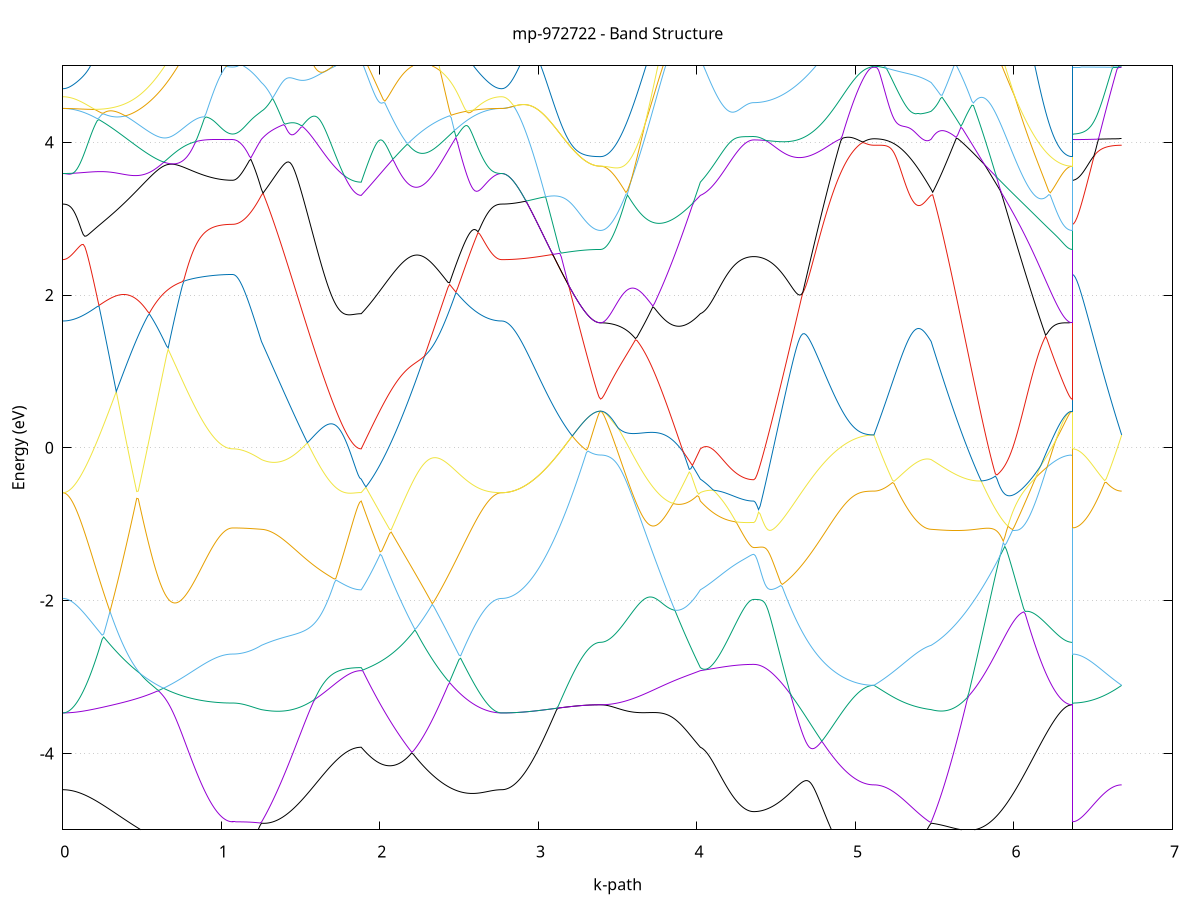set title 'mp-972722 - Band Structure'
set xlabel 'k-path'
set ylabel 'Energy (eV)'
set grid y
set yrange [-5:5]
set terminal png size 800,600
set output 'mp-972722_bands_gnuplot.png'
plot '-' using 1:2 with lines notitle, '-' using 1:2 with lines notitle, '-' using 1:2 with lines notitle, '-' using 1:2 with lines notitle, '-' using 1:2 with lines notitle, '-' using 1:2 with lines notitle, '-' using 1:2 with lines notitle, '-' using 1:2 with lines notitle, '-' using 1:2 with lines notitle, '-' using 1:2 with lines notitle, '-' using 1:2 with lines notitle, '-' using 1:2 with lines notitle, '-' using 1:2 with lines notitle, '-' using 1:2 with lines notitle, '-' using 1:2 with lines notitle, '-' using 1:2 with lines notitle, '-' using 1:2 with lines notitle, '-' using 1:2 with lines notitle, '-' using 1:2 with lines notitle, '-' using 1:2 with lines notitle, '-' using 1:2 with lines notitle, '-' using 1:2 with lines notitle, '-' using 1:2 with lines notitle, '-' using 1:2 with lines notitle, '-' using 1:2 with lines notitle, '-' using 1:2 with lines notitle, '-' using 1:2 with lines notitle, '-' using 1:2 with lines notitle, '-' using 1:2 with lines notitle, '-' using 1:2 with lines notitle, '-' using 1:2 with lines notitle, '-' using 1:2 with lines notitle, '-' using 1:2 with lines notitle, '-' using 1:2 with lines notitle, '-' using 1:2 with lines notitle, '-' using 1:2 with lines notitle, '-' using 1:2 with lines notitle, '-' using 1:2 with lines notitle, '-' using 1:2 with lines notitle, '-' using 1:2 with lines notitle, '-' using 1:2 with lines notitle, '-' using 1:2 with lines notitle, '-' using 1:2 with lines notitle, '-' using 1:2 with lines notitle, '-' using 1:2 with lines notitle, '-' using 1:2 with lines notitle, '-' using 1:2 with lines notitle, '-' using 1:2 with lines notitle, '-' using 1:2 with lines notitle, '-' using 1:2 with lines notitle, '-' using 1:2 with lines notitle, '-' using 1:2 with lines notitle, '-' using 1:2 with lines notitle, '-' using 1:2 with lines notitle, '-' using 1:2 with lines notitle, '-' using 1:2 with lines notitle, '-' using 1:2 with lines notitle, '-' using 1:2 with lines notitle, '-' using 1:2 with lines notitle, '-' using 1:2 with lines notitle, '-' using 1:2 with lines notitle, '-' using 1:2 with lines notitle, '-' using 1:2 with lines notitle, '-' using 1:2 with lines notitle
0.000000 -40.316705
0.009922 -40.316705
0.019844 -40.316605
0.029767 -40.316605
0.039689 -40.316605
0.049611 -40.316605
0.059533 -40.316505
0.069456 -40.316505
0.079378 -40.316505
0.089300 -40.316405
0.099222 -40.316405
0.109144 -40.316305
0.119067 -40.316205
0.128989 -40.316205
0.138911 -40.316105
0.148833 -40.316005
0.158756 -40.315905
0.168678 -40.315805
0.178600 -40.315705
0.188522 -40.315605
0.198444 -40.315505
0.208367 -40.315405
0.218289 -40.315305
0.228211 -40.315105
0.238133 -40.315005
0.248056 -40.314905
0.257978 -40.314705
0.267900 -40.314605
0.277822 -40.314405
0.287744 -40.314305
0.297667 -40.314105
0.307589 -40.314005
0.317511 -40.313805
0.327433 -40.313705
0.337356 -40.313505
0.347278 -40.313305
0.357200 -40.313105
0.367122 -40.313005
0.377044 -40.312805
0.386967 -40.312605
0.396889 -40.312405
0.406811 -40.312205
0.416733 -40.312005
0.426655 -40.311805
0.436578 -40.311605
0.446500 -40.311405
0.456422 -40.311205
0.466344 -40.311005
0.476267 -40.310805
0.486189 -40.310605
0.496111 -40.310405
0.506033 -40.310205
0.515955 -40.310005
0.525878 -40.309805
0.535800 -40.309605
0.545722 -40.309405
0.555644 -40.309205
0.565567 -40.309005
0.575489 -40.308805
0.585411 -40.308605
0.595333 -40.308405
0.605255 -40.308105
0.615178 -40.307905
0.625100 -40.307705
0.635022 -40.307505
0.644944 -40.307305
0.654867 -40.307205
0.664789 -40.307005
0.674711 -40.306805
0.684633 -40.306605
0.694555 -40.306405
0.704478 -40.306205
0.714400 -40.306005
0.724322 -40.305805
0.734244 -40.305705
0.744167 -40.305505
0.754089 -40.305305
0.764011 -40.305205
0.773933 -40.305005
0.783855 -40.304805
0.793778 -40.304705
0.803700 -40.304505
0.813622 -40.304405
0.823544 -40.304305
0.833467 -40.304105
0.843389 -40.304005
0.853311 -40.303905
0.863233 -40.303705
0.873155 -40.303605
0.883078 -40.303505
0.893000 -40.303405
0.902922 -40.303305
0.912844 -40.303205
0.922767 -40.303105
0.932689 -40.303005
0.942611 -40.303005
0.952533 -40.302905
0.962455 -40.302805
0.972378 -40.302705
0.982300 -40.302705
0.992222 -40.302605
1.002144 -40.302605
1.012067 -40.302605
1.021989 -40.302505
1.031911 -40.302505
1.041833 -40.302505
1.051755 -40.302505
1.061678 -40.302405
1.071600 -40.302405
1.071600 -40.302405
1.081153 -40.302405
1.090706 -40.302505
1.100259 -40.302505
1.109812 -40.302505
1.119365 -40.302505
1.128918 -40.302505
1.138471 -40.302605
1.148025 -40.302605
1.157578 -40.302705
1.167131 -40.302705
1.176684 -40.302805
1.186237 -40.302805
1.195790 -40.302905
1.205343 -40.303005
1.214896 -40.303105
1.224449 -40.303105
1.234002 -40.303205
1.243555 -40.303305
1.253108 -40.303405
1.253108 -40.303405
1.263099 -40.303505
1.273089 -40.303605
1.283079 -40.303705
1.293070 -40.303805
1.303060 -40.303905
1.313050 -40.304005
1.323041 -40.304105
1.333031 -40.304205
1.343021 -40.304305
1.353012 -40.304405
1.363002 -40.304505
1.372992 -40.304605
1.382983 -40.304805
1.392973 -40.304905
1.402963 -40.305005
1.412953 -40.305205
1.422944 -40.305305
1.432934 -40.305405
1.442924 -40.305605
1.452915 -40.305705
1.462905 -40.305905
1.472895 -40.306005
1.482886 -40.306205
1.492876 -40.306305
1.502866 -40.306505
1.512857 -40.306605
1.522847 -40.306705
1.532837 -40.306905
1.542827 -40.307005
1.552818 -40.307205
1.562808 -40.307305
1.572798 -40.307505
1.582789 -40.307605
1.592779 -40.307705
1.602769 -40.307905
1.612760 -40.308005
1.622750 -40.308105
1.632740 -40.308305
1.642731 -40.308405
1.652721 -40.308505
1.662711 -40.308605
1.672702 -40.308705
1.682692 -40.308905
1.692682 -40.309005
1.702672 -40.309105
1.712663 -40.309205
1.722653 -40.309205
1.732643 -40.309305
1.742634 -40.309405
1.752624 -40.309505
1.762614 -40.309605
1.772605 -40.309605
1.782595 -40.309705
1.792585 -40.309805
1.802576 -40.309805
1.812566 -40.309805
1.822556 -40.309905
1.832546 -40.309905
1.842537 -40.309905
1.852527 -40.310005
1.862517 -40.310005
1.872508 -40.310005
1.882498 -40.310005
1.882498 -40.310005
1.892454 -40.309905
1.902410 -40.309905
1.912366 -40.309805
1.922322 -40.309805
1.932278 -40.309705
1.942234 -40.309705
1.952190 -40.309605
1.962146 -40.309605
1.972102 -40.309605
1.982058 -40.309605
1.992014 -40.309605
2.001970 -40.309505
2.011926 -40.309505
2.021882 -40.309605
2.031838 -40.309605
2.041794 -40.309605
2.051750 -40.309605
2.061705 -40.309605
2.071661 -40.309705
2.081617 -40.309705
2.091573 -40.309805
2.101529 -40.309805
2.111485 -40.309905
2.121441 -40.309905
2.131397 -40.310005
2.141353 -40.310105
2.151309 -40.310205
2.161265 -40.310205
2.171221 -40.310305
2.181177 -40.310405
2.191133 -40.310505
2.201089 -40.310605
2.211045 -40.310705
2.221001 -40.310805
2.230957 -40.311005
2.240913 -40.311105
2.250869 -40.311205
2.260825 -40.311305
2.270781 -40.311505
2.280737 -40.311605
2.290693 -40.311705
2.300649 -40.311905
2.310605 -40.312005
2.320561 -40.312105
2.330517 -40.312305
2.340473 -40.312405
2.350429 -40.312605
2.360385 -40.312705
2.370341 -40.312805
2.380297 -40.313005
2.390253 -40.313105
2.400209 -40.313305
2.410165 -40.313405
2.420121 -40.313605
2.430076 -40.313705
2.440032 -40.313905
2.449988 -40.314005
2.459944 -40.314105
2.469900 -40.314305
2.479856 -40.314405
2.489812 -40.314605
2.499768 -40.314705
2.509724 -40.314805
2.519680 -40.314905
2.529636 -40.315105
2.539592 -40.315205
2.549548 -40.315305
2.559504 -40.315405
2.569460 -40.315505
2.579416 -40.315605
2.589372 -40.315705
2.599328 -40.315805
2.609284 -40.315905
2.619240 -40.316005
2.629196 -40.316105
2.639152 -40.316205
2.649108 -40.316205
2.659064 -40.316305
2.669020 -40.316405
2.678976 -40.316405
2.688932 -40.316505
2.698888 -40.316505
2.708844 -40.316505
2.718800 -40.316605
2.728756 -40.316605
2.738712 -40.316605
2.748668 -40.316605
2.758624 -40.316705
2.768580 -40.316705
2.768580 -40.316705
2.778480 -40.316705
2.788380 -40.316705
2.798280 -40.316705
2.808180 -40.316705
2.818080 -40.316705
2.827980 -40.316705
2.837880 -40.316605
2.847780 -40.316605
2.857680 -40.316605
2.867580 -40.316605
2.877481 -40.316605
2.887381 -40.316605
2.897281 -40.316605
2.907181 -40.316605
2.917081 -40.316605
2.926981 -40.316605
2.936881 -40.316605
2.946781 -40.316605
2.956681 -40.316605
2.966581 -40.316605
2.976482 -40.316605
2.986382 -40.316605
2.996282 -40.316605
3.006182 -40.316605
3.016082 -40.316605
3.025982 -40.316605
3.035882 -40.316605
3.045782 -40.316505
3.055682 -40.316505
3.065582 -40.316505
3.075483 -40.316505
3.085383 -40.316505
3.095283 -40.316505
3.105183 -40.316505
3.115083 -40.316505
3.124983 -40.316505
3.134883 -40.316505
3.144783 -40.316505
3.154683 -40.316505
3.164583 -40.316505
3.174483 -40.316505
3.184384 -40.316505
3.194284 -40.316505
3.204184 -40.316405
3.214084 -40.316405
3.223984 -40.316405
3.233884 -40.316405
3.243784 -40.316405
3.253684 -40.316405
3.263584 -40.316405
3.273484 -40.316405
3.283385 -40.316405
3.293285 -40.316405
3.303185 -40.316405
3.313085 -40.316405
3.322985 -40.316405
3.332885 -40.316405
3.342785 -40.316405
3.352685 -40.316405
3.362585 -40.316405
3.372485 -40.316405
3.382386 -40.316405
3.392286 -40.316405
3.392286 -40.316405
3.402276 -40.316405
3.412266 -40.316405
3.422257 -40.316405
3.432247 -40.316305
3.442237 -40.316305
3.452227 -40.316305
3.462218 -40.316305
3.472208 -40.316205
3.482198 -40.316205
3.492189 -40.316105
3.502179 -40.316005
3.512169 -40.316005
3.522160 -40.315905
3.532150 -40.315805
3.542140 -40.315805
3.552131 -40.315705
3.562121 -40.315605
3.572111 -40.315505
3.582102 -40.315405
3.592092 -40.315305
3.602082 -40.315205
3.612072 -40.315105
3.622063 -40.314905
3.632053 -40.314805
3.642043 -40.314705
3.652034 -40.314605
3.662024 -40.314505
3.672014 -40.314305
3.682005 -40.314205
3.691995 -40.314105
3.701985 -40.313905
3.711976 -40.313805
3.721966 -40.313605
3.731956 -40.313505
3.741946 -40.313405
3.751937 -40.313205
3.761927 -40.313105
3.771917 -40.312905
3.781908 -40.312805
3.791898 -40.312705
3.801888 -40.312505
3.811879 -40.312405
3.821869 -40.312205
3.831859 -40.312105
3.841850 -40.312005
3.851840 -40.311805
3.861830 -40.311705
3.871820 -40.311605
3.881811 -40.311405
3.891801 -40.311305
3.901791 -40.311205
3.911782 -40.311105
3.921772 -40.310905
3.931762 -40.310805
3.941753 -40.310705
3.951743 -40.310605
3.961733 -40.310505
3.971724 -40.310405
3.981714 -40.310305
3.991704 -40.310205
4.001694 -40.310105
4.011685 -40.310105
4.021675 -40.310005
4.021675 -40.310005
4.031594 -40.310005
4.041512 -40.309905
4.051431 -40.309905
4.061349 -40.309905
4.071268 -40.309905
4.081187 -40.309905
4.091105 -40.309805
4.101024 -40.309805
4.110942 -40.309805
4.120861 -40.309805
4.130779 -40.309805
4.140698 -40.309705
4.150617 -40.309705
4.160535 -40.309705
4.170454 -40.309705
4.180372 -40.309705
4.190291 -40.309705
4.200209 -40.309605
4.210128 -40.309605
4.220047 -40.309605
4.229965 -40.309605
4.239884 -40.309605
4.249802 -40.309605
4.259721 -40.309605
4.269639 -40.309605
4.279558 -40.309605
4.289477 -40.309605
4.299395 -40.309605
4.309314 -40.309605
4.319232 -40.309605
4.329151 -40.309605
4.339069 -40.309605
4.348988 -40.309505
4.358907 -40.309505
4.358907 -40.309505
4.368877 -40.309505
4.378847 -40.309505
4.388817 -40.309505
4.398787 -40.309505
4.408758 -40.309505
4.418728 -40.309405
4.428698 -40.309405
4.438668 -40.309405
4.448638 -40.309305
4.458609 -40.309205
4.468579 -40.309205
4.478549 -40.309105
4.488519 -40.309005
4.498489 -40.309005
4.508460 -40.308905
4.518430 -40.308805
4.528400 -40.308705
4.538370 -40.308605
4.548340 -40.308505
4.558311 -40.308405
4.568281 -40.308305
4.578251 -40.308205
4.588221 -40.308105
4.598191 -40.307905
4.608162 -40.307805
4.618132 -40.307705
4.628102 -40.307605
4.638072 -40.307405
4.648042 -40.307305
4.658013 -40.307205
4.667983 -40.307005
4.677953 -40.306905
4.687923 -40.306705
4.697893 -40.306605
4.707864 -40.306405
4.717834 -40.306305
4.727804 -40.306105
4.737774 -40.306005
4.747744 -40.305905
4.757715 -40.305705
4.767685 -40.305605
4.777655 -40.305405
4.787625 -40.305305
4.797596 -40.305105
4.807566 -40.305005
4.817536 -40.304805
4.827506 -40.304705
4.837476 -40.304605
4.847447 -40.304405
4.857417 -40.304305
4.867387 -40.304205
4.877357 -40.304105
4.887327 -40.303905
4.897298 -40.303805
4.907268 -40.303705
4.917238 -40.303605
4.927208 -40.303505
4.937178 -40.303405
4.947149 -40.303305
4.957119 -40.303205
4.967089 -40.303105
4.977059 -40.303005
4.987029 -40.302905
4.997000 -40.302905
5.006970 -40.302805
5.016940 -40.302705
5.026910 -40.302705
5.036880 -40.302605
5.046851 -40.302605
5.056821 -40.302605
5.066791 -40.302505
5.076761 -40.302505
5.086731 -40.302505
5.096702 -40.302505
5.106672 -40.302405
5.116642 -40.302405
5.116642 -40.302405
5.126394 -40.302405
5.136146 -40.302405
5.145898 -40.302505
5.155651 -40.302505
5.165403 -40.302505
5.175155 -40.302505
5.184907 -40.302505
5.194659 -40.302505
5.204411 -40.302505
5.214163 -40.302505
5.223916 -40.302505
5.233668 -40.302505
5.243420 -40.302605
5.253172 -40.302605
5.262924 -40.302605
5.272676 -40.302605
5.282428 -40.302705
5.292181 -40.302705
5.301933 -40.302705
5.311685 -40.302705
5.321437 -40.302805
5.331189 -40.302805
5.340941 -40.302805
5.350693 -40.302905
5.360446 -40.302905
5.370198 -40.302905
5.379950 -40.303005
5.389702 -40.303005
5.399454 -40.303005
5.409206 -40.303105
5.418958 -40.303105
5.428711 -40.303205
5.438463 -40.303205
5.448215 -40.303305
5.457967 -40.303305
5.467719 -40.303405
5.477471 -40.303405
5.477471 -40.303405
5.487361 -40.303505
5.497251 -40.303605
5.507141 -40.303805
5.517031 -40.303905
5.526921 -40.304005
5.536811 -40.304105
5.546701 -40.304305
5.556590 -40.304405
5.566480 -40.304505
5.576370 -40.304705
5.586260 -40.304805
5.596150 -40.305005
5.606040 -40.305205
5.615930 -40.305305
5.625820 -40.305505
5.635710 -40.305705
5.645600 -40.305805
5.655489 -40.306005
5.665379 -40.306205
5.675269 -40.306405
5.685159 -40.306505
5.695049 -40.306705
5.704939 -40.306905
5.714829 -40.307105
5.724719 -40.307305
5.734609 -40.307505
5.744499 -40.307705
5.754389 -40.307905
5.764278 -40.308105
5.774168 -40.308305
5.784058 -40.308505
5.793948 -40.308705
5.803838 -40.308905
5.813728 -40.309105
5.823618 -40.309305
5.833508 -40.309505
5.843398 -40.309705
5.853288 -40.309905
5.863177 -40.310105
5.873067 -40.310305
5.882957 -40.310505
5.892847 -40.310705
5.902737 -40.310905
5.912627 -40.311105
5.922517 -40.311305
5.932407 -40.311505
5.942297 -40.311705
5.952187 -40.311905
5.962076 -40.312105
5.971966 -40.312205
5.981856 -40.312405
5.991746 -40.312605
6.001636 -40.312805
6.011526 -40.313005
6.021416 -40.313105
6.031306 -40.313305
6.041196 -40.313505
6.051086 -40.313605
6.060975 -40.313805
6.070865 -40.313905
6.080755 -40.314105
6.090645 -40.314205
6.100535 -40.314405
6.110425 -40.314505
6.120315 -40.314705
6.130205 -40.314805
6.140095 -40.314905
6.149985 -40.315005
6.159874 -40.315205
6.169764 -40.315305
6.179654 -40.315405
6.189544 -40.315505
6.199434 -40.315605
6.209324 -40.315705
6.219214 -40.315805
6.229104 -40.315805
6.238994 -40.315905
6.248884 -40.316005
6.258774 -40.316005
6.268663 -40.316105
6.278553 -40.316205
6.288443 -40.316205
6.298333 -40.316305
6.308223 -40.316305
6.318113 -40.316305
6.328003 -40.316305
6.337893 -40.316405
6.347783 -40.316405
6.357673 -40.316405
6.367562 -40.316405
6.367562 -40.302405
6.377308 -40.302405
6.387053 -40.302405
6.396799 -40.302405
6.406544 -40.302405
6.416289 -40.302405
6.426035 -40.302405
6.435780 -40.302405
6.445526 -40.302405
6.455271 -40.302405
6.465017 -40.302405
6.474762 -40.302405
6.484507 -40.302405
6.494253 -40.302405
6.503998 -40.302405
6.513744 -40.302405
6.523489 -40.302405
6.533234 -40.302405
6.542980 -40.302405
6.552725 -40.302405
6.562471 -40.302405
6.572216 -40.302405
6.581961 -40.302405
6.591707 -40.302405
6.601452 -40.302405
6.611198 -40.302405
6.620943 -40.302405
6.630688 -40.302405
6.640434 -40.302405
6.650179 -40.302405
6.659925 -40.302405
6.669670 -40.302405
6.679415 -40.302405
e
0.000000 -19.915905
0.009922 -19.915905
0.019844 -19.915805
0.029767 -19.915805
0.039689 -19.915705
0.049611 -19.915605
0.059533 -19.915505
0.069456 -19.915405
0.079378 -19.915305
0.089300 -19.915105
0.099222 -19.915005
0.109144 -19.914805
0.119067 -19.914605
0.128989 -19.914305
0.138911 -19.914105
0.148833 -19.913805
0.158756 -19.913505
0.168678 -19.913305
0.178600 -19.912905
0.188522 -19.912605
0.198444 -19.912305
0.208367 -19.911905
0.218289 -19.911605
0.228211 -19.911205
0.238133 -19.910805
0.248056 -19.910405
0.257978 -19.910005
0.267900 -19.909505
0.277822 -19.909105
0.287744 -19.908605
0.297667 -19.908105
0.307589 -19.907705
0.317511 -19.907205
0.327433 -19.906705
0.337356 -19.906205
0.347278 -19.905605
0.357200 -19.905105
0.367122 -19.904605
0.377044 -19.904105
0.386967 -19.903505
0.396889 -19.903005
0.406811 -19.902405
0.416733 -19.901805
0.426655 -19.901305
0.436578 -19.900705
0.446500 -19.900105
0.456422 -19.899505
0.466344 -19.899005
0.476267 -19.898405
0.486189 -19.897805
0.496111 -19.897205
0.506033 -19.899205
0.515955 -19.901805
0.525878 -19.904505
0.535800 -19.907105
0.545722 -19.909605
0.555644 -19.912105
0.565567 -19.914605
0.575489 -19.917005
0.585411 -19.919405
0.595333 -19.921705
0.605255 -19.923905
0.615178 -19.926105
0.625100 -19.928305
0.635022 -19.930305
0.644944 -19.932405
0.654867 -19.934305
0.664789 -19.936305
0.674711 -19.938105
0.684633 -19.939905
0.694555 -19.941605
0.704478 -19.943305
0.714400 -19.944905
0.724322 -19.946505
0.734244 -19.948005
0.744167 -19.949405
0.754089 -19.950805
0.764011 -19.952205
0.773933 -19.953405
0.783855 -19.954705
0.793778 -19.955805
0.803700 -19.957005
0.813622 -19.958005
0.823544 -19.959005
0.833467 -19.960005
0.843389 -19.960905
0.853311 -19.961805
0.863233 -19.962605
0.873155 -19.963405
0.883078 -19.964105
0.893000 -19.964805
0.902922 -19.965405
0.912844 -19.966005
0.922767 -19.966605
0.932689 -19.967105
0.942611 -19.967605
0.952533 -19.968005
0.962455 -19.968405
0.972378 -19.968705
0.982300 -19.969105
0.992222 -19.969405
1.002144 -19.969605
1.012067 -19.969805
1.021989 -19.970005
1.031911 -19.970205
1.041833 -19.970305
1.051755 -19.970405
1.061678 -19.970405
1.071600 -19.970405
1.071600 -19.970405
1.081153 -19.970405
1.090706 -19.970305
1.100259 -19.970105
1.109812 -19.969905
1.119365 -19.969605
1.128918 -19.969205
1.138471 -19.968705
1.148025 -19.968205
1.157578 -19.967705
1.167131 -19.967005
1.176684 -19.966305
1.186237 -19.965505
1.195790 -19.964705
1.205343 -19.963805
1.214896 -19.962805
1.224449 -19.961805
1.234002 -19.960705
1.243555 -19.959505
1.253108 -19.958305
1.253108 -19.958305
1.263099 -19.957805
1.273089 -19.958005
1.283079 -19.958705
1.293070 -19.959505
1.303060 -19.960405
1.313050 -19.961505
1.323041 -19.962505
1.333031 -19.963705
1.343021 -19.964905
1.353012 -19.966105
1.363002 -19.967405
1.372992 -19.968705
1.382983 -19.970005
1.392973 -19.971405
1.402963 -19.972805
1.412953 -19.974205
1.422944 -19.975705
1.432934 -19.977105
1.442924 -19.978605
1.452915 -19.980105
1.462905 -19.981605
1.472895 -19.983105
1.482886 -19.984705
1.492876 -19.986205
1.502866 -19.987705
1.512857 -19.989205
1.522847 -19.990805
1.532837 -19.992305
1.542827 -19.993805
1.552818 -19.995305
1.562808 -19.996805
1.572798 -19.998305
1.582789 -19.999705
1.592779 -20.001105
1.602769 -20.002505
1.612760 -20.003905
1.622750 -20.005305
1.632740 -20.006605
1.642731 -20.007905
1.652721 -20.009105
1.662711 -20.010305
1.672702 -20.011505
1.682692 -20.012605
1.692682 -20.013705
1.702672 -20.014805
1.712663 -20.015805
1.722653 -20.016705
1.732643 -20.017605
1.742634 -20.018505
1.752624 -20.019205
1.762614 -20.020005
1.772605 -20.020705
1.782595 -20.021305
1.792585 -20.021905
1.802576 -20.022405
1.812566 -20.022905
1.822556 -20.023305
1.832546 -20.023605
1.842537 -20.023905
1.852527 -20.024105
1.862517 -20.024205
1.872508 -20.024305
1.882498 -20.024405
1.882498 -20.024405
1.892454 -20.026805
1.902410 -20.029005
1.912366 -20.031005
1.922322 -20.032905
1.932278 -20.034605
1.942234 -20.036005
1.952190 -20.037305
1.962146 -20.038405
1.972102 -20.039305
1.982058 -20.040005
1.992014 -20.040505
2.001970 -20.040705
2.011926 -20.040805
2.021882 -20.040705
2.031838 -20.040405
2.041794 -20.039905
2.051750 -20.039205
2.061705 -20.038205
2.071661 -20.037105
2.081617 -20.035805
2.091573 -20.034305
2.101529 -20.032605
2.111485 -20.030705
2.121441 -20.028605
2.131397 -20.026405
2.141353 -20.023905
2.151309 -20.021305
2.161265 -20.018505
2.171221 -20.015505
2.181177 -20.012405
2.191133 -20.009105
2.201089 -20.005705
2.211045 -20.002105
2.221001 -19.998305
2.230957 -19.994405
2.240913 -19.990405
2.250869 -19.986305
2.260825 -19.982005
2.270781 -19.977705
2.280737 -19.973205
2.290693 -19.968605
2.300649 -19.963905
2.310605 -19.959205
2.320561 -19.954305
2.330517 -19.949405
2.340473 -19.944405
2.350429 -19.939405
2.360385 -19.934305
2.370341 -19.929205
2.380297 -19.924105
2.390253 -19.918905
2.400209 -19.913805
2.410165 -19.908605
2.420121 -19.907005
2.430076 -19.907405
2.440032 -19.907705
2.449988 -19.908105
2.459944 -19.908505
2.469900 -19.908905
2.479856 -19.909205
2.489812 -19.909605
2.499768 -19.910005
2.509724 -19.910405
2.519680 -19.910705
2.529636 -19.911105
2.539592 -19.911405
2.549548 -19.911805
2.559504 -19.912105
2.569460 -19.912405
2.579416 -19.912705
2.589372 -19.913005
2.599328 -19.913305
2.609284 -19.913605
2.619240 -19.913905
2.629196 -19.914105
2.639152 -19.914305
2.649108 -19.914605
2.659064 -19.914805
2.669020 -19.915005
2.678976 -19.915105
2.688932 -19.915305
2.698888 -19.915405
2.708844 -19.915505
2.718800 -19.915605
2.728756 -19.915705
2.738712 -19.915805
2.748668 -19.915805
2.758624 -19.915905
2.768580 -19.915905
2.768580 -19.915905
2.778480 -19.915905
2.788380 -19.916005
2.798280 -19.916205
2.808180 -19.916405
2.818080 -19.916805
2.827980 -19.917205
2.837880 -19.917605
2.847780 -19.918105
2.857680 -19.918705
2.867580 -19.919405
2.877481 -19.920105
2.887381 -19.920905
2.897281 -19.921705
2.907181 -19.922605
2.917081 -19.923505
2.926981 -19.924505
2.936881 -19.925605
2.946781 -19.926705
2.956681 -19.927805
2.966581 -19.929005
2.976482 -19.930205
2.986382 -19.931405
2.996282 -19.932705
3.006182 -19.934005
3.016082 -19.935305
3.025982 -19.936705
3.035882 -19.938105
3.045782 -19.939505
3.055682 -19.940805
3.065582 -19.942205
3.075483 -19.943605
3.085383 -19.945105
3.095283 -19.946505
3.105183 -19.947805
3.115083 -19.949205
3.124983 -19.950605
3.134883 -19.952005
3.144783 -19.953305
3.154683 -19.954605
3.164583 -19.955905
3.174483 -19.957105
3.184384 -19.958405
3.194284 -19.959505
3.204184 -19.960705
3.214084 -19.961805
3.223984 -19.962905
3.233884 -19.963905
3.243784 -19.964805
3.253684 -19.965805
3.263584 -19.966605
3.273484 -19.967405
3.283385 -19.968205
3.293285 -19.968905
3.303185 -19.969505
3.313085 -19.970105
3.322985 -19.970605
3.332885 -19.971005
3.342785 -19.971405
3.352685 -19.971705
3.362585 -19.971905
3.372485 -19.972105
3.382386 -19.972205
3.392286 -19.972205
3.392286 -19.972205
3.402276 -19.972205
3.412266 -19.972105
3.422257 -19.972005
3.432247 -19.971905
3.442237 -19.971705
3.452227 -19.971405
3.462218 -19.971105
3.472208 -19.970805
3.482198 -19.970405
3.492189 -19.970005
3.502179 -19.969605
3.512169 -19.969105
3.522160 -19.968505
3.532150 -19.968005
3.542140 -19.967405
3.552131 -19.966705
3.562121 -19.966005
3.572111 -19.965305
3.582102 -19.964505
3.592092 -19.963705
3.602082 -19.962905
3.612072 -19.962105
3.622063 -19.961205
3.632053 -19.960305
3.642043 -19.959305
3.652034 -19.958305
3.662024 -19.957305
3.672014 -19.956305
3.682005 -19.955305
3.691995 -19.954205
3.701985 -19.953105
3.711976 -19.952005
3.721966 -19.950905
3.731956 -19.949805
3.741946 -19.948605
3.751937 -19.947405
3.761927 -19.946305
3.771917 -19.945105
3.781908 -19.943905
3.791898 -19.942705
3.801888 -19.941505
3.811879 -19.940705
3.821869 -19.945705
3.831859 -19.950605
3.841850 -19.955405
3.851840 -19.960205
3.861830 -19.964905
3.871820 -19.969605
3.881811 -19.974105
3.891801 -19.978605
3.901791 -19.982905
3.911782 -19.987105
3.921772 -19.991205
3.931762 -19.995205
3.941753 -19.999005
3.951743 -20.002705
3.961733 -20.006305
3.971724 -20.009705
3.981714 -20.013005
3.991704 -20.016105
4.001694 -20.019005
4.011685 -20.021805
4.021675 -20.024405
4.021675 -20.024405
4.031594 -20.025305
4.041512 -20.026205
4.051431 -20.027105
4.061349 -20.028005
4.071268 -20.028805
4.081187 -20.029705
4.091105 -20.030505
4.101024 -20.031305
4.110942 -20.032005
4.120861 -20.032805
4.130779 -20.033505
4.140698 -20.034205
4.150617 -20.034805
4.160535 -20.035505
4.170454 -20.036105
4.180372 -20.036605
4.190291 -20.037205
4.200209 -20.037705
4.210128 -20.038205
4.220047 -20.038705
4.229965 -20.039105
4.239884 -20.039505
4.249802 -20.039905
4.259721 -20.040205
4.269639 -20.040605
4.279558 -20.040805
4.289477 -20.041105
4.299395 -20.041305
4.309314 -20.041505
4.319232 -20.041605
4.329151 -20.041805
4.339069 -20.041805
4.348988 -20.041905
4.358907 -20.041905
4.358907 -20.041905
4.368877 -20.041905
4.378847 -20.041805
4.388817 -20.041605
4.398787 -20.041405
4.408758 -20.041105
4.418728 -20.040705
4.428698 -20.040305
4.438668 -20.039905
4.448638 -20.039305
4.458609 -20.038705
4.468579 -20.038105
4.478549 -20.037305
4.488519 -20.036605
4.498489 -20.035705
4.508460 -20.034805
4.518430 -20.033905
4.528400 -20.032905
4.538370 -20.031905
4.548340 -20.030805
4.558311 -20.029705
4.568281 -20.028505
4.578251 -20.027205
4.588221 -20.026005
4.598191 -20.024705
4.608162 -20.023305
4.618132 -20.022005
4.628102 -20.020605
4.638072 -20.019105
4.648042 -20.017705
4.658013 -20.016205
4.667983 -20.014605
4.677953 -20.013105
4.687923 -20.011605
4.697893 -20.010005
4.707864 -20.008405
4.717834 -20.006805
4.727804 -20.005205
4.737774 -20.003605
4.747744 -20.002005
4.757715 -20.000405
4.767685 -19.998805
4.777655 -19.997205
4.787625 -19.995705
4.797596 -19.994105
4.807566 -19.992505
4.817536 -19.991005
4.827506 -19.989505
4.837476 -19.988005
4.847447 -19.986505
4.857417 -19.985105
4.867387 -19.983705
4.877357 -19.982305
4.887327 -19.981005
4.897298 -19.979705
4.907268 -19.978405
4.917238 -19.977205
4.927208 -19.976005
4.937178 -19.974905
4.947149 -19.973805
4.957119 -19.972805
4.967089 -19.971805
4.977059 -19.970905
4.987029 -19.970005
4.997000 -19.969205
5.006970 -19.968405
5.016940 -19.967705
5.026910 -19.967105
5.036880 -19.966505
5.046851 -19.966005
5.056821 -19.965605
5.066791 -19.965205
5.076761 -19.964905
5.086731 -19.964705
5.096702 -19.964505
5.106672 -19.964405
5.116642 -19.964405
5.116642 -19.964405
5.126394 -19.964605
5.136146 -19.964905
5.145898 -19.965105
5.155651 -19.965305
5.165403 -19.965405
5.175155 -19.965605
5.184907 -19.965705
5.194659 -19.965805
5.204411 -19.965905
5.214163 -19.966005
5.223916 -19.966005
5.233668 -19.966105
5.243420 -19.966005
5.253172 -19.966005
5.262924 -19.966005
5.272676 -19.965905
5.282428 -19.965805
5.292181 -19.965705
5.301933 -19.965505
5.311685 -19.965305
5.321437 -19.965105
5.331189 -19.964905
5.340941 -19.964705
5.350693 -19.964405
5.360446 -19.964105
5.370198 -19.963705
5.379950 -19.963405
5.389702 -19.963005
5.399454 -19.962605
5.409206 -19.962105
5.418958 -19.961705
5.428711 -19.961205
5.438463 -19.960705
5.448215 -19.960105
5.457967 -19.959505
5.467719 -19.958905
5.477471 -19.958305
5.477471 -19.958305
5.487361 -19.957005
5.497251 -19.955605
5.507141 -19.954105
5.517031 -19.952605
5.526921 -19.951105
5.536811 -19.949405
5.546701 -19.947905
5.556590 -19.947005
5.566480 -19.946005
5.576370 -19.945005
5.586260 -19.944005
5.596150 -19.942905
5.606040 -19.941705
5.615930 -19.940505
5.625820 -19.939205
5.635710 -19.937905
5.645600 -19.936505
5.655489 -19.935105
5.665379 -19.933605
5.675269 -19.932105
5.685159 -19.930505
5.695049 -19.928805
5.704939 -19.927105
5.714829 -19.925405
5.724719 -19.923605
5.734609 -19.921705
5.744499 -19.919805
5.754389 -19.917905
5.764278 -19.915905
5.774168 -19.914205
5.784058 -19.915605
5.793948 -19.917005
5.803838 -19.918405
5.813728 -19.919705
5.823618 -19.921105
5.833508 -19.922505
5.843398 -19.923905
5.853288 -19.925305
5.863177 -19.926705
5.873067 -19.928105
5.882957 -19.929505
5.892847 -19.930905
5.902737 -19.932305
5.912627 -19.933705
5.922517 -19.935105
5.932407 -19.936405
5.942297 -19.937805
5.952187 -19.939105
5.962076 -19.940505
5.971966 -19.941805
5.981856 -19.943105
5.991746 -19.944405
6.001636 -19.945705
6.011526 -19.946905
6.021416 -19.948205
6.031306 -19.949405
6.041196 -19.950605
6.051086 -19.951805
6.060975 -19.952905
6.070865 -19.954105
6.080755 -19.955205
6.090645 -19.956205
6.100535 -19.957305
6.110425 -19.958305
6.120315 -19.959305
6.130205 -19.960305
6.140095 -19.961205
6.149985 -19.962105
6.159874 -19.963005
6.169764 -19.963805
6.179654 -19.964605
6.189544 -19.965405
6.199434 -19.966105
6.209324 -19.966805
6.219214 -19.967405
6.229104 -19.968005
6.238994 -19.968605
6.248884 -19.969105
6.258774 -19.969605
6.268663 -19.970105
6.278553 -19.970505
6.288443 -19.970805
6.298333 -19.971205
6.308223 -19.971405
6.318113 -19.971705
6.328003 -19.971905
6.337893 -19.972005
6.347783 -19.972105
6.357673 -19.972205
6.367562 -19.972205
6.367562 -19.970405
6.377308 -19.970405
6.387053 -19.970405
6.396799 -19.970405
6.406544 -19.970305
6.416289 -19.970305
6.426035 -19.970205
6.435780 -19.970105
6.445526 -19.970005
6.455271 -19.969905
6.465017 -19.969705
6.474762 -19.969605
6.484507 -19.969405
6.494253 -19.969205
6.503998 -19.969105
6.513744 -19.968905
6.523489 -19.968705
6.533234 -19.968405
6.542980 -19.968205
6.552725 -19.968005
6.562471 -19.967705
6.572216 -19.967505
6.581961 -19.967205
6.591707 -19.967005
6.601452 -19.966705
6.611198 -19.966405
6.620943 -19.966105
6.630688 -19.965905
6.640434 -19.965605
6.650179 -19.965305
6.659925 -19.965005
6.669670 -19.964705
6.679415 -19.964405
e
0.000000 -19.790605
0.009922 -19.790605
0.019844 -19.790805
0.029767 -19.791105
0.039689 -19.791605
0.049611 -19.792105
0.059533 -19.792805
0.069456 -19.793605
0.079378 -19.794505
0.089300 -19.795505
0.099222 -19.796705
0.109144 -19.797905
0.119067 -19.799305
0.128989 -19.800805
0.138911 -19.802405
0.148833 -19.804005
0.158756 -19.805805
0.168678 -19.807705
0.178600 -19.809605
0.188522 -19.811705
0.198444 -19.813805
0.208367 -19.816005
0.218289 -19.818305
0.228211 -19.820705
0.238133 -19.823105
0.248056 -19.825605
0.257978 -19.828205
0.267900 -19.830805
0.277822 -19.833505
0.287744 -19.836205
0.297667 -19.838905
0.307589 -19.841705
0.317511 -19.844505
0.327433 -19.847405
0.337356 -19.850305
0.347278 -19.853205
0.357200 -19.856105
0.367122 -19.859005
0.377044 -19.861905
0.386967 -19.864905
0.396889 -19.867805
0.406811 -19.870705
0.416733 -19.873705
0.426655 -19.876605
0.436578 -19.879505
0.446500 -19.882405
0.456422 -19.885305
0.466344 -19.888105
0.476267 -19.890905
0.486189 -19.893705
0.496111 -19.896505
0.506033 -19.896605
0.515955 -19.896105
0.525878 -19.895505
0.535800 -19.894905
0.545722 -19.894305
0.555644 -19.893705
0.565567 -19.893205
0.575489 -19.892605
0.585411 -19.892005
0.595333 -19.891505
0.605255 -19.891705
0.615178 -19.894105
0.625100 -19.896505
0.635022 -19.898805
0.644944 -19.901105
0.654867 -19.903405
0.664789 -19.905705
0.674711 -19.908005
0.684633 -19.910205
0.694555 -19.912405
0.704478 -19.914505
0.714400 -19.916605
0.724322 -19.918705
0.734244 -19.920805
0.744167 -19.922805
0.754089 -19.924805
0.764011 -19.926705
0.773933 -19.928605
0.783855 -19.930405
0.793778 -19.932205
0.803700 -19.933905
0.813622 -19.935605
0.823544 -19.937305
0.833467 -19.938805
0.843389 -19.940405
0.853311 -19.941805
0.863233 -19.943305
0.873155 -19.944605
0.883078 -19.945905
0.893000 -19.947205
0.902922 -19.948405
0.912844 -19.949505
0.922767 -19.950505
0.932689 -19.951505
0.942611 -19.952405
0.952533 -19.953305
0.962455 -19.954105
0.972378 -19.954805
0.982300 -19.955505
0.992222 -19.956105
1.002144 -19.956605
1.012067 -19.957105
1.021989 -19.957405
1.031911 -19.957805
1.041833 -19.958005
1.051755 -19.958205
1.061678 -19.958305
1.071600 -19.958305
1.071600 -19.958305
1.081153 -19.958305
1.090706 -19.958305
1.100259 -19.958205
1.109812 -19.958105
1.119365 -19.958005
1.128918 -19.957805
1.138471 -19.957705
1.148025 -19.957505
1.157578 -19.957205
1.167131 -19.957005
1.176684 -19.956705
1.186237 -19.956305
1.195790 -19.956005
1.205343 -19.955605
1.214896 -19.955205
1.224449 -19.954705
1.234002 -19.954205
1.243555 -19.953705
1.253108 -19.953105
1.253108 -19.953105
1.263099 -19.952205
1.273089 -19.950505
1.283079 -19.948305
1.293070 -19.945805
1.303060 -19.943105
1.313050 -19.940205
1.323041 -19.937205
1.333031 -19.934105
1.343021 -19.930805
1.353012 -19.927405
1.363002 -19.923905
1.372992 -19.920305
1.382983 -19.916605
1.392973 -19.912805
1.402963 -19.908905
1.412953 -19.905005
1.422944 -19.900905
1.432934 -19.896905
1.442924 -19.894305
1.452915 -19.895105
1.462905 -19.895805
1.472895 -19.896605
1.482886 -19.897305
1.492876 -19.898105
1.502866 -19.898905
1.512857 -19.899605
1.522847 -19.900405
1.532837 -19.901105
1.542827 -19.901805
1.552818 -19.902605
1.562808 -19.903305
1.572798 -19.904005
1.582789 -19.904705
1.592779 -19.905405
1.602769 -19.906105
1.612760 -19.906805
1.622750 -19.907405
1.632740 -19.908105
1.642731 -19.908705
1.652721 -19.909305
1.662711 -19.909905
1.672702 -19.910505
1.682692 -19.911005
1.692682 -19.911505
1.702672 -19.912105
1.712663 -19.912505
1.722653 -19.913005
1.732643 -19.913405
1.742634 -19.913805
1.752624 -19.914205
1.762614 -19.914605
1.772605 -19.914905
1.782595 -19.915205
1.792585 -19.915505
1.802576 -19.915705
1.812566 -19.916005
1.822556 -19.916205
1.832546 -19.916305
1.842537 -19.916505
1.852527 -19.916605
1.862517 -19.916605
1.872508 -19.916705
1.882498 -19.916705
1.882498 -19.916705
1.892454 -19.915805
1.902410 -19.914905
1.912366 -19.914005
1.922322 -19.913105
1.932278 -19.912305
1.942234 -19.911505
1.952190 -19.910805
1.962146 -19.910005
1.972102 -19.909305
1.982058 -19.908705
1.992014 -19.908005
2.001970 -19.907405
2.011926 -19.906805
2.021882 -19.906305
2.031838 -19.905805
2.041794 -19.905305
2.051750 -19.904905
2.061705 -19.904405
2.071661 -19.904105
2.081617 -19.903705
2.091573 -19.903405
2.101529 -19.903105
2.111485 -19.902805
2.121441 -19.902605
2.131397 -19.902405
2.141353 -19.902205
2.151309 -19.902105
2.161265 -19.902005
2.171221 -19.901905
2.181177 -19.901905
2.191133 -19.901805
2.201089 -19.901905
2.211045 -19.901905
2.221001 -19.901905
2.230957 -19.902005
2.240913 -19.902105
2.250869 -19.902305
2.260825 -19.902405
2.270781 -19.902605
2.280737 -19.902805
2.290693 -19.903005
2.300649 -19.903205
2.310605 -19.903505
2.320561 -19.903705
2.330517 -19.904005
2.340473 -19.904305
2.350429 -19.904605
2.360385 -19.904905
2.370341 -19.905205
2.380297 -19.905605
2.390253 -19.905905
2.400209 -19.906305
2.410165 -19.906605
2.420121 -19.903405
2.430076 -19.898305
2.440032 -19.893205
2.449988 -19.888105
2.459944 -19.883005
2.469900 -19.878005
2.479856 -19.873105
2.489812 -19.868205
2.499768 -19.863405
2.509724 -19.858705
2.519680 -19.854105
2.529636 -19.849605
2.539592 -19.845205
2.549548 -19.841005
2.559504 -19.836805
2.569460 -19.832805
2.579416 -19.828905
2.589372 -19.825205
2.599328 -19.821605
2.609284 -19.818305
2.619240 -19.815005
2.629196 -19.812005
2.639152 -19.809105
2.649108 -19.806405
2.659064 -19.804005
2.669020 -19.801705
2.678976 -19.799605
2.688932 -19.797705
2.698888 -19.796105
2.708844 -19.794605
2.718800 -19.793405
2.728756 -19.792405
2.738712 -19.791605
2.748668 -19.791005
2.758624 -19.790705
2.768580 -19.790605
2.768580 -19.790605
2.778480 -19.790605
2.788380 -19.790605
2.798280 -19.790605
2.808180 -19.790605
2.818080 -19.790605
2.827980 -19.790705
2.837880 -19.790705
2.847780 -19.790705
2.857680 -19.790705
2.867580 -19.790805
2.877481 -19.790805
2.887381 -19.790905
2.897281 -19.790905
2.907181 -19.791005
2.917081 -19.791005
2.926981 -19.791105
2.936881 -19.791105
2.946781 -19.791205
2.956681 -19.791305
2.966581 -19.791305
2.976482 -19.791405
2.986382 -19.791505
2.996282 -19.791605
3.006182 -19.791605
3.016082 -19.791705
3.025982 -19.791805
3.035882 -19.791905
3.045782 -19.791905
3.055682 -19.792005
3.065582 -19.792105
3.075483 -19.792205
3.085383 -19.792305
3.095283 -19.792405
3.105183 -19.792405
3.115083 -19.792505
3.124983 -19.792605
3.134883 -19.792705
3.144783 -19.792805
3.154683 -19.792805
3.164583 -19.792905
3.174483 -19.793005
3.184384 -19.793105
3.194284 -19.793105
3.204184 -19.793205
3.214084 -19.793305
3.223984 -19.793305
3.233884 -19.793405
3.243784 -19.793505
3.253684 -19.793505
3.263584 -19.793605
3.273484 -19.793605
3.283385 -19.793605
3.293285 -19.793705
3.303185 -19.793705
3.313085 -19.793805
3.322985 -19.793805
3.332885 -19.793805
3.342785 -19.793805
3.352685 -19.793905
3.362585 -19.793905
3.372485 -19.793905
3.382386 -19.793905
3.392286 -19.793905
3.392286 -19.793905
3.402276 -19.794005
3.412266 -19.794305
3.422257 -19.794905
3.432247 -19.795705
3.442237 -19.796705
3.452227 -19.797905
3.462218 -19.799305
3.472208 -19.800905
3.482198 -19.802705
3.492189 -19.804805
3.502179 -19.807005
3.512169 -19.809505
3.522160 -19.812105
3.532150 -19.814905
3.542140 -19.817905
3.552131 -19.821105
3.562121 -19.824405
3.572111 -19.827905
3.582102 -19.831605
3.592092 -19.835405
3.602082 -19.839405
3.612072 -19.843405
3.622063 -19.847705
3.632053 -19.852005
3.642043 -19.856405
3.652034 -19.861005
3.662024 -19.865605
3.672014 -19.870305
3.682005 -19.875105
3.691995 -19.880005
3.701985 -19.885005
3.711976 -19.889905
3.721966 -19.895005
3.731956 -19.900005
3.741946 -19.905105
3.751937 -19.910205
3.761927 -19.915305
3.771917 -19.920405
3.781908 -19.925505
3.791898 -19.930605
3.801888 -19.935705
3.811879 -19.940305
3.821869 -19.939105
3.831859 -19.937905
3.841850 -19.936705
3.851840 -19.935505
3.861830 -19.934305
3.871820 -19.933105
3.881811 -19.931905
3.891801 -19.930705
3.901791 -19.929505
3.911782 -19.928405
3.921772 -19.927205
3.931762 -19.926105
3.941753 -19.925005
3.951743 -19.923905
3.961733 -19.922805
3.971724 -19.921705
3.981714 -19.920705
3.991704 -19.919605
4.001694 -19.918605
4.011685 -19.917705
4.021675 -19.916705
4.021675 -19.916705
4.031594 -19.916305
4.041512 -19.916005
4.051431 -19.915605
4.061349 -19.915205
4.071268 -19.914705
4.081187 -19.914305
4.091105 -19.913905
4.101024 -19.913405
4.110942 -19.913005
4.120861 -19.912505
4.130779 -19.912105
4.140698 -19.911605
4.150617 -19.911205
4.160535 -19.910805
4.170454 -19.910305
4.180372 -19.909905
4.190291 -19.909505
4.200209 -19.909105
4.210128 -19.908805
4.220047 -19.908405
4.229965 -19.908105
4.239884 -19.907705
4.249802 -19.907405
4.259721 -19.907105
4.269639 -19.906905
4.279558 -19.906705
4.289477 -19.906405
4.299395 -19.906305
4.309314 -19.906105
4.319232 -19.906005
4.329151 -19.905905
4.339069 -19.905805
4.348988 -19.905805
4.358907 -19.905805
4.358907 -19.905805
4.368877 -19.905705
4.378847 -19.905705
4.388817 -19.905605
4.398787 -19.905505
4.408758 -19.905405
4.418728 -19.905305
4.428698 -19.905105
4.438668 -19.904905
4.448638 -19.904705
4.458609 -19.904505
4.468579 -19.904205
4.478549 -19.904005
4.488519 -19.903605
4.498489 -19.903305
4.508460 -19.903005
4.518430 -19.902605
4.528400 -19.902205
4.538370 -19.901805
4.548340 -19.901405
4.558311 -19.900905
4.568281 -19.900505
4.578251 -19.900005
4.588221 -19.899505
4.598191 -19.899005
4.608162 -19.898505
4.618132 -19.897905
4.628102 -19.897405
4.638072 -19.896805
4.648042 -19.896305
4.658013 -19.895705
4.667983 -19.895105
4.677953 -19.894505
4.687923 -19.893905
4.697893 -19.893305
4.707864 -19.892705
4.717834 -19.892105
4.727804 -19.891505
4.737774 -19.890805
4.747744 -19.890205
4.757715 -19.889605
4.767685 -19.889005
4.777655 -19.888405
4.787625 -19.887805
4.797596 -19.887905
4.807566 -19.892005
4.817536 -19.896105
4.827506 -19.900005
4.837476 -19.903905
4.847447 -19.907805
4.857417 -19.911505
4.867387 -19.915205
4.877357 -19.918705
4.887327 -19.922205
4.897298 -19.925505
4.907268 -19.928805
4.917238 -19.931905
4.927208 -19.934905
4.937178 -19.937805
4.947149 -19.940605
4.957119 -19.943205
4.967089 -19.945705
4.977059 -19.948105
4.987029 -19.950305
4.997000 -19.952305
5.006970 -19.954205
5.016940 -19.955905
5.026910 -19.957505
5.036880 -19.959005
5.046851 -19.960205
5.056821 -19.961305
5.066791 -19.962305
5.076761 -19.963005
5.086731 -19.963605
5.096702 -19.964005
5.106672 -19.964305
5.116642 -19.964405
5.116642 -19.964405
5.126394 -19.964105
5.136146 -19.963905
5.145898 -19.963605
5.155651 -19.963305
5.165403 -19.963005
5.175155 -19.962705
5.184907 -19.962405
5.194659 -19.962105
5.204411 -19.961805
5.214163 -19.961505
5.223916 -19.961205
5.233668 -19.960905
5.243420 -19.960605
5.253172 -19.960305
5.262924 -19.960005
5.272676 -19.959705
5.282428 -19.959305
5.292181 -19.959005
5.301933 -19.958705
5.311685 -19.958405
5.321437 -19.958105
5.331189 -19.957805
5.340941 -19.957405
5.350693 -19.957105
5.360446 -19.956805
5.370198 -19.956505
5.379950 -19.956205
5.389702 -19.955905
5.399454 -19.955605
5.409206 -19.955305
5.418958 -19.955005
5.428711 -19.954605
5.438463 -19.954305
5.448215 -19.954005
5.457967 -19.953705
5.467719 -19.953405
5.477471 -19.953105
5.477471 -19.953105
5.487361 -19.952505
5.497251 -19.951905
5.507141 -19.951205
5.517031 -19.950405
5.526921 -19.949605
5.536811 -19.948805
5.546701 -19.947805
5.556590 -19.946005
5.566480 -19.944205
5.576370 -19.942405
5.586260 -19.940505
5.596150 -19.938605
5.606040 -19.936605
5.615930 -19.934505
5.625820 -19.932505
5.635710 -19.930305
5.645600 -19.928205
5.655489 -19.926005
5.665379 -19.923705
5.675269 -19.921505
5.685159 -19.919205
5.695049 -19.916805
5.704939 -19.914505
5.714829 -19.912105
5.724719 -19.909705
5.734609 -19.908905
5.744499 -19.910205
5.754389 -19.911605
5.764278 -19.912905
5.774168 -19.913805
5.784058 -19.911705
5.793948 -19.909505
5.803838 -19.907305
5.813728 -19.905105
5.823618 -19.902805
5.833508 -19.900405
5.843398 -19.898005
5.853288 -19.895605
5.863177 -19.893205
5.873067 -19.890705
5.882957 -19.888105
5.892847 -19.885605
5.902737 -19.883005
5.912627 -19.880405
5.922517 -19.877805
5.932407 -19.875105
5.942297 -19.872505
5.952187 -19.869805
5.962076 -19.867105
5.971966 -19.864405
5.981856 -19.861705
5.991746 -19.859005
6.001636 -19.856305
6.011526 -19.853705
6.021416 -19.851005
6.031306 -19.848305
6.041196 -19.845705
6.051086 -19.843105
6.060975 -19.840505
6.070865 -19.838005
6.080755 -19.835405
6.090645 -19.833005
6.100535 -19.830505
6.110425 -19.828205
6.120315 -19.825805
6.130205 -19.823505
6.140095 -19.821305
6.149985 -19.819205
6.159874 -19.817105
6.169764 -19.815105
6.179654 -19.813105
6.189544 -19.811205
6.199434 -19.809505
6.209324 -19.807805
6.219214 -19.806105
6.229104 -19.804605
6.238994 -19.803205
6.248884 -19.801805
6.258774 -19.800605
6.268663 -19.799405
6.278553 -19.798405
6.288443 -19.797505
6.298333 -19.796605
6.308223 -19.795905
6.318113 -19.795305
6.328003 -19.794805
6.337893 -19.794405
6.347783 -19.794105
6.357673 -19.793905
6.367562 -19.793905
6.367562 -19.958305
6.377308 -19.958305
6.387053 -19.958405
6.396799 -19.958405
6.406544 -19.958405
6.416289 -19.958505
6.426035 -19.958605
6.435780 -19.958705
6.445526 -19.958805
6.455271 -19.958905
6.465017 -19.959005
6.474762 -19.959205
6.484507 -19.959305
6.494253 -19.959505
6.503998 -19.959705
6.513744 -19.959905
6.523489 -19.960105
6.533234 -19.960305
6.542980 -19.960505
6.552725 -19.960805
6.562471 -19.961005
6.572216 -19.961305
6.581961 -19.961505
6.591707 -19.961805
6.601452 -19.962105
6.611198 -19.962305
6.620943 -19.962605
6.630688 -19.962905
6.640434 -19.963205
6.650179 -19.963505
6.659925 -19.963805
6.669670 -19.964105
6.679415 -19.964405
e
0.000000 -19.790605
0.009922 -19.790605
0.019844 -19.790705
0.029767 -19.790905
0.039689 -19.791205
0.049611 -19.791505
0.059533 -19.791905
0.069456 -19.792305
0.079378 -19.792905
0.089300 -19.793505
0.099222 -19.794105
0.109144 -19.794905
0.119067 -19.795705
0.128989 -19.796605
0.138911 -19.797505
0.148833 -19.798505
0.158756 -19.799605
0.168678 -19.800705
0.178600 -19.801905
0.188522 -19.803205
0.198444 -19.804505
0.208367 -19.805905
0.218289 -19.807305
0.228211 -19.808805
0.238133 -19.810305
0.248056 -19.811905
0.257978 -19.813605
0.267900 -19.815305
0.277822 -19.817105
0.287744 -19.818905
0.297667 -19.820705
0.307589 -19.822605
0.317511 -19.824605
0.327433 -19.826605
0.337356 -19.828605
0.347278 -19.830705
0.357200 -19.832805
0.367122 -19.834905
0.377044 -19.837105
0.386967 -19.839305
0.396889 -19.841505
0.406811 -19.843805
0.416733 -19.846105
0.426655 -19.848405
0.436578 -19.850705
0.446500 -19.853105
0.456422 -19.855405
0.466344 -19.857805
0.476267 -19.860205
0.486189 -19.862605
0.496111 -19.865005
0.506033 -19.867505
0.515955 -19.869905
0.525878 -19.872405
0.535800 -19.874805
0.545722 -19.877205
0.555644 -19.879705
0.565567 -19.882105
0.575489 -19.884505
0.585411 -19.886905
0.595333 -19.889305
0.605255 -19.890905
0.615178 -19.890405
0.625100 -19.889805
0.635022 -19.889305
0.644944 -19.888705
0.654867 -19.888205
0.664789 -19.887705
0.674711 -19.887205
0.684633 -19.886705
0.694555 -19.886205
0.704478 -19.885705
0.714400 -19.885205
0.724322 -19.884705
0.734244 -19.884305
0.744167 -19.883805
0.754089 -19.883405
0.764011 -19.882905
0.773933 -19.882505
0.783855 -19.882105
0.793778 -19.881705
0.803700 -19.881305
0.813622 -19.881005
0.823544 -19.880605
0.833467 -19.880305
0.843389 -19.879905
0.853311 -19.879605
0.863233 -19.879305
0.873155 -19.879005
0.883078 -19.878705
0.893000 -19.878405
0.902922 -19.878205
0.912844 -19.877905
0.922767 -19.877705
0.932689 -19.877505
0.942611 -19.877305
0.952533 -19.877105
0.962455 -19.876905
0.972378 -19.876805
0.982300 -19.876605
0.992222 -19.876505
1.002144 -19.876405
1.012067 -19.876305
1.021989 -19.876205
1.031911 -19.876205
1.041833 -19.876105
1.051755 -19.876105
1.061678 -19.876005
1.071600 -19.876005
1.071600 -19.876005
1.081153 -19.876105
1.090706 -19.876105
1.100259 -19.876205
1.109812 -19.876305
1.119365 -19.876505
1.128918 -19.876705
1.138471 -19.876905
1.148025 -19.877205
1.157578 -19.877405
1.167131 -19.877805
1.176684 -19.878105
1.186237 -19.878505
1.195790 -19.879005
1.205343 -19.879405
1.214896 -19.879905
1.224449 -19.880405
1.234002 -19.881005
1.243555 -19.881605
1.253108 -19.882205
1.253108 -19.882205
1.263099 -19.882705
1.273089 -19.883205
1.283079 -19.883705
1.293070 -19.884305
1.303060 -19.884805
1.313050 -19.885405
1.323041 -19.886005
1.333031 -19.886605
1.343021 -19.887305
1.353012 -19.887905
1.363002 -19.888605
1.372992 -19.889305
1.382983 -19.890005
1.392973 -19.890705
1.402963 -19.891405
1.412953 -19.892105
1.422944 -19.892805
1.432934 -19.893605
1.442924 -19.892705
1.452915 -19.888505
1.462905 -19.884305
1.472895 -19.880005
1.482886 -19.875705
1.492876 -19.871405
1.502866 -19.867105
1.512857 -19.862705
1.522847 -19.858405
1.532837 -19.854105
1.542827 -19.849805
1.552818 -19.845505
1.562808 -19.841205
1.572798 -19.837005
1.582789 -19.832805
1.592779 -19.828705
1.602769 -19.824605
1.612760 -19.820705
1.622750 -19.816705
1.632740 -19.812905
1.642731 -19.809205
1.652721 -19.805505
1.662711 -19.802005
1.672702 -19.798505
1.682692 -19.795205
1.692682 -19.792005
1.702672 -19.788905
1.712663 -19.786005
1.722653 -19.783105
1.732643 -19.780505
1.742634 -19.778005
1.752624 -19.775605
1.762614 -19.773405
1.772605 -19.771305
1.782595 -19.769505
1.792585 -19.767705
1.802576 -19.766205
1.812566 -19.764805
1.822556 -19.763605
1.832546 -19.762605
1.842537 -19.761805
1.852527 -19.761105
1.862517 -19.760705
1.872508 -19.760405
1.882498 -19.760305
1.882498 -19.760305
1.892454 -19.759905
1.902410 -19.759605
1.912366 -19.759205
1.922322 -19.758905
1.932278 -19.758605
1.942234 -19.758405
1.952190 -19.758205
1.962146 -19.758005
1.972102 -19.757805
1.982058 -19.757705
1.992014 -19.757605
2.001970 -19.757505
2.011926 -19.757505
2.021882 -19.757405
2.031838 -19.757505
2.041794 -19.757505
2.051750 -19.757605
2.061705 -19.757705
2.071661 -19.757805
2.081617 -19.758005
2.091573 -19.758205
2.101529 -19.758405
2.111485 -19.758605
2.121441 -19.758905
2.131397 -19.759205
2.141353 -19.759505
2.151309 -19.759905
2.161265 -19.760205
2.171221 -19.760705
2.181177 -19.761105
2.191133 -19.761505
2.201089 -19.762005
2.211045 -19.762505
2.221001 -19.763005
2.230957 -19.763505
2.240913 -19.764105
2.250869 -19.764605
2.260825 -19.765205
2.270781 -19.765805
2.280737 -19.766405
2.290693 -19.767105
2.300649 -19.767705
2.310605 -19.768305
2.320561 -19.769005
2.330517 -19.769705
2.340473 -19.770305
2.350429 -19.771005
2.360385 -19.771705
2.370341 -19.772405
2.380297 -19.773105
2.390253 -19.773805
2.400209 -19.774505
2.410165 -19.775205
2.420121 -19.775905
2.430076 -19.776505
2.440032 -19.777205
2.449988 -19.777905
2.459944 -19.778605
2.469900 -19.779205
2.479856 -19.779905
2.489812 -19.780505
2.499768 -19.781205
2.509724 -19.781805
2.519680 -19.782405
2.529636 -19.783005
2.539592 -19.783505
2.549548 -19.784105
2.559504 -19.784605
2.569460 -19.785205
2.579416 -19.785705
2.589372 -19.786105
2.599328 -19.786605
2.609284 -19.787005
2.619240 -19.787505
2.629196 -19.787805
2.639152 -19.788205
2.649108 -19.788605
2.659064 -19.788905
2.669020 -19.789205
2.678976 -19.789405
2.688932 -19.789705
2.698888 -19.789905
2.708844 -19.790105
2.718800 -19.790205
2.728756 -19.790405
2.738712 -19.790505
2.748668 -19.790505
2.758624 -19.790605
2.768580 -19.790605
2.768580 -19.790605
2.778480 -19.790605
2.788380 -19.790605
2.798280 -19.790605
2.808180 -19.790605
2.818080 -19.790605
2.827980 -19.790705
2.837880 -19.790705
2.847780 -19.790705
2.857680 -19.790705
2.867580 -19.790805
2.877481 -19.790805
2.887381 -19.790905
2.897281 -19.790905
2.907181 -19.791005
2.917081 -19.791005
2.926981 -19.791105
2.936881 -19.791105
2.946781 -19.791205
2.956681 -19.791305
2.966581 -19.791305
2.976482 -19.791405
2.986382 -19.791505
2.996282 -19.791605
3.006182 -19.791605
3.016082 -19.791705
3.025982 -19.791805
3.035882 -19.791905
3.045782 -19.791905
3.055682 -19.792005
3.065582 -19.792105
3.075483 -19.792205
3.085383 -19.792305
3.095283 -19.792405
3.105183 -19.792405
3.115083 -19.792505
3.124983 -19.792605
3.134883 -19.792705
3.144783 -19.792805
3.154683 -19.792805
3.164583 -19.792905
3.174483 -19.793005
3.184384 -19.793105
3.194284 -19.793105
3.204184 -19.793205
3.214084 -19.793305
3.223984 -19.793305
3.233884 -19.793405
3.243784 -19.793505
3.253684 -19.793505
3.263584 -19.793605
3.273484 -19.793605
3.283385 -19.793605
3.293285 -19.793705
3.303185 -19.793705
3.313085 -19.793805
3.322985 -19.793805
3.332885 -19.793805
3.342785 -19.793805
3.352685 -19.793905
3.362585 -19.793905
3.372485 -19.793905
3.382386 -19.793905
3.392286 -19.793905
3.392286 -19.793905
3.402276 -19.793905
3.412266 -19.793805
3.422257 -19.793805
3.432247 -19.793605
3.442237 -19.793505
3.452227 -19.793305
3.462218 -19.793205
3.472208 -19.792905
3.482198 -19.792705
3.492189 -19.792405
3.502179 -19.792105
3.512169 -19.791805
3.522160 -19.791405
3.532150 -19.791005
3.542140 -19.790605
3.552131 -19.790105
3.562121 -19.789705
3.572111 -19.789205
3.582102 -19.788705
3.592092 -19.788205
3.602082 -19.787605
3.612072 -19.787005
3.622063 -19.786405
3.632053 -19.785805
3.642043 -19.785205
3.652034 -19.784605
3.662024 -19.783905
3.672014 -19.783205
3.682005 -19.782505
3.691995 -19.781905
3.701985 -19.781105
3.711976 -19.780405
3.721966 -19.779705
3.731956 -19.779005
3.741946 -19.778205
3.751937 -19.777505
3.761927 -19.776805
3.771917 -19.776005
3.781908 -19.775305
3.791898 -19.774505
3.801888 -19.773805
3.811879 -19.773105
3.821869 -19.772305
3.831859 -19.771605
3.841850 -19.770905
3.851840 -19.770205
3.861830 -19.769405
3.871820 -19.768805
3.881811 -19.768105
3.891801 -19.767405
3.901791 -19.766705
3.911782 -19.766105
3.921772 -19.765505
3.931762 -19.764905
3.941753 -19.764305
3.951743 -19.763705
3.961733 -19.763205
3.971724 -19.762605
3.981714 -19.762105
3.991704 -19.761605
4.001694 -19.761205
4.011685 -19.760705
4.021675 -19.760305
4.021675 -19.760305
4.031594 -19.760205
4.041512 -19.760005
4.051431 -19.759905
4.061349 -19.759705
4.071268 -19.759605
4.081187 -19.759505
4.091105 -19.759305
4.101024 -19.759205
4.110942 -19.759105
4.120861 -19.759005
4.130779 -19.758805
4.140698 -19.758705
4.150617 -19.758605
4.160535 -19.758505
4.170454 -19.758405
4.180372 -19.758305
4.190291 -19.758205
4.200209 -19.758105
4.210128 -19.758105
4.220047 -19.758005
4.229965 -19.757905
4.239884 -19.757805
4.249802 -19.757805
4.259721 -19.757705
4.269639 -19.757705
4.279558 -19.757605
4.289477 -19.757605
4.299395 -19.757605
4.309314 -19.757505
4.319232 -19.757505
4.329151 -19.757505
4.339069 -19.757505
4.348988 -19.757505
4.358907 -19.757505
4.358907 -19.757505
4.368877 -19.757605
4.378847 -19.757805
4.388817 -19.758305
4.398787 -19.758905
4.408758 -19.759705
4.418728 -19.760705
4.428698 -19.761905
4.438668 -19.763305
4.448638 -19.764805
4.458609 -19.766505
4.468579 -19.768305
4.478549 -19.770305
4.488519 -19.772505
4.498489 -19.774805
4.508460 -19.777305
4.518430 -19.779905
4.528400 -19.782705
4.538370 -19.785605
4.548340 -19.788705
4.558311 -19.791805
4.568281 -19.795105
4.578251 -19.798505
4.588221 -19.802005
4.598191 -19.805605
4.608162 -19.809305
4.618132 -19.813005
4.628102 -19.816905
4.638072 -19.820805
4.648042 -19.824805
4.658013 -19.828905
4.667983 -19.833005
4.677953 -19.837205
4.687923 -19.841405
4.697893 -19.845605
4.707864 -19.849805
4.717834 -19.854105
4.727804 -19.858405
4.737774 -19.862705
4.747744 -19.866905
4.757715 -19.871205
4.767685 -19.875405
4.777655 -19.879605
4.787625 -19.883805
4.797596 -19.887205
4.807566 -19.886605
4.817536 -19.886005
4.827506 -19.885405
4.837476 -19.884905
4.847447 -19.884305
4.857417 -19.883805
4.867387 -19.883205
4.877357 -19.882705
4.887327 -19.882205
4.897298 -19.881705
4.907268 -19.881305
4.917238 -19.880805
4.927208 -19.880405
4.937178 -19.879905
4.947149 -19.879505
4.957119 -19.879205
4.967089 -19.878805
4.977059 -19.878405
4.987029 -19.878105
4.997000 -19.877805
5.006970 -19.877505
5.016940 -19.877305
5.026910 -19.877105
5.036880 -19.876805
5.046851 -19.876705
5.056821 -19.876505
5.066791 -19.876405
5.076761 -19.876305
5.086731 -19.876205
5.096702 -19.876105
5.106672 -19.876105
5.116642 -19.876105
5.116642 -19.876105
5.126394 -19.876105
5.136146 -19.876105
5.145898 -19.876105
5.155651 -19.876105
5.165403 -19.876105
5.175155 -19.876205
5.184907 -19.876205
5.194659 -19.876305
5.204411 -19.876305
5.214163 -19.876405
5.223916 -19.876505
5.233668 -19.876605
5.243420 -19.876705
5.253172 -19.876805
5.262924 -19.876905
5.272676 -19.877105
5.282428 -19.877205
5.292181 -19.877405
5.301933 -19.877505
5.311685 -19.877705
5.321437 -19.877905
5.331189 -19.878105
5.340941 -19.878305
5.350693 -19.878505
5.360446 -19.878805
5.370198 -19.879005
5.379950 -19.879205
5.389702 -19.879505
5.399454 -19.879805
5.409206 -19.880105
5.418958 -19.880305
5.428711 -19.880605
5.438463 -19.880905
5.448215 -19.881205
5.457967 -19.881605
5.467719 -19.881905
5.477471 -19.882205
5.477471 -19.882205
5.487361 -19.882905
5.497251 -19.883605
5.507141 -19.884305
5.517031 -19.885105
5.526921 -19.885905
5.536811 -19.886805
5.546701 -19.887605
5.556590 -19.888505
5.566480 -19.889405
5.576370 -19.890405
5.586260 -19.891405
5.596150 -19.892405
5.606040 -19.893405
5.615930 -19.894505
5.625820 -19.895605
5.635710 -19.896705
5.645600 -19.897805
5.655489 -19.899005
5.665379 -19.900105
5.675269 -19.901305
5.685159 -19.902605
5.695049 -19.903805
5.704939 -19.905005
5.714829 -19.906305
5.724719 -19.907605
5.734609 -19.907205
5.744499 -19.904805
5.754389 -19.902305
5.764278 -19.899805
5.774168 -19.897305
5.784058 -19.894705
5.793948 -19.892205
5.803838 -19.889705
5.813728 -19.887105
5.823618 -19.884505
5.833508 -19.882005
5.843398 -19.879405
5.853288 -19.876905
5.863177 -19.874305
5.873067 -19.871805
5.882957 -19.869205
5.892847 -19.866705
5.902737 -19.864205
5.912627 -19.861705
5.922517 -19.859205
5.932407 -19.856705
5.942297 -19.854305
5.952187 -19.851905
5.962076 -19.849505
5.971966 -19.847105
5.981856 -19.844805
5.991746 -19.842505
6.001636 -19.840205
6.011526 -19.838005
6.021416 -19.835805
6.031306 -19.833605
6.041196 -19.831505
6.051086 -19.829405
6.060975 -19.827405
6.070865 -19.825405
6.080755 -19.823405
6.090645 -19.821605
6.100535 -19.819705
6.110425 -19.817905
6.120315 -19.816205
6.130205 -19.814505
6.140095 -19.812905
6.149985 -19.811305
6.159874 -19.809805
6.169764 -19.808405
6.179654 -19.807005
6.189544 -19.805705
6.199434 -19.804505
6.209324 -19.803305
6.219214 -19.802205
6.229104 -19.801105
6.238994 -19.800105
6.248884 -19.799205
6.258774 -19.798405
6.268663 -19.797605
6.278553 -19.796905
6.288443 -19.796305
6.298333 -19.795705
6.308223 -19.795205
6.318113 -19.794805
6.328003 -19.794505
6.337893 -19.794205
6.347783 -19.794005
6.357673 -19.793905
6.367562 -19.793905
6.367562 -19.876005
6.377308 -19.876005
6.387053 -19.876005
6.396799 -19.876005
6.406544 -19.876005
6.416289 -19.876005
6.426035 -19.876005
6.435780 -19.876005
6.445526 -19.876005
6.455271 -19.876005
6.465017 -19.876005
6.474762 -19.876005
6.484507 -19.876005
6.494253 -19.876005
6.503998 -19.876005
6.513744 -19.876005
6.523489 -19.876005
6.533234 -19.876005
6.542980 -19.876005
6.552725 -19.876005
6.562471 -19.876005
6.572216 -19.876005
6.581961 -19.876005
6.591707 -19.876005
6.601452 -19.876005
6.611198 -19.876005
6.620943 -19.876005
6.630688 -19.876005
6.640434 -19.876005
6.650179 -19.876005
6.659925 -19.876105
6.669670 -19.876105
6.679415 -19.876105
e
0.000000 -13.199605
0.009922 -13.199205
0.019844 -13.198005
0.029767 -13.196105
0.039689 -13.193305
0.049611 -13.189905
0.059533 -13.185605
0.069456 -13.180605
0.079378 -13.174805
0.089300 -13.168205
0.099222 -13.160905
0.109144 -13.152805
0.119067 -13.143905
0.128989 -13.134305
0.138911 -13.124005
0.148833 -13.112905
0.158756 -13.101105
0.168678 -13.088505
0.178600 -13.075305
0.188522 -13.061305
0.198444 -13.046605
0.208367 -13.031105
0.218289 -13.015005
0.228211 -12.998205
0.238133 -12.980705
0.248056 -12.962505
0.257978 -12.943705
0.267900 -12.924105
0.277822 -12.904005
0.287744 -12.883105
0.297667 -12.861705
0.307589 -12.839605
0.317511 -12.816905
0.327433 -12.793505
0.337356 -12.769605
0.347278 -12.745105
0.357200 -12.719905
0.367122 -12.694205
0.377044 -12.668005
0.386967 -12.641205
0.396889 -12.613805
0.406811 -12.585905
0.416733 -12.557505
0.426655 -12.528605
0.436578 -12.499105
0.446500 -12.469205
0.456422 -12.438805
0.466344 -12.407905
0.476267 -12.376605
0.486189 -12.344905
0.496111 -12.312705
0.506033 -12.280105
0.515955 -12.247005
0.525878 -12.213605
0.535800 -12.179905
0.545722 -12.145705
0.555644 -12.111205
0.565567 -12.076405
0.575489 -12.041305
0.585411 -12.005905
0.595333 -11.970205
0.605255 -11.934205
0.615178 -11.898005
0.625100 -11.861605
0.635022 -11.824905
0.644944 -11.788105
0.654867 -11.751105
0.664789 -11.713905
0.674711 -11.676605
0.684633 -11.639205
0.694555 -11.601705
0.704478 -11.564205
0.714400 -11.526605
0.724322 -11.489005
0.734244 -11.451505
0.744167 -11.413905
0.754089 -11.376405
0.764011 -11.339105
0.773933 -11.301805
0.783855 -11.264705
0.793778 -11.227805
0.803700 -11.191005
0.813622 -11.154605
0.823544 -11.118305
0.833467 -11.082405
0.843389 -11.046805
0.853311 -11.011605
0.863233 -10.976705
0.873155 -10.942305
0.883078 -10.908305
0.893000 -10.874905
0.902922 -10.841905
0.912844 -10.809505
0.922767 -10.777705
0.932689 -10.746505
0.942611 -10.715905
0.952533 -10.686105
0.962455 -10.657005
0.972378 -10.628705
0.982300 -10.601405
0.992222 -10.575005
1.002144 -10.549705
1.012067 -10.525805
1.021989 -10.503505
1.031911 -10.483305
1.041833 -10.465805
1.051755 -10.451905
1.061678 -10.442805
1.071600 -10.439605
1.071600 -10.439605
1.081153 -10.439405
1.090706 -10.438905
1.100259 -10.437905
1.109812 -10.436605
1.119365 -10.434905
1.128918 -10.432905
1.138471 -10.430505
1.148025 -10.427705
1.157578 -10.439105
1.167131 -10.452305
1.176684 -10.466905
1.186237 -10.482605
1.195790 -10.499405
1.205343 -10.517305
1.214896 -10.536305
1.224449 -10.556205
1.234002 -10.577005
1.243555 -10.598705
1.253108 -10.621305
1.253108 -10.621305
1.263099 -10.638305
1.273089 -10.655305
1.283079 -10.672505
1.293070 -10.689705
1.303060 -10.706905
1.313050 -10.724105
1.323041 -10.741205
1.333031 -10.758405
1.343021 -10.775505
1.353012 -10.792605
1.363002 -10.809505
1.372992 -10.826405
1.382983 -10.843205
1.392973 -10.859805
1.402963 -10.876305
1.412953 -10.892605
1.422944 -10.908805
1.432934 -10.924805
1.442924 -10.940605
1.452915 -10.956205
1.462905 -10.971605
1.472895 -10.986705
1.482886 -11.001605
1.492876 -11.016305
1.502866 -11.030705
1.512857 -11.044805
1.522847 -11.058605
1.532837 -11.072205
1.542827 -11.085505
1.552818 -11.098405
1.562808 -11.111105
1.572798 -11.123405
1.582789 -11.135405
1.592779 -11.147105
1.602769 -11.158405
1.612760 -11.169405
1.622750 -11.180005
1.632740 -11.190305
1.642731 -11.200205
1.652721 -11.209705
1.662711 -11.218905
1.672702 -11.227705
1.682692 -11.236105
1.692682 -11.244105
1.702672 -11.251705
1.712663 -11.259005
1.722653 -11.265805
1.732643 -11.272305
1.742634 -11.278305
1.752624 -11.283905
1.762614 -11.289205
1.772605 -11.294005
1.782595 -11.298405
1.792585 -11.302405
1.802576 -11.306005
1.812566 -11.309105
1.822556 -11.311905
1.832546 -11.314205
1.842537 -11.316105
1.852527 -11.317605
1.862517 -11.318605
1.872508 -11.319305
1.882498 -11.319505
1.882498 -11.319505
1.892454 -11.285505
1.902410 -11.251005
1.912366 -11.215905
1.922322 -11.180405
1.932278 -11.144405
1.942234 -11.107905
1.952190 -11.070905
1.962146 -11.033405
1.972102 -11.077005
1.982058 -11.120605
1.992014 -11.164305
2.001970 -11.208005
2.011926 -11.251705
2.021882 -11.295205
2.031838 -11.338705
2.041794 -11.382005
2.051750 -11.425105
2.061705 -11.468005
2.071661 -11.510705
2.081617 -11.553105
2.091573 -11.595205
2.101529 -11.637005
2.111485 -11.678505
2.121441 -11.719705
2.131397 -11.760505
2.141353 -11.800905
2.151309 -11.840905
2.161265 -11.880605
2.171221 -11.919805
2.181177 -11.958605
2.191133 -11.997005
2.201089 -12.034905
2.211045 -12.072405
2.221001 -12.109405
2.230957 -12.145905
2.240913 -12.181905
2.250869 -12.217505
2.260825 -12.252505
2.270781 -12.287005
2.280737 -12.321005
2.290693 -12.354505
2.300649 -12.387405
2.310605 -12.419805
2.320561 -12.451605
2.330517 -12.482805
2.340473 -12.513505
2.350429 -12.543605
2.360385 -12.573105
2.370341 -12.602005
2.380297 -12.630305
2.390253 -12.658105
2.400209 -12.685105
2.410165 -12.711605
2.420121 -12.737505
2.430076 -12.762705
2.440032 -12.787205
2.449988 -12.811105
2.459944 -12.834405
2.469900 -12.857005
2.479856 -12.878905
2.489812 -12.900105
2.499768 -12.920705
2.509724 -12.940605
2.519680 -12.959805
2.529636 -12.978205
2.539592 -12.996005
2.549548 -13.013105
2.559504 -13.029405
2.569460 -13.045105
2.579416 -13.060005
2.589372 -13.074105
2.599328 -13.087605
2.609284 -13.100205
2.619240 -13.112205
2.629196 -13.123405
2.639152 -13.133805
2.649108 -13.143505
2.659064 -13.152405
2.669020 -13.160605
2.678976 -13.168005
2.688932 -13.174605
2.698888 -13.180405
2.708844 -13.185505
2.718800 -13.189805
2.728756 -13.193305
2.738712 -13.196005
2.748668 -13.198005
2.758624 -13.199205
2.768580 -13.199605
2.768580 -13.199605
2.778480 -13.199205
2.788380 -13.198105
2.798280 -13.196405
2.808180 -13.193905
2.818080 -13.190805
2.827980 -13.186905
2.837880 -13.182405
2.847780 -13.177105
2.857680 -13.171205
2.867580 -13.164605
2.877481 -13.157305
2.887381 -13.149405
2.897281 -13.140805
2.907181 -13.131505
2.917081 -13.121605
2.926981 -13.111105
2.936881 -13.100005
2.946781 -13.088205
2.956681 -13.075905
2.966581 -13.062905
2.976482 -13.049405
2.986382 -13.035305
2.996282 -13.020705
3.006182 -13.005605
3.016082 -12.989905
3.025982 -12.973705
3.035882 -12.957105
3.045782 -12.940105
3.055682 -12.922605
3.065582 -12.904705
3.075483 -12.886405
3.085383 -12.867705
3.095283 -12.848805
3.105183 -12.829505
3.115083 -12.810005
3.124983 -12.790305
3.134883 -12.770405
3.144783 -12.750305
3.154683 -12.730105
3.164583 -12.709905
3.174483 -12.689605
3.184384 -12.669405
3.194284 -12.649305
3.204184 -12.629305
3.214084 -12.609605
3.223984 -12.590205
3.233884 -12.571205
3.243784 -12.552605
3.253684 -12.534505
3.263584 -12.517105
3.273484 -12.500405
3.283385 -12.484405
3.293285 -12.469505
3.303185 -12.455505
3.313085 -12.442605
3.322985 -12.431005
3.332885 -12.420705
3.342785 -12.411805
3.352685 -12.404405
3.362585 -12.398605
3.372485 -12.394305
3.382386 -12.391805
3.392286 -12.390905
3.392286 -12.390905
3.402276 -12.390705
3.412266 -12.389905
3.422257 -12.388505
3.432247 -12.386605
3.442237 -12.384205
3.452227 -12.381205
3.462218 -12.377705
3.472208 -12.373705
3.482198 -12.369105
3.492189 -12.364005
3.502179 -12.358305
3.512169 -12.352205
3.522160 -12.345405
3.532150 -12.338105
3.542140 -12.330305
3.552131 -12.322005
3.562121 -12.313105
3.572111 -12.303605
3.582102 -12.293705
3.592092 -12.283205
3.602082 -12.272105
3.612072 -12.260505
3.622063 -12.248405
3.632053 -12.235705
3.642043 -12.222505
3.652034 -12.208705
3.662024 -12.194405
3.672014 -12.179505
3.682005 -12.164105
3.691995 -12.148205
3.701985 -12.131705
3.711976 -12.114705
3.721966 -12.097105
3.731956 -12.079005
3.741946 -12.060405
3.751937 -12.041205
3.761927 -12.021505
3.771917 -12.001205
3.781908 -11.980405
3.791898 -11.959005
3.801888 -11.937105
3.811879 -11.914705
3.821869 -11.891705
3.831859 -11.868105
3.841850 -11.844105
3.851840 -11.819505
3.861830 -11.794305
3.871820 -11.768605
3.881811 -11.742405
3.891801 -11.715705
3.901791 -11.688405
3.911782 -11.660505
3.921772 -11.632205
3.931762 -11.603305
3.941753 -11.573805
3.951743 -11.543905
3.961733 -11.513405
3.971724 -11.482405
3.981714 -11.450805
3.991704 -11.418805
4.001694 -11.386205
4.011685 -11.353105
4.021675 -11.319505
4.021675 -11.319505
4.031594 -11.307005
4.041512 -11.295205
4.051431 -11.284005
4.061349 -11.273405
4.071268 -11.263505
4.081187 -11.254105
4.091105 -11.245205
4.101024 -11.236805
4.110942 -11.228905
4.120861 -11.221405
4.130779 -11.214405
4.140698 -11.207705
4.150617 -11.201305
4.160535 -11.195305
4.170454 -11.189505
4.180372 -11.183905
4.190291 -11.178505
4.200209 -11.173405
4.210128 -11.168305
4.220047 -11.163405
4.229965 -11.158605
4.239884 -11.153805
4.249802 -11.149205
4.259721 -11.144605
4.269639 -11.140105
4.279558 -11.135705
4.289477 -11.131405
4.299395 -11.127305
4.309314 -11.123505
4.319232 -11.120005
4.329151 -11.117005
4.339069 -11.114705
4.348988 -11.113205
4.358907 -11.112705
4.358907 -11.112705
4.368877 -11.112505
4.378847 -11.112105
4.388817 -11.111405
4.398787 -11.110305
4.408758 -11.109005
4.418728 -11.107405
4.428698 -11.105505
4.438668 -11.103305
4.448638 -11.100805
4.458609 -11.098005
4.468579 -11.094905
4.478549 -11.091605
4.488519 -11.087905
4.498489 -11.084005
4.508460 -11.079805
4.518430 -11.075305
4.528400 -11.070505
4.538370 -11.065405
4.548340 -11.060105
4.558311 -11.054505
4.568281 -11.048605
4.578251 -11.042405
4.588221 -11.036005
4.598191 -11.029305
4.608162 -11.022305
4.618132 -11.015105
4.628102 -11.007705
4.638072 -10.999905
4.648042 -10.991905
4.658013 -10.983705
4.667983 -10.975205
4.677953 -10.966505
4.687923 -10.957505
4.697893 -10.948305
4.707864 -10.938905
4.717834 -10.929205
4.727804 -10.919305
4.737774 -10.909205
4.747744 -10.898805
4.757715 -10.888205
4.767685 -10.877405
4.777655 -10.866405
4.787625 -10.855205
4.797596 -10.843805
4.807566 -10.832205
4.817536 -10.820405
4.827506 -10.808305
4.837476 -10.796105
4.847447 -10.783705
4.857417 -10.771205
4.867387 -10.758405
4.877357 -10.745505
4.887327 -10.732305
4.897298 -10.719105
4.907268 -10.705605
4.917238 -10.692005
4.927208 -10.678305
4.937178 -10.664405
4.947149 -10.650305
4.957119 -10.636205
4.967089 -10.621905
4.977059 -10.607505
4.987029 -10.593005
4.997000 -10.578405
5.006970 -10.563805
5.016940 -10.549205
5.026910 -10.534605
5.036880 -10.520105
5.046851 -10.505705
5.056821 -10.491705
5.066791 -10.478105
5.076761 -10.465405
5.086731 -10.453905
5.096702 -10.444505
5.106672 -10.438105
5.116642 -10.435805
5.116642 -10.435805
5.126394 -10.436405
5.136146 -10.437905
5.145898 -10.440405
5.155651 -10.443605
5.165403 -10.447405
5.175155 -10.451605
5.184907 -10.456005
5.194659 -10.460705
5.204411 -10.465405
5.214163 -10.470105
5.223916 -10.474905
5.233668 -10.479505
5.243420 -10.484105
5.253172 -10.488505
5.262924 -10.492905
5.272676 -10.497005
5.282428 -10.501105
5.292181 -10.505105
5.301933 -10.508905
5.311685 -10.512705
5.321437 -10.516405
5.331189 -10.520205
5.340941 -10.524005
5.350693 -10.527905
5.360446 -10.532005
5.370198 -10.536305
5.379950 -10.541005
5.389702 -10.546105
5.399454 -10.551605
5.409206 -10.557805
5.418958 -10.564605
5.428711 -10.572105
5.438463 -10.580405
5.448215 -10.589405
5.457967 -10.599305
5.467719 -10.609905
5.477471 -10.621305
5.477471 -10.621305
5.487361 -10.645405
5.497251 -10.670305
5.507141 -10.695905
5.517031 -10.722105
5.526921 -10.748905
5.536811 -10.776205
5.546701 -10.804005
5.556590 -10.832305
5.566480 -10.860905
5.576370 -10.889905
5.586260 -10.919105
5.596150 -10.948605
5.606040 -10.978305
5.615930 -11.008205
5.625820 -11.038205
5.635710 -11.068305
5.645600 -11.098405
5.655489 -11.128505
5.665379 -11.158705
5.675269 -11.188805
5.685159 -11.218805
5.695049 -11.248705
5.704939 -11.278605
5.714829 -11.308205
5.724719 -11.337705
5.734609 -11.367005
5.744499 -11.396205
5.754389 -11.425005
5.764278 -11.453705
5.774168 -11.482005
5.784058 -11.510105
5.793948 -11.537905
5.803838 -11.565405
5.813728 -11.592605
5.823618 -11.619405
5.833508 -11.645905
5.843398 -11.672005
5.853288 -11.697805
5.863177 -11.723205
5.873067 -11.748105
5.882957 -11.772705
5.892847 -11.796905
5.902737 -11.820705
5.912627 -11.844005
5.922517 -11.866905
5.932407 -11.889405
5.942297 -11.911405
5.952187 -11.933005
5.962076 -11.954105
5.971966 -11.974805
5.981856 -11.995005
5.991746 -12.014705
6.001636 -12.034005
6.011526 -12.052705
6.021416 -12.071005
6.031306 -12.088805
6.041196 -12.106205
6.051086 -12.123005
6.060975 -12.139305
6.070865 -12.155205
6.080755 -12.170505
6.090645 -12.185305
6.100535 -12.199705
6.110425 -12.213505
6.120315 -12.226805
6.130205 -12.239605
6.140095 -12.251905
6.149985 -12.263705
6.159874 -12.275005
6.169764 -12.285705
6.179654 -12.295905
6.189544 -12.305605
6.199434 -12.314805
6.209324 -12.323505
6.219214 -12.331705
6.229104 -12.339305
6.238994 -12.346405
6.248884 -12.353005
6.258774 -12.359005
6.268663 -12.364605
6.278553 -12.369605
6.288443 -12.374105
6.298333 -12.378005
6.308223 -12.381405
6.318113 -12.384305
6.328003 -12.386705
6.337893 -12.388605
6.347783 -12.389905
6.357673 -12.390705
6.367562 -12.390905
6.367562 -10.439605
6.377308 -10.439605
6.387053 -10.439605
6.396799 -10.439605
6.406544 -10.439505
6.416289 -10.439405
6.426035 -10.439305
6.435780 -10.439205
6.445526 -10.439105
6.455271 -10.438905
6.465017 -10.438805
6.474762 -10.438605
6.484507 -10.438505
6.494253 -10.438305
6.503998 -10.438105
6.513744 -10.437905
6.523489 -10.437705
6.533234 -10.437505
6.542980 -10.437305
6.552725 -10.437205
6.562471 -10.437005
6.572216 -10.436805
6.581961 -10.436705
6.591707 -10.436505
6.601452 -10.436405
6.611198 -10.436205
6.620943 -10.436105
6.630688 -10.436005
6.640434 -10.436005
6.650179 -10.435905
6.659925 -10.435805
6.669670 -10.435805
6.679415 -10.435805
e
0.000000 -9.629105
0.009922 -9.628805
0.019844 -9.628205
0.029767 -9.627105
0.039689 -9.625505
0.049611 -9.623605
0.059533 -9.621205
0.069456 -9.618305
0.079378 -9.615105
0.089300 -9.611505
0.099222 -9.607505
0.109144 -9.603105
0.119067 -9.598405
0.128989 -9.593305
0.138911 -9.587805
0.148833 -9.582105
0.158756 -9.576105
0.168678 -9.569805
0.178600 -9.563305
0.188522 -9.556605
0.198444 -9.549605
0.208367 -9.542505
0.218289 -9.535305
0.228211 -9.527905
0.238133 -9.520405
0.248056 -9.512905
0.257978 -9.505405
0.267900 -9.497905
0.277822 -9.490405
0.287744 -9.483105
0.297667 -9.475805
0.307589 -9.468705
0.317511 -9.461805
0.327433 -9.455105
0.337356 -9.448605
0.347278 -9.442505
0.357200 -9.436705
0.367122 -9.431205
0.377044 -9.426205
0.386967 -9.421605
0.396889 -9.417505
0.406811 -9.413905
0.416733 -9.410805
0.426655 -9.408305
0.436578 -9.406405
0.446500 -9.405105
0.456422 -9.404505
0.466344 -9.404505
0.476267 -9.405305
0.486189 -9.406705
0.496111 -9.408805
0.506033 -9.411705
0.515955 -9.415305
0.525878 -9.445005
0.535800 -9.477105
0.545722 -9.508705
0.555644 -9.539905
0.565567 -9.570605
0.575489 -9.600905
0.585411 -9.630605
0.595333 -9.659905
0.605255 -9.688705
0.615178 -9.716905
0.625100 -9.744605
0.635022 -9.771905
0.644944 -9.798505
0.654867 -9.824605
0.664789 -9.850205
0.674711 -9.875205
0.684633 -9.899705
0.694555 -9.923605
0.704478 -9.946905
0.714400 -9.969705
0.724322 -9.991905
0.734244 -10.013505
0.744167 -10.034505
0.754089 -10.054905
0.764011 -10.074705
0.773933 -10.093905
0.783855 -10.112505
0.793778 -10.130505
0.803700 -10.147905
0.813622 -10.164705
0.823544 -10.180905
0.833467 -10.196505
0.843389 -10.211405
0.853311 -10.225705
0.863233 -10.239405
0.873155 -10.252505
0.883078 -10.264905
0.893000 -10.276805
0.902922 -10.287905
0.912844 -10.298505
0.922767 -10.308405
0.932689 -10.317705
0.942611 -10.326405
0.952533 -10.334405
0.962455 -10.341805
0.972378 -10.348505
0.982300 -10.354605
0.992222 -10.360105
1.002144 -10.364905
1.012067 -10.369105
1.021989 -10.372605
1.031911 -10.375505
1.041833 -10.377705
1.051755 -10.379405
1.061678 -10.380305
1.071600 -10.380605
1.071600 -10.380605
1.081153 -10.381405
1.090706 -10.383605
1.100259 -10.387305
1.109812 -10.392405
1.119365 -10.399005
1.128918 -10.407005
1.138471 -10.416305
1.148025 -10.427005
1.157578 -10.424605
1.167131 -10.421205
1.176684 -10.417505
1.186237 -10.413405
1.195790 -10.409105
1.205343 -10.404605
1.214896 -10.399805
1.224449 -10.394705
1.234002 -10.389505
1.243555 -10.384105
1.253108 -10.378505
1.253108 -10.378505
1.263099 -10.375505
1.273089 -10.374605
1.283079 -10.375605
1.293070 -10.378205
1.303060 -10.382005
1.313050 -10.386805
1.323041 -10.392405
1.333031 -10.398605
1.343021 -10.405305
1.353012 -10.412305
1.363002 -10.419705
1.372992 -10.427205
1.382983 -10.434905
1.392973 -10.442805
1.402963 -10.450705
1.412953 -10.458705
1.422944 -10.466705
1.432934 -10.474705
1.442924 -10.482805
1.452915 -10.490805
1.462905 -10.498805
1.472895 -10.506705
1.482886 -10.514605
1.492876 -10.522505
1.502866 -10.530205
1.512857 -10.537905
1.522847 -10.545405
1.532837 -10.552905
1.542827 -10.560305
1.552818 -10.567505
1.562808 -10.574605
1.572798 -10.581605
1.582789 -10.588505
1.592779 -10.595205
1.602769 -10.601705
1.612760 -10.608105
1.622750 -10.614305
1.632740 -10.620405
1.642731 -10.626205
1.652721 -10.631905
1.662711 -10.637405
1.672702 -10.642705
1.682692 -10.647805
1.692682 -10.652605
1.702672 -10.657305
1.712663 -10.661705
1.722653 -10.665905
1.732643 -10.669905
1.742634 -10.673605
1.752624 -10.677105
1.762614 -10.680405
1.772605 -10.683405
1.782595 -10.686205
1.792585 -10.688705
1.802576 -10.690905
1.812566 -10.692905
1.822556 -10.694705
1.832546 -10.696105
1.842537 -10.697405
1.852527 -10.698305
1.862517 -10.699005
1.872508 -10.699405
1.882498 -10.699505
1.882498 -10.699505
1.892454 -10.738805
1.902410 -10.779005
1.912366 -10.820105
1.922322 -10.861905
1.932278 -10.904205
1.942234 -10.947005
1.952190 -10.990105
1.962146 -11.033405
1.972102 -10.995505
1.982058 -10.957005
1.992014 -10.918105
2.001970 -10.878705
2.011926 -10.838905
2.021882 -10.798605
2.031838 -10.757905
2.041794 -10.716705
2.051750 -10.675105
2.061705 -10.633005
2.071661 -10.590605
2.081617 -10.547705
2.091573 -10.504405
2.101529 -10.460805
2.111485 -10.416705
2.121441 -10.372305
2.131397 -10.327505
2.141353 -10.282305
2.151309 -10.236805
2.161265 -10.191005
2.171221 -10.144805
2.181177 -10.098405
2.191133 -10.051605
2.201089 -10.004605
2.211045 -9.957305
2.221001 -9.909805
2.230957 -9.862005
2.240913 -9.814105
2.250869 -9.765905
2.260825 -9.717605
2.270781 -9.669105
2.280737 -9.620505
2.290693 -9.571805
2.300649 -9.523005
2.310605 -9.474105
2.320561 -9.425205
2.330517 -9.376305
2.340473 -9.327605
2.350429 -9.336505
2.360385 -9.345705
2.370341 -9.355105
2.380297 -9.364605
2.390253 -9.374405
2.400209 -9.384205
2.410165 -9.394205
2.420121 -9.404205
2.430076 -9.414205
2.440032 -9.424305
2.449988 -9.434405
2.459944 -9.444405
2.469900 -9.454305
2.479856 -9.464105
2.489812 -9.473905
2.499768 -9.483505
2.509724 -9.492905
2.519680 -9.502105
2.529636 -9.511205
2.539592 -9.520005
2.549548 -9.528605
2.559504 -9.536905
2.569460 -9.544905
2.579416 -9.552705
2.589372 -9.560105
2.599328 -9.567305
2.609284 -9.574105
2.619240 -9.580505
2.629196 -9.586605
2.639152 -9.592305
2.649108 -9.597605
2.659064 -9.602505
2.669020 -9.607105
2.678976 -9.611205
2.688932 -9.614905
2.698888 -9.618205
2.708844 -9.621105
2.718800 -9.623505
2.728756 -9.625505
2.738712 -9.627005
2.748668 -9.628205
2.758624 -9.628805
2.768580 -9.629105
2.768580 -9.629105
2.778480 -9.629805
2.788380 -9.632105
2.798280 -9.635805
2.808180 -9.641105
2.818080 -9.647805
2.827980 -9.656005
2.837880 -9.665705
2.847780 -9.676705
2.857680 -9.689105
2.867580 -9.702805
2.877481 -9.717905
2.887381 -9.734105
2.897281 -9.751605
2.907181 -9.770305
2.917081 -9.790105
2.926981 -9.811005
2.936881 -9.832805
2.946781 -9.855705
2.956681 -9.879505
2.966581 -9.904105
2.976482 -9.929505
2.986382 -9.955705
2.996282 -9.982605
3.006182 -10.010205
3.016082 -10.038405
3.025982 -10.067005
3.035882 -10.096205
3.045782 -10.125805
3.055682 -10.155805
3.065582 -10.186205
3.075483 -10.216805
3.085383 -10.247605
3.095283 -10.278505
3.105183 -10.309605
3.115083 -10.340705
3.124983 -10.371905
3.134883 -10.402905
3.144783 -10.433805
3.154683 -10.464605
3.164583 -10.495105
3.174483 -10.525205
3.184384 -10.555005
3.194284 -10.584305
3.204184 -10.613105
3.214084 -10.641305
3.223984 -10.668705
3.233884 -10.695405
3.243784 -10.721305
3.253684 -10.746105
3.263584 -10.769905
3.273484 -10.792605
3.283385 -10.814005
3.293285 -10.834005
3.303185 -10.852505
3.313085 -10.869405
3.322985 -10.884705
3.332885 -10.898105
3.342785 -10.909705
3.352685 -10.919305
3.362585 -10.926805
3.372485 -10.932305
3.382386 -10.935605
3.392286 -10.936705
3.392286 -10.936705
3.402276 -10.936305
3.412266 -10.935205
3.422257 -10.933405
3.432247 -10.930805
3.442237 -10.927505
3.452227 -10.923505
3.462218 -10.918805
3.472208 -10.913305
3.482198 -10.907205
3.492189 -10.900405
3.502179 -10.892805
3.512169 -10.884605
3.522160 -10.875805
3.532150 -10.866305
3.542140 -10.856105
3.552131 -10.845305
3.562121 -10.833905
3.572111 -10.822005
3.582102 -10.809405
3.592092 -10.796305
3.602082 -10.782605
3.612072 -10.768505
3.622063 -10.753805
3.632053 -10.738705
3.642043 -10.723205
3.652034 -10.707305
3.662024 -10.691005
3.672014 -10.674305
3.682005 -10.657405
3.691995 -10.640305
3.701985 -10.622905
3.711976 -10.605405
3.721966 -10.587805
3.731956 -10.570205
3.741946 -10.552605
3.751937 -10.535205
3.761927 -10.518005
3.771917 -10.501205
3.781908 -10.484705
3.791898 -10.468905
3.801888 -10.453805
3.811879 -10.439605
3.821869 -10.426505
3.831859 -10.414705
3.841850 -10.404505
3.851840 -10.396105
3.861830 -10.389905
3.871820 -10.386105
3.881811 -10.385005
3.891801 -10.387005
3.901791 -10.392205
3.911782 -10.400905
3.921772 -10.413105
3.931762 -10.428905
3.941753 -10.448205
3.951743 -10.470805
3.961733 -10.496505
3.971724 -10.525105
3.981714 -10.556105
3.991704 -10.589305
4.001694 -10.624505
4.011685 -10.661305
4.021675 -10.699505
4.021675 -10.699505
4.031594 -10.714105
4.041512 -10.728405
4.051431 -10.742405
4.061349 -10.756305
4.071268 -10.769905
4.081187 -10.783305
4.091105 -10.796405
4.101024 -10.809305
4.110942 -10.822005
4.120861 -10.834505
4.130779 -10.846705
4.140698 -10.858705
4.150617 -10.870505
4.160535 -10.882005
4.170454 -10.893305
4.180372 -10.904405
4.190291 -10.915105
4.200209 -10.925705
4.210128 -10.935905
4.220047 -10.945805
4.229965 -10.955505
4.239884 -10.964805
4.249802 -10.973805
4.259721 -10.982405
4.269639 -10.990705
4.279558 -10.998505
4.289477 -11.005805
4.299395 -11.012605
4.309314 -11.018705
4.319232 -11.024105
4.329151 -11.028605
4.339069 -11.032005
4.348988 -11.034105
4.358907 -11.034805
4.358907 -11.034805
4.368877 -11.034605
4.378847 -11.033805
4.388817 -11.032605
4.398787 -11.030905
4.408758 -11.028605
4.418728 -11.025905
4.428698 -11.022705
4.438668 -11.019005
4.448638 -11.014805
4.458609 -11.010205
4.468579 -11.005105
4.478549 -10.999505
4.488519 -10.993405
4.498489 -10.986905
4.508460 -10.979905
4.518430 -10.972505
4.528400 -10.964605
4.538370 -10.956305
4.548340 -10.947605
4.558311 -10.938405
4.568281 -10.928905
4.578251 -10.919005
4.588221 -10.908605
4.598191 -10.897905
4.608162 -10.886905
4.618132 -10.875405
4.628102 -10.863705
4.638072 -10.851605
4.648042 -10.839205
4.658013 -10.826505
4.667983 -10.813505
4.677953 -10.800305
4.687923 -10.786805
4.697893 -10.773105
4.707864 -10.759105
4.717834 -10.745005
4.727804 -10.730705
4.737774 -10.716205
4.747744 -10.701605
4.757715 -10.686905
4.767685 -10.672005
4.777655 -10.657205
4.787625 -10.642205
4.797596 -10.627305
4.807566 -10.612305
4.817536 -10.597405
4.827506 -10.582605
4.837476 -10.567805
4.847447 -10.553205
4.857417 -10.538705
4.867387 -10.524405
4.877357 -10.510305
4.887327 -10.496405
4.897298 -10.482805
4.907268 -10.469505
4.917238 -10.456505
4.927208 -10.443905
4.937178 -10.431805
4.947149 -10.420005
4.957119 -10.408705
4.967089 -10.397905
4.977059 -10.387605
4.987029 -10.377905
4.997000 -10.368805
5.006970 -10.360305
5.016940 -10.352405
5.026910 -10.345205
5.036880 -10.338705
5.046851 -10.332905
5.056821 -10.327805
5.066791 -10.323505
5.076761 -10.320005
5.086731 -10.317205
5.096702 -10.315205
5.106672 -10.314005
5.116642 -10.313605
5.116642 -10.313605
5.126394 -10.316105
5.136146 -10.317805
5.145898 -10.318905
5.155651 -10.319605
5.165403 -10.320005
5.175155 -10.320205
5.184907 -10.320405
5.194659 -10.320705
5.204411 -10.321105
5.214163 -10.321805
5.223916 -10.322705
5.233668 -10.324005
5.243420 -10.325505
5.253172 -10.327405
5.262924 -10.329605
5.272676 -10.332105
5.282428 -10.335005
5.292181 -10.338105
5.301933 -10.341505
5.311685 -10.345105
5.321437 -10.348905
5.331189 -10.352905
5.340941 -10.356905
5.350693 -10.361005
5.360446 -10.365005
5.370198 -10.368805
5.379950 -10.372405
5.389702 -10.375705
5.399454 -10.378505
5.409206 -10.380905
5.418958 -10.382605
5.428711 -10.383705
5.438463 -10.384205
5.448215 -10.383905
5.457967 -10.382805
5.467719 -10.381005
5.477471 -10.378505
5.477471 -10.378505
5.487361 -10.372605
5.497251 -10.366505
5.507141 -10.360405
5.517031 -10.354205
5.526921 -10.348005
5.536811 -10.341805
5.546701 -10.335705
5.556590 -10.329605
5.566480 -10.323705
5.576370 -10.317905
5.586260 -10.312305
5.596150 -10.306905
5.606040 -10.301705
5.615930 -10.296905
5.625820 -10.292405
5.635710 -10.288205
5.645600 -10.284505
5.655489 -10.281205
5.665379 -10.278305
5.675269 -10.276005
5.685159 -10.274205
5.695049 -10.273005
5.704939 -10.272305
5.714829 -10.272205
5.724719 -10.272805
5.734609 -10.274105
5.744499 -10.276005
5.754389 -10.278505
5.764278 -10.281805
5.774168 -10.285805
5.784058 -10.290505
5.793948 -10.295905
5.803838 -10.302005
5.813728 -10.308805
5.823618 -10.316305
5.833508 -10.324405
5.843398 -10.333305
5.853288 -10.342805
5.863177 -10.352905
5.873067 -10.363705
5.882957 -10.375005
5.892847 -10.386905
5.902737 -10.399305
5.912627 -10.412205
5.922517 -10.425605
5.932407 -10.439405
5.942297 -10.453605
5.952187 -10.468205
5.962076 -10.483105
5.971966 -10.498305
5.981856 -10.513705
5.991746 -10.529305
6.001636 -10.545105
6.011526 -10.561005
6.021416 -10.577005
6.031306 -10.593005
6.041196 -10.609105
6.051086 -10.625105
6.060975 -10.641005
6.070865 -10.656905
6.080755 -10.672505
6.090645 -10.688005
6.100535 -10.703305
6.110425 -10.718405
6.120315 -10.733105
6.130205 -10.747605
6.140095 -10.761605
6.149985 -10.775405
6.159874 -10.788705
6.169764 -10.801505
6.179654 -10.813905
6.189544 -10.825905
6.199434 -10.837305
6.209324 -10.848205
6.219214 -10.858505
6.229104 -10.868305
6.238994 -10.877505
6.248884 -10.886005
6.258774 -10.894005
6.268663 -10.901305
6.278553 -10.907905
6.288443 -10.913905
6.298333 -10.919205
6.308223 -10.923805
6.318113 -10.927705
6.328003 -10.930905
6.337893 -10.933405
6.347783 -10.935205
6.357673 -10.936305
6.367562 -10.936705
6.367562 -10.380605
6.377308 -10.380605
6.387053 -10.380305
6.396799 -10.379905
6.406544 -10.379405
6.416289 -10.378705
6.426035 -10.377805
6.435780 -10.376805
6.445526 -10.375605
6.455271 -10.374305
6.465017 -10.372805
6.474762 -10.371205
6.484507 -10.369405
6.494253 -10.367605
6.503998 -10.365605
6.513744 -10.363405
6.523489 -10.361205
6.533234 -10.358805
6.542980 -10.356305
6.552725 -10.353705
6.562471 -10.351005
6.572216 -10.348305
6.581961 -10.345405
6.591707 -10.342505
6.601452 -10.339405
6.611198 -10.336405
6.620943 -10.333205
6.630688 -10.330005
6.640434 -10.326805
6.650179 -10.323505
6.659925 -10.320305
6.669670 -10.316905
6.679415 -10.313605
e
0.000000 -7.908005
0.009922 -7.909105
0.019844 -7.912305
0.029767 -7.917605
0.039689 -7.924905
0.049611 -7.934405
0.059533 -7.945805
0.069456 -7.959205
0.079378 -7.974505
0.089300 -7.991605
0.099222 -8.010405
0.109144 -8.030905
0.119067 -8.052905
0.128989 -8.076505
0.138911 -8.101405
0.148833 -8.127705
0.158756 -8.155205
0.168678 -8.183905
0.178600 -8.213605
0.188522 -8.244305
0.198444 -8.275905
0.208367 -8.308305
0.218289 -8.341405
0.228211 -8.375205
0.238133 -8.409605
0.248056 -8.444505
0.257978 -8.479905
0.267900 -8.515705
0.277822 -8.551805
0.287744 -8.588205
0.297667 -8.624805
0.307589 -8.661605
0.317511 -8.698605
0.327433 -8.735605
0.337356 -8.772705
0.347278 -8.809805
0.357200 -8.846905
0.367122 -8.883905
0.377044 -8.920805
0.386967 -8.957505
0.396889 -8.994105
0.406811 -9.030605
0.416733 -9.066805
0.426655 -9.102805
0.436578 -9.138505
0.446500 -9.173905
0.456422 -9.209005
0.466344 -9.243805
0.476267 -9.278305
0.486189 -9.312405
0.496111 -9.346205
0.506033 -9.379505
0.515955 -9.412405
0.525878 -9.419705
0.535800 -9.424805
0.545722 -9.430605
0.555644 -9.437205
0.565567 -9.444505
0.575489 -9.452505
0.585411 -9.461205
0.595333 -9.470705
0.605255 -9.480805
0.615178 -9.491505
0.625100 -9.502905
0.635022 -9.514905
0.644944 -9.527505
0.654867 -9.540705
0.664789 -9.554305
0.674711 -9.568505
0.684633 -9.583205
0.694555 -9.598305
0.704478 -9.613805
0.714400 -9.629705
0.724322 -9.645905
0.734244 -9.662505
0.744167 -9.679305
0.754089 -9.696505
0.764011 -9.713805
0.773933 -9.731405
0.783855 -9.749205
0.793778 -9.767105
0.803700 -9.785205
0.813622 -9.803405
0.823544 -9.821705
0.833467 -9.840105
0.843389 -9.858605
0.853311 -9.877205
0.863233 -9.895805
0.873155 -9.914505
0.883078 -9.933205
0.893000 -9.951905
0.902922 -9.970705
0.912844 -9.989505
0.922767 -10.008405
0.932689 -10.027205
0.942611 -10.046105
0.952533 -10.065005
0.962455 -10.083805
0.972378 -10.102705
0.982300 -10.121405
0.992222 -10.139905
1.002144 -10.158205
1.012067 -10.176005
1.021989 -10.193105
1.031911 -10.209105
1.041833 -10.223305
1.051755 -10.234705
1.061678 -10.242405
1.071600 -10.245105
1.071600 -10.245105
1.081153 -10.244805
1.090706 -10.244005
1.100259 -10.242605
1.109812 -10.240805
1.119365 -10.238305
1.128918 -10.235305
1.138471 -10.231805
1.148025 -10.227805
1.157578 -10.223205
1.167131 -10.218105
1.176684 -10.212405
1.186237 -10.206205
1.195790 -10.199505
1.205343 -10.192205
1.214896 -10.184405
1.224449 -10.176105
1.234002 -10.167205
1.243555 -10.157805
1.253108 -10.147905
1.253108 -10.147905
1.263099 -10.139205
1.273089 -10.128605
1.283079 -10.116205
1.293070 -10.102505
1.303060 -10.087705
1.313050 -10.072105
1.323041 -10.055905
1.333031 -10.039405
1.343021 -10.022605
1.353012 -10.005605
1.363002 -9.988705
1.372992 -9.971705
1.382983 -9.954805
1.392973 -9.938105
1.402963 -9.921605
1.412953 -9.905205
1.422944 -9.889105
1.432934 -9.873305
1.442924 -9.857705
1.452915 -9.842505
1.462905 -9.827505
1.472895 -9.812905
1.482886 -9.798605
1.492876 -9.784705
1.502866 -9.771105
1.512857 -9.757905
1.522847 -9.745005
1.532837 -9.732505
1.542827 -9.720405
1.552818 -9.708605
1.562808 -9.697305
1.572798 -9.686305
1.582789 -9.675705
1.592779 -9.665405
1.602769 -9.655605
1.612760 -9.646105
1.622750 -9.637005
1.632740 -9.628305
1.642731 -9.620005
1.652721 -9.612105
1.662711 -9.604505
1.672702 -9.597305
1.682692 -9.590405
1.692682 -9.584005
1.702672 -9.577805
1.712663 -9.572105
1.722653 -9.566705
1.732643 -9.561605
1.742634 -9.556905
1.752624 -9.552505
1.762614 -9.548505
1.772605 -9.544805
1.782595 -9.541505
1.792585 -9.538405
1.802576 -9.535705
1.812566 -9.533405
1.822556 -9.531305
1.832546 -9.529605
1.842537 -9.528205
1.852527 -9.527105
1.862517 -9.526305
1.872508 -9.525805
1.882498 -9.525605
1.882498 -9.525605
1.892454 -9.513505
1.902410 -9.500605
1.912366 -9.487105
1.922322 -9.473305
1.932278 -9.459205
1.942234 -9.444905
1.952190 -9.430705
1.962146 -9.416605
1.972102 -9.402705
1.982058 -9.389005
1.992014 -9.375805
2.001970 -9.362905
2.011926 -9.350505
2.021882 -9.338605
2.031838 -9.327405
2.041794 -9.316705
2.051750 -9.306705
2.061705 -9.297405
2.071661 -9.288805
2.081617 -9.280905
2.091573 -9.273805
2.101529 -9.267505
2.111485 -9.262005
2.121441 -9.257205
2.131397 -9.253305
2.141353 -9.250105
2.151309 -9.247705
2.161265 -9.246105
2.171221 -9.245205
2.181177 -9.245105
2.191133 -9.245805
2.201089 -9.247105
2.211045 -9.249205
2.221001 -9.252005
2.230957 -9.255405
2.240913 -9.259405
2.250869 -9.264005
2.260825 -9.269205
2.270781 -9.274905
2.280737 -9.281205
2.290693 -9.287905
2.300649 -9.295105
2.310605 -9.302705
2.320561 -9.310605
2.330517 -9.319005
2.340473 -9.327405
2.350429 -9.278605
2.360385 -9.229905
2.370341 -9.181305
2.380297 -9.132805
2.390253 -9.084505
2.400209 -9.036505
2.410165 -8.988705
2.420121 -8.941305
2.430076 -8.894205
2.440032 -8.847505
2.449988 -8.801205
2.459944 -8.755405
2.469900 -8.710205
2.479856 -8.665605
2.489812 -8.621605
2.499768 -8.578405
2.509724 -8.535905
2.519680 -8.494205
2.529636 -8.453405
2.539592 -8.413605
2.549548 -8.374805
2.559504 -8.337105
2.569460 -8.300505
2.579416 -8.265205
2.589372 -8.231105
2.599328 -8.198405
2.609284 -8.167105
2.619240 -8.137305
2.629196 -8.109005
2.639152 -8.082405
2.649108 -8.057505
2.659064 -8.034305
2.669020 -8.012905
2.678976 -7.993305
2.688932 -7.975705
2.698888 -7.960005
2.708844 -7.946305
2.718800 -7.934705
2.728756 -7.925105
2.738712 -7.917605
2.748668 -7.912305
2.758624 -7.909105
2.768580 -7.908005
2.768580 -7.908005
2.778480 -7.908105
2.788380 -7.908405
2.798280 -7.908905
2.808180 -7.909605
2.818080 -7.910505
2.827980 -7.911505
2.837880 -7.912805
2.847780 -7.914305
2.857680 -7.915905
2.867580 -7.917705
2.877481 -7.919705
2.887381 -7.921805
2.897281 -7.924105
2.907181 -7.926505
2.917081 -7.929105
2.926981 -7.931905
2.936881 -7.934705
2.946781 -7.937705
2.956681 -7.940805
2.966581 -7.944005
2.976482 -7.947205
2.986382 -7.950605
2.996282 -7.954105
3.006182 -7.957605
3.016082 -7.961205
3.025982 -7.964805
3.035882 -7.968405
3.045782 -7.972105
3.055682 -7.975805
3.065582 -7.979605
3.075483 -7.983305
3.085383 -7.987005
3.095283 -7.990705
3.105183 -7.994405
3.115083 -7.998005
3.124983 -8.001605
3.134883 -8.005205
3.144783 -8.008605
3.154683 -8.012005
3.164583 -8.015405
3.174483 -8.018605
3.184384 -8.021805
3.194284 -8.024905
3.204184 -8.027805
3.214084 -8.030705
3.223984 -8.033405
3.233884 -8.036005
3.243784 -8.038505
3.253684 -8.040805
3.263584 -8.043005
3.273484 -8.045105
3.283385 -8.047005
3.293285 -8.048805
3.303185 -8.050405
3.313085 -8.051805
3.322985 -8.053105
3.332885 -8.054205
3.342785 -8.055105
3.352685 -8.055905
3.362585 -8.056505
3.372485 -8.057005
3.382386 -8.057205
3.392286 -8.057305
3.392286 -8.057305
3.402276 -8.058205
3.412266 -8.060905
3.422257 -8.065405
3.432247 -8.071605
3.442237 -8.079705
3.452227 -8.089405
3.462218 -8.101005
3.472208 -8.114205
3.482198 -8.129105
3.492189 -8.145605
3.502179 -8.163805
3.512169 -8.183605
3.522160 -8.204905
3.532150 -8.227705
3.542140 -8.252005
3.552131 -8.277705
3.562121 -8.304805
3.572111 -8.333205
3.582102 -8.362905
3.592092 -8.393805
3.602082 -8.425905
3.612072 -8.459005
3.622063 -8.493205
3.632053 -8.528405
3.642043 -8.564605
3.652034 -8.601505
3.662024 -8.639305
3.672014 -8.677805
3.682005 -8.717005
3.691995 -8.756705
3.701985 -8.796905
3.711976 -8.837605
3.721966 -8.878605
3.731956 -8.919905
3.741946 -8.961305
3.751937 -9.002805
3.761927 -9.044205
3.771917 -9.085405
3.781908 -9.126305
3.791898 -9.166805
3.801888 -9.206605
3.811879 -9.245605
3.821869 -9.283605
3.831859 -9.320405
3.841850 -9.355605
3.851840 -9.389105
3.861830 -9.420505
3.871820 -9.449605
3.881811 -9.475905
3.891801 -9.499305
3.901791 -9.519505
3.911782 -9.536305
3.921772 -9.549705
3.931762 -9.559505
3.941753 -9.566005
3.951743 -9.569205
3.961733 -9.569505
3.971724 -9.567105
3.981714 -9.562305
3.991704 -9.555505
4.001694 -9.546905
4.011685 -9.536905
4.021675 -9.525605
4.021675 -9.525605
4.031594 -9.520805
4.041512 -9.515205
4.051431 -9.508705
4.061349 -9.501605
4.071268 -9.493705
4.081187 -9.485205
4.091105 -9.476105
4.101024 -9.466405
4.110942 -9.456305
4.120861 -9.445705
4.130779 -9.434705
4.140698 -9.423405
4.150617 -9.412005
4.160535 -9.400305
4.170454 -9.388605
4.180372 -9.376905
4.190291 -9.365205
4.200209 -9.353705
4.210128 -9.342505
4.220047 -9.331605
4.229965 -9.321005
4.239884 -9.310905
4.249802 -9.301305
4.259721 -9.292305
4.269639 -9.284005
4.279558 -9.276305
4.289477 -9.269505
4.299395 -9.263405
4.309314 -9.258205
4.319232 -9.253905
4.329151 -9.250505
4.339069 -9.248105
4.348988 -9.246605
4.358907 -9.246105
4.358907 -9.246105
4.368877 -9.246505
4.378847 -9.247505
4.388817 -9.249205
4.398787 -9.251605
4.408758 -9.254605
4.418728 -9.258305
4.428698 -9.262705
4.438668 -9.267705
4.448638 -9.273405
4.458609 -9.279805
4.468579 -9.286705
4.478549 -9.294305
4.488519 -9.302505
4.498489 -9.311205
4.508460 -9.320605
4.518430 -9.330505
4.528400 -9.341005
4.538370 -9.352005
4.548340 -9.363605
4.558311 -9.375605
4.568281 -9.388205
4.578251 -9.401205
4.588221 -9.414705
4.598191 -9.428605
4.608162 -9.443005
4.618132 -9.457805
4.628102 -9.472905
4.638072 -9.488405
4.648042 -9.504305
4.658013 -9.520505
4.667983 -9.537005
4.677953 -9.553805
4.687923 -9.570905
4.697893 -9.588305
4.707864 -9.605805
4.717834 -9.623705
4.727804 -9.641705
4.737774 -9.659905
4.747744 -9.678305
4.757715 -9.696805
4.767685 -9.715505
4.777655 -9.734305
4.787625 -9.753205
4.797596 -9.772205
4.807566 -9.791305
4.817536 -9.810405
4.827506 -9.829605
4.837476 -9.848805
4.847447 -9.868105
4.857417 -9.887305
4.867387 -9.906605
4.877357 -9.925805
4.887327 -9.945005
4.897298 -9.964205
4.907268 -9.983305
4.917238 -10.002305
4.927208 -10.021305
4.937178 -10.040205
4.947149 -10.058905
4.957119 -10.077605
4.967089 -10.096105
4.977059 -10.114505
4.987029 -10.132705
4.997000 -10.150705
5.006970 -10.168605
5.016940 -10.186105
5.026910 -10.203405
5.036880 -10.220305
5.046851 -10.236805
5.056821 -10.252705
5.066791 -10.267805
5.076761 -10.281805
5.086731 -10.294205
5.096702 -10.304405
5.106672 -10.311205
5.116642 -10.313605
5.116642 -10.313605
5.126394 -10.310705
5.136146 -10.307605
5.145898 -10.304305
5.155651 -10.301005
5.165403 -10.297405
5.175155 -10.293805
5.184907 -10.290105
5.194659 -10.286205
5.204411 -10.282305
5.214163 -10.278205
5.223916 -10.274105
5.233668 -10.269805
5.243420 -10.265505
5.253172 -10.261105
5.262924 -10.256705
5.272676 -10.252105
5.282428 -10.247505
5.292181 -10.242905
5.301933 -10.238205
5.311685 -10.233405
5.321437 -10.228605
5.331189 -10.223805
5.340941 -10.218905
5.350693 -10.214005
5.360446 -10.209105
5.370198 -10.204105
5.379950 -10.199105
5.389702 -10.194105
5.399454 -10.189005
5.409206 -10.184005
5.418958 -10.178905
5.428711 -10.173805
5.438463 -10.168605
5.448215 -10.163505
5.457967 -10.158305
5.467719 -10.153105
5.477471 -10.147905
5.477471 -10.147905
5.487361 -10.137005
5.497251 -10.125605
5.507141 -10.113705
5.517031 -10.101105
5.526921 -10.088005
5.536811 -10.074405
5.546701 -10.060205
5.556590 -10.045505
5.566480 -10.030205
5.576370 -10.014305
5.586260 -9.997905
5.596150 -9.981005
5.606040 -9.963505
5.615930 -9.945505
5.625820 -9.927005
5.635710 -9.907905
5.645600 -9.888305
5.655489 -9.868205
5.665379 -9.847605
5.675269 -9.826505
5.685159 -9.804905
5.695049 -9.782705
5.704939 -9.760105
5.714829 -9.737005
5.724719 -9.713405
5.734609 -9.689305
5.744499 -9.664705
5.754389 -9.639705
5.764278 -9.614205
5.774168 -9.588305
5.784058 -9.562005
5.793948 -9.535205
5.803838 -9.508005
5.813728 -9.480405
5.823618 -9.452305
5.833508 -9.423905
5.843398 -9.395105
5.853288 -9.366005
5.863177 -9.336505
5.873067 -9.306605
5.882957 -9.276505
5.892847 -9.246005
5.902737 -9.215205
5.912627 -9.184105
5.922517 -9.152805
5.932407 -9.121305
5.942297 -9.089505
5.952187 -9.057605
5.962076 -9.025405
5.971966 -8.993105
5.981856 -8.960705
5.991746 -8.928205
6.001636 -8.895605
6.011526 -8.863005
6.021416 -8.830305
6.031306 -8.797705
6.041196 -8.765205
6.051086 -8.732705
6.060975 -8.700405
6.070865 -8.668205
6.080755 -8.636305
6.090645 -8.604605
6.100535 -8.573205
6.110425 -8.542205
6.120315 -8.511605
6.130205 -8.481505
6.140095 -8.451805
6.149985 -8.422805
6.159874 -8.394405
6.169764 -8.366705
6.179654 -8.339705
6.189544 -8.313605
6.199434 -8.288305
6.209324 -8.264105
6.219214 -8.240805
6.229104 -8.218605
6.238994 -8.197605
6.248884 -8.177905
6.258774 -8.159405
6.268663 -8.142305
6.278553 -8.126605
6.288443 -8.112405
6.298333 -8.099705
6.308223 -8.088605
6.318113 -8.079105
6.328003 -8.071305
6.337893 -8.065205
6.347783 -8.060805
6.357673 -8.058205
6.367562 -8.057305
6.367562 -10.245105
6.377308 -10.245205
6.387053 -10.245405
6.396799 -10.245805
6.406544 -10.246405
6.416289 -10.247205
6.426035 -10.248105
6.435780 -10.249105
6.445526 -10.250305
6.455271 -10.251705
6.465017 -10.253305
6.474762 -10.254905
6.484507 -10.256705
6.494253 -10.258705
6.503998 -10.260805
6.513744 -10.263005
6.523489 -10.265305
6.533234 -10.267805
6.542980 -10.270305
6.552725 -10.273005
6.562471 -10.275705
6.572216 -10.278605
6.581961 -10.281505
6.591707 -10.284505
6.601452 -10.287605
6.611198 -10.290705
6.620943 -10.293905
6.630688 -10.297105
6.640434 -10.300405
6.650179 -10.303705
6.659925 -10.307005
6.669670 -10.310305
6.679415 -10.313605
e
0.000000 -4.475605
0.009922 -4.475905
0.019844 -4.477105
0.029767 -4.478905
0.039689 -4.481505
0.049611 -4.484905
0.059533 -4.488905
0.069456 -4.493605
0.079378 -4.499005
0.089300 -4.505105
0.099222 -4.511805
0.109144 -4.519105
0.119067 -4.526905
0.128989 -4.535405
0.138911 -4.544305
0.148833 -4.553805
0.158756 -4.563705
0.168678 -4.574005
0.178600 -4.584805
0.188522 -4.595905
0.198444 -4.607405
0.208367 -4.619205
0.218289 -4.631305
0.228211 -4.643705
0.238133 -4.656305
0.248056 -4.669205
0.257978 -4.682205
0.267900 -4.695405
0.277822 -4.708805
0.287744 -4.722205
0.297667 -4.735805
0.307589 -4.749505
0.317511 -4.763205
0.327433 -4.777005
0.337356 -4.790805
0.347278 -4.804605
0.357200 -4.818405
0.367122 -4.832205
0.377044 -4.846005
0.386967 -4.859705
0.396889 -4.873405
0.406811 -4.886905
0.416733 -4.900405
0.426655 -4.913905
0.436578 -4.927205
0.446500 -4.940405
0.456422 -4.953405
0.466344 -4.966405
0.476267 -4.979205
0.486189 -4.991905
0.496111 -5.004405
0.506033 -5.016705
0.515955 -5.028905
0.525878 -5.041005
0.535800 -5.052805
0.545722 -5.064505
0.555644 -5.076005
0.565567 -5.087305
0.575489 -5.098405
0.585411 -5.109405
0.595333 -5.120105
0.605255 -5.130605
0.615178 -5.141005
0.625100 -5.151105
0.635022 -5.161005
0.644944 -5.170705
0.654867 -5.180205
0.664789 -5.189505
0.674711 -5.198605
0.684633 -5.207505
0.694555 -5.216205
0.704478 -5.224605
0.714400 -5.232805
0.724322 -5.240805
0.734244 -5.248605
0.744167 -5.256205
0.754089 -5.263505
0.764011 -5.270705
0.773933 -5.277605
0.783855 -5.284305
0.793778 -5.290705
0.803700 -5.297005
0.813622 -5.303005
0.823544 -5.308805
0.833467 -5.314305
0.843389 -5.319705
0.853311 -5.324805
0.863233 -5.329705
0.873155 -5.334405
0.883078 -5.338805
0.893000 -5.343005
0.902922 -5.347005
0.912844 -5.350805
0.922767 -5.354305
0.932689 -5.357605
0.942611 -5.360705
0.952533 -5.363605
0.962455 -5.366205
0.972378 -5.368605
0.982300 -5.370805
0.992222 -5.372705
1.002144 -5.374405
1.012067 -5.375905
1.021989 -5.377205
1.031911 -5.378205
1.041833 -5.379005
1.051755 -5.379605
1.061678 -5.379905
1.071600 -5.380105
1.071600 -5.380105
1.081153 -5.378705
1.090706 -5.374405
1.100259 -5.367405
1.109812 -5.357705
1.119365 -5.345105
1.128918 -5.329805
1.138471 -5.311805
1.148025 -5.291205
1.157578 -5.267905
1.167131 -5.242005
1.176684 -5.213605
1.186237 -5.182605
1.195790 -5.149305
1.205343 -5.113505
1.214896 -5.075405
1.224449 -5.035005
1.234002 -4.992405
1.243555 -4.947605
1.253108 -4.913605
1.253108 -4.913605
1.263099 -4.915005
1.273089 -4.915205
1.283079 -4.914105
1.293070 -4.911805
1.303060 -4.908405
1.313050 -4.903805
1.323041 -4.898005
1.333031 -4.891005
1.343021 -4.882905
1.353012 -4.873705
1.363002 -4.863505
1.372992 -4.852105
1.382983 -4.839805
1.392973 -4.826405
1.402963 -4.812005
1.412953 -4.796705
1.422944 -4.780505
1.432934 -4.763405
1.442924 -4.745505
1.452915 -4.726705
1.462905 -4.707205
1.472895 -4.687005
1.482886 -4.666105
1.492876 -4.644505
1.502866 -4.622405
1.512857 -4.599705
1.522847 -4.576605
1.532837 -4.553005
1.542827 -4.529005
1.552818 -4.504605
1.562808 -4.480005
1.572798 -4.455205
1.582789 -4.430205
1.592779 -4.405105
1.602769 -4.379905
1.612760 -4.354705
1.622750 -4.329705
1.632740 -4.304705
1.642731 -4.280005
1.652721 -4.255505
1.662711 -4.231405
1.672702 -4.207605
1.682692 -4.184405
1.692682 -4.161605
1.702672 -4.139505
1.712663 -4.118105
1.722653 -4.097405
1.732643 -4.077505
1.742634 -4.058505
1.752624 -4.040505
1.762614 -4.023505
1.772605 -4.007605
1.782595 -3.992805
1.792585 -3.979305
1.802576 -3.967005
1.812566 -3.956005
1.822556 -3.946405
1.832546 -3.938205
1.842537 -3.931505
1.852527 -3.926205
1.862517 -3.922405
1.872508 -3.920105
1.882498 -3.919405
1.882498 -3.919405
1.892454 -3.942605
1.902410 -3.965205
1.912366 -3.986905
1.922322 -4.007705
1.932278 -4.027505
1.942234 -4.046205
1.952190 -4.063705
1.962146 -4.080005
1.972102 -4.094905
1.982058 -4.108505
1.992014 -4.120705
2.001970 -4.131405
2.011926 -4.140605
2.021882 -4.148205
2.031838 -4.154205
2.041794 -4.158605
2.051750 -4.161305
2.061705 -4.162305
2.071661 -4.161605
2.081617 -4.159205
2.091573 -4.155005
2.101529 -4.149105
2.111485 -4.141405
2.121441 -4.131905
2.131397 -4.120705
2.141353 -4.107805
2.151309 -4.093005
2.161265 -4.076605
2.171221 -4.058505
2.181177 -4.038605
2.191133 -4.017105
2.201089 -3.994005
2.211045 -4.010805
2.221001 -4.036405
2.230957 -4.061405
2.240913 -4.085905
2.250869 -4.109805
2.260825 -4.133105
2.270781 -4.155905
2.280737 -4.178005
2.290693 -4.199505
2.300649 -4.220505
2.310605 -4.240805
2.320561 -4.260505
2.330517 -4.279605
2.340473 -4.298005
2.350429 -4.315805
2.360385 -4.332905
2.370341 -4.349305
2.380297 -4.365105
2.390253 -4.380205
2.400209 -4.394605
2.410165 -4.408205
2.420121 -4.421205
2.430076 -4.433405
2.440032 -4.444905
2.449988 -4.455605
2.459944 -4.465605
2.469900 -4.474805
2.479856 -4.483305
2.489812 -4.490905
2.499768 -4.497805
2.509724 -4.503905
2.519680 -4.509105
2.529636 -4.513605
2.539592 -4.517305
2.549548 -4.520305
2.559504 -4.522405
2.569460 -4.523805
2.579416 -4.524505
2.589372 -4.524405
2.599328 -4.523705
2.609284 -4.522305
2.619240 -4.520305
2.629196 -4.517805
2.639152 -4.514805
2.649108 -4.511405
2.659064 -4.507605
2.669020 -4.503705
2.678976 -4.499605
2.688932 -4.495505
2.698888 -4.491505
2.708844 -4.487705
2.718800 -4.484305
2.728756 -4.481305
2.738712 -4.478905
2.748668 -4.477005
2.758624 -4.475905
2.768580 -4.475605
2.768580 -4.475605
2.778480 -4.474505
2.788380 -4.471305
2.798280 -4.465905
2.808180 -4.458405
2.818080 -4.448905
2.827980 -4.437205
2.837880 -4.423505
2.847780 -4.407805
2.857680 -4.390105
2.867580 -4.370405
2.877481 -4.348905
2.887381 -4.325505
2.897281 -4.300305
2.907181 -4.273405
2.917081 -4.244905
2.926981 -4.214705
2.936881 -4.182905
2.946781 -4.149705
2.956681 -4.115005
2.966581 -4.079005
2.976482 -4.041805
2.986382 -4.003305
2.996282 -3.963605
3.006182 -3.923005
3.016082 -3.881305
3.025982 -3.838805
3.035882 -3.795405
3.045782 -3.751205
3.055682 -3.706505
3.065582 -3.661105
3.075483 -3.615205
3.085383 -3.569005
3.095283 -3.522405
3.105183 -3.475705
3.115083 -3.428805
3.124983 -3.406805
3.134883 -3.404205
3.144783 -3.401605
3.154683 -3.399105
3.164583 -3.396605
3.174483 -3.394105
3.184384 -3.391705
3.194284 -3.389305
3.204184 -3.387105
3.214084 -3.384905
3.223984 -3.382705
3.233884 -3.380705
3.243784 -3.378805
3.253684 -3.376905
3.263584 -3.375205
3.273484 -3.373505
3.283385 -3.372005
3.293285 -3.370605
3.303185 -3.369305
3.313085 -3.368205
3.322985 -3.367105
3.332885 -3.366205
3.342785 -3.365405
3.352685 -3.364805
3.362585 -3.364305
3.372485 -3.364005
3.382386 -3.363805
3.392286 -3.363705
3.392286 -3.363705
3.402276 -3.364205
3.412266 -3.365805
3.422257 -3.368405
3.432247 -3.371905
3.442237 -3.376205
3.452227 -3.381305
3.462218 -3.386905
3.472208 -3.392905
3.482198 -3.399105
3.492189 -3.405605
3.502179 -3.412105
3.512169 -3.418505
3.522160 -3.424705
3.532150 -3.430705
3.542140 -3.436305
3.552131 -3.441505
3.562121 -3.446305
3.572111 -3.450605
3.582102 -3.454405
3.592092 -3.457705
3.602082 -3.460505
3.612072 -3.462705
3.622063 -3.464505
3.632053 -3.465805
3.642043 -3.466705
3.652034 -3.467105
3.662024 -3.467305
3.672014 -3.467105
3.682005 -3.466805
3.691995 -3.466305
3.701985 -3.465805
3.711976 -3.465405
3.721966 -3.465205
3.731956 -3.465305
3.741946 -3.465905
3.751937 -3.467005
3.761927 -3.468805
3.771917 -3.471405
3.781908 -3.475005
3.791898 -3.479805
3.801888 -3.485805
3.811879 -3.493205
3.821869 -3.502005
3.831859 -3.512405
3.841850 -3.524305
3.851840 -3.537805
3.861830 -3.552905
3.871820 -3.569605
3.881811 -3.587705
3.891801 -3.607205
3.901791 -3.627905
3.911782 -3.649705
3.921772 -3.672605
3.931762 -3.696205
3.941753 -3.720405
3.951743 -3.745205
3.961733 -3.770305
3.971724 -3.795505
3.981714 -3.820805
3.991704 -3.846005
4.001694 -3.870905
4.011685 -3.895405
4.021675 -3.919405
4.021675 -3.919405
4.031594 -3.930505
4.041512 -3.946005
4.051431 -3.965705
4.061349 -3.989405
4.071268 -4.016405
4.081187 -4.046505
4.091105 -4.079005
4.101024 -4.113505
4.110942 -4.149405
4.120861 -4.186205
4.130779 -4.223705
4.140698 -4.261405
4.150617 -4.299005
4.160535 -4.336205
4.170454 -4.372805
4.180372 -4.408605
4.190291 -4.443405
4.200209 -4.476905
4.210128 -4.509205
4.220047 -4.539905
4.229965 -4.569005
4.239884 -4.596405
4.249802 -4.622005
4.259721 -4.645705
4.269639 -4.667405
4.279558 -4.687005
4.289477 -4.704405
4.299395 -4.719605
4.309314 -4.732605
4.319232 -4.743305
4.329151 -4.751605
4.339069 -4.757605
4.348988 -4.761205
4.358907 -4.762405
4.358907 -4.762405
4.368877 -4.761905
4.378847 -4.760405
4.388817 -4.757905
4.398787 -4.754405
4.408758 -4.750005
4.418728 -4.744505
4.428698 -4.738105
4.438668 -4.730705
4.448638 -4.722305
4.458609 -4.713005
4.468579 -4.702805
4.478549 -4.691705
4.488519 -4.679605
4.498489 -4.666805
4.508460 -4.653005
4.518430 -4.638405
4.528400 -4.623105
4.538370 -4.607005
4.548340 -4.590205
4.558311 -4.572705
4.568281 -4.554705
4.578251 -4.536105
4.588221 -4.517005
4.598191 -4.497605
4.608162 -4.478005
4.618132 -4.458405
4.628102 -4.439005
4.638072 -4.420105
4.648042 -4.402205
4.658013 -4.385805
4.667983 -4.371705
4.677953 -4.361305
4.687923 -4.355905
4.697893 -4.357505
4.707864 -4.367805
4.717834 -4.387705
4.727804 -4.416905
4.737774 -4.453705
4.747744 -4.496305
4.757715 -4.542805
4.767685 -4.591805
4.777655 -4.642305
4.787625 -4.693505
4.797596 -4.744905
4.807566 -4.796105
4.817536 -4.846805
4.827506 -4.896905
4.837476 -4.946105
4.847447 -4.994305
4.857417 -5.041405
4.867387 -5.087305
4.877357 -5.131905
4.887327 -5.175205
4.897298 -5.217105
4.907268 -5.257605
4.917238 -5.296505
4.927208 -5.333905
4.937178 -5.369605
4.947149 -5.403705
4.957119 -5.436105
4.967089 -5.466805
4.977059 -5.495605
4.987029 -5.522705
4.997000 -5.547905
5.006970 -5.571205
5.016940 -5.592605
5.026910 -5.612105
5.036880 -5.629605
5.046851 -5.645005
5.056821 -5.658505
5.066791 -5.669905
5.076761 -5.679305
5.086731 -5.686605
5.096702 -5.691805
5.106672 -5.695005
5.116642 -5.696005
5.116642 -5.696005
5.126394 -5.695405
5.136146 -5.693505
5.145898 -5.690305
5.155651 -5.685805
5.165403 -5.680105
5.175155 -5.673005
5.184907 -5.664605
5.194659 -5.654905
5.204411 -5.643905
5.214163 -5.631705
5.223916 -5.618105
5.233668 -5.603305
5.243420 -5.587305
5.253172 -5.570005
5.262924 -5.551505
5.272676 -5.531805
5.282428 -5.511005
5.292181 -5.489005
5.301933 -5.465905
5.311685 -5.441805
5.321437 -5.416505
5.331189 -5.390305
5.340941 -5.363105
5.350693 -5.335005
5.360446 -5.305905
5.370198 -5.276105
5.379950 -5.245305
5.389702 -5.213905
5.399454 -5.181605
5.409206 -5.148805
5.418958 -5.115205
5.428711 -5.081205
5.438463 -5.046605
5.448215 -5.011505
5.457967 -4.976105
5.467719 -4.940605
5.477471 -4.913605
5.477471 -4.913605
5.487361 -4.916605
5.497251 -4.919805
5.507141 -4.923305
5.517031 -4.927205
5.526921 -4.931305
5.536811 -4.935705
5.546701 -4.940305
5.556590 -4.945105
5.566480 -4.950205
5.576370 -4.955305
5.586260 -4.960605
5.596150 -4.965905
5.606040 -4.971105
5.615930 -4.976305
5.625820 -4.981305
5.635710 -4.986105
5.645600 -4.990605
5.655489 -4.994705
5.665379 -4.998405
5.675269 -5.001505
5.685159 -5.004005
5.695049 -5.005805
5.704939 -5.006905
5.714829 -5.007105
5.724719 -5.006405
5.734609 -5.004805
5.744499 -5.002105
5.754389 -4.998405
5.764278 -4.993605
5.774168 -4.987505
5.784058 -4.980305
5.793948 -4.971805
5.803838 -4.962105
5.813728 -4.951105
5.823618 -4.938805
5.833508 -4.925105
5.843398 -4.910105
5.853288 -4.893805
5.863177 -4.876205
5.873067 -4.857305
5.882957 -4.837105
5.892847 -4.815605
5.902737 -4.792805
5.912627 -4.768805
5.922517 -4.743705
5.932407 -4.717305
5.942297 -4.689905
5.952187 -4.661405
5.962076 -4.631805
5.971966 -4.601205
5.981856 -4.569705
5.991746 -4.537305
6.001636 -4.504105
6.011526 -4.470105
6.021416 -4.435405
6.031306 -4.400005
6.041196 -4.363905
6.051086 -4.327405
6.060975 -4.290305
6.070865 -4.252805
6.080755 -4.215005
6.090645 -4.176805
6.100535 -4.138405
6.110425 -4.099905
6.120315 -4.061205
6.130205 -4.022505
6.140095 -3.983905
6.149985 -3.945405
6.159874 -3.907105
6.169764 -3.869005
6.179654 -3.831305
6.189544 -3.794105
6.199434 -3.757405
6.209324 -3.721405
6.219214 -3.686105
6.229104 -3.651705
6.238994 -3.618305
6.248884 -3.586105
6.258774 -3.555205
6.268663 -3.525805
6.278553 -3.498005
6.288443 -3.472205
6.298333 -3.448505
6.308223 -3.427205
6.318113 -3.408505
6.328003 -3.392805
6.337893 -3.380305
6.347783 -3.371105
6.357673 -3.365605
6.367562 -3.363705
6.367562 -5.380105
6.377308 -5.381505
6.387053 -5.385705
6.396799 -5.392505
6.406544 -5.401605
6.416289 -5.412605
6.426035 -5.425205
6.435780 -5.439005
6.445526 -5.453605
6.455271 -5.468805
6.465017 -5.484405
6.474762 -5.500105
6.484507 -5.515805
6.494253 -5.531305
6.503998 -5.546505
6.513744 -5.561305
6.523489 -5.575605
6.533234 -5.589305
6.542980 -5.602405
6.552725 -5.614705
6.562471 -5.626305
6.572216 -5.637205
6.581961 -5.647105
6.591707 -5.656305
6.601452 -5.664505
6.611198 -5.671805
6.620943 -5.678205
6.630688 -5.683605
6.640434 -5.688105
6.650179 -5.691505
6.659925 -5.694005
6.669670 -5.695505
6.679415 -5.696005
e
0.000000 -3.470405
0.009922 -3.470205
0.019844 -3.469705
0.029767 -3.469005
0.039689 -3.467905
0.049611 -3.466505
0.059533 -3.464905
0.069456 -3.463005
0.079378 -3.460805
0.089300 -3.458405
0.099222 -3.455705
0.109144 -3.452905
0.119067 -3.449805
0.128989 -3.446505
0.138911 -3.443105
0.148833 -3.439505
0.158756 -3.435805
0.168678 -3.431905
0.178600 -3.427905
0.188522 -3.423805
0.198444 -3.419705
0.208367 -3.415405
0.218289 -3.411105
0.228211 -3.406605
0.238133 -3.402205
0.248056 -3.397705
0.257978 -3.393105
0.267900 -3.388505
0.277822 -3.383805
0.287744 -3.379105
0.297667 -3.374405
0.307589 -3.369605
0.317511 -3.364805
0.327433 -3.359905
0.337356 -3.354905
0.347278 -3.350005
0.357200 -3.344905
0.367122 -3.339805
0.377044 -3.334605
0.386967 -3.329305
0.396889 -3.323905
0.406811 -3.318505
0.416733 -3.312905
0.426655 -3.307205
0.436578 -3.301405
0.446500 -3.295505
0.456422 -3.289405
0.466344 -3.283205
0.476267 -3.276805
0.486189 -3.270305
0.496111 -3.263605
0.506033 -3.256705
0.515955 -3.249605
0.525878 -3.242305
0.535800 -3.234805
0.545722 -3.227105
0.555644 -3.219105
0.565567 -3.211005
0.575489 -3.202605
0.585411 -3.193905
0.595333 -3.185005
0.605255 -3.184005
0.615178 -3.204505
0.625100 -3.226905
0.635022 -3.251505
0.644944 -3.278705
0.654867 -3.308805
0.664789 -3.341905
0.674711 -3.378205
0.684633 -3.417605
0.694555 -3.459905
0.704478 -3.504905
0.714400 -3.552405
0.724322 -3.602005
0.734244 -3.653305
0.744167 -3.706005
0.754089 -3.759805
0.764011 -3.814305
0.773933 -3.869205
0.783855 -3.924305
0.793778 -3.979205
0.803700 -4.033805
0.813622 -4.087905
0.823544 -4.141305
0.833467 -4.193705
0.843389 -4.245105
0.853311 -4.295305
0.863233 -4.344105
0.873155 -4.391505
0.883078 -4.437205
0.893000 -4.481305
0.902922 -4.523605
0.912844 -4.564005
0.922767 -4.602505
0.932689 -4.638905
0.942611 -4.673105
0.952533 -4.705105
0.962455 -4.734805
0.972378 -4.762205
0.982300 -4.787205
0.992222 -4.809605
1.002144 -4.829605
1.012067 -4.847005
1.021989 -4.861805
1.031911 -4.873905
1.041833 -4.883405
1.051755 -4.890205
1.061678 -4.894305
1.071600 -4.895605
1.071600 -4.895605
1.081153 -4.895605
1.090706 -4.895705
1.100259 -4.895805
1.109812 -4.896005
1.119365 -4.896305
1.128918 -4.896605
1.138471 -4.897005
1.148025 -4.897505
1.157578 -4.898105
1.167131 -4.898805
1.176684 -4.899705
1.186237 -4.900705
1.195790 -4.901905
1.205343 -4.903305
1.214896 -4.904905
1.224449 -4.906705
1.234002 -4.908705
1.243555 -4.911005
1.253108 -4.900705
1.253108 -4.900705
1.263099 -4.864605
1.273089 -4.827405
1.283079 -4.789005
1.293070 -4.749405
1.303060 -4.708705
1.313050 -4.667005
1.323041 -4.624205
1.333031 -4.580405
1.343021 -4.535605
1.353012 -4.489805
1.363002 -4.443205
1.372992 -4.395705
1.382983 -4.347305
1.392973 -4.298205
1.402963 -4.248305
1.412953 -4.197705
1.422944 -4.146505
1.432934 -4.094705
1.442924 -4.042405
1.452915 -3.989705
1.462905 -3.936605
1.472895 -3.883205
1.482886 -3.829705
1.492876 -3.776105
1.502866 -3.722605
1.512857 -3.669305
1.522847 -3.616305
1.532837 -3.564005
1.542827 -3.512305
1.552818 -3.461705
1.562808 -3.412305
1.572798 -3.364305
1.582789 -3.318005
1.592779 -3.288105
1.602769 -3.274005
1.612760 -3.259505
1.622750 -3.244505
1.632740 -3.229205
1.642731 -3.213505
1.652721 -3.197505
1.662711 -3.181205
1.672702 -3.164805
1.682692 -3.148205
1.692682 -3.131505
1.702672 -3.114805
1.712663 -3.098205
1.722653 -3.081705
1.732643 -3.065405
1.742634 -3.049505
1.752624 -3.034005
1.762614 -3.018905
1.772605 -3.004505
1.782595 -2.990805
1.792585 -2.977905
1.802576 -2.965905
1.812566 -2.955005
1.822556 -2.945305
1.832546 -2.936805
1.842537 -2.929705
1.852527 -2.924105
1.862517 -2.920105
1.872508 -2.917605
1.882498 -2.916805
1.882498 -2.916805
1.892454 -2.919505
1.902410 -2.961305
1.912366 -3.002605
1.922322 -3.043405
1.932278 -3.083805
1.942234 -3.123605
1.952190 -3.163005
1.962146 -3.201805
1.972102 -3.240205
1.982058 -3.278105
1.992014 -3.315505
2.001970 -3.352405
2.011926 -3.388805
2.021882 -3.424705
2.031838 -3.460105
2.041794 -3.495005
2.051750 -3.529405
2.061705 -3.563305
2.071661 -3.596805
2.081617 -3.629705
2.091573 -3.662105
2.101529 -3.694005
2.111485 -3.725405
2.121441 -3.756305
2.131397 -3.786705
2.141353 -3.816605
2.151309 -3.845905
2.161265 -3.874705
2.171221 -3.903005
2.181177 -3.930805
2.191133 -3.958005
2.201089 -3.984705
2.211045 -3.969205
2.221001 -3.942905
2.230957 -3.915005
2.240913 -3.885605
2.250869 -3.854805
2.260825 -3.822505
2.270781 -3.788905
2.280737 -3.753905
2.290693 -3.717705
2.300649 -3.680305
2.310605 -3.641605
2.320561 -3.601905
2.330517 -3.561105
2.340473 -3.519205
2.350429 -3.476505
2.360385 -3.432905
2.370341 -3.388405
2.380297 -3.343205
2.390253 -3.297305
2.400209 -3.250805
2.410165 -3.203805
2.420121 -3.156305
2.430076 -3.108505
2.440032 -3.072705
2.449988 -3.096405
2.459944 -3.119305
2.469900 -3.141505
2.479856 -3.163005
2.489812 -3.183705
2.499768 -3.203805
2.509724 -3.223105
2.519680 -3.241705
2.529636 -3.259605
2.539592 -3.276705
2.549548 -3.293205
2.559504 -3.308905
2.569460 -3.323905
2.579416 -3.338105
2.589372 -3.351705
2.599328 -3.364505
2.609284 -3.376605
2.619240 -3.387905
2.629196 -3.398505
2.639152 -3.408405
2.649108 -3.417605
2.659064 -3.426005
2.669020 -3.433705
2.678976 -3.440705
2.688932 -3.446905
2.698888 -3.452405
2.708844 -3.457205
2.718800 -3.461205
2.728756 -3.464505
2.738712 -3.467105
2.748668 -3.468905
2.758624 -3.470005
2.768580 -3.470405
2.768580 -3.470405
2.778480 -3.470305
2.788380 -3.470105
2.798280 -3.469805
2.808180 -3.469405
2.818080 -3.468805
2.827980 -3.468105
2.837880 -3.467305
2.847780 -3.466405
2.857680 -3.465405
2.867580 -3.464305
2.877481 -3.463005
2.887381 -3.461605
2.897281 -3.460205
2.907181 -3.458605
2.917081 -3.456905
2.926981 -3.455105
2.936881 -3.453305
2.946781 -3.451305
2.956681 -3.449305
2.966581 -3.447205
2.976482 -3.445005
2.986382 -3.442705
2.996282 -3.440405
3.006182 -3.438005
3.016082 -3.435605
3.025982 -3.433105
3.035882 -3.430505
3.045782 -3.428005
3.055682 -3.425405
3.065582 -3.422705
3.075483 -3.420105
3.085383 -3.417405
3.095283 -3.414805
3.105183 -3.412105
3.115083 -3.409505
3.124983 -3.406805
3.134883 -3.404205
3.144783 -3.401605
3.154683 -3.399105
3.164583 -3.396605
3.174483 -3.394105
3.184384 -3.391705
3.194284 -3.389305
3.204184 -3.387105
3.214084 -3.384905
3.223984 -3.382705
3.233884 -3.380705
3.243784 -3.378805
3.253684 -3.376905
3.263584 -3.375205
3.273484 -3.373505
3.283385 -3.372005
3.293285 -3.370605
3.303185 -3.369305
3.313085 -3.368205
3.322985 -3.367105
3.332885 -3.366205
3.342785 -3.365405
3.352685 -3.364805
3.362585 -3.364305
3.372485 -3.364005
3.382386 -3.363805
3.392286 -3.363705
3.392286 -3.363705
3.402276 -3.363505
3.412266 -3.362905
3.422257 -3.361905
3.432247 -3.360405
3.442237 -3.358605
3.452227 -3.356405
3.462218 -3.353705
3.472208 -3.350705
3.482198 -3.347305
3.492189 -3.343505
3.502179 -3.339305
3.512169 -3.334805
3.522160 -3.329905
3.532150 -3.324705
3.542140 -3.319105
3.552131 -3.313105
3.562121 -3.306905
3.572111 -3.300305
3.582102 -3.293405
3.592092 -3.286305
3.602082 -3.278905
3.612072 -3.271205
3.622063 -3.263205
3.632053 -3.255105
3.642043 -3.246705
3.652034 -3.238105
3.662024 -3.229305
3.672014 -3.220405
3.682005 -3.211305
3.691995 -3.202105
3.701985 -3.192805
3.711976 -3.183405
3.721966 -3.174005
3.731956 -3.164505
3.741946 -3.155005
3.751937 -3.145405
3.761927 -3.135905
3.771917 -3.126405
3.781908 -3.116905
3.791898 -3.107505
3.801888 -3.098205
3.811879 -3.088905
3.821869 -3.079805
3.831859 -3.070805
3.841850 -3.061805
3.851840 -3.053105
3.861830 -3.044405
3.871820 -3.035905
3.881811 -3.027505
3.891801 -3.019205
3.901791 -3.011005
3.911782 -3.003005
3.921772 -2.995005
3.931762 -2.987105
3.941753 -2.979305
3.951743 -2.971605
3.961733 -2.963905
3.971724 -2.956205
3.981714 -2.948405
3.991704 -2.940605
4.001694 -2.932805
4.011685 -2.924905
4.021675 -2.916805
4.021675 -2.916805
4.031594 -2.913705
4.041512 -2.910505
4.051431 -2.907205
4.061349 -2.903805
4.071268 -2.900405
4.081187 -2.897005
4.091105 -2.893605
4.101024 -2.890105
4.110942 -2.886705
4.120861 -2.883305
4.130779 -2.879905
4.140698 -2.876605
4.150617 -2.873305
4.160535 -2.870105
4.170454 -2.867005
4.180372 -2.864005
4.190291 -2.861105
4.200209 -2.858305
4.210128 -2.855605
4.220047 -2.853105
4.229965 -2.850705
4.239884 -2.848505
4.249802 -2.846405
4.259721 -2.844505
4.269639 -2.842705
4.279558 -2.841105
4.289477 -2.839705
4.299395 -2.838505
4.309314 -2.837405
4.319232 -2.836605
4.329151 -2.835905
4.339069 -2.835405
4.348988 -2.835105
4.358907 -2.835005
4.358907 -2.835005
4.368877 -2.835905
4.378847 -2.838705
4.388817 -2.843305
4.398787 -2.849705
4.408758 -2.857805
4.418728 -2.867605
4.428698 -2.879005
4.438668 -2.891905
4.448638 -2.906305
4.458609 -2.922005
4.468579 -2.939105
4.478549 -2.957405
4.488519 -2.976805
4.498489 -2.997305
4.508460 -3.018805
4.518430 -3.041205
4.528400 -3.064605
4.538370 -3.088705
4.548340 -3.113705
4.558311 -3.139305
4.568281 -3.165705
4.578251 -3.192705
4.588221 -3.220405
4.598191 -3.282905
4.608162 -3.356005
4.618132 -3.427505
4.628102 -3.497405
4.638072 -3.565205
4.648042 -3.630505
4.658013 -3.692705
4.667983 -3.750905
4.677953 -3.804105
4.687923 -3.850605
4.697893 -3.888605
4.707864 -3.916405
4.717834 -3.933105
4.727804 -3.939005
4.737774 -3.935705
4.747744 -3.925205
4.757715 -3.909205
4.767685 -3.889305
4.777655 -3.866505
4.787625 -3.841505
4.797596 -3.869705
4.807566 -3.899605
4.817536 -3.929105
4.827506 -3.958005
4.837476 -3.986305
4.847447 -4.014005
4.857417 -4.041005
4.867387 -4.067305
4.877357 -4.092805
4.887327 -4.117605
4.897298 -4.141505
4.907268 -4.164505
4.917238 -4.186705
4.927208 -4.208005
4.937178 -4.228305
4.947149 -4.247605
4.957119 -4.266005
4.967089 -4.283305
4.977059 -4.299605
4.987029 -4.314905
4.997000 -4.329105
5.006970 -4.342205
5.016940 -4.354305
5.026910 -4.365205
5.036880 -4.375005
5.046851 -4.383705
5.056821 -4.391205
5.066791 -4.397605
5.076761 -4.402805
5.086731 -4.406905
5.096702 -4.409805
5.106672 -4.411605
5.116642 -4.412105
5.116642 -4.412105
5.126394 -4.412705
5.136146 -4.414405
5.145898 -4.417305
5.155651 -4.421305
5.165403 -4.426505
5.175155 -4.432905
5.184907 -4.440405
5.194659 -4.449005
5.204411 -4.458605
5.214163 -4.469305
5.223916 -4.481005
5.233668 -4.493705
5.243420 -4.507205
5.253172 -4.521605
5.262924 -4.536705
5.272676 -4.552505
5.282428 -4.568905
5.292181 -4.585905
5.301933 -4.603305
5.311685 -4.621105
5.321437 -4.639205
5.331189 -4.657505
5.340941 -4.676005
5.350693 -4.694605
5.360446 -4.713105
5.370198 -4.731505
5.379950 -4.749805
5.389702 -4.767905
5.399454 -4.785705
5.409206 -4.803105
5.418958 -4.820105
5.428711 -4.836605
5.438463 -4.852605
5.448215 -4.868005
5.457967 -4.882705
5.467719 -4.896405
5.477471 -4.900705
5.477471 -4.900705
5.487361 -4.850005
5.497251 -4.797105
5.507141 -4.742205
5.517031 -4.685305
5.526921 -4.626405
5.536811 -4.565705
5.546701 -4.503105
5.556590 -4.438705
5.566480 -4.372605
5.576370 -4.304905
5.586260 -4.235605
5.596150 -4.164705
5.606040 -4.092305
5.615930 -4.018505
5.625820 -3.943305
5.635710 -3.866705
5.645600 -3.788805
5.655489 -3.709705
5.665379 -3.629405
5.675269 -3.547905
5.685159 -3.465305
5.695049 -3.381705
5.704939 -3.297005
5.714829 -3.247405
5.724719 -3.223905
5.734609 -3.199105
5.744499 -3.173105
5.754389 -3.145905
5.764278 -3.117605
5.774168 -3.088105
5.784058 -3.057605
5.793948 -3.026105
5.803838 -2.993605
5.813728 -2.960105
5.823618 -2.925705
5.833508 -2.890505
5.843398 -2.854405
5.853288 -2.817705
5.863177 -2.780205
5.873067 -2.742205
5.882957 -2.703705
5.892847 -2.664805
5.902737 -2.625605
5.912627 -2.586305
5.922517 -2.547005
5.932407 -2.507905
5.942297 -2.469205
5.952187 -2.431105
5.962076 -2.393905
5.971966 -2.358005
5.981856 -2.323605
5.991746 -2.291205
6.001636 -2.261005
6.011526 -2.233605
6.021416 -2.209205
6.031306 -2.188305
6.041196 -2.171005
6.051086 -2.157505
6.060975 -2.147905
6.070865 -2.172305
6.080755 -2.240705
6.090645 -2.307905
6.100535 -2.373805
6.110425 -2.438305
6.120315 -2.501305
6.130205 -2.562805
6.140095 -2.622505
6.149985 -2.680605
6.159874 -2.736805
6.169764 -2.791105
6.179654 -2.843405
6.189544 -2.893705
6.199434 -2.941805
6.209324 -2.987705
6.219214 -3.031405
6.229104 -3.072605
6.238994 -3.111405
6.248884 -3.147705
6.258774 -3.181305
6.268663 -3.212305
6.278553 -3.240605
6.288443 -3.266105
6.298333 -3.288705
6.308223 -3.308505
6.318113 -3.325305
6.328003 -3.339005
6.337893 -3.349805
6.347783 -3.357505
6.357673 -3.362105
6.367562 -3.363705
6.367562 -4.895605
6.377308 -4.893805
6.387053 -4.888505
6.396799 -4.879905
6.406544 -4.868205
6.416289 -4.854005
6.426035 -4.837505
6.435780 -4.819205
6.445526 -4.799405
6.455271 -4.778505
6.465017 -4.756705
6.474762 -4.734205
6.484507 -4.711405
6.494253 -4.688405
6.503998 -4.665505
6.513744 -4.642705
6.523489 -4.620305
6.533234 -4.598305
6.542980 -4.577105
6.552725 -4.556605
6.562471 -4.537005
6.572216 -4.518505
6.581961 -4.501105
6.591707 -4.485005
6.601452 -4.470305
6.611198 -4.457105
6.620943 -4.445405
6.630688 -4.435405
6.640434 -4.427105
6.650179 -4.420605
6.659925 -4.415905
6.669670 -4.413105
6.679415 -4.412105
e
0.000000 -3.470405
0.009922 -3.468605
0.019844 -3.463305
0.029767 -3.454605
0.039689 -3.442405
0.049611 -3.426805
0.059533 -3.407805
0.069456 -3.385505
0.079378 -3.359905
0.089300 -3.331205
0.099222 -3.299305
0.109144 -3.264405
0.119067 -3.226605
0.128989 -3.185905
0.138911 -3.142505
0.148833 -3.096405
0.158756 -3.047705
0.168678 -2.996505
0.178600 -2.942805
0.188522 -2.886905
0.198444 -2.828805
0.208367 -2.768505
0.218289 -2.706105
0.228211 -2.641705
0.238133 -2.575505
0.248056 -2.507305
0.257978 -2.476605
0.267900 -2.501205
0.277822 -2.525605
0.287744 -2.549705
0.297667 -2.573505
0.307589 -2.597005
0.317511 -2.620105
0.327433 -2.642905
0.337356 -2.665205
0.347278 -2.687205
0.357200 -2.708905
0.367122 -2.730105
0.377044 -2.750905
0.386967 -2.771305
0.396889 -2.791205
0.406811 -2.810805
0.416733 -2.829905
0.426655 -2.848605
0.436578 -2.866905
0.446500 -2.884705
0.456422 -2.902205
0.466344 -2.919205
0.476267 -2.935805
0.486189 -2.952005
0.496111 -2.975205
0.506033 -2.998205
0.515955 -3.019805
0.525878 -3.040105
0.535800 -3.059305
0.545722 -3.077605
0.555644 -3.095205
0.565567 -3.112405
0.575489 -3.129605
0.585411 -3.147005
0.595333 -3.165005
0.605255 -3.175905
0.615178 -3.166505
0.625100 -3.156905
0.635022 -3.147005
0.644944 -3.156805
0.654867 -3.166505
0.664789 -3.175905
0.674711 -3.184905
0.684633 -3.193605
0.694555 -3.202005
0.704478 -3.210105
0.714400 -3.217905
0.724322 -3.225405
0.734244 -3.232605
0.744167 -3.239505
0.754089 -3.246105
0.764011 -3.252505
0.773933 -3.258605
0.783855 -3.264505
0.793778 -3.270005
0.803700 -3.275405
0.813622 -3.280505
0.823544 -3.285305
0.833467 -3.289905
0.843389 -3.294305
0.853311 -3.298505
0.863233 -3.302505
0.873155 -3.306205
0.883078 -3.309705
0.893000 -3.313005
0.902922 -3.316105
0.912844 -3.319105
0.922767 -3.321805
0.932689 -3.324305
0.942611 -3.326705
0.952533 -3.328805
0.962455 -3.330805
0.972378 -3.332605
0.982300 -3.334205
0.992222 -3.335605
1.002144 -3.336905
1.012067 -3.338005
1.021989 -3.338905
1.031911 -3.339705
1.041833 -3.340205
1.051755 -3.340705
1.061678 -3.340905
1.071600 -3.341005
1.071600 -3.341005
1.081153 -3.341305
1.090706 -3.342405
1.100259 -3.344205
1.109812 -3.346605
1.119365 -3.349705
1.128918 -3.353305
1.138471 -3.357605
1.148025 -3.362305
1.157578 -3.367505
1.167131 -3.373105
1.176684 -3.379005
1.186237 -3.385105
1.195790 -3.391405
1.205343 -3.397705
1.214896 -3.404005
1.224449 -3.410205
1.234002 -3.416105
1.243555 -3.421805
1.253108 -3.427105
1.253108 -3.427105
1.263099 -3.430705
1.273089 -3.434005
1.283079 -3.437105
1.293070 -3.439805
1.303060 -3.442205
1.313050 -3.444205
1.323041 -3.445905
1.333031 -3.447105
1.343021 -3.447905
1.353012 -3.448305
1.363002 -3.448205
1.372992 -3.447705
1.382983 -3.446605
1.392973 -3.445005
1.402963 -3.442905
1.412953 -3.440205
1.422944 -3.437005
1.432934 -3.433205
1.442924 -3.428805
1.452915 -3.423705
1.462905 -3.418105
1.472895 -3.411805
1.482886 -3.404905
1.492876 -3.397405
1.502866 -3.389305
1.512857 -3.380505
1.522847 -3.371005
1.532837 -3.361005
1.542827 -3.350305
1.552818 -3.339005
1.562808 -3.327105
1.572798 -3.314605
1.582789 -3.301605
1.592779 -3.273805
1.602769 -3.231905
1.612760 -3.192405
1.622750 -3.155705
1.632740 -3.121705
1.642731 -3.090705
1.652721 -3.062705
1.662711 -3.037505
1.672702 -3.015005
1.682692 -2.995205
1.692682 -2.977705
1.702672 -2.962505
1.712663 -2.949205
1.722653 -2.937605
1.732643 -2.927605
1.742634 -2.919005
1.752624 -2.911605
1.762614 -2.905305
1.772605 -2.899805
1.782595 -2.895205
1.792585 -2.891305
1.802576 -2.888005
1.812566 -2.885205
1.822556 -2.882905
1.832546 -2.881105
1.842537 -2.879605
1.852527 -2.878505
1.862517 -2.877805
1.872508 -2.877305
1.882498 -2.877205
1.882498 -2.877205
1.892454 -2.908605
1.902410 -2.900205
1.912366 -2.891605
1.922322 -2.882805
1.932278 -2.873605
1.942234 -2.864205
1.952190 -2.854505
1.962146 -2.844305
1.972102 -2.833805
1.982058 -2.822905
1.992014 -2.811605
2.001970 -2.799705
2.011926 -2.787405
2.021882 -2.774605
2.031838 -2.761205
2.041794 -2.747305
2.051750 -2.732805
2.061705 -2.717705
2.071661 -2.702005
2.081617 -2.685705
2.091573 -2.668705
2.101529 -2.651105
2.111485 -2.632805
2.121441 -2.613805
2.131397 -2.594205
2.141353 -2.573805
2.151309 -2.552805
2.161265 -2.531005
2.171221 -2.508505
2.181177 -2.485305
2.191133 -2.461305
2.201089 -2.436605
2.211045 -2.411205
2.221001 -2.385005
2.230957 -2.414805
2.240913 -2.453005
2.250869 -2.490505
2.260825 -2.527305
2.270781 -2.563505
2.280737 -2.599005
2.290693 -2.633805
2.300649 -2.667905
2.310605 -2.701405
2.320561 -2.734105
2.330517 -2.766205
2.340473 -2.797605
2.350429 -2.828205
2.360385 -2.858205
2.370341 -2.887505
2.380297 -2.916105
2.390253 -2.944005
2.400209 -2.971105
2.410165 -2.997605
2.420121 -3.023405
2.430076 -3.048405
2.440032 -3.060305
2.449988 -3.011905
2.459944 -2.963405
2.469900 -2.914805
2.479856 -2.866305
2.489812 -2.817905
2.499768 -2.769805
2.509724 -2.754705
2.519680 -2.795005
2.529636 -2.835205
2.539592 -2.875105
2.549548 -2.914605
2.559504 -2.953805
2.569460 -2.992405
2.579416 -3.030405
2.589372 -3.067705
2.599328 -3.104305
2.609284 -3.139905
2.619240 -3.174505
2.629196 -3.207905
2.639152 -3.240105
2.649108 -3.270805
2.659064 -3.299905
2.669020 -3.327305
2.678976 -3.352805
2.688932 -3.376205
2.698888 -3.397405
2.708844 -3.416205
2.718800 -3.432405
2.728756 -3.445805
2.738712 -3.456505
2.748668 -3.464205
2.758624 -3.468805
2.768580 -3.470405
2.768580 -3.470405
2.778480 -3.470305
2.788380 -3.470105
2.798280 -3.469805
2.808180 -3.469405
2.818080 -3.468805
2.827980 -3.468105
2.837880 -3.467305
2.847780 -3.466405
2.857680 -3.465405
2.867580 -3.464305
2.877481 -3.463005
2.887381 -3.461605
2.897281 -3.460205
2.907181 -3.458605
2.917081 -3.456905
2.926981 -3.455105
2.936881 -3.453305
2.946781 -3.451305
2.956681 -3.449305
2.966581 -3.447205
2.976482 -3.445005
2.986382 -3.442705
2.996282 -3.440405
3.006182 -3.438005
3.016082 -3.435605
3.025982 -3.433105
3.035882 -3.430505
3.045782 -3.428005
3.055682 -3.425405
3.065582 -3.422705
3.075483 -3.420105
3.085383 -3.417405
3.095283 -3.414805
3.105183 -3.412105
3.115083 -3.409505
3.124983 -3.381905
3.134883 -3.335005
3.144783 -3.288405
3.154683 -3.242005
3.164583 -3.196105
3.174483 -3.150605
3.184384 -3.105805
3.194284 -3.061805
3.204184 -3.018605
3.214084 -2.976505
3.223984 -2.935505
3.233884 -2.895805
3.243784 -2.857505
3.253684 -2.820805
3.263584 -2.785805
3.273484 -2.752605
3.283385 -2.721505
3.293285 -2.692405
3.303185 -2.665705
3.313085 -2.641305
3.322985 -2.619505
3.332885 -2.600305
3.342785 -2.583905
3.352685 -2.570305
3.362585 -2.559705
3.372485 -2.552005
3.382386 -2.547405
3.392286 -2.545905
3.392286 -2.545905
3.402276 -2.544505
3.412266 -2.540305
3.422257 -2.533505
3.432247 -2.524005
3.442237 -2.512005
3.452227 -2.497705
3.462218 -2.481205
3.472208 -2.462805
3.482198 -2.442505
3.492189 -2.420705
3.502179 -2.397305
3.512169 -2.372805
3.522160 -2.347205
3.532150 -2.320705
3.542140 -2.293505
3.552131 -2.265705
3.562121 -2.237705
3.572111 -2.209505
3.582102 -2.181305
3.592092 -2.153505
3.602082 -2.126105
3.612072 -2.099605
3.622063 -2.074105
3.632053 -2.050005
3.642043 -2.027705
3.652034 -2.007505
3.662024 -1.989905
3.672014 -1.975305
3.682005 -1.964005
3.691995 -1.956405
3.701985 -1.952705
3.711976 -1.953005
3.721966 -1.957005
3.731956 -1.964605
3.741946 -1.975305
3.751937 -1.988305
3.761927 -2.003205
3.771917 -2.019205
3.781908 -2.035705
3.791898 -2.052105
3.801888 -2.067805
3.811879 -2.082305
3.821869 -2.095305
3.831859 -2.106405
3.841850 -2.115305
3.851840 -2.121805
3.861830 -2.130105
3.871820 -2.180505
3.881811 -2.230405
3.891801 -2.279805
3.901791 -2.328805
3.911782 -2.377205
3.921772 -2.425105
3.931762 -2.472605
3.941753 -2.519505
3.951743 -2.566005
3.961733 -2.611905
3.971724 -2.657405
3.981714 -2.702305
3.991704 -2.746805
4.001694 -2.790705
4.011685 -2.834205
4.021675 -2.877205
4.021675 -2.877205
4.031594 -2.890405
4.041512 -2.897805
4.051431 -2.899405
4.061349 -2.895405
4.071268 -2.886305
4.081187 -2.872505
4.091105 -2.854405
4.101024 -2.832505
4.110942 -2.807405
4.120861 -2.779305
4.130779 -2.748705
4.140698 -2.715905
4.150617 -2.681205
4.160535 -2.645005
4.170454 -2.607305
4.180372 -2.568605
4.190291 -2.528905
4.200209 -2.488405
4.210128 -2.447405
4.220047 -2.406105
4.229965 -2.364605
4.239884 -2.323305
4.249802 -2.282305
4.259721 -2.241905
4.269639 -2.202505
4.279558 -2.164505
4.289477 -2.128305
4.299395 -2.094605
4.309314 -2.063905
4.319232 -2.037105
4.329151 -2.014905
4.339069 -1.998305
4.348988 -1.988005
4.358907 -1.984505
4.358907 -1.984505
4.368877 -1.984805
4.378847 -1.985505
4.388817 -1.987105
4.398787 -1.990305
4.408758 -1.996805
4.418728 -2.009305
4.428698 -2.032505
4.438668 -2.071205
4.448638 -2.125805
4.458609 -2.192205
4.468579 -2.265405
4.478549 -2.342305
4.488519 -2.421205
4.498489 -2.501205
4.508460 -2.581405
4.518430 -2.661705
4.528400 -2.741805
4.538370 -2.821405
4.548340 -2.900405
4.558311 -2.978805
4.568281 -3.056305
4.578251 -3.132905
4.588221 -3.208505
4.598191 -3.248605
4.608162 -3.277405
4.618132 -3.306605
4.628102 -3.336405
4.638072 -3.366605
4.648042 -3.397105
4.658013 -3.428105
4.667983 -3.459305
4.677953 -3.490805
4.687923 -3.522505
4.697893 -3.554405
4.707864 -3.586405
4.717834 -3.618405
4.727804 -3.650405
4.737774 -3.682405
4.747744 -3.714205
4.757715 -3.745905
4.767685 -3.777305
4.777655 -3.808505
4.787625 -3.839305
4.797596 -3.814905
4.807566 -3.787005
4.817536 -3.758305
4.827506 -3.728805
4.837476 -3.698905
4.847447 -3.668705
4.857417 -3.638205
4.867387 -3.607605
4.877357 -3.577105
4.887327 -3.546805
4.897298 -3.516605
4.907268 -3.486805
4.917238 -3.457405
4.927208 -3.428605
4.937178 -3.400305
4.947149 -3.372805
4.957119 -3.346105
4.967089 -3.320305
4.977059 -3.295505
4.987029 -3.271905
4.997000 -3.249505
5.006970 -3.228405
5.016940 -3.208705
5.026910 -3.190505
5.036880 -3.174005
5.046851 -3.159105
5.056821 -3.146105
5.066791 -3.134905
5.076761 -3.125605
5.086731 -3.118405
5.096702 -3.113205
5.106672 -3.110005
5.116642 -3.109005
5.116642 -3.109005
5.126394 -3.121205
5.136146 -3.133605
5.145898 -3.146105
5.155651 -3.158705
5.165403 -3.171305
5.175155 -3.183905
5.184907 -3.196505
5.194659 -3.208905
5.204411 -3.221205
5.214163 -3.233205
5.223916 -3.245005
5.233668 -3.256605
5.243420 -3.267805
5.253172 -3.278705
5.262924 -3.289305
5.272676 -3.299405
5.282428 -3.309205
5.292181 -3.318605
5.301933 -3.327605
5.311685 -3.336205
5.321437 -3.344405
5.331189 -3.352205
5.340941 -3.359605
5.350693 -3.366605
5.360446 -3.373305
5.370198 -3.379605
5.379950 -3.385505
5.389702 -3.391105
5.399454 -3.396405
5.409206 -3.401305
5.418958 -3.405905
5.428711 -3.410205
5.438463 -3.414205
5.448215 -3.417905
5.457967 -3.421305
5.467719 -3.424305
5.477471 -3.427105
5.477471 -3.427105
5.487361 -3.432105
5.497251 -3.436405
5.507141 -3.440005
5.517031 -3.442805
5.526921 -3.444705
5.536811 -3.445705
5.546701 -3.445605
5.556590 -3.444405
5.566480 -3.442005
5.576370 -3.438405
5.586260 -3.433505
5.596150 -3.427305
5.606040 -3.419805
5.615930 -3.410905
5.625820 -3.400705
5.635710 -3.389105
5.645600 -3.376105
5.655489 -3.361805
5.665379 -3.346005
5.675269 -3.329005
5.685159 -3.310505
5.695049 -3.290805
5.704939 -3.269805
5.714829 -3.211405
5.724719 -3.124905
5.734609 -3.037505
5.744499 -2.949305
5.754389 -2.860305
5.764278 -2.770605
5.774168 -2.680405
5.784058 -2.589505
5.793948 -2.498205
5.803838 -2.406505
5.813728 -2.314405
5.823618 -2.222205
5.833508 -2.129805
5.843398 -2.037505
5.853288 -1.945405
5.863177 -1.853705
5.873067 -1.762505
5.882957 -1.672105
5.892847 -1.582905
5.902737 -1.495005
5.912627 -1.413105
5.922517 -1.372905
5.932407 -1.332205
5.942297 -1.290905
5.952187 -1.332105
5.962076 -1.394705
5.971966 -1.461105
5.981856 -1.530005
5.991746 -1.600705
6.001636 -1.672405
6.011526 -1.744705
6.021416 -1.817105
6.031306 -1.889405
6.041196 -1.961205
6.051086 -2.032405
6.060975 -2.102905
6.070865 -2.142005
6.080755 -2.139905
6.090645 -2.141105
6.100535 -2.145405
6.110425 -2.152505
6.120315 -2.162005
6.130205 -2.173705
6.140095 -2.187305
6.149985 -2.202405
6.159874 -2.218805
6.169764 -2.236305
6.179654 -2.254705
6.189544 -2.273805
6.199434 -2.293505
6.209324 -2.313505
6.219214 -2.333805
6.229104 -2.354205
6.238994 -2.374505
6.248884 -2.394605
6.258774 -2.414305
6.268663 -2.433405
6.278553 -2.451905
6.288443 -2.469305
6.298333 -2.485605
6.308223 -2.500405
6.318113 -2.513605
6.328003 -2.524805
6.337893 -2.533805
6.347783 -2.540505
6.357673 -2.544505
6.367562 -2.545905
6.367562 -3.341005
6.377308 -3.340805
6.387053 -3.340105
6.396799 -3.338905
6.406544 -3.337305
6.416289 -3.335205
6.426035 -3.332705
6.435780 -3.329705
6.445526 -3.326205
6.455271 -3.322305
6.465017 -3.317905
6.474762 -3.313105
6.484507 -3.307805
6.494253 -3.302105
6.503998 -3.295905
6.513744 -3.289205
6.523489 -3.282105
6.533234 -3.274505
6.542980 -3.266505
6.552725 -3.258005
6.562471 -3.249105
6.572216 -3.239705
6.581961 -3.229905
6.591707 -3.219705
6.601452 -3.209005
6.611198 -3.197905
6.620943 -3.186405
6.630688 -3.174505
6.640434 -3.162205
6.650179 -3.149405
6.659925 -3.136305
6.669670 -3.122805
6.679415 -3.109005
e
0.000000 -1.971605
0.009922 -1.972905
0.019844 -1.976805
0.029767 -1.983205
0.039689 -1.992005
0.049611 -2.003005
0.059533 -2.016205
0.069456 -2.031305
0.079378 -2.048105
0.089300 -2.066505
0.099222 -2.086205
0.109144 -2.107205
0.119067 -2.129105
0.128989 -2.151905
0.138911 -2.175405
0.148833 -2.199505
0.158756 -2.224105
0.168678 -2.249005
0.178600 -2.274205
0.188522 -2.299505
0.198444 -2.325005
0.208367 -2.350505
0.218289 -2.375905
0.228211 -2.401305
0.238133 -2.426605
0.248056 -2.451705
0.257978 -2.437505
0.267900 -2.365905
0.277822 -2.292605
0.287744 -2.217805
0.297667 -2.141805
0.307589 -2.199705
0.317511 -2.256205
0.327433 -2.311205
0.337356 -2.364705
0.347278 -2.416505
0.357200 -2.466605
0.367122 -2.515005
0.377044 -2.561605
0.386967 -2.606405
0.396889 -2.649305
0.406811 -2.690305
0.416733 -2.729405
0.426655 -2.766605
0.436578 -2.801905
0.446500 -2.835305
0.456422 -2.866905
0.466344 -2.896605
0.476267 -2.924505
0.486189 -2.950705
0.496111 -2.967705
0.506033 -2.983005
0.515955 -2.998005
0.525878 -3.012505
0.535800 -3.026605
0.545722 -3.040405
0.555644 -3.053705
0.565567 -3.066605
0.575489 -3.079205
0.585411 -3.091405
0.595333 -3.103205
0.605255 -3.114605
0.615178 -3.125705
0.625100 -3.136405
0.635022 -3.146805
0.644944 -3.136905
0.654867 -3.126505
0.664789 -3.115905
0.674711 -3.105005
0.684633 -3.093905
0.694555 -3.082505
0.704478 -3.070905
0.714400 -3.059105
0.724322 -3.047105
0.734244 -3.034805
0.744167 -3.022405
0.754089 -3.009805
0.764011 -2.997105
0.773933 -2.984205
0.783855 -2.971205
0.793778 -2.958105
0.803700 -2.944905
0.813622 -2.931705
0.823544 -2.918505
0.833467 -2.905305
0.843389 -2.892105
0.853311 -2.879105
0.863233 -2.866105
0.873155 -2.853305
0.883078 -2.840705
0.893000 -2.828405
0.902922 -2.816305
0.912844 -2.804605
0.922767 -2.793205
0.932689 -2.782305
0.942611 -2.771905
0.952533 -2.762005
0.962455 -2.752605
0.972378 -2.743905
0.982300 -2.735805
0.992222 -2.728505
1.002144 -2.721905
1.012067 -2.716105
1.021989 -2.711205
1.031911 -2.707105
1.041833 -2.703805
1.051755 -2.701505
1.061678 -2.700105
1.071600 -2.699705
1.071600 -2.699705
1.081153 -2.699305
1.090706 -2.698405
1.100259 -2.696805
1.109812 -2.694605
1.119365 -2.691705
1.128918 -2.688205
1.138471 -2.684105
1.148025 -2.679405
1.157578 -2.674005
1.167131 -2.668005
1.176684 -2.661305
1.186237 -2.654005
1.195790 -2.646105
1.205343 -2.637605
1.214896 -2.628405
1.224449 -2.618605
1.234002 -2.608205
1.243555 -2.597105
1.253108 -2.585505
1.253108 -2.585505
1.263099 -2.576705
1.273089 -2.568105
1.283079 -2.559705
1.293070 -2.551605
1.303060 -2.543705
1.313050 -2.536005
1.323041 -2.528505
1.333031 -2.521305
1.343021 -2.514305
1.353012 -2.507605
1.363002 -2.501105
1.372992 -2.494705
1.382983 -2.488605
1.392973 -2.482605
1.402963 -2.476705
1.412953 -2.471005
1.422944 -2.465305
1.432934 -2.459605
1.442924 -2.453805
1.452915 -2.448005
1.462905 -2.441905
1.472895 -2.435505
1.482886 -2.428805
1.492876 -2.421605
1.502866 -2.413805
1.512857 -2.405205
1.522847 -2.395705
1.532837 -2.385005
1.542827 -2.373105
1.552818 -2.359605
1.562808 -2.344405
1.572798 -2.327105
1.582789 -2.307505
1.592779 -2.285305
1.602769 -2.260305
1.612760 -2.232205
1.622750 -2.200905
1.632740 -2.166105
1.642731 -2.127805
1.652721 -2.086105
1.662711 -2.041005
1.672702 -1.992505
1.682692 -1.941005
1.692682 -1.886505
1.702672 -1.829405
1.712663 -1.769905
1.722653 -1.729405
1.732643 -1.741505
1.742634 -1.753405
1.752624 -1.765005
1.762614 -1.776405
1.772605 -1.787505
1.782595 -1.798205
1.792585 -1.808405
1.802576 -1.818005
1.812566 -1.826905
1.822556 -1.834905
1.832546 -1.842005
1.842537 -1.847905
1.852527 -1.852705
1.862517 -1.856205
1.872508 -1.858305
1.882498 -1.859005
1.882498 -1.859005
1.892454 -1.826305
1.902410 -1.792205
1.912366 -1.756905
1.922322 -1.720505
1.932278 -1.682905
1.942234 -1.644205
1.952190 -1.604605
1.962146 -1.564105
1.972102 -1.522705
1.982058 -1.480505
1.992014 -1.437605
2.001970 -1.393905
2.011926 -1.414005
2.021882 -1.465805
2.031838 -1.516905
2.041794 -1.567605
2.051750 -1.617605
2.061705 -1.667105
2.071661 -1.716005
2.081617 -1.764405
2.091573 -1.812105
2.101529 -1.859205
2.111485 -1.905705
2.121441 -1.951705
2.131397 -1.996905
2.141353 -2.041605
2.151309 -2.085605
2.161265 -2.129005
2.171221 -2.171805
2.181177 -2.213905
2.191133 -2.255405
2.201089 -2.296205
2.211045 -2.336405
2.221001 -2.375905
2.230957 -2.358205
2.240913 -2.330505
2.250869 -2.302205
2.260825 -2.273105
2.270781 -2.243305
2.280737 -2.212805
2.290693 -2.181505
2.300649 -2.149605
2.310605 -2.117005
2.320561 -2.083705
2.330517 -2.049705
2.340473 -2.078105
2.350429 -2.116305
2.360385 -2.154805
2.370341 -2.193505
2.380297 -2.232405
2.390253 -2.271605
2.400209 -2.311005
2.410165 -2.350705
2.420121 -2.390505
2.430076 -2.430605
2.440032 -2.470805
2.449988 -2.511205
2.459944 -2.551705
2.469900 -2.592305
2.479856 -2.632905
2.489812 -2.673505
2.499768 -2.714105
2.509724 -2.722005
2.519680 -2.674705
2.529636 -2.628005
2.539592 -2.581905
2.549548 -2.536605
2.559504 -2.492305
2.569460 -2.449005
2.579416 -2.406805
2.589372 -2.366005
2.599328 -2.326605
2.609284 -2.288705
2.619240 -2.252405
2.629196 -2.218005
2.639152 -2.185405
2.649108 -2.154905
2.659064 -2.126405
2.669020 -2.100105
2.678976 -2.076105
2.688932 -2.054505
2.698888 -2.035205
2.708844 -2.018505
2.718800 -2.004205
2.728756 -1.992505
2.738712 -1.983405
2.748668 -1.976805
2.758624 -1.972905
2.768580 -1.971605
2.768580 -1.971605
2.778480 -1.970905
2.788380 -1.968705
2.798280 -1.965105
2.808180 -1.960005
2.818080 -1.953505
2.827980 -1.945505
2.837880 -1.936105
2.847780 -1.925305
2.857680 -1.913105
2.867580 -1.899405
2.877481 -1.884305
2.887381 -1.867805
2.897281 -1.849905
2.907181 -1.830705
2.917081 -1.810005
2.926981 -1.788005
2.936881 -1.764605
2.946781 -1.739805
2.956681 -1.713705
2.966581 -1.686305
2.976482 -1.657605
2.986382 -1.627505
2.996282 -1.596205
3.006182 -1.563605
3.016082 -1.529705
3.025982 -1.494605
3.035882 -1.458205
3.045782 -1.420605
3.055682 -1.381805
3.065582 -1.341805
3.075483 -1.300605
3.085383 -1.258205
3.095283 -1.214705
3.105183 -1.170005
3.115083 -1.124205
3.124983 -1.077305
3.134883 -1.029305
3.144783 -0.980305
3.154683 -0.930105
3.164583 -0.878905
3.174483 -0.826705
3.184384 -0.773505
3.194284 -0.719205
3.204184 -0.664005
3.214084 -0.607805
3.223984 -0.550605
3.233884 -0.492505
3.243784 -0.433505
3.253684 -0.373605
3.263584 -0.312905
3.273484 -0.251205
3.283385 -0.188805
3.293285 -0.125605
3.303185 -0.061605
3.313085 -0.042205
3.322985 -0.054305
3.332885 -0.064805
3.342785 -0.073705
3.352685 -0.081105
3.362585 -0.086805
3.372485 -0.090905
3.382386 -0.093405
3.392286 -0.094205
3.392286 -0.094205
3.402276 -0.094905
3.412266 -0.097205
3.422257 -0.101005
3.432247 -0.106705
3.442237 -0.114405
3.452227 -0.124605
3.462218 -0.137605
3.472208 -0.154005
3.482198 -0.174105
3.492189 -0.198305
3.502179 -0.226805
3.512169 -0.259705
3.522160 -0.296805
3.532150 -0.337705
3.542140 -0.381905
3.552131 -0.429005
3.562121 -0.478505
3.572111 -0.530005
3.582102 -0.583105
3.592092 -0.637405
3.602082 -0.692605
3.612072 -0.748705
3.622063 -0.805305
3.632053 -0.862305
3.642043 -0.919605
3.652034 -0.977005
3.662024 -1.034505
3.672014 -1.092005
3.682005 -1.149505
3.691995 -1.206805
3.701985 -1.263905
3.711976 -1.320805
3.721966 -1.377405
3.731956 -1.433705
3.741946 -1.489705
3.751937 -1.545405
3.761927 -1.600705
3.771917 -1.655605
3.781908 -1.710005
3.791898 -1.764105
3.801888 -1.817805
3.811879 -1.871005
3.821869 -1.923705
3.831859 -1.976005
3.841850 -2.027905
3.851840 -2.079205
3.861830 -2.125805
3.871820 -2.127205
3.881811 -2.125805
3.891801 -2.121805
3.901791 -2.115105
3.911782 -2.105805
3.921772 -2.094005
3.931762 -2.079705
3.941753 -2.063105
3.951743 -2.044205
3.961733 -2.023305
3.971724 -2.000305
3.981714 -1.975405
3.991704 -1.948705
4.001694 -1.920405
4.011685 -1.890505
4.021675 -1.859005
4.021675 -1.859005
4.031594 -1.846505
4.041512 -1.833405
4.051431 -1.819705
4.061349 -1.805605
4.071268 -1.791005
4.081187 -1.776005
4.091105 -1.760805
4.101024 -1.745205
4.110942 -1.729505
4.120861 -1.713605
4.130779 -1.697705
4.140698 -1.681705
4.150617 -1.665705
4.160535 -1.649705
4.170454 -1.633905
4.180372 -1.618305
4.190291 -1.602805
4.200209 -1.587605
4.210128 -1.572805
4.220047 -1.558205
4.229965 -1.544105
4.239884 -1.530405
4.249802 -1.517005
4.259721 -1.504105
4.269639 -1.491605
4.279558 -1.479405
4.289477 -1.467505
4.299395 -1.455605
4.309314 -1.443805
4.319232 -1.431805
4.329151 -1.419705
4.339069 -1.408005
4.348988 -1.398405
4.358907 -1.394305
4.358907 -1.394305
4.368877 -1.412605
4.378847 -1.459505
4.388817 -1.522005
4.398787 -1.590805
4.408758 -1.660205
4.418728 -1.725305
4.428698 -1.780205
4.438668 -1.819405
4.448638 -1.842105
4.458609 -1.852205
4.468579 -1.854405
4.478549 -1.851705
4.488519 -1.845705
4.498489 -1.837405
4.508460 -1.827205
4.518430 -1.815605
4.528400 -1.802605
4.538370 -1.819305
4.548340 -1.873105
4.558311 -1.925805
4.568281 -1.977505
4.578251 -2.027905
4.588221 -2.077105
4.598191 -2.125005
4.608162 -2.171605
4.618132 -2.216805
4.628102 -2.260605
4.638072 -2.303005
4.648042 -2.344005
4.658013 -2.383605
4.667983 -2.421805
4.677953 -2.458605
4.687923 -2.493905
4.697893 -2.528005
4.707864 -2.560705
4.717834 -2.592005
4.727804 -2.622105
4.737774 -2.651005
4.747744 -2.678605
4.757715 -2.705005
4.767685 -2.730405
4.777655 -2.754605
4.787625 -2.777705
4.797596 -2.799805
4.807566 -2.820905
4.817536 -2.841105
4.827506 -2.860305
4.837476 -2.878605
4.847447 -2.896105
4.857417 -2.912705
4.867387 -2.928505
4.877357 -2.943505
4.887327 -2.957805
4.897298 -2.971305
4.907268 -2.984105
4.917238 -2.996205
4.927208 -3.007605
4.937178 -3.018305
4.947149 -3.028405
4.957119 -3.037805
4.967089 -3.046605
4.977059 -3.054805
4.987029 -3.062405
4.997000 -3.069405
5.006970 -3.075805
5.016940 -3.081605
5.026910 -3.086805
5.036880 -3.091505
5.046851 -3.095605
5.056821 -3.099205
5.066791 -3.102205
5.076761 -3.104605
5.086731 -3.106505
5.096702 -3.107905
5.106672 -3.108705
5.116642 -3.109005
5.116642 -3.109005
5.126394 -3.096705
5.136146 -3.084005
5.145898 -3.071005
5.155651 -3.057705
5.165403 -3.044105
5.175155 -3.030105
5.184907 -3.015905
5.194659 -3.001305
5.204411 -2.986505
5.214163 -2.971405
5.223916 -2.956005
5.233668 -2.940405
5.243420 -2.924605
5.253172 -2.908505
5.262924 -2.892305
5.272676 -2.876005
5.282428 -2.859505
5.292181 -2.842905
5.301933 -2.826305
5.311685 -2.809705
5.321437 -2.793105
5.331189 -2.776605
5.340941 -2.760205
5.350693 -2.744005
5.360446 -2.728105
5.370198 -2.712505
5.379950 -2.697405
5.389702 -2.682705
5.399454 -2.668505
5.409206 -2.655105
5.418958 -2.642305
5.428711 -2.630305
5.438463 -2.619305
5.448215 -2.609205
5.457967 -2.600205
5.467719 -2.592205
5.477471 -2.585505
5.477471 -2.585505
5.487361 -2.572705
5.497251 -2.559305
5.507141 -2.545205
5.517031 -2.530405
5.526921 -2.515005
5.536811 -2.498905
5.546701 -2.482105
5.556590 -2.464705
5.566480 -2.446605
5.576370 -2.427905
5.586260 -2.408505
5.596150 -2.388405
5.606040 -2.367705
5.615930 -2.346305
5.625820 -2.324305
5.635710 -2.301605
5.645600 -2.278205
5.655489 -2.254305
5.665379 -2.229605
5.675269 -2.204405
5.685159 -2.178505
5.695049 -2.151905
5.704939 -2.124705
5.714829 -2.096905
5.724719 -2.068505
5.734609 -2.039405
5.744499 -2.009705
5.754389 -1.979405
5.764278 -1.948505
5.774168 -1.916905
5.784058 -1.884805
5.793948 -1.852005
5.803838 -1.818705
5.813728 -1.784705
5.823618 -1.750105
5.833508 -1.715005
5.843398 -1.679205
5.853288 -1.642905
5.863177 -1.606005
5.873067 -1.568605
5.882957 -1.530505
5.892847 -1.492005
5.902737 -1.452805
5.912627 -1.409005
5.922517 -1.325205
5.932407 -1.244105
5.942297 -1.274205
5.952187 -1.249105
5.962076 -1.206805
5.971966 -1.164105
5.981856 -1.120805
5.991746 -1.077105
6.001636 -1.077105
6.011526 -1.080005
6.021416 -1.078405
6.031306 -1.071805
6.041196 -1.060205
6.051086 -1.043305
6.060975 -1.021105
6.070865 -0.993805
6.080755 -0.961605
6.090645 -0.924705
6.100535 -0.883505
6.110425 -0.838405
6.120315 -0.789705
6.130205 -0.737905
6.140095 -0.683305
6.149985 -0.626305
6.159874 -0.567105
6.169764 -0.506305
6.179654 -0.444005
6.189544 -0.380505
6.199434 -0.316205
6.209324 -0.251505
6.219214 -0.234705
6.229104 -0.218405
6.238994 -0.202905
6.248884 -0.188205
6.258774 -0.174205
6.268663 -0.161205
6.278553 -0.149105
6.288443 -0.138005
6.298333 -0.128105
6.308223 -0.119305
6.318113 -0.111805
6.328003 -0.105505
6.337893 -0.100605
6.347783 -0.097105
6.357673 -0.094905
6.367562 -0.094205
6.367562 -2.699705
6.377308 -2.700405
6.387053 -2.702705
6.396799 -2.706505
6.406544 -2.711705
6.416289 -2.718305
6.426035 -2.726205
6.435780 -2.735405
6.445526 -2.745705
6.455271 -2.757005
6.465017 -2.769205
6.474762 -2.782205
6.484507 -2.796005
6.494253 -2.810405
6.503998 -2.825405
6.513744 -2.840805
6.523489 -2.856505
6.533234 -2.872505
6.542980 -2.888805
6.552725 -2.905105
6.562471 -2.921605
6.572216 -2.938005
6.581961 -2.954505
6.591707 -2.970905
6.601452 -2.987105
6.611198 -3.003205
6.620943 -3.019105
6.630688 -3.034805
6.640434 -3.050205
6.650179 -3.065405
6.659925 -3.080205
6.669670 -3.094805
6.679415 -3.109005
e
0.000000 -0.587505
0.009922 -0.590905
0.019844 -0.600905
0.029767 -0.617305
0.039689 -0.640005
0.049611 -0.668505
0.059533 -0.702505
0.069456 -0.741505
0.079378 -0.785005
0.089300 -0.832705
0.099222 -0.883905
0.109144 -0.938305
0.119067 -0.995405
0.128989 -1.054805
0.138911 -1.116005
0.148833 -1.178905
0.158756 -1.243005
0.168678 -1.308005
0.178600 -1.373705
0.188522 -1.439805
0.198444 -1.506105
0.208367 -1.572405
0.218289 -1.638405
0.228211 -1.704105
0.238133 -1.769305
0.248056 -1.833805
0.257978 -1.897505
0.267900 -1.960205
0.277822 -2.021905
0.287744 -2.082505
0.297667 -2.141505
0.307589 -2.063705
0.317511 -1.984605
0.327433 -1.904005
0.337356 -1.822205
0.347278 -1.739205
0.357200 -1.654905
0.367122 -1.569505
0.377044 -1.482905
0.386967 -1.395305
0.396889 -1.306705
0.406811 -1.217105
0.416733 -1.126605
0.426655 -1.035105
0.436578 -0.942805
0.446500 -0.849705
0.456422 -0.755805
0.466344 -0.661205
0.476267 -0.667605
0.486189 -0.761405
0.496111 -0.853705
0.506033 -0.944405
0.515955 -1.033405
0.525878 -1.120505
0.535800 -1.205405
0.545722 -1.288005
0.555644 -1.368005
0.565567 -1.445005
0.575489 -1.518905
0.585411 -1.589205
0.595333 -1.655605
0.605255 -1.717705
0.615178 -1.775005
0.625100 -1.827205
0.635022 -1.873905
0.644944 -1.914805
0.654867 -1.949605
0.664789 -1.978205
0.674711 -2.000505
0.684633 -2.016605
0.694555 -2.026705
0.704478 -2.031005
0.714400 -2.030005
0.724322 -2.023805
0.734244 -2.013105
0.744167 -1.998105
0.754089 -1.979305
0.764011 -1.957105
0.773933 -1.931805
0.783855 -1.903805
0.793778 -1.873305
0.803700 -1.840805
0.813622 -1.806405
0.823544 -1.770405
0.833467 -1.733205
0.843389 -1.694905
0.853311 -1.655805
0.863233 -1.616205
0.873155 -1.576205
0.883078 -1.536105
0.893000 -1.496105
0.902922 -1.456505
0.912844 -1.417505
0.922767 -1.379305
0.932689 -1.342105
0.942611 -1.306205
0.952533 -1.271805
0.962455 -1.239105
0.972378 -1.208305
0.982300 -1.179705
0.992222 -1.153505
1.002144 -1.129805
1.012067 -1.108905
1.021989 -1.090905
1.031911 -1.076005
1.041833 -1.064205
1.051755 -1.055705
1.061678 -1.050605
1.071600 -1.048905
1.071600 -1.048905
1.081153 -1.049005
1.090706 -1.049105
1.100259 -1.049405
1.109812 -1.049905
1.119365 -1.050405
1.128918 -1.051005
1.138471 -1.051705
1.148025 -1.052605
1.157578 -1.053505
1.167131 -1.054505
1.176684 -1.055605
1.186237 -1.056805
1.195790 -1.058105
1.205343 -1.059405
1.214896 -1.060705
1.224449 -1.062105
1.234002 -1.063605
1.243555 -1.065005
1.253108 -1.066505
1.253108 -1.066505
1.263099 -1.068405
1.273089 -1.071705
1.283079 -1.076405
1.293070 -1.082605
1.303060 -1.090005
1.313050 -1.098705
1.323041 -1.108505
1.333031 -1.119405
1.343021 -1.131405
1.353012 -1.144305
1.363002 -1.158105
1.372992 -1.172605
1.382983 -1.187905
1.392973 -1.203805
1.402963 -1.220205
1.412953 -1.237105
1.422944 -1.254505
1.432934 -1.272105
1.442924 -1.290105
1.452915 -1.308205
1.462905 -1.326405
1.472895 -1.344805
1.482886 -1.363105
1.492876 -1.381405
1.502866 -1.399605
1.512857 -1.417705
1.522847 -1.435505
1.532837 -1.453205
1.542827 -1.470605
1.552818 -1.487705
1.562808 -1.504505
1.572798 -1.521005
1.582789 -1.537105
1.592779 -1.552905
1.602769 -1.568305
1.612760 -1.583305
1.622750 -1.598005
1.632740 -1.612405
1.642731 -1.626405
1.652721 -1.640105
1.662711 -1.653505
1.672702 -1.666705
1.682692 -1.679605
1.692682 -1.692305
1.702672 -1.704905
1.712663 -1.717205
1.722653 -1.708205
1.732643 -1.644505
1.742634 -1.579205
1.752624 -1.512305
1.762614 -1.444205
1.772605 -1.375005
1.782595 -1.304905
1.792585 -1.234205
1.802576 -1.163105
1.812566 -1.091905
1.822556 -1.021005
1.832546 -0.951005
1.842537 -0.882605
1.852527 -0.817605
1.862517 -0.759205
1.872508 -0.714505
1.882498 -0.696605
1.882498 -0.696605
1.892454 -0.754405
1.902410 -0.811805
1.912366 -0.868805
1.922322 -0.925405
1.932278 -0.981605
1.942234 -1.037405
1.952190 -1.092705
1.962146 -1.147505
1.972102 -1.201805
1.982058 -1.255605
1.992014 -1.308905
2.001970 -1.361705
2.011926 -1.349605
2.021882 -1.304705
2.031838 -1.259205
2.041794 -1.213305
2.051750 -1.166905
2.061705 -1.120105
2.071661 -1.103205
2.081617 -1.139105
2.091573 -1.174905
2.101529 -1.210605
2.111485 -1.246205
2.121441 -1.281705
2.131397 -1.317305
2.141353 -1.352705
2.151309 -1.388205
2.161265 -1.423605
2.171221 -1.459105
2.181177 -1.494505
2.191133 -1.530005
2.201089 -1.565605
2.211045 -1.601205
2.221001 -1.637005
2.230957 -1.672805
2.240913 -1.708705
2.250869 -1.744805
2.260825 -1.781005
2.270781 -1.817405
2.280737 -1.854005
2.290693 -1.890805
2.300649 -1.927805
2.310605 -1.965105
2.320561 -2.002505
2.330517 -2.040205
2.340473 -2.015005
2.350429 -1.979705
2.360385 -1.943805
2.370341 -1.907305
2.380297 -1.870205
2.390253 -1.832505
2.400209 -1.794305
2.410165 -1.755605
2.420121 -1.716305
2.430076 -1.676605
2.440032 -1.636505
2.449988 -1.596005
2.459944 -1.555205
2.469900 -1.514005
2.479856 -1.472605
2.489812 -1.431005
2.499768 -1.389205
2.509724 -1.347405
2.519680 -1.305505
2.529636 -1.263605
2.539592 -1.221905
2.549548 -1.180405
2.559504 -1.139205
2.569460 -1.098405
2.579416 -1.058205
2.589372 -1.018505
2.599328 -0.979605
2.609284 -0.941505
2.619240 -0.904505
2.629196 -0.868705
2.639152 -0.834205
2.649108 -0.801305
2.659064 -0.770005
2.669020 -0.740605
2.678976 -0.713205
2.688932 -0.688105
2.698888 -0.665405
2.708844 -0.645405
2.718800 -0.628105
2.728756 -0.613705
2.738712 -0.602305
2.748668 -0.594105
2.758624 -0.589205
2.768580 -0.587505
2.768580 -0.587505
2.778480 -0.587105
2.788380 -0.585905
2.798280 -0.583805
2.808180 -0.580905
2.818080 -0.577105
2.827980 -0.572505
2.837880 -0.567105
2.847780 -0.560905
2.857680 -0.553805
2.867580 -0.545905
2.877481 -0.537305
2.887381 -0.527805
2.897281 -0.517505
2.907181 -0.506405
2.917081 -0.494505
2.926981 -0.481905
2.936881 -0.468505
2.946781 -0.454305
2.956681 -0.439305
2.966581 -0.423705
2.976482 -0.407305
2.986382 -0.390105
2.996282 -0.372305
3.006182 -0.353805
3.016082 -0.334605
3.025982 -0.314705
3.035882 -0.294205
3.045782 -0.273105
3.055682 -0.251405
3.065582 -0.229105
3.075483 -0.206205
3.085383 -0.182805
3.095283 -0.158805
3.105183 -0.134405
3.115083 -0.109605
3.124983 -0.084305
3.134883 -0.058605
3.144783 -0.032605
3.154683 -0.006305
3.164583 0.020295
3.174483 0.047095
3.184384 0.073995
3.194284 0.100995
3.204184 0.127995
3.214084 0.154895
3.223984 0.129395
3.233884 0.105095
3.243784 0.081995
3.253684 0.060195
3.263584 0.039695
3.273484 0.020495
3.283385 0.002695
3.293285 -0.013705
3.303185 -0.028705
3.313085 0.003095
3.322985 0.068495
3.332885 0.134295
3.342785 0.200595
3.352685 0.266895
3.362585 0.332695
3.372485 0.396195
3.382386 0.452095
3.392286 0.479195
3.392286 0.479195
3.402276 0.465295
3.412266 0.429595
3.422257 0.384395
3.432247 0.334495
3.442237 0.281795
3.452227 0.227195
3.462218 0.171095
3.472208 0.113795
3.482198 0.055695
3.492189 -0.003205
3.502179 -0.062605
3.512169 -0.122305
3.522160 -0.182205
3.532150 -0.242005
3.542140 -0.301505
3.552131 -0.360705
3.562121 -0.419305
3.572111 -0.477005
3.582102 -0.533605
3.592092 -0.589005
3.602082 -0.642705
3.612072 -0.694605
3.622063 -0.744205
3.632053 -0.791205
3.642043 -0.835205
3.652034 -0.875705
3.662024 -0.912205
3.672014 -0.944205
3.682005 -0.971305
3.691995 -0.993005
3.701985 -1.009105
3.711976 -1.019205
3.721966 -1.023605
3.731956 -1.022205
3.741946 -1.015505
3.751937 -1.004005
3.761927 -0.988005
3.771917 -0.968205
3.781908 -0.945105
3.791898 -0.919005
3.801888 -0.890405
3.811879 -0.859805
3.821869 -0.827205
3.831859 -0.793105
3.841850 -0.757705
3.851840 -0.729405
3.861830 -0.734705
3.871820 -0.738305
3.881811 -0.740105
3.891801 -0.740205
3.901791 -0.738505
3.911782 -0.735005
3.921772 -0.729905
3.931762 -0.722905
3.941753 -0.714305
3.951743 -0.703905
3.961733 -0.691905
3.971724 -0.678205
3.981714 -0.662805
3.991704 -0.645805
4.001694 -0.627205
4.011685 -0.638305
4.021675 -0.696605
4.021675 -0.696605
4.031594 -0.718305
4.041512 -0.739205
4.051431 -0.759205
4.061349 -0.778405
4.071268 -0.796605
4.081187 -0.813905
4.091105 -0.830305
4.101024 -0.845705
4.110942 -0.860205
4.120861 -0.873705
4.130779 -0.886205
4.140698 -0.897905
4.150617 -0.908605
4.160535 -0.918405
4.170454 -0.927405
4.180372 -0.935505
4.190291 -0.942705
4.200209 -0.949105
4.210128 -0.954705
4.220047 -0.959605
4.229965 -0.963805
4.239884 -0.967305
4.249802 -0.979905
4.259721 -1.016905
4.269639 -1.054005
4.279558 -1.090905
4.289477 -1.127305
4.299395 -1.162705
4.309314 -1.196605
4.319232 -1.228305
4.329151 -1.257105
4.339069 -1.281405
4.348988 -1.299005
4.358907 -1.305805
4.358907 -1.305805
4.368877 -1.305305
4.378847 -1.304005
4.388817 -1.302005
4.398787 -1.300105
4.408758 -1.299205
4.418728 -1.301105
4.428698 -1.308505
4.438668 -1.324705
4.448638 -1.352205
4.458609 -1.390605
4.468579 -1.437005
4.478549 -1.488305
4.488519 -1.542405
4.498489 -1.597805
4.508460 -1.653705
4.518430 -1.709405
4.528400 -1.764705
4.538370 -1.788505
4.548340 -1.773205
4.558311 -1.756905
4.568281 -1.739705
4.578251 -1.721505
4.588221 -1.702405
4.598191 -1.682505
4.608162 -1.661705
4.618132 -1.640005
4.628102 -1.617605
4.638072 -1.594405
4.648042 -1.570505
4.658013 -1.545805
4.667983 -1.520405
4.677953 -1.494305
4.687923 -1.467505
4.697893 -1.440205
4.707864 -1.412205
4.717834 -1.383705
4.727804 -1.354705
4.737774 -1.325105
4.747744 -1.295105
4.757715 -1.264805
4.767685 -1.234005
4.777655 -1.203005
4.787625 -1.171705
4.797596 -1.140305
4.807566 -1.108705
4.817536 -1.077105
4.827506 -1.045605
4.837476 -1.014105
4.847447 -0.982905
4.857417 -0.951905
4.867387 -0.921405
4.877357 -0.891405
4.887327 -0.862105
4.897298 -0.833505
4.907268 -0.805905
4.917238 -0.779205
4.927208 -0.753805
4.937178 -0.729705
4.947149 -0.707105
4.957119 -0.686005
4.967089 -0.666705
4.977059 -0.649205
4.987029 -0.633505
4.997000 -0.619805
5.006970 -0.608005
5.016940 -0.598005
5.026910 -0.589805
5.036880 -0.583205
5.046851 -0.578105
5.056821 -0.574205
5.066791 -0.571405
5.076761 -0.569405
5.086731 -0.568005
5.096702 -0.567205
5.106672 -0.566705
5.116642 -0.566605
5.116642 -0.566605
5.126394 -0.565705
5.136146 -0.563005
5.145898 -0.558605
5.155651 -0.552605
5.165403 -0.544905
5.175155 -0.535805
5.184907 -0.525205
5.194659 -0.513305
5.204411 -0.500205
5.214163 -0.486005
5.223916 -0.470805
5.233668 -0.454905
5.243420 -0.467105
5.253172 -0.509305
5.262924 -0.550405
5.272676 -0.590305
5.282428 -0.629005
5.292181 -0.666605
5.301933 -0.702805
5.311685 -0.737805
5.321437 -0.771405
5.331189 -0.803505
5.340941 -0.834205
5.350693 -0.863305
5.360446 -0.890805
5.370198 -0.916705
5.379950 -0.940705
5.389702 -0.962905
5.399454 -0.983205
5.409206 -1.001505
5.418958 -1.017705
5.428711 -1.031705
5.438463 -1.043505
5.448215 -1.052905
5.457967 -1.059905
5.467719 -1.064505
5.477471 -1.066505
5.477471 -1.066505
5.487361 -1.068005
5.497251 -1.069605
5.507141 -1.071005
5.517031 -1.072505
5.526921 -1.073905
5.536811 -1.075305
5.546701 -1.076505
5.556590 -1.077705
5.566480 -1.078805
5.576370 -1.079805
5.586260 -1.080605
5.596150 -1.081305
5.606040 -1.081905
5.615930 -1.082305
5.625820 -1.082605
5.635710 -1.082605
5.645600 -1.082505
5.655489 -1.082205
5.665379 -1.081605
5.675269 -1.080905
5.685159 -1.080005
5.695049 -1.078805
5.704939 -1.077405
5.714829 -1.075905
5.724719 -1.074105
5.734609 -1.072105
5.744499 -1.070005
5.754389 -1.067705
5.764278 -1.065405
5.774168 -1.063005
5.784058 -1.060505
5.793948 -1.058205
5.803838 -1.056105
5.813728 -1.054205
5.823618 -1.052905
5.833508 -1.052405
5.843398 -1.052905
5.853288 -1.054905
5.863177 -1.058905
5.873067 -1.065705
5.882957 -1.076305
5.892847 -1.091705
5.902737 -1.113105
5.912627 -1.141705
5.922517 -1.178205
5.932407 -1.222605
5.942297 -1.166305
5.952187 -1.092305
5.962076 -1.026405
5.971966 -1.044205
5.981856 -1.058805
5.991746 -1.069905
6.001636 -1.032905
6.011526 -0.988205
6.021416 -0.943205
6.031306 -0.897705
6.041196 -0.851805
6.051086 -0.805505
6.060975 -0.758805
6.070865 -0.711805
6.080755 -0.664505
6.090645 -0.616905
6.100535 -0.569005
6.110425 -0.520905
6.120315 -0.472605
6.130205 -0.424105
6.140095 -0.384305
6.149985 -0.363905
6.159874 -0.343905
6.169764 -0.324505
6.179654 -0.305505
6.189544 -0.287005
6.199434 -0.269005
6.209324 -0.251405
6.219214 -0.186305
6.229104 -0.121505
6.238994 -0.057105
6.248884 0.006295
6.258774 0.068395
6.268663 0.118095
6.278553 0.157195
6.288443 0.196995
6.298333 0.237395
6.308223 0.278195
6.318113 0.319195
6.328003 0.360195
6.337893 0.400195
6.347783 0.437495
6.357673 0.467595
6.367562 0.479195
6.367562 -1.048905
6.377308 -1.047305
6.387053 -1.042605
6.396799 -1.034705
6.406544 -1.023805
6.416289 -1.009905
6.426035 -0.993005
6.435780 -0.973305
6.445526 -0.950805
6.455271 -0.925705
6.465017 -0.898105
6.474762 -0.868005
6.484507 -0.835605
6.494253 -0.801005
6.503998 -0.764305
6.513744 -0.725605
6.523489 -0.684905
6.533234 -0.642505
6.542980 -0.598205
6.552725 -0.552305
6.562471 -0.504905
6.572216 -0.455805
6.581961 -0.451905
6.591707 -0.472505
6.601452 -0.491305
6.611198 -0.508405
6.620943 -0.523405
6.630688 -0.536405
6.640434 -0.547105
6.650179 -0.555605
6.659925 -0.561705
6.669670 -0.565305
6.679415 -0.566605
e
0.000000 -0.587505
0.009922 -0.585605
0.019844 -0.580005
0.029767 -0.570605
0.039689 -0.557605
0.049611 -0.541105
0.059533 -0.521405
0.069456 -0.498505
0.079378 -0.472805
0.089300 -0.444305
0.099222 -0.413305
0.109144 -0.380005
0.119067 -0.344505
0.128989 -0.307005
0.138911 -0.267705
0.148833 -0.226805
0.158756 -0.184305
0.168678 -0.140305
0.178600 -0.095105
0.188522 -0.048705
0.198444 -0.001205
0.208367 0.047395
0.218289 0.096795
0.228211 0.147095
0.238133 0.198195
0.248056 0.249895
0.257978 0.302295
0.267900 0.355195
0.277822 0.408595
0.287744 0.462395
0.297667 0.516595
0.307589 0.570995
0.317511 0.625695
0.327433 0.680495
0.337356 0.735395
0.347278 0.633995
0.357200 0.530795
0.367122 0.427695
0.377044 0.324995
0.386967 0.222595
0.396889 0.120695
0.406811 0.019395
0.416733 -0.081305
0.426655 -0.181405
0.436578 -0.280605
0.446500 -0.378905
0.456422 -0.476305
0.466344 -0.572505
0.476267 -0.565905
0.486189 -0.469905
0.496111 -0.373305
0.506033 -0.276105
0.515955 -0.178505
0.525878 -0.080305
0.535800 0.018195
0.545722 0.117195
0.555644 0.216395
0.565567 0.315895
0.575489 0.415595
0.585411 0.515495
0.595333 0.615395
0.605255 0.715195
0.615178 0.814895
0.625100 0.914495
0.635022 1.013695
0.644944 1.112495
0.654867 1.210695
0.664789 1.288895
0.674711 1.244595
0.684633 1.199895
0.694555 1.154895
0.704478 1.109595
0.714400 1.064295
0.724322 1.018795
0.734244 0.973395
0.744167 0.928095
0.754089 0.882995
0.764011 0.838095
0.773933 0.793595
0.783855 0.749595
0.793778 0.705995
0.803700 0.663095
0.813622 0.620795
0.823544 0.579195
0.833467 0.538495
0.843389 0.498595
0.853311 0.459695
0.863233 0.421795
0.873155 0.384995
0.883078 0.349395
0.893000 0.315095
0.902922 0.282095
0.912844 0.250395
0.922767 0.220295
0.932689 0.191695
0.942611 0.164695
0.952533 0.139295
0.962455 0.115795
0.972378 0.093995
0.982300 0.074095
0.992222 0.056095
1.002144 0.040095
1.012067 0.026095
1.021989 0.014195
1.031911 0.004395
1.041833 -0.003205
1.051755 -0.008705
1.061678 -0.012005
1.071600 -0.013105
1.071600 -0.013105
1.081153 -0.013605
1.090706 -0.015005
1.100259 -0.017305
1.109812 -0.020505
1.119365 -0.024605
1.128918 -0.029605
1.138471 -0.035405
1.148025 -0.041905
1.157578 -0.049305
1.167131 -0.057305
1.176684 -0.066005
1.186237 -0.075305
1.195790 -0.085205
1.205343 -0.095605
1.214896 -0.106505
1.224449 -0.117705
1.234002 -0.129305
1.243555 -0.141305
1.253108 -0.153405
1.253108 -0.153405
1.263099 -0.162005
1.273089 -0.169505
1.283079 -0.175905
1.293070 -0.181205
1.303060 -0.185305
1.313050 -0.188205
1.323041 -0.190005
1.333031 -0.190505
1.343021 -0.189805
1.353012 -0.187905
1.363002 -0.184705
1.372992 -0.180305
1.382983 -0.174705
1.392973 -0.167805
1.402963 -0.159705
1.412953 -0.150405
1.422944 -0.139905
1.432934 -0.128205
1.442924 -0.115305
1.452915 -0.101405
1.462905 -0.086305
1.472895 -0.070305
1.482886 -0.053305
1.492876 -0.035405
1.502866 -0.016605
1.512857 0.002995
1.522847 0.023195
1.532837 0.043995
1.542827 0.065395
1.552818 0.026095
1.562808 -0.015105
1.572798 -0.055605
1.582789 -0.095405
1.592779 -0.134405
1.602769 -0.172405
1.612760 -0.209405
1.622750 -0.245305
1.632740 -0.280005
1.642731 -0.313405
1.652721 -0.345405
1.662711 -0.375805
1.672702 -0.404605
1.682692 -0.431605
1.692682 -0.456705
1.702672 -0.479905
1.712663 -0.501005
1.722653 -0.520005
1.732643 -0.536705
1.742634 -0.551205
1.752624 -0.563505
1.762614 -0.573605
1.772605 -0.581405
1.782595 -0.587305
1.792585 -0.591205
1.802576 -0.593405
1.812566 -0.594105
1.822556 -0.593605
1.832546 -0.592305
1.842537 -0.590505
1.852527 -0.588605
1.862517 -0.586905
1.872508 -0.585805
1.882498 -0.585405
1.882498 -0.585405
1.892454 -0.562205
1.902410 -0.537605
1.912366 -0.518505
1.922322 -0.555105
1.932278 -0.591905
1.942234 -0.628705
1.952190 -0.665505
1.962146 -0.702305
1.972102 -0.739105
1.982058 -0.775905
1.992014 -0.812605
2.001970 -0.849305
2.011926 -0.885905
2.021882 -0.922305
2.031838 -0.958705
2.041794 -0.995005
2.051750 -1.031205
2.061705 -1.067205
2.071661 -1.073105
2.081617 -1.025805
2.091573 -0.978305
2.101529 -0.930705
2.111485 -0.883105
2.121441 -0.835605
2.131397 -0.788205
2.141353 -0.741205
2.151309 -0.694505
2.161265 -0.648405
2.171221 -0.602905
2.181177 -0.558305
2.191133 -0.514705
2.201089 -0.472305
2.211045 -0.431305
2.221001 -0.391905
2.230957 -0.354505
2.240913 -0.319105
2.250869 -0.286205
2.260825 -0.255805
2.270781 -0.228405
2.280737 -0.204005
2.290693 -0.182905
2.300649 -0.165305
2.310605 -0.151105
2.320561 -0.140405
2.330517 -0.133205
2.340473 -0.129405
2.350429 -0.128805
2.360385 -0.131205
2.370341 -0.136405
2.380297 -0.144105
2.390253 -0.154005
2.400209 -0.165905
2.410165 -0.179505
2.420121 -0.194605
2.430076 -0.210805
2.440032 -0.228005
2.449988 -0.245905
2.459944 -0.264405
2.469900 -0.283205
2.479856 -0.302205
2.489812 -0.321205
2.499768 -0.340205
2.509724 -0.358905
2.519680 -0.377205
2.529636 -0.395105
2.539592 -0.412405
2.549548 -0.429105
2.559504 -0.445105
2.569460 -0.460305
2.579416 -0.474705
2.589372 -0.488205
2.599328 -0.500805
2.609284 -0.512505
2.619240 -0.523205
2.629196 -0.533005
2.639152 -0.541805
2.649108 -0.549805
2.659064 -0.556805
2.669020 -0.562905
2.678976 -0.568205
2.688932 -0.572705
2.698888 -0.576505
2.708844 -0.579705
2.718800 -0.582205
2.728756 -0.584205
2.738712 -0.585705
2.748668 -0.586705
2.758624 -0.587305
2.768580 -0.587505
2.768580 -0.587505
2.778480 -0.587105
2.788380 -0.585905
2.798280 -0.583805
2.808180 -0.580905
2.818080 -0.577105
2.827980 -0.572505
2.837880 -0.567105
2.847780 -0.560905
2.857680 -0.553805
2.867580 -0.545905
2.877481 -0.537305
2.887381 -0.527805
2.897281 -0.517505
2.907181 -0.506405
2.917081 -0.494505
2.926981 -0.481905
2.936881 -0.468505
2.946781 -0.454305
2.956681 -0.439305
2.966581 -0.423705
2.976482 -0.407305
2.986382 -0.390105
2.996282 -0.372305
3.006182 -0.353805
3.016082 -0.334605
3.025982 -0.314705
3.035882 -0.294205
3.045782 -0.273105
3.055682 -0.251405
3.065582 -0.229105
3.075483 -0.206205
3.085383 -0.182805
3.095283 -0.158805
3.105183 -0.134405
3.115083 -0.109605
3.124983 -0.084305
3.134883 -0.058605
3.144783 -0.032605
3.154683 -0.006305
3.164583 0.020295
3.174483 0.047095
3.184384 0.073995
3.194284 0.100995
3.204184 0.127995
3.214084 0.154895
3.223984 0.181695
3.233884 0.208295
3.243784 0.234495
3.253684 0.260295
3.263584 0.285495
3.273484 0.309895
3.283385 0.333495
3.293285 0.355995
3.303185 0.377295
3.313085 0.397195
3.322985 0.415395
3.332885 0.431695
3.342785 0.446095
3.352685 0.458095
3.362585 0.467695
3.372485 0.474695
3.382386 0.478895
3.392286 0.480295
3.392286 0.480295
3.402276 0.476195
3.412266 0.467095
3.422257 0.452695
3.432247 0.433595
3.442237 0.410995
3.452227 0.385895
3.462218 0.359595
3.472208 0.333095
3.482198 0.307495
3.492189 0.283795
3.502179 0.260695
3.512169 0.225695
3.522160 0.189695
3.532150 0.152695
3.542140 0.114995
3.552131 0.076795
3.562121 0.038395
3.572111 -0.000205
3.582102 -0.038705
3.592092 -0.077005
3.602082 -0.115005
3.612072 -0.152605
3.622063 -0.189605
3.632053 -0.226005
3.642043 -0.261605
3.652034 -0.296405
3.662024 -0.330405
3.672014 -0.363305
3.682005 -0.395205
3.691995 -0.426005
3.701985 -0.455705
3.711976 -0.484105
3.721966 -0.511305
3.731956 -0.537105
3.741946 -0.561605
3.751937 -0.584605
3.761927 -0.606205
3.771917 -0.626305
3.781908 -0.644905
3.791898 -0.661905
3.801888 -0.677305
3.811879 -0.691105
3.821869 -0.703205
3.831859 -0.713705
3.841850 -0.722405
3.851840 -0.721105
3.861830 -0.683505
3.871820 -0.645005
3.881811 -0.605705
3.891801 -0.565805
3.901791 -0.525305
3.911782 -0.484205
3.921772 -0.442805
3.931762 -0.400905
3.941753 -0.358705
3.951743 -0.316205
3.961733 -0.342005
3.971724 -0.401805
3.981714 -0.461305
3.991704 -0.520605
4.001694 -0.579605
4.011685 -0.607105
4.021675 -0.585405
4.021675 -0.585405
4.031594 -0.577405
4.041512 -0.570605
4.051431 -0.565005
4.061349 -0.560805
4.071268 -0.557705
4.081187 -0.555905
4.091105 -0.555205
4.101024 -0.555605
4.110942 -0.569405
4.120861 -0.591205
4.130779 -0.614005
4.140698 -0.637805
4.150617 -0.662705
4.160535 -0.688805
4.170454 -0.716205
4.180372 -0.745005
4.190291 -0.775005
4.200209 -0.806405
4.210128 -0.839005
4.220047 -0.872805
4.229965 -0.907705
4.239884 -0.943505
4.249802 -0.970305
4.259721 -0.972605
4.269639 -0.974505
4.279558 -0.975905
4.289477 -0.977005
4.299395 -0.977705
4.309314 -0.978205
4.319232 -0.978505
4.329151 -0.978705
4.339069 -0.978805
4.348988 -0.978805
4.358907 -0.978805
4.358907 -0.978805
4.368877 -0.959505
4.378847 -0.909205
4.388817 -0.840905
4.398787 -0.865605
4.408758 -0.921505
4.418728 -0.973505
4.428698 -1.018505
4.438668 -1.052605
4.448638 -1.073305
4.458609 -1.080905
4.468579 -1.078205
4.478549 -1.068305
4.488519 -1.053405
4.498489 -1.035105
4.508460 -1.014205
4.518430 -0.991305
4.528400 -0.966805
4.538370 -0.941105
4.548340 -0.914305
4.558311 -0.886605
4.568281 -0.858305
4.578251 -0.829405
4.588221 -0.800005
4.598191 -0.770305
4.608162 -0.740405
4.618132 -0.710205
4.628102 -0.680005
4.638072 -0.649805
4.648042 -0.619605
4.658013 -0.589505
4.667983 -0.559605
4.677953 -0.529905
4.687923 -0.500505
4.697893 -0.471405
4.707864 -0.442705
4.717834 -0.414405
4.727804 -0.386605
4.737774 -0.359205
4.747744 -0.332405
4.757715 -0.306105
4.767685 -0.280505
4.777655 -0.255405
4.787625 -0.230905
4.797596 -0.207105
4.807566 -0.184005
4.817536 -0.161505
4.827506 -0.139805
4.837476 -0.118705
4.847447 -0.098405
4.857417 -0.078805
4.867387 -0.060005
4.877357 -0.041905
4.887327 -0.024605
4.897298 -0.008005
4.907268 0.007895
4.917238 0.022995
4.927208 0.037295
4.937178 0.050895
4.947149 0.063695
4.957119 0.075795
4.967089 0.087095
4.977059 0.097695
4.987029 0.107495
4.997000 0.116595
5.006970 0.124895
5.016940 0.132495
5.026910 0.139395
5.036880 0.145495
5.046851 0.150895
5.056821 0.155595
5.066791 0.159595
5.076761 0.162795
5.086731 0.165295
5.096702 0.167095
5.106672 0.168195
5.116642 0.168595
5.116642 0.168595
5.126394 0.114595
5.136146 0.061295
5.145898 0.008895
5.155651 -0.042705
5.165403 -0.093505
5.175155 -0.143505
5.184907 -0.192605
5.194659 -0.240705
5.204411 -0.288005
5.214163 -0.334205
5.223916 -0.379505
5.233668 -0.423805
5.243420 -0.438205
5.253172 -0.420905
5.262924 -0.403205
5.272676 -0.385105
5.282428 -0.366805
5.292181 -0.348505
5.301933 -0.330105
5.311685 -0.312005
5.321437 -0.294105
5.331189 -0.276605
5.340941 -0.259605
5.350693 -0.243305
5.360446 -0.227805
5.370198 -0.213205
5.379950 -0.199605
5.389702 -0.187205
5.399454 -0.176105
5.409206 -0.166505
5.418958 -0.158505
5.428711 -0.152305
5.438463 -0.148105
5.448215 -0.145905
5.457967 -0.146005
5.467719 -0.148405
5.477471 -0.153405
5.477471 -0.153405
5.487361 -0.166305
5.497251 -0.179305
5.507141 -0.192305
5.517031 -0.205505
5.526921 -0.218605
5.536811 -0.231805
5.546701 -0.244805
5.556590 -0.257705
5.566480 -0.270405
5.576370 -0.282905
5.586260 -0.295105
5.596150 -0.307005
5.606040 -0.318605
5.615930 -0.329805
5.625820 -0.340705
5.635710 -0.351105
5.645600 -0.361005
5.655489 -0.370405
5.665379 -0.379305
5.675269 -0.387605
5.685159 -0.395405
5.695049 -0.402505
5.704939 -0.409005
5.714829 -0.414805
5.724719 -0.419905
5.734609 -0.424305
5.744499 -0.427905
5.754389 -0.430705
5.764278 -0.432705
5.774168 -0.433805
5.784058 -0.434005
5.793948 -0.436205
5.803838 -0.480905
5.813728 -0.524705
5.823618 -0.567505
5.833508 -0.609205
5.843398 -0.649905
5.853288 -0.689405
5.863177 -0.727805
5.873067 -0.765005
5.882957 -0.800905
5.892847 -0.835305
5.902737 -0.868305
5.912627 -0.899605
5.922517 -0.929205
5.932407 -0.956905
5.942297 -0.982505
5.952187 -1.005705
5.962076 -1.022605
5.971966 -0.957705
5.981856 -0.897705
5.991746 -0.842805
6.001636 -0.792905
6.011526 -0.747605
6.021416 -0.706505
6.031306 -0.669105
6.041196 -0.634805
6.051086 -0.603305
6.060975 -0.573905
6.070865 -0.546405
6.080755 -0.520305
6.090645 -0.495605
6.100535 -0.471805
6.110425 -0.448905
6.120315 -0.426805
6.130205 -0.405305
6.140095 -0.375405
6.149985 -0.326705
6.159874 -0.278005
6.169764 -0.232005
6.179654 -0.200705
6.189544 -0.168505
6.199434 -0.135405
6.209324 -0.101605
6.219214 -0.066905
6.229104 -0.031405
6.238994 0.004795
6.248884 0.041795
6.258774 0.079595
6.268663 0.128495
6.278553 0.186195
6.288443 0.240895
6.298333 0.291795
6.308223 0.338195
6.318113 0.379295
6.328003 0.414395
6.337893 0.442595
6.347783 0.463395
6.357673 0.476095
6.367562 0.480295
6.367562 -0.013105
6.377308 -0.014605
6.387053 -0.019105
6.396799 -0.026505
6.406544 -0.036605
6.416289 -0.049505
6.426035 -0.064805
6.435780 -0.082405
6.445526 -0.102105
6.455271 -0.123605
6.465017 -0.146705
6.474762 -0.171105
6.484507 -0.196505
6.494253 -0.222705
6.503998 -0.249405
6.513744 -0.276405
6.523489 -0.303405
6.533234 -0.330105
6.542980 -0.356305
6.552725 -0.381805
6.562471 -0.406405
6.572216 -0.429805
6.581961 -0.405405
6.591707 -0.353505
6.601452 -0.300205
6.611198 -0.245705
6.620943 -0.189905
6.630688 -0.132905
6.640434 -0.074805
6.650179 -0.015505
6.659925 0.044795
6.669670 0.106195
6.679415 0.168595
e
0.000000 1.660395
0.009922 1.660795
0.019844 1.662195
0.029767 1.664495
0.039689 1.667795
0.049611 1.671895
0.059533 1.676895
0.069456 1.682795
0.079378 1.689595
0.089300 1.697095
0.099222 1.705395
0.109144 1.714495
0.119067 1.724295
0.128989 1.734795
0.138911 1.745795
0.148833 1.757495
0.158756 1.769695
0.168678 1.782295
0.178600 1.795295
0.188522 1.808595
0.198444 1.822195
0.208367 1.835995
0.218289 1.849895
0.228211 1.857395
0.238133 1.758995
0.248056 1.659495
0.257978 1.559095
0.267900 1.457895
0.277822 1.355995
0.287744 1.253595
0.297667 1.150795
0.307589 1.047695
0.317511 0.944395
0.327433 0.840895
0.337356 0.737395
0.347278 0.790295
0.357200 0.845095
0.367122 0.899795
0.377044 0.954295
0.386967 1.008495
0.396889 1.062395
0.406811 1.115695
0.416733 1.168495
0.426655 1.220695
0.436578 1.272095
0.446500 1.322795
0.456422 1.372395
0.466344 1.421095
0.476267 1.468595
0.486189 1.514995
0.496111 1.559995
0.506033 1.603595
0.515955 1.645695
0.525878 1.686195
0.535800 1.725095
0.545722 1.753595
0.555644 1.721695
0.565567 1.688295
0.575489 1.653395
0.585411 1.617095
0.595333 1.579595
0.605255 1.540795
0.615178 1.500995
0.625100 1.460195
0.635022 1.418395
0.644944 1.375895
0.654867 1.332695
0.664789 1.308295
0.674711 1.404995
0.684633 1.500595
0.694555 1.595095
0.704478 1.687995
0.714400 1.779295
0.724322 1.868595
0.734244 1.955695
0.744167 2.040095
0.754089 2.121595
0.764011 2.181995
0.773933 2.188795
0.783855 2.195095
0.793778 2.200895
0.803700 2.206295
0.813622 2.211395
0.823544 2.216095
0.833467 2.220495
0.843389 2.224595
0.853311 2.228495
0.863233 2.232195
0.873155 2.235595
0.883078 2.238895
0.893000 2.241995
0.902922 2.244895
0.912844 2.247595
0.922767 2.250195
0.932689 2.252595
0.942611 2.254795
0.952533 2.256895
0.962455 2.258895
0.972378 2.260595
0.982300 2.262295
0.992222 2.263695
1.002144 2.264995
1.012067 2.266095
1.021989 2.267095
1.031911 2.267895
1.041833 2.268495
1.051755 2.268995
1.061678 2.269195
1.071600 2.269295
1.071600 2.269295
1.081153 2.265095
1.090706 2.252695
1.100259 2.232495
1.109812 2.205195
1.119365 2.171595
1.128918 2.132395
1.138471 2.088595
1.148025 2.040795
1.157578 1.989695
1.167131 1.935995
1.176684 1.879995
1.186237 1.822295
1.195790 1.763195
1.205343 1.702895
1.214896 1.641795
1.224449 1.580095
1.234002 1.517795
1.243555 1.455295
1.253108 1.392595
1.253108 1.392595
1.263099 1.346195
1.273089 1.299595
1.283079 1.252895
1.293070 1.206195
1.303060 1.159395
1.313050 1.112595
1.323041 1.065795
1.333031 1.018995
1.343021 0.972295
1.353012 0.925595
1.363002 0.878995
1.372992 0.832395
1.382983 0.785895
1.392973 0.739495
1.402963 0.693195
1.412953 0.647095
1.422944 0.601095
1.432934 0.555195
1.442924 0.509495
1.452915 0.464095
1.462905 0.418795
1.472895 0.373795
1.482886 0.328995
1.492876 0.284495
1.502866 0.240395
1.512857 0.196595
1.522847 0.153295
1.532837 0.110395
1.542827 0.067995
1.552818 0.087095
1.562808 0.108995
1.572798 0.130995
1.582789 0.152995
1.592779 0.174695
1.602769 0.195895
1.612760 0.216395
1.622750 0.235995
1.632740 0.254195
1.642731 0.270795
1.652721 0.285395
1.662711 0.297495
1.672702 0.306795
1.682692 0.312595
1.692682 0.314595
1.702672 0.312195
1.712663 0.304895
1.722653 0.292395
1.732643 0.274395
1.742634 0.250795
1.752624 0.221395
1.762614 0.186595
1.772605 0.146495
1.782595 0.101495
1.792585 0.052195
1.802576 -0.000805
1.812566 -0.057005
1.822556 -0.115705
1.832546 -0.175905
1.842537 -0.236505
1.852527 -0.295805
1.862517 -0.350305
1.872508 -0.392605
1.882498 -0.409705
1.882498 -0.409705
1.892454 -0.445805
1.902410 -0.482005
1.912366 -0.511505
1.922322 -0.484105
1.932278 -0.455205
1.942234 -0.425005
1.952190 -0.393505
1.962146 -0.360705
1.972102 -0.326705
1.982058 -0.291405
1.992014 -0.255005
2.001970 -0.217405
2.011926 -0.178605
2.021882 -0.138805
2.031838 -0.097905
2.041794 -0.056005
2.051750 -0.013005
2.061705 0.030895
2.071661 0.075795
2.081617 0.121595
2.091573 0.168395
2.101529 0.215895
2.111485 0.264395
2.121441 0.313695
2.131397 0.363695
2.141353 0.414595
2.151309 0.466195
2.161265 0.518495
2.171221 0.571495
2.181177 0.625195
2.191133 0.679495
2.201089 0.734495
2.211045 0.790095
2.221001 0.846195
2.230957 0.902895
2.240913 0.960095
2.250869 1.017795
2.260825 1.075995
2.270781 1.134595
2.280737 1.193595
2.290693 1.219495
2.300649 1.241395
2.310605 1.265695
2.320561 1.292495
2.330517 1.321995
2.340473 1.354295
2.350429 1.389295
2.360385 1.426995
2.370341 1.467195
2.380297 1.509795
2.390253 1.554695
2.400209 1.601595
2.410165 1.650395
2.420121 1.700895
2.430076 1.752995
2.440032 1.806295
2.449988 1.860795
2.459944 1.916395
2.469900 1.972695
2.479856 2.029695
2.489812 2.014695
2.499768 1.991195
2.509724 1.968195
2.519680 1.945995
2.529636 1.924395
2.539592 1.903495
2.549548 1.883395
2.559504 1.863995
2.569460 1.845495
2.579416 1.827695
2.589372 1.810795
2.599328 1.794695
2.609284 1.779495
2.619240 1.765195
2.629196 1.751795
2.639152 1.739295
2.649108 1.727695
2.659064 1.716895
2.669020 1.707095
2.678976 1.698295
2.688932 1.690295
2.698888 1.683295
2.708844 1.677195
2.718800 1.672095
2.728756 1.667895
2.738712 1.664595
2.748668 1.662195
2.758624 1.660795
2.768580 1.660395
2.768580 1.660395
2.778480 1.658395
2.788380 1.652495
2.798280 1.642795
2.808180 1.629395
2.818080 1.612395
2.827980 1.591995
2.837880 1.568495
2.847780 1.542095
2.857680 1.513095
2.867580 1.481695
2.877481 1.448095
2.887381 1.412595
2.897281 1.375495
2.907181 1.336895
2.917081 1.297195
2.926981 1.256395
2.936881 1.214795
2.946781 1.172595
2.956681 1.129795
2.966581 1.086795
2.976482 1.043495
2.986382 1.000195
2.996282 0.956895
3.006182 0.913695
3.016082 0.870695
3.025982 0.828095
3.035882 0.785895
3.045782 0.744095
3.055682 0.702895
3.065582 0.662295
3.075483 0.622395
3.085383 0.583095
3.095283 0.544595
3.105183 0.506895
3.115083 0.469995
3.124983 0.433995
3.134883 0.398995
3.144783 0.364795
3.154683 0.331695
3.164583 0.299495
3.174483 0.268395
3.184384 0.238295
3.194284 0.209395
3.204184 0.181595
3.214084 0.154895
3.223984 0.181695
3.233884 0.208295
3.243784 0.234495
3.253684 0.260295
3.263584 0.285495
3.273484 0.309895
3.283385 0.333495
3.293285 0.355995
3.303185 0.377295
3.313085 0.397195
3.322985 0.415395
3.332885 0.431695
3.342785 0.446095
3.352685 0.458095
3.362585 0.467695
3.372485 0.474695
3.382386 0.478895
3.392286 0.480295
3.392286 0.480295
3.402276 0.478195
3.412266 0.471795
3.422257 0.461295
3.432247 0.446895
3.442237 0.428795
3.452227 0.407295
3.462218 0.382795
3.472208 0.355495
3.482198 0.325795
3.492189 0.294095
3.502179 0.262595
3.512169 0.244295
3.522160 0.228995
3.532150 0.216595
3.542140 0.206795
3.552131 0.199395
3.562121 0.194095
3.572111 0.190395
3.582102 0.188095
3.592092 0.186995
3.602082 0.186795
3.612072 0.187295
3.622063 0.188395
3.632053 0.189995
3.642043 0.191795
3.652034 0.193695
3.662024 0.195695
3.672014 0.197595
3.682005 0.199395
3.691995 0.200795
3.701985 0.201795
3.711976 0.202295
3.721966 0.202095
3.731956 0.201195
3.741946 0.199395
3.751937 0.196495
3.761927 0.192595
3.771917 0.187495
3.781908 0.180995
3.791898 0.173095
3.801888 0.163695
3.811879 0.152595
3.821869 0.139995
3.831859 0.125595
3.841850 0.109495
3.851840 0.091795
3.861830 0.072295
3.871820 0.051095
3.881811 0.028395
3.891801 0.004095
3.901791 -0.021705
3.911782 -0.048805
3.921772 -0.101305
3.931762 -0.161705
3.941753 -0.221905
3.951743 -0.282105
3.961733 -0.273505
3.971724 -0.234805
3.981714 -0.268805
3.991704 -0.303305
4.001694 -0.338405
4.011685 -0.373905
4.021675 -0.409705
4.021675 -0.409705
4.031594 -0.424005
4.041512 -0.439405
4.051431 -0.455705
4.061349 -0.472805
4.071268 -0.490605
4.081187 -0.509205
4.091105 -0.528505
4.101024 -0.548505
4.110942 -0.557105
4.120861 -0.559605
4.130779 -0.563005
4.140698 -0.567305
4.150617 -0.572305
4.160535 -0.578005
4.170454 -0.584305
4.180372 -0.591205
4.190291 -0.598505
4.200209 -0.606105
4.210128 -0.614005
4.220047 -0.622005
4.229965 -0.630105
4.239884 -0.638105
4.249802 -0.646005
4.259721 -0.653705
4.269639 -0.661105
4.279558 -0.668005
4.289477 -0.674405
4.299395 -0.680105
4.309314 -0.685205
4.319232 -0.689505
4.329151 -0.692905
4.339069 -0.695305
4.348988 -0.696805
4.358907 -0.697305
4.358907 -0.697305
4.368877 -0.714405
4.378847 -0.756205
4.388817 -0.809205
4.398787 -0.762705
4.408758 -0.679005
4.418728 -0.591905
4.428698 -0.502705
4.438668 -0.411905
4.448638 -0.320005
4.458609 -0.227305
4.468579 -0.134005
4.478549 -0.040305
4.488519 0.053695
4.498489 0.147895
4.508460 0.242095
4.518430 0.336295
4.528400 0.430395
4.538370 0.524095
4.548340 0.617395
4.558311 0.710095
4.568281 0.801995
4.578251 0.892795
4.588221 0.982095
4.598191 1.069395
4.608162 1.153995
4.618132 1.234695
4.628102 1.309795
4.638072 1.376795
4.648042 1.432095
4.658013 1.471495
4.667983 1.492195
4.677953 1.494395
4.687923 1.481095
4.697893 1.456595
4.707864 1.424295
4.717834 1.386595
4.727804 1.345195
4.737774 1.301295
4.747744 1.255595
4.757715 1.208695
4.767685 1.160895
4.777655 1.112495
4.787625 1.063895
4.797596 1.015195
4.807566 0.966595
4.817536 0.918395
4.827506 0.870495
4.837476 0.823195
4.847447 0.776695
4.857417 0.730995
4.867387 0.686195
4.877357 0.642595
4.887327 0.600295
4.897298 0.559395
4.907268 0.519995
4.917238 0.482295
4.927208 0.446395
4.937178 0.412395
4.947149 0.380595
4.957119 0.350995
4.967089 0.323695
4.977059 0.298795
4.987029 0.276295
4.997000 0.256395
5.006970 0.238895
5.016940 0.223795
5.026910 0.210995
5.036880 0.200295
5.046851 0.191595
5.056821 0.184595
5.066791 0.179195
5.076761 0.175095
5.086731 0.172095
5.096702 0.170095
5.106672 0.168995
5.116642 0.168595
5.116642 0.168595
5.126394 0.223295
5.136146 0.278695
5.145898 0.334695
5.155651 0.391295
5.165403 0.448395
5.175155 0.505995
5.184907 0.563995
5.194659 0.622495
5.204411 0.681195
5.214163 0.740295
5.223916 0.799495
5.233668 0.858695
5.243420 0.917795
5.253172 0.976695
5.262924 1.034995
5.272676 1.092695
5.282428 1.149295
5.292181 1.204495
5.301933 1.257995
5.311685 1.309195
5.321437 1.357495
5.331189 1.402395
5.340941 1.443095
5.350693 1.478895
5.360446 1.509095
5.370198 1.532995
5.379950 1.550095
5.389702 1.559895
5.399454 1.562595
5.409206 1.558195
5.418958 1.547295
5.428711 1.530595
5.438463 1.509095
5.448215 1.483595
5.457967 1.455095
5.467719 1.424495
5.477471 1.392595
5.477471 1.392595
5.487361 1.327695
5.497251 1.262695
5.507141 1.197995
5.517031 1.133395
5.526921 1.069095
5.536811 1.005195
5.546701 0.941695
5.556590 0.878595
5.566480 0.815995
5.576370 0.753995
5.586260 0.692495
5.596150 0.631595
5.606040 0.571295
5.615930 0.511595
5.625820 0.452595
5.635710 0.394195
5.645600 0.336595
5.655489 0.279595
5.665379 0.223395
5.675269 0.167895
5.685159 0.113095
5.695049 0.059095
5.704939 0.005895
5.714829 -0.046505
5.724719 -0.098205
5.734609 -0.149005
5.744499 -0.199005
5.754389 -0.248205
5.764278 -0.296505
5.774168 -0.344005
5.784058 -0.390605
5.793948 -0.433205
5.803838 -0.431405
5.813728 -0.428505
5.823618 -0.424505
5.833508 -0.419205
5.843398 -0.412605
5.853288 -0.404505
5.863177 -0.394805
5.873067 -0.383405
5.882957 -0.370105
5.892847 -0.406705
5.902737 -0.464505
5.912627 -0.513605
5.922517 -0.553405
5.932407 -0.583805
5.942297 -0.605305
5.952187 -0.619105
5.962076 -0.626305
5.971966 -0.628205
5.981856 -0.625705
5.991746 -0.619705
6.001636 -0.610805
6.011526 -0.599505
6.021416 -0.586205
6.031306 -0.571005
6.041196 -0.554205
6.051086 -0.536005
6.060975 -0.516405
6.070865 -0.495705
6.080755 -0.473805
6.090645 -0.450805
6.100535 -0.426705
6.110425 -0.401705
6.120315 -0.375705
6.130205 -0.348805
6.140095 -0.320905
6.149985 -0.292205
6.159874 -0.262505
6.169764 -0.229305
6.179654 -0.180705
6.189544 -0.132305
6.199434 -0.084205
6.209324 -0.036405
6.219214 0.010795
6.229104 0.057395
6.238994 0.103195
6.248884 0.147995
6.258774 0.191495
6.268663 0.233595
6.278553 0.273795
6.288443 0.311795
6.298333 0.347195
6.308223 0.379495
6.318113 0.408295
6.328003 0.432795
6.337893 0.452595
6.347783 0.467295
6.357673 0.476195
6.367562 0.480295
6.367562 2.269295
6.377308 2.259095
6.387053 2.230295
6.396799 2.186795
6.406544 2.132895
6.416289 2.071995
6.426035 2.006295
6.435780 1.937395
6.445526 1.866395
6.455271 1.793995
6.465017 1.720695
6.474762 1.646695
6.484507 1.572495
6.494253 1.498095
6.503998 1.423695
6.513744 1.349495
6.523489 1.275495
6.533234 1.201795
6.542980 1.128495
6.552725 1.055695
6.562471 0.983295
6.572216 0.911495
6.581961 0.840295
6.591707 0.769695
6.601452 0.699795
6.611198 0.630595
6.620943 0.562095
6.630688 0.494395
6.640434 0.427495
6.650179 0.361395
6.659925 0.296195
6.669670 0.231895
6.679415 0.168595
e
0.000000 2.463495
0.009922 2.465695
0.019844 2.472095
0.029767 2.482495
0.039689 2.496595
0.049611 2.513795
0.059533 2.533495
0.069456 2.554995
0.079378 2.577595
0.089300 2.600595
0.099222 2.623095
0.109144 2.643795
0.119067 2.659795
0.128989 2.662395
0.138911 2.632195
0.148833 2.570295
0.158756 2.494395
0.168678 2.411995
0.178600 2.325495
0.188522 2.235995
0.198444 2.144095
0.208367 2.050195
0.218289 1.954495
0.228211 1.863795
0.238133 1.877595
0.248056 1.891295
0.257978 1.904695
0.267900 1.917695
0.277822 1.930295
0.287744 1.942295
0.297667 1.953695
0.307589 1.964195
0.317511 1.973895
0.327433 1.982495
0.337356 1.990095
0.347278 1.996395
0.357200 2.001395
0.367122 2.004995
0.377044 2.006995
0.386967 2.007395
0.396889 2.006095
0.406811 2.002995
0.416733 1.997995
0.426655 1.991095
0.436578 1.982295
0.446500 1.971495
0.456422 1.958595
0.466344 1.943695
0.476267 1.926695
0.486189 1.907795
0.496111 1.886795
0.506033 1.863895
0.515955 1.838995
0.525878 1.812295
0.535800 1.783795
0.545722 1.762295
0.555644 1.797795
0.565567 1.831495
0.575489 1.863395
0.585411 1.893395
0.595333 1.921695
0.605255 1.948195
0.615178 1.972895
0.625100 1.995895
0.635022 2.017295
0.644944 2.037095
0.654867 2.055495
0.664789 2.072395
0.674711 2.087895
0.684633 2.102195
0.694555 2.115395
0.704478 2.127495
0.714400 2.138595
0.724322 2.148795
0.734244 2.158195
0.744167 2.166795
0.754089 2.174695
0.764011 2.199795
0.773933 2.274395
0.783855 2.344795
0.793778 2.410895
0.803700 2.472295
0.813622 2.528895
0.823544 2.580395
0.833467 2.626895
0.843389 2.668595
0.853311 2.705495
0.863233 2.737995
0.873155 2.766395
0.883078 2.791095
0.893000 2.812495
0.902922 2.830895
0.912844 2.846695
0.922767 2.860195
0.932689 2.871795
0.942611 2.881595
0.952533 2.889995
0.962455 2.897095
0.972378 2.903095
0.982300 2.908095
0.992222 2.912295
1.002144 2.915795
1.012067 2.918695
1.021989 2.920995
1.031911 2.922795
1.041833 2.924095
1.051755 2.925095
1.061678 2.925595
1.071600 2.925795
1.071600 2.925795
1.081153 2.926995
1.090706 2.930395
1.100259 2.936095
1.109812 2.944095
1.119365 2.954295
1.128918 2.966695
1.138471 2.981195
1.148025 2.997895
1.157578 3.016695
1.167131 3.037495
1.176684 3.060295
1.186237 3.084995
1.195790 3.111595
1.205343 3.139995
1.214896 3.170095
1.224449 3.201895
1.234002 3.235295
1.243555 3.270195
1.253108 3.306595
1.253108 3.306595
1.263099 3.333295
1.273089 3.280895
1.283079 3.227095
1.293070 3.171895
1.303060 3.115495
1.313050 3.057795
1.323041 2.998995
1.333031 2.939195
1.343021 2.878395
1.353012 2.816695
1.363002 2.754295
1.372992 2.691195
1.382983 2.627395
1.392973 2.562995
1.402963 2.498195
1.412953 2.432895
1.422944 2.367295
1.432934 2.301395
1.442924 2.235295
1.452915 2.168995
1.462905 2.102495
1.472895 2.035995
1.482886 1.969595
1.492876 1.903095
1.502866 1.836695
1.512857 1.770495
1.522847 1.704495
1.532837 1.638695
1.542827 1.573195
1.552818 1.508095
1.562808 1.443195
1.572798 1.378795
1.582789 1.314895
1.592779 1.251495
1.602769 1.188595
1.612760 1.126195
1.622750 1.064595
1.632740 1.003595
1.642731 0.943295
1.652721 0.883795
1.662711 0.825095
1.672702 0.767395
1.682692 0.710595
1.692682 0.654895
1.702672 0.600195
1.712663 0.546795
1.722653 0.494695
1.732643 0.443895
1.742634 0.394695
1.752624 0.347095
1.762614 0.301395
1.772605 0.257695
1.782595 0.216095
1.792585 0.176895
1.802576 0.140495
1.812566 0.106995
1.822556 0.076795
1.832546 0.050295
1.842537 0.027895
1.852527 0.009995
1.862517 -0.003205
1.872508 -0.011205
1.882498 -0.013905
1.882498 -0.013905
1.892454 0.029395
1.902410 0.072595
1.912366 0.115795
1.922322 0.158795
1.932278 0.201695
1.942234 0.244295
1.952190 0.286695
1.962146 0.328795
1.972102 0.370595
1.982058 0.411895
1.992014 0.452795
2.001970 0.493095
2.011926 0.532795
2.021882 0.571895
2.031838 0.610195
2.041794 0.647595
2.051750 0.684195
2.061705 0.719795
2.071661 0.754295
2.081617 0.787595
2.091573 0.819695
2.101529 0.850495
2.111485 0.879795
2.121441 0.907695
2.131397 0.934095
2.141353 0.958895
2.151309 0.982095
2.161265 1.003795
2.171221 1.023995
2.181177 1.042795
2.191133 1.060195
2.201089 1.076495
2.211045 1.091895
2.221001 1.106595
2.230957 1.120995
2.240913 1.135295
2.250869 1.149995
2.260825 1.165395
2.270781 1.181795
2.280737 1.199795
2.290693 1.252995
2.300649 1.312695
2.310605 1.372795
2.320561 1.433095
2.330517 1.493595
2.340473 1.554295
2.350429 1.615195
2.360385 1.676195
2.370341 1.737295
2.380297 1.798295
2.390253 1.859395
2.400209 1.920295
2.410165 1.980995
2.420121 2.041495
2.430076 2.101695
2.440032 2.139295
2.449988 2.113595
2.459944 2.088295
2.469900 2.063295
2.479856 2.038695
2.489812 2.087295
2.499768 2.145195
2.509724 2.203395
2.519680 2.261695
2.529636 2.319995
2.539592 2.378095
2.549548 2.435795
2.559504 2.493095
2.569460 2.549695
2.579416 2.605495
2.589372 2.660295
2.599328 2.713895
2.609284 2.766095
2.619240 2.816595
2.629196 2.800995
2.639152 2.768495
2.649108 2.733295
2.659064 2.697295
2.669020 2.661695
2.678976 2.627495
2.688932 2.595495
2.698888 2.566095
2.708844 2.539795
2.718800 2.517095
2.728756 2.498095
2.738712 2.483095
2.748668 2.472195
2.758624 2.465695
2.768580 2.463495
2.768580 2.463495
2.778480 2.463595
2.788380 2.463795
2.798280 2.464195
2.808180 2.464695
2.818080 2.465395
2.827980 2.466295
2.837880 2.467295
2.847780 2.468395
2.857680 2.469695
2.867580 2.471195
2.877481 2.472695
2.887381 2.474395
2.897281 2.476295
2.907181 2.478295
2.917081 2.480395
2.926981 2.482595
2.936881 2.484895
2.946781 2.487395
2.956681 2.489895
2.966581 2.492595
2.976482 2.495295
2.986382 2.498195
2.996282 2.501095
3.006182 2.504095
3.016082 2.507095
3.025982 2.510195
3.035882 2.513395
3.045782 2.516595
3.055682 2.519895
3.065582 2.523195
3.075483 2.526495
3.085383 2.529795
3.095283 2.512195
3.105183 2.470995
3.115083 2.429995
3.124983 2.389195
3.134883 2.348795
3.144783 2.308695
3.154683 2.268995
3.164583 2.229695
3.174483 2.190795
3.184384 2.152495
3.194284 2.097495
3.204184 2.017495
3.214084 1.937595
3.223984 1.857995
3.233884 1.778595
3.243784 1.699495
3.253684 1.620695
3.263584 1.542195
3.273484 1.464195
3.283385 1.386595
3.293285 1.309495
3.303185 1.232995
3.313085 1.156995
3.322985 1.081695
3.332885 1.007195
3.342785 0.933595
3.352685 0.861295
3.362585 0.790795
3.372485 0.723895
3.382386 0.666095
3.392286 0.638295
3.392286 0.638295
3.402276 0.651895
3.412266 0.683295
3.422257 0.721395
3.432247 0.761495
3.442237 0.801895
3.452227 0.841795
3.462218 0.880995
3.472208 0.919495
3.482198 0.957095
3.492189 0.993995
3.502179 1.030195
3.512169 1.065795
3.522160 1.100995
3.532150 1.135795
3.542140 1.170395
3.552131 1.204795
3.562121 1.239195
3.572111 1.273595
3.582102 1.308195
3.592092 1.343095
3.602082 1.378195
3.612072 1.413795
3.622063 1.404895
3.632053 1.376995
3.642043 1.346995
3.652034 1.314795
3.662024 1.280495
3.672014 1.243995
3.682005 1.205395
3.691995 1.164795
3.701985 1.122195
3.711976 1.077795
3.721966 1.031495
3.731956 0.983595
3.741946 0.934195
3.751937 0.883295
3.761927 0.831095
3.771917 0.777695
3.781908 0.723095
3.791898 0.667695
3.801888 0.611295
3.811879 0.554195
3.821869 0.496395
3.831859 0.437995
3.841850 0.379095
3.851840 0.319795
3.861830 0.260195
3.871820 0.200295
3.881811 0.140095
3.891801 0.079895
3.901791 0.019495
3.911782 -0.040905
3.921772 -0.077205
3.931762 -0.106805
3.941753 -0.137505
3.951743 -0.169105
3.961733 -0.201605
3.971724 -0.230505
3.981714 -0.187405
3.991704 -0.144105
4.001694 -0.100805
4.011685 -0.057305
4.021675 -0.013905
4.021675 -0.013905
4.031594 0.000395
4.041512 0.010195
4.051431 0.015495
4.061349 0.016195
4.071268 0.012595
4.081187 0.004895
4.091105 -0.006305
4.101024 -0.020805
4.110942 -0.038005
4.120861 -0.057405
4.130779 -0.078505
4.140698 -0.100905
4.150617 -0.124205
4.160535 -0.147905
4.170454 -0.171705
4.180372 -0.195205
4.190291 -0.218205
4.200209 -0.240405
4.210128 -0.261605
4.220047 -0.281705
4.229965 -0.300505
4.239884 -0.317905
4.249802 -0.334005
4.259721 -0.348605
4.269639 -0.361905
4.279558 -0.373605
4.289477 -0.384005
4.299395 -0.393005
4.309314 -0.400505
4.319232 -0.406705
4.329151 -0.411505
4.339069 -0.414905
4.348988 -0.416905
4.358907 -0.417605
4.358907 -0.417605
4.368877 -0.399105
4.378847 -0.352905
4.388817 -0.292405
4.398787 -0.224605
4.408758 -0.152705
4.418728 -0.078105
4.428698 -0.001705
4.438668 0.076195
4.448638 0.155295
4.458609 0.235395
4.468579 0.316395
4.478549 0.398095
4.488519 0.480595
4.498489 0.563695
4.508460 0.647395
4.518430 0.731695
4.528400 0.816395
4.538370 0.901695
4.548340 0.987295
4.558311 1.073395
4.568281 1.159795
4.578251 1.246495
4.588221 1.333495
4.598191 1.420795
4.608162 1.508295
4.618132 1.595995
4.628102 1.683795
4.638072 1.771695
4.648042 1.859695
4.658013 1.947795
4.667983 2.029295
4.677953 2.069495
4.687923 2.123595
4.697893 2.187295
4.707864 2.257295
4.717834 2.330995
4.727804 2.406995
4.737774 2.483995
4.747744 2.561295
4.757715 2.638295
4.767685 2.714695
4.777655 2.790195
4.787625 2.864395
4.797596 2.937195
4.807566 3.008395
4.817536 3.077695
4.827506 3.145095
4.837476 3.210395
4.847447 3.273495
4.857417 3.334195
4.867387 3.392395
4.877357 3.448195
4.887327 3.501295
4.897298 3.551695
4.907268 3.599495
4.917238 3.644495
4.927208 3.686695
4.937178 3.726295
4.947149 3.763195
4.957119 3.797495
4.967089 3.829295
4.977059 3.858495
4.987029 3.885395
4.997000 3.909895
5.006970 3.932195
5.016940 3.952295
5.026910 3.970195
5.036880 3.985895
5.046851 3.996795
5.056821 3.990495
5.066791 3.982195
5.076761 3.974995
5.086731 3.968995
5.096702 3.964695
5.106672 3.961995
5.116642 3.961095
5.116642 3.961095
5.126394 3.961195
5.136146 3.961295
5.145898 3.961395
5.155651 3.961295
5.165403 3.960795
5.175155 3.959495
5.184907 3.956995
5.194659 3.952695
5.204411 3.945495
5.214163 3.934395
5.223916 3.917595
5.233668 3.893595
5.243420 3.860995
5.253172 3.819495
5.262924 3.769995
5.272676 3.714595
5.282428 3.655495
5.292181 3.594595
5.301933 3.533595
5.311685 3.474095
5.321437 3.417295
5.331189 3.364195
5.340941 3.315895
5.350693 3.273295
5.360446 3.237395
5.370198 3.208695
5.379950 3.187995
5.389702 3.175395
5.399454 3.170895
5.409206 3.173895
5.418958 3.183695
5.428711 3.199095
5.438463 3.218595
5.448215 3.240695
5.457967 3.263795
5.467719 3.286195
5.477471 3.306595
5.477471 3.306595
5.487361 3.312495
5.497251 3.237995
5.507141 3.160595
5.517031 3.080695
5.526921 2.998395
5.536811 2.913895
5.546701 2.827295
5.556590 2.738995
5.566480 2.648995
5.576370 2.557395
5.586260 2.464595
5.596150 2.370595
5.606040 2.275595
5.615930 2.179695
5.625820 2.082995
5.635710 1.985595
5.645600 1.887695
5.655489 1.789395
5.665379 1.690795
5.675269 1.591995
5.685159 1.492995
5.695049 1.393995
5.704939 1.294995
5.714829 1.196095
5.724719 1.097495
5.734609 0.999195
5.744499 0.901295
5.754389 0.803895
5.764278 0.706995
5.774168 0.610895
5.784058 0.515495
5.793948 0.421195
5.803838 0.327895
5.813728 0.235895
5.823618 0.145495
5.833508 0.056895
5.843398 -0.029505
5.853288 -0.113305
5.863177 -0.193705
5.873067 -0.270105
5.882957 -0.341505
5.892847 -0.354605
5.902737 -0.336605
5.912627 -0.315805
5.922517 -0.291905
5.932407 -0.264305
5.942297 -0.232805
5.952187 -0.196705
5.962076 -0.155705
5.971966 -0.109505
5.981856 -0.057805
5.991746 -0.000705
6.001636 0.061495
6.011526 0.128295
6.021416 0.199295
6.031306 0.273795
6.041196 0.350895
6.051086 0.429995
6.060975 0.510495
6.070865 0.591595
6.080755 0.672895
6.090645 0.753595
6.100535 0.833295
6.110425 0.911395
6.120315 0.987395
6.130205 1.060695
6.140095 1.130895
6.149985 1.197395
6.159874 1.259695
6.169764 1.317395
6.179654 1.370095
6.189544 1.417595
6.199434 1.459795
6.209324 1.415695
6.219214 1.357495
6.229104 1.299995
6.238994 1.243095
6.248884 1.187095
6.258774 1.131695
6.268663 1.077195
6.278553 1.023495
6.288443 0.970695
6.298333 0.918795
6.308223 0.867995
6.318113 0.818595
6.328003 0.770695
6.337893 0.725395
6.347783 0.684195
6.357673 0.651795
6.367562 0.638295
6.367562 2.925795
6.377308 2.936195
6.387053 2.965695
6.396799 3.010095
6.406544 3.065395
6.416289 3.128095
6.426035 3.195995
6.435780 3.267395
6.445526 3.341195
6.455271 3.416895
6.465017 3.493795
6.474762 3.571695
6.484507 3.650095
6.494253 3.728995
6.503998 3.808195
6.513744 3.844995
6.523489 3.865995
6.533234 3.883795
6.542980 3.898695
6.552725 3.910995
6.562471 3.921095
6.572216 3.929395
6.581961 3.936295
6.591707 3.941895
6.601452 3.946595
6.611198 3.950395
6.620943 3.953495
6.630688 3.955895
6.640434 3.957895
6.650179 3.959295
6.659925 3.960295
6.669670 3.960895
6.679415 3.961095
e
0.000000 3.190895
0.009922 3.189795
0.019844 3.186495
0.029767 3.179995
0.039689 3.169195
0.049611 3.152795
0.059533 3.129295
0.069456 3.098095
0.079378 3.058995
0.089300 3.012495
0.099222 2.959795
0.109144 2.902295
0.119067 2.843495
0.128989 2.792695
0.138911 2.769695
0.148833 2.773795
0.158756 2.787895
0.168678 2.804795
0.178600 2.822595
0.188522 2.840495
0.198444 2.858395
0.208367 2.876195
0.218289 2.893795
0.228211 2.911295
0.238133 2.928695
0.248056 2.945995
0.257978 2.963395
0.267900 2.980795
0.277822 2.998295
0.287744 3.015895
0.297667 3.033595
0.307589 3.051495
0.317511 3.069595
0.327433 3.087795
0.337356 3.106295
0.347278 3.124995
0.357200 3.143895
0.367122 3.162995
0.377044 3.182395
0.386967 3.201895
0.396889 3.221695
0.406811 3.241795
0.416733 3.261995
0.426655 3.282395
0.436578 3.302995
0.446500 3.323795
0.456422 3.344695
0.466344 3.365695
0.476267 3.386895
0.486189 3.408095
0.496111 3.429295
0.506033 3.450595
0.515955 3.471795
0.525878 3.492895
0.535800 3.513795
0.545722 3.534395
0.555644 3.554695
0.565567 3.574595
0.575489 3.593795
0.585411 3.612395
0.595333 3.629995
0.605255 3.646495
0.615178 3.661695
0.625100 3.675295
0.635022 3.687095
0.644944 3.696795
0.654867 3.704395
0.664789 3.709695
0.674711 3.712795
0.684633 3.713795
0.694555 3.712795
0.704478 3.710095
0.714400 3.705995
0.724322 3.700695
0.734244 3.694395
0.744167 3.687395
0.754089 3.679895
0.764011 3.671895
0.773933 3.663595
0.783855 3.655095
0.793778 3.646495
0.803700 3.637895
0.813622 3.629295
0.823544 3.620795
0.833467 3.612495
0.843389 3.604295
0.853311 3.596295
0.863233 3.588495
0.873155 3.580995
0.883078 3.573695
0.893000 3.566695
0.902922 3.560095
0.912844 3.553695
0.922767 3.547695
0.932689 3.541995
0.942611 3.536695
0.952533 3.531795
0.962455 3.527195
0.972378 3.522895
0.982300 3.519095
0.992222 3.515595
1.002144 3.512595
1.012067 3.509895
1.021989 3.507595
1.031911 3.505795
1.041833 3.504295
1.051755 3.503295
1.061678 3.502695
1.071600 3.502495
1.071600 3.502495
1.081153 3.505495
1.090706 3.514295
1.100259 3.528495
1.109812 3.547595
1.119365 3.570795
1.128918 3.597295
1.138471 3.626495
1.148025 3.657695
1.157578 3.690595
1.167131 3.724695
1.176684 3.759595
1.186237 3.776895
1.195790 3.731295
1.205343 3.682095
1.214896 3.629295
1.224449 3.572895
1.234002 3.513195
1.243555 3.450195
1.253108 3.384095
1.253108 3.384095
1.263099 3.334295
1.273089 3.362495
1.283079 3.391195
1.293070 3.420295
1.303060 3.449795
1.313050 3.479495
1.323041 3.509395
1.333031 3.539395
1.343021 3.569195
1.353012 3.598795
1.363002 3.627695
1.372992 3.655595
1.382983 3.681895
1.392973 3.705595
1.402963 3.725295
1.412953 3.738795
1.422944 3.742795
1.432934 3.734095
1.442924 3.710495
1.452915 3.672695
1.462905 3.623495
1.472895 3.566095
1.482886 3.502895
1.492876 3.435495
1.502866 3.365195
1.512857 3.292695
1.522847 3.218495
1.532837 3.142995
1.542827 3.066695
1.552818 2.989795
1.562808 2.912495
1.572798 2.835195
1.582789 2.758095
1.592779 2.681395
1.602769 2.605495
1.612760 2.530495
1.622750 2.456695
1.632740 2.384595
1.642731 2.314395
1.652721 2.246595
1.662711 2.181495
1.672702 2.119595
1.682692 2.061295
1.692682 2.007195
1.702672 1.957595
1.712663 1.912895
1.722653 1.873495
1.732643 1.839495
1.742634 1.811095
1.752624 1.788195
1.762614 1.770395
1.772605 1.757295
1.782595 1.748495
1.792585 1.743395
1.802576 1.741095
1.812566 1.741195
1.822556 1.742895
1.832546 1.745495
1.842537 1.748495
1.852527 1.751395
1.862517 1.753795
1.872508 1.755295
1.882498 1.755795
1.882498 1.755795
1.892454 1.777595
1.902410 1.800195
1.912366 1.823595
1.922322 1.847795
1.932278 1.872595
1.942234 1.898095
1.952190 1.923995
1.962146 1.950495
1.972102 1.977295
1.982058 2.004495
1.992014 2.031995
2.001970 2.059595
2.011926 2.087395
2.021882 2.115195
2.031838 2.142995
2.041794 2.170795
2.051750 2.198295
2.061705 2.225495
2.071661 2.252395
2.081617 2.278795
2.091573 2.304595
2.101529 2.329695
2.111485 2.353995
2.121441 2.377195
2.131397 2.399395
2.141353 2.420295
2.151309 2.439695
2.161265 2.457495
2.171221 2.473595
2.181177 2.487695
2.191133 2.499695
2.201089 2.509395
2.211045 2.516695
2.221001 2.521495
2.230957 2.523695
2.240913 2.523295
2.250869 2.520195
2.260825 2.514495
2.270781 2.506295
2.280737 2.495595
2.290693 2.482695
2.300649 2.467695
2.310605 2.450695
2.320561 2.431995
2.330517 2.411795
2.340473 2.390295
2.350429 2.367595
2.360385 2.343995
2.370341 2.319595
2.380297 2.294495
2.390253 2.269095
2.400209 2.243295
2.410165 2.217295
2.420121 2.191195
2.430076 2.165195
2.440032 2.161495
2.449988 2.220795
2.459944 2.279495
2.469900 2.337495
2.479856 2.394595
2.489812 2.450595
2.499768 2.505395
2.509724 2.558695
2.519680 2.610095
2.529636 2.659195
2.539592 2.705495
2.549548 2.748095
2.559504 2.786095
2.569460 2.817795
2.579416 2.841595
2.589372 2.855495
2.599328 2.857795
2.609284 2.848295
2.619240 2.828495
2.629196 2.865195
2.639152 2.911495
2.649108 2.955195
2.659064 2.995995
2.669020 3.033395
2.678976 3.067195
2.688932 3.096795
2.698888 3.122195
2.708844 3.143095
2.718800 3.159595
2.728756 3.171995
2.738712 3.180795
2.748668 3.186595
2.758624 3.189795
2.768580 3.190895
2.768580 3.190895
2.778480 3.191095
2.788380 3.191595
2.798280 3.192495
2.808180 3.193795
2.818080 3.195395
2.827980 3.197395
2.837880 3.199695
2.847780 3.202295
2.857680 3.205095
2.867580 3.208295
2.877481 3.211695
2.887381 3.215295
2.897281 3.219195
2.907181 3.223195
2.917081 3.227395
2.926981 3.211195
2.936881 3.172595
2.946781 3.133395
2.956681 3.093595
2.966581 3.053295
2.976482 3.012495
2.986382 2.971395
2.996282 2.929995
3.006182 2.888395
3.016082 2.846595
3.025982 2.804695
3.035882 2.762795
3.045782 2.720795
3.055682 2.678895
3.065582 2.637095
3.075483 2.595295
3.085383 2.553695
3.095283 2.512195
3.105183 2.470995
3.115083 2.429995
3.124983 2.389195
3.134883 2.348795
3.144783 2.308695
3.154683 2.268995
3.164583 2.229695
3.174483 2.190795
3.184384 2.152495
3.194284 2.114695
3.204184 2.077495
3.214084 2.040995
3.223984 2.005295
3.233884 1.970395
3.243784 1.936395
3.253684 1.903395
3.263584 1.871595
3.273484 1.840995
3.283385 1.811895
3.293285 1.784295
3.303185 1.758495
3.313085 1.734595
3.322985 1.712895
3.332885 1.693495
3.342785 1.676595
3.352685 1.662395
3.362585 1.651195
3.372485 1.643095
3.382386 1.638195
3.392286 1.636495
3.392286 1.636495
3.402276 1.636195
3.412266 1.635395
3.422257 1.633995
3.432247 1.631995
3.442237 1.629395
3.452227 1.626095
3.462218 1.622195
3.472208 1.617495
3.482198 1.611995
3.492189 1.605595
3.502179 1.598395
3.512169 1.590095
3.522160 1.580695
3.532150 1.570095
3.542140 1.558295
3.552131 1.545095
3.562121 1.530295
3.572111 1.513995
3.582102 1.495895
3.592092 1.476095
3.602082 1.454395
3.612072 1.430595
3.622063 1.449795
3.632053 1.486295
3.642043 1.523395
3.652034 1.561095
3.662024 1.599495
3.672014 1.638495
3.682005 1.678295
3.691995 1.718895
3.701985 1.760195
3.711976 1.802295
3.721966 1.845195
3.731956 1.829595
3.741946 1.803395
3.751937 1.777895
3.761927 1.753295
3.771917 1.729895
3.781908 1.707695
3.791898 1.687195
3.801888 1.668295
3.811879 1.651295
3.821869 1.636295
3.831859 1.623395
3.841850 1.612595
3.851840 1.603995
3.861830 1.597695
3.871820 1.593595
3.881811 1.591695
3.891801 1.591895
3.901791 1.594295
3.911782 1.598695
3.921772 1.604995
3.931762 1.613295
3.941753 1.623295
3.951743 1.634895
3.961733 1.648195
3.971724 1.662995
3.981714 1.679095
3.991704 1.696595
4.001694 1.715195
4.011685 1.734995
4.021675 1.755795
4.021675 1.755795
4.031594 1.766095
4.041512 1.780695
4.051431 1.799495
4.061349 1.822195
4.071268 1.848495
4.081187 1.877995
4.091105 1.910095
4.101024 1.944395
4.110942 1.980195
4.120861 2.017195
4.130779 2.054695
4.140698 2.092295
4.150617 2.129495
4.160535 2.165895
4.170454 2.201295
4.180372 2.235095
4.190291 2.267295
4.200209 2.297495
4.210128 2.325695
4.220047 2.351595
4.229965 2.375295
4.239884 2.396595
4.249802 2.415695
4.259721 2.432595
4.269639 2.447395
4.279558 2.460095
4.289477 2.470895
4.299395 2.479895
4.309314 2.487295
4.319232 2.493195
4.329151 2.497695
4.339069 2.500795
4.348988 2.502595
4.358907 2.503195
4.358907 2.503195
4.368877 2.502595
4.378847 2.500795
4.388817 2.497695
4.398787 2.493395
4.408758 2.487795
4.418728 2.480995
4.428698 2.472695
4.438668 2.463095
4.448638 2.451995
4.458609 2.439495
4.468579 2.425395
4.478549 2.409795
4.488519 2.392495
4.498489 2.373695
4.508460 2.353195
4.518430 2.330995
4.528400 2.307295
4.538370 2.281895
4.548340 2.255195
4.558311 2.227095
4.568281 2.197895
4.578251 2.167795
4.588221 2.137195
4.598191 2.106595
4.608162 2.076895
4.618132 2.049195
4.628102 2.025095
4.638072 2.007395
4.648042 1.999595
4.658013 2.005895
4.667983 2.035895
4.677953 2.123895
4.687923 2.211795
4.697893 2.299595
4.707864 2.387195
4.717834 2.474595
4.727804 2.561795
4.737774 2.648595
4.747744 2.734995
4.757715 2.821095
4.767685 2.906595
4.777655 2.991595
4.787625 3.075995
4.797596 3.159695
4.807566 3.242695
4.817536 3.324795
4.827506 3.406095
4.837476 3.486495
4.847447 3.565795
4.857417 3.644095
4.867387 3.721195
4.877357 3.796995
4.887327 3.871495
4.897298 3.944695
4.907268 4.016295
4.917238 4.052195
4.927208 4.058495
4.937178 4.062995
4.947149 4.065595
4.957119 4.066095
4.967089 4.064595
4.977059 4.060995
4.987029 4.055495
4.997000 4.048495
5.006970 4.040095
5.016940 4.030695
5.026910 4.020895
5.036880 4.010995
5.046851 4.004095
5.056821 4.013095
5.066791 4.022995
5.076761 4.031195
5.086731 4.037495
5.096702 4.042095
5.106672 4.044795
5.116642 4.045695
5.116642 4.045695
5.126394 4.045395
5.136146 4.044595
5.145898 4.043195
5.155651 4.041195
5.165403 4.038395
5.175155 4.034795
5.184907 4.030295
5.194659 4.024895
5.204411 4.018495
5.214163 4.010995
5.223916 4.002395
5.233668 3.992695
5.243420 3.981795
5.253172 3.969695
5.262924 3.956295
5.272676 3.941695
5.282428 3.925795
5.292181 3.908595
5.301933 3.890095
5.311685 3.870495
5.321437 3.849595
5.331189 3.827495
5.340941 3.804295
5.350693 3.779895
5.360446 3.754495
5.370198 3.728095
5.379950 3.700695
5.389702 3.672395
5.399454 3.643195
5.409206 3.613195
5.418958 3.582495
5.428711 3.550995
5.438463 3.518795
5.448215 3.485895
5.457967 3.452495
5.467719 3.418595
5.477471 3.384095
5.477471 3.384095
5.487361 3.345695
5.497251 3.386195
5.507141 3.428095
5.517031 3.471195
5.526921 3.515395
5.536811 3.560695
5.546701 3.606995
5.556590 3.654195
5.566480 3.702095
5.576370 3.750695
5.586260 3.799895
5.596150 3.849495
5.606040 3.899395
5.615930 3.949495
5.625820 3.999595
5.635710 4.049495
5.645600 4.047195
5.655489 4.030195
5.665379 4.012495
5.675269 3.994295
5.685159 3.975495
5.695049 3.956395
5.704939 3.936895
5.714829 3.917095
5.724719 3.896995
5.734609 3.876695
5.744499 3.856195
5.754389 3.835395
5.764278 3.814595
5.774168 3.793595
5.784058 3.772495
5.793948 3.751295
5.803838 3.730095
5.813728 3.708895
5.823618 3.675995
5.833508 3.642295
5.843398 3.608495
5.853288 3.574695
5.863177 3.540895
5.873067 3.506895
5.882957 3.472895
5.892847 3.438695
5.902737 3.404395
5.912627 3.369895
5.922517 3.318295
5.932407 3.249295
5.942297 3.180195
5.952187 3.111095
5.962076 3.041995
5.971966 2.972895
5.981856 2.903995
5.991746 2.835195
6.001636 2.766595
6.011526 2.698195
6.021416 2.629995
6.031306 2.562095
6.041196 2.494495
6.051086 2.427295
6.060975 2.360395
6.070865 2.293895
6.080755 2.227795
6.090645 2.162195
6.100535 2.096995
6.110425 2.032295
6.120315 1.968095
6.130205 1.904395
6.140095 1.841195
6.149985 1.778595
6.159874 1.716595
6.169764 1.655195
6.179654 1.594395
6.189544 1.534195
6.199434 1.474595
6.209324 1.496495
6.219214 1.527895
6.229104 1.554195
6.238994 1.575695
6.248884 1.592995
6.258774 1.606495
6.268663 1.616695
6.278553 1.624195
6.288443 1.629395
6.298333 1.632795
6.308223 1.634895
6.318113 1.636095
6.328003 1.636595
6.337893 1.636695
6.347783 1.636595
6.357673 1.636495
6.367562 1.636495
6.367562 3.502495
6.377308 3.504795
6.387053 3.511595
6.396799 3.522895
6.406544 3.538495
6.416289 3.558095
6.426035 3.581295
6.435780 3.607695
6.445526 3.636595
6.455271 3.667595
6.465017 3.699595
6.474762 3.731895
6.484507 3.763495
6.494253 3.793295
6.503998 3.820695
6.513744 3.887395
6.523489 3.966595
6.533234 4.040795
6.542980 4.041295
6.552725 4.041795
6.562471 4.042295
6.572216 4.042795
6.581961 4.043295
6.591707 4.043695
6.601452 4.044095
6.611198 4.044395
6.620943 4.044795
6.630688 4.044995
6.640434 4.045295
6.650179 4.045395
6.659925 4.045595
6.669670 4.045695
6.679415 4.045695
e
0.000000 3.590995
0.009922 3.589995
0.019844 3.587395
0.029767 3.584295
0.039689 3.582295
0.049611 3.583495
0.059533 3.589595
0.069456 3.595095
0.079378 3.596195
0.089300 3.597495
0.099222 3.598895
0.109144 3.600395
0.119067 3.601995
0.128989 3.603595
0.138911 3.605195
0.148833 3.606795
0.158756 3.608395
0.168678 3.609895
0.178600 3.611295
0.188522 3.612595
0.198444 3.613695
0.208367 3.614595
0.218289 3.615295
0.228211 3.615795
0.238133 3.615895
0.248056 3.615695
0.257978 3.615195
0.267900 3.614295
0.277822 3.613095
0.287744 3.611395
0.297667 3.609395
0.307589 3.606995
0.317511 3.604295
0.327433 3.601195
0.337356 3.597895
0.347278 3.594295
0.357200 3.590695
0.367122 3.586895
0.377044 3.583095
0.386967 3.579395
0.396889 3.575895
0.406811 3.572595
0.416733 3.569695
0.426655 3.567295
0.436578 3.565395
0.446500 3.564095
0.456422 3.563595
0.466344 3.563995
0.476267 3.565195
0.486189 3.567495
0.496111 3.570795
0.506033 3.575195
0.515955 3.580795
0.525878 3.587595
0.535800 3.595595
0.545722 3.604795
0.555644 3.615295
0.565567 3.626895
0.575489 3.639695
0.585411 3.653495
0.595333 3.668295
0.605255 3.683995
0.615178 3.700395
0.625100 3.717395
0.635022 3.734895
0.644944 3.734795
0.654867 3.728695
0.664789 3.723695
0.674711 3.719995
0.684633 3.717595
0.694555 3.716695
0.704478 3.717495
0.714400 3.720095
0.724322 3.724795
0.734244 3.731895
0.744167 3.741495
0.754089 3.753995
0.764011 3.769695
0.773933 3.788695
0.783855 3.811495
0.793778 3.838295
0.803700 3.869195
0.813622 3.904295
0.823544 3.943595
0.833467 3.986995
0.843389 4.011395
0.853311 4.016195
0.863233 4.020395
0.873155 4.023995
0.883078 4.026995
0.893000 4.029495
0.902922 4.031495
0.912844 4.033095
0.922767 4.034295
0.932689 4.035295
0.942611 4.035895
0.952533 4.036295
0.962455 4.036495
0.972378 4.036595
0.982300 4.036495
0.992222 4.036395
1.002144 4.036195
1.012067 4.035895
1.021989 4.035695
1.031911 4.035495
1.041833 4.035295
1.051755 4.035095
1.061678 4.034995
1.071600 4.034995
1.071600 4.034995
1.081153 4.033295
1.090706 4.027995
1.100259 4.019295
1.109812 4.006995
1.119365 3.991095
1.128918 3.971595
1.138471 3.948495
1.148025 3.921695
1.157578 3.891095
1.167131 3.856795
1.176684 3.818695
1.186237 3.795295
1.195790 3.831295
1.205343 3.867495
1.214896 3.903695
1.224449 3.939395
1.234002 3.974395
1.243555 4.007995
1.253108 4.039595
1.253108 4.039595
1.263099 4.061295
1.273089 4.081495
1.283079 4.100095
1.293070 4.117095
1.303060 4.132495
1.313050 4.146595
1.323041 4.159695
1.333031 4.171795
1.343021 4.183095
1.353012 4.193795
1.363002 4.203795
1.372992 4.213395
1.382983 4.222195
1.392973 4.230395
1.402963 4.210295
1.412953 4.167895
1.422944 4.132895
1.432934 4.108695
1.442924 4.097595
1.452915 4.098895
1.462905 4.109695
1.472895 4.126995
1.482886 4.148295
1.492876 4.171995
1.502866 4.196695
1.512857 4.204195
1.522847 4.186395
1.532837 4.166295
1.542827 4.144095
1.552818 4.120195
1.562808 4.094795
1.572798 4.068195
1.582789 4.040695
1.592779 4.012595
1.602769 3.983995
1.612760 3.955095
1.622750 3.926295
1.632740 3.897495
1.642731 3.868895
1.652721 3.840795
1.662711 3.813095
1.672702 3.786095
1.682692 3.759795
1.692682 3.734295
1.702672 3.709595
1.712663 3.685995
1.722653 3.663395
1.732643 3.641795
1.742634 3.621395
1.752624 3.602195
1.762614 3.584295
1.772605 3.567595
1.782595 3.532995
1.792585 3.492995
1.802576 3.456095
1.812566 3.422395
1.822556 3.392295
1.832546 3.366295
1.842537 3.344395
1.852527 3.327195
1.862517 3.314595
1.872508 3.306995
1.882498 3.304495
1.882498 3.304495
1.892454 3.326895
1.902410 3.349595
1.912366 3.372595
1.922322 3.395695
1.932278 3.419095
1.942234 3.442595
1.952190 3.466295
1.962146 3.490095
1.972102 3.513995
1.982058 3.537895
1.992014 3.561895
2.001970 3.585795
2.011926 3.609795
2.021882 3.633695
2.031838 3.657595
2.041794 3.681395
2.051750 3.704995
2.061705 3.728495
2.071661 3.751895
2.081617 3.774995
2.091573 3.738295
2.101529 3.696495
2.111485 3.656595
2.121441 3.618895
2.131397 3.583695
2.141353 3.551195
2.151309 3.521795
2.161265 3.495595
2.171221 3.472695
2.181177 3.453395
2.191133 3.437595
2.201089 3.425395
2.211045 3.416895
2.221001 3.411995
2.230957 3.410695
2.240913 3.412895
2.250869 3.418395
2.260825 3.427195
2.270781 3.438995
2.280737 3.453695
2.290693 3.471095
2.300649 3.491095
2.310605 3.513295
2.320561 3.537595
2.330517 3.563795
2.340473 3.591795
2.350429 3.621195
2.360385 3.651995
2.370341 3.683795
2.380297 3.716595
2.390253 3.750195
2.400209 3.784395
2.410165 3.819095
2.420121 3.853995
2.430076 3.888995
2.440032 3.923995
2.449988 3.958695
2.459944 3.993095
2.469900 4.026995
2.479856 4.060095
2.489812 3.994695
2.499768 3.916795
2.509724 3.840995
2.519680 3.767695
2.529636 3.697195
2.539592 3.630095
2.549548 3.567295
2.559504 3.509695
2.569460 3.458795
2.579416 3.416495
2.589372 3.384795
2.599328 3.365095
2.609284 3.357795
2.619240 3.361395
2.629196 3.373395
2.639152 3.391095
2.649108 3.412195
2.659064 3.434895
2.669020 3.457895
2.678976 3.480495
2.688932 3.501895
2.698888 3.521595
2.708844 3.539295
2.718800 3.554695
2.728756 3.567495
2.738712 3.577695
2.748668 3.584995
2.758624 3.589495
2.768580 3.590995
2.768580 3.590995
2.778480 3.588995
2.788380 3.583195
2.798280 3.573595
2.808180 3.560495
2.818080 3.543995
2.827980 3.524295
2.837880 3.501895
2.847780 3.476795
2.857680 3.449395
2.867580 3.419895
2.877481 3.388595
2.887381 3.355595
2.897281 3.321195
2.907181 3.285595
2.917081 3.248895
2.926981 3.211195
2.936881 3.172595
2.946781 3.133395
2.956681 3.093595
2.966581 3.053295
2.976482 3.012495
2.986382 2.971395
2.996282 2.929995
3.006182 2.888395
3.016082 2.846595
3.025982 2.804695
3.035882 2.762795
3.045782 2.720795
3.055682 2.678895
3.065582 2.637095
3.075483 2.595295
3.085383 2.553695
3.095283 2.533095
3.105183 2.536395
3.115083 2.539695
3.124983 2.542995
3.134883 2.546295
3.144783 2.498695
3.154683 2.418495
3.164583 2.338195
3.174483 2.257895
3.184384 2.177695
3.194284 2.114695
3.204184 2.077495
3.214084 2.040995
3.223984 2.005295
3.233884 1.970395
3.243784 1.936395
3.253684 1.903395
3.263584 1.871595
3.273484 1.840995
3.283385 1.811895
3.293285 1.784295
3.303185 1.758495
3.313085 1.734595
3.322985 1.712895
3.332885 1.693495
3.342785 1.676595
3.352685 1.662395
3.362585 1.651195
3.372485 1.643095
3.382386 1.638195
3.392286 1.636495
3.392286 1.636495
3.402276 1.639895
3.412266 1.649995
3.422257 1.666195
3.432247 1.687895
3.442237 1.714195
3.452227 1.744095
3.462218 1.776695
3.472208 1.810995
3.482198 1.846195
3.492189 1.881395
3.502179 1.915795
3.512169 1.948595
3.522160 1.979295
3.532150 2.007095
3.542140 2.031495
3.552131 2.052095
3.562121 2.068595
3.572111 2.080595
3.582102 2.088195
3.592092 2.091295
3.602082 2.089995
3.612072 2.084595
3.622063 2.075395
3.632053 2.062695
3.642043 2.046895
3.652034 2.028495
3.662024 2.007695
3.672014 1.985095
3.682005 1.960895
3.691995 1.935595
3.701985 1.909495
3.711976 1.882995
3.721966 1.856195
3.731956 1.888995
3.741946 1.933595
3.751937 1.979095
3.761927 2.025395
3.771917 2.072495
3.781908 2.120595
3.791898 2.169395
3.801888 2.219195
3.811879 2.269695
3.821869 2.321095
3.831859 2.373295
3.841850 2.426295
3.851840 2.480095
3.861830 2.534595
3.871820 2.589895
3.881811 2.645895
3.891801 2.702595
3.901791 2.759895
3.911782 2.817795
3.921772 2.876195
3.931762 2.935195
3.941753 2.994595
3.951743 3.054395
3.961733 3.114595
3.971724 3.174995
3.981714 3.217995
3.991704 3.238995
4.001694 3.260495
4.011685 3.282295
4.021675 3.304495
4.021675 3.304495
4.031594 3.313995
4.041512 3.325495
4.051431 3.338895
4.061349 3.354295
4.071268 3.371595
4.081187 3.390695
4.091105 3.411495
4.101024 3.433895
4.110942 3.457695
4.120861 3.482995
4.130779 3.509495
4.140698 3.537095
4.150617 3.565695
4.160535 3.594995
4.170454 3.624995
4.180372 3.655395
4.190291 3.686095
4.200209 3.716795
4.210128 3.747295
4.220047 3.777495
4.229965 3.806995
4.239884 3.835695
4.249802 3.863295
4.259721 3.889495
4.269639 3.914195
4.279558 3.937095
4.289477 3.957995
4.299395 3.976595
4.309314 3.992695
4.319232 4.006095
4.329151 4.016795
4.339069 4.024495
4.348988 4.029095
4.358907 4.030695
4.358907 4.030695
4.368877 4.030595
4.378847 4.030095
4.388817 4.029395
4.398787 4.028395
4.408758 4.027195
4.418728 4.025795
4.428698 4.024095
4.438668 4.018495
4.448638 4.005295
4.458609 3.991195
4.468579 3.976495
4.478549 3.961295
4.488519 3.945995
4.498489 3.930695
4.508460 3.915495
4.518430 3.900795
4.528400 3.886695
4.538370 3.873195
4.548340 3.860695
4.558311 3.849095
4.568281 3.838595
4.578251 3.829295
4.588221 3.821195
4.598191 3.814395
4.608162 3.808795
4.618132 3.804595
4.628102 3.801595
4.638072 3.799995
4.648042 3.799495
4.658013 3.800295
4.667983 3.802295
4.677953 3.805395
4.687923 3.809595
4.697893 3.814795
4.707864 3.820995
4.717834 3.828095
4.727804 3.836095
4.737774 3.844895
4.747744 3.854495
4.757715 3.864695
4.767685 3.875595
4.777655 3.886995
4.787625 3.898895
4.797596 3.911195
4.807566 3.923895
4.817536 3.936795
4.827506 3.949895
4.837476 3.963095
4.847447 3.976095
4.857417 3.988995
4.867387 4.001495
4.877357 4.013495
4.887327 4.024795
4.897298 4.035095
4.907268 4.044395
4.917238 4.086495
4.927208 4.154995
4.937178 4.221795
4.947149 4.286795
4.957119 4.350095
4.967089 4.411395
4.977059 4.470695
4.987029 4.527995
4.997000 4.582995
5.006970 4.635895
5.016940 4.686295
5.026910 4.734095
5.036880 4.779195
5.046851 4.821295
5.056821 4.860195
5.066791 4.895295
5.076761 4.926195
5.086731 4.951795
5.096702 4.970395
5.106672 4.979595
5.116642 4.981895
5.116642 4.981895
5.126394 4.981095
5.136146 4.974795
5.145898 4.944195
5.155651 4.883895
5.165403 4.814695
5.175155 4.742795
5.184907 4.670095
5.194659 4.598095
5.204411 4.528195
5.214163 4.462095
5.223916 4.401795
5.233668 4.349195
5.243420 4.305995
5.253172 4.272695
5.262924 4.248795
5.272676 4.232295
5.282428 4.221395
5.292181 4.214195
5.301933 4.209195
5.311685 4.204995
5.321437 4.200395
5.331189 4.194395
5.340941 4.185895
5.350693 4.174395
5.360446 4.159695
5.370198 4.142295
5.379950 4.122995
5.389702 4.102995
5.399454 4.083295
5.409206 4.064795
5.418958 4.048395
5.428711 4.034995
5.438463 4.025395
5.448215 4.020395
5.457967 4.020795
5.467719 4.027095
5.477471 4.039595
5.477471 4.039595
5.487361 4.069395
5.497251 4.095395
5.507141 4.116695
5.517031 4.132995
5.526921 4.144095
5.536811 4.150395
5.546701 4.152595
5.556590 4.151095
5.566480 4.146595
5.576370 4.139595
5.586260 4.130495
5.596150 4.119695
5.606040 4.107395
5.615930 4.093795
5.625820 4.079195
5.635710 4.063595
5.645600 4.098995
5.655489 4.147995
5.665379 4.196195
5.675269 4.177595
5.685159 4.144495
5.695049 4.111395
5.704939 4.078095
5.714829 4.044795
5.724719 4.011395
5.734609 3.977995
5.744499 3.944495
5.754389 3.910995
5.764278 3.877495
5.774168 3.843995
5.784058 3.810395
5.793948 3.776795
5.803838 3.743195
5.813728 3.709595
5.823618 3.687595
5.833508 3.666295
5.843398 3.645095
5.853288 3.623795
5.863177 3.602595
5.873067 3.581395
5.882957 3.560295
5.892847 3.524495
5.902737 3.455995
5.912627 3.387195
5.922517 3.335295
5.932407 3.300395
5.942297 3.265395
5.952187 3.229995
5.962076 3.194395
5.971966 3.158395
5.981856 3.121995
5.991746 3.085295
6.001636 3.048195
6.011526 3.010595
6.021416 2.972495
6.031306 2.933895
6.041196 2.894795
6.051086 2.855095
6.060975 2.814795
6.070865 2.773895
6.080755 2.732495
6.090645 2.690395
6.100535 2.647695
6.110425 2.604395
6.120315 2.560595
6.130205 2.516195
6.140095 2.471295
6.149985 2.425895
6.159874 2.380195
6.169764 2.334095
6.179654 2.287795
6.189544 2.241395
6.199434 2.194895
6.209324 2.148495
6.219214 2.102395
6.229104 2.056695
6.238994 2.011595
6.248884 1.967295
6.258774 1.924195
6.268663 1.882395
6.278553 1.842295
6.288443 1.804295
6.298333 1.768895
6.308223 1.736495
6.318113 1.707695
6.328003 1.683095
6.337893 1.663195
6.347783 1.648495
6.357673 1.639495
6.367562 1.636495
6.367562 4.034995
6.377308 4.034995
6.387053 4.035095
6.396799 4.035195
6.406544 4.035395
6.416289 4.035595
6.426035 4.035895
6.435780 4.036195
6.445526 4.036495
6.455271 4.036895
6.465017 4.037295
6.474762 4.037795
6.484507 4.038195
6.494253 4.038695
6.503998 4.039195
6.513744 4.039795
6.523489 4.040295
6.533234 4.045795
6.542980 4.124695
6.552725 4.203295
6.562471 4.281595
6.572216 4.359395
6.581961 4.436595
6.591707 4.513295
6.601452 4.589295
6.611198 4.664595
6.620943 4.738995
6.630688 4.812595
6.640434 4.885195
6.650179 4.956895
6.659925 4.981895
6.669670 4.981895
6.679415 4.981895
e
0.000000 3.590995
0.009922 3.590995
0.019844 3.591295
0.029767 3.591695
0.039689 3.592295
0.049611 3.593095
0.059533 3.593995
0.069456 3.602195
0.079378 3.621995
0.089300 3.649095
0.099222 3.683195
0.109144 3.723595
0.119067 3.769495
0.128989 3.819895
0.138911 3.873795
0.148833 3.930095
0.158756 3.987595
0.168678 4.044995
0.178600 4.100795
0.188522 4.153895
0.198444 4.202895
0.208367 4.246995
0.218289 4.285495
0.228211 4.296195
0.238133 4.284095
0.248056 4.271695
0.257978 4.258995
0.267900 4.245995
0.277822 4.232695
0.287744 4.219095
0.297667 4.205195
0.307589 4.191095
0.317511 4.176795
0.327433 4.162295
0.337356 4.147595
0.347278 4.132695
0.357200 4.117695
0.367122 4.102595
0.377044 4.087495
0.386967 4.072195
0.396889 4.056895
0.406811 4.041495
0.416733 4.026195
0.426655 4.010895
0.436578 3.995595
0.446500 3.980395
0.456422 3.965195
0.466344 3.950195
0.476267 3.935295
0.486189 3.920595
0.496111 3.906095
0.506033 3.891795
0.515955 3.877695
0.525878 3.863895
0.535800 3.850395
0.545722 3.837295
0.555644 3.824595
0.565567 3.812195
0.575489 3.800395
0.585411 3.788995
0.595333 3.778195
0.605255 3.767995
0.615178 3.758495
0.625100 3.749795
0.635022 3.741795
0.644944 3.752695
0.654867 3.770695
0.664789 3.788795
0.674711 3.806695
0.684633 3.824395
0.694555 3.841695
0.704478 3.858495
0.714400 3.874695
0.724322 3.890295
0.734244 3.905095
0.744167 3.919095
0.754089 3.932195
0.764011 3.944495
0.773933 3.955795
0.783855 3.966295
0.793778 3.975895
0.803700 3.984595
0.813622 3.992495
0.823544 3.999595
0.833467 4.005895
0.843389 4.034195
0.853311 4.084995
0.863233 4.138795
0.873155 4.195195
0.883078 4.253495
0.893000 4.313195
0.902922 4.330795
0.912844 4.326095
0.922767 4.318495
0.932689 4.307895
0.942611 4.294595
0.952533 4.278895
0.962455 4.261095
0.972378 4.241995
0.982300 4.221995
0.992222 4.201995
1.002144 4.182695
1.012067 4.164495
1.021989 4.148195
1.031911 4.134195
1.041833 4.122895
1.051755 4.114495
1.061678 4.109495
1.071600 4.107795
1.071600 4.107795
1.081153 4.109495
1.090706 4.114695
1.100259 4.123195
1.109812 4.134895
1.119365 4.149295
1.128918 4.166195
1.138471 4.184995
1.148025 4.205195
1.157578 4.226295
1.167131 4.247595
1.176684 4.268595
1.186237 4.288895
1.195790 4.308195
1.205343 4.326295
1.214896 4.343195
1.224449 4.359095
1.234002 4.374395
1.243555 4.389795
1.253108 4.405995
1.253108 4.405995
1.263099 4.420195
1.273089 4.437995
1.283079 4.459395
1.293070 4.484095
1.303060 4.512095
1.313050 4.542795
1.323041 4.575695
1.333031 4.538095
1.343021 4.494995
1.353012 4.449795
1.363002 4.402795
1.372992 4.354495
1.382983 4.305495
1.392973 4.256995
1.402963 4.237795
1.412953 4.244195
1.422944 4.249495
1.432934 4.253295
1.442924 4.255395
1.452915 4.255595
1.462905 4.253495
1.472895 4.249095
1.482886 4.241995
1.492876 4.232095
1.502866 4.219495
1.512857 4.221695
1.522847 4.246295
1.532837 4.269695
1.542827 4.291195
1.552818 4.310195
1.562808 4.325695
1.572798 4.336695
1.582789 4.342095
1.592779 4.340695
1.602769 4.331495
1.612760 4.314195
1.622750 4.288995
1.632740 4.256495
1.642731 4.217995
1.652721 4.174695
1.662711 4.127895
1.672702 4.078495
1.682692 4.027395
1.692682 3.975295
1.702672 3.922695
1.712663 3.870195
1.722653 3.818095
1.732643 3.766695
1.742634 3.716495
1.752624 3.667695
1.762614 3.620695
1.772605 3.575695
1.782595 3.552295
1.792585 3.538295
1.802576 3.525695
1.812566 3.514595
1.822556 3.504895
1.832546 3.496595
1.842537 3.489795
1.852527 3.484595
1.862517 3.480795
1.872508 3.478495
1.882498 3.477695
1.882498 3.477695
1.892454 3.537395
1.902410 3.596395
1.912366 3.654495
1.922322 3.711495
1.932278 3.766895
1.942234 3.820295
1.952190 3.870895
1.962146 3.917795
1.972102 3.959395
1.982058 3.993895
1.992014 4.018395
2.001970 4.030495
2.011926 4.028295
2.021882 4.012495
2.031838 3.985495
2.041794 3.950795
2.051750 3.911095
2.061705 3.868595
2.071661 3.824995
2.081617 3.781295
2.091573 3.797995
2.101529 3.820695
2.111485 3.843095
2.121441 3.865295
2.131397 3.887095
2.141353 3.908695
2.151309 3.929895
2.161265 3.950695
2.171221 3.971195
2.181177 3.963195
2.191133 3.940195
2.201089 3.919695
2.211045 3.901795
2.221001 3.886795
2.230957 3.874595
2.240913 3.865295
2.250869 3.858795
2.260825 3.855195
2.270781 3.854395
2.280737 3.856195
2.290693 3.860495
2.300649 3.867095
2.310605 3.875795
2.320561 3.886395
2.330517 3.898695
2.340473 3.912495
2.350429 3.927595
2.360385 3.943795
2.370341 3.960895
2.380297 3.978795
2.390253 3.997295
2.400209 4.016195
2.410165 4.035395
2.420121 4.054795
2.430076 4.074295
2.440032 4.093795
2.449988 4.113095
2.459944 4.132295
2.469900 4.151195
2.479856 4.074395
2.489812 4.092295
2.499768 4.123095
2.509724 4.152195
2.519680 4.178695
2.529636 4.201195
2.539592 4.216595
2.549548 4.218995
2.559504 4.202195
2.569460 4.167995
2.579416 4.123795
2.589372 4.075295
2.599328 4.025195
2.609284 3.975295
2.619240 3.926495
2.629196 3.879595
2.639152 3.834995
2.649108 3.793295
2.659064 3.754995
2.669020 3.720395
2.678976 3.689895
2.688932 3.663795
2.698888 3.642195
2.708844 3.625095
2.718800 3.612195
2.728756 3.603095
2.738712 3.596995
2.748668 3.593395
2.758624 3.591495
2.768580 3.590995
2.768580 3.590995
2.778480 3.588995
2.788380 3.583195
2.798280 3.573595
2.808180 3.560495
2.818080 3.543995
2.827980 3.524295
2.837880 3.501895
2.847780 3.476795
2.857680 3.449395
2.867580 3.419895
2.877481 3.388595
2.887381 3.355595
2.897281 3.321195
2.907181 3.285595
2.917081 3.248895
2.926981 3.231795
2.936881 3.236395
2.946781 3.240995
2.956681 3.245795
2.966581 3.250595
2.976482 3.255395
2.986382 3.260195
2.996282 3.264995
3.006182 3.269695
3.016082 3.274295
3.025982 3.278695
3.035882 3.282795
3.045782 3.283795
3.055682 3.207695
3.065582 3.130895
3.075483 3.053395
3.085383 2.975395
3.095283 2.896795
3.105183 2.817695
3.115083 2.738395
3.124983 2.658695
3.134883 2.578795
3.144783 2.549495
3.154683 2.552695
3.164583 2.555895
3.174483 2.558895
3.184384 2.561895
3.194284 2.564895
3.204184 2.567695
3.214084 2.570495
3.223984 2.573095
3.233884 2.575595
3.243784 2.578095
3.253684 2.580395
3.263584 2.582495
3.273484 2.584595
3.283385 2.586495
3.293285 2.588195
3.303185 2.589795
3.313085 2.591295
3.322985 2.592595
3.332885 2.593695
3.342785 2.594595
3.352685 2.595395
3.362585 2.595995
3.372485 2.596495
3.382386 2.596795
3.392286 2.596795
3.392286 2.596795
3.402276 2.599995
3.412266 2.609295
3.422257 2.624795
3.432247 2.646195
3.442237 2.673295
3.452227 2.705795
3.462218 2.743295
3.472208 2.785495
3.482198 2.832195
3.492189 2.882895
3.502179 2.937295
3.512169 2.995295
3.522160 3.056395
3.532150 3.120495
3.542140 3.187195
3.552131 3.256495
3.562121 3.309295
3.572111 3.276395
3.582102 3.243995
3.592092 3.212495
3.602082 3.181995
3.612072 3.152795
3.622063 3.124995
3.632053 3.098895
3.642043 3.074495
3.652034 3.051995
3.662024 3.031495
3.672014 3.013095
3.682005 2.996695
3.691995 2.982395
3.701985 2.970195
3.711976 2.960095
3.721966 2.951995
3.731956 2.945795
3.741946 2.941595
3.751937 2.939095
3.761927 2.938395
3.771917 2.939395
3.781908 2.941895
3.791898 2.945895
3.801888 2.951295
3.811879 2.958095
3.821869 2.966095
3.831859 2.975395
3.841850 2.985695
3.851840 2.997095
3.861830 3.009495
3.871820 3.022895
3.881811 3.037095
3.891801 3.052195
3.901791 3.067995
3.911782 3.084595
3.921772 3.101895
3.931762 3.119895
3.941753 3.138395
3.951743 3.157495
3.961733 3.177195
3.971724 3.197295
3.981714 3.235595
3.991704 3.296295
4.001694 3.356895
4.011685 3.417495
4.021675 3.477695
4.021675 3.477695
4.031594 3.500995
4.041512 3.525195
4.051431 3.550495
4.061349 3.576695
4.071268 3.603795
4.081187 3.631695
4.091105 3.660395
4.101024 3.689695
4.110942 3.719495
4.120861 3.749795
4.130779 3.780295
4.140698 3.810895
4.150617 3.841395
4.160535 3.871395
4.170454 3.900695
4.180372 3.928795
4.190291 3.955295
4.200209 3.979795
4.210128 4.001595
4.220047 4.020295
4.229965 4.035695
4.239884 4.047795
4.249802 4.056795
4.259721 4.063195
4.269639 4.067495
4.279558 4.070295
4.289477 4.071995
4.299395 4.073095
4.309314 4.073695
4.319232 4.073995
4.329151 4.074195
4.339069 4.074295
4.348988 4.074395
4.358907 4.074395
4.358907 4.074395
4.368877 4.073395
4.378847 4.070595
4.388817 4.065895
4.398787 4.059495
4.408758 4.051395
4.418728 4.041795
4.428698 4.030795
4.438668 4.022395
4.448638 4.020495
4.458609 4.018495
4.468579 4.016595
4.478549 4.014595
4.488519 4.012795
4.498489 4.011095
4.508460 4.009595
4.518430 4.008395
4.528400 4.007395
4.538370 4.006895
4.548340 4.006795
4.558311 4.007095
4.568281 4.007995
4.578251 4.009495
4.588221 4.011595
4.598191 4.014495
4.608162 4.017995
4.618132 4.022395
4.628102 4.027595
4.638072 4.033595
4.648042 4.040595
4.658013 4.048495
4.667983 4.057395
4.677953 4.067295
4.687923 4.078195
4.697893 4.090095
4.707864 4.103195
4.717834 4.117195
4.727804 4.132395
4.737774 4.148695
4.747744 4.166095
4.757715 4.184495
4.767685 4.203995
4.777655 4.224595
4.787625 4.246295
4.797596 4.268895
4.807566 4.292595
4.817536 4.317195
4.827506 4.342695
4.837476 4.369095
4.847447 4.396295
4.857417 4.424295
4.867387 4.452895
4.877357 4.482095
4.887327 4.511895
4.897298 4.541995
4.907268 4.572395
4.917238 4.602895
4.927208 4.633395
4.937178 4.663795
4.947149 4.693795
4.957119 4.723395
4.967089 4.752295
4.977059 4.780195
4.987029 4.807095
4.997000 4.832595
5.006970 4.856695
5.016940 4.878995
5.026910 4.899395
5.036880 4.917795
5.046851 4.934195
5.056821 4.948295
5.066791 4.960195
5.076761 4.970095
5.086731 4.978095
5.096702 4.984995
5.106672 4.991995
5.116642 4.995295
5.116642 4.995295
5.126394 4.994595
5.136146 4.992895
5.145898 4.990295
5.155651 4.987095
5.165403 4.983395
5.175155 4.979195
5.184907 4.974595
5.194659 4.969595
5.204411 4.932995
5.214163 4.892895
5.223916 4.851595
5.233668 4.809695
5.243420 4.767895
5.253172 4.726295
5.262924 4.685295
5.272676 4.644995
5.282428 4.605795
5.292181 4.567995
5.301933 4.531995
5.311685 4.498295
5.321437 4.467395
5.331189 4.440195
5.340941 4.417295
5.350693 4.399195
5.360446 4.386095
5.370198 4.377495
5.379950 4.372495
5.389702 4.370395
5.399454 4.370395
5.409206 4.371895
5.418958 4.374395
5.428711 4.377695
5.438463 4.381695
5.448215 4.386395
5.457967 4.391795
5.467719 4.398195
5.477471 4.405995
5.477471 4.405995
5.487361 4.424595
5.497251 4.445995
5.507141 4.471295
5.517031 4.500895
5.526921 4.534895
5.536811 4.573295
5.546701 4.589495
5.556590 4.559695
5.566480 4.529495
5.576370 4.498895
5.586260 4.467895
5.596150 4.436595
5.606040 4.404995
5.615930 4.373095
5.625820 4.340995
5.635710 4.308695
5.645600 4.276095
5.655489 4.243395
5.665379 4.210595
5.675269 4.243395
5.685159 4.289095
5.695049 4.333195
5.704939 4.375195
5.714829 4.414695
5.724719 4.451395
5.734609 4.484695
5.744499 4.480995
5.754389 4.423895
5.764278 4.365395
5.774168 4.305795
5.784058 4.245095
5.793948 4.183295
5.803838 4.120595
5.813728 4.056995
5.823618 3.992495
5.833508 3.927295
5.843398 3.861495
5.853288 3.794995
5.863177 3.727995
5.873067 3.660595
5.882957 3.592695
5.892847 3.539295
5.902737 3.518295
5.912627 3.497395
5.922517 3.476495
5.932407 3.455795
5.942297 3.435095
5.952187 3.414495
5.962076 3.393995
5.971966 3.373495
5.981856 3.353095
5.991746 3.332795
6.001636 3.312595
6.011526 3.292395
6.021416 3.272195
6.031306 3.252095
6.041196 3.231995
6.051086 3.211895
6.060975 3.191795
6.070865 3.171795
6.080755 3.151695
6.090645 3.131595
6.100535 3.111395
6.110425 3.091295
6.120315 3.071095
6.130205 3.050895
6.140095 3.030695
6.149985 3.010395
6.159874 2.990195
6.169764 2.969995
6.179654 2.949795
6.189544 2.929795
6.199434 2.909795
6.209324 2.889895
6.219214 2.870095
6.229104 2.850395
6.238994 2.830795
6.248884 2.811095
6.258774 2.791295
6.268663 2.771095
6.278553 2.750395
6.288443 2.728995
6.298333 2.706795
6.308223 2.684295
6.318113 2.661995
6.328003 2.641095
6.337893 2.622895
6.347783 2.608795
6.357673 2.599895
6.367562 2.596795
6.367562 4.107795
6.377308 4.108195
6.387053 4.109495
6.396799 4.111795
6.406544 4.114995
6.416289 4.119495
6.426035 4.125295
6.435780 4.132695
6.445526 4.142095
6.455271 4.153895
6.465017 4.168595
6.474762 4.186995
6.484507 4.209595
6.494253 4.237195
6.503998 4.270395
6.513744 4.309295
6.523489 4.353995
6.533234 4.403995
6.542980 4.458695
6.552725 4.517495
6.562471 4.579495
6.572216 4.643995
6.581961 4.710095
6.591707 4.776895
6.601452 4.843595
6.611198 4.909095
6.620943 4.971895
6.630688 4.981995
6.640434 4.981995
6.650179 4.981995
6.659925 4.995695
6.669670 4.995395
6.679415 4.995295
e
0.000000 4.442695
0.009922 4.442395
0.019844 4.441495
0.029767 4.439995
0.039689 4.437895
0.049611 4.435295
0.059533 4.431995
0.069456 4.428195
0.079378 4.423795
0.089300 4.418895
0.099222 4.413395
0.109144 4.407295
0.119067 4.400695
0.128989 4.393595
0.138911 4.385895
0.148833 4.377795
0.158756 4.369195
0.168678 4.360095
0.178600 4.350495
0.188522 4.340495
0.198444 4.329995
0.208367 4.319095
0.218289 4.307795
0.228211 4.318095
0.238133 4.344995
0.248056 4.366495
0.257978 4.371195
0.267900 4.362895
0.277822 4.355495
0.287744 4.348895
0.297667 4.343395
0.307589 4.338795
0.317511 4.335395
0.327433 4.332895
0.337356 4.331595
0.347278 4.331395
0.357200 4.332295
0.367122 4.334295
0.377044 4.337395
0.386967 4.341595
0.396889 4.342295
0.406811 4.330095
0.416733 4.317295
0.426655 4.304095
0.436578 4.290595
0.446500 4.276695
0.456422 4.262595
0.466344 4.248295
0.476267 4.233995
0.486189 4.219595
0.496111 4.205195
0.506033 4.190795
0.515955 4.176695
0.525878 4.162695
0.535800 4.149095
0.545722 4.135795
0.555644 4.123095
0.565567 4.110995
0.575489 4.099595
0.585411 4.089095
0.595333 4.079695
0.605255 4.071595
0.615178 4.064995
0.625100 4.060095
0.635022 4.057195
0.644944 4.056395
0.654867 4.057995
0.664789 4.061895
0.674711 4.068095
0.684633 4.076495
0.694555 4.086795
0.704478 4.098895
0.714400 4.112395
0.724322 4.126895
0.734244 4.142295
0.744167 4.158295
0.754089 4.174695
0.764011 4.191095
0.773933 4.207595
0.783855 4.223695
0.793778 4.239495
0.803700 4.254595
0.813622 4.268995
0.823544 4.282395
0.833467 4.294695
0.843389 4.305695
0.853311 4.315095
0.863233 4.322795
0.873155 4.328395
0.883078 4.331795
0.893000 4.332595
0.902922 4.373795
0.912844 4.434495
0.922767 4.494895
0.932689 4.554395
0.942611 4.612395
0.952533 4.668495
0.962455 4.722095
0.972378 4.772795
0.982300 4.820195
0.992222 4.863895
1.002144 4.903395
1.012067 4.938395
1.021989 4.968595
1.031911 4.993695
1.041833 4.989995
1.051755 4.987095
1.061678 4.985395
1.071600 4.984795
1.071600 4.984795
1.081153 4.985895
1.090706 4.988895
1.100259 4.994095
1.109812 5.001595
1.119365 5.011595
1.128918 5.010595
1.138471 5.000495
1.148025 4.988895
1.157578 4.975895
1.167131 4.961595
1.176684 4.945995
1.186237 4.929195
1.195790 4.911195
1.205343 4.892095
1.214896 4.871895
1.224449 4.850795
1.234002 4.828695
1.243555 4.805695
1.253108 4.781995
1.253108 4.781995
1.263099 4.762395
1.273089 4.739595
1.283079 4.713595
1.293070 4.684295
1.303060 4.652095
1.313050 4.616795
1.323041 4.578795
1.333031 4.610295
1.343021 4.645895
1.353012 4.681595
1.363002 4.716595
1.372992 4.749695
1.382983 4.779595
1.392973 4.804795
1.402963 4.824195
1.412953 4.836995
1.422944 4.843595
1.432934 4.844795
1.442924 4.842095
1.452915 4.836895
1.462905 4.830495
1.472895 4.823995
1.482886 4.818295
1.492876 4.813795
1.502866 4.810995
1.512857 4.809995
1.522847 4.810995
1.532837 4.813795
1.542827 4.818295
1.552818 4.824295
1.562808 4.831695
1.572798 4.840195
1.582789 4.849495
1.592779 4.859595
1.602769 4.870295
1.612760 4.881295
1.622750 4.892595
1.632740 4.903995
1.642731 4.915495
1.652721 4.924895
1.662711 4.935395
1.672702 4.948195
1.682692 4.959995
1.692682 4.970495
1.702672 4.980595
1.712663 4.990295
1.722653 4.999495
1.732643 5.008195
1.742634 5.016495
1.752624 5.024195
1.762614 5.031395
1.772605 5.038095
1.782595 5.044195
1.792585 5.049695
1.802576 5.054695
1.812566 5.059095
1.822556 5.062895
1.832546 5.066095
1.842537 5.068795
1.852527 5.070795
1.862517 5.072295
1.872508 5.073195
1.882498 5.073495
1.882498 5.073495
1.892454 5.022495
1.902410 4.969895
1.912366 4.916095
1.922322 4.861595
1.932278 4.807095
1.942234 4.753095
1.952190 4.700495
1.962146 4.650595
1.972102 4.604895
1.982058 4.565395
1.992014 4.534995
2.001970 4.516395
2.011926 4.511395
2.021882 4.519495
2.031838 4.513895
2.041794 4.469895
2.051750 4.426495
2.061705 4.383795
2.071661 4.341695
2.081617 4.300595
2.091573 4.260295
2.101529 4.221195
2.111485 4.183295
2.121441 4.146695
2.131397 4.111495
2.141353 4.077995
2.151309 4.046295
2.161265 4.016395
2.171221 3.988695
2.181177 3.991195
2.191133 4.010895
2.201089 4.030095
2.211045 4.048895
2.221001 4.067295
2.230957 4.085095
2.240913 4.102495
2.250869 4.119395
2.260825 4.135895
2.270781 4.151795
2.280737 4.167195
2.290693 4.182095
2.300649 4.196595
2.310605 4.210495
2.320561 4.223895
2.330517 4.236795
2.340473 4.249195
2.350429 4.260995
2.360385 4.272395
2.370341 4.283395
2.380297 4.293795
2.390253 4.303695
2.400209 4.313195
2.410165 4.322295
2.420121 4.330795
2.430076 4.338995
2.440032 4.346695
2.449988 4.322995
2.459944 4.238695
2.469900 4.155795
2.479856 4.169695
2.489812 4.187795
2.499768 4.205495
2.509724 4.222695
2.519680 4.239395
2.529636 4.255395
2.539592 4.270895
2.549548 4.285795
2.559504 4.299995
2.569460 4.313495
2.579416 4.326395
2.589372 4.338595
2.599328 4.350095
2.609284 4.360895
2.619240 4.370995
2.629196 4.380395
2.639152 4.389095
2.649108 4.397195
2.659064 4.404495
2.669020 4.411195
2.678976 4.417295
2.688932 4.422695
2.698888 4.427395
2.708844 4.431495
2.718800 4.434895
2.728756 4.437695
2.738712 4.439895
2.748668 4.441395
2.758624 4.442395
2.768580 4.442695
2.768580 4.442695
2.778480 4.443295
2.788380 4.445295
2.798280 4.448395
2.808180 4.452495
2.818080 4.457295
2.827980 4.462695
2.837880 4.468295
2.847780 4.462595
2.857680 4.428195
2.867580 4.390295
2.877481 4.349095
2.887381 4.304595
2.897281 4.257095
2.907181 4.206695
2.917081 4.153595
2.926981 4.097895
2.936881 4.039795
2.946781 3.979495
2.956681 3.916995
2.966581 3.852695
2.976482 3.786495
2.986382 3.718695
2.996282 3.649295
3.006182 3.578495
3.016082 3.506495
3.025982 3.433295
3.035882 3.358995
3.045782 3.286595
3.055682 3.289995
3.065582 3.292895
3.075483 3.295195
3.085383 3.296795
3.095283 3.297595
3.105183 3.297395
3.115083 3.296095
3.124983 3.293495
3.134883 3.289295
3.144783 3.283495
3.154683 3.275795
3.164583 3.266095
3.174483 3.254095
3.184384 3.239895
3.194284 3.223295
3.204184 3.204395
3.214084 3.183395
3.223984 3.160495
3.233884 3.135995
3.243784 3.110395
3.253684 3.084095
3.263584 3.057495
3.273484 3.031095
3.283385 3.005195
3.293285 2.980295
3.303185 2.956695
3.313085 2.934795
3.322985 2.914895
3.332885 2.897095
3.342785 2.881695
3.352685 2.868895
3.362585 2.858795
3.372485 2.851495
3.382386 2.847095
3.392286 2.845595
3.392286 2.845595
3.402276 2.847695
3.412266 2.854095
3.422257 2.864695
3.432247 2.879495
3.442237 2.898195
3.452227 2.920795
3.462218 2.947095
3.472208 2.976895
3.482198 3.009995
3.492189 3.046195
3.502179 3.085295
3.512169 3.127195
3.522160 3.171495
3.532150 3.218295
3.542140 3.267195
3.552131 3.318295
3.562121 3.328095
3.572111 3.401895
3.582102 3.477695
3.592092 3.540795
3.602082 3.600495
3.612072 3.661795
3.622063 3.724495
3.632053 3.788595
3.642043 3.854095
3.652034 3.920795
3.662024 3.988695
3.672014 4.057795
3.682005 4.127895
3.691995 4.198995
3.701985 4.270995
3.711976 4.343695
3.721966 4.416995
3.731956 4.490695
3.741946 4.564595
3.751937 4.638395
3.761927 4.711895
3.771917 4.784595
3.781908 4.856195
3.791898 4.926195
3.801888 4.993795
3.811879 5.058595
3.821869 5.119695
3.831859 5.176395
3.841850 5.227795
3.851840 5.273395
3.861830 5.312395
3.871820 5.344395
3.881811 5.369095
3.891801 5.386495
3.901791 5.396595
3.911782 5.399595
3.921772 5.395895
3.931762 5.385595
3.941753 5.369395
3.951743 5.347495
3.961733 5.320395
3.971724 5.288495
3.981714 5.252395
3.991704 5.212395
4.001694 5.168895
4.011685 5.122495
4.021675 5.073495
4.021675 5.073495
4.031594 5.043095
4.041512 4.999495
4.051431 4.951695
4.061349 4.902795
4.071268 4.854195
4.081187 4.806495
4.091105 4.759995
4.101024 4.715095
4.110942 4.671995
4.120861 4.630995
4.130779 4.592295
4.140698 4.556195
4.150617 4.522995
4.160535 4.492795
4.170454 4.466095
4.180372 4.442995
4.190291 4.423995
4.200209 4.409395
4.210128 4.399395
4.220047 4.394295
4.229965 4.394095
4.239884 4.398395
4.249802 4.406495
4.259721 4.417695
4.269639 4.430895
4.279558 4.445295
4.289477 4.459795
4.299395 4.473795
4.309314 4.486595
4.319232 4.497695
4.329151 4.506795
4.339069 4.513395
4.348988 4.517495
4.358907 4.518895
4.358907 4.518895
4.368877 4.519195
4.378847 4.520095
4.388817 4.521595
4.398787 4.523695
4.408758 4.526495
4.418728 4.529795
4.428698 4.533795
4.438668 4.538395
4.448638 4.543695
4.458609 4.549495
4.468579 4.555995
4.478549 4.563095
4.488519 4.570895
4.498489 4.579195
4.508460 4.588295
4.518430 4.597895
4.528400 4.608195
4.538370 4.619095
4.548340 4.630595
4.558311 4.642795
4.568281 4.655495
4.578251 4.668995
4.588221 4.682995
4.598191 4.697695
4.608162 4.712995
4.618132 4.728895
4.628102 4.745495
4.638072 4.762595
4.648042 4.780395
4.658013 4.798795
4.667983 4.817895
4.677953 4.837495
4.687923 4.857795
4.697893 4.878695
4.707864 4.900095
4.717834 4.922195
4.727804 4.944895
4.737774 4.968195
4.747744 4.991995
4.757715 5.016495
4.767685 5.041395
4.777655 5.066895
4.787625 5.092795
4.797596 5.119195
4.807566 5.145995
4.817536 5.173095
4.827506 5.200395
4.837476 5.227595
4.847447 5.254495
4.857417 5.280095
4.867387 5.301895
4.877357 5.311295
4.887327 5.295395
4.897298 5.264195
4.907268 5.229695
4.917238 5.195895
4.927208 5.164195
4.937178 5.135595
4.947149 5.110395
4.957119 5.089095
4.967089 5.071695
4.977059 5.058495
4.987029 5.049295
4.997000 5.043995
5.006970 5.042295
5.016940 5.043995
5.026910 5.048695
5.036880 5.056195
5.046851 5.065995
5.056821 5.077795
5.066791 5.091295
5.076761 5.106295
5.086731 5.122395
5.096702 5.139095
5.106672 5.155395
5.116642 5.164895
5.116642 5.164895
5.126394 5.105195
5.136146 5.047895
5.145898 5.012495
5.155651 5.004495
5.165403 5.003395
5.175155 5.002495
5.184907 4.994795
5.194659 4.969695
5.204411 4.964695
5.214163 4.959395
5.223916 4.954095
5.233668 4.948795
5.243420 4.943495
5.253172 4.938195
5.262924 4.933095
5.272676 4.927995
5.282428 4.922995
5.292181 4.918095
5.301933 4.913195
5.311685 4.908395
5.321437 4.903595
5.331189 4.898695
5.340941 4.893795
5.350693 4.888695
5.360446 4.883395
5.370198 4.877795
5.379950 4.871795
5.389702 4.865495
5.399454 4.858695
5.409206 4.851395
5.418958 4.843495
5.428711 4.834995
5.438463 4.825795
5.448215 4.815895
5.457967 4.805295
5.467719 4.793995
5.477471 4.781995
5.477471 4.781995
5.487361 4.756495
5.497251 4.730295
5.507141 4.703395
5.517031 4.675795
5.526921 4.647595
5.536811 4.618795
5.546701 4.615295
5.556590 4.660595
5.566480 4.708295
5.576370 4.758095
5.586260 4.809495
5.596150 4.862095
5.606040 4.915495
5.615930 4.969395
5.625820 5.023495
5.635710 5.011095
5.645600 4.970895
5.655489 4.929195
5.665379 4.885795
5.675269 4.840695
5.685159 4.793995
5.695049 4.745695
5.704939 4.695795
5.714829 4.644295
5.724719 4.591295
5.734609 4.536895
5.744499 4.514095
5.754389 4.539195
5.764278 4.559595
5.774168 4.574695
5.784058 4.584295
5.793948 4.588195
5.803838 4.586195
5.813728 4.578395
5.823618 4.564895
5.833508 4.546095
5.843398 4.522295
5.853288 4.493995
5.863177 4.461495
5.873067 4.425495
5.882957 4.386295
5.892847 4.344495
5.902737 4.300495
5.912627 4.254495
5.922517 4.207095
5.932407 4.158495
5.942297 4.109095
5.952187 4.058995
5.962076 4.008595
5.971966 3.958095
5.981856 3.907595
5.991746 3.857495
6.001636 3.807895
6.011526 3.758995
6.021416 3.711095
6.031306 3.664195
6.041196 3.618595
6.051086 3.574495
6.060975 3.532195
6.070865 3.491795
6.080755 3.453695
6.090645 3.417995
6.100535 3.385195
6.110425 3.355395
6.120315 3.328995
6.130205 3.306295
6.140095 3.287695
6.149985 3.273495
6.159874 3.263995
6.169764 3.259495
6.179654 3.260195
6.189544 3.265995
6.199434 3.277095
6.209324 3.293095
6.219214 3.313695
6.229104 3.306995
6.238994 3.252595
6.248884 3.198695
6.258774 3.145895
6.268663 3.094995
6.278553 3.046995
6.288443 3.002895
6.298333 2.963695
6.308223 2.930195
6.318113 2.902795
6.328003 2.881195
6.337893 2.865095
6.347783 2.854095
6.357673 2.847695
6.367562 2.845595
6.367562 4.984795
6.377308 4.984795
6.387053 4.984795
6.396799 4.984795
6.406544 4.984695
6.416289 4.984695
6.426035 4.984595
6.435780 4.984495
6.445526 4.984395
6.455271 4.984295
6.465017 4.984195
6.474762 4.984095
6.484507 4.983895
6.494253 4.983795
6.503998 4.983695
6.513744 4.983495
6.523489 4.983395
6.533234 4.983195
6.542980 4.983095
6.552725 4.982995
6.562471 4.982795
6.572216 4.982695
6.581961 4.982595
6.591707 4.982495
6.601452 4.982395
6.611198 4.982295
6.620943 4.982495
6.630688 4.997795
6.640434 4.996895
6.650179 4.996195
6.659925 5.027395
6.669670 5.096795
6.679415 5.164895
e
0.000000 4.442695
0.009922 4.442595
0.019844 4.442395
0.029767 4.442095
0.039689 4.441595
0.049611 4.440995
0.059533 4.440295
0.069456 4.439495
0.079378 4.438695
0.089300 4.437795
0.099222 4.436795
0.109144 4.435895
0.119067 4.434895
0.128989 4.433995
0.138911 4.433195
0.148833 4.432395
0.158756 4.431695
0.168678 4.431195
0.178600 4.430795
0.188522 4.430695
0.198444 4.430695
0.208367 4.422595
0.218289 4.411295
0.228211 4.400395
0.238133 4.389995
0.248056 4.380295
0.257978 4.383095
0.267900 4.395295
0.277822 4.403795
0.287744 4.408895
0.297667 4.411295
0.307589 4.411195
0.317511 4.408995
0.327433 4.404995
0.337356 4.399395
0.347278 4.392395
0.357200 4.384195
0.367122 4.374995
0.377044 4.364895
0.386967 4.353895
0.396889 4.346695
0.406811 4.352895
0.416733 4.360095
0.426655 4.368095
0.436578 4.377095
0.446500 4.386995
0.456422 4.397695
0.466344 4.409295
0.476267 4.421595
0.486189 4.434695
0.496111 4.448595
0.506033 4.463195
0.515955 4.478595
0.525878 4.494795
0.535800 4.511595
0.545722 4.529295
0.555644 4.547595
0.565567 4.566795
0.575489 4.586695
0.585411 4.607395
0.595333 4.628995
0.605255 4.651395
0.615178 4.674695
0.625100 4.698795
0.635022 4.723795
0.644944 4.749795
0.654867 4.776595
0.664789 4.804395
0.674711 4.832995
0.684633 4.862595
0.694555 4.892995
0.704478 4.924195
0.714400 4.956195
0.724322 4.988795
0.734244 5.022095
0.744167 5.055995
0.754089 5.090295
0.764011 5.124895
0.773933 5.159795
0.783855 5.194795
0.793778 5.229895
0.803700 5.264895
0.813622 5.299695
0.823544 5.334095
0.833467 5.368195
0.843389 5.401695
0.853311 5.434495
0.863233 5.466595
0.873155 5.497895
0.883078 5.469495
0.893000 5.403995
0.902922 5.343295
0.912844 5.287695
0.922767 5.237495
0.932689 5.192695
0.942611 5.153595
0.952533 5.119695
0.962455 5.090995
0.972378 5.066995
0.982300 5.047295
0.992222 5.031195
1.002144 5.018295
1.012067 5.008195
1.021989 5.000295
1.031911 4.994395
1.041833 5.013495
1.051755 5.027795
1.061678 5.036395
1.071600 5.039295
1.071600 5.039295
1.081153 5.038495
1.090706 5.036095
1.100259 5.031995
1.109812 5.026495
1.119365 5.019295
1.128918 5.024295
1.138471 5.040095
1.148025 5.059295
1.157578 5.082295
1.167131 5.109195
1.176684 5.140495
1.186237 5.176295
1.195790 5.216795
1.205343 5.261795
1.214896 5.311395
1.224449 5.365195
1.234002 5.423095
1.243555 5.484495
1.253108 5.491695
1.253108 5.491695
1.263099 5.472795
1.273089 5.452895
1.283079 5.432495
1.293070 5.411695
1.303060 5.390795
1.313050 5.369895
1.323041 5.349395
1.333031 5.329695
1.343021 5.311095
1.353012 5.294395
1.363002 5.280395
1.372992 5.270095
1.382983 5.264895
1.392973 5.266095
1.402963 5.275095
1.412953 5.292595
1.422944 5.318495
1.432934 5.351995
1.442924 5.391895
1.452915 5.436895
1.462905 5.485895
1.472895 5.537995
1.482886 5.531795
1.492876 5.473995
1.502866 5.416095
1.512857 5.358395
1.522847 5.301295
1.532837 5.245295
1.542827 5.190995
1.552818 5.138895
1.562808 5.089995
1.572798 5.045195
1.582789 5.005795
1.592779 4.972695
1.602769 4.946995
1.612760 4.929095
1.622750 4.918795
1.632740 4.915495
1.642731 4.917895
1.652721 4.926895
1.662711 4.938195
1.672702 4.949295
1.682692 4.962695
1.692682 4.978295
1.702672 4.994395
1.712663 5.010695
1.722653 5.026995
1.732643 5.042895
1.742634 5.058295
1.752624 5.073095
1.762614 5.087095
1.772605 5.100195
1.782595 5.112495
1.792585 5.123695
1.802576 5.133795
1.812566 5.142795
1.822556 5.150695
1.832546 5.157495
1.842537 5.162995
1.852527 5.167295
1.862517 5.170395
1.872508 5.172295
1.882498 5.172895
1.882498 5.172895
1.892454 5.133295
1.902410 5.092395
1.912366 5.050395
1.922322 5.007395
1.932278 4.963695
1.942234 4.919395
1.952190 4.874695
1.962146 4.829595
1.972102 4.784295
1.982058 4.738895
1.992014 4.693595
2.001970 4.648295
2.011926 4.603195
2.021882 4.558395
2.031838 4.538295
2.041794 4.564495
2.051750 4.595395
2.061705 4.628795
2.071661 4.663295
2.081617 4.697995
2.091573 4.731995
2.101529 4.764895
2.111485 4.796395
2.121441 4.826195
2.131397 4.854195
2.141353 4.880195
2.151309 4.904095
2.161265 4.925795
2.171221 4.945395
2.181177 4.962895
2.191133 4.978195
2.201089 4.991395
2.211045 5.002595
2.221001 5.011695
2.230957 5.018895
2.240913 5.024295
2.250869 5.027795
2.260825 5.029595
2.270781 5.029795
2.280737 5.028395
2.290693 5.025395
2.300649 5.020895
2.310605 5.015095
2.320561 5.007795
2.330517 4.999195
2.340473 4.989195
2.350429 4.977995
2.360385 4.965395
2.370341 4.951395
2.380297 4.935995
2.390253 4.851395
2.400209 4.761095
2.410165 4.671495
2.420121 4.582795
2.430076 4.495195
2.440032 4.408495
2.449988 4.353995
2.459944 4.360995
2.469900 4.367495
2.479856 4.373695
2.489812 4.379395
2.499768 4.384895
2.509724 4.389995
2.519680 4.394795
2.529636 4.399295
2.539592 4.403495
2.549548 4.397395
2.559504 4.385395
2.569460 4.389195
2.579416 4.401795
2.589372 4.418095
2.599328 4.423095
2.609284 4.425595
2.619240 4.427895
2.629196 4.429895
2.639152 4.431795
2.649108 4.433495
2.659064 4.435095
2.669020 4.436395
2.678976 4.437695
2.688932 4.438795
2.698888 4.439695
2.708844 4.440495
2.718800 4.441195
2.728756 4.441695
2.738712 4.442195
2.748668 4.442495
2.758624 4.442595
2.768580 4.442695
2.768580 4.442695
2.778480 4.443295
2.788380 4.445295
2.798280 4.448395
2.808180 4.452495
2.818080 4.457295
2.827980 4.462695
2.837880 4.468295
2.847780 4.473895
2.857680 4.479295
2.867580 4.483995
2.877481 4.488095
2.887381 4.491095
2.897281 4.492995
2.907181 4.493595
2.917081 4.492795
2.926981 4.490495
2.936881 4.486595
2.946781 4.481095
2.956681 4.473795
2.966581 4.464895
2.976482 4.454295
2.986382 4.442095
2.996282 4.428295
3.006182 4.412895
3.016082 4.396095
3.025982 4.377895
3.035882 4.358395
3.045782 4.337695
3.055682 4.315995
3.065582 4.293195
3.075483 4.269595
3.085383 4.245295
3.095283 4.220295
3.105183 4.194795
3.115083 4.168995
3.124983 4.142895
3.134883 4.116695
3.144783 4.090395
3.154683 4.064195
3.164583 4.038295
3.174483 4.012595
3.184384 3.987395
3.194284 3.962595
3.204184 3.938495
3.214084 3.914995
3.223984 3.892295
3.233884 3.870495
3.243784 3.849595
3.253684 3.829695
3.263584 3.810895
3.273484 3.793295
3.283385 3.776795
3.293285 3.761595
3.303185 3.747695
3.313085 3.735095
3.322985 3.723895
3.332885 3.714195
3.342785 3.705895
3.352685 3.699095
3.362585 3.693695
3.372485 3.689895
3.382386 3.687595
3.392286 3.686795
3.392286 3.686795
3.402276 3.685095
3.412266 3.679995
3.422257 3.671595
3.432247 3.659895
3.442237 3.645195
3.452227 3.627495
3.462218 3.607095
3.472208 3.584095
3.482198 3.558995
3.492189 3.531795
3.502179 3.502795
3.512169 3.472495
3.522160 3.440995
3.532150 3.408595
3.542140 3.375695
3.552131 3.342495
3.562121 3.371195
3.572111 3.425995
3.582102 3.482595
3.592092 3.555395
3.602082 3.634795
3.612072 3.715795
3.622063 3.798395
3.632053 3.882395
3.642043 3.967795
3.652034 4.054495
3.662024 4.142395
3.672014 4.231495
3.682005 4.300695
3.691995 4.366595
3.701985 4.433595
3.711976 4.501495
3.721966 4.569895
3.731956 4.638395
3.741946 4.706795
3.751937 4.774495
3.761927 4.841395
3.771917 4.906895
3.781908 4.970595
3.791898 5.032095
3.801888 5.090895
3.811879 5.146595
3.821869 5.198595
3.831859 5.246395
3.841850 5.289495
3.851840 5.327495
3.861830 5.359995
3.871820 5.386695
3.881811 5.407395
3.891801 5.421895
3.901791 5.430395
3.911782 5.432895
3.921772 5.429795
3.931762 5.421295
3.941753 5.407895
3.951743 5.389895
3.961733 5.367895
3.971724 5.342195
3.981714 5.313295
3.991704 5.281595
4.001694 5.247395
4.011685 5.211095
4.021675 5.172895
4.021675 5.172895
4.031594 5.169695
4.041512 5.180195
4.051431 5.195595
4.061349 5.212895
4.071268 5.231295
4.081187 5.250295
4.091105 5.269695
4.101024 5.289595
4.110942 5.309895
4.120861 5.330695
4.130779 5.351895
4.140698 5.373595
4.150617 5.395795
4.160535 5.418695
4.170454 5.442195
4.180372 5.466495
4.190291 5.491495
4.200209 5.517495
4.210128 5.544295
4.220047 5.572095
4.229965 5.600895
4.239884 5.630695
4.249802 5.661695
4.259721 5.693795
4.269639 5.726995
4.279558 5.761295
4.289477 5.796595
4.299395 5.832895
4.309314 5.870095
4.319232 5.907795
4.329151 5.945495
4.339069 5.981895
4.348988 6.013095
4.358907 6.027495
4.358907 6.027495
4.368877 6.027495
4.378847 6.027795
4.388817 6.028195
4.398787 6.028795
4.408758 6.029495
4.418728 6.030195
4.428698 6.030895
4.438668 6.031595
4.448638 6.032195
4.458609 6.032495
4.468579 6.032595
4.478549 6.032395
4.488519 6.031695
4.498489 6.030495
4.508460 6.028795
4.518430 6.026395
4.528400 6.023195
4.538370 6.019295
4.548340 6.014495
4.558311 6.008895
4.568281 6.002295
4.578251 5.994695
4.588221 5.986095
4.598191 5.976595
4.608162 5.965995
4.618132 5.954495
4.628102 5.941895
4.638072 5.928395
4.648042 5.913995
4.658013 5.898695
4.667983 5.882495
4.677953 5.865595
4.687923 5.847895
4.697893 5.829495
4.707864 5.810595
4.717834 5.791095
4.727804 5.771095
4.737774 5.750695
4.747744 5.729995
4.757715 5.708895
4.767685 5.687695
4.777655 5.666295
4.787625 5.644895
4.797596 5.623395
4.807566 5.601995
4.817536 5.580695
4.827506 5.559495
4.837476 5.528595
4.847447 5.490395
4.857417 5.452195
4.867387 5.416995
4.877357 5.393995
4.887327 5.396695
4.897298 5.415095
4.907268 5.402195
4.917238 5.384795
4.927208 5.367895
4.937178 5.351695
4.947149 5.336195
4.957119 5.321295
4.967089 5.307095
4.977059 5.293595
4.987029 5.280795
4.997000 5.268695
5.006970 5.257195
5.016940 5.246295
5.026910 5.235795
5.036880 5.225795
5.046851 5.215995
5.056821 5.206495
5.066791 5.197095
5.076761 5.187995
5.086731 5.179395
5.096702 5.171995
5.106672 5.166795
5.116642 5.164895
5.116642 5.164895
5.126394 5.189895
5.136146 5.177095
5.145898 5.156595
5.155651 5.130195
5.165403 5.099595
5.175155 5.067395
5.184907 5.040495
5.194659 5.030295
5.204411 5.030795
5.214163 5.034695
5.223916 5.040195
5.233668 5.046695
5.243420 5.054095
5.253172 5.062395
5.262924 5.071395
5.272676 5.081395
5.282428 5.092195
5.292181 5.103895
5.301933 5.116695
5.311685 5.130495
5.321437 5.145395
5.331189 5.161395
5.340941 5.178595
5.350693 5.196995
5.360446 5.216695
5.370198 5.237595
5.379950 5.259795
5.389702 5.283395
5.399454 5.308195
5.409206 5.334395
5.418958 5.361695
5.428711 5.390295
5.438463 5.420095
5.448215 5.450895
5.457967 5.482795
5.467719 5.504395
5.477471 5.491695
5.477471 5.491695
5.487361 5.466295
5.497251 5.440795
5.507141 5.415095
5.517031 5.389095
5.526921 5.362695
5.536811 5.335795
5.546701 5.308195
5.556590 5.279795
5.566480 5.250595
5.576370 5.220295
5.586260 5.188795
5.596150 5.156095
5.606040 5.122095
5.615930 5.086595
5.625820 5.049595
5.635710 5.077495
5.645600 5.131095
5.655489 5.183995
5.665379 5.235895
5.675269 5.286495
5.685159 5.335295
5.695049 5.382095
5.704939 5.426295
5.714829 5.467495
5.724719 5.505295
5.734609 5.539195
5.744499 5.568495
5.754389 5.592895
5.764278 5.611795
5.774168 5.624695
5.784058 5.631295
5.793948 5.616395
5.803838 5.573595
5.813728 5.529895
5.823618 5.485295
5.833508 5.439895
5.843398 5.393795
5.853288 5.346995
5.863177 5.299595
5.873067 5.251595
5.882957 5.203195
5.892847 5.154395
5.902737 5.105295
5.912627 5.055895
5.922517 5.006395
5.932407 4.956795
5.942297 4.907195
5.952187 4.857595
5.962076 4.808295
5.971966 4.759295
5.981856 4.710595
5.991746 4.662295
6.001636 4.614595
6.011526 4.555795
6.021416 4.492095
6.031306 4.428995
6.041196 4.366595
6.051086 4.304895
6.060975 4.244095
6.070865 4.183995
6.080755 4.124895
6.090645 4.066695
6.100535 4.009395
6.110425 3.952995
6.120315 3.897395
6.130205 3.842595
6.140095 3.788395
6.149985 3.734795
6.159874 3.681595
6.169764 3.628595
6.179654 3.575595
6.189544 3.522495
6.199434 3.469195
6.209324 3.415395
6.219214 3.361295
6.229104 3.338595
6.238994 3.366895
6.248884 3.397995
6.258774 3.431095
6.268663 3.465195
6.278553 3.499495
6.288443 3.533195
6.298333 3.565295
6.308223 3.594895
6.318113 3.621495
6.328003 3.644195
6.337893 3.662495
6.347783 3.675895
6.357673 3.684095
6.367562 3.686795
6.367562 5.039295
6.377308 5.039195
6.387053 5.038895
6.396799 5.038295
6.406544 5.037595
6.416289 5.036595
6.426035 5.035495
6.435780 5.034095
6.445526 5.032595
6.455271 5.030995
6.465017 5.029195
6.474762 5.027295
6.484507 5.025395
6.494253 5.023295
6.503998 5.021195
6.513744 5.018995
6.523489 5.016895
6.533234 5.014695
6.542980 5.012595
6.552725 5.010495
6.562471 5.008495
6.572216 5.006595
6.581961 5.004795
6.591707 5.003095
6.601452 5.001495
6.611198 5.000095
6.620943 4.998895
6.630688 5.031295
6.640434 5.084395
6.650179 5.129595
6.659925 5.164395
6.669670 5.186395
6.679415 5.164895
e
0.000000 4.596095
0.009922 4.595595
0.019844 4.593995
0.029767 4.591395
0.039689 4.587695
0.049611 4.583095
0.059533 4.577495
0.069456 4.570995
0.079378 4.563695
0.089300 4.555495
0.099222 4.546595
0.109144 4.536995
0.119067 4.526895
0.128989 4.516195
0.138911 4.505095
0.148833 4.493595
0.158756 4.481795
0.168678 4.469895
0.178600 4.457895
0.188522 4.445995
0.198444 4.434195
0.208367 4.430895
0.218289 4.431395
0.228211 4.432195
0.238133 4.433295
0.248056 4.434695
0.257978 4.436395
0.267900 4.438495
0.277822 4.440995
0.287744 4.443795
0.297667 4.447095
0.307589 4.450795
0.317511 4.454995
0.327433 4.459595
0.337356 4.464795
0.347278 4.470395
0.357200 4.476695
0.367122 4.483495
0.377044 4.490895
0.386967 4.498995
0.396889 4.507695
0.406811 4.517095
0.416733 4.527195
0.426655 4.538095
0.436578 4.549795
0.446500 4.562395
0.456422 4.575695
0.466344 4.589895
0.476267 4.605095
0.486189 4.621095
0.496111 4.637995
0.506033 4.655895
0.515955 4.674795
0.525878 4.694495
0.535800 4.715295
0.545722 4.736995
0.555644 4.759595
0.565567 4.783095
0.575489 4.807595
0.585411 4.832995
0.595333 4.859295
0.605255 4.886495
0.615178 4.914495
0.625100 4.943295
0.635022 4.972995
0.644944 5.003495
0.654867 5.034695
0.664789 5.066695
0.674711 5.099395
0.684633 5.132795
0.694555 5.166795
0.704478 5.201495
0.714400 5.236795
0.724322 5.272595
0.734244 5.308995
0.744167 5.345895
0.754089 5.383195
0.764011 5.420995
0.773933 5.459095
0.783855 5.497595
0.793778 5.536395
0.803700 5.575395
0.813622 5.614595
0.823544 5.653895
0.833467 5.693195
0.843389 5.732595
0.853311 5.690995
0.863233 5.613395
0.873155 5.539395
0.883078 5.528195
0.893000 5.557495
0.902922 5.585695
0.912844 5.612695
0.922767 5.638395
0.932689 5.662795
0.942611 5.685795
0.952533 5.707295
0.962455 5.727295
0.972378 5.745695
0.982300 5.762495
0.992222 5.777595
1.002144 5.791095
1.012067 5.802795
1.021989 5.812795
1.031911 5.820995
1.041833 5.827295
1.051755 5.831895
1.061678 5.834695
1.071600 5.835595
1.071600 5.835595
1.081153 5.834095
1.090706 5.829595
1.100259 5.822295
1.109812 5.812295
1.119365 5.799695
1.128918 5.784895
1.138471 5.767895
1.148025 5.749195
1.157578 5.728895
1.167131 5.707395
1.176684 5.684995
1.186237 5.661795
1.195790 5.637995
1.205343 5.613895
1.214896 5.589595
1.224449 5.565195
1.234002 5.540695
1.243555 5.516195
1.253108 5.549295
1.253108 5.549295
1.263099 5.599395
1.273089 5.651095
1.283079 5.703895
1.293070 5.757595
1.303060 5.812095
1.313050 5.867395
1.323041 5.923195
1.333031 5.979395
1.343021 6.035995
1.353012 6.092895
1.363002 6.127895
1.372992 6.089895
1.382983 6.049095
1.392973 6.005695
1.402963 5.959895
1.412953 5.911895
1.422944 5.861895
1.432934 5.810095
1.442924 5.756695
1.452915 5.701895
1.462905 5.645995
1.472895 5.589295
1.482886 5.592495
1.492876 5.648795
1.502866 5.706495
1.512857 5.765295
1.522847 5.824795
1.532837 5.884795
1.542827 5.945195
1.552818 6.005595
1.562808 6.066095
1.572798 6.126295
1.582789 6.186195
1.592779 6.245595
1.602769 6.304395
1.612760 6.362495
1.622750 6.419795
1.632740 6.476095
1.642731 6.531495
1.652721 6.585695
1.662711 6.638795
1.672702 6.690695
1.682692 6.741195
1.692682 6.790395
1.702672 6.838195
1.712663 6.884495
1.722653 6.929395
1.732643 6.972695
1.742634 7.014495
1.752624 7.054695
1.762614 7.093195
1.772605 7.129895
1.782595 7.164795
1.792585 7.197795
1.802576 7.228695
1.812566 7.257295
1.822556 7.283295
1.832546 7.306495
1.842537 7.326495
1.852527 7.342795
1.862517 7.354895
1.872508 7.362395
1.882498 7.364895
1.882498 7.364895
1.892454 7.419695
1.902410 7.468595
1.912366 7.511495
1.922322 7.548495
1.932278 7.579895
1.942234 7.606095
1.952190 7.627695
1.962146 7.645095
1.972102 7.658995
1.982058 7.669895
1.992014 7.678195
2.001970 7.684495
2.011926 7.688995
2.021882 7.692095
2.031838 7.693995
2.041794 7.694895
2.051750 7.694695
2.061705 7.693695
2.071661 7.691695
2.081617 7.688595
2.091573 7.684295
2.101529 7.609395
2.111485 7.516995
2.121441 7.423695
2.131397 7.329695
2.141353 7.234995
2.151309 7.139695
2.161265 7.044095
2.171221 6.948095
2.181177 6.851795
2.191133 6.755195
2.201089 6.658495
2.211045 6.561695
2.221001 6.464895
2.230957 6.367995
2.240913 6.271095
2.250869 6.174295
2.260825 6.077695
2.270781 5.981195
2.280737 5.884895
2.290693 5.788795
2.300649 5.693095
2.310605 5.597595
2.320561 5.502595
2.330517 5.407895
2.340473 5.313695
2.350429 5.220095
2.360385 5.126995
2.370341 5.034395
2.380297 4.942595
2.390253 4.919095
2.400209 4.900595
2.410165 4.880495
2.420121 4.858595
2.430076 4.834595
2.440032 4.808495
2.449988 4.779995
2.459944 4.749095
2.469900 4.715395
2.479856 4.678995
2.489812 4.639895
2.499768 4.598295
2.509724 4.554695
2.519680 4.510095
2.529636 4.466295
2.539592 4.426595
2.549548 4.407395
2.559504 4.410995
2.569460 4.414395
2.579416 4.417595
2.589372 4.420495
2.599328 4.435695
2.609284 4.453395
2.619240 4.470495
2.629196 4.486795
2.639152 4.502095
2.649108 4.516295
2.659064 4.529395
2.669020 4.541195
2.678976 4.551795
2.688932 4.561295
2.698888 4.569595
2.708844 4.576695
2.718800 4.582695
2.728756 4.587495
2.738712 4.591295
2.748668 4.593995
2.758624 4.595595
2.768580 4.596095
2.768580 4.596095
2.778480 4.593895
2.788380 4.587495
2.798280 4.576895
2.808180 4.562095
2.818080 4.543095
2.827980 4.520095
2.837880 4.493295
2.847780 4.473895
2.857680 4.479295
2.867580 4.483995
2.877481 4.488095
2.887381 4.491095
2.897281 4.492995
2.907181 4.493595
2.917081 4.492795
2.926981 4.490495
2.936881 4.486595
2.946781 4.481095
2.956681 4.473795
2.966581 4.464895
2.976482 4.454295
2.986382 4.442095
2.996282 4.428295
3.006182 4.412895
3.016082 4.396095
3.025982 4.377895
3.035882 4.358395
3.045782 4.337695
3.055682 4.315995
3.065582 4.293195
3.075483 4.269595
3.085383 4.245295
3.095283 4.220295
3.105183 4.194795
3.115083 4.168995
3.124983 4.142895
3.134883 4.116695
3.144783 4.090395
3.154683 4.064195
3.164583 4.038295
3.174483 4.012595
3.184384 3.987395
3.194284 3.962595
3.204184 3.938495
3.214084 3.914995
3.223984 3.892295
3.233884 3.870495
3.243784 3.849595
3.253684 3.829695
3.263584 3.810895
3.273484 3.793295
3.283385 3.776795
3.293285 3.761595
3.303185 3.747695
3.313085 3.735095
3.322985 3.723895
3.332885 3.714195
3.342785 3.705895
3.352685 3.699095
3.362585 3.693695
3.372485 3.689895
3.382386 3.687595
3.392286 3.686795
3.392286 3.686795
3.402276 3.686395
3.412266 3.685095
3.422257 3.682995
3.432247 3.680195
3.442237 3.676995
3.452227 3.673595
3.462218 3.670195
3.472208 3.667195
3.482198 3.665095
3.492189 3.664195
3.502179 3.664895
3.512169 3.667895
3.522160 3.673495
3.532150 3.682295
3.542140 3.694695
3.552131 3.711095
3.562121 3.731695
3.572111 3.756895
3.582102 3.786795
3.592092 3.821195
3.602082 3.860195
3.612072 3.903495
3.622063 3.950895
3.632053 4.001895
3.642043 4.056395
3.652034 4.113895
3.662024 4.173995
3.672014 4.236395
3.682005 4.321595
3.691995 4.412795
3.701985 4.504995
3.711976 4.598095
3.721966 4.692095
3.731956 4.786995
3.741946 4.882595
3.751937 4.979095
3.761927 5.076195
3.771917 5.173995
3.781908 5.272495
3.791898 5.371495
3.801888 5.471095
3.811879 5.571295
3.821869 5.671895
3.831859 5.772995
3.841850 5.874395
3.851840 5.976195
3.861830 6.078295
3.871820 6.180695
3.881811 6.283295
3.891801 6.372895
3.901791 6.450695
3.911782 6.530295
3.921772 6.611295
3.931762 6.693195
3.941753 6.775395
3.951743 6.857395
3.961733 6.938295
3.971724 7.017695
3.981714 7.094695
3.991704 7.168595
4.001694 7.238695
4.011685 7.304395
4.021675 7.364895
4.021675 7.364895
4.031594 7.382195
4.041512 7.390295
4.051431 7.389695
4.061349 7.380995
4.071268 7.365195
4.081187 7.343195
4.091105 7.316095
4.101024 7.284695
4.110942 7.249695
4.120861 7.211795
4.130779 7.171495
4.140698 7.129195
4.150617 7.085395
4.160535 7.040195
4.170454 6.993995
4.180372 6.946895
4.190291 6.899195
4.200209 6.850995
4.210128 6.802495
4.220047 6.753695
4.229965 6.704895
4.239884 6.655995
4.249802 6.607195
4.259721 6.558495
4.269639 6.510095
4.279558 6.462095
4.289477 6.414495
4.299395 6.367495
4.309314 6.321295
4.319232 6.276195
4.329151 6.232595
4.339069 6.192095
4.348988 6.158395
4.358907 6.143195
4.358907 6.143195
4.368877 6.142795
4.378847 6.141495
4.388817 6.139495
4.398787 6.136595
4.408758 6.132995
4.418728 6.128695
4.428698 6.123795
4.438668 6.118295
4.448638 6.112395
4.458609 6.105995
4.468579 6.099195
4.478549 6.092095
4.488519 6.084795
4.498489 6.077095
4.508460 6.069295
4.518430 6.061195
4.528400 6.052895
4.538370 6.044495
4.548340 6.035795
4.558311 6.026895
4.568281 6.017795
4.578251 6.008495
4.588221 5.998895
4.598191 5.988995
4.608162 5.978795
4.618132 5.968395
4.628102 5.957495
4.638072 5.946295
4.648042 5.934695
4.658013 5.922495
4.667983 5.909895
4.677953 5.896795
4.687923 5.882995
4.697893 5.868495
4.707864 5.853395
4.717834 5.837295
4.727804 5.820395
4.737774 5.802395
4.747744 5.783195
4.757715 5.762695
4.767685 5.740695
4.777655 5.716895
4.787625 5.691195
4.797596 5.663295
4.807566 5.633095
4.817536 5.600395
4.827506 5.565495
4.837476 5.538495
4.847447 5.517895
4.857417 5.497495
4.867387 5.477495
4.877357 5.457995
4.887327 5.438895
4.897298 5.420295
4.907268 5.437395
4.917238 5.459295
4.927208 5.478395
4.937178 5.492195
4.947149 5.498195
4.957119 5.495395
4.967089 5.485295
4.977059 5.470395
4.987029 5.452595
4.997000 5.433095
5.006970 5.412695
5.016940 5.391695
5.026910 5.370295
5.036880 5.348695
5.046851 5.327095
5.056821 5.305495
5.066791 5.284095
5.076761 5.262995
5.086731 5.242295
5.096702 5.222295
5.106672 5.204095
5.116642 5.193995
5.116642 5.193995
5.126394 5.222995
5.136146 5.280195
5.145898 5.336395
5.155651 5.391395
5.165403 5.444995
5.175155 5.497195
5.184907 5.547995
5.194659 5.597095
5.204411 5.644395
5.214163 5.689395
5.223916 5.730895
5.233668 5.765395
5.243420 5.784395
5.253172 5.786595
5.262924 5.780795
5.272676 5.771995
5.282428 5.761495
5.292181 5.750095
5.301933 5.737895
5.311685 5.725195
5.321437 5.711995
5.331189 5.698395
5.340941 5.684495
5.350693 5.670395
5.360446 5.656195
5.370198 5.641895
5.379950 5.627495
5.389702 5.613195
5.399454 5.598995
5.409206 5.584895
5.418958 5.570895
5.428711 5.557195
5.438463 5.543595
5.448215 5.530295
5.457967 5.517295
5.467719 5.515595
5.477471 5.549295
5.477471 5.549295
5.487361 5.619295
5.497251 5.691995
5.507141 5.766795
5.517031 5.843495
5.526921 5.921695
5.536811 6.000795
5.546701 6.080595
5.556590 6.160695
5.566480 6.240795
5.576370 6.252495
5.586260 6.237395
5.596150 6.220995
5.606040 6.203295
5.615930 6.184295
5.625820 6.163895
5.635710 6.142195
5.645600 6.119095
5.655489 6.094695
5.665379 6.068895
5.675269 6.041795
5.685159 6.013295
5.695049 5.983395
5.704939 5.952295
5.714829 5.919795
5.724719 5.885995
5.734609 5.850995
5.744499 5.814795
5.754389 5.777295
5.764278 5.738695
5.774168 5.698995
5.784058 5.658195
5.793948 5.631395
5.803838 5.624695
5.813728 5.611295
5.823618 5.591495
5.833508 5.565295
5.843398 5.533395
5.853288 5.496095
5.863177 5.453995
5.873067 5.407695
5.882957 5.357595
5.892847 5.304295
5.902737 5.248295
5.912627 5.190095
5.922517 5.130095
5.932407 5.068495
5.942297 5.005795
5.952187 4.942295
5.962076 4.878095
5.971966 4.813595
5.981856 4.748995
5.991746 4.684295
6.001636 4.619895
6.011526 4.567395
6.021416 4.520995
6.031306 4.475395
6.041196 4.430595
6.051086 4.386695
6.060975 4.343895
6.070865 4.302095
6.080755 4.261495
6.090645 4.222195
6.100535 4.183995
6.110425 4.147195
6.120315 4.111695
6.130205 4.077595
6.140095 4.044895
6.149985 4.013695
6.159874 3.983895
6.169764 3.955495
6.179654 3.928695
6.189544 3.903295
6.199434 3.879395
6.209324 3.856895
6.219214 3.835895
6.229104 3.816295
6.238994 3.798195
6.248884 3.781495
6.258774 3.766195
6.268663 3.752295
6.278553 3.739695
6.288443 3.728595
6.298333 3.718695
6.308223 3.710195
6.318113 3.703095
6.328003 3.697195
6.337893 3.692695
6.347783 3.689395
6.357673 3.687495
6.367562 3.686795
6.367562 5.835595
6.377308 5.835695
6.387053 5.835995
6.396799 5.836495
6.406544 5.837295
6.416289 5.838195
6.426035 5.839295
6.435780 5.840595
6.445526 5.841995
6.455271 5.843595
6.465017 5.845295
6.474762 5.847195
6.484507 5.849095
6.494253 5.851095
6.503998 5.853095
6.513744 5.855195
6.523489 5.857295
6.533234 5.859295
6.542980 5.861395
6.552725 5.863395
6.562471 5.862595
6.572216 5.814395
6.581961 5.764095
6.591707 5.711895
6.601452 5.657795
6.611198 5.601895
6.620943 5.544295
6.630688 5.484895
6.640434 5.423895
6.650179 5.361295
6.659925 5.297295
6.669670 5.231795
6.679415 5.193995
e
0.000000 4.700995
0.009922 4.702395
0.019844 4.706395
0.029767 4.712895
0.039689 4.721595
0.049611 4.732295
0.059533 4.744695
0.069456 4.758595
0.079378 4.773695
0.089300 4.789895
0.099222 4.807095
0.109144 4.825495
0.119067 4.845195
0.128989 4.866395
0.138911 4.889595
0.148833 4.915295
0.158756 4.944195
0.168678 4.977195
0.178600 5.014995
0.188522 5.058795
0.198444 5.109195
0.208367 5.166995
0.218289 5.232495
0.228211 5.305595
0.238133 5.385995
0.248056 5.473195
0.257978 5.566595
0.267900 5.665295
0.277822 5.768595
0.287744 5.875995
0.297667 5.986795
0.307589 6.100495
0.317511 6.216695
0.327433 6.334795
0.337356 6.454595
0.347278 6.495995
0.357200 6.502995
0.367122 6.511195
0.377044 6.520795
0.386967 6.531795
0.396889 6.544495
0.406811 6.558995
0.416733 6.575295
0.426655 6.593595
0.436578 6.613895
0.446500 6.636395
0.456422 6.661195
0.466344 6.688195
0.476267 6.717495
0.486189 6.749095
0.496111 6.783095
0.506033 6.819495
0.515955 6.858195
0.525878 6.899195
0.535800 6.942495
0.545722 6.987995
0.555644 7.035795
0.565567 7.085595
0.575489 7.137595
0.585411 7.191495
0.595333 7.247195
0.605255 7.304795
0.615178 7.364095
0.625100 7.424895
0.635022 7.487095
0.644944 7.550695
0.654867 7.526795
0.664789 7.439895
0.674711 7.350795
0.684633 7.259695
0.694555 7.166995
0.704478 7.073095
0.714400 6.977995
0.724322 6.882295
0.734244 6.785995
0.744167 6.689595
0.754089 6.593195
0.764011 6.497095
0.773933 6.401595
0.783855 6.306895
0.793778 6.213395
0.803700 6.121195
0.813622 6.030595
0.823544 5.941995
0.833467 5.855595
0.843389 5.771895
0.853311 5.771795
0.863233 5.810895
0.873155 5.849695
0.883078 5.888095
0.893000 5.925995
0.902922 5.963395
0.912844 5.999995
0.922767 6.035795
0.932689 6.070595
0.942611 6.104195
0.952533 6.136395
0.962455 6.167095
0.972378 6.196095
0.982300 6.223195
0.992222 6.248195
1.002144 6.270895
1.012067 6.290995
1.021989 6.308395
1.031911 6.322895
1.041833 6.334395
1.051755 6.342695
1.061678 6.347695
1.071600 6.349395
1.071600 6.349395
1.081153 6.349495
1.090706 6.349695
1.100259 6.350095
1.109812 6.350595
1.119365 6.351195
1.128918 6.351795
1.138471 6.352395
1.148025 6.353095
1.157578 6.353595
1.167131 6.353995
1.176684 6.354195
1.186237 6.354195
1.195790 6.353795
1.205343 6.352995
1.214896 6.351895
1.224449 6.350195
1.234002 6.347895
1.243555 6.344995
1.253108 6.341495
1.253108 6.341495
1.263099 6.337295
1.273089 6.330295
1.283079 6.320395
1.293070 6.307395
1.303060 6.291395
1.313050 6.272195
1.323041 6.249695
1.333031 6.223995
1.343021 6.195095
1.353012 6.162995
1.363002 6.149995
1.372992 6.207195
1.382983 6.264395
1.392973 6.321695
1.402963 6.378795
1.412953 6.435795
1.422944 6.492595
1.432934 6.549095
1.442924 6.605295
1.452915 6.661095
1.462905 6.716395
1.472895 6.771295
1.482886 6.825695
1.492876 6.879495
1.502866 6.932595
1.512857 6.984995
1.522847 7.036695
1.532837 7.087595
1.542827 7.137595
1.552818 7.186595
1.562808 7.234595
1.572798 7.281395
1.582789 7.326895
1.592779 7.371095
1.602769 7.413695
1.612760 7.454595
1.622750 7.493595
1.632740 7.530595
1.642731 7.565195
1.652721 7.597395
1.662711 7.626895
1.672702 7.653595
1.682692 7.677295
1.692682 7.697995
1.702672 7.715595
1.712663 7.729995
1.722653 7.741495
1.732643 7.749995
1.742634 7.755795
1.752624 7.759095
1.762614 7.759995
1.772605 7.758795
1.782595 7.755795
1.792585 7.751195
1.802576 7.745295
1.812566 7.738495
1.822556 7.731095
1.832546 7.723595
1.842537 7.716295
1.852527 7.709795
1.862517 7.704695
1.872508 7.701295
1.882498 7.700195
1.882498 7.700195
1.892454 7.794495
1.902410 7.886595
1.912366 7.975895
1.922322 8.061595
1.932278 8.142495
1.942234 8.217195
1.952190 8.283295
1.962146 8.337595
1.972102 8.376395
1.982058 8.395495
1.992014 8.392495
2.001970 8.367895
2.011926 8.324995
2.021882 8.268195
2.031838 8.201295
2.041794 8.127095
2.051750 8.047795
2.061705 7.964695
2.071661 7.878695
2.081617 7.790495
2.091573 7.700695
2.101529 7.678595
2.111485 7.671195
2.121441 7.661795
2.131397 7.650095
2.141353 7.635795
2.151309 7.618395
2.161265 7.597595
2.171221 7.573095
2.181177 7.544595
2.191133 7.511895
2.201089 7.474695
2.211045 7.432995
2.221001 7.386795
2.230957 7.336095
2.240913 7.281095
2.250869 7.221995
2.260825 7.158995
2.270781 7.092395
2.280737 7.022595
2.290693 6.949895
2.300649 6.874595
2.310605 6.797095
2.320561 6.717695
2.330517 6.636795
2.340473 6.554595
2.350429 6.471595
2.360385 6.387995
2.370341 6.304195
2.380297 6.220495
2.390253 6.137195
2.400209 6.054695
2.410165 5.973195
2.420121 5.893295
2.430076 5.815095
2.440032 5.739195
2.449988 5.665895
2.459944 5.595595
2.469900 5.528695
2.479856 5.465395
2.489812 5.405995
2.499768 5.350595
2.509724 5.299195
2.519680 5.251795
2.529636 5.207995
2.539592 5.167695
2.549548 5.130395
2.559504 5.095795
2.569460 5.063395
2.579416 5.033095
2.589372 5.004495
2.599328 4.977295
2.609284 4.951295
2.619240 4.926495
2.629196 4.902595
2.639152 4.879495
2.649108 4.857395
2.659064 4.836195
2.669020 4.815895
2.678976 4.796595
2.688932 4.778595
2.698888 4.761895
2.708844 4.746795
2.718800 4.733495
2.728756 4.722095
2.738712 4.713095
2.748668 4.706395
2.758624 4.702395
2.768580 4.700995
2.768580 4.700995
2.778480 4.703695
2.788380 4.711595
2.798280 4.724695
2.808180 4.742795
2.818080 4.765695
2.827980 4.792995
2.837880 4.824395
2.847780 4.859395
2.857680 4.897495
2.867580 4.938095
2.877481 4.980395
2.887381 5.023395
2.897281 5.065995
2.907181 5.106595
2.917081 5.143395
2.926981 5.174095
2.936881 5.196395
2.946781 5.207995
2.956681 5.207695
2.966581 5.195195
2.976482 5.171395
2.986382 5.137995
2.996282 5.096795
3.006182 5.049395
3.016082 4.997395
3.025982 4.941895
3.035882 4.883795
3.045782 4.823795
3.055682 4.762695
3.065582 4.700995
3.075483 4.638995
3.085383 4.577295
3.095283 4.516095
3.105183 4.455995
3.115083 4.397195
3.124983 4.340095
3.134883 4.284995
3.144783 4.232395
3.154683 4.182495
3.164583 4.135595
3.174483 4.092095
3.184384 4.052195
3.194284 4.015995
3.204184 3.983695
3.214084 3.955095
3.223984 3.930195
3.233884 3.908695
3.243784 3.890395
3.253684 3.874995
3.263584 3.862195
3.273484 3.851495
3.283385 3.842795
3.293285 3.835595
3.303185 3.829895
3.313085 3.825195
3.322985 3.821595
3.332885 3.818695
3.342785 3.816395
3.352685 3.814795
3.362585 3.813495
3.372485 3.812695
3.382386 3.812195
3.392286 3.812095
3.392286 3.812095
3.402276 3.813795
3.412266 3.818895
3.422257 3.827495
3.432247 3.839395
3.442237 3.854695
3.452227 3.873395
3.462218 3.895395
3.472208 3.920695
3.482198 3.949195
3.492189 3.980895
3.502179 4.015595
3.512169 4.053395
3.522160 4.094095
3.532150 4.137495
3.542140 4.183595
3.552131 4.232195
3.562121 4.283195
3.572111 4.336495
3.582102 4.391795
3.592092 4.448895
3.602082 4.507795
3.612072 4.568195
3.622063 4.629895
3.632053 4.692695
3.642043 4.756495
3.652034 4.820995
3.662024 4.885995
3.672014 4.951495
3.682005 5.017095
3.691995 5.082695
3.701985 5.148195
3.711976 5.213295
3.721966 5.277995
3.731956 5.342195
3.741946 5.405595
3.751937 5.468395
3.761927 5.530395
3.771917 5.591795
3.781908 5.652495
3.791898 5.712895
3.801888 5.773095
3.811879 5.833495
3.821869 5.894495
3.831859 5.956595
3.841850 6.020195
3.851840 6.085895
3.861830 6.153795
3.871820 6.224295
3.881811 6.297395
3.891801 6.386095
3.901791 6.488895
3.911782 6.591795
3.921772 6.694695
3.931762 6.797495
3.941753 6.900095
3.951743 7.002395
3.961733 7.104295
3.971724 7.205795
3.981714 7.306595
3.991704 7.406695
4.001694 7.505795
4.011685 7.603695
4.021675 7.700195
4.021675 7.700195
4.031594 7.735895
4.041512 7.770595
4.051431 7.804295
4.061349 7.836995
4.071268 7.868595
4.081187 7.899095
4.091105 7.928195
4.101024 7.955995
4.110942 7.982095
4.120861 8.006595
4.130779 8.028895
4.140698 8.048695
4.150617 8.065195
4.160535 8.077595
4.170454 8.084295
4.180372 8.083195
4.190291 8.072395
4.200209 8.050395
4.210128 8.018295
4.220047 7.978695
4.229965 7.934695
4.239884 7.888995
4.249802 7.843395
4.259721 7.799295
4.269639 7.757495
4.279558 7.718695
4.289477 7.683495
4.299395 7.652195
4.309314 7.625195
4.319232 7.602695
4.329151 7.584995
4.339069 7.572295
4.348988 7.564595
4.358907 7.561995
4.358907 7.561995
4.368877 7.562995
4.378847 7.565895
4.388817 7.570695
4.398787 7.577095
4.408758 7.584895
4.418728 7.593595
4.428698 7.602795
4.438668 7.612195
4.448638 7.620995
4.458609 7.628895
4.468579 7.635095
4.478549 7.639095
4.488519 7.640295
4.498489 7.638195
4.508460 7.632195
4.518430 7.621895
4.528400 7.606995
4.538370 7.587395
4.548340 7.562795
4.558311 7.533395
4.568281 7.499095
4.578251 7.460295
4.588221 7.417195
4.598191 7.370095
4.608162 7.319395
4.618132 7.265395
4.628102 7.208495
4.638072 7.148995
4.648042 7.087395
4.658013 7.023895
4.667983 6.958895
4.677953 6.892695
4.687923 6.825595
4.697893 6.757795
4.707864 6.689695
4.717834 6.621595
4.727804 6.553695
4.737774 6.486295
4.747744 6.419795
4.757715 6.354495
4.767685 6.290695
4.777655 6.228895
4.787625 6.169495
4.797596 6.112795
4.807566 6.059295
4.817536 6.009195
4.827506 5.962795
4.837476 5.919995
4.847447 5.880695
4.857417 5.844795
4.867387 5.811795
4.877357 5.781495
4.887327 5.753595
4.897298 5.727995
4.907268 5.704795
4.917238 5.684695
4.927208 5.668595
4.937178 5.658295
4.947149 5.656195
4.957119 5.662695
4.967089 5.676095
4.977059 5.693595
4.987029 5.713295
4.997000 5.733695
5.006970 5.753895
5.016940 5.773395
5.026910 5.791895
5.036880 5.808995
5.046851 5.824495
5.056821 5.838295
5.066791 5.850195
5.076761 5.860095
5.086731 5.867895
5.096702 5.873495
5.106672 5.876895
5.116642 5.877995
5.116642 5.877995
5.126394 5.877695
5.136146 5.876595
5.145898 5.874795
5.155651 5.872395
5.165403 5.869195
5.175155 5.865395
5.184907 5.860895
5.194659 5.855995
5.204411 5.850695
5.214163 5.845495
5.223916 5.841495
5.233668 5.842395
5.243420 5.856495
5.253172 5.885295
5.262924 5.919795
5.272676 5.955195
5.282428 5.990095
5.292181 6.023895
5.301933 6.056295
5.311685 6.087295
5.321437 6.116595
5.331189 6.144395
5.340941 6.170495
5.350693 6.194895
5.360446 6.217595
5.370198 6.238495
5.379950 6.257595
5.389702 6.274895
5.399454 6.290295
5.409206 6.303795
5.418958 6.315295
5.428711 6.324895
5.438463 6.332395
5.448215 6.337795
5.457967 6.341195
5.467719 6.342395
5.477471 6.341495
5.477471 6.341495
5.487361 6.336995
5.497251 6.331695
5.507141 6.325495
5.517031 6.318295
5.526921 6.310195
5.536811 6.300895
5.546701 6.290595
5.556590 6.279095
5.566480 6.266395
5.576370 6.320395
5.586260 6.399195
5.596150 6.476795
5.606040 6.552695
5.615930 6.626495
5.625820 6.697695
5.635710 6.765795
5.645600 6.830195
5.655489 6.890295
5.665379 6.902495
5.675269 6.847895
5.685159 6.795195
5.695049 6.744895
5.704939 6.697195
5.714829 6.652695
5.724719 6.611695
5.734609 6.574795
5.744499 6.542395
5.754389 6.515095
5.764278 6.493395
5.774168 6.477695
5.784058 6.468195
5.793948 6.465295
5.803838 6.469095
5.813728 6.479595
5.823618 6.496495
5.833508 6.519695
5.843398 6.548695
5.853288 6.583095
5.863177 6.622495
5.873067 6.666395
5.882957 6.714295
5.892847 6.765695
5.902737 6.820295
5.912627 6.845995
5.922517 6.799495
5.932407 6.747895
5.942297 6.691295
5.952187 6.629595
5.962076 6.563195
5.971966 6.492195
5.981856 6.416995
5.991746 6.337795
6.001636 6.255095
6.011526 6.169095
6.021416 6.080295
6.031306 5.989095
6.041196 5.895595
6.051086 5.800395
6.060975 5.703795
6.070865 5.606195
6.080755 5.507795
6.090645 5.408995
6.100535 5.310095
6.110425 5.211595
6.120315 5.113795
6.130205 5.016995
6.140095 4.921595
6.149985 4.827995
6.159874 4.736695
6.169764 4.648095
6.179654 4.562595
6.189544 4.480695
6.199434 4.402895
6.209324 4.329495
6.219214 4.260895
6.229104 4.197295
6.238994 4.139095
6.248884 4.086195
6.258774 4.038595
6.268663 3.996195
6.278553 3.958895
6.288443 3.926295
6.298333 3.898295
6.308223 3.874695
6.318113 3.855095
6.328003 3.839395
6.337893 3.827295
6.347783 3.818795
6.357673 3.813795
6.367562 3.812095
6.367562 6.349395
6.377308 6.348195
6.387053 6.344395
6.396799 6.338195
6.406544 6.329495
6.416289 6.318195
6.426035 6.304595
6.435780 6.288395
6.445526 6.269795
6.455271 6.248795
6.465017 6.225295
6.474762 6.199395
6.484507 6.171095
6.494253 6.140495
6.503998 6.107495
6.513744 6.072195
6.523489 6.034695
6.533234 5.994895
6.542980 5.952995
6.552725 5.908895
6.562471 5.865295
6.572216 5.867095
6.581961 5.868895
6.591707 5.870495
6.601452 5.871995
6.611198 5.873395
6.620943 5.874595
6.630688 5.875595
6.640434 5.876495
6.650179 5.877095
6.659925 5.877595
6.669670 5.877895
6.679415 5.877995
e
0.000000 6.385995
0.009922 6.386295
0.019844 6.386995
0.029767 6.388195
0.039689 6.389895
0.049611 6.391995
0.059533 6.394495
0.069456 6.397395
0.079378 6.400595
0.089300 6.404095
0.099222 6.407895
0.109144 6.411795
0.119067 6.415895
0.128989 6.419995
0.138911 6.424195
0.148833 6.428395
0.158756 6.432395
0.168678 6.436395
0.178600 6.440195
0.188522 6.443895
0.198444 6.447295
0.208367 6.450495
0.218289 6.453495
0.228211 6.456295
0.238133 6.458895
0.248056 6.461395
0.257978 6.463795
0.267900 6.466095
0.277822 6.468495
0.287744 6.471095
0.297667 6.473895
0.307589 6.476995
0.317511 6.480695
0.327433 6.484995
0.337356 6.489995
0.347278 6.575695
0.357200 6.697695
0.367122 6.820295
0.377044 6.943195
0.386967 7.066095
0.396889 7.188495
0.406811 7.309895
0.416733 7.429995
0.426655 7.547895
0.436578 7.662895
0.446500 7.773895
0.456422 7.879295
0.466344 7.977295
0.476267 8.065095
0.486189 8.139595
0.496111 8.197595
0.506033 8.236795
0.515955 8.256995
0.525878 8.259795
0.535800 8.247795
0.545722 8.223695
0.555644 8.189695
0.565567 8.147395
0.575489 8.098095
0.585411 8.042495
0.595333 7.981495
0.605255 7.915495
0.615178 7.844995
0.625100 7.770595
0.635022 7.692495
0.644944 7.611095
0.654867 7.615395
0.664789 7.681095
0.674711 7.747495
0.684633 7.814695
0.694555 7.882095
0.704478 7.949795
0.714400 8.017295
0.724322 8.084495
0.734244 8.150895
0.744167 8.216095
0.754089 8.279895
0.764011 8.341695
0.773933 8.401095
0.783855 8.457495
0.793778 8.510295
0.803700 8.559195
0.813622 8.603395
0.823544 8.642595
0.833467 8.676195
0.843389 8.703995
0.853311 8.725795
0.863233 8.741595
0.873155 8.751395
0.883078 8.755695
0.893000 8.754795
0.902922 8.749295
0.912844 8.739695
0.922767 8.726695
0.932689 8.710895
0.942611 8.693095
0.952533 8.673695
0.962455 8.653495
0.972378 8.632995
0.982300 8.612695
0.992222 8.593095
1.002144 8.574695
1.012067 8.557795
1.021989 8.542895
1.031911 8.530195
1.041833 8.520095
1.051755 8.512695
1.061678 8.508195
1.071600 8.506595
1.071600 8.506595
1.081153 8.505095
1.090706 8.500395
1.100259 8.492695
1.109812 8.481895
1.119365 8.468095
1.128918 8.451295
1.138471 8.431595
1.148025 8.409095
1.157578 8.383795
1.167131 8.355795
1.176684 8.325295
1.186237 8.292195
1.195790 8.256795
1.205343 8.218995
1.214896 8.179095
1.224449 8.137195
1.234002 8.093195
1.243555 8.047495
1.253108 7.999995
1.253108 7.999995
1.263099 7.964895
1.273089 7.931395
1.283079 7.899495
1.293070 7.869395
1.303060 7.841295
1.313050 7.815295
1.323041 7.791395
1.333031 7.769795
1.343021 7.750395
1.353012 7.733395
1.363002 7.718495
1.372992 7.705895
1.382983 7.695395
1.392973 7.686995
1.402963 7.680495
1.412953 7.675795
1.422944 7.672995
1.432934 7.671795
1.442924 7.672095
1.452915 7.673995
1.462905 7.677295
1.472895 7.681895
1.482886 7.687795
1.492876 7.694995
1.502866 7.703295
1.512857 7.712795
1.522847 7.723395
1.532837 7.735095
1.542827 7.747795
1.552818 7.761595
1.562808 7.776395
1.572798 7.792295
1.582789 7.809095
1.592779 7.826995
1.602769 7.845795
1.612760 7.865695
1.622750 7.886495
1.632740 7.908195
1.642731 7.930895
1.652721 7.954495
1.662711 7.978995
1.672702 8.004295
1.682692 8.030295
1.692682 8.057095
1.702672 8.084495
1.712663 8.112595
1.722653 8.140995
1.732643 8.169795
1.742634 8.198795
1.752624 8.227895
1.762614 8.256695
1.772605 8.285195
1.782595 8.313095
1.792585 8.339995
1.802576 8.365695
1.812566 8.389695
1.822556 8.411695
1.832546 8.431295
1.842537 8.448095
1.852527 8.461695
1.862517 8.471595
1.872508 8.477695
1.882498 8.479795
1.882498 8.479795
1.892454 8.564895
1.902410 8.651595
1.912366 8.739495
1.922322 8.828295
1.932278 8.917695
1.942234 9.007295
1.952190 9.096695
1.962146 9.185295
1.972102 9.194195
1.982058 9.172395
1.992014 9.170195
2.001970 9.186795
2.011926 9.218695
2.021882 9.261295
2.031838 9.310595
2.041794 9.363395
2.051750 9.417595
2.061705 9.383395
2.071661 9.298795
2.081617 9.211495
2.091573 9.122695
2.101529 9.033495
2.111485 8.944495
2.121441 8.855795
2.131397 8.767895
2.141353 8.680795
2.151309 8.594895
2.161265 8.510095
2.171221 8.426695
2.181177 8.344595
2.191133 8.263995
2.201089 8.184895
2.211045 8.107395
2.221001 8.031495
2.230957 7.957295
2.240913 7.884795
2.250869 7.814095
2.260825 7.745195
2.270781 7.678095
2.280737 7.612795
2.290693 7.549395
2.300649 7.487795
2.310605 7.428195
2.320561 7.370395
2.330517 7.314595
2.340473 7.260595
2.350429 7.208595
2.360385 7.158395
2.370341 7.110195
2.380297 7.063895
2.390253 7.019395
2.400209 6.976795
2.410165 6.936095
2.420121 6.897195
2.430076 6.860095
2.440032 6.824795
2.449988 6.791195
2.459944 6.759395
2.469900 6.729195
2.479856 6.700695
2.489812 6.673795
2.499768 6.648495
2.509724 6.624795
2.519680 6.602495
2.529636 6.581595
2.539592 6.562195
2.549548 6.544095
2.559504 6.527195
2.569460 6.511695
2.579416 6.497295
2.589372 6.483995
2.599328 6.471795
2.609284 6.460695
2.619240 6.450495
2.629196 6.441295
2.639152 6.432895
2.649108 6.425295
2.659064 6.418595
2.669020 6.412595
2.678976 6.407295
2.688932 6.402595
2.698888 6.398595
2.708844 6.395195
2.718800 6.392295
2.728756 6.389995
2.738712 6.388295
2.748668 6.386995
2.758624 6.386295
2.768580 6.385995
2.768580 6.385995
2.778480 6.383895
2.788380 6.377695
2.798280 6.367495
2.808180 6.353295
2.818080 6.335395
2.827980 6.314095
2.837880 6.289595
2.847780 6.262395
2.857680 6.232895
2.867580 6.201795
2.877481 6.169795
2.887381 6.137795
2.897281 6.106895
2.907181 6.078795
2.917081 6.055295
2.926981 6.038595
2.936881 6.031095
2.946781 6.035095
2.956681 6.051895
2.966581 6.081695
2.976482 6.123795
2.986382 6.176495
2.996282 6.238095
3.006182 6.306895
3.016082 6.381495
3.025982 6.460895
3.035882 6.544095
3.045782 6.630395
3.055682 6.719395
3.065582 6.810395
3.075483 6.902995
3.085383 6.996995
3.095283 7.091795
3.105183 7.186995
3.115083 7.282395
3.124983 7.377295
3.134883 7.471195
3.144783 7.563495
3.154683 7.653295
3.164583 7.739595
3.174483 7.821295
3.184384 7.896995
3.194284 7.965195
3.204184 8.024795
3.214084 8.074695
3.223984 8.114295
3.233884 8.144195
3.243784 8.165095
3.253684 8.178495
3.263584 8.185695
3.273484 8.188395
3.283385 8.183595
3.293285 8.172995
3.303185 8.163295
3.313085 8.154595
3.322985 8.146795
3.332885 8.140195
3.342785 8.134495
3.352685 8.129795
3.362585 8.126195
3.372485 8.123595
3.382386 8.121995
3.392286 8.121495
3.392286 8.121495
3.402276 8.124395
3.412266 8.132995
3.422257 8.147295
3.432247 8.167295
3.442237 8.185895
3.452227 8.203295
3.462218 8.223195
3.472208 8.245295
3.482198 8.269195
3.492189 8.294595
3.502179 8.320695
3.512169 8.347095
3.522160 8.373095
3.532150 8.397795
3.542140 8.420295
3.552131 8.439695
3.562121 8.455195
3.572111 8.465695
3.582102 8.470495
3.592092 8.469095
3.602082 8.461095
3.612072 8.446695
3.622063 8.425995
3.632053 8.399695
3.642043 8.368495
3.652034 8.332995
3.662024 8.294095
3.672014 8.252395
3.682005 8.208795
3.691995 8.163695
3.701985 8.117695
3.711976 8.071395
3.721966 8.025095
3.731956 7.979495
3.741946 7.934895
3.751937 7.891595
3.761927 7.850195
3.771917 7.810995
3.781908 7.774595
3.791898 7.741295
3.801888 7.711595
3.811879 7.685995
3.821869 7.664995
3.831859 7.649095
3.841850 7.638795
3.851840 7.634495
3.861830 7.636595
3.871820 7.645395
3.881811 7.661095
3.891801 7.683695
3.901791 7.713295
3.911782 7.749495
3.921772 7.792195
3.931762 7.840895
3.941753 7.895395
3.951743 7.954995
3.961733 8.019395
3.971724 8.087995
3.981714 8.160395
3.991704 8.236195
4.001694 8.314895
4.011685 8.396295
4.021675 8.479795
4.021675 8.479795
4.031594 8.515795
4.041512 8.560095
4.051431 8.612195
4.061349 8.671395
4.071268 8.736495
4.081187 8.806195
4.091105 8.878895
4.101024 8.952295
4.110942 8.961295
4.120861 8.878795
4.130779 8.798895
4.140698 8.722195
4.150617 8.649495
4.160535 8.581895
4.170454 8.520995
4.180372 8.468995
4.190291 8.428095
4.200209 8.399795
4.210128 8.383295
4.220047 8.375995
4.229965 8.375095
4.239884 8.378195
4.249802 8.383395
4.259721 8.389795
4.269639 8.396595
4.279558 8.403395
4.289477 8.409895
4.299395 8.415795
4.309314 8.420895
4.319232 8.425195
4.329151 8.428695
4.339069 8.431195
4.348988 8.432695
4.358907 8.433195
4.358907 8.433195
4.368877 8.432695
4.378847 8.431395
4.388817 8.429195
4.398787 8.426195
4.408758 8.422395
4.418728 8.417995
4.428698 8.412895
4.438668 8.407295
4.448638 8.401295
4.458609 8.394895
4.468579 8.388295
4.478549 8.381495
4.488519 8.374595
4.498489 8.367695
4.508460 8.360795
4.518430 8.353895
4.528400 8.346995
4.538370 8.340195
4.548340 8.333395
4.558311 8.326495
4.568281 8.319395
4.578251 8.312095
4.588221 8.304395
4.598191 8.296095
4.608162 8.286995
4.618132 8.276995
4.628102 8.265695
4.638072 8.252995
4.648042 8.238695
4.658013 8.222395
4.667983 8.203995
4.677953 8.183395
4.687923 8.160295
4.697893 8.134795
4.707864 8.106695
4.717834 8.075995
4.727804 8.042795
4.737774 8.007095
4.747744 7.969095
4.757715 7.928795
4.767685 7.886595
4.777655 7.842395
4.787625 7.796495
4.797596 7.749095
4.807566 7.700395
4.817536 7.650495
4.827506 7.599495
4.837476 7.547695
4.847447 7.495195
4.857417 7.442195
4.867387 7.388695
4.877357 7.334995
4.887327 7.281095
4.897298 7.227195
4.907268 7.173495
4.917238 7.119995
4.927208 7.066895
4.937178 7.014395
4.947149 6.962495
4.957119 6.911495
4.967089 6.861495
4.977059 6.812695
4.987029 6.765395
4.997000 6.719595
5.006970 6.675695
5.016940 6.633895
5.026910 6.594595
5.036880 6.557995
5.046851 6.524495
5.056821 6.494395
5.066791 6.468095
5.076761 6.445995
5.086731 6.428395
5.096702 6.415595
5.106672 6.407795
5.116642 6.405195
5.116642 6.405195
5.126394 6.412195
5.136146 6.432495
5.145898 6.464595
5.155651 6.506895
5.165403 6.557495
5.175155 6.614695
5.184907 6.677195
5.194659 6.743695
5.204411 6.813295
5.214163 6.885095
5.223916 6.958395
5.233668 7.032595
5.243420 7.107095
5.253172 7.181595
5.262924 7.255395
5.272676 7.328395
5.282428 7.399895
5.292181 7.469695
5.301933 7.537395
5.311685 7.602595
5.321437 7.664795
5.331189 7.723795
5.340941 7.778995
5.350693 7.830295
5.360446 7.877095
5.370198 7.919095
5.379950 7.955895
5.389702 7.987395
5.399454 8.013095
5.409206 8.032795
5.418958 8.046495
5.428711 8.053895
5.438463 8.054995
5.448215 8.049995
5.457967 8.038995
5.467719 8.022195
5.477471 7.999995
5.477471 7.999995
5.487361 7.949095
5.497251 7.896695
5.507141 7.842795
5.517031 7.787595
5.526921 7.731295
5.536811 7.673795
5.546701 7.615495
5.556590 7.556395
5.566480 7.496695
5.576370 7.436595
5.586260 7.376095
5.596150 7.315395
5.606040 7.254795
5.615930 7.194395
5.625820 7.134395
5.635710 7.074895
5.645600 7.016295
5.655489 6.958695
5.665379 6.945495
5.675269 6.995095
5.685159 7.038695
5.695049 7.075795
5.704939 7.105995
5.714829 7.129195
5.724719 7.145595
5.734609 7.155595
5.744499 7.159695
5.754389 7.158895
5.764278 7.153995
5.774168 7.145995
5.784058 7.135595
5.793948 7.123695
5.803838 7.110695
5.813728 7.096895
5.823618 7.082195
5.833508 7.066495
5.843398 7.049395
5.853288 7.030395
5.863177 7.008995
5.873067 6.984495
5.882957 6.956395
5.892847 6.924195
5.902737 6.887495
5.912627 6.877595
5.922517 6.937295
5.932407 6.998995
5.942297 7.062395
5.952187 7.127195
5.962076 7.193095
5.971966 7.259895
5.981856 7.327195
5.991746 7.394695
6.001636 7.462195
6.011526 7.529195
6.021416 7.595495
6.031306 7.660595
6.041196 7.724095
6.051086 7.785195
6.060975 7.843595
6.070865 7.898295
6.080755 7.948795
6.090645 7.994395
6.100535 8.034395
6.110425 8.068595
6.120315 8.096795
6.130205 8.119395
6.140095 8.136795
6.149985 8.149695
6.159874 8.158795
6.169764 8.164895
6.179654 8.168395
6.189544 8.169995
6.199434 8.170095
6.209324 8.169095
6.219214 8.167295
6.229104 8.164995
6.238994 8.162195
6.248884 8.159295
6.258774 8.156195
6.268663 8.153095
6.278553 8.150195
6.288443 8.147295
6.298333 8.144595
6.308223 8.142095
6.318113 8.139695
6.328003 8.137295
6.337893 8.134395
6.347783 8.129895
6.357673 8.124095
6.367562 8.121495
6.367562 8.506595
6.377308 8.501395
6.387053 8.485895
6.396799 8.460495
6.406544 8.425595
6.416289 8.381995
6.426035 8.330395
6.435780 8.271695
6.445526 8.206695
6.455271 8.136195
6.465017 8.060895
6.474762 7.981595
6.484507 7.898795
6.494253 7.813295
6.503998 7.725395
6.513744 7.635695
6.523489 7.544695
6.533234 7.452695
6.542980 7.360295
6.552725 7.267895
6.562471 7.175795
6.572216 7.084495
6.581961 6.994695
6.591707 6.906895
6.601452 6.821795
6.611198 6.740395
6.620943 6.663795
6.630688 6.593395
6.640434 6.530995
6.650179 6.478695
6.659925 6.438895
6.669670 6.413795
6.679415 6.405195
e
0.000000 9.164195
0.009922 9.164495
0.019844 9.165395
0.029767 9.166395
0.039689 9.167095
0.049611 9.166995
0.059533 9.165795
0.069456 9.163195
0.079378 9.159295
0.089300 9.154295
0.099222 9.148195
0.109144 9.141195
0.119067 9.133595
0.128989 9.125395
0.138911 9.116795
0.148833 9.107895
0.158756 9.098795
0.168678 9.089595
0.178600 9.080295
0.188522 9.071095
0.198444 9.061795
0.208367 9.052695
0.218289 9.043695
0.228211 9.034895
0.238133 9.026195
0.248056 9.017695
0.257978 9.009295
0.267900 9.001195
0.277822 8.993195
0.287744 8.985295
0.297667 8.977595
0.307589 8.969995
0.317511 8.962495
0.327433 8.954995
0.337356 8.947495
0.347278 8.939995
0.357200 8.932495
0.367122 8.924795
0.377044 8.917095
0.386967 8.909295
0.396889 8.901495
0.406811 8.893595
0.416733 8.885995
0.426655 8.878795
0.436578 8.872395
0.446500 8.867495
0.456422 8.865195
0.466344 8.866995
0.476267 8.874895
0.486189 8.891595
0.496111 8.919795
0.506033 8.961195
0.515955 9.015495
0.525878 9.080395
0.535800 9.152795
0.545722 9.229395
0.555644 9.307695
0.565567 9.385395
0.575489 9.461095
0.585411 9.533595
0.595333 9.602195
0.605255 9.666195
0.615178 9.725295
0.625100 9.779395
0.635022 9.828495
0.644944 9.872595
0.654867 9.912095
0.664789 9.946995
0.674711 9.977695
0.684633 10.004495
0.694555 10.027595
0.704478 10.047195
0.714400 10.063695
0.724322 10.077195
0.734244 10.087995
0.744167 10.096195
0.754089 10.101995
0.764011 10.105795
0.773933 10.107495
0.783855 10.107395
0.793778 10.105795
0.803700 10.102595
0.813622 10.098195
0.823544 10.092595
0.833467 10.085995
0.843389 10.078595
0.853311 10.070395
0.863233 10.061595
0.873155 10.052395
0.883078 10.042795
0.893000 10.032995
0.902922 10.023095
0.912844 10.013195
0.922767 10.003295
0.932689 9.993695
0.942611 9.984195
0.952533 9.975195
0.962455 9.966495
0.972378 9.958395
0.982300 9.950795
0.992222 9.943895
1.002144 9.937595
1.012067 9.932095
1.021989 9.927395
1.031911 9.923395
1.041833 9.920295
1.051755 9.918095
1.061678 9.916795
1.071600 9.916295
1.071600 9.916295
1.081153 9.917395
1.090706 9.920695
1.100259 9.925995
1.109812 9.932995
1.119365 9.941395
1.128918 9.950695
1.138471 9.960395
1.148025 9.969995
1.157578 9.978795
1.167131 9.986395
1.176684 9.992095
1.186237 9.995495
1.195790 9.996195
1.205343 9.993895
1.214896 9.988495
1.224449 9.979995
1.234002 9.968395
1.243555 9.953895
1.253108 9.936795
1.253108 9.936795
1.263099 9.922295
1.273089 9.905695
1.283079 9.886995
1.293070 9.866295
1.303060 9.843495
1.313050 9.818595
1.323041 9.791895
1.333031 9.763395
1.343021 9.733295
1.353012 9.701695
1.363002 9.668795
1.372992 9.634795
1.382983 9.600095
1.392973 9.564595
1.402963 9.528795
1.412953 9.492795
1.422944 9.456895
1.432934 9.421095
1.442924 9.385795
1.452915 9.351095
1.462905 9.317195
1.472895 9.284195
1.482886 9.252195
1.492876 9.221495
1.502866 9.191995
1.512857 9.163995
1.522847 9.137495
1.532837 9.112695
1.542827 9.089595
1.552818 9.068295
1.562808 9.048995
1.572798 9.031895
1.582789 9.016995
1.592779 9.004595
1.602769 8.994795
1.612760 8.987895
1.622750 8.983895
1.632740 8.983295
1.642731 8.986095
1.652721 8.992595
1.662711 9.002995
1.672702 9.017295
1.682692 9.035695
1.692682 9.057595
1.702672 9.078495
1.712663 9.080095
1.722653 9.075395
1.732643 9.070295
1.742634 9.065395
1.752624 9.060895
1.762614 9.056695
1.772605 9.052795
1.782595 9.049195
1.792585 9.045895
1.802576 9.042995
1.812566 9.040295
1.822556 9.037995
1.832546 9.036095
1.842537 9.034395
1.852527 9.033195
1.862517 9.032295
1.872508 9.031695
1.882498 9.031495
1.882498 9.031495
1.892454 9.066995
1.902410 9.110895
1.912366 9.163395
1.922322 9.224195
1.932278 9.292795
1.942234 9.347795
1.952190 9.285695
1.962146 9.233195
1.972102 9.272295
1.982058 9.356495
1.992014 9.435995
2.001970 9.506795
2.011926 9.497295
2.021882 9.484895
2.031838 9.473495
2.041794 9.463295
2.051750 9.454195
2.061705 9.446195
2.071661 9.439495
2.081617 9.433995
2.091573 9.429795
2.101529 9.426795
2.111485 9.425195
2.121441 9.424895
2.131397 9.425895
2.141353 9.428395
2.151309 9.432195
2.161265 9.437495
2.171221 9.444195
2.181177 9.452295
2.191133 9.461995
2.201089 9.473095
2.211045 9.485795
2.221001 9.499895
2.230957 9.515595
2.240913 9.532895
2.250869 9.551595
2.260825 9.571995
2.270781 9.593795
2.280737 9.617295
2.290693 9.642295
2.300649 9.668795
2.310605 9.696895
2.320561 9.726595
2.330517 9.734695
2.340473 9.715295
2.350429 9.695495
2.360385 9.675395
2.370341 9.655095
2.380297 9.634795
2.390253 9.614395
2.400209 9.594095
2.410165 9.573795
2.420121 9.553795
2.430076 9.533895
2.440032 9.514295
2.449988 9.495095
2.459944 9.476095
2.469900 9.457595
2.479856 9.439395
2.489812 9.421695
2.499768 9.404495
2.509724 9.387695
2.519680 9.371495
2.529636 9.355795
2.539592 9.340595
2.549548 9.325995
2.559504 9.311995
2.569460 9.298495
2.579416 9.285595
2.589372 9.273395
2.599328 9.261795
2.609284 9.250695
2.619240 9.240395
2.629196 9.230595
2.639152 9.221595
2.649108 9.213095
2.659064 9.205295
2.669020 9.198195
2.678976 9.191795
2.688932 9.185995
2.698888 9.180895
2.708844 9.176495
2.718800 9.172695
2.728756 9.169595
2.738712 9.167195
2.748668 9.165495
2.758624 9.164495
2.768580 9.164195
2.768580 9.164195
2.778480 9.163295
2.788380 9.160695
2.798280 9.156495
2.808180 9.150495
2.818080 9.142895
2.827980 9.133695
2.837880 9.122995
2.847780 9.110795
2.857680 9.097095
2.867580 9.082095
2.877481 9.065795
2.887381 9.048195
2.897281 9.029495
2.907181 9.009795
2.917081 8.989095
2.926981 8.967595
2.936881 8.945195
2.946781 8.922095
2.956681 8.898395
2.966581 8.874095
2.976482 8.849295
2.986382 8.824195
2.996282 8.798695
3.006182 8.772995
3.016082 8.747195
3.025982 8.721195
3.035882 8.695195
3.045782 8.669295
3.055682 8.643395
3.065582 8.617695
3.075483 8.592195
3.085383 8.566895
3.095283 8.541995
3.105183 8.517495
3.115083 8.493295
3.124983 8.469695
3.134883 8.446495
3.144783 8.423895
3.154683 8.401895
3.164583 8.380495
3.174483 8.359795
3.184384 8.339695
3.194284 8.320395
3.204184 8.301795
3.214084 8.284095
3.223984 8.267095
3.233884 8.250995
3.243784 8.235695
3.253684 8.221295
3.263584 8.207795
3.273484 8.195295
3.283385 8.187595
3.293285 8.184495
3.303185 8.179895
3.313085 8.174495
3.322985 8.168795
3.332885 8.163095
3.342785 8.157895
3.352685 8.153395
3.362585 8.149695
3.372485 8.146995
3.382386 8.145295
3.392286 8.144695
3.392286 8.144695
3.402276 8.146395
3.412266 8.151495
3.422257 8.159795
3.432247 8.171395
3.442237 8.192695
3.452227 8.223495
3.462218 8.259595
3.472208 8.300595
3.482198 8.346495
3.492189 8.396995
3.502179 8.451895
3.512169 8.511095
3.522160 8.574195
3.532150 8.641095
3.542140 8.711495
3.552131 8.785395
3.562121 8.862295
3.572111 8.942295
3.582102 9.024995
3.592092 9.110195
3.602082 9.197795
3.612072 9.287595
3.622063 9.379395
3.632053 9.472795
3.642043 9.567795
3.652034 9.663795
3.662024 9.760595
3.672014 9.857595
3.682005 9.953795
3.691995 10.048195
3.701985 10.138795
3.711976 10.222395
3.721966 10.254395
3.731956 10.186995
3.741946 10.118195
3.751937 10.048495
3.761927 9.978195
3.771917 9.907795
3.781908 9.837695
3.791898 9.768295
3.801888 9.699895
3.811879 9.632895
3.821869 9.567695
3.831859 9.504495
3.841850 9.443595
3.851840 9.385395
3.861830 9.329895
3.871820 9.277495
3.881811 9.228395
3.891801 9.182795
3.901791 9.140995
3.911782 9.102995
3.921772 9.069195
3.931762 9.039795
3.941753 9.015095
3.951743 8.995295
3.961733 8.980895
3.971724 8.972195
3.981714 8.969695
3.991704 8.973895
4.001694 8.985295
4.011685 9.004295
4.021675 9.031495
4.021675 9.031495
4.031594 9.044495
4.041512 9.059695
4.051431 9.076795
4.061349 9.095595
4.071268 9.116295
4.081187 9.138895
4.091105 9.132795
4.101024 9.046095
4.110942 9.023395
4.120861 9.087795
4.130779 9.140795
4.140698 9.181795
4.150617 9.213695
4.160535 9.239795
4.170454 9.261795
4.180372 9.280595
4.190291 9.296495
4.200209 9.309295
4.210128 9.318895
4.220047 9.324895
4.229965 9.326995
4.239884 9.324895
4.249802 9.318695
4.259721 9.308595
4.269639 9.295295
4.279558 9.279595
4.289477 9.262495
4.299395 9.245195
4.309314 9.228695
4.319232 9.213995
4.329151 9.201695
4.339069 9.192495
4.348988 9.186895
4.358907 9.184995
4.358907 9.184995
4.368877 9.185595
4.378847 9.187695
4.388817 9.190995
4.398787 9.195695
4.408758 9.201695
4.418728 9.208895
4.428698 9.217395
4.438668 9.227095
4.448638 9.237995
4.458609 9.249995
4.468579 9.263095
4.478549 9.277295
4.488519 9.292495
4.498489 9.308795
4.508460 9.325895
4.518430 9.343995
4.528400 9.362895
4.538370 9.382495
4.548340 9.402895
4.558311 9.423895
4.568281 9.445295
4.578251 9.467095
4.588221 9.489095
4.598191 9.510895
4.608162 9.532295
4.618132 9.552995
4.628102 9.572395
4.638072 9.590095
4.648042 9.605795
4.658013 9.619195
4.667983 9.630295
4.677953 9.639595
4.687923 9.647495
4.697893 9.654995
4.707864 9.662595
4.717834 9.670995
4.727804 9.680495
4.737774 9.691595
4.747744 9.704295
4.757715 9.718695
4.767685 9.734895
4.777655 9.752695
4.787625 9.771995
4.797596 9.792695
4.807566 9.814495
4.817536 9.837395
4.827506 9.861095
4.837476 9.885295
4.847447 9.909895
4.857417 9.934795
4.867387 9.959595
4.877357 9.984195
4.887327 10.008495
4.897298 10.032095
4.907268 10.054895
4.917238 10.076895
4.927208 10.097595
4.937178 10.117195
4.947149 10.135295
4.957119 10.151995
4.967089 10.167095
4.977059 10.180595
4.987029 10.192495
4.997000 10.202795
5.006970 10.211495
5.016940 10.218795
5.026910 10.224795
5.036880 10.229595
5.046851 10.233295
5.056821 10.236195
5.066791 10.238295
5.076761 10.239695
5.086731 10.240795
5.096702 10.241395
5.106672 10.241795
5.116642 10.241895
5.116642 10.241895
5.126394 10.223395
5.136146 10.206295
5.145898 10.190395
5.155651 10.175895
5.165403 10.162495
5.175155 10.150395
5.184907 10.139295
5.194659 10.129395
5.204411 10.120395
5.214163 10.112295
5.223916 10.105095
5.233668 10.098595
5.243420 10.092795
5.253172 10.087495
5.262924 10.082795
5.272676 10.078295
5.282428 10.074195
5.292181 10.070195
5.301933 10.066195
5.311685 10.062195
5.321437 10.058095
5.331189 10.053695
5.340941 10.048995
5.350693 10.043895
5.360446 10.038295
5.370198 10.032295
5.379950 10.025695
5.389702 10.018495
5.399454 10.010895
5.409206 10.002595
5.418958 9.993895
5.428711 9.984795
5.438463 9.975395
5.448215 9.965795
5.457967 9.955995
5.467719 9.946295
5.477471 9.936795
5.477471 9.936795
5.487361 9.916695
5.497251 9.894695
5.507141 9.870995
5.517031 9.846295
5.526921 9.820995
5.536811 9.795495
5.546701 9.770095
5.556590 9.745395
5.566480 9.721695
5.576370 9.699195
5.586260 9.678295
5.596150 9.618195
5.606040 9.537595
5.615930 9.459695
5.625820 9.384995
5.635710 9.313995
5.645600 9.247495
5.655489 9.185995
5.665379 9.130095
5.675269 9.080495
5.685159 9.037895
5.695049 9.002895
5.704939 8.975695
5.714829 8.956795
5.724719 8.945995
5.734609 8.943095
5.744499 8.947695
5.754389 8.959095
5.764278 8.976395
5.774168 8.998795
5.784058 9.025395
5.793948 9.055395
5.803838 9.087895
5.813728 9.122495
5.823618 9.158595
5.833508 9.195795
5.843398 9.203995
5.853288 9.171995
5.863177 9.140595
5.873067 9.109995
5.882957 9.080095
5.892847 9.050895
5.902737 9.022595
5.912627 8.995095
5.922517 8.968495
5.932407 8.942795
5.942297 8.918095
5.952187 8.894395
5.962076 8.871795
5.971966 8.850395
5.981856 8.830295
5.991746 8.811595
6.001636 8.794495
6.011526 8.779095
6.021416 8.765695
6.031306 8.754495
6.041196 8.745895
6.051086 8.740195
6.060975 8.737895
6.070865 8.739295
6.080755 8.745095
6.090645 8.755395
6.100535 8.770595
6.110425 8.790295
6.120315 8.813895
6.130205 8.840495
6.140095 8.868095
6.149985 8.894695
6.159874 8.917595
6.169764 8.933495
6.179654 8.939395
6.189544 8.932295
6.199434 8.910995
6.209324 8.875595
6.219214 8.828095
6.229104 8.771395
6.238994 8.708495
6.248884 8.642195
6.258774 8.574995
6.268663 8.508495
6.278553 8.444495
6.288443 8.384095
6.298333 8.328495
6.308223 8.278595
6.318113 8.235295
6.328003 8.199295
6.337893 8.171695
6.347783 8.154195
6.357673 8.146595
6.367562 8.144695
6.367562 9.916295
6.377308 9.916595
6.387053 9.917395
6.396799 9.918795
6.406544 9.920695
6.416289 9.923195
6.426035 9.926295
6.435780 9.929895
6.445526 9.934095
6.455271 9.938895
6.465017 9.944395
6.474762 9.950395
6.484507 9.956995
6.494253 9.964295
6.503998 9.972295
6.513744 9.980895
6.523489 9.990195
6.533234 10.000195
6.542980 10.010895
6.552725 10.022295
6.562471 10.034495
6.572216 10.047395
6.581961 10.061095
6.591707 10.075595
6.601452 10.090795
6.611198 10.106895
6.620943 10.123695
6.630688 10.141395
6.640434 10.159795
6.650179 10.179095
6.659925 10.199195
6.669670 10.220095
6.679415 10.241895
e
0.000000 9.288295
0.009922 9.289295
0.019844 9.292295
0.029767 9.297795
0.039689 9.305995
0.049611 9.317395
0.059533 9.332095
0.069456 9.349995
0.079378 9.371095
0.089300 9.394795
0.099222 9.420795
0.109144 9.448695
0.119067 9.478095
0.128989 9.508595
0.138911 9.539795
0.148833 9.571495
0.158756 9.603395
0.168678 9.635295
0.178600 9.666895
0.188522 9.698195
0.198444 9.729095
0.208367 9.759395
0.218289 9.788995
0.228211 9.818095
0.238133 9.846495
0.248056 9.874295
0.257978 9.901395
0.267900 9.927895
0.277822 9.953795
0.287744 9.979195
0.297667 10.003995
0.307589 10.028195
0.317511 10.051995
0.327433 10.075395
0.337356 10.098395
0.347278 10.120895
0.357200 10.143095
0.367122 10.164995
0.377044 10.186595
0.386967 10.207895
0.396889 10.228995
0.406811 10.249895
0.416733 10.270595
0.426655 10.291195
0.436578 10.311595
0.446500 10.331995
0.456422 10.352295
0.466344 10.372495
0.476267 10.392795
0.486189 10.413095
0.496111 10.433495
0.506033 10.453895
0.515955 10.474395
0.525878 10.494895
0.535800 10.515395
0.545722 10.535795
0.555644 10.556095
0.565567 10.576095
0.575489 10.595595
0.585411 10.614495
0.595333 10.632695
0.605255 10.649895
0.615178 10.666195
0.625100 10.681495
0.635022 10.695995
0.644944 10.709695
0.654867 10.722895
0.664789 10.735895
0.674711 10.748695
0.684633 10.759795
0.694555 10.752795
0.704478 10.748395
0.714400 10.746695
0.724322 10.747795
0.734244 10.751595
0.744167 10.758295
0.754089 10.767895
0.764011 10.780395
0.773933 10.795895
0.783855 10.814195
0.793778 10.835595
0.803700 10.859795
0.813622 10.886995
0.823544 10.917195
0.833467 10.950195
0.843389 10.986195
0.853311 11.024895
0.863233 11.052595
0.873155 11.084895
0.883078 11.125395
0.893000 11.173795
0.902922 11.229695
0.912844 11.269795
0.922767 11.295695
0.932689 11.320895
0.942611 11.345395
0.952533 11.360395
0.962455 11.323195
0.972378 11.285795
0.982300 11.249195
0.992222 11.213995
1.002144 11.181195
1.012067 11.151195
1.021989 11.124895
1.031911 11.102595
1.041833 11.084795
1.051755 11.071895
1.061678 11.064095
1.071600 11.061395
1.071600 11.061395
1.081153 11.060195
1.090706 11.056295
1.100259 11.049895
1.109812 11.040995
1.119365 11.029695
1.128918 11.015895
1.138471 10.999795
1.148025 10.981495
1.157578 10.961095
1.167131 10.938495
1.176684 10.914095
1.186237 10.887795
1.195790 10.859795
1.205343 10.830295
1.214896 10.799295
1.224449 10.766895
1.234002 10.733295
1.243555 10.698595
1.253108 10.652895
1.253108 10.652895
1.263099 10.594095
1.273089 10.534995
1.283079 10.475995
1.293070 10.417295
1.303060 10.358995
1.313050 10.301295
1.323041 10.244495
1.333031 10.188495
1.343021 10.133595
1.353012 10.079795
1.363002 10.027195
1.372992 9.975995
1.382983 9.926095
1.392973 9.877495
1.402963 9.830395
1.412953 9.784595
1.422944 9.740395
1.432934 9.697495
1.442924 9.656195
1.452915 9.616295
1.462905 9.577795
1.472895 9.540895
1.482886 9.505495
1.492876 9.471595
1.502866 9.439195
1.512857 9.408295
1.522847 9.378995
1.532837 9.351295
1.542827 9.325095
1.552818 9.300495
1.562808 9.277395
1.572798 9.255795
1.582789 9.235695
1.592779 9.217095
1.602769 9.199895
1.612760 9.183995
1.622750 9.169395
1.632740 9.156095
1.642731 9.143895
1.652721 9.132695
1.662711 9.122595
1.672702 9.113495
1.682692 9.105295
1.692682 9.098595
1.702672 9.097695
1.712663 9.120895
1.722653 9.154895
1.732643 9.193395
1.742634 9.235595
1.752624 9.280895
1.762614 9.328795
1.772605 9.378795
1.782595 9.430295
1.792585 9.482595
1.802576 9.534895
1.812566 9.586295
1.822556 9.635695
1.832546 9.681795
1.842537 9.723095
1.852527 9.757895
1.862517 9.754195
1.872508 9.746295
1.882498 9.743695
1.882498 9.743695
1.892454 9.719995
1.902410 9.645395
1.912366 9.566695
1.922322 9.490095
1.932278 9.416695
1.942234 9.368795
1.952190 9.451495
1.962146 9.540195
1.972102 9.557395
1.982058 9.540895
1.992014 9.525395
2.001970 9.510895
2.011926 9.561695
2.021882 9.588495
2.031838 9.576695
2.041794 9.530195
2.051750 9.462295
2.061705 9.471395
2.071661 9.523695
2.081617 9.573795
2.091573 9.620895
2.101529 9.664595
2.111485 9.704495
2.121441 9.740395
2.131397 9.772195
2.141353 9.799795
2.151309 9.823095
2.161265 9.842295
2.171221 9.857495
2.181177 9.868795
2.191133 9.876395
2.201089 9.880695
2.211045 9.881695
2.221001 9.879795
2.230957 9.875295
2.240913 9.868395
2.250869 9.859295
2.260825 9.848195
2.270781 9.835495
2.280737 9.821295
2.290693 9.805895
2.300649 9.789295
2.310605 9.771795
2.320561 9.753595
2.330517 9.757695
2.340473 9.790395
2.350429 9.824595
2.360385 9.860295
2.370341 9.897495
2.380297 9.936195
2.390253 9.976295
2.400209 10.017795
2.410165 9.990095
2.420121 9.952595
2.430076 9.915295
2.440032 9.878195
2.449988 9.841595
2.459944 9.805395
2.469900 9.769795
2.479856 9.734795
2.489812 9.700595
2.499768 9.667395
2.509724 9.634995
2.519680 9.603795
2.529636 9.573695
2.539592 9.544895
2.549548 9.517495
2.559504 9.491495
2.569460 9.467095
2.579416 9.444195
2.589372 9.422995
2.599328 9.403495
2.609284 9.385695
2.619240 9.369695
2.629196 9.355295
2.639152 9.342695
2.649108 9.331695
2.659064 9.322295
2.669020 9.314295
2.678976 9.307795
2.688932 9.302395
2.698888 9.298195
2.708844 9.294995
2.718800 9.292595
2.728756 9.290795
2.738712 9.289595
2.748668 9.288795
2.758624 9.288395
2.768580 9.288295
2.768580 9.288295
2.778480 9.287695
2.788380 9.286195
2.798280 9.283695
2.808180 9.280495
2.818080 9.276595
2.827980 9.272295
2.837880 9.267995
2.847780 9.263695
2.857680 9.259895
2.867580 9.256795
2.877481 9.254695
2.887381 9.253795
2.897281 9.254295
2.907181 9.256595
2.917081 9.260895
2.926981 9.267195
2.936881 9.275695
2.946781 9.286595
2.956681 9.299995
2.966581 9.315995
2.976482 9.334595
2.986382 9.355795
2.996282 9.379695
3.006182 9.406195
3.016082 9.435395
3.025982 9.467195
3.035882 9.501495
3.045782 9.538295
3.055682 9.568595
3.065582 9.516295
3.075483 9.465495
3.085383 9.416495
3.095283 9.369595
3.105183 9.325095
3.115083 9.283395
3.124983 9.244895
3.134883 9.210095
3.144783 9.179695
3.154683 9.154495
3.164583 9.135495
3.174483 9.123795
3.184384 9.120695
3.194284 9.127795
3.204184 9.146195
3.214084 9.176995
3.223984 9.220695
3.233884 9.276795
3.243784 9.344395
3.253684 9.422195
3.263584 9.508695
3.273484 9.602295
3.283385 9.701695
3.293285 9.805995
3.303185 9.913895
3.313085 10.024895
3.322985 10.137995
3.332885 10.252595
3.342785 10.367695
3.352685 10.481995
3.362585 10.592995
3.372485 10.695795
3.382386 10.777695
3.392286 10.811995
3.392286 10.811995
3.402276 10.796495
3.412266 10.756095
3.422257 10.701095
3.432247 10.638795
3.442237 10.573095
3.452227 10.506195
3.462218 10.439295
3.472208 10.373295
3.482198 10.308895
3.492189 10.246695
3.502179 10.187295
3.512169 10.131195
3.522160 10.079195
3.532150 10.031995
3.542140 9.990395
3.552131 9.955295
3.562121 9.927395
3.572111 9.907595
3.582102 9.896595
3.592092 9.894895
3.602082 9.902495
3.612072 9.919495
3.622063 9.945395
3.632053 9.979495
3.642043 10.021195
3.652034 10.069595
3.662024 10.123795
3.672014 10.183095
3.682005 10.246695
3.691995 10.313995
3.701985 10.383495
3.711976 10.319995
3.721966 10.294695
3.731956 10.350395
3.741946 10.386095
3.751937 10.402795
3.761927 10.404695
3.771917 10.396495
3.781908 10.381795
3.791898 10.362695
3.801888 10.340595
3.811879 10.316495
3.821869 10.290895
3.831859 10.264295
3.841850 10.236995
3.851840 10.209095
3.861830 10.180795
3.871820 10.152295
3.881811 10.123695
3.891801 10.094895
3.901791 10.066295
3.911782 10.037695
3.921772 10.009195
3.931762 9.980995
3.941753 9.952995
3.951743 9.925295
3.961733 9.897995
3.971724 9.870995
3.981714 9.844495
3.991704 9.818495
4.001694 9.792995
4.011685 9.767995
4.021675 9.743695
4.021675 9.743695
4.031594 9.677895
4.041512 9.586595
4.051431 9.494095
4.061349 9.402095
4.071268 9.310995
4.081187 9.221195
4.091105 9.163795
4.101024 9.192095
4.110942 9.225895
4.120861 9.268695
4.130779 9.324195
4.140698 9.392295
4.150617 9.469095
4.160535 9.550695
4.170454 9.633895
4.180372 9.716695
4.190291 9.796895
4.200209 9.871195
4.210128 9.933395
4.220047 9.972595
4.229965 9.981595
4.239884 9.970395
4.249802 9.952695
4.259721 9.935295
4.269639 9.920895
4.279558 9.910095
4.289477 9.902795
4.299395 9.898395
4.309314 9.896195
4.319232 9.895395
4.329151 9.895495
4.339069 9.895995
4.348988 9.896395
4.358907 9.896595
4.358907 9.896595
4.368877 9.897395
4.378847 9.899795
4.388817 9.903795
4.398787 9.909395
4.408758 9.916395
4.418728 9.924795
4.428698 9.934395
4.438668 9.945195
4.448638 9.956895
4.458609 9.969395
4.468579 9.982295
4.478549 9.995295
4.488519 10.008095
4.498489 10.020195
4.508460 10.031095
4.518430 10.039895
4.528400 10.038495
4.538370 10.043295
4.548340 10.051695
4.558311 10.049095
4.568281 10.043095
4.578251 10.034395
4.588221 10.023695
4.598191 10.011995
4.608162 10.000295
4.618132 9.989795
4.628102 9.981595
4.638072 9.976995
4.648042 9.976895
4.658013 9.982095
4.667983 9.992995
4.677953 10.009495
4.687923 10.031495
4.697893 10.058195
4.707864 10.089295
4.717834 10.124095
4.727804 10.162295
4.737774 10.203295
4.747744 10.247095
4.757715 10.293295
4.767685 10.341695
4.777655 10.392295
4.787625 10.444895
4.797596 10.499495
4.807566 10.555795
4.817536 10.613995
4.827506 10.673795
4.837476 10.735195
4.847447 10.797995
4.857417 10.862295
4.867387 10.859795
4.877357 10.830595
4.887327 10.798795
4.897298 10.764995
4.907268 10.729895
4.917238 10.693995
4.927208 10.657795
4.937178 10.621695
4.947149 10.586095
4.957119 10.551195
4.967089 10.517295
4.977059 10.484695
4.987029 10.453595
4.997000 10.424095
5.006970 10.396395
5.016940 10.370595
5.026910 10.346895
5.036880 10.325395
5.046851 10.306195
5.056821 10.289395
5.066791 10.274995
5.076761 10.263095
5.086731 10.253895
5.096702 10.247195
5.106672 10.243195
5.116642 10.241895
5.116642 10.241895
5.126394 10.261195
5.136146 10.280995
5.145898 10.301195
5.155651 10.321695
5.165403 10.342395
5.175155 10.363495
5.184907 10.384695
5.194659 10.406095
5.204411 10.427595
5.214163 10.449095
5.223916 10.470695
5.233668 10.492195
5.243420 10.513595
5.253172 10.534795
5.262924 10.555695
5.272676 10.576295
5.282428 10.596395
5.292181 10.615995
5.301933 10.634795
5.311685 10.652695
5.321437 10.669595
5.331189 10.685195
5.340941 10.699395
5.350693 10.711895
5.360446 10.722495
5.370198 10.730895
5.379950 10.736995
5.389702 10.740695
5.399454 10.741795
5.409206 10.740195
5.418958 10.735995
5.428711 10.729195
5.438463 10.719895
5.448215 10.708395
5.457967 10.694695
5.467719 10.679195
5.477471 10.652895
5.477471 10.652895
5.487361 10.569795
5.497251 10.484995
5.507141 10.398795
5.517031 10.311495
5.526921 10.223595
5.536811 10.135395
5.546701 10.047195
5.556590 9.959295
5.566480 9.871995
5.576370 9.785895
5.586260 9.701095
5.596150 9.659195
5.606040 9.642195
5.615930 9.627395
5.625820 9.614995
5.635710 9.605195
5.645600 9.597995
5.655489 9.593695
5.665379 9.592095
5.675269 9.593495
5.685159 9.597695
5.695049 9.604895
5.704939 9.614895
5.714829 9.627895
5.724719 9.635895
5.734609 9.596995
5.744499 9.558595
5.754389 9.520595
5.764278 9.483195
5.774168 9.446295
5.784058 9.409895
5.793948 9.374095
5.803838 9.338795
5.813728 9.304195
5.823618 9.270195
5.833508 9.236795
5.843398 9.233895
5.853288 9.272695
5.863177 9.312295
5.873067 9.352695
5.882957 9.393895
5.892847 9.436095
5.902737 9.479395
5.912627 9.524095
5.922517 9.570295
5.932407 9.617895
5.942297 9.667195
5.952187 9.717895
5.962076 9.770295
5.971966 9.823995
5.981856 9.878995
5.991746 9.935195
6.001636 9.992195
6.011526 10.049995
6.021416 10.108195
6.031306 10.166595
6.041196 10.224995
6.051086 10.283195
6.060975 10.340795
6.070865 10.397695
6.080755 10.453595
6.090645 10.508295
6.100535 10.561695
6.110425 10.613395
6.120315 10.578595
6.130205 10.466495
6.140095 10.360895
6.149985 10.263495
6.159874 10.176395
6.169764 10.102395
6.179654 10.044195
6.189544 10.004195
6.199434 9.983595
6.209324 9.981995
6.219214 9.997495
6.229104 10.027195
6.238994 10.068195
6.248884 10.117795
6.258774 10.173895
6.268663 10.234795
6.278553 10.299295
6.288443 10.366095
6.298333 10.434495
6.308223 10.503595
6.318113 10.572195
6.328003 10.638995
6.337893 10.701895
6.347783 10.756795
6.357673 10.796795
6.367562 10.811995
6.367562 11.061395
6.377308 11.059095
6.387053 11.052195
6.396799 11.040895
6.406544 11.025695
6.416289 11.006995
6.426035 10.985195
6.435780 10.960795
6.445526 10.934395
6.455271 10.906195
6.465017 10.876695
6.474762 10.846295
6.484507 10.815095
6.494253 10.783495
6.503998 10.751495
6.513744 10.719495
6.523489 10.687395
6.533234 10.655595
6.542980 10.623995
6.552725 10.592695
6.562471 10.561895
6.572216 10.531595
6.581961 10.501795
6.591707 10.472595
6.601452 10.444095
6.611198 10.416195
6.620943 10.388995
6.630688 10.362595
6.640434 10.336895
6.650179 10.311895
6.659925 10.287795
6.669670 10.264395
6.679415 10.241895
e
0.000000 9.288295
0.009922 9.289695
0.019844 9.294095
0.029767 9.301295
0.039689 9.311395
0.049611 9.324295
0.059533 9.339995
0.069456 9.358495
0.079378 9.379795
0.089300 9.403695
0.099222 9.430295
0.109144 9.459495
0.119067 9.491195
0.128989 9.525295
0.138911 9.561795
0.148833 9.600695
0.158756 9.641795
0.168678 9.685095
0.178600 9.730495
0.188522 9.777995
0.198444 9.827395
0.208367 9.878595
0.218289 9.931695
0.228211 9.986395
0.238133 10.042795
0.248056 10.100595
0.257978 10.159895
0.267900 10.220495
0.277822 10.282295
0.287744 10.345095
0.297667 10.408895
0.307589 10.473395
0.317511 10.538495
0.327433 10.603895
0.337356 10.669395
0.347278 10.734795
0.357200 10.799495
0.367122 10.863295
0.377044 10.925395
0.386967 10.932195
0.396889 10.937295
0.406811 10.943195
0.416733 10.949995
0.426655 10.957495
0.436578 10.965895
0.446500 10.974995
0.456422 10.984795
0.466344 10.995395
0.476267 11.006595
0.486189 11.018595
0.496111 11.031195
0.506033 11.044495
0.515955 11.058295
0.525878 11.072795
0.535800 11.087795
0.545722 11.078695
0.555644 11.047295
0.565567 11.016195
0.575489 10.985695
0.585411 10.956295
0.595333 10.928095
0.605255 10.901395
0.615178 10.876395
0.625100 10.853195
0.635022 10.831995
0.644944 10.812895
0.654867 10.795995
0.664789 10.781495
0.674711 10.769395
0.684633 10.761795
0.694555 10.775295
0.704478 10.789395
0.714400 10.804295
0.724322 10.820095
0.734244 10.836795
0.744167 10.854595
0.754089 10.873395
0.764011 10.893195
0.773933 10.914095
0.783855 10.935895
0.793778 10.958695
0.803700 10.982195
0.813622 11.006595
0.823544 11.009195
0.833467 11.007395
0.843389 11.013895
0.853311 11.028895
0.863233 11.066495
0.873155 11.110795
0.883078 11.157695
0.893000 11.207095
0.902922 11.243595
0.912844 11.292295
0.922767 11.361195
0.932689 11.427995
0.942611 11.396495
0.952533 11.368995
0.962455 11.391495
0.972378 11.412795
0.982300 11.432695
0.992222 11.451195
1.002144 11.467895
1.012067 11.482695
1.021989 11.495595
1.031911 11.506295
1.041833 11.514795
1.051755 11.520895
1.061678 11.524595
1.071600 11.525795
1.071600 11.525795
1.081153 11.522895
1.090706 11.513995
1.100259 11.499495
1.109812 11.479395
1.119365 11.453995
1.128918 11.423595
1.138471 11.388295
1.148025 11.348295
1.157578 11.303795
1.167131 11.254895
1.176684 11.201895
1.186237 11.144895
1.195790 11.084095
1.205343 11.019695
1.214896 10.951895
1.224449 10.881095
1.234002 10.807495
1.243555 10.731295
1.253108 10.662895
1.253108 10.662895
1.263099 10.637195
1.273089 10.613795
1.283079 10.592695
1.293070 10.573995
1.303060 10.557695
1.313050 10.543895
1.323041 10.532495
1.333031 10.523495
1.343021 10.516795
1.353012 10.512495
1.363002 10.510195
1.372992 10.509995
1.382983 10.511795
1.392973 10.515195
1.402963 10.520295
1.412953 10.526695
1.422944 10.534295
1.432934 10.542795
1.442924 10.552095
1.452915 10.561795
1.462905 10.571795
1.472895 10.581695
1.482886 10.591195
1.492876 10.600095
1.502866 10.608095
1.512857 10.614895
1.522847 10.620195
1.532837 10.623795
1.542827 10.625295
1.552818 10.624495
1.562808 10.621295
1.572798 10.615495
1.582789 10.606795
1.592779 10.595095
1.602769 10.580495
1.612760 10.562895
1.622750 10.542295
1.632740 10.518795
1.642731 10.492495
1.652721 10.463595
1.662711 10.432195
1.672702 10.398695
1.682692 10.363195
1.692682 10.325995
1.702672 10.287395
1.712663 10.247695
1.722653 10.207195
1.732643 10.166195
1.742634 10.125095
1.752624 10.084095
1.762614 10.043595
1.772605 10.003895
1.782595 9.965495
1.792585 9.928695
1.802576 9.893995
1.812566 9.861695
1.822556 9.832495
1.832546 9.806595
1.842537 9.784695
1.852527 9.767095
1.862517 9.784495
1.872508 9.801195
1.882498 9.806895
1.882498 9.806895
1.892454 9.725695
1.902410 9.696995
1.912366 9.674695
1.922322 9.653195
1.932278 9.632295
1.942234 9.612295
1.952190 9.593095
1.962146 9.574795
1.972102 9.634195
1.982058 9.732795
1.992014 9.835395
2.001970 9.941195
2.011926 10.049395
2.021882 10.033995
2.031838 10.037395
2.041794 10.074195
2.051750 10.130895
2.061705 10.196795
2.071661 10.266395
2.081617 10.336395
2.091573 10.404995
2.101529 10.470795
2.111485 10.532995
2.121441 10.590795
2.131397 10.581095
2.141353 10.552095
2.151309 10.525195
2.161265 10.501095
2.171221 10.480295
2.181177 10.463395
2.191133 10.450395
2.201089 10.441195
2.211045 10.435595
2.221001 10.432795
2.230957 10.431795
2.240913 10.431295
2.250869 10.429795
2.260825 10.425495
2.270781 10.417295
2.280737 10.404395
2.290693 10.386695
2.300649 10.364595
2.310605 10.338795
2.320561 10.309895
2.330517 10.278695
2.340473 10.245595
2.350429 10.210995
2.360385 10.175495
2.370341 10.139195
2.380297 10.102295
2.390253 10.064995
2.400209 10.027595
2.410165 10.060695
2.420121 10.104895
2.430076 10.150595
2.440032 10.197495
2.449988 10.245695
2.459944 10.295095
2.469900 10.345695
2.479856 10.397395
2.489812 10.450295
2.499768 10.504095
2.509724 10.558995
2.519680 10.525495
2.529636 10.439695
2.539592 10.355995
2.549548 10.274395
2.559504 10.195195
2.569460 10.118495
2.579416 10.044195
2.589372 9.972695
2.599328 9.903895
2.609284 9.838095
2.619240 9.775295
2.629196 9.715795
2.639152 9.659495
2.649108 9.606795
2.659064 9.557595
2.669020 9.512195
2.678976 9.470695
2.688932 9.433095
2.698888 9.399595
2.708844 9.370395
2.718800 9.345495
2.728756 9.324995
2.738712 9.308995
2.748668 9.297495
2.758624 9.290595
2.768580 9.288295
2.768580 9.288295
2.778480 9.287695
2.788380 9.286195
2.798280 9.283695
2.808180 9.280495
2.818080 9.276595
2.827980 9.272395
2.837880 9.267995
2.847780 9.263695
2.857680 9.259895
2.867580 9.256795
2.877481 9.254695
2.887381 9.253795
2.897281 9.254295
2.907181 9.256595
2.917081 9.260895
2.926981 9.267195
2.936881 9.275695
2.946781 9.286595
2.956681 9.299995
2.966581 9.315995
2.976482 9.334595
2.986382 9.355795
2.996282 9.379695
3.006182 9.406195
3.016082 9.435395
3.025982 9.467195
3.035882 9.501495
3.045782 9.538295
3.055682 9.577495
3.065582 9.618995
3.075483 9.662695
3.085383 9.708595
3.095283 9.756495
3.105183 9.806295
3.115083 9.857795
3.124983 9.910995
3.134883 9.965795
3.144783 10.021895
3.154683 10.079295
3.164583 10.137795
3.174483 10.197195
3.184384 10.257395
3.194284 10.318195
3.204184 10.379395
3.214084 10.440795
3.223984 10.502195
3.233884 10.563395
3.243784 10.623995
3.253684 10.683895
3.263584 10.742595
3.273484 10.799895
3.283385 10.855295
3.293285 10.908495
3.303185 10.958995
3.313085 11.006295
3.322985 11.049795
3.332885 11.089095
3.342785 11.123595
3.352685 11.152695
3.362585 11.175895
3.372485 11.192795
3.382386 11.203095
3.392286 11.206595
3.392286 11.206595
3.402276 11.205995
3.412266 11.204395
3.422257 11.201595
3.432247 11.197695
3.442237 11.192795
3.452227 11.186795
3.462218 11.179595
3.472208 11.171495
3.482198 11.162295
3.492189 11.152095
3.502179 11.140895
3.512169 11.128695
3.522160 11.107895
3.532150 11.084795
3.542140 11.059895
3.552131 11.033395
3.562121 11.005195
3.572111 10.975195
3.582102 10.943295
3.592092 10.909595
3.602082 10.873895
3.612072 10.836095
3.622063 10.796095
3.632053 10.753795
3.642043 10.708995
3.652034 10.661595
3.662024 10.611595
3.672014 10.558695
3.682005 10.502995
3.691995 10.444595
3.701985 10.384295
3.711976 10.457095
3.721966 10.531795
3.731956 10.607995
3.741946 10.685295
3.751937 10.763095
3.761927 10.840995
3.771917 10.918495
3.781908 10.917995
3.791898 10.893895
3.801888 10.872995
3.811879 10.855295
3.821869 10.840695
3.831859 10.829295
3.841850 10.820895
3.851840 10.815495
3.861830 10.813095
3.871820 10.813595
3.881811 10.816895
3.891801 10.822895
3.901791 10.797395
3.911782 10.715695
3.921772 10.633795
3.931762 10.551595
3.941753 10.469195
3.951743 10.386495
3.961733 10.303695
3.971724 10.220695
3.981714 10.137695
3.991704 10.054695
4.001694 9.971795
4.011685 9.889095
4.021675 9.806895
4.021675 9.806895
4.031594 9.833195
4.041512 9.886095
4.051431 9.941395
4.061349 9.997395
4.071268 10.053595
4.081187 10.109795
4.091105 10.165995
4.101024 10.221895
4.110942 10.277395
4.120861 10.332395
4.130779 10.386795
4.140698 10.440495
4.150617 10.493195
4.160535 10.456595
4.170454 10.398295
4.180372 10.342495
4.190291 10.290895
4.200209 10.246695
4.210128 10.215995
4.220047 10.209595
4.229965 10.233995
4.239884 10.278295
4.249802 10.326895
4.259721 10.370595
4.269639 10.404295
4.279558 10.426395
4.289477 10.438095
4.299395 10.442295
4.309314 10.441995
4.319232 10.439295
4.329151 10.435995
4.339069 10.432995
4.348988 10.430895
4.358907 10.430195
4.358907 10.430195
4.368877 10.425795
4.378847 10.412895
4.388817 10.392595
4.398787 10.366195
4.408758 10.335295
4.418728 10.301295
4.428698 10.265695
4.438668 10.229695
4.448638 10.194395
4.458609 10.160795
4.468579 10.129895
4.478549 10.102395
4.488519 10.079095
4.498489 10.060595
4.508460 10.047395
4.518430 10.040295
4.528400 10.047095
4.538370 10.050995
4.548340 10.054395
4.558311 10.071595
4.568281 10.094695
4.578251 10.123395
4.588221 10.157295
4.598191 10.195895
4.608162 10.238595
4.618132 10.284895
4.628102 10.334095
4.638072 10.385495
4.648042 10.438495
4.658013 10.492095
4.667983 10.545695
4.677953 10.598395
4.687923 10.649295
4.697893 10.697495
4.707864 10.742395
4.717834 10.783295
4.727804 10.819895
4.737774 10.851795
4.747744 10.878995
4.757715 10.901695
4.767685 10.919995
4.777655 10.933895
4.787625 10.943595
4.797596 10.949095
4.807566 10.950095
4.817536 10.946595
4.827506 10.938395
4.837476 10.925395
4.847447 10.907695
4.857417 10.885695
4.867387 10.927695
4.877357 10.994195
4.887327 11.061495
4.897298 11.129495
4.907268 11.197695
4.917238 11.265895
4.927208 11.333495
4.937178 11.399995
4.947149 11.464595
4.957119 11.526595
4.967089 11.584995
4.977059 11.638695
4.987029 11.687095
4.997000 11.729595
5.006970 11.757795
5.016940 11.781595
5.026910 11.804495
5.036880 11.826295
5.046851 11.846495
5.056821 11.864995
5.066791 11.881195
5.076761 11.894995
5.086731 11.906095
5.096702 11.914095
5.106672 11.918995
5.116642 11.920695
5.116642 11.920695
5.126394 11.915495
5.136146 11.912395
5.145898 11.911595
5.155651 11.912895
5.165403 11.916495
5.175155 11.922295
5.184907 11.930295
5.194659 11.940495
5.204411 11.952895
5.214163 11.957495
5.223916 11.960595
5.233668 11.963895
5.243420 11.967495
5.253172 11.971295
5.262924 11.975495
5.272676 11.979895
5.282428 11.983995
5.292181 11.986695
5.301933 11.981995
5.311685 11.942795
5.321437 11.857395
5.331189 11.759995
5.340941 11.661695
5.350693 11.565095
5.360446 11.470995
5.370198 11.379895
5.379950 11.292395
5.389702 11.208695
5.399454 11.128995
5.409206 11.053495
5.418958 10.982595
5.428711 10.916195
5.438463 10.854495
5.448215 10.797495
5.457967 10.745095
5.467719 10.697295
5.477471 10.662895
5.477471 10.662895
5.487361 10.624895
5.497251 10.586195
5.507141 10.546695
5.517031 10.506495
5.526921 10.465795
5.536811 10.424595
5.546701 10.383095
5.556590 10.341195
5.566480 10.299095
5.576370 10.256895
5.586260 10.214495
5.596150 10.172095
5.606040 10.129695
5.615930 10.087295
5.625820 10.044995
5.635710 10.002895
5.645600 9.960995
5.655489 9.919195
5.665379 9.877795
5.675269 9.836595
5.685159 9.795695
5.695049 9.755195
5.704939 9.714995
5.714829 9.675295
5.724719 9.643695
5.734609 9.662395
5.744499 9.683895
5.754389 9.707995
5.764278 9.734795
5.774168 9.764195
5.784058 9.796095
5.793948 9.830495
5.803838 9.867195
5.813728 9.906195
5.823618 9.947495
5.833508 9.990795
5.843398 10.036195
5.853288 10.083495
5.863177 10.132795
5.873067 10.183795
5.882957 10.236595
5.892847 10.291095
5.902737 10.347095
5.912627 10.404695
5.922517 10.463795
5.932407 10.524195
5.942297 10.585995
5.952187 10.648995
5.962076 10.713195
5.971966 10.778595
5.981856 10.844995
5.991746 10.912495
6.001636 10.980995
6.011526 11.050295
6.021416 11.120595
6.031306 11.191595
6.041196 11.263395
6.051086 11.335895
6.060975 11.329495
6.070865 11.198695
6.080755 11.069295
6.090645 10.941995
6.100535 10.817295
6.110425 10.695895
6.120315 10.663495
6.130205 10.711795
6.140095 10.758095
6.149985 10.802295
6.159874 10.844495
6.169764 10.884495
6.179654 10.922295
6.189544 10.957895
6.199434 10.991395
6.209324 11.022695
6.219214 11.051795
6.229104 11.078795
6.238994 11.103695
6.248884 11.126595
6.258774 11.147395
6.268663 11.166295
6.278553 11.183295
6.288443 11.198295
6.298333 11.211495
6.308223 11.211695
6.318113 11.210095
6.328003 11.208895
6.337893 11.207895
6.347783 11.207095
6.357673 11.206695
6.367562 11.206595
6.367562 11.525795
6.377308 11.531295
6.387053 11.547595
6.396799 11.574295
6.406544 11.610995
6.416289 11.656995
6.426035 11.711295
6.435780 11.773295
6.445526 11.842095
6.455271 11.916895
6.465017 11.996795
6.474762 12.081295
6.484507 12.165895
6.494253 12.134595
6.503998 12.105195
6.513744 12.077695
6.523489 12.052095
6.533234 12.028495
6.542980 12.006995
6.552725 11.987595
6.562471 11.970295
6.572216 11.955095
6.581961 11.941995
6.591707 11.930895
6.601452 11.921995
6.611198 11.914995
6.620943 11.910095
6.630688 11.907095
6.640434 11.906095
6.650179 11.906995
6.659925 11.909795
6.669670 11.914295
6.679415 11.920695
e
0.000000 10.633195
0.009922 10.635495
0.019844 10.642395
0.029767 10.653995
0.039689 10.670095
0.049611 10.690895
0.059533 10.716395
0.069456 10.746595
0.079378 10.781395
0.089300 10.820995
0.099222 10.865295
0.109144 10.914295
0.119067 10.968095
0.128989 11.026595
0.138911 11.089695
0.148833 11.089795
0.158756 11.072195
0.168678 11.055395
0.178600 11.039495
0.188522 11.024595
0.198444 11.010695
0.208367 10.987795
0.218289 10.957095
0.228211 10.929695
0.238133 10.905795
0.248056 10.885295
0.257978 10.868495
0.267900 10.855295
0.277822 10.845895
0.287744 10.840195
0.297667 10.838295
0.307589 10.840195
0.317511 10.845695
0.327433 10.854995
0.337356 10.867895
0.347278 10.884395
0.357200 10.904495
0.367122 10.924495
0.377044 10.927895
0.386967 10.984895
0.396889 11.018195
0.406811 11.054595
0.416733 11.093895
0.426655 11.136095
0.436578 11.180995
0.446500 11.228495
0.456422 11.250195
0.466344 11.254295
0.476267 11.249595
0.486189 11.237395
0.496111 11.218995
0.506033 11.195895
0.515955 11.169395
0.525878 11.140395
0.535800 11.109895
0.545722 11.103395
0.555644 11.119495
0.565567 11.135995
0.575489 11.153095
0.585411 11.170495
0.595333 11.188395
0.605255 11.206495
0.615178 11.225095
0.625100 11.243795
0.635022 11.262895
0.644944 11.282095
0.654867 11.301395
0.664789 11.320895
0.674711 11.340295
0.684633 11.359795
0.694555 11.379095
0.704478 11.398295
0.714400 11.417195
0.724322 11.383595
0.734244 11.325095
0.744167 11.269895
0.754089 11.218495
0.764011 11.171395
0.773933 11.129095
0.783855 11.092195
0.793778 11.061095
0.803700 11.036595
0.813622 11.019095
0.823544 11.031595
0.833467 11.057195
0.843389 11.083195
0.853311 11.109695
0.863233 11.136395
0.873155 11.163195
0.883078 11.190095
0.893000 11.216895
0.902922 11.258995
0.912844 11.313295
0.922767 11.369595
0.932689 11.430795
0.942611 11.488095
0.952533 11.549695
0.962455 11.612495
0.972378 11.675995
0.982300 11.739795
0.992222 11.803195
1.002144 11.865295
1.012067 11.925195
1.021989 11.981395
1.031911 12.032195
1.041833 12.075395
1.051755 12.108895
1.061678 12.130095
1.071600 12.137395
1.071600 12.137395
1.081153 12.138995
1.090706 12.143695
1.100259 12.151295
1.109812 12.161595
1.119365 12.174195
1.128918 12.188895
1.138471 12.205495
1.148025 12.223495
1.157578 12.242795
1.167131 12.263195
1.176684 12.284495
1.186237 12.306595
1.195790 12.329295
1.205343 12.352495
1.214896 12.375995
1.224449 12.399795
1.234002 12.423695
1.243555 12.447595
1.253108 12.471395
1.253108 12.471395
1.263099 12.485095
1.273089 12.493895
1.283079 12.500795
1.293070 12.508095
1.303060 12.516595
1.313050 12.489595
1.323041 12.460195
1.333031 12.428695
1.343021 12.395795
1.353012 12.361695
1.363002 12.326895
1.372992 12.291395
1.382983 12.255495
1.392973 12.219495
1.402963 12.183195
1.412953 12.146995
1.422944 12.110695
1.432934 12.074595
1.442924 12.038495
1.452915 12.002595
1.462905 11.966895
1.472895 11.931295
1.482886 11.895895
1.492876 11.860695
1.502866 11.825695
1.512857 11.791095
1.522847 11.756695
1.532837 11.722695
1.542827 11.689195
1.552818 11.656295
1.562808 11.623995
1.572798 11.592395
1.582789 11.561695
1.592779 11.531995
1.602769 11.503395
1.612760 11.475995
1.622750 11.449795
1.632740 11.424895
1.642731 11.401395
1.652721 11.379195
1.662711 11.358295
1.672702 11.338795
1.682692 11.320495
1.692682 11.303495
1.702672 11.287695
1.712663 11.272995
1.722653 11.259295
1.732643 11.246695
1.742634 11.235095
1.752624 11.224395
1.762614 11.214695
1.772605 11.205795
1.782595 11.197795
1.792585 11.190495
1.802576 11.184095
1.812566 11.178495
1.822556 11.173695
1.832546 11.169595
1.842537 11.148395
1.852527 11.103895
1.862517 11.070395
1.872508 11.049495
1.882498 11.042395
1.882498 11.042395
1.892454 11.058495
1.902410 11.000095
1.912366 10.915495
1.922322 10.828595
1.932278 10.739895
1.942234 10.649895
1.952190 10.559095
1.962146 10.468195
1.972102 10.378095
1.982058 10.289895
1.992014 10.205795
2.001970 10.129395
2.011926 10.068195
2.021882 10.159395
2.031838 10.269995
2.041794 10.379495
2.051750 10.485095
2.061705 10.580095
2.071661 10.651495
2.081617 10.684895
2.091573 10.684695
2.101529 10.666395
2.111485 10.640295
2.121441 10.610995
2.131397 10.643595
2.141353 10.690995
2.151309 10.732795
2.161265 10.768895
2.171221 10.799295
2.181177 10.824395
2.191133 10.844495
2.201089 10.859995
2.211045 10.871495
2.221001 10.879495
2.230957 10.884495
2.240913 10.886995
2.250869 10.887495
2.260825 10.886295
2.270781 10.883795
2.280737 10.880295
2.290693 10.876095
2.300649 10.871495
2.310605 10.866695
2.320561 10.861795
2.330517 10.856995
2.340473 10.852395
2.350429 10.848195
2.360385 10.844495
2.370341 10.841395
2.380297 10.838895
2.390253 10.837095
2.400209 10.836195
2.410165 10.835995
2.420121 10.836795
2.430076 10.838395
2.440032 10.841095
2.449988 10.844695
2.459944 10.849295
2.469900 10.854995
2.479856 10.861795
2.489812 10.794395
2.499768 10.702995
2.509724 10.613295
2.519680 10.614795
2.529636 10.671395
2.539592 10.728795
2.549548 10.786895
2.559504 10.845595
2.569460 10.904695
2.579416 10.964195
2.589372 11.006495
2.599328 11.025795
2.609284 11.045795
2.619240 11.066695
2.629196 11.032995
2.639152 10.983095
2.649108 10.935595
2.659064 10.890895
2.669020 10.848995
2.678976 10.810195
2.688932 10.774695
2.698888 10.742695
2.708844 10.714395
2.718800 10.690095
2.728756 10.669895
2.738712 10.653895
2.748668 10.642395
2.758624 10.635495
2.768580 10.633195
2.768580 10.633195
2.778480 10.632295
2.788380 10.629395
2.798280 10.624595
2.808180 10.617395
2.818080 10.607695
2.827980 10.595195
2.837880 10.579495
2.847780 10.560295
2.857680 10.537495
2.867580 10.510995
2.877481 10.480595
2.887381 10.446495
2.897281 10.408695
2.907181 10.367695
2.917081 10.323595
2.926981 10.276695
2.936881 10.227495
2.946781 10.176195
2.956681 10.123295
2.966581 10.068995
2.976482 10.013695
2.986382 9.957695
2.996282 9.901295
3.006182 9.844795
3.016082 9.788295
3.025982 9.732295
3.035882 9.676795
3.045782 9.622195
3.055682 9.577495
3.065582 9.618995
3.075483 9.662695
3.085383 9.708595
3.095283 9.756495
3.105183 9.806295
3.115083 9.857795
3.124983 9.910995
3.134883 9.965795
3.144783 10.021895
3.154683 10.079295
3.164583 10.137795
3.174483 10.197195
3.184384 10.257395
3.194284 10.318195
3.204184 10.379395
3.214084 10.440795
3.223984 10.502195
3.233884 10.563395
3.243784 10.623995
3.253684 10.683895
3.263584 10.742595
3.273484 10.799895
3.283385 10.855295
3.293285 10.908495
3.303185 10.958995
3.313085 11.006295
3.322985 11.049795
3.332885 11.089095
3.342785 11.123595
3.352685 11.152695
3.362585 11.175895
3.372485 11.192795
3.382386 11.203095
3.392286 11.206595
3.392286 11.206595
3.402276 11.222895
3.412266 11.250595
3.422257 11.246195
3.432247 11.240095
3.442237 11.232195
3.452227 11.222595
3.462218 11.211295
3.472208 11.198295
3.482198 11.183595
3.492189 11.167195
3.502179 11.149095
3.512169 11.129295
3.522160 11.115595
3.532150 11.101495
3.542140 11.086595
3.552131 11.070795
3.562121 11.054295
3.572111 11.036895
3.582102 11.018895
3.592092 11.000295
3.602082 10.981095
3.612072 10.961395
3.622063 10.941395
3.632053 10.921195
3.642043 10.900995
3.652034 10.880995
3.662024 10.861595
3.672014 10.843295
3.682005 10.826795
3.691995 10.813395
3.701985 10.804895
3.711976 10.804395
3.721966 10.816295
3.731956 10.845795
3.741946 10.896395
3.751937 10.966995
3.761927 10.976295
3.771917 10.945395
3.781908 10.995195
3.791898 11.070595
3.801888 11.144095
3.811879 11.214995
3.821869 11.282895
3.831859 11.346995
3.841850 11.280095
3.851840 11.200495
3.861830 11.120595
3.871820 11.040295
3.881811 10.959695
3.891801 10.878695
3.901791 10.831395
3.911782 10.842395
3.921772 10.855495
3.931762 10.870595
3.941753 10.887395
3.951743 10.905595
3.961733 10.924995
3.971724 10.944995
3.981714 10.965395
3.991704 10.985695
4.001694 11.005595
4.011685 11.024695
4.021675 11.042395
4.021675 11.042395
4.031594 11.047895
4.041512 11.049995
4.051431 11.039295
4.061349 11.004195
4.071268 10.959995
4.081187 10.911895
4.091105 10.860895
4.101024 10.807395
4.110942 10.751795
4.120861 10.694395
4.130779 10.635695
4.140698 10.576095
4.150617 10.516195
4.160535 10.544995
4.170454 10.595595
4.180372 10.644795
4.190291 10.692695
4.200209 10.738795
4.210128 10.783195
4.220047 10.795595
4.229965 10.778895
4.239884 10.766895
4.249802 10.761595
4.259721 10.765095
4.269639 10.779095
4.279558 10.803795
4.289477 10.836495
4.299395 10.873495
4.309314 10.910895
4.319232 10.945695
4.329151 10.975195
4.339069 10.997695
4.348988 11.011795
4.358907 11.016495
4.358907 11.016495
4.368877 11.014895
4.378847 11.009895
4.388817 11.001695
4.398787 10.990395
4.408758 10.976195
4.418728 10.959395
4.428698 10.940095
4.438668 10.918795
4.448638 10.895795
4.458609 10.871595
4.468579 10.846695
4.478549 10.821695
4.488519 10.797095
4.498489 10.773595
4.508460 10.752195
4.518430 10.733595
4.528400 10.718695
4.538370 10.708395
4.548340 10.703295
4.558311 10.703995
4.568281 10.710595
4.578251 10.723295
4.588221 10.741495
4.598191 10.765095
4.608162 10.793295
4.618132 10.825895
4.628102 10.862195
4.638072 10.901995
4.648042 10.944795
4.658013 10.990395
4.667983 11.038495
4.677953 11.088895
4.687923 11.141495
4.697893 11.195995
4.707864 11.252395
4.717834 11.310495
4.727804 11.370195
4.737774 11.431495
4.747744 11.494195
4.757715 11.558295
4.767685 11.613795
4.777655 11.612095
4.787625 11.602895
4.797596 11.588495
4.807566 11.571395
4.817536 11.554095
4.827506 11.538195
4.837476 11.525095
4.847447 11.515695
4.857417 11.510495
4.867387 11.509395
4.877357 11.512395
4.887327 11.518995
4.897298 11.528995
4.907268 11.541895
4.917238 11.557295
4.927208 11.574895
4.937178 11.594395
4.947149 11.615395
4.957119 11.637695
4.967089 11.660895
4.977059 11.684795
4.987029 11.709095
4.997000 11.733595
5.006970 11.766095
5.016940 11.796995
5.026910 11.822895
5.036880 11.844795
5.046851 11.863095
5.056821 11.878495
5.066791 11.891395
5.076761 11.901895
5.086731 11.910095
5.096702 11.915895
5.106672 11.919495
5.116642 11.920695
5.116642 11.920695
5.126394 11.926495
5.136146 11.931495
5.145898 11.935895
5.155651 11.939695
5.165403 11.943095
5.175155 11.946195
5.184907 11.949095
5.194659 11.951895
5.204411 11.954695
5.214163 11.967295
5.223916 11.983795
5.233668 12.002195
5.243420 12.022495
5.253172 12.044495
5.262924 12.068095
5.272676 12.093195
5.282428 12.119595
5.292181 12.147095
5.301933 12.112195
5.311685 12.052695
5.321437 12.042595
5.331189 12.048195
5.340941 12.058795
5.350693 12.072695
5.360446 12.089295
5.370198 12.108795
5.379950 12.131395
5.389702 12.157195
5.399454 12.186395
5.409206 12.218995
5.418958 12.254695
5.428711 12.293295
5.438463 12.333895
5.448215 12.375195
5.457967 12.414995
5.467719 12.449395
5.477471 12.471395
5.477471 12.471395
5.487361 12.495695
5.497251 12.519595
5.507141 12.542895
5.517031 12.565395
5.526921 12.586995
5.536811 12.603295
5.546701 12.596495
5.556590 12.587595
5.566480 12.576395
5.576370 12.562895
5.586260 12.547195
5.596150 12.529195
5.606040 12.509095
5.615930 12.486795
5.625820 12.462595
5.635710 12.436495
5.645600 12.408895
5.655489 12.379795
5.665379 12.349495
5.675269 12.318195
5.685159 12.285995
5.695049 12.253195
5.704939 12.219895
5.714829 12.186395
5.724719 12.152695
5.734609 12.118995
5.744499 12.085395
5.754389 12.052095
5.764278 12.019195
5.774168 11.986695
5.784058 11.954695
5.793948 11.923295
5.803838 11.892495
5.813728 11.862495
5.823618 11.833195
5.833508 11.804595
5.843398 11.776795
5.853288 11.749895
5.863177 11.723695
5.873067 11.698395
5.882957 11.673895
5.892847 11.650195
5.902737 11.627295
5.912627 11.605295
5.922517 11.584095
5.932407 11.563595
5.942297 11.543995
5.952187 11.525095
5.962076 11.506895
5.971966 11.489495
5.981856 11.472795
5.991746 11.456795
6.001636 11.441395
6.011526 11.426795
6.021416 11.412695
6.031306 11.399295
6.041196 11.386495
6.051086 11.374195
6.060975 11.362595
6.070865 11.351395
6.080755 11.340795
6.090645 11.330695
6.100535 11.321095
6.110425 11.311995
6.120315 11.303295
6.130205 11.295095
6.140095 11.287395
6.149985 11.279995
6.159874 11.273095
6.169764 11.266595
6.179654 11.260395
6.189544 11.254595
6.199434 11.249195
6.209324 11.244195
6.219214 11.239495
6.229104 11.235095
6.238994 11.231095
6.248884 11.227395
6.258774 11.223995
6.268663 11.220895
6.278553 11.218195
6.288443 11.215695
6.298333 11.213595
6.308223 11.222895
6.318113 11.232495
6.328003 11.240295
6.337893 11.246295
6.347783 11.250595
6.357673 11.221895
6.367562 11.206595
6.367562 12.137395
6.377308 12.140495
6.387053 12.149695
6.396799 12.164595
6.406544 12.184895
6.416289 12.209795
6.426035 12.238595
6.435780 12.269995
6.445526 12.301595
6.455271 12.268995
6.465017 12.233195
6.474762 12.198795
6.484507 12.169395
6.494253 12.260795
6.503998 12.268195
6.513744 12.242295
6.523489 12.216095
6.533234 12.190095
6.542980 12.164595
6.552725 12.139695
6.562471 12.115595
6.572216 12.092395
6.581961 12.070195
6.591707 12.049095
6.601452 12.029195
6.611198 12.010495
6.620943 11.993195
6.630688 11.977295
6.640434 11.962795
6.650179 11.949895
6.659925 11.938495
6.669670 11.928795
6.679415 11.920695
e
0.000000 11.352695
0.009922 11.349995
0.019844 11.342095
0.029767 11.329795
0.039689 11.313995
0.049611 11.295695
0.059533 11.275695
0.069456 11.254595
0.079378 11.232995
0.089300 11.211295
0.099222 11.189695
0.109144 11.168495
0.119067 11.147795
0.128989 11.127695
0.138911 11.108395
0.148833 11.157295
0.158756 11.184395
0.168678 11.140095
0.178600 11.097995
0.188522 11.058395
0.198444 11.021595
0.208367 10.997795
0.218289 10.985795
0.228211 10.974895
0.238133 10.964895
0.248056 10.955995
0.257978 10.947995
0.267900 10.941095
0.277822 10.935095
0.287744 10.930195
0.297667 10.926195
0.307589 10.923095
0.317511 10.920995
0.327433 10.919895
0.337356 10.919695
0.347278 10.920395
0.357200 10.921995
0.367122 10.927995
0.377044 10.954795
0.386967 10.985195
0.396889 11.041795
0.406811 11.094195
0.416733 11.141195
0.426655 11.181395
0.436578 11.213595
0.446500 11.236695
0.456422 11.278595
0.466344 11.330995
0.476267 11.385595
0.486189 11.442295
0.496111 11.500795
0.506033 11.561095
0.515955 11.622695
0.525878 11.685495
0.535800 11.748895
0.545722 11.812395
0.555644 11.874795
0.565567 11.852695
0.575489 11.838795
0.585411 11.833495
0.595333 11.837095
0.605255 11.849395
0.615178 11.870295
0.625100 11.899395
0.635022 11.935995
0.644944 11.912295
0.654867 11.846895
0.664789 11.779195
0.674711 11.710595
0.684633 11.642195
0.694555 11.574795
0.704478 11.508895
0.714400 11.444995
0.724322 11.435695
0.734244 11.453795
0.744167 11.471395
0.754089 11.488195
0.764011 11.504195
0.773933 11.519295
0.783855 11.533095
0.793778 11.545595
0.803700 11.556595
0.813622 11.565695
0.823544 11.572595
0.833467 11.577195
0.843389 11.578995
0.853311 11.577795
0.863233 11.573195
0.873155 11.564795
0.883078 11.552495
0.893000 11.536095
0.902922 11.515495
0.912844 11.490795
0.922767 11.462495
0.932689 11.435795
0.942611 11.515295
0.952533 11.599095
0.962455 11.686695
0.972378 11.777295
0.982300 11.870195
0.992222 11.964595
1.002144 12.059395
1.012067 12.153595
1.021989 12.245195
1.031911 12.331795
1.041833 12.409595
1.051755 12.473395
1.061678 12.516195
1.071600 12.531395
1.071600 12.531395
1.081153 12.531695
1.090706 12.532695
1.100259 12.534395
1.109812 12.536695
1.119365 12.539495
1.128918 12.542995
1.138471 12.546995
1.148025 12.551395
1.157578 12.553795
1.167131 12.552095
1.176684 12.551095
1.186237 12.550895
1.195790 12.551795
1.205343 12.553695
1.214896 12.556595
1.224449 12.560595
1.234002 12.565695
1.243555 12.571895
1.253108 12.579195
1.253108 12.579195
1.263099 12.580895
1.273089 12.573995
1.283079 12.559895
1.293070 12.540295
1.303060 12.516995
1.313050 12.528195
1.323041 12.542295
1.333031 12.559395
1.343021 12.579595
1.353012 12.602795
1.363002 12.628795
1.372992 12.654295
1.382983 12.653495
1.392973 12.651595
1.402963 12.648895
1.412953 12.645395
1.422944 12.641195
1.432934 12.636595
1.442924 12.631695
1.452915 12.626895
1.462905 12.622295
1.472895 12.618295
1.482886 12.615295
1.492876 12.613395
1.502866 12.612995
1.512857 12.614495
1.522847 12.617995
1.532837 12.623895
1.542827 12.632295
1.552818 12.643495
1.562808 12.657595
1.572798 12.674795
1.582789 12.694995
1.592779 12.718195
1.602769 12.744495
1.612760 12.773795
1.622750 12.805895
1.632740 12.788195
1.642731 12.741095
1.652721 12.674895
1.662711 12.599195
1.672702 12.518395
1.682692 12.434295
1.692682 12.348095
1.702672 12.260495
1.712663 12.171995
1.722653 12.082995
1.732643 11.994095
1.742634 11.905495
1.752624 11.817695
1.762614 11.730895
1.772605 11.645795
1.782595 11.562695
1.792585 11.482195
1.802576 11.405095
1.812566 11.331995
1.822556 11.263995
1.832546 11.202295
1.842537 11.166295
1.852527 11.163695
1.862517 11.161795
1.872508 11.160695
1.882498 11.160395
1.882498 11.160395
1.892454 11.081895
1.902410 11.072595
1.912366 11.084295
1.922322 11.093395
1.932278 11.099695
1.942234 11.102795
1.952190 11.102795
1.962146 11.099395
1.972102 11.092795
1.982058 11.082895
1.992014 11.069895
2.001970 11.053995
2.011926 11.035595
2.021882 11.015195
2.031838 10.993495
2.041794 10.972195
2.051750 10.953995
2.061705 10.945595
2.071661 10.959795
2.081617 11.011095
2.091573 11.094595
2.101529 11.193795
2.111485 11.294795
2.121441 11.377295
2.131397 11.399595
2.141353 11.370695
2.151309 11.327495
2.161265 11.281695
2.171221 11.236395
2.181177 11.192895
2.191133 11.151795
2.201089 11.113695
2.211045 11.079195
2.221001 11.049195
2.230957 11.024695
2.240913 11.006995
2.250869 10.997395
2.260825 10.997195
2.270781 11.007495
2.280737 11.028595
2.290693 11.060295
2.300649 11.101895
2.310605 11.152195
2.320561 11.210295
2.330517 11.275195
2.340473 11.345895
2.350429 11.421795
2.360385 11.502095
2.370341 11.586295
2.380297 11.673795
2.390253 11.764095
2.400209 11.681795
2.410165 11.578695
2.420121 11.476495
2.430076 11.375195
2.440032 11.275095
2.449988 11.176195
2.459944 11.078495
2.469900 10.982295
2.479856 10.887595
2.489812 10.869595
2.499768 10.878495
2.509724 10.888495
2.519680 10.899595
2.529636 10.911695
2.539592 10.924995
2.549548 10.939195
2.559504 10.954595
2.569460 10.970895
2.579416 10.988295
2.589372 11.023995
2.599328 11.083795
2.609284 11.139495
2.619240 11.085095
2.629196 11.088395
2.639152 11.110695
2.649108 11.133495
2.659064 11.156895
2.669020 11.180495
2.678976 11.204195
2.688932 11.227795
2.698888 11.250895
2.708844 11.273295
2.718800 11.294195
2.728756 11.313195
2.738712 11.329495
2.748668 11.341995
2.758624 11.349995
2.768580 11.352695
2.768580 11.352695
2.778480 11.355195
2.788380 11.362395
2.798280 11.374495
2.808180 11.391295
2.818080 11.412695
2.827980 11.438695
2.837880 11.469095
2.847780 11.503695
2.857680 11.542395
2.867580 11.584895
2.877481 11.631195
2.887381 11.680895
2.897281 11.733895
2.907181 11.789895
2.917081 11.848595
2.926981 11.909795
2.936881 11.973295
2.946781 12.038695
2.956681 12.105795
2.966581 12.174295
2.976482 12.243995
2.986382 12.314395
2.996282 12.385395
3.006182 12.456595
3.016082 12.527695
3.025982 12.598395
3.035882 12.668295
3.045782 12.737295
3.055682 12.804895
3.065582 12.870995
3.075483 12.935195
3.085383 12.997295
3.095283 13.057195
3.105183 13.114495
3.115083 13.169295
3.124983 13.221295
3.134883 13.270495
3.144783 13.316895
3.154683 13.360395
3.164583 13.401195
3.174483 13.439195
3.184384 13.474495
3.194284 13.507195
3.204184 13.537495
3.214084 13.450795
3.223984 13.315995
3.233884 13.181095
3.243784 13.046295
3.253684 12.911495
3.263584 12.776995
3.273484 12.642795
3.283385 12.508995
3.293285 12.375595
3.303185 12.242995
3.313085 12.111195
3.322985 11.980495
3.332885 11.851395
3.342785 11.724295
3.352685 11.600495
3.362585 11.482095
3.372485 11.374295
3.382386 11.289295
3.392286 11.254095
3.392286 11.254095
3.402276 11.253195
3.412266 11.265995
3.422257 11.325495
3.432247 11.394195
3.442237 11.468295
3.452227 11.545795
3.462218 11.625395
3.472208 11.706595
3.482198 11.788995
3.492189 11.872095
3.502179 11.955895
3.512169 12.040195
3.522160 12.124695
3.532150 12.209495
3.542140 12.294395
3.552131 12.379295
3.562121 12.322395
3.572111 12.233295
3.582102 12.144795
3.592092 12.057195
3.602082 11.970795
3.612072 11.885795
3.622063 11.802595
3.632053 11.721395
3.642043 11.642695
3.652034 11.566795
3.662024 11.493995
3.672014 11.424595
3.682005 11.358895
3.691995 11.297095
3.701985 11.239395
3.711976 11.185695
3.721966 11.136095
3.731956 11.090395
3.741946 11.048595
3.751937 11.010595
3.761927 11.053295
3.771917 11.150595
3.781908 11.255595
3.791898 11.365795
3.801888 11.479995
3.811879 11.516295
3.821869 11.437995
3.831859 11.359195
3.841850 11.406495
3.851840 11.460595
3.861830 11.508695
3.871820 11.549895
3.881811 11.583395
3.891801 11.608695
3.901791 11.624995
3.911782 11.632095
3.921772 11.629795
3.931762 11.618095
3.941753 11.597095
3.951743 11.567295
3.961733 11.529095
3.971724 11.483195
3.981714 11.430195
3.991704 11.370695
4.001694 11.305495
4.011685 11.235195
4.021675 11.160395
4.021675 11.160395
4.031594 11.129495
4.041512 11.096395
4.051431 11.070495
4.061349 11.063695
4.071268 11.060595
4.081187 11.055995
4.091105 11.049195
4.101024 11.039695
4.110942 11.027695
4.120861 11.012995
4.130779 10.995895
4.140698 10.976595
4.150617 10.955395
4.160535 10.932795
4.170454 10.909195
4.180372 10.885095
4.190291 10.860995
4.200209 10.837595
4.210128 10.815495
4.220047 10.825695
4.229965 10.866095
4.239884 10.904195
4.249802 10.939995
4.259721 10.973195
4.269639 11.003695
4.279558 11.031395
4.289477 11.056095
4.299395 11.077795
4.309314 11.096395
4.319232 11.111695
4.329151 11.123595
4.339069 11.132195
4.348988 11.137395
4.358907 11.139095
4.358907 11.139095
4.368877 11.141795
4.378847 11.149395
4.388817 11.161095
4.398787 11.175695
4.408758 11.191895
4.418728 11.208695
4.428698 11.225095
4.438668 11.240595
4.448638 11.254695
4.458609 11.267295
4.468579 11.278395
4.478549 11.287895
4.488519 11.295895
4.498489 11.302695
4.508460 11.308395
4.518430 11.313195
4.528400 11.317195
4.538370 11.320695
4.548340 11.323695
4.558311 11.326495
4.568281 11.329195
4.578251 11.332095
4.588221 11.335295
4.598191 11.338995
4.608162 11.343395
4.618132 11.348695
4.628102 11.355295
4.638072 11.363295
4.648042 11.373095
4.658013 11.384895
4.667983 11.399195
4.677953 11.416195
4.687923 11.436095
4.697893 11.458995
4.707864 11.484595
4.717834 11.512195
4.727804 11.540395
4.737774 11.567295
4.747744 11.590195
4.757715 11.606395
4.767685 11.623695
4.777655 11.690295
4.787625 11.757995
4.797596 11.826795
4.807566 11.896595
4.817536 11.967295
4.827506 12.038795
4.837476 12.111095
4.847447 12.183995
4.857417 12.257495
4.867387 12.331295
4.877357 12.405195
4.887327 12.465095
4.897298 12.433695
4.907268 12.401395
4.917238 12.373395
4.927208 12.350395
4.937178 12.332995
4.947149 12.321895
4.957119 12.317795
4.967089 12.321595
4.977059 12.334095
4.987029 12.355595
4.997000 12.386495
5.006970 12.426095
5.016940 12.473495
5.026910 12.527295
5.036880 12.585595
5.046851 12.646595
5.056821 12.708295
5.066791 12.768395
5.076761 12.824395
5.086731 12.873395
5.096702 12.911995
5.106672 12.936995
5.116642 12.945595
5.116642 12.945595
5.126394 12.943995
5.136146 12.939495
5.145898 12.932995
5.155651 12.925195
5.165403 12.916595
5.175155 12.907495
5.184907 12.898295
5.194659 12.889095
5.204411 12.880095
5.214163 12.871495
5.223916 12.863195
5.233668 12.855495
5.243420 12.758395
5.253172 12.647195
5.262924 12.535695
5.272676 12.424795
5.282428 12.315195
5.292181 12.208895
5.301933 12.175595
5.311685 12.204995
5.321437 12.234995
5.331189 12.265495
5.340941 12.296295
5.350693 12.327295
5.360446 12.358395
5.370198 12.389295
5.379950 12.419895
5.389702 12.449995
5.399454 12.479395
5.409206 12.507495
5.418958 12.533595
5.428711 12.556995
5.438463 12.573695
5.448215 12.576095
5.457967 12.577595
5.467719 12.577795
5.477471 12.579195
5.477471 12.579195
5.487361 12.587695
5.497251 12.597395
5.507141 12.608095
5.517031 12.611095
5.526921 12.608095
5.536811 12.607395
5.546701 12.626495
5.556590 12.643995
5.566480 12.659695
5.576370 12.673395
5.586260 12.684695
5.596150 12.693295
5.606040 12.698895
5.615930 12.701095
5.625820 12.699495
5.635710 12.693795
5.645600 12.683595
5.655489 12.668595
5.665379 12.648795
5.675269 12.623895
5.685159 12.594195
5.695049 12.559795
5.704939 12.520895
5.714829 12.477995
5.724719 12.431595
5.734609 12.382295
5.744499 12.330795
5.754389 12.277695
5.764278 12.223795
5.774168 12.169795
5.784058 12.116495
5.793948 12.064595
5.803838 12.014695
5.813728 11.967595
5.823618 11.923795
5.833508 11.883795
5.843398 11.848095
5.853288 11.816995
5.863177 11.790895
5.873067 11.769695
5.882957 11.753795
5.892847 11.742995
5.902737 11.737295
5.912627 11.736495
5.922517 11.740495
5.932407 11.748895
5.942297 11.761595
5.952187 11.778295
5.962076 11.798695
5.971966 11.822495
5.981856 11.849595
5.991746 11.879695
6.001636 11.912595
6.011526 11.948195
6.021416 11.859495
6.031306 11.726895
6.041196 11.594095
6.051086 11.461495
6.060975 11.409095
6.070865 11.482895
6.080755 11.557195
6.090645 11.632095
6.100535 11.707495
6.110425 11.783195
6.120315 11.859295
6.130205 11.935795
6.140095 12.012595
6.149985 12.089595
6.159874 12.166795
6.169764 12.244095
6.179654 12.321595
6.189544 12.399095
6.199434 12.332095
6.209324 12.260795
6.219214 12.188695
6.229104 12.115995
6.238994 12.042595
6.248884 11.968795
6.258774 11.894495
6.268663 11.819995
6.278553 11.745495
6.288443 11.670995
6.298333 11.596895
6.308223 11.523695
6.318113 11.451995
6.328003 11.382895
6.337893 11.318495
6.347783 11.262495
6.357673 11.253195
6.367562 11.254095
6.367562 12.531395
6.377308 12.525395
6.387053 12.508495
6.396799 12.483095
6.406544 12.451895
6.416289 12.417195
6.426035 12.380495
6.435780 12.343095
6.445526 12.305695
6.455271 12.328395
6.465017 12.340795
6.474762 12.334295
6.484507 12.316295
6.494253 12.293395
6.503998 12.354595
6.513744 12.450495
6.523489 12.547695
6.533234 12.645695
6.542980 12.743995
6.552725 12.841895
6.562471 12.938795
6.572216 12.984495
6.581961 12.978195
6.591707 12.972295
6.601452 12.966895
6.611198 12.962095
6.620943 12.957795
6.630688 12.954195
6.640434 12.951095
6.650179 12.948695
6.659925 12.946995
6.669670 12.945995
6.679415 12.945595
e
0.000000 11.795995
0.009922 11.791895
0.019844 11.779695
0.029767 11.759895
0.039689 11.733295
0.049611 11.700495
0.059533 11.662595
0.069456 11.620595
0.079378 11.575295
0.089300 11.527695
0.099222 11.478395
0.109144 11.428295
0.119067 11.377995
0.128989 11.327895
0.138911 11.278695
0.148833 11.230795
0.158756 11.229495
0.168678 11.305995
0.178600 11.386695
0.188522 11.471395
0.198444 11.559895
0.208367 11.652095
0.218289 11.747595
0.228211 11.846195
0.238133 11.947595
0.248056 12.051595
0.257978 12.157795
0.267900 12.265795
0.277822 12.375295
0.287744 12.485595
0.297667 12.595795
0.307589 12.704195
0.317511 12.806595
0.327433 12.805395
0.337356 12.738695
0.347278 12.674195
0.357200 12.612495
0.367122 12.553995
0.377044 12.499195
0.386967 12.448995
0.396889 12.404195
0.406811 12.365895
0.416733 12.335295
0.426655 12.313795
0.436578 12.302595
0.446500 12.302795
0.456422 12.314895
0.466344 12.338795
0.476267 12.280895
0.486189 12.214195
0.496111 12.150595
0.506033 12.090795
0.515955 12.035595
0.525878 11.985695
0.535800 11.941895
0.545722 11.904695
0.555644 11.874895
0.565567 11.934995
0.575489 11.990195
0.585411 12.036495
0.595333 12.067695
0.605255 12.077195
0.615178 12.061695
0.625100 12.024695
0.635022 11.972895
0.644944 11.979395
0.654867 12.028595
0.664789 12.082495
0.674711 12.140295
0.684633 12.200895
0.694555 12.263295
0.704478 12.326495
0.714400 12.389895
0.724322 12.452495
0.734244 12.513695
0.744167 12.572995
0.754089 12.629895
0.764011 12.683895
0.773933 12.734695
0.783855 12.781995
0.793778 12.825695
0.803700 12.865695
0.813622 12.901795
0.823544 12.934095
0.833467 12.962595
0.843389 12.987495
0.853311 13.008795
0.863233 13.026695
0.873155 13.041295
0.883078 13.002695
0.893000 12.937395
0.902922 12.878495
0.912844 12.826195
0.922767 12.780395
0.932689 12.740895
0.942611 12.707395
0.952533 12.679195
0.962455 12.655895
0.972378 12.636895
0.982300 12.621495
0.992222 12.609195
1.002144 12.599495
1.012067 12.591995
1.021989 12.586195
1.031911 12.581895
1.041833 12.578795
1.051755 12.576695
1.061678 12.575495
1.071600 12.575195
1.071600 12.575195
1.081153 12.574695
1.090706 12.573395
1.100259 12.571295
1.109812 12.568595
1.119365 12.565595
1.128918 12.562295
1.138471 12.559095
1.148025 12.556295
1.157578 12.556295
1.167131 12.561495
1.176684 12.566995
1.186237 12.572695
1.195790 12.578395
1.205343 12.584095
1.214896 12.589695
1.224449 12.594995
1.234002 12.599795
1.243555 12.604095
1.253108 12.607695
1.253108 12.607695
1.263099 12.610395
1.273089 12.614995
1.283079 12.620895
1.293070 12.627095
1.303060 12.633095
1.313050 12.638595
1.323041 12.643495
1.333031 12.647495
1.343021 12.650695
1.353012 12.652895
1.363002 12.654095
1.372992 12.657195
1.382983 12.687395
1.392973 12.718395
1.402963 12.748295
1.412953 12.773895
1.422944 12.791295
1.432934 12.799795
1.442924 12.802495
1.452915 12.802295
1.462905 12.800895
1.472895 12.798995
1.482886 12.797195
1.492876 12.795595
1.502866 12.794495
1.512857 12.793795
1.522847 12.793695
1.532837 12.794195
1.542827 12.795395
1.552818 12.797195
1.562808 12.799595
1.572798 12.802695
1.582789 12.806095
1.592779 12.809795
1.602769 12.812895
1.612760 12.814195
1.622750 12.809295
1.632740 12.840695
1.642731 12.877895
1.652721 12.900395
1.662711 12.906495
1.672702 12.916095
1.682692 12.927695
1.692682 12.940795
1.702672 12.954895
1.712663 12.969795
1.722653 12.985195
1.732643 13.000895
1.742634 13.016795
1.752624 13.032695
1.762614 13.048295
1.772605 13.063395
1.782595 13.077895
1.792585 13.091595
1.802576 13.104295
1.812566 13.115795
1.822556 13.126095
1.832546 13.134895
1.842537 13.142195
1.852527 13.147995
1.862517 13.152095
1.872508 13.154595
1.882498 13.155395
1.882498 13.155395
1.892454 13.107895
1.902410 13.057695
1.912366 13.004495
1.922322 12.947995
1.932278 12.887995
1.942234 12.824495
1.952190 12.757595
1.962146 12.687695
1.972102 12.614995
1.982058 12.540195
1.992014 12.463695
2.001970 12.385995
2.011926 12.307795
2.021882 12.229495
2.031838 12.151695
2.041794 12.074895
2.051750 11.999495
2.061705 11.925895
2.071661 11.854595
2.081617 11.785995
2.091573 11.720895
2.101529 11.660695
2.111485 11.609595
2.121441 11.583395
2.131397 11.621495
2.141353 11.713995
2.151309 11.822795
2.161265 11.935695
2.171221 12.048995
2.181177 12.160995
2.191133 12.270595
2.201089 12.376995
2.211045 12.479295
2.221001 12.576595
2.230957 12.667795
2.240913 12.752195
2.250869 12.828395
2.260825 12.895495
2.270781 12.951995
2.280737 12.908795
2.290693 12.816795
2.300649 12.720295
2.310605 12.620595
2.320561 12.518595
2.330517 12.415095
2.340473 12.310695
2.350429 12.205595
2.360385 12.100295
2.370341 11.995095
2.380297 11.890195
2.390253 11.785695
2.400209 11.856795
2.410165 11.951095
2.420121 12.045895
2.430076 12.137695
2.440032 12.207695
2.449988 12.193095
2.459944 12.130495
2.469900 12.060195
2.479856 11.988295
2.489812 11.916395
2.499768 11.845095
2.509724 11.774595
2.519680 11.705095
2.529636 11.636595
2.539592 11.569395
2.549548 11.503395
2.559504 11.438795
2.569460 11.375695
2.579416 11.313995
2.589372 11.254095
2.599328 11.195895
2.609284 11.143395
2.619240 11.202795
2.629196 11.261595
2.639152 11.319595
2.649108 11.376495
2.659064 11.431995
2.669020 11.485495
2.678976 11.536695
2.688932 11.585095
2.698888 11.630095
2.708844 11.670995
2.718800 11.707195
2.728756 11.738095
2.738712 11.762895
2.748668 11.781095
2.758624 11.792195
2.768580 11.795995
2.768580 11.795995
2.778480 11.799395
2.788380 11.809595
2.798280 11.826595
2.808180 11.850095
2.818080 11.880095
2.827980 11.916195
2.837880 11.958295
2.847780 12.006095
2.857680 12.059195
2.867580 12.117495
2.877481 12.180595
2.887381 12.248195
2.897281 12.320195
2.907181 12.395895
2.917081 12.442995
2.926981 12.494995
2.936881 12.551595
2.946781 12.612595
2.956681 12.677595
2.966581 12.746495
2.976482 12.818895
2.986382 12.894495
2.996282 12.973195
3.006182 13.054695
3.016082 13.138695
3.025982 13.225095
3.035882 13.313595
3.045782 13.404195
3.055682 13.496495
3.065582 13.590495
3.075483 13.685995
3.085383 13.782795
3.095283 13.880795
3.105183 13.979795
3.115083 14.079595
3.124983 14.179895
3.134883 14.279195
3.144783 14.352095
3.154683 14.250495
3.164583 14.120195
3.174483 13.987595
3.184384 13.853995
3.194284 13.719995
3.204184 13.585495
3.214084 13.565395
3.223984 13.590995
3.233884 13.614495
3.243784 13.635995
3.253684 13.655595
3.263584 13.673295
3.273484 13.689395
3.283385 13.703895
3.293285 13.716795
3.303185 13.728295
3.313085 13.738395
3.322985 13.747195
3.332885 13.754695
3.342785 13.760895
3.352685 13.765995
3.362585 13.769895
3.372485 13.759995
3.382386 13.747595
3.392286 13.743395
3.392286 13.743395
3.402276 13.683995
3.412266 13.609195
3.422257 13.531895
3.432247 13.452695
3.442237 13.371695
3.452227 13.289195
3.462218 13.205295
3.472208 13.120095
3.482198 13.033895
3.492189 12.946695
3.502179 12.858695
3.512169 12.769995
3.522160 12.680795
3.532150 12.591295
3.542140 12.501595
3.552131 12.411895
3.562121 12.464095
3.572111 12.548695
3.582102 12.633095
3.592092 12.717095
3.602082 12.800595
3.612072 12.883595
3.622063 12.886295
3.632053 12.822295
3.642043 12.756995
3.652034 12.690495
3.662024 12.622995
3.672014 12.554395
3.682005 12.484895
3.691995 12.414495
3.701985 12.343195
3.711976 12.271195
3.721966 12.198395
3.731956 12.124895
3.741946 12.050795
3.751937 11.976095
3.761927 11.900695
3.771917 11.824795
3.781908 11.748395
3.791898 11.671495
3.801888 11.594095
3.811879 11.597195
3.821869 11.716695
3.831859 11.838295
3.841850 11.961595
3.851840 12.086395
3.861830 12.212595
3.871820 12.339995
3.881811 12.468495
3.891801 12.598095
3.901791 12.728695
3.911782 12.860195
3.921772 12.992695
3.931762 13.125895
3.941753 13.259995
3.951743 13.394795
3.961733 13.409695
3.971724 13.369295
3.981714 13.328495
3.991704 13.287095
4.001694 13.244695
4.011685 13.200895
4.021675 13.155395
4.021675 13.155395
4.031594 13.100795
4.041512 13.020595
4.051431 12.938295
4.061349 12.857695
4.071268 12.780195
4.081187 12.706895
4.091105 12.638295
4.101024 12.574995
4.110942 12.517095
4.120861 12.464995
4.130779 12.418495
4.140698 12.377395
4.150617 12.341395
4.160535 12.310195
4.170454 12.282995
4.180372 12.259495
4.190291 12.238895
4.200209 12.220695
4.210128 12.204295
4.220047 12.189295
4.229965 12.174995
4.239884 12.161095
4.249802 12.147295
4.259721 12.133295
4.269639 12.118995
4.279558 12.104495
4.289477 12.089695
4.299395 12.075095
4.309314 12.060995
4.319232 12.047995
4.329151 12.036795
4.339069 12.028195
4.348988 12.022695
4.358907 12.020795
4.358907 12.020795
4.368877 12.023395
4.378847 12.030995
4.388817 12.043595
4.398787 12.061095
4.408758 12.083295
4.418728 12.109995
4.428698 12.140695
4.438668 12.174895
4.448638 12.212195
4.458609 12.251895
4.468579 12.293195
4.478549 12.335495
4.488519 12.377995
4.498489 12.419995
4.508460 12.460595
4.518430 12.499095
4.528400 12.534695
4.538370 12.566495
4.548340 12.593795
4.558311 12.615895
4.568281 12.632195
4.578251 12.642095
4.588221 12.645395
4.598191 12.641895
4.608162 12.631795
4.618132 12.615395
4.628102 12.593395
4.638072 12.566195
4.648042 12.534795
4.658013 12.499995
4.667983 12.462595
4.677953 12.423395
4.687923 12.383595
4.697893 12.344195
4.707864 12.306295
4.717834 12.271595
4.727804 12.241995
4.737774 12.219795
4.747744 12.207895
4.757715 12.208995
4.767685 12.224995
4.777655 12.256195
4.787625 12.300995
4.797596 12.357295
4.807566 12.422395
4.817536 12.494295
4.827506 12.571295
4.837476 12.651895
4.847447 12.652895
4.857417 12.603095
4.867387 12.556195
4.877357 12.512795
4.887327 12.486895
4.897298 12.556195
4.907268 12.630595
4.917238 12.704995
4.927208 12.779095
4.937178 12.852595
4.947149 12.925395
4.957119 12.996995
4.967089 13.067195
4.977059 13.135595
4.987029 13.201595
4.997000 13.264795
5.006970 13.324595
5.016940 13.380295
5.026910 13.431095
5.036880 13.476495
5.046851 13.515995
5.056821 13.549695
5.066791 13.577995
5.076761 13.602195
5.086731 13.623995
5.096702 13.645795
5.106672 13.669395
5.116642 13.687795
5.116642 13.687795
5.126394 13.660495
5.136146 13.608495
5.145898 13.553795
5.155651 13.497695
5.165403 13.440695
5.175155 13.382695
5.184907 13.323195
5.194659 13.258295
5.204411 13.177395
5.214163 13.080595
5.223916 12.976495
5.233668 12.868495
5.243420 12.848195
5.253172 12.841295
5.262924 12.834895
5.272676 12.828895
5.282428 12.823195
5.292181 12.790295
5.301933 12.754095
5.311685 12.720995
5.321437 12.691195
5.331189 12.664595
5.340941 12.641495
5.350693 12.621895
5.360446 12.605595
5.370198 12.592595
5.379950 12.582795
5.389702 12.575995
5.399454 12.571695
5.409206 12.569795
5.418958 12.569895
5.428711 12.571395
5.438463 12.576195
5.448215 12.590595
5.457967 12.599895
5.467719 12.605195
5.477471 12.607695
5.477471 12.607695
5.487361 12.610495
5.497251 12.612095
5.507141 12.612295
5.517031 12.619795
5.526921 12.632395
5.536811 12.645995
5.546701 12.660495
5.556590 12.675795
5.566480 12.691895
5.576370 12.708795
5.586260 12.726395
5.596150 12.744595
5.606040 12.763495
5.615930 12.782995
5.625820 12.803095
5.635710 12.823595
5.645600 12.844595
5.655489 12.865895
5.665379 12.887695
5.675269 12.909695
5.685159 12.931895
5.695049 12.954195
5.704939 12.976595
5.714829 12.998995
5.724719 13.021195
5.734609 13.043295
5.744499 13.064895
5.754389 13.086095
5.764278 13.106595
5.774168 13.126195
5.784058 13.144795
5.793948 13.162095
5.803838 13.177695
5.813728 13.191395
5.823618 13.202595
5.833508 13.210995
5.843398 13.215695
5.853288 13.216095
5.863177 13.211195
5.873067 13.199795
5.882957 13.180495
5.892847 13.151595
5.902737 13.111595
5.912627 13.059095
5.922517 12.993395
5.932407 12.914695
5.942297 12.823895
5.952187 12.722895
5.962076 12.613295
5.971966 12.496995
5.981856 12.375395
5.991746 12.249995
6.001636 12.121595
6.011526 11.991195
6.021416 11.986295
6.031306 12.026795
6.041196 12.069495
6.051086 12.114495
6.060975 12.161595
6.070865 12.210795
6.080755 12.261995
6.090645 12.315095
6.100535 12.370095
6.110425 12.426895
6.120315 12.485395
6.130205 12.545495
6.140095 12.606995
6.149985 12.669895
6.159874 12.608295
6.169764 12.540795
6.179654 12.472195
6.189544 12.402595
6.199434 12.476695
6.209324 12.554195
6.219214 12.631695
6.229104 12.709095
6.238994 12.786295
6.248884 12.863295
6.258774 12.940095
6.268663 13.016695
6.278553 13.092895
6.288443 13.168795
6.298333 13.244195
6.308223 13.319295
6.318113 13.393895
6.328003 13.467895
6.337893 13.541395
6.347783 13.614095
6.357673 13.685695
6.367562 13.743395
6.367562 12.575195
6.377308 12.572995
6.387053 12.566795
6.396799 12.556595
6.406544 12.543095
6.416289 12.526895
6.426035 12.508795
6.435780 12.489995
6.445526 12.472995
6.455271 12.462795
6.465017 12.468895
6.474762 12.495895
6.484507 12.536295
6.494253 12.583695
6.503998 12.635095
6.513744 12.689295
6.523489 12.745495
6.533234 12.803395
6.542980 12.862695
6.552725 12.923195
6.562471 12.984495
6.572216 13.033795
6.581961 13.109295
6.591707 13.172395
6.601452 13.235595
6.611198 13.298895
6.620943 13.361795
6.630688 13.424195
6.640434 13.485795
6.650179 13.546295
6.659925 13.605095
6.669670 13.661895
6.679415 13.687795
e
0.000000 11.795995
0.009922 11.799895
0.019844 11.811295
0.029767 11.829595
0.039689 11.853595
0.049611 11.882595
0.059533 11.915595
0.069456 11.951995
0.079378 11.991195
0.089300 12.032895
0.099222 12.076695
0.109144 12.122495
0.119067 12.170095
0.128989 12.219195
0.138911 12.269895
0.148833 12.321995
0.158756 12.375395
0.168678 12.430095
0.178600 12.485995
0.188522 12.543095
0.198444 12.593895
0.208367 12.630895
0.218289 12.668395
0.228211 12.706195
0.238133 12.744095
0.248056 12.781595
0.257978 12.818395
0.267900 12.854095
0.277822 12.888195
0.287744 12.920295
0.297667 12.950195
0.307589 12.944595
0.317511 12.874195
0.327433 12.890695
0.337356 12.937495
0.347278 12.950595
0.357200 12.944595
0.367122 12.925495
0.377044 12.895495
0.386967 12.855995
0.396889 12.808195
0.406811 12.753395
0.416733 12.692895
0.426655 12.628095
0.436578 12.560195
0.446500 12.490395
0.456422 12.419895
0.466344 12.349695
0.476267 12.373895
0.486189 12.418795
0.496111 12.472295
0.506033 12.532795
0.515955 12.599195
0.525878 12.670295
0.535800 12.745095
0.545722 12.822995
0.555644 12.872495
0.565567 12.796195
0.575489 12.727495
0.585411 12.670495
0.595333 12.631095
0.605255 12.616195
0.615178 12.628995
0.625100 12.666095
0.635022 12.720795
0.644944 12.787095
0.654867 12.861195
0.664789 12.940695
0.674711 13.024095
0.684633 13.110595
0.694555 13.199395
0.704478 13.290295
0.714400 13.382995
0.724322 13.477095
0.734244 13.572495
0.744167 13.668995
0.754089 13.766495
0.764011 13.864895
0.773933 13.963895
0.783855 13.908695
0.793778 13.806095
0.803700 13.704495
0.813622 13.604595
0.823544 13.506995
0.833467 13.412295
0.843389 13.320995
0.853311 13.233895
0.863233 13.151395
0.873155 13.074195
0.883078 13.052995
0.893000 13.061795
0.902922 13.067995
0.912844 13.071895
0.922767 13.073695
0.932689 13.073695
0.942611 13.072095
0.952533 13.069195
0.962455 13.065195
0.972378 13.060395
0.982300 13.055195
0.992222 13.049595
1.002144 13.043995
1.012067 13.038695
1.021989 13.033695
1.031911 13.029395
1.041833 13.025895
1.051755 13.023195
1.061678 13.021595
1.071600 13.021095
1.071600 13.021095
1.081153 12.985795
1.090706 12.929895
1.100259 12.874395
1.109812 12.822095
1.119365 12.773995
1.128918 12.730995
1.138471 12.693695
1.148025 12.662495
1.157578 12.638195
1.167131 12.621095
1.176684 12.611695
1.186237 12.610495
1.195790 12.617595
1.205343 12.633195
1.214896 12.657395
1.224449 12.690095
1.234002 12.730995
1.243555 12.779995
1.253108 12.836595
1.253108 12.836595
1.263099 12.883595
1.273089 12.926095
1.283079 12.948195
1.293070 12.951095
1.303060 12.945595
1.313050 12.937195
1.323041 12.927995
1.333031 12.918595
1.343021 12.909595
1.353012 12.900995
1.363002 12.893195
1.372992 12.886395
1.382983 12.880895
1.392973 12.877595
1.402963 12.877895
1.412953 12.884895
1.422944 12.902095
1.432934 12.929695
1.442924 12.964095
1.452915 13.001795
1.462905 13.040495
1.472895 13.078895
1.482886 13.115495
1.492876 13.149295
1.502866 13.179095
1.512857 13.203895
1.522847 13.222295
1.532837 13.233495
1.542827 13.236195
1.552818 13.229995
1.562808 13.214395
1.572798 13.189295
1.582789 13.155395
1.592779 13.113295
1.602769 13.064595
1.612760 13.011695
1.622750 12.959695
1.632740 12.919495
1.642731 12.901795
1.652721 12.917295
1.662711 12.958395
1.672702 13.000895
1.682692 13.044095
1.692682 13.087295
1.702672 13.129395
1.712663 13.169095
1.722653 13.204795
1.732643 13.234795
1.742634 13.257695
1.752624 13.273095
1.762614 13.281495
1.772605 13.284295
1.782595 13.283195
1.792585 13.279595
1.802576 13.274495
1.812566 13.268895
1.822556 13.263195
1.832546 13.257895
1.842537 13.253295
1.852527 13.249495
1.862517 13.246695
1.872508 13.244995
1.882498 13.244495
1.882498 13.244495
1.892454 13.182295
1.902410 13.121295
1.912366 13.061495
1.922322 13.003195
1.932278 12.946495
1.942234 12.891595
1.952190 12.838495
1.962146 12.787495
1.972102 12.738495
1.982058 12.691795
1.992014 12.647395
2.001970 12.605495
2.011926 12.566295
2.021882 12.529995
2.031838 12.496795
2.041794 12.466895
2.051750 12.440695
2.061705 12.418395
2.071661 12.400395
2.081617 12.387095
2.091573 12.379095
2.101529 12.376595
2.111485 12.380095
2.121441 12.390095
2.131397 12.406795
2.141353 12.430595
2.151309 12.461495
2.161265 12.499495
2.171221 12.544395
2.181177 12.595795
2.191133 12.653295
2.201089 12.716295
2.211045 12.784295
2.221001 12.856395
2.230957 12.932195
2.240913 13.010795
2.250869 13.091495
2.260825 13.072595
2.270781 12.994795
2.280737 12.996995
2.290693 13.028995
2.300649 13.047295
2.310605 13.051095
2.320561 13.040395
2.330517 13.015895
2.340473 12.978895
2.350429 12.931395
2.360385 12.875495
2.370341 12.813095
2.380297 12.746095
2.390253 12.675895
2.400209 12.603595
2.410165 12.530495
2.420121 12.457895
2.430076 12.389495
2.440032 12.344195
2.449988 12.384795
2.459944 12.474195
2.469900 12.571895
2.479856 12.670495
2.489812 12.765495
2.499768 12.843695
2.509724 12.866195
2.519680 12.809095
2.529636 12.750395
2.539592 12.692695
2.549548 12.636095
2.559504 12.580495
2.569460 12.526095
2.579416 12.472895
2.589372 12.420795
2.599328 12.369895
2.609284 12.320195
2.619240 12.271795
2.629196 12.224595
2.639152 12.178795
2.649108 12.134395
2.659064 12.091495
2.669020 12.050195
2.678976 12.010595
2.688932 11.972895
2.698888 11.937395
2.708844 11.904395
2.718800 11.874495
2.728756 11.848295
2.738712 11.826395
2.748668 11.809895
2.758624 11.799495
2.768580 11.795995
2.768580 11.795995
2.778480 11.799395
2.788380 11.809595
2.798280 11.826595
2.808180 11.850095
2.818080 11.880095
2.827980 11.916195
2.837880 11.958295
2.847780 12.006095
2.857680 12.059195
2.867580 12.117495
2.877481 12.180595
2.887381 12.248195
2.897281 12.320195
2.907181 12.396195
2.917081 12.475995
2.926981 12.559295
2.936881 12.646095
2.946781 12.735995
2.956681 12.828795
2.966581 12.924595
2.976482 13.022895
2.986382 13.123795
2.996282 13.227095
3.006182 13.332695
3.016082 13.440295
3.025982 13.550095
3.035882 13.661695
3.045782 13.775195
3.055682 13.890395
3.065582 14.007295
3.075483 14.125595
3.085383 14.245395
3.095283 14.366395
3.105183 14.488495
3.115083 14.611195
3.124983 14.652295
3.134883 14.524395
3.144783 14.422595
3.154683 14.494995
3.164583 14.595695
3.174483 14.698395
3.184384 14.801595
3.194284 14.904995
3.204184 14.824495
3.214084 14.737895
3.223984 14.652095
3.233884 14.567695
3.243784 14.484995
3.253684 14.404595
3.263584 14.326595
3.273484 14.251595
3.283385 14.179795
3.293285 14.111795
3.303185 14.047895
3.313085 13.988595
3.322985 13.934495
3.332885 13.886095
3.342785 13.843895
3.352685 13.808495
3.362585 13.780395
3.372485 13.759995
3.382386 13.747595
3.392286 13.743395
3.392286 13.743395
3.402276 13.741495
3.412266 13.735595
3.422257 13.725895
3.432247 13.712295
3.442237 13.694995
3.452227 13.673995
3.462218 13.649495
3.472208 13.621495
3.482198 13.590295
3.492189 13.555895
3.502179 13.518495
3.512169 13.478195
3.522160 13.435195
3.532150 13.389595
3.542140 13.341595
3.552131 13.291295
3.562121 13.238795
3.572111 13.184395
3.582102 13.128095
3.592092 13.069995
3.602082 13.010295
3.612072 12.948995
3.622063 12.965895
3.632053 13.047295
3.642043 13.127795
3.652034 13.207195
3.662024 13.285295
3.672014 13.361795
3.682005 13.436595
3.691995 13.509295
3.701985 13.579595
3.711976 13.647195
3.721966 13.711495
3.731956 13.772195
3.741946 13.828595
3.751937 13.879995
3.761927 13.925695
3.771917 13.964895
3.781908 13.997095
3.791898 14.021395
3.801888 14.037695
3.811879 14.018995
3.821869 13.978995
3.831859 13.938595
3.841850 13.897995
3.851840 13.857095
3.861830 13.816095
3.871820 13.774995
3.881811 13.733895
3.891801 13.692895
3.901791 13.651995
3.911782 13.611295
3.921772 13.570695
3.931762 13.530295
3.941753 13.490095
3.951743 13.449895
3.961733 13.530395
3.971724 13.560195
3.981714 13.498095
3.991704 13.434895
4.001694 13.371195
4.011685 13.307595
4.021675 13.244495
4.021675 13.244495
4.031594 13.259595
4.041512 13.304395
4.051431 13.356095
4.061349 13.411495
4.071268 13.469495
4.081187 13.529595
4.091105 13.591295
4.101024 13.654395
4.110942 13.718495
4.120861 13.783295
4.130779 13.812595
4.140698 13.788095
4.150617 13.764795
4.160535 13.742695
4.170454 13.721795
4.180372 13.702195
4.190291 13.683895
4.200209 13.666995
4.210128 13.651295
4.220047 13.636995
4.229965 13.623895
4.239884 13.612195
4.249802 13.601695
4.259721 13.592395
4.269639 13.584195
4.279558 13.577195
4.289477 13.571095
4.299395 13.566095
4.309314 13.561995
4.319232 13.558695
4.329151 13.556195
4.339069 13.554495
4.348988 13.553495
4.358907 13.553095
4.358907 13.553095
4.368877 13.551395
4.378847 13.546695
4.388817 13.540495
4.398787 13.534195
4.408758 13.528995
4.418728 13.525495
4.428698 13.524295
4.438668 13.525495
4.448638 13.529395
4.458609 13.535995
4.468579 13.545095
4.478549 13.556795
4.488519 13.570995
4.498489 13.587495
4.508460 13.606095
4.518430 13.626695
4.528400 13.649195
4.538370 13.673095
4.548340 13.698395
4.558311 13.724695
4.568281 13.751595
4.578251 13.778595
4.588221 13.805195
4.598191 13.830395
4.608162 13.852695
4.618132 13.870295
4.628102 13.880095
4.638072 13.878495
4.648042 13.861995
4.658013 13.829895
4.667983 13.784595
4.677953 13.729595
4.687923 13.668495
4.697893 13.603595
4.707864 13.536495
4.717834 13.468295
4.727804 13.399695
4.737774 13.331095
4.747744 13.262995
4.757715 13.195595
4.767685 13.129095
4.777655 13.063795
4.787625 12.999795
4.797596 12.937295
4.807566 12.876395
4.817536 12.817295
4.827506 12.760295
4.837476 12.705395
4.847447 12.735195
4.857417 12.820295
4.867387 12.906395
4.877357 12.992895
4.887327 13.079195
4.897298 13.164695
4.907268 13.248595
4.917238 13.330195
4.927208 13.408595
4.937178 13.482395
4.947149 13.550295
4.957119 13.610295
4.967089 13.660495
4.977059 13.699295
4.987029 13.726295
4.997000 13.742495
5.006970 13.750195
5.016940 13.751995
5.026910 13.749895
5.036880 13.745695
5.046851 13.740395
5.056821 13.734895
5.066791 13.729595
5.076761 13.724995
5.086731 13.721195
5.096702 13.718495
5.106672 13.716795
5.116642 13.716195
5.116642 13.716195
5.126394 13.689295
5.136146 13.670295
5.145898 13.637795
5.155651 13.591695
5.165403 13.532895
5.175155 13.463095
5.184907 13.384595
5.194659 13.303095
5.204411 13.231595
5.214163 13.171295
5.223916 13.115695
5.233668 13.062595
5.243420 13.011495
5.253172 12.962595
5.262924 12.915795
5.272676 12.871295
5.282428 12.829495
5.292181 12.817695
5.301933 12.812195
5.311685 12.806795
5.321437 12.801195
5.331189 12.795295
5.340941 12.789195
5.350693 12.782795
5.360446 12.775995
5.370198 12.769095
5.379950 12.762195
5.389702 12.755595
5.399454 12.749795
5.409206 12.745395
5.418958 12.743295
5.428711 12.744795
5.438463 12.751195
5.448215 12.763895
5.457967 12.782795
5.467719 12.807495
5.477471 12.836595
5.477471 12.836595
5.487361 12.902695
5.497251 12.976095
5.507141 13.034895
5.517031 13.031595
5.526921 13.031195
5.536811 13.033495
5.546701 13.038495
5.556590 13.045795
5.566480 13.055395
5.576370 13.067095
5.586260 13.080795
5.596150 13.096495
5.606040 13.113995
5.615930 13.133295
5.625820 13.154495
5.635710 13.177695
5.645600 13.202795
5.655489 13.229895
5.665379 13.259095
5.675269 13.290395
5.685159 13.323895
5.695049 13.359695
5.704939 13.397595
5.714829 13.437895
5.724719 13.480395
5.734609 13.525095
5.744499 13.572195
5.754389 13.621595
5.764278 13.673295
5.774168 13.727395
5.784058 13.783695
5.793948 13.842395
5.803838 13.903395
5.813728 13.966795
5.823618 14.032395
5.833508 14.100195
5.843398 14.170295
5.853288 14.242495
5.863177 14.316895
5.873067 14.293495
5.882957 14.194795
5.892847 14.100795
5.902737 14.013195
5.912627 13.933295
5.922517 13.862095
5.932407 13.799295
5.942297 13.743995
5.952187 13.694695
5.962076 13.649695
5.971966 13.607495
5.981856 13.566495
5.991746 13.525895
6.001636 13.484895
6.011526 13.442795
6.021416 13.399295
6.031306 13.354195
6.041196 13.307195
6.051086 13.258395
6.060975 13.207795
6.070865 13.155195
6.080755 13.100795
6.090645 13.044595
6.100535 12.986795
6.110425 12.927295
6.120315 12.866195
6.130205 12.803695
6.140095 12.739895
6.149985 12.674695
6.159874 12.733895
6.169764 12.798795
6.179654 12.864395
6.189544 12.930495
6.199434 12.996595
6.209324 13.062595
6.219214 13.128095
6.229104 13.192695
6.238994 13.255895
6.248884 13.317495
6.258774 13.376795
6.268663 13.433495
6.278553 13.486995
6.288443 13.536795
6.298333 13.582295
6.308223 13.623195
6.318113 13.658695
6.328003 13.688595
6.337893 13.712295
6.347783 13.729495
6.357673 13.739895
6.367562 13.743395
6.367562 13.021095
6.377308 13.028395
6.387053 13.049295
6.396799 13.081295
6.406544 13.096295
6.416289 13.092695
6.426035 13.088395
6.435780 13.083495
6.445526 13.077895
6.455271 13.071795
6.465017 13.065295
6.474762 13.058395
6.484507 13.051095
6.494253 13.043695
6.503998 13.035995
6.513744 13.028295
6.523489 13.020595
6.533234 13.012995
6.542980 13.005495
6.552725 12.998195
6.562471 12.991095
6.572216 13.046595
6.581961 13.126195
6.591707 13.214995
6.601452 13.299395
6.611198 13.378395
6.620943 13.451095
6.630688 13.516395
6.640434 13.573395
6.650179 13.620895
6.659925 13.656995
6.669670 13.679895
6.679415 13.716195
e
0.000000 12.183895
0.009922 12.184995
0.019844 12.188395
0.029767 12.193995
0.039689 12.201795
0.049611 12.211795
0.059533 12.223995
0.069456 12.238295
0.079378 12.254795
0.089300 12.273295
0.099222 12.293795
0.109144 12.316395
0.119067 12.340795
0.128989 12.366995
0.138911 12.394995
0.148833 12.424695
0.158756 12.455895
0.168678 12.488595
0.178600 12.522595
0.188522 12.557795
0.198444 12.601295
0.208367 12.660595
0.218289 12.720895
0.228211 12.782195
0.238133 12.844395
0.248056 12.907595
0.257978 12.971695
0.267900 13.036595
0.277822 13.102295
0.287744 13.089395
0.297667 13.016395
0.307589 12.978295
0.317511 13.007695
0.327433 13.049295
0.337356 13.120895
0.347278 13.217295
0.357200 13.323495
0.367122 13.432595
0.377044 13.542095
0.386967 13.650795
0.396889 13.758095
0.406811 13.863595
0.416733 13.966995
0.426655 14.066095
0.436578 13.970395
0.446500 13.874395
0.456422 13.778495
0.466344 13.682995
0.476267 13.587895
0.486189 13.493495
0.496111 13.399895
0.506033 13.307295
0.515955 13.216095
0.525878 13.126395
0.535800 13.038795
0.545722 12.953895
0.555644 12.903295
0.565567 12.985295
0.575489 13.068695
0.585411 13.152995
0.595333 13.237695
0.605255 13.322295
0.615178 13.406495
0.625100 13.489595
0.635022 13.571095
0.644944 13.650195
0.654867 13.725995
0.664789 13.797695
0.674711 13.863995
0.684633 13.923595
0.694555 13.975095
0.704478 14.017295
0.714400 14.049095
0.724322 14.069795
0.734244 14.079695
0.744167 14.079195
0.754089 14.069495
0.764011 14.051995
0.773933 14.011595
0.783855 13.999295
0.793778 13.966595
0.803700 13.931095
0.813622 13.893595
0.823544 13.854695
0.833467 13.815095
0.843389 13.775095
0.853311 13.735195
0.863233 13.695695
0.873155 13.656595
0.883078 13.618395
0.893000 13.580995
0.902922 13.544595
0.912844 13.509395
0.922767 13.475295
0.932689 13.442395
0.942611 13.410595
0.952533 13.379995
0.962455 13.350395
0.972378 13.321695
0.982300 13.293695
0.992222 13.266295
1.002144 13.239295
1.012067 13.212495
1.021989 13.186195
1.031911 13.161095
1.041833 13.138195
1.051755 13.119595
1.061678 13.107195
1.071600 13.102895
1.071600 13.102895
1.081153 13.140995
1.090706 13.205395
1.100259 13.275295
1.109812 13.347995
1.119365 13.422395
1.128918 13.487395
1.138471 13.446395
1.148025 13.404195
1.157578 13.361895
1.167131 13.320395
1.176684 13.280495
1.186237 13.242795
1.195790 13.207695
1.205343 13.175495
1.214896 13.146495
1.224449 13.120795
1.234002 13.098495
1.243555 13.079395
1.253108 13.063695
1.253108 13.063695
1.263099 13.057395
1.273089 13.066395
1.283079 13.103395
1.293070 13.164895
1.303060 13.238795
1.313050 13.318395
1.323041 13.401195
1.333031 13.485595
1.343021 13.570995
1.353012 13.656795
1.363002 13.742295
1.372992 13.827295
1.382983 13.911195
1.392973 13.993495
1.402963 14.073895
1.412953 14.151695
1.422944 14.226295
1.432934 14.296995
1.442924 14.363095
1.452915 14.423595
1.462905 14.453995
1.472895 14.435695
1.482886 14.415395
1.492876 14.392795
1.502866 14.367595
1.512857 14.339695
1.522847 14.309195
1.532837 14.276295
1.542827 14.241295
1.552818 14.204395
1.562808 14.166295
1.572798 14.127095
1.582789 14.087395
1.592779 14.047595
1.602769 14.007895
1.612760 13.968695
1.622750 13.930395
1.632740 13.893195
1.642731 13.857495
1.652721 13.823495
1.662711 13.791695
1.672702 13.762495
1.682692 13.736495
1.692682 13.714195
1.702672 13.696795
1.712663 13.685295
1.722653 13.681395
1.732643 13.686595
1.742634 13.702095
1.752624 13.728295
1.762614 13.764395
1.772605 13.808895
1.782595 13.859795
1.792585 13.915495
1.802576 13.974495
1.812566 14.035495
1.822556 14.097195
1.832546 14.126095
1.842537 14.129195
1.852527 14.132695
1.862517 14.135795
1.872508 14.137995
1.882498 14.138795
1.882498 14.138795
1.892454 14.058395
1.902410 13.980095
1.912366 13.904195
1.922322 13.830695
1.932278 13.759895
1.942234 13.691695
1.952190 13.626395
1.962146 13.564195
1.972102 13.505195
1.982058 13.449495
1.992014 13.397395
2.001970 13.348995
2.011926 13.304595
2.021882 13.264295
2.031838 13.228395
2.041794 13.196895
2.051750 13.170095
2.061705 13.148195
2.071661 13.131195
2.081617 13.119295
2.091573 13.112495
2.101529 13.110695
2.111485 13.113895
2.121441 13.121695
2.131397 13.133895
2.141353 13.149895
2.151309 13.169095
2.161265 13.190295
2.171221 13.212295
2.181177 13.233395
2.191133 13.251395
2.201089 13.263395
2.211045 13.266395
2.221001 13.257295
2.230957 13.233495
2.240913 13.194195
2.250869 13.139895
2.260825 13.173695
2.270781 13.256495
2.280737 13.338795
2.290693 13.419395
2.300649 13.496595
2.310605 13.568195
2.320561 13.630795
2.330517 13.680495
2.340473 13.712895
2.350429 13.674495
2.360385 13.632195
2.370341 13.590695
2.380297 13.548895
2.390253 13.506095
2.400209 13.462195
2.410165 13.416895
2.420121 13.370295
2.430076 13.322495
2.440032 13.273795
2.449988 13.224595
2.459944 13.175095
2.469900 13.115495
2.479856 13.052795
2.489812 12.990695
2.499768 12.929295
2.509724 12.868695
2.519680 12.838795
2.529636 12.797895
2.539592 12.753995
2.549548 12.709795
2.559504 12.666195
2.569460 12.623695
2.579416 12.582695
2.589372 12.543195
2.599328 12.505395
2.609284 12.469495
2.619240 12.435495
2.629196 12.403495
2.639152 12.373495
2.649108 12.345695
2.659064 12.319995
2.669020 12.296495
2.678976 12.275095
2.688932 12.255995
2.698888 12.239095
2.708844 12.224495
2.718800 12.212095
2.728756 12.201895
2.738712 12.193995
2.748668 12.188395
2.758624 12.184995
2.768580 12.183895
2.768580 12.183895
2.778480 12.183995
2.788380 12.184495
2.798280 12.185695
2.808180 12.187895
2.818080 12.191895
2.827980 12.198095
2.837880 12.207295
2.847780 12.220095
2.857680 12.237095
2.867580 12.258695
2.877481 12.285195
2.887381 12.316895
2.897281 12.353795
2.907181 12.396195
2.917081 12.475995
2.926981 12.559295
2.936881 12.646095
2.946781 12.735995
2.956681 12.828795
2.966581 12.924595
2.976482 13.022895
2.986382 13.123795
2.996282 13.227095
3.006182 13.332695
3.016082 13.440395
3.025982 13.550095
3.035882 13.661695
3.045782 13.775195
3.055682 13.890395
3.065582 14.007295
3.075483 14.125595
3.085383 14.245395
3.095283 14.366395
3.105183 14.488495
3.115083 14.611195
3.124983 14.734095
3.134883 14.855895
3.144783 14.973095
3.154683 15.073295
3.164583 15.113495
3.174483 15.070695
3.184384 14.995095
3.194284 14.910895
3.204184 14.824495
3.214084 14.737895
3.223984 14.652095
3.233884 14.567695
3.243784 14.484995
3.253684 14.404595
3.263584 14.326595
3.273484 14.251595
3.283385 14.179795
3.293285 14.111795
3.303185 14.047895
3.313085 13.988595
3.322985 13.934495
3.332885 13.886095
3.342785 13.843895
3.352685 13.808495
3.362585 13.780395
3.372485 13.772695
3.382386 13.774395
3.392286 13.774895
3.392286 13.774895
3.402276 13.832095
3.412266 13.899995
3.422257 13.965795
3.432247 14.028995
3.442237 14.089295
3.452227 14.146495
3.462218 14.200395
3.472208 14.250795
3.482198 14.297695
3.492189 14.340895
3.502179 14.380295
3.512169 14.415695
3.522160 14.447295
3.532150 14.474795
3.542140 14.498295
3.552131 14.517795
3.562121 14.533295
3.572111 14.544995
3.582102 14.552895
3.592092 14.557095
3.602082 14.557695
3.612072 14.554995
3.622063 14.548995
3.632053 14.539795
3.642043 14.527695
3.652034 14.512795
3.662024 14.495295
3.672014 14.475295
3.682005 14.452995
3.691995 14.428495
3.701985 14.402095
3.711976 14.373795
3.721966 14.343795
3.731956 14.312195
3.741946 14.279195
3.751937 14.244995
3.761927 14.209495
3.771917 14.172995
3.781908 14.135595
3.791898 14.097395
3.801888 14.058495
3.811879 14.045895
3.821869 14.046495
3.831859 14.040495
3.841850 14.029095
3.851840 14.013395
3.861830 13.994695
3.871820 13.973595
3.881811 13.950295
3.891801 13.924595
3.901791 13.895695
3.911782 13.862495
3.921772 13.824295
3.931762 13.780595
3.941753 13.731595
3.951743 13.677895
3.961733 13.620395
3.971724 13.666595
3.981714 13.803495
3.991704 13.940995
4.001694 14.079095
4.011685 14.217795
4.021675 14.138795
4.021675 14.138795
4.031594 14.107295
4.041512 14.075395
4.051431 14.043595
4.061349 14.012095
4.071268 13.981095
4.081187 13.950795
4.091105 13.921295
4.101024 13.892695
4.110942 13.864995
4.120861 13.838295
4.130779 13.848595
4.140698 13.914195
4.150617 13.979795
4.160535 14.044895
4.170454 14.107295
4.180372 14.117995
4.190291 14.087395
4.200209 14.055995
4.210128 14.025295
4.220047 13.995695
4.229965 13.967395
4.239884 13.940595
4.249802 13.915295
4.259721 13.891895
4.269639 13.870295
4.279558 13.850695
4.289477 13.833295
4.299395 13.818095
4.309314 13.805095
4.319232 13.794395
4.329151 13.786095
4.339069 13.780195
4.348988 13.776595
4.358907 13.775395
4.358907 13.775395
4.368877 13.780595
4.378847 13.795595
4.388817 13.818995
4.398787 13.849095
4.408758 13.884695
4.418728 13.924895
4.428698 13.969095
4.438668 14.016695
4.448638 14.067295
4.458609 14.120695
4.468579 14.176495
4.478549 14.234595
4.488519 14.294795
4.498489 14.356795
4.508460 14.358595
4.518430 14.312795
4.528400 14.269895
4.538370 14.230495
4.548340 14.195295
4.558311 14.164895
4.568281 14.139795
4.578251 14.120295
4.588221 14.106795
4.598191 14.099295
4.608162 14.097595
4.618132 14.101395
4.628102 14.110195
4.638072 14.123395
4.648042 14.140495
4.658013 14.160595
4.667983 14.183395
4.677953 14.208195
4.687923 14.234495
4.697893 14.261895
4.707864 14.289995
4.717834 14.318695
4.727804 14.347495
4.737774 14.376195
4.747744 14.404695
4.757715 14.432695
4.767685 14.459895
4.777655 14.486095
4.787625 14.510795
4.797596 14.533195
4.807566 14.551895
4.817536 14.563695
4.827506 14.562795
4.837476 14.544595
4.847447 14.513495
4.857417 14.476595
4.867387 14.437995
4.877357 14.399495
4.887327 14.362095
4.897298 14.326495
4.907268 14.293295
4.917238 14.263195
4.927208 14.236895
4.937178 14.215395
4.947149 14.199995
4.957119 14.192295
4.967089 14.193795
4.977059 14.205595
4.987029 14.227295
4.997000 14.256095
5.006970 14.246695
5.016940 14.189195
5.026910 14.133295
5.036880 14.078795
5.046851 14.025695
5.056821 13.973695
5.066791 13.922595
5.076761 13.872695
5.086731 13.824595
5.096702 13.779795
5.106672 13.740295
5.116642 13.716195
5.116642 13.716195
5.126394 13.763295
5.136146 13.812395
5.145898 13.862295
5.155651 13.911595
5.165403 13.959195
5.175155 14.004095
5.184907 14.045095
5.194659 14.081495
5.204411 14.112395
5.214163 14.119695
5.223916 14.091095
5.233668 14.066695
5.243420 14.045895
5.253172 14.028295
5.262924 14.013395
5.272676 14.000895
5.282428 13.990495
5.292181 13.981795
5.301933 13.973695
5.311685 13.964195
5.321437 13.945995
5.331189 13.907895
5.340941 13.854195
5.350693 13.794195
5.360446 13.731195
5.370198 13.666595
5.379950 13.600895
5.389702 13.534695
5.399454 13.468295
5.409206 13.402295
5.418958 13.337395
5.428711 13.274495
5.438463 13.214895
5.448215 13.160595
5.457967 13.114595
5.467719 13.080695
5.477471 13.063695
5.477471 13.063695
5.487361 13.050795
5.497251 13.041195
5.507141 13.056195
5.517031 13.142395
5.526921 13.234195
5.536811 13.331095
5.546701 13.432695
5.556590 13.538295
5.566480 13.647695
5.576370 13.760395
5.586260 13.875995
5.596150 13.993995
5.606040 14.114195
5.615930 14.236095
5.625820 14.359295
5.635710 14.483295
5.645600 14.607795
5.655489 14.732195
5.665379 14.831895
5.675269 14.853495
5.685159 14.878195
5.695049 14.905795
5.704939 14.936095
5.714829 14.968895
5.724719 15.003895
5.734609 15.040995
5.744499 15.079795
5.754389 15.120195
5.764278 15.162095
5.774168 15.205195
5.784058 15.190595
5.793948 15.098995
5.803838 15.004395
5.813728 14.906995
5.823618 14.807195
5.833508 14.705395
5.843398 14.602295
5.853288 14.498495
5.863177 14.395195
5.873067 14.393295
5.882957 14.471595
5.892847 14.551795
5.902737 14.633595
5.912627 14.717095
5.922517 14.801895
5.932407 14.887995
5.942297 14.974995
5.952187 15.062695
5.962076 15.150895
5.971966 15.239295
5.981856 15.327295
5.991746 15.414695
6.001636 15.500895
6.011526 15.585495
6.021416 15.667895
6.031306 15.705395
6.041196 15.662895
6.051086 15.619495
6.060975 15.575195
6.070865 15.529895
6.080755 15.483695
6.090645 15.436595
6.100535 15.388595
6.110425 15.339795
6.120315 15.289995
6.130205 15.239395
6.140095 15.187895
6.149985 15.135495
6.159874 15.082195
6.169764 15.027995
6.179654 14.972895
6.189544 14.916995
6.199434 14.860095
6.209324 14.802295
6.219214 14.743595
6.229104 14.683995
6.238994 14.623495
6.248884 14.562095
6.258774 14.499795
6.268663 14.436595
6.278553 14.372595
6.288443 14.307695
6.298333 14.241895
6.308223 14.175395
6.318113 14.107995
6.328003 14.039895
6.337893 13.971095
6.347783 13.901595
6.357673 13.831995
6.367562 13.774895
6.367562 13.102895
6.377308 13.102495
6.387053 13.101195
6.396799 13.099195
6.406544 13.121695
6.416289 13.168095
6.426035 13.218895
6.435780 13.272595
6.445526 13.328495
6.455271 13.385595
6.465017 13.443395
6.474762 13.501295
6.484507 13.558695
6.494253 13.615195
6.503998 13.668195
6.513744 13.695495
6.523489 13.725295
6.533234 13.757695
6.542980 13.793095
6.552725 13.831595
6.562471 13.873695
6.572216 13.919795
6.581961 13.967195
6.591707 13.975295
6.601452 13.975095
6.611198 13.966495
6.620943 13.949895
6.630688 13.925695
6.640434 13.894595
6.650179 13.857195
6.659925 13.814595
6.669670 13.767295
6.679415 13.716195
e
0.000000 13.868095
0.009922 13.872795
0.019844 13.886595
0.029767 13.908995
0.039689 13.938895
0.049611 13.975095
0.059533 14.016295
0.069456 14.060795
0.079378 14.107295
0.089300 14.154195
0.099222 14.200295
0.109144 14.244595
0.119067 14.286395
0.128989 14.264895
0.138911 14.199395
0.148833 14.131695
0.158756 14.062095
0.168678 13.990695
0.178600 13.917995
0.188522 13.844195
0.198444 13.769495
0.208367 13.694095
0.218289 13.618195
0.228211 13.541995
0.238133 13.465795
0.248056 13.389595
0.257978 13.313695
0.267900 13.238295
0.277822 13.163395
0.287744 13.168695
0.297667 13.235895
0.307589 13.303695
0.317511 13.372195
0.327433 13.441195
0.337356 13.510795
0.347278 13.580795
0.357200 13.651195
0.367122 13.721895
0.377044 13.792895
0.386967 13.863995
0.396889 13.935295
0.406811 14.006495
0.416733 14.077495
0.426655 14.067895
0.436578 14.166395
0.446500 14.262395
0.456422 14.355795
0.466344 14.425795
0.476267 14.492795
0.486189 14.558295
0.496111 14.622195
0.506033 14.684095
0.515955 14.743495
0.525878 14.800095
0.535800 14.853395
0.545722 14.902795
0.555644 14.947795
0.565567 14.987695
0.575489 15.021795
0.585411 15.049295
0.595333 15.069495
0.605255 15.081595
0.615178 15.084895
0.625100 15.078795
0.635022 15.062795
0.644944 15.036695
0.654867 15.000495
0.664789 14.954395
0.674711 14.898995
0.684633 14.834795
0.694555 14.762695
0.704478 14.683695
0.714400 14.598495
0.724322 14.508295
0.734244 14.413895
0.744167 14.316295
0.754089 14.216095
0.764011 14.114395
0.773933 14.028195
0.783855 14.063495
0.793778 14.163295
0.803700 14.263195
0.813622 14.362895
0.823544 14.461795
0.833467 14.559495
0.843389 14.654995
0.853311 14.746995
0.863233 14.833295
0.873155 14.910795
0.883078 14.973895
0.893000 15.015095
0.902922 15.000195
0.912844 14.876895
0.922767 14.755895
0.932689 14.637695
0.942611 14.522495
0.952533 14.410795
0.962455 14.303095
0.972378 14.200095
0.982300 14.102395
0.992222 14.010895
1.002144 13.926695
1.012067 13.850995
1.021989 13.784995
1.031911 13.718495
1.041833 13.629695
1.051755 13.557995
1.061678 13.510495
1.071600 13.493695
1.071600 13.493695
1.081153 13.496495
1.090706 13.504795
1.100259 13.518595
1.109812 13.537495
1.119365 13.525895
1.128918 13.498195
1.138471 13.574995
1.148025 13.652295
1.157578 13.700095
1.167131 13.743995
1.176684 13.790995
1.186237 13.840895
1.195790 13.893395
1.205343 13.948295
1.214896 14.005395
1.224449 14.064595
1.234002 14.125695
1.243555 14.188595
1.253108 14.253095
1.253108 14.253095
1.263099 14.305195
1.273089 14.363395
1.283079 14.424795
1.293070 14.485595
1.303060 14.540995
1.313050 14.585195
1.323041 14.614095
1.333031 14.627395
1.343021 14.628095
1.353012 14.620595
1.363002 14.608295
1.372992 14.593595
1.382983 14.577895
1.392973 14.561995
1.402963 14.546395
1.412953 14.531195
1.422944 14.516195
1.432934 14.501495
1.442924 14.486395
1.452915 14.470795
1.462905 14.477795
1.472895 14.524695
1.482886 14.563395
1.492876 14.593595
1.502866 14.615095
1.512857 14.628295
1.522847 14.634095
1.532837 14.633695
1.542827 14.628695
1.552818 14.620295
1.562808 14.609395
1.572798 14.596495
1.582789 14.581595
1.592779 14.564595
1.602769 14.545295
1.612760 14.523595
1.622750 14.499595
1.632740 14.473595
1.642731 14.445995
1.652721 14.417395
1.662711 14.388195
1.672702 14.358995
1.682692 14.330095
1.692682 14.302095
1.702672 14.275295
1.712663 14.249995
1.722653 14.226495
1.732643 14.205095
1.742634 14.185895
1.752624 14.169195
1.762614 14.154995
1.772605 14.143495
1.782595 14.134595
1.792585 14.128395
1.802576 14.124695
1.812566 14.123295
1.822556 14.123895
1.832546 14.158395
1.842537 14.216995
1.852527 14.270595
1.862517 14.315295
1.872508 14.345895
1.882498 14.356895
1.882498 14.356895
1.892454 14.495995
1.902410 14.527595
1.912366 14.482395
1.922322 14.444795
1.932278 14.415395
1.942234 14.394195
1.952190 14.381395
1.962146 14.376495
1.972102 14.379395
1.982058 14.389295
1.992014 14.405795
2.001970 14.428095
2.011926 14.455495
2.021882 14.487195
2.031838 14.522495
2.041794 14.560395
2.051750 14.600295
2.061705 14.641395
2.071661 14.682595
2.081617 14.723195
2.091573 14.762195
2.101529 14.798395
2.111485 14.830695
2.121441 14.857595
2.131397 14.877395
2.141353 14.888595
2.151309 14.889095
2.161265 14.872395
2.171221 14.769095
2.181177 14.672795
2.191133 14.585495
2.201089 14.509495
2.211045 14.447895
2.221001 14.403295
2.230957 14.377995
2.240913 14.372695
2.250869 14.319495
2.260825 14.237995
2.270781 14.158095
2.280737 14.080895
2.290693 14.007395
2.300649 13.938695
2.310605 13.875495
2.320561 13.818095
2.330517 13.766095
2.340473 13.718595
2.350429 13.724795
2.360385 13.716395
2.370341 13.690695
2.380297 13.651795
2.390253 13.603895
2.400209 13.549695
2.410165 13.491595
2.420121 13.430895
2.430076 13.368695
2.440032 13.305595
2.449988 13.242195
2.459944 13.178695
2.469900 13.126095
2.479856 13.078795
2.489812 13.036295
2.499768 13.011495
2.509724 13.042795
2.519680 13.124495
2.529636 13.219995
2.539592 13.318595
2.549548 13.417595
2.559504 13.515895
2.569460 13.612895
2.579416 13.707995
2.589372 13.800995
2.599328 13.891395
2.609284 13.978995
2.619240 14.063395
2.629196 14.144195
2.639152 14.221195
2.649108 14.293995
2.659064 14.349395
2.669020 14.275495
2.678976 14.205895
2.688932 14.141095
2.698888 14.081595
2.708844 14.027995
2.718800 13.981095
2.728756 13.941595
2.738712 13.909895
2.748668 13.886895
2.758624 13.872895
2.768580 13.868095
2.768580 13.868095
2.778480 13.869895
2.788380 13.875095
2.798280 13.883695
2.808180 13.895695
2.818080 13.911195
2.827980 13.929995
2.837880 13.951995
2.847780 13.977295
2.857680 14.005795
2.867580 14.037395
2.877481 14.071995
2.887381 14.109595
2.897281 14.149995
2.907181 14.193295
2.917081 14.239195
2.926981 14.287795
2.936881 14.338795
2.946781 14.392295
2.956681 14.448195
2.966581 14.506395
2.976482 14.566695
2.986382 14.629095
2.996282 14.693495
3.006182 14.759895
3.016082 14.828095
3.025982 14.898095
3.035882 14.969795
3.045782 15.043095
3.055682 15.117895
3.065582 15.194195
3.075483 15.271995
3.085383 15.157795
3.095283 15.033795
3.105183 14.907995
3.115083 14.780595
3.124983 14.734095
3.134883 14.855895
3.144783 14.973095
3.154683 15.073295
3.164583 15.113495
3.174483 15.070695
3.184384 14.995095
3.194284 14.910895
3.204184 15.008195
3.214084 15.110995
3.223984 15.213395
3.233884 15.314895
3.243784 15.415395
3.253684 15.514595
3.263584 15.612195
3.273484 15.707795
3.283385 15.800895
3.293285 15.891095
3.303185 15.977595
3.313085 16.059795
3.322985 16.136795
3.332885 16.207495
3.342785 16.270695
3.352685 16.325195
3.362585 16.369595
3.372485 16.402495
3.382386 16.422795
3.392286 16.429595
3.392286 16.429595
3.402276 16.430195
3.412266 16.431995
3.422257 16.434995
3.432247 16.439195
3.442237 16.444495
3.452227 16.450895
3.462218 16.458395
3.472208 16.466995
3.482198 16.476495
3.492189 16.486895
3.502179 16.497995
3.512169 16.509695
3.522160 16.521795
3.532150 16.534195
3.542140 16.546495
3.552131 16.558495
3.562121 16.547595
3.572111 16.456395
3.582102 16.365895
3.592092 16.276395
3.602082 16.187695
3.612072 16.099995
3.622063 16.013395
3.632053 15.927695
3.642043 15.843295
3.652034 15.759995
3.662024 15.678095
3.672014 15.597595
3.682005 15.518595
3.691995 15.441295
3.701985 15.365795
3.711976 15.292395
3.721966 15.221195
3.731956 15.152595
3.741946 15.086695
3.751937 15.024095
3.761927 14.964995
3.771917 14.909895
3.781908 14.858895
3.791898 14.812395
3.801888 14.770295
3.811879 14.732095
3.821869 14.697095
3.831859 14.664495
3.841850 14.633095
3.851840 14.602295
3.861830 14.571695
3.871820 14.541695
3.881811 14.513195
3.891801 14.487995
3.901791 14.468195
3.911782 14.455895
3.921772 14.453095
3.931762 14.460995
3.941753 14.479895
3.951743 14.509395
3.961733 14.548595
3.971724 14.571695
3.981714 14.481595
3.991704 14.393095
4.001694 14.306395
4.011685 14.221595
4.021675 14.356895
4.021675 14.356895
4.031594 14.410595
4.041512 14.465695
4.051431 14.521895
4.061349 14.528995
4.071268 14.497595
4.081187 14.465195
4.091105 14.431895
4.101024 14.397895
4.110942 14.363495
4.120861 14.328795
4.130779 14.293895
4.140698 14.259095
4.150617 14.224595
4.160535 14.190595
4.170454 14.159495
4.180372 14.179995
4.190291 14.241695
4.200209 14.304095
4.210128 14.365395
4.220047 14.425295
4.229965 14.483395
4.239884 14.539395
4.249802 14.592995
4.259721 14.643795
4.269639 14.691395
4.279558 14.735495
4.289477 14.775595
4.299395 14.811495
4.309314 14.842595
4.319232 14.868595
4.329151 14.889295
4.339069 14.904195
4.348988 14.913295
4.358907 14.916295
4.358907 14.916295
4.368877 14.912495
4.378847 14.901295
4.388817 14.882895
4.398787 14.857695
4.408758 14.826495
4.418728 14.789995
4.428698 14.748995
4.438668 14.704395
4.448638 14.657095
4.458609 14.607795
4.468579 14.557495
4.478549 14.506695
4.488519 14.456195
4.498489 14.406595
4.508460 14.420495
4.518430 14.485695
4.528400 14.552195
4.538370 14.619795
4.548340 14.687895
4.558311 14.753795
4.568281 14.779395
4.578251 14.713895
4.588221 14.638795
4.598191 14.565295
4.608162 14.495795
4.618132 14.432495
4.628102 14.378395
4.638072 14.337195
4.648042 14.312095
4.658013 14.303795
4.667983 14.310095
4.677953 14.327095
4.687923 14.351395
4.697893 14.380495
4.707864 14.412595
4.717834 14.446795
4.727804 14.482095
4.737774 14.518095
4.747744 14.554295
4.757715 14.590195
4.767685 14.625595
4.777655 14.659995
4.787625 14.693095
4.797596 14.724495
4.807566 14.752295
4.817536 14.716595
4.827506 14.692295
4.837476 14.683995
4.847447 14.687095
4.857417 14.694395
4.867387 14.701595
4.877357 14.706795
4.887327 14.708995
4.897298 14.707595
4.907268 14.702495
4.917238 14.693495
4.927208 14.680995
4.937178 14.653495
4.947149 14.600395
4.957119 14.543895
4.967089 14.485295
4.977059 14.425495
4.987029 14.365295
4.997000 14.305495
5.006970 14.287095
5.016940 14.312395
5.026910 14.324495
5.036880 14.322095
5.046851 14.310395
5.056821 14.294795
5.066791 14.278495
5.076761 14.263495
5.086731 14.250795
5.096702 14.241295
5.106672 14.235395
5.116642 14.233395
5.116642 14.233395
5.126394 14.238295
5.136146 14.252395
5.145898 14.273695
5.155651 14.298395
5.165403 14.313495
5.175155 14.284495
5.184907 14.236695
5.194659 14.191995
5.204411 14.153095
5.214163 14.136995
5.223916 14.155195
5.233668 14.166695
5.243420 14.171995
5.253172 14.171395
5.262924 14.166095
5.272676 14.156895
5.282428 14.145095
5.292181 14.131895
5.301933 14.118395
5.311685 14.069495
5.321437 14.027095
5.331189 14.005195
5.340941 13.999495
5.350693 14.000895
5.360446 14.006195
5.370198 14.014295
5.379950 14.024995
5.389702 14.037995
5.399454 14.053195
5.409206 14.070595
5.418958 14.090195
5.428711 14.111995
5.438463 14.135895
5.448215 14.161995
5.457967 14.190295
5.467719 14.220595
5.477471 14.253095
5.477471 14.253095
5.487361 14.321495
5.497251 14.391395
5.507141 14.462595
5.517031 14.535195
5.526921 14.608895
5.536811 14.683595
5.546701 14.759295
5.556590 14.835795
5.566480 14.837695
5.576370 14.816695
5.586260 14.800395
5.596150 14.788895
5.606040 14.782095
5.615930 14.779895
5.625820 14.782095
5.635710 14.788695
5.645600 14.799295
5.655489 14.813795
5.665379 14.855995
5.675269 14.978395
5.685159 15.098495
5.695049 15.215495
5.704939 15.327895
5.714829 15.434495
5.724719 15.533595
5.734609 15.595595
5.744499 15.522895
5.754389 15.445395
5.764278 15.363995
5.774168 15.278995
5.784058 15.249395
5.793948 15.294495
5.803838 15.340395
5.813728 15.386895
5.823618 15.433895
5.833508 15.481195
5.843398 15.528795
5.853288 15.576595
5.863177 15.624495
5.873067 15.672295
5.882957 15.720095
5.892847 15.767695
5.902737 15.815095
5.912627 15.862295
5.922517 15.909195
5.932407 15.943595
5.942297 15.927095
5.952187 15.915295
5.962076 15.908295
5.971966 15.905995
5.981856 15.900795
5.991746 15.864195
6.001636 15.826295
6.011526 15.787095
6.021416 15.746795
6.031306 15.747495
6.041196 15.823595
6.051086 15.895795
6.060975 15.963395
6.070865 16.026195
6.080755 16.083695
6.090645 16.135895
6.100535 16.182895
6.110425 16.224695
6.120315 16.261895
6.130205 16.294595
6.140095 16.323395
6.149985 16.348495
6.159874 16.370395
6.169764 16.389295
6.179654 16.405595
6.189544 16.419395
6.199434 16.430895
6.209324 16.440295
6.219214 16.447695
6.229104 16.453195
6.238994 16.456995
6.248884 16.459095
6.258774 16.459595
6.268663 16.458795
6.278553 16.456895
6.288443 16.453895
6.298333 16.450295
6.308223 16.446195
6.318113 16.441995
6.328003 16.438095
6.337893 16.434595
6.347783 16.431895
6.357673 16.430195
6.367562 16.429595
6.367562 13.493695
6.377308 13.494495
6.387053 13.497095
6.396799 13.501395
6.406544 13.507395
6.416289 13.515195
6.426035 13.524695
6.435780 13.535995
6.445526 13.549095
6.455271 13.564095
6.465017 13.580895
6.474762 13.599595
6.484507 13.620395
6.494253 13.643195
6.503998 13.669995
6.513744 13.722695
6.523489 13.772395
6.533234 13.818595
6.542980 13.860395
6.552725 13.896895
6.562471 13.927395
6.572216 13.950995
6.581961 13.970295
6.591707 14.025795
6.601452 14.086695
6.611198 14.153295
6.620943 14.225595
6.630688 14.300995
6.640434 14.312795
6.650179 14.281895
6.659925 14.256195
6.669670 14.239295
6.679415 14.233395
e
0.000000 14.744395
0.009922 14.741095
0.019844 14.731195
0.029767 14.714995
0.039689 14.692395
0.049611 14.663895
0.059533 14.629795
0.069456 14.590395
0.079378 14.546095
0.089300 14.497195
0.099222 14.444295
0.109144 14.387695
0.119067 14.327795
0.128989 14.325295
0.138911 14.361395
0.148833 14.394695
0.158756 14.425495
0.168678 14.454195
0.178600 14.481195
0.188522 14.506695
0.198444 14.530995
0.208367 14.554395
0.218289 14.577095
0.228211 14.599195
0.238133 14.620795
0.248056 14.641895
0.257978 14.662595
0.267900 14.682695
0.277822 14.701995
0.287744 14.720095
0.297667 14.736495
0.307589 14.749895
0.317511 14.758695
0.327433 14.759595
0.337356 14.747795
0.347278 14.718195
0.357200 14.668695
0.367122 14.602295
0.377044 14.523995
0.386967 14.438495
0.396889 14.348495
0.406811 14.255795
0.416733 14.161395
0.426655 14.148295
0.436578 14.218695
0.446500 14.288495
0.456422 14.357595
0.466344 14.446695
0.476267 14.535095
0.486189 14.620895
0.496111 14.704195
0.506033 14.784795
0.515955 14.862595
0.525878 14.937195
0.535800 15.008195
0.545722 15.075195
0.555644 15.137395
0.565567 15.194295
0.575489 15.245095
0.585411 15.288995
0.595333 15.325595
0.605255 15.354695
0.615178 15.376595
0.625100 15.391895
0.635022 15.401395
0.644944 15.406095
0.654867 15.407095
0.664789 15.405195
0.674711 15.401395
0.684633 15.396195
0.694555 15.390195
0.704478 15.383795
0.714400 15.377395
0.724322 15.371095
0.734244 15.365095
0.744167 15.359595
0.754089 15.354495
0.764011 15.349895
0.773933 15.345695
0.783855 15.341895
0.793778 15.338495
0.803700 15.335495
0.813622 15.332895
0.823544 15.330595
0.833467 15.328695
0.843389 15.327095
0.853311 15.325995
0.863233 15.325195
0.873155 15.324995
0.883078 15.252395
0.893000 15.125495
0.902922 15.025195
0.912844 14.998895
0.922767 14.938695
0.932689 14.853195
0.942611 14.751195
0.952533 14.639295
0.962455 14.521895
0.972378 14.401695
0.982300 14.280795
0.992222 14.160595
1.002144 14.042495
1.012067 13.928095
1.021989 13.819195
1.031911 13.729795
1.041833 13.686295
1.051755 13.655095
1.061678 13.636295
1.071600 13.630095
1.071600 13.630095
1.081153 13.625395
1.090706 13.611495
1.100259 13.589495
1.109812 13.560395
1.119365 13.561395
1.128918 13.589895
1.138471 13.622795
1.148025 13.659595
1.157578 13.730095
1.167131 13.807995
1.176684 13.885695
1.186237 13.963095
1.195790 14.039995
1.205343 14.116195
1.214896 14.191595
1.224449 14.265895
1.234002 14.339095
1.243555 14.410995
1.253108 14.481595
1.253108 14.481595
1.263099 14.533995
1.273089 14.587795
1.283079 14.642595
1.293070 14.697995
1.303060 14.753795
1.313050 14.809795
1.323041 14.865695
1.333031 14.921495
1.343021 14.976795
1.353012 15.031395
1.363002 15.085295
1.372992 15.138195
1.382983 15.189895
1.392973 15.240195
1.402963 15.288695
1.412953 15.335195
1.422944 15.379395
1.432934 15.420995
1.442924 15.459595
1.452915 15.494795
1.462905 15.526395
1.472895 15.554195
1.482886 15.571595
1.492876 15.549995
1.502866 15.534795
1.512857 15.526195
1.522847 15.518095
1.532837 15.478895
1.542827 15.442995
1.552818 15.411095
1.562808 15.383495
1.572798 15.360595
1.582789 15.342495
1.592779 15.328895
1.602769 15.319195
1.612760 15.312395
1.622750 15.307095
1.632740 15.301795
1.642731 15.295195
1.652721 15.285995
1.662711 15.273495
1.672702 15.257295
1.682692 15.237195
1.692682 15.213395
1.702672 15.186095
1.712663 15.155695
1.722653 15.122595
1.732643 15.087295
1.742634 15.050195
1.752624 15.011795
1.762614 14.972495
1.772605 14.932895
1.782595 14.893395
1.792585 14.854495
1.802576 14.816895
1.812566 14.780895
1.822556 14.747395
1.832546 14.716995
1.842537 14.690395
1.852527 14.668595
1.862517 14.652295
1.872508 14.642095
1.882498 14.638695
1.882498 14.638695
1.892454 14.579895
1.902410 14.635595
1.912366 14.775495
1.922322 14.915795
1.932278 15.056395
1.942234 15.197095
1.952190 15.338095
1.962146 15.478995
1.972102 15.612695
1.982058 15.676995
1.992014 15.736095
2.001970 15.789195
2.011926 15.835695
2.021882 15.874895
2.031838 15.906295
2.041794 15.929295
2.051750 15.943795
2.061705 15.949595
2.071661 15.946695
2.081617 15.827595
2.091573 15.700695
2.101529 15.575295
2.111485 15.451595
2.121441 15.329895
2.131397 15.210595
2.141353 15.094095
2.151309 14.981095
2.161265 14.877295
2.171221 14.852495
2.181177 14.814395
2.191133 14.764295
2.201089 14.703795
2.211045 14.635295
2.221001 14.560795
2.230957 14.482195
2.240913 14.401295
2.250869 14.386495
2.260825 14.416995
2.270781 14.461695
2.280737 14.517895
2.290693 14.583295
2.300649 14.626395
2.310605 14.573695
2.320561 14.531395
2.330517 14.503395
2.340473 14.494195
2.350429 14.506595
2.360385 14.540595
2.370341 14.592995
2.380297 14.659695
2.390253 14.736495
2.400209 14.820295
2.410165 14.908995
2.420121 15.000795
2.430076 15.094595
2.440032 15.189295
2.449988 15.284095
2.459944 15.377795
2.469900 15.469095
2.479856 15.555595
2.489812 15.633595
2.499768 15.696395
2.509724 15.734795
2.519680 15.646195
2.529636 15.543895
2.539592 15.442395
2.549548 15.341895
2.559504 15.242495
2.569460 15.144395
2.579416 15.047795
2.589372 14.952695
2.599328 14.859395
2.609284 14.767995
2.619240 14.678795
2.629196 14.592095
2.639152 14.508095
2.649108 14.426995
2.659064 14.362295
2.669020 14.425795
2.678976 14.484295
2.688932 14.537395
2.698888 14.584895
2.708844 14.626495
2.718800 14.662195
2.728756 14.691595
2.738712 14.714595
2.748668 14.731095
2.758624 14.741095
2.768580 14.744395
2.768580 14.744395
2.778480 14.744795
2.788380 14.745995
2.798280 14.747895
2.808180 14.750695
2.818080 14.754195
2.827980 14.758695
2.837880 14.763895
2.847780 14.770095
2.857680 14.777095
2.867580 14.785195
2.877481 14.794195
2.887381 14.804295
2.897281 14.815595
2.907181 14.827995
2.917081 14.841795
2.926981 14.856795
2.936881 14.873395
2.946781 14.891395
2.956681 14.911195
2.966581 14.932795
2.976482 14.956295
2.986382 14.981795
2.996282 15.009595
3.006182 15.039795
3.016082 15.072595
3.025982 15.108095
3.035882 15.146595
3.045782 15.188095
3.055682 15.232895
3.065582 15.281195
3.075483 15.279395
3.085383 15.350995
3.095283 15.431195
3.105183 15.511295
3.115083 15.578495
3.124983 15.616795
3.134883 15.525095
3.144783 15.439995
3.154683 15.373695
3.164583 15.369495
3.174483 15.450395
3.184384 15.566295
3.194284 15.692995
3.204184 15.824395
3.214084 15.958395
3.223984 16.094295
3.233884 16.231595
3.243784 16.370195
3.253684 16.509795
3.263584 16.650395
3.273484 16.791795
3.283385 16.933895
3.293285 17.076695
3.303185 17.219995
3.313085 17.293595
3.322985 17.362895
3.332885 17.426895
3.342785 17.484295
3.352685 17.534095
3.362585 17.574795
3.372485 17.604995
3.382386 17.623695
3.392286 17.629995
3.392286 17.629995
3.402276 17.631295
3.412266 17.635195
3.422257 17.641595
3.432247 17.650495
3.442237 17.661695
3.452227 17.588095
3.462218 17.492995
3.472208 17.397195
3.482198 17.301195
3.492189 17.205295
3.502179 17.109695
3.512169 17.014595
3.522160 16.919895
3.532150 16.825895
3.542140 16.732395
3.552131 16.639695
3.562121 16.570095
3.572111 16.580795
3.582102 16.590395
3.592092 16.598795
3.602082 16.605595
3.612072 16.610495
3.622063 16.613395
3.632053 16.614195
3.642043 16.612595
3.652034 16.608495
3.662024 16.601895
3.672014 16.592695
3.682005 16.580795
3.691995 16.566095
3.701985 16.548695
3.711976 16.528495
3.721966 16.505395
3.731956 16.479395
3.741946 16.450495
3.751937 16.418595
3.761927 16.383595
3.771917 16.345595
3.781908 16.304395
3.791898 16.259995
3.801888 16.212295
3.811879 16.161395
3.821869 16.062395
3.831859 15.958195
3.841850 15.854195
3.851840 15.750595
3.861830 15.647495
3.871820 15.544995
3.881811 15.443095
3.891801 15.341995
3.901791 15.241795
3.911782 15.142495
3.921772 15.044295
3.931762 14.947195
3.941753 14.851295
3.951743 14.756695
3.961733 14.663395
3.971724 14.596495
3.981714 14.651895
3.991704 14.713695
4.001694 14.772695
4.011685 14.703295
4.021675 14.638695
4.021675 14.638695
4.031594 14.614195
4.041512 14.587595
4.051431 14.559095
4.061349 14.578895
4.071268 14.636695
4.081187 14.695095
4.091105 14.754195
4.101024 14.813895
4.110942 14.874095
4.120861 14.934895
4.130779 14.996195
4.140698 15.057995
4.150617 15.120195
4.160535 15.182795
4.170454 15.245895
4.180372 15.309395
4.190291 15.373195
4.200209 15.437195
4.210128 15.501595
4.220047 15.566095
4.229965 15.630895
4.239884 15.695295
4.249802 15.681295
4.259721 15.663595
4.269639 15.643395
4.279558 15.621995
4.289477 15.600395
4.299395 15.579695
4.309314 15.560695
4.319232 15.544195
4.329151 15.530795
4.339069 15.520895
4.348988 15.514895
4.358907 15.512795
4.358907 15.512795
4.368877 15.511395
4.378847 15.507595
4.388817 15.501895
4.398787 15.495195
4.408758 15.488295
4.418728 15.481895
4.428698 15.476395
4.438668 15.471795
4.448638 15.468195
4.458609 15.465595
4.468579 15.463795
4.478549 15.462695
4.488519 15.462095
4.498489 15.394995
4.508460 15.308295
4.518430 15.221995
4.528400 15.136395
4.538370 15.051795
4.548340 14.968895
4.558311 14.890395
4.568281 14.854595
4.578251 14.912595
4.588221 14.983395
4.598191 15.056595
4.608162 15.130795
4.618132 15.205795
4.628102 15.281295
4.638072 15.357195
4.648042 15.346795
4.658013 15.324095
4.667983 15.298895
4.677953 15.271295
4.687923 15.241395
4.697893 15.208995
4.707864 15.174395
4.717834 15.137495
4.727804 15.098595
4.737774 15.057895
4.747744 15.015595
4.757715 14.971995
4.767685 14.927495
4.777655 14.882495
4.787625 14.837595
4.797596 14.793695
4.807566 14.753695
4.817536 14.780195
4.827506 14.803395
4.837476 14.822595
4.847447 14.836995
4.857417 14.845895
4.867387 14.848295
4.877357 14.843495
4.887327 14.830895
4.897298 14.810195
4.907268 14.781395
4.917238 14.745195
4.927208 14.702195
4.937178 14.665095
4.947149 14.646495
4.957119 14.625595
4.967089 14.603095
4.977059 14.579895
4.987029 14.557095
4.997000 14.536695
5.006970 14.521895
5.016940 14.518295
5.026910 14.531795
5.036880 14.562395
5.046851 14.603995
5.056821 14.650695
5.066791 14.698695
5.076761 14.745195
5.086731 14.738395
5.096702 14.728595
5.106672 14.723895
5.116642 14.722595
5.116642 14.722595
5.126394 14.676595
5.136146 14.597395
5.145898 14.516695
5.155651 14.442895
5.165403 14.388895
5.175155 14.387795
5.184907 14.411695
5.194659 14.434895
5.204411 14.450795
5.214163 14.455595
5.223916 14.448095
5.233668 14.428895
5.243420 14.399895
5.253172 14.363495
5.262924 14.321395
5.272676 14.274995
5.282428 14.225395
5.292181 14.173595
5.301933 14.120795
5.311685 14.105895
5.321437 14.095295
5.331189 14.087595
5.340941 14.083595
5.350693 14.083895
5.360446 14.088995
5.370198 14.099295
5.379950 14.114795
5.389702 14.135695
5.399454 14.161895
5.409206 14.192895
5.418958 14.228395
5.428711 14.267695
5.438463 14.309995
5.448215 14.354395
5.457967 14.399195
5.467719 14.442495
5.477471 14.481595
5.477471 14.481595
5.487361 14.553195
5.497251 14.623195
5.507141 14.691495
5.517031 14.758295
5.526921 14.823395
5.536811 14.886895
5.546701 14.893795
5.556590 14.863395
5.566480 14.912995
5.576370 14.990795
5.586260 15.069095
5.596150 15.147595
5.606040 15.226095
5.615930 15.304495
5.625820 15.382295
5.635710 15.450095
5.645600 15.501795
5.655489 15.553195
5.665379 15.604795
5.675269 15.656795
5.685159 15.709495
5.695049 15.763595
5.704939 15.764395
5.714829 15.720695
5.724719 15.662495
5.734609 15.623895
5.744499 15.704895
5.754389 15.776395
5.764278 15.839295
5.774168 15.894895
5.784058 15.944295
5.793948 15.988195
5.803838 16.027095
5.813728 16.061095
5.823618 16.090095
5.833508 16.113795
5.843398 16.131895
5.853288 16.144195
5.863177 16.150695
5.873067 16.128895
5.882957 16.089495
5.892847 16.052795
5.902737 16.019495
5.912627 15.989995
5.922517 15.964595
5.932407 15.955895
5.942297 16.002195
5.952187 16.001195
5.962076 15.969495
5.971966 15.935995
5.981856 15.908495
5.991746 15.915795
6.001636 15.927595
6.011526 15.943895
6.021416 15.964595
6.031306 15.989395
6.041196 16.018295
6.051086 16.050895
6.060975 16.087195
6.070865 16.126895
6.080755 16.169895
6.090645 16.215995
6.100535 16.264995
6.110425 16.316795
6.120315 16.371195
6.130205 16.428095
6.140095 16.487395
6.149985 16.548895
6.159874 16.612395
6.169764 16.678095
6.179654 16.745595
6.189544 16.814895
6.199434 16.885895
6.209324 16.958495
6.219214 17.032695
6.229104 17.108295
6.238994 17.185195
6.248884 17.263295
6.258774 17.342495
6.268663 17.422695
6.278553 17.503595
6.288443 17.585195
6.298333 17.667195
6.308223 17.671895
6.318113 17.659995
6.328003 17.649595
6.337893 17.641195
6.347783 17.634995
6.357673 17.631295
6.367562 17.629995
6.367562 13.630095
6.377308 13.633295
6.387053 13.643095
6.396799 13.658995
6.406544 13.680695
6.416289 13.707795
6.426035 13.739795
6.435780 13.776095
6.445526 13.816295
6.455271 13.859995
6.465017 13.906695
6.474762 13.956195
6.484507 14.008095
6.494253 14.062095
6.503998 14.118095
6.513744 14.175795
6.523489 14.235195
6.533234 14.295895
6.542980 14.357895
6.552725 14.420995
6.562471 14.485095
6.572216 14.550095
6.581961 14.583195
6.591707 14.534795
6.601452 14.487395
6.611198 14.441495
6.620943 14.397895
6.630688 14.359795
6.640434 14.394495
6.650179 14.481895
6.659925 14.574395
6.669670 14.665795
6.679415 14.722595
e
0.000000 14.806195
0.009922 14.808095
0.019844 14.813995
0.029767 14.823895
0.039689 14.838095
0.049611 14.857095
0.059533 14.881295
0.069456 14.911195
0.079378 14.947395
0.089300 14.990495
0.099222 15.040895
0.109144 15.098695
0.119067 15.163995
0.128989 15.236195
0.138911 15.314795
0.148833 15.398595
0.158756 15.486395
0.168678 15.576395
0.178600 15.666295
0.188522 15.752595
0.198444 15.830195
0.208367 15.891895
0.218289 15.928695
0.228211 15.934195
0.238133 15.908995
0.248056 15.859695
0.257978 15.794195
0.267900 15.718595
0.277822 15.636895
0.287744 15.542495
0.297667 15.448695
0.307589 15.362295
0.317511 15.284695
0.327433 15.216895
0.337356 15.160095
0.347278 15.115495
0.357200 15.083595
0.367122 15.065195
0.377044 15.059995
0.386967 15.067895
0.396889 15.087995
0.406811 15.119295
0.416733 15.160395
0.426655 15.207695
0.436578 15.237095
0.446500 15.267795
0.456422 15.299695
0.466344 15.332795
0.476267 15.366795
0.486189 15.401795
0.496111 15.437695
0.506033 15.474495
0.515955 15.512095
0.525878 15.550595
0.535800 15.589795
0.545722 15.629795
0.555644 15.670695
0.565567 15.712295
0.575489 15.754595
0.585411 15.797795
0.595333 15.841595
0.605255 15.886295
0.615178 15.823195
0.625100 15.755995
0.635022 15.692895
0.644944 15.634395
0.654867 15.581295
0.664789 15.534595
0.674711 15.495495
0.684633 15.465095
0.694555 15.444695
0.704478 15.435795
0.714400 15.439295
0.724322 15.455595
0.734244 15.484595
0.744167 15.525695
0.754089 15.577495
0.764011 15.638395
0.773933 15.706395
0.783855 15.779295
0.793778 15.853595
0.803700 15.922795
0.813622 15.969395
0.823544 15.956295
0.833467 15.874895
0.843389 15.761395
0.853311 15.637095
0.863233 15.509195
0.873155 15.380595
0.883078 15.325295
0.893000 15.325995
0.902922 15.327395
0.912844 15.329195
0.922767 15.331595
0.932689 15.334495
0.942611 15.337895
0.952533 15.341595
0.962455 15.345695
0.972378 15.349995
0.982300 15.354395
0.992222 15.358695
1.002144 15.362995
1.012067 15.366995
1.021989 15.370595
1.031911 15.373795
1.041833 15.376295
1.051755 15.378195
1.061678 15.379295
1.071600 15.379695
1.071600 15.379695
1.081153 15.387095
1.090706 15.409095
1.100259 15.444595
1.109812 15.492595
1.119365 15.551495
1.128918 15.619795
1.138471 15.695995
1.148025 15.778695
1.157578 15.833895
1.167131 15.773895
1.176684 15.711995
1.186237 15.648995
1.195790 15.585495
1.205343 15.521895
1.214896 15.458695
1.224449 15.396495
1.234002 15.335595
1.243555 15.276295
1.253108 15.219095
1.253108 15.219095
1.263099 15.179595
1.273089 15.144995
1.283079 15.117195
1.293070 15.098995
1.303060 15.094495
1.313050 15.108295
1.323041 15.143895
1.333031 15.200695
1.343021 15.274895
1.353012 15.360995
1.363002 15.454295
1.372992 15.550295
1.382983 15.643595
1.392973 15.725595
1.402963 15.781895
1.412953 15.799095
1.422944 15.782695
1.432934 15.749195
1.442924 15.709595
1.452915 15.669695
1.462905 15.632395
1.472895 15.599295
1.482886 15.577595
1.492876 15.593895
1.502866 15.590695
1.512857 15.558495
1.522847 15.524295
1.532837 15.528695
1.542827 15.539295
1.552818 15.555495
1.562808 15.576895
1.572798 15.603095
1.582789 15.633495
1.592779 15.667695
1.602769 15.705095
1.612760 15.745195
1.622750 15.787495
1.632740 15.831395
1.642731 15.875895
1.652721 15.920195
1.662711 15.962295
1.672702 15.999895
1.682692 16.028695
1.692682 16.043195
1.702672 16.037495
1.712663 16.009795
1.722653 15.963495
1.732643 15.904295
1.742634 15.836695
1.752624 15.763895
1.762614 15.687895
1.772605 15.610095
1.782595 15.531395
1.792585 15.452495
1.802576 15.373995
1.812566 15.296695
1.822556 15.221395
1.832546 15.149195
1.842537 15.081695
1.852527 15.021395
1.862517 14.971895
1.872508 14.938495
1.882498 14.926595
1.882498 14.926595
1.892454 15.003395
1.902410 15.081795
1.912366 15.161095
1.922322 15.240395
1.932278 15.319095
1.942234 15.396495
1.952190 15.471695
1.962146 15.543995
1.972102 15.620095
1.982058 15.760895
1.992014 15.901495
2.001970 16.041595
2.011926 16.181195
2.021882 16.319895
2.031838 16.457495
2.041794 16.346895
2.051750 16.215595
2.061705 16.085195
2.071661 15.955795
2.081617 15.935395
2.091573 15.915895
2.101529 15.888795
2.111485 15.854695
2.121441 15.813995
2.131397 15.767595
2.141353 15.715895
2.151309 15.659595
2.161265 15.599395
2.171221 15.535795
2.181177 15.469295
2.191133 15.400495
2.201089 15.329795
2.211045 15.257595
2.221001 15.184495
2.230957 15.110795
2.240913 15.036995
2.250869 14.963595
2.260825 14.890995
2.270781 14.820095
2.280737 14.751495
2.290693 14.686395
2.300649 14.656095
2.310605 14.734895
2.320561 14.818495
2.330517 14.906095
2.340473 14.996995
2.350429 15.090595
2.360385 15.186395
2.370341 15.284195
2.380297 15.383395
2.390253 15.483995
2.400209 15.585595
2.410165 15.688095
2.420121 15.791195
2.430076 15.894695
2.440032 15.998595
2.449988 16.102595
2.459944 16.206595
2.469900 16.166395
2.479856 16.061695
2.489812 15.957195
2.499768 15.853095
2.509724 15.749295
2.519680 15.741295
2.529636 15.718495
2.539592 15.676195
2.549548 15.623395
2.559504 15.565495
2.569460 15.505595
2.579416 15.445595
2.589372 15.386395
2.599328 15.328795
2.609284 15.273095
2.619240 15.219795
2.629196 15.169095
2.639152 15.121095
2.649108 15.076095
2.659064 15.034195
2.669020 14.995595
2.678976 14.960295
2.688932 14.928395
2.698888 14.900095
2.708844 14.875395
2.718800 14.854395
2.728756 14.837095
2.738712 14.823595
2.748668 14.813895
2.758624 14.808095
2.768580 14.806195
2.768580 14.806195
2.778480 14.810895
2.788380 14.824795
2.798280 14.847695
2.808180 14.879395
2.818080 14.919295
2.827980 14.966895
2.837880 15.021795
2.847780 15.083095
2.857680 15.150295
2.867580 15.222695
2.877481 15.299495
2.887381 15.379995
2.897281 15.463395
2.907181 15.548695
2.917081 15.634795
2.926981 15.720295
2.936881 15.803195
2.946781 15.880895
2.956681 15.949495
2.966581 16.003895
2.976482 16.037695
2.986382 16.045295
2.996282 16.024095
3.006182 15.976595
3.016082 15.907895
3.025982 15.823495
3.035882 15.727595
3.045782 15.623495
3.055682 15.513095
3.065582 15.398095
3.075483 15.333095
3.085383 15.388595
3.095283 15.447995
3.105183 15.512695
3.115083 15.595195
3.124983 15.616795
3.134883 15.525095
3.144783 15.439995
3.154683 15.373695
3.164583 15.369495
3.174483 15.450395
3.184384 15.566295
3.194284 15.692995
3.204184 15.824395
3.214084 15.958395
3.223984 16.094295
3.233884 16.231595
3.243784 16.370195
3.253684 16.509795
3.263584 16.650395
3.273484 16.791795
3.283385 16.933895
3.293285 17.076695
3.303185 17.219995
3.313085 17.363695
3.322985 17.507595
3.332885 17.651295
3.342785 17.756195
3.352685 17.826595
3.362585 17.884795
3.372485 17.928595
3.382386 17.955795
3.392286 17.964995
3.392286 17.964995
3.402276 17.954995
3.412266 17.919295
3.422257 17.854495
3.432247 17.771995
3.442237 17.681795
3.452227 17.675295
3.462218 17.690995
3.472208 17.708695
3.482198 17.728095
3.492189 17.749295
3.502179 17.771795
3.512169 17.795495
3.522160 17.819995
3.532150 17.845095
3.542140 17.870395
3.552131 17.895195
3.562121 17.918695
3.572111 17.909395
3.582102 17.883495
3.592092 17.858695
3.602082 17.834895
3.612072 17.812295
3.622063 17.790795
3.632053 17.770495
3.642043 17.751295
3.652034 17.722895
3.662024 17.643895
3.672014 17.559895
3.682005 17.471795
3.691995 17.380595
3.701985 17.286595
3.711976 17.190395
3.721966 17.092395
3.731956 16.992795
3.741946 16.891895
3.751937 16.789995
3.761927 16.687295
3.771917 16.583895
3.781908 16.479995
3.791898 16.375695
3.801888 16.271295
3.811879 16.166795
3.821869 16.107295
3.831859 16.049895
3.841850 15.989395
3.851840 15.925795
3.861830 15.859095
3.871820 15.789695
3.881811 15.717595
3.891801 15.643095
3.901791 15.566495
3.911782 15.487995
3.921772 15.408095
3.931762 15.326995
3.941753 15.245295
3.951743 15.163395
3.961733 15.081895
3.971724 15.001395
3.981714 14.922595
3.991704 14.846095
4.001694 14.780695
4.011685 14.851995
4.021675 14.926595
4.021675 14.926595
4.031594 14.958295
4.041512 14.995395
4.051431 15.036995
4.061349 15.082195
4.071268 15.130295
4.081187 15.180595
4.091105 15.232395
4.101024 15.285095
4.110942 15.337895
4.120861 15.390195
4.130779 15.441295
4.140698 15.490395
4.150617 15.536495
4.160535 15.578795
4.170454 15.616395
4.180372 15.648395
4.190291 15.673895
4.200209 15.692295
4.210128 15.703395
4.220047 15.707295
4.229965 15.704295
4.239884 15.695795
4.249802 15.760795
4.259721 15.825795
4.269639 15.890695
4.279558 15.955395
4.289477 16.019795
4.299395 16.083195
4.309314 16.144695
4.319232 16.199695
4.329151 16.227795
4.339069 16.226295
4.348988 16.221295
4.358907 16.219295
4.358907 16.219295
4.368877 16.222695
4.378847 16.231995
4.388817 16.245495
4.398787 16.235395
4.408758 16.160895
4.418728 16.081695
4.428698 15.999595
4.438668 15.915395
4.448638 15.829795
4.458609 15.743395
4.468579 15.656495
4.478549 15.569295
4.488519 15.482095
4.498489 15.461695
4.508460 15.461295
4.518430 15.460895
4.528400 15.460095
4.538370 15.458695
4.548340 15.456495
4.558311 15.453195
4.568281 15.448795
4.578251 15.442795
4.588221 15.435195
4.598191 15.425795
4.608162 15.414395
4.618132 15.400895
4.628102 15.385195
4.638072 15.367095
4.648042 15.433395
4.658013 15.509595
4.667983 15.585795
4.677953 15.661695
4.687923 15.737195
4.697893 15.770195
4.707864 15.740595
4.717834 15.711195
4.727804 15.681995
4.737774 15.653395
4.747744 15.625595
4.757715 15.598895
4.767685 15.573195
4.777655 15.548895
4.787625 15.525895
4.797596 15.504595
4.807566 15.484995
4.817536 15.467495
4.827506 15.452095
4.837476 15.439395
4.847447 15.429695
4.857417 15.423295
4.867387 15.420895
4.877357 15.422695
4.887327 15.429095
4.897298 15.440495
4.907268 15.456895
4.917238 15.478395
4.927208 15.504895
4.937178 15.536095
4.947149 15.571695
4.957119 15.595895
4.967089 15.507395
4.977059 15.417095
4.987029 15.326895
4.997000 15.238095
5.006970 15.152195
5.016940 15.070695
5.026910 14.995095
5.036880 14.927195
5.046851 14.868395
5.056821 14.819895
5.066791 14.782395
5.076761 14.755595
5.086731 14.787695
5.096702 14.823095
5.106672 14.847295
5.116642 14.855995
5.116642 14.855995
5.126394 14.902795
5.136146 14.984995
5.145898 15.063195
5.155651 15.074895
5.165403 15.046095
5.175155 15.016195
5.184907 14.990995
5.194659 14.973695
5.204411 14.967195
5.214163 14.973795
5.223916 14.994395
5.233668 15.027995
5.243420 15.072195
5.253172 15.124695
5.262924 15.183395
5.272676 15.246995
5.282428 15.314295
5.292181 15.384495
5.301933 15.457095
5.311685 15.531695
5.321437 15.607895
5.331189 15.685395
5.340941 15.739895
5.350693 15.719495
5.360446 15.694295
5.370198 15.664995
5.379950 15.631795
5.389702 15.595195
5.399454 15.555695
5.409206 15.513795
5.418958 15.470095
5.428711 15.425095
5.438463 15.379595
5.448215 15.334595
5.457967 15.291495
5.467719 15.252095
5.477471 15.219095
5.477471 15.219095
5.487361 15.162395
5.497251 15.108495
5.507141 15.057895
5.517031 15.010895
5.526921 14.967695
5.536811 14.928595
5.546701 14.948895
5.556590 15.009295
5.566480 15.068395
5.576370 15.125995
5.586260 15.182395
5.596150 15.237695
5.606040 15.291995
5.615930 15.345395
5.625820 15.397995
5.635710 15.459095
5.645600 15.534095
5.655489 15.606195
5.665379 15.673095
5.675269 15.730795
5.685159 15.771395
5.695049 15.783995
5.704939 15.819495
5.714829 15.878195
5.724719 15.910795
5.734609 15.908295
5.744499 15.911995
5.754389 15.921295
5.764278 15.935795
5.774168 15.954895
5.784058 15.978295
5.793948 16.005295
5.803838 16.035495
5.813728 16.068495
5.823618 16.103595
5.833508 16.140595
5.843398 16.178795
5.853288 16.212995
5.863177 16.170395
5.873067 16.151395
5.882957 16.146695
5.892847 16.136995
5.902737 16.122795
5.912627 16.104595
5.922517 16.082995
5.932407 16.058295
5.942297 16.030895
5.952187 16.048295
5.962076 16.094095
5.971966 16.139695
5.981856 16.184995
5.991746 16.230095
6.001636 16.274995
6.011526 16.319795
6.021416 16.364495
6.031306 16.409195
6.041196 16.453795
6.051086 16.498395
6.060975 16.543095
6.070865 16.587995
6.080755 16.632895
6.090645 16.678095
6.100535 16.723495
6.110425 16.769095
6.120315 16.815095
6.130205 16.861295
6.140095 16.907995
6.149985 16.954995
6.159874 17.002395
6.169764 17.050195
6.179654 17.098495
6.189544 17.147195
6.199434 17.196295
6.209324 17.245895
6.219214 17.295995
6.229104 17.346395
6.238994 17.397295
6.248884 17.448495
6.258774 17.500095
6.268663 17.551795
6.278553 17.603595
6.288443 17.655395
6.298333 17.685095
6.308223 17.749195
6.318113 17.806595
6.328003 17.853395
6.337893 17.895895
6.347783 17.931595
6.357673 17.956095
6.367562 17.964995
6.367562 15.379695
6.377308 15.377195
6.387053 15.369495
6.396799 15.356895
6.406544 15.339495
6.416289 15.317695
6.426035 15.291695
6.435780 15.261795
6.445526 15.228495
6.455271 15.192195
6.465017 15.153095
6.474762 15.111695
6.484507 15.068195
6.494253 15.022995
6.503998 14.976495
6.513744 14.928795
6.523489 14.880195
6.533234 14.830995
6.542980 14.781395
6.552725 14.731595
6.562471 14.681895
6.572216 14.632295
6.581961 14.615895
6.591707 14.682295
6.601452 14.749095
6.611198 14.816195
6.620943 14.883495
6.630688 14.950695
6.640434 15.017595
6.650179 15.083895
6.659925 15.016895
6.669670 14.915995
6.679415 14.855995
e
0.000000 18.073495
0.009922 18.067295
0.019844 18.048695
0.029767 18.018695
0.039689 17.977995
0.049611 17.927995
0.059533 17.869795
0.069456 17.804695
0.079378 17.733895
0.089300 17.658295
0.099222 17.578895
0.109144 17.496495
0.119067 17.411895
0.128989 17.325795
0.138911 17.238795
0.148833 17.151995
0.158756 17.066195
0.168678 16.959695
0.178600 16.833595
0.188522 16.707495
0.198444 16.581795
0.208367 16.456895
0.218289 16.333095
0.228211 16.210895
0.238133 16.090795
0.248056 15.973295
0.257978 15.858995
0.267900 15.748595
0.277822 15.642795
0.287744 15.551995
0.297667 15.465995
0.307589 15.381095
0.317511 15.299895
0.327433 15.225995
0.337356 15.164495
0.347278 15.120795
0.357200 15.097295
0.367122 15.091195
0.377044 15.097395
0.386967 15.111595
0.396889 15.131095
0.406811 15.154295
0.416733 15.179995
0.426655 15.209895
0.436578 15.266095
0.446500 15.327495
0.456422 15.392395
0.466344 15.459195
0.476267 15.526195
0.486189 15.591895
0.496111 15.654795
0.506033 15.713795
0.515955 15.767895
0.525878 15.816695
0.535800 15.860295
0.545722 15.898895
0.555644 15.933695
0.565567 15.965895
0.575489 15.997095
0.585411 16.028695
0.595333 15.967395
0.605255 15.893795
0.615178 15.931695
0.625100 15.977795
0.635022 16.024695
0.644944 16.072295
0.654867 16.120695
0.664789 16.169795
0.674711 16.219595
0.684633 16.270195
0.694555 16.321495
0.704478 16.373495
0.714400 16.426295
0.724322 16.479695
0.734244 16.533895
0.744167 16.588695
0.754089 16.644295
0.764011 16.700495
0.773933 16.757295
0.783855 16.695395
0.793778 16.560795
0.803700 16.437395
0.813622 16.341995
0.823544 16.310995
0.833467 16.352595
0.843389 16.430195
0.853311 16.390795
0.863233 16.262495
0.873155 16.144995
0.883078 16.043595
0.893000 15.965995
0.902922 15.921495
0.912844 15.915395
0.922767 15.945195
0.932689 16.002495
0.942611 16.078495
0.952533 16.166795
0.962455 16.263195
0.972378 16.259195
0.982300 16.239095
0.992222 16.220995
1.002144 16.204895
1.012067 16.190795
1.021989 16.178795
1.031911 16.168895
1.041833 16.161195
1.051755 16.155695
1.061678 16.152395
1.071600 16.151295
1.071600 16.151295
1.081153 16.146495
1.090706 16.132295
1.100259 16.109295
1.109812 16.078195
1.119365 16.039795
1.128918 15.995195
1.138471 15.945395
1.148025 15.891295
1.157578 15.866695
1.167131 15.959095
1.176684 16.054695
1.186237 16.152795
1.195790 16.252395
1.205343 16.352995
1.214896 16.453695
1.224449 16.553795
1.234002 16.652495
1.243555 16.748995
1.253108 16.842495
1.253108 16.842495
1.263099 16.907595
1.273089 16.966095
1.283079 16.991495
1.293070 16.909895
1.303060 16.826795
1.313050 16.743595
1.323041 16.661095
1.333031 16.579995
1.343021 16.500795
1.353012 16.424495
1.363002 16.352095
1.372992 16.285695
1.382983 16.228695
1.392973 16.188795
1.402963 16.179695
1.412953 16.214095
1.422944 16.199495
1.432934 16.114395
1.442924 16.032295
1.452915 15.953895
1.462905 15.879795
1.472895 15.810795
1.482886 15.748095
1.492876 15.694995
1.502866 15.664995
1.512857 15.668095
1.522847 15.683895
1.532837 15.703595
1.542827 15.725095
1.552818 15.747995
1.562808 15.772095
1.572798 15.797395
1.582789 15.824095
1.592779 15.852395
1.602769 15.883095
1.612760 15.916895
1.622750 15.954695
1.632740 15.997195
1.642731 16.045195
1.652721 16.099095
1.662711 16.158895
1.672702 16.224495
1.682692 16.295595
1.692682 16.371695
1.702672 16.452295
1.712663 16.534395
1.722653 16.563595
1.732643 16.606695
1.742634 16.659095
1.752624 16.717695
1.762614 16.780595
1.772605 16.846595
1.782595 16.914895
1.792585 16.984995
1.802576 17.056295
1.812566 17.128495
1.822556 17.201195
1.832546 17.273895
1.842537 17.345695
1.852527 17.415495
1.862517 17.480095
1.872508 17.532195
1.882498 17.554295
1.882498 17.554295
1.892454 17.635095
1.902410 17.717695
1.912366 17.801695
1.922322 17.816495
1.932278 17.769295
1.942234 17.696895
1.952190 17.559595
1.962146 17.422695
1.972102 17.286295
1.982058 17.150295
1.992014 17.014795
2.001970 16.879895
2.011926 16.745595
2.021882 16.611995
2.031838 16.479095
2.041794 16.593595
2.051750 16.727695
2.061705 16.714695
2.071661 16.614895
2.081617 16.515795
2.091573 16.417995
2.101529 16.322395
2.111485 16.230095
2.121441 16.142395
2.131397 16.060595
2.141353 15.986695
2.151309 15.922295
2.161265 15.869095
2.171221 15.828295
2.181177 15.800095
2.191133 15.783795
2.201089 15.777995
2.211045 15.781195
2.221001 15.791995
2.230957 15.809495
2.240913 15.832895
2.250869 15.862095
2.260825 15.897095
2.270781 15.937995
2.280737 15.985295
2.290693 16.039295
2.300649 16.100195
2.310605 16.168395
2.320561 16.243795
2.330517 16.326395
2.340473 16.415895
2.350429 16.512095
2.360385 16.614295
2.370341 16.722195
2.380297 16.834995
2.390253 16.952195
2.400209 16.887995
2.410165 16.787695
2.420121 16.685995
2.430076 16.583295
2.440032 16.479695
2.449988 16.375595
2.459944 16.270995
2.469900 16.310495
2.479856 16.380095
2.489812 16.317195
2.499768 16.271895
2.509724 16.253195
2.519680 16.268695
2.529636 16.315595
2.539592 16.384095
2.549548 16.465195
2.559504 16.553495
2.569460 16.645695
2.579416 16.740195
2.589372 16.835595
2.599328 16.931395
2.609284 17.026995
2.619240 17.121895
2.629196 17.215695
2.639152 17.307895
2.649108 17.398195
2.659064 17.486095
2.669020 17.571095
2.678976 17.652495
2.688932 17.729695
2.698888 17.801795
2.708844 17.867795
2.718800 17.926695
2.728756 17.977195
2.738712 18.018195
2.748668 18.048595
2.758624 18.067195
2.768580 18.073495
2.768580 18.073495
2.778480 18.069795
2.788380 18.058695
2.798280 18.040295
2.808180 18.014795
2.818080 17.982495
2.827980 17.943395
2.837880 17.898095
2.847780 17.846895
2.857680 17.790195
2.867580 17.728395
2.877481 17.661995
2.887381 17.591795
2.897281 17.518195
2.907181 17.442195
2.917081 17.364795
2.926981 17.287195
2.936881 17.211395
2.946781 17.139895
2.956681 17.076495
2.966581 17.026195
2.976482 16.995395
2.986382 16.986795
2.996282 16.889795
3.006182 16.792295
3.016082 16.694195
3.025982 16.595795
3.035882 16.497095
3.045782 16.398195
3.055682 16.299295
3.065582 16.200295
3.075483 16.101595
3.085383 16.003095
3.095283 15.905095
3.105183 15.807695
3.115083 15.711395
3.124983 15.649595
3.134883 15.724695
3.144783 15.803495
3.154683 15.885995
3.164583 15.972095
3.174483 16.061595
3.184384 16.154195
3.194284 16.249695
3.204184 16.347895
3.214084 16.448395
3.223984 16.548995
3.233884 16.636795
3.243784 16.724095
3.253684 16.810695
3.263584 16.896195
3.273484 16.980395
3.283385 17.062695
3.293285 17.142795
3.303185 17.219995
3.313085 17.363695
3.322985 17.507595
3.332885 17.651295
3.342785 17.794495
3.352685 17.936095
3.362585 18.074395
3.372485 18.168695
3.382386 18.153995
3.392286 18.148995
3.392286 18.148995
3.402276 18.124395
3.412266 18.086695
3.422257 18.065995
3.432247 18.059595
3.442237 18.060295
3.452227 18.064895
3.462218 18.071995
3.472208 18.081095
3.482198 18.091995
3.492189 18.104495
3.502179 18.114895
3.512169 18.083695
3.522160 18.052895
3.532150 18.022595
3.542140 17.992995
3.552131 17.964295
3.562121 17.936395
3.572111 17.939795
3.582102 17.956395
3.592092 17.965695
3.602082 17.963395
3.612072 17.945395
3.622063 17.909795
3.632053 17.858495
3.642043 17.795195
3.652034 17.733395
3.662024 17.716595
3.672014 17.700995
3.682005 17.686595
3.691995 17.673295
3.701985 17.661295
3.711976 17.650395
3.721966 17.640595
3.731956 17.631995
3.741946 17.617395
3.751937 17.506895
3.761927 17.400695
3.771917 17.299795
3.781908 17.205095
3.791898 17.117695
3.801888 17.038395
3.811879 16.968295
3.821869 16.908095
3.831859 16.858495
3.841850 16.820195
3.851840 16.793195
3.861830 16.777695
3.871820 16.773395
3.881811 16.779695
3.891801 16.795795
3.901791 16.820995
3.911782 16.854395
3.921772 16.895095
3.931762 16.942295
3.941753 16.995095
3.951743 17.052895
3.961733 17.115095
3.971724 17.181095
3.981714 17.250395
3.991704 17.322695
4.001694 17.397695
4.011685 17.474895
4.021675 17.554295
4.021675 17.554295
4.031594 17.580495
4.041512 17.597995
4.051431 17.606595
4.061349 17.606095
4.071268 17.597095
4.081187 17.580395
4.091105 17.556995
4.101024 17.516195
4.110942 17.450595
4.120861 17.382495
4.130779 17.312595
4.140698 17.241795
4.150617 17.170595
4.160535 17.099395
4.170454 17.028895
4.180372 16.959395
4.190291 16.891195
4.200209 16.824795
4.210128 16.760395
4.220047 16.698495
4.229965 16.639195
4.239884 16.582895
4.249802 16.529895
4.259721 16.480495
4.269639 16.434995
4.279558 16.393595
4.289477 16.356695
4.299395 16.324895
4.309314 16.299195
4.319232 16.283995
4.329151 16.298895
4.339069 16.344895
4.348988 16.390095
4.358907 16.410995
4.358907 16.410995
4.368877 16.397095
4.378847 16.358695
4.388817 16.302695
4.398787 16.260495
4.408758 16.274195
4.418728 16.284095
4.428698 16.289095
4.438668 16.288995
4.448638 16.284295
4.458609 16.275695
4.468579 16.264095
4.478549 16.249995
4.488519 16.234195
4.498489 16.216995
4.508460 16.198895
4.518430 16.179995
4.528400 16.160695
4.538370 16.141195
4.548340 16.121495
4.558311 16.101695
4.568281 16.081995
4.578251 16.062095
4.588221 16.042095
4.598191 16.021695
4.608162 16.000895
4.618132 15.979395
4.628102 15.956895
4.638072 15.933495
4.648042 15.908895
4.658013 15.883095
4.667983 15.856195
4.677953 15.828195
4.687923 15.799495
4.697893 15.811895
4.707864 15.885595
4.717834 15.957895
4.727804 16.028395
4.737774 16.096595
4.747744 16.161595
4.757715 16.222895
4.767685 16.279195
4.777655 16.329395
4.787625 16.371895
4.797596 16.404995
4.807566 16.425895
4.817536 16.429195
4.827506 16.403195
4.837476 16.349295
4.847447 16.285995
4.857417 16.222095
4.867387 16.160995
4.877357 16.103695
4.887327 16.050295
4.897298 15.999595
4.907268 15.948895
4.917238 15.894195
4.927208 15.831795
4.937178 15.760295
4.947149 15.680995
4.957119 15.611495
4.967089 15.654995
4.977059 15.701595
4.987029 15.750195
4.997000 15.796995
5.006970 15.769895
5.016940 15.707595
5.026910 15.645195
5.036880 15.583795
5.046851 15.524395
5.056821 15.468095
5.066791 15.415995
5.076761 15.369595
5.086731 15.330495
5.096702 15.300695
5.106672 15.281895
5.116642 15.275395
5.116642 15.275395
5.126394 15.225595
5.136146 15.181995
5.145898 15.153995
5.155651 15.199095
5.165403 15.290295
5.175155 15.388095
5.184907 15.487995
5.194659 15.588795
5.204411 15.614295
5.214163 15.632795
5.223916 15.649995
5.233668 15.666795
5.243420 15.684095
5.253172 15.701795
5.262924 15.719395
5.272676 15.735995
5.282428 15.750395
5.292181 15.761395
5.301933 15.767895
5.311685 15.769195
5.321437 15.764995
5.331189 15.755195
5.340941 15.763995
5.350693 15.843495
5.360446 15.923795
5.370198 16.004595
5.379950 16.085895
5.389702 16.167295
5.399454 16.248795
5.409206 16.330095
5.418958 16.410895
5.428711 16.490895
5.438463 16.569695
5.448215 16.646295
5.457967 16.719495
5.467719 16.786695
5.477471 16.842495
5.477471 16.842495
5.487361 16.935195
5.497251 17.022495
5.507141 17.050095
5.517031 17.002895
5.526921 16.954495
5.536811 16.904995
5.546701 16.854395
5.556590 16.802795
5.566480 16.750295
5.576370 16.696795
5.586260 16.642495
5.596150 16.573695
5.606040 16.485295
5.615930 16.401595
5.625820 16.323095
5.635710 16.250395
5.645600 16.184095
5.655489 16.124495
5.665379 16.071995
5.675269 16.026795
5.685159 15.988995
5.695049 15.958595
5.704939 15.935595
5.714829 15.919695
5.724719 15.940195
5.734609 16.005795
5.744499 16.074895
5.754389 16.145995
5.764278 16.216995
5.774168 16.285795
5.784058 16.350295
5.793948 16.408395
5.803838 16.392795
5.813728 16.367595
5.823618 16.334895
5.833508 16.296895
5.843398 16.255695
5.853288 16.217995
5.863177 16.257795
5.873067 16.297595
5.882957 16.337395
5.892847 16.376595
5.902737 16.415195
5.912627 16.452895
5.922517 16.489595
5.932407 16.525295
5.942297 16.559895
5.952187 16.593695
5.962076 16.626795
5.971966 16.659395
5.981856 16.691795
5.991746 16.724495
6.001636 16.757795
6.011526 16.792195
6.021416 16.828195
6.031306 16.866195
6.041196 16.906795
6.051086 16.950295
6.060975 16.996995
6.070865 17.046995
6.080755 17.100395
6.090645 17.156695
6.100535 17.215495
6.110425 17.275995
6.120315 17.337295
6.130205 17.398195
6.140095 17.457595
6.149985 17.514195
6.159874 17.566795
6.169764 17.613995
6.179654 17.654995
6.189544 17.688895
6.199434 17.715395
6.209324 17.734295
6.219214 17.745995
6.229104 17.751195
6.238994 17.750795
6.248884 17.745595
6.258774 17.736895
6.268663 17.725495
6.278553 17.712595
6.288443 17.698795
6.298333 17.706795
6.308223 17.757395
6.318113 17.830795
6.328003 17.911295
6.337893 17.989295
6.347783 18.062195
6.357673 18.122295
6.367562 18.148995
6.367562 16.151295
6.377308 16.152895
6.387053 16.157995
6.396799 16.166395
6.406544 16.178095
6.416289 16.193095
6.426035 16.211295
6.435780 16.232695
6.445526 16.257195
6.455271 16.284795
6.465017 16.315295
6.474762 16.348595
6.484507 16.295195
6.494253 16.226095
6.503998 16.157995
6.513744 16.091595
6.523489 16.027595
6.533234 15.966595
6.542980 15.909195
6.552725 15.855795
6.562471 15.806695
6.572216 15.761895
6.581961 15.721095
6.591707 15.683495
6.601452 15.647995
6.611198 15.583195
6.620943 15.466995
6.630688 15.351695
6.640434 15.237695
6.650179 15.125695
6.659925 15.149295
6.669670 15.213295
6.679415 15.275395
e
0.000000 18.479195
0.009922 18.470595
0.019844 18.445295
0.029767 18.403995
0.039689 18.348395
0.049611 18.280095
0.059533 18.200795
0.069456 18.112195
0.079378 18.015695
0.089300 17.912595
0.099222 17.804195
0.109144 17.691295
0.119067 17.574795
0.128989 17.455395
0.138911 17.333595
0.148833 17.210095
0.158756 17.085295
0.168678 16.982895
0.178600 16.903895
0.188522 16.832495
0.198444 16.773195
0.208367 16.733295
0.218289 16.721195
0.228211 16.743395
0.238133 16.799095
0.248056 16.881495
0.257978 16.982895
0.267900 17.097195
0.277822 17.220595
0.287744 17.350595
0.297667 17.485495
0.307589 17.624295
0.317511 17.766395
0.327433 17.911095
0.337356 18.058095
0.347278 18.207095
0.357200 18.183995
0.367122 18.083895
0.377044 17.983595
0.386967 17.883495
0.396889 17.783495
0.406811 17.683895
0.416733 17.584695
0.426655 17.485995
0.436578 17.387995
0.446500 17.290595
0.456422 17.193995
0.466344 17.098195
0.476267 17.003295
0.486189 16.909395
0.496111 16.816495
0.506033 16.724795
0.515955 16.634195
0.525878 16.544995
0.535800 16.457195
0.545722 16.370895
0.555644 16.286295
0.565567 16.203395
0.575489 16.122495
0.585411 16.043795
0.595333 16.062095
0.605255 16.098195
0.615178 16.137595
0.625100 16.180195
0.635022 16.225795
0.644944 16.273795
0.654867 16.323495
0.664789 16.374495
0.674711 16.426095
0.684633 16.477895
0.694555 16.529795
0.704478 16.581495
0.714400 16.632995
0.724322 16.684195
0.734244 16.735295
0.744167 16.786295
0.754089 16.837195
0.764011 16.887995
0.773933 16.835695
0.783855 16.814595
0.793778 16.864795
0.803700 16.823195
0.813622 16.782095
0.823544 16.741595
0.833467 16.666695
0.843389 16.526295
0.853311 16.522095
0.863233 16.586795
0.873155 16.550395
0.883078 16.514995
0.893000 16.480795
0.902922 16.447895
0.912844 16.416295
0.922767 16.386095
0.932689 16.357395
0.942611 16.330295
0.952533 16.304795
0.962455 16.281095
0.972378 16.365195
0.982300 16.470995
0.992222 16.579695
1.002144 16.690395
1.012067 16.802595
1.021989 16.907795
1.031911 16.894695
1.041833 16.884295
1.051755 16.876795
1.061678 16.872195
1.071600 16.870695
1.071600 16.870695
1.081153 16.872095
1.090706 16.876395
1.100259 16.883395
1.109812 16.893295
1.119365 16.906095
1.128918 16.921695
1.138471 16.940295
1.148025 16.961695
1.157578 16.986095
1.167131 17.013395
1.176684 17.043595
1.186237 17.076795
1.195790 17.112895
1.205343 17.151995
1.214896 17.193795
1.224449 17.238395
1.234002 17.263295
1.243555 17.224395
1.253108 17.183995
1.253108 17.183995
1.263099 17.137295
1.273089 17.069095
1.283079 17.016595
1.293070 17.057395
1.303060 17.085495
1.313050 17.094395
1.323041 17.069295
1.333031 17.006595
1.343021 16.925095
1.353012 16.836495
1.363002 16.745195
1.372992 16.652695
1.382983 16.560095
1.392973 16.467995
1.402963 16.376795
1.412953 16.287195
1.422944 16.285995
1.432934 16.378695
1.442924 16.480595
1.452915 16.585395
1.462905 16.689495
1.472895 16.694695
1.482886 16.682295
1.492876 16.679495
1.502866 16.686495
1.512857 16.703295
1.522847 16.729295
1.532837 16.763995
1.542827 16.806495
1.552818 16.855995
1.562808 16.911595
1.572798 16.972695
1.582789 17.038495
1.592779 17.088895
1.602769 17.039495
1.612760 16.984695
1.622750 16.925895
1.632740 16.864195
1.642731 16.800895
1.652721 16.737395
1.662711 16.675695
1.672702 16.618595
1.682692 16.570495
1.692682 16.537095
1.702672 16.524395
1.712663 16.536795
1.722653 16.624795
1.732643 16.715595
1.742634 16.808895
1.752624 16.904095
1.762614 17.000795
1.772605 17.098495
1.782595 17.196895
1.792585 17.295395
1.802576 17.393395
1.812566 17.490195
1.822556 17.584795
1.832546 17.676095
1.842537 17.761995
1.852527 17.839595
1.862517 17.878695
1.872508 17.826995
1.882498 17.804895
1.882498 17.804895
1.892454 17.822895
1.902410 17.841495
1.912366 17.858895
1.922322 17.880595
1.932278 17.834595
1.942234 17.716995
1.952190 17.659095
1.962146 17.595495
1.972102 17.526095
1.982058 17.451195
1.992014 17.371095
2.001970 17.286295
2.011926 17.197495
2.021882 17.105195
2.031838 17.010095
2.041794 16.912895
2.051750 16.814195
2.061705 16.859395
2.071661 16.987795
2.081617 17.112095
2.091573 17.231195
2.101529 17.343995
2.111485 17.448995
2.121441 17.544995
2.131397 17.630895
2.141353 17.705895
2.151309 17.769995
2.161265 17.823495
2.171221 17.866895
2.181177 17.901195
2.191133 17.926895
2.201089 17.944695
2.211045 17.954995
2.221001 17.957995
2.230957 17.953795
2.240913 17.942395
2.250869 17.923795
2.260825 17.897795
2.270781 17.864395
2.280737 17.823595
2.290693 17.775595
2.300649 17.720595
2.310605 17.658995
2.320561 17.591095
2.330517 17.517495
2.340473 17.438695
2.350429 17.355295
2.360385 17.267795
2.370341 17.176895
2.380297 17.082995
2.390253 16.986495
2.400209 17.072895
2.410165 16.999595
2.420121 16.900995
2.430076 16.804795
2.440032 16.711395
2.449988 16.621095
2.459944 16.534895
2.469900 16.453795
2.479856 16.414095
2.489812 16.517295
2.499768 16.619895
2.509724 16.721895
2.519680 16.822995
2.529636 16.923195
2.539592 17.022295
2.549548 17.120195
2.559504 17.216595
2.569460 17.311495
2.579416 17.404595
2.589372 17.495795
2.599328 17.584795
2.609284 17.671395
2.619240 17.755495
2.629196 17.836695
2.639152 17.914695
2.649108 17.989295
2.659064 18.060095
2.669020 18.126795
2.678976 18.188995
2.688932 18.246395
2.698888 18.298295
2.708844 18.344595
2.718800 18.384595
2.728756 18.418095
2.738712 18.444595
2.748668 18.463695
2.758624 18.475295
2.768580 18.479195
2.768580 18.479195
2.778480 18.473995
2.788380 18.458395
2.798280 18.432995
2.808180 18.398495
2.818080 18.355495
2.827980 18.305195
2.837880 18.248295
2.847780 18.185595
2.857680 18.117795
2.867580 18.045795
2.877481 17.969895
2.887381 17.890695
2.897281 17.808595
2.907181 17.723995
2.917081 17.637195
2.926981 17.548395
2.936881 17.457995
2.946781 17.365995
2.956681 17.272795
2.966581 17.178395
2.976482 17.082995
2.986382 16.986795
2.996282 16.889795
3.006182 16.792295
3.016082 16.694195
3.025982 16.595795
3.035882 16.497095
3.045782 16.398195
3.055682 16.299295
3.065582 16.200295
3.075483 16.101595
3.085383 16.003095
3.095283 15.905095
3.105183 15.807695
3.115083 15.711395
3.124983 15.678695
3.134883 15.763195
3.144783 15.848495
3.154683 15.934495
3.164583 16.021295
3.174483 16.108495
3.184384 16.196195
3.194284 16.284295
3.204184 16.372495
3.214084 16.460795
3.223984 16.550995
3.233884 16.655195
3.243784 16.760795
3.253684 16.867295
3.263584 16.974295
3.273484 17.081095
3.283385 17.187195
3.293285 17.291795
3.303185 17.394195
3.313085 17.493095
3.322985 17.587495
3.332885 17.675795
3.342785 17.794495
3.352685 17.936095
3.362585 18.074395
3.372485 18.204795
3.382386 18.313895
3.392286 18.362895
3.392286 18.362895
3.402276 18.359795
3.412266 18.350495
3.422257 18.335595
3.432247 18.315995
3.442237 18.292695
3.452227 18.266395
3.462218 18.237995
3.472208 18.208195
3.482198 18.177395
3.492189 18.146195
3.502179 18.118395
3.512169 18.133695
3.522160 18.150495
3.532150 18.168495
3.542140 18.187695
3.552131 18.208195
3.562121 18.229795
3.572111 18.252395
3.582102 18.275895
3.592092 18.299995
3.602082 18.324495
3.612072 18.310095
3.622063 18.306095
3.632053 18.314295
3.642043 18.331295
3.652034 18.354295
3.662024 18.381095
3.672014 18.357095
3.682005 18.282895
3.691995 18.186295
3.701985 18.077595
3.711976 17.963195
3.721966 17.846995
3.731956 17.731195
3.741946 17.624495
3.751937 17.618095
3.761927 17.612795
3.771917 17.608595
3.781908 17.605395
3.791898 17.603295
3.801888 17.602295
3.811879 17.602195
3.821869 17.603195
3.831859 17.605095
3.841850 17.607995
3.851840 17.611795
3.861830 17.616595
3.871820 17.622295
3.881811 17.628895
3.891801 17.636295
3.901791 17.644595
3.911782 17.653695
3.921772 17.663695
3.931762 17.674495
3.941753 17.685995
3.951743 17.698295
3.961733 17.711395
3.971724 17.725195
3.981714 17.739795
3.991704 17.754995
4.001694 17.770995
4.011685 17.787595
4.021675 17.804895
4.021675 17.804895
4.031594 17.804895
4.041512 17.791995
4.051431 17.767095
4.061349 17.731795
4.071268 17.687495
4.081187 17.635895
4.091105 17.578395
4.101024 17.527995
4.110942 17.494595
4.120861 17.458095
4.130779 17.419795
4.140698 17.381195
4.150617 17.343595
4.160535 17.308395
4.170454 17.277095
4.180372 17.250895
4.190291 17.230995
4.200209 17.218195
4.210128 17.212795
4.220047 17.214095
4.229965 17.217995
4.239884 17.209095
4.249802 17.180295
4.259721 17.146295
4.269639 17.083895
4.279558 17.021295
4.289477 16.958595
4.299395 16.895995
4.309314 16.833495
4.319232 16.771695
4.329151 16.711295
4.339069 16.654395
4.348988 16.606695
4.358907 16.585195
4.358907 16.585195
4.368877 16.587095
4.378847 16.592995
4.388817 16.603995
4.398787 16.621395
4.408758 16.646895
4.418728 16.681595
4.428698 16.725595
4.438668 16.778295
4.448638 16.838495
4.458609 16.905095
4.468579 16.976795
4.478549 17.052695
4.488519 17.132095
4.498489 17.214395
4.508460 17.298995
4.518430 17.336995
4.528400 17.339495
4.538370 17.340695
4.548340 17.340495
4.558311 17.339195
4.568281 17.336595
4.578251 17.332595
4.588221 17.327395
4.598191 17.320695
4.608162 17.312495
4.618132 17.302695
4.628102 17.291195
4.638072 17.277895
4.648042 17.262695
4.658013 17.245295
4.667983 17.225695
4.677953 17.203595
4.687923 17.178895
4.697893 17.151295
4.707864 17.120595
4.717834 17.086395
4.727804 17.048495
4.737774 17.006695
4.747744 16.960495
4.757715 16.909895
4.767685 16.854895
4.777655 16.795495
4.787625 16.732495
4.797596 16.666895
4.807566 16.600995
4.817536 16.540295
4.827506 16.496995
4.837476 16.470795
4.847447 16.445195
4.857417 16.413395
4.867387 16.374495
4.877357 16.329195
4.887327 16.279295
4.897298 16.227095
4.907268 16.175995
4.917238 16.129895
4.927208 16.092095
4.937178 16.062395
4.947149 16.037495
4.957119 16.011895
4.967089 15.979895
4.977059 15.938295
4.987029 15.887595
4.997000 15.830495
5.006970 15.817295
5.016940 15.770495
5.026910 15.703995
5.036880 15.636595
5.046851 15.571395
5.056821 15.509195
5.066791 15.450695
5.076761 15.396895
5.086731 15.349395
5.096702 15.310695
5.106672 15.284695
5.116642 15.275395
5.116642 15.275395
5.126394 15.327095
5.136146 15.376295
5.145898 15.422695
5.155651 15.465495
5.165403 15.504195
5.175155 15.538495
5.184907 15.568095
5.194659 15.593095
5.204411 15.689995
5.214163 15.791195
5.223916 15.892295
5.233668 15.993095
5.243420 16.093195
5.253172 16.192595
5.262924 16.277495
5.272676 16.310295
5.282428 16.346695
5.292181 16.386895
5.301933 16.431195
5.311685 16.479495
5.321437 16.531795
5.331189 16.587495
5.340941 16.645995
5.350693 16.706695
5.360446 16.768795
5.370198 16.831495
5.379950 16.894195
5.389702 16.956195
5.399454 17.016795
5.409206 17.075395
5.418958 17.131395
5.428711 17.184395
5.438463 17.233795
5.448215 17.263295
5.457967 17.237695
5.467719 17.209495
5.477471 17.183995
5.477471 17.183995
5.487361 17.140795
5.497251 17.096095
5.507141 17.102695
5.517031 17.171795
5.526921 17.207595
5.536811 17.152595
5.546701 17.058795
5.556590 16.959495
5.566480 16.859995
5.576370 16.761795
5.586260 16.666095
5.596150 16.587495
5.606040 16.531695
5.615930 16.475295
5.625820 16.418495
5.635710 16.361595
5.645600 16.304995
5.655489 16.249695
5.665379 16.197495
5.675269 16.152095
5.685159 16.120695
5.695049 16.113695
5.704939 16.134595
5.714829 16.174395
5.724719 16.222195
5.734609 16.270995
5.744499 16.316395
5.754389 16.355395
5.764278 16.385595
5.774168 16.405095
5.784058 16.412795
5.793948 16.409095
5.803838 16.461695
5.813728 16.508395
5.823618 16.549895
5.833508 16.587495
5.843398 16.622695
5.853288 16.656695
5.863177 16.690795
5.873067 16.725595
5.882957 16.761795
5.892847 16.799595
5.902737 16.839095
5.912627 16.880195
5.922517 16.922795
5.932407 16.966795
5.942297 17.012095
5.952187 17.058395
5.962076 17.105795
5.971966 17.153995
5.981856 17.202995
5.991746 17.252795
6.001636 17.303195
6.011526 17.354095
6.021416 17.405595
6.031306 17.457495
6.041196 17.509795
6.051086 17.562395
6.060975 17.615295
6.070865 17.668395
6.080755 17.721595
6.090645 17.774795
6.100535 17.827995
6.110425 17.881095
6.120315 17.933995
6.130205 17.986595
6.140095 18.038795
6.149985 18.090395
6.159874 18.141395
6.169764 18.191495
6.179654 18.240695
6.189544 18.288795
6.199434 18.335495
6.209324 18.380895
6.219214 18.424495
6.229104 18.466295
6.238994 18.505995
6.248884 18.543495
6.258774 18.578495
6.268663 18.610995
6.278553 18.640695
6.288443 18.667595
6.298333 18.648995
6.308223 18.591195
6.318113 18.535795
6.328003 18.483895
6.337893 18.437295
6.347783 18.398695
6.357673 18.372395
6.367562 18.362895
6.367562 16.870695
6.377308 16.864995
6.387053 16.848095
6.396799 16.820695
6.406544 16.783795
6.416289 16.738695
6.426035 16.686595
6.435780 16.628795
6.445526 16.566695
6.455271 16.501295
6.465017 16.433595
6.474762 16.364695
6.484507 16.384795
6.494253 16.423595
6.503998 16.464995
6.513744 16.508895
6.523489 16.555195
6.533234 16.510995
6.542980 16.397695
6.552725 16.282995
6.562471 16.167395
6.572216 16.050995
6.581961 15.934095
6.591707 15.816995
6.601452 15.699995
6.611198 15.612795
6.620943 15.576095
6.630688 15.536395
6.640434 15.492595
6.650179 15.444195
6.659925 15.391495
6.669670 15.334995
6.679415 15.275395
e
0.000000 18.479195
0.009922 18.482595
0.019844 18.492695
0.029767 18.509295
0.039689 18.532195
0.049611 18.561095
0.059533 18.595595
0.069456 18.635295
0.079378 18.679495
0.089300 18.727795
0.099222 18.779395
0.109144 18.833795
0.119067 18.890095
0.128989 18.947495
0.138911 19.005095
0.148833 19.061595
0.158756 19.115795
0.168678 19.165795
0.178600 19.209695
0.188522 19.245095
0.198444 19.269195
0.208367 19.279395
0.218289 19.273995
0.228211 19.251895
0.238133 19.213895
0.248056 19.161795
0.257978 19.097895
0.267900 19.024595
0.277822 18.944095
0.287744 18.857995
0.297667 18.767795
0.307589 18.674495
0.317511 18.578895
0.327433 18.481595
0.337356 18.383095
0.347278 18.283795
0.357200 18.357895
0.367122 18.386095
0.377044 18.309895
0.386967 18.236195
0.396889 18.165195
0.406811 18.097495
0.416733 18.033395
0.426655 17.973495
0.436578 17.918395
0.446500 17.868695
0.456422 17.825095
0.466344 17.788295
0.476267 17.759295
0.486189 17.738795
0.496111 17.727495
0.506033 17.725895
0.515955 17.734395
0.525878 17.752995
0.535800 17.781195
0.545722 17.817895
0.555644 17.861695
0.565567 17.910595
0.575489 17.962295
0.585411 18.014295
0.595333 18.035895
0.605255 17.941795
0.615178 17.851495
0.625100 17.765995
0.635022 17.685895
0.644944 17.611295
0.654867 17.542295
0.664789 17.478295
0.674711 17.418995
0.684633 17.363595
0.694555 17.311395
0.704478 17.261795
0.714400 17.214195
0.724322 17.168095
0.734244 17.123095
0.744167 17.078795
0.754089 17.035195
0.764011 16.979495
0.773933 16.938595
0.783855 16.906795
0.793778 16.871895
0.803700 16.927195
0.813622 16.938395
0.823544 16.809495
0.833467 16.701795
0.843389 16.662595
0.853311 16.624295
0.863233 16.620795
0.873155 16.723395
0.883078 16.828495
0.893000 16.935295
0.902922 17.043295
0.912844 17.151995
0.922767 17.139195
0.932689 17.112795
0.942611 17.085995
0.952533 17.059295
0.962455 17.033095
0.972378 17.007895
0.982300 16.984095
0.992222 16.961895
1.002144 16.941595
1.012067 16.923495
1.021989 16.915695
1.031911 17.029195
1.041833 17.142095
1.051755 17.252295
1.061678 17.352195
1.071600 17.404695
1.071600 17.404695
1.081153 17.405895
1.090706 17.409295
1.100259 17.414695
1.109812 17.421395
1.119365 17.429095
1.128918 17.437195
1.138471 17.445095
1.148025 17.452595
1.157578 17.459395
1.167131 17.465295
1.176684 17.461495
1.186237 17.433095
1.195790 17.402795
1.205343 17.370495
1.214896 17.336495
1.224449 17.300695
1.234002 17.285695
1.243555 17.335395
1.253108 17.387395
1.253108 17.387395
1.263099 17.425995
1.273089 17.455895
1.283079 17.451995
1.293070 17.402295
1.303060 17.333195
1.313050 17.264995
1.323041 17.216195
1.333031 17.192195
1.343021 17.175095
1.353012 17.153995
1.363002 17.126195
1.372992 17.091795
1.382983 17.051695
1.392973 17.007495
1.402963 16.960695
1.412953 16.913095
1.422944 16.866195
1.432934 16.821495
1.442924 16.780595
1.452915 16.744895
1.462905 16.715895
1.472895 16.790095
1.482886 16.884795
1.492876 16.971095
1.502866 17.046595
1.512857 17.108895
1.522847 17.156395
1.532837 17.187895
1.542827 17.203395
1.552818 17.203995
1.562808 17.190995
1.572798 17.166295
1.582789 17.131695
1.592779 17.108295
1.602769 17.181495
1.612760 17.257695
1.622750 17.336395
1.632740 17.416995
1.642731 17.499195
1.652721 17.582695
1.662711 17.666895
1.672702 17.751595
1.682692 17.836395
1.692682 17.920895
1.702672 18.004695
1.712663 18.087295
1.722653 18.168195
1.732643 18.246895
1.742634 18.322495
1.752624 18.394295
1.762614 18.461095
1.772605 18.498795
1.782595 18.432995
1.792585 18.365295
1.802576 18.296095
1.812566 18.225695
1.822556 18.154495
1.832546 18.082995
1.842537 18.011995
1.852527 17.942895
1.862517 17.903895
1.872508 17.948095
1.882498 17.963995
1.882498 17.963995
1.892454 17.932095
1.902410 17.897295
1.912366 17.860695
1.922322 17.887095
1.932278 17.901195
1.942234 17.922395
1.952190 17.944395
1.962146 17.966995
1.972102 17.990495
1.982058 18.014695
1.992014 18.039795
2.001970 18.065795
2.011926 18.092995
2.021882 18.121395
2.031838 18.151195
2.041794 18.182795
2.051750 18.216395
2.061705 18.252595
2.071661 18.291995
2.081617 18.335195
2.091573 18.383295
2.101529 18.437295
2.111485 18.498395
2.121441 18.567695
2.131397 18.646095
2.141353 18.656895
2.151309 18.666995
2.161265 18.675495
2.171221 18.681495
2.181177 18.684295
2.191133 18.682995
2.201089 18.677395
2.211045 18.667495
2.221001 18.653595
2.230957 18.636395
2.240913 18.616495
2.250869 18.594895
2.260825 18.572295
2.270781 18.547595
2.280737 18.429495
2.290693 18.312295
2.300649 18.195995
2.310605 18.080595
2.320561 17.966295
2.330517 17.853095
2.340473 17.741195
2.350429 17.630595
2.360385 17.521395
2.370341 17.413595
2.380297 17.307495
2.390253 17.202995
2.400209 17.100295
2.410165 17.196495
2.420121 17.321795
2.430076 17.447795
2.440032 17.572595
2.449988 17.693695
2.459944 17.807495
2.469900 17.908595
2.479856 17.991495
2.489812 18.053895
2.499768 18.097895
2.509724 18.128995
2.519680 18.151695
2.529636 18.169595
2.539592 18.184595
2.549548 18.198195
2.559504 18.210895
2.569460 18.223495
2.579416 18.236295
2.589372 18.249395
2.599328 18.262995
2.609284 18.277095
2.619240 18.291895
2.629196 18.307195
2.639152 18.323095
2.649108 18.339295
2.659064 18.355895
2.669020 18.372495
2.678976 18.388895
2.688932 18.404895
2.698888 18.420195
2.708844 18.434395
2.718800 18.447195
2.728756 18.458195
2.738712 18.467195
2.748668 18.473795
2.758624 18.477895
2.768580 18.479195
2.768580 18.479195
2.778480 18.473995
2.788380 18.458395
2.798280 18.432995
2.808180 18.398495
2.818080 18.355495
2.827980 18.305195
2.837880 18.248295
2.847780 18.185595
2.857680 18.117795
2.867580 18.045795
2.877481 17.969895
2.887381 17.890695
2.897281 17.808595
2.907181 17.723995
2.917081 17.637195
2.926981 17.548395
2.936881 17.457995
2.946781 17.365995
2.956681 17.272795
2.966581 17.178395
2.976482 17.082995
2.986382 16.989595
2.996282 17.011095
3.006182 17.057595
3.016082 17.123695
3.025982 17.203895
3.035882 17.293595
3.045782 17.389395
3.055682 17.488995
3.065582 17.590695
3.075483 17.693095
3.085383 17.794995
3.095283 17.895395
3.105183 17.993395
3.115083 18.088195
3.124983 18.178695
3.134883 18.264095
3.144783 18.343295
3.154683 18.415595
3.164583 18.479895
3.174483 18.535395
3.184384 18.581495
3.194284 18.617595
3.204184 18.643395
3.214084 18.658995
3.223984 18.664495
3.233884 18.660495
3.243784 18.647695
3.253684 18.626895
3.263584 18.599195
3.273484 18.565395
3.283385 18.526795
3.293285 18.484495
3.303185 18.439595
3.313085 18.393395
3.322985 18.347295
3.332885 18.302595
3.342785 18.260795
3.352685 18.223495
3.362585 18.192295
3.372485 18.204795
3.382386 18.313895
3.392286 18.362895
3.392286 18.362895
3.402276 18.398395
3.412266 18.474895
3.422257 18.564995
3.432247 18.660395
3.442237 18.738695
3.452227 18.726295
3.462218 18.712595
3.472208 18.697995
3.482198 18.682895
3.492189 18.667795
3.502179 18.652995
3.512169 18.638995
3.522160 18.616195
3.532150 18.585895
3.542140 18.552095
3.552131 18.515295
3.562121 18.475995
3.572111 18.435195
3.582102 18.394695
3.592092 18.357495
3.602082 18.327895
3.612072 18.348795
3.622063 18.372095
3.632053 18.392995
3.642043 18.408695
3.652034 18.413995
3.662024 18.400195
3.672014 18.410495
3.682005 18.441695
3.691995 18.474195
3.701985 18.507695
3.711976 18.541895
3.721966 18.576595
3.731956 18.611795
3.741946 18.647395
3.751937 18.667895
3.761927 18.650495
3.771917 18.629995
3.781908 18.607195
3.791898 18.582295
3.801888 18.555995
3.811879 18.528495
3.821869 18.500295
3.831859 18.471495
3.841850 18.442595
3.851840 18.413595
3.861830 18.384795
3.871820 18.356395
3.881811 18.328395
3.891801 18.300895
3.901791 18.273995
3.911782 18.247695
3.921772 18.221995
3.931762 18.196795
3.941753 18.171895
3.951743 18.147395
3.961733 18.122995
3.971724 18.098495
3.981714 18.073595
3.991704 18.048095
4.001694 18.021595
4.011685 17.993795
4.021675 17.963995
4.021675 17.963995
4.031594 17.951295
4.041512 17.936195
4.051431 17.918795
4.061349 17.898995
4.071268 17.876595
4.081187 17.851495
4.091105 17.823695
4.101024 17.793195
4.110942 17.760295
4.120861 17.725095
4.130779 17.687895
4.140698 17.649095
4.150617 17.608995
4.160535 17.567795
4.170454 17.525795
4.180372 17.483295
4.190291 17.440795
4.200209 17.398495
4.210128 17.356995
4.220047 17.317495
4.229965 17.283995
4.239884 17.270295
4.249802 17.208495
4.259721 17.146495
4.269639 17.112795
4.279558 17.080895
4.289477 17.051295
4.299395 17.024695
4.309314 17.001295
4.319232 16.981595
4.329151 16.965895
4.339069 16.954495
4.348988 16.947595
4.358907 16.945195
4.358907 16.945195
4.368877 16.956695
4.378847 16.987495
4.388817 17.030295
4.398787 17.077795
4.408758 17.124995
4.418728 17.168495
4.428698 17.206295
4.438668 17.237695
4.448638 17.262895
4.458609 17.282895
4.468579 17.298595
4.478549 17.310895
4.488519 17.320395
4.498489 17.327695
4.508460 17.333195
4.518430 17.385495
4.528400 17.473595
4.538370 17.562595
4.548340 17.651895
4.558311 17.740095
4.568281 17.824095
4.578251 17.893695
4.588221 17.922995
4.598191 17.902995
4.608162 17.863595
4.618132 17.822195
4.628102 17.784195
4.638072 17.751595
4.648042 17.725295
4.658013 17.705595
4.667983 17.692595
4.677953 17.685995
4.687923 17.685495
4.697893 17.690395
4.707864 17.699895
4.717834 17.713195
4.727804 17.729095
4.737774 17.746095
4.747744 17.762695
4.757715 17.776695
4.767685 17.754395
4.777655 17.680195
4.787625 17.612795
4.797596 17.550895
4.807566 17.492195
4.817536 17.432695
4.827506 17.367895
4.837476 17.294995
4.847447 17.213495
4.857417 17.125595
4.867387 17.033695
4.877357 16.940295
4.887327 16.847195
4.897298 16.755995
4.907268 16.667695
4.917238 16.583495
4.927208 16.504395
4.937178 16.431795
4.947149 16.367795
4.957119 16.290995
4.967089 16.200695
4.977059 16.113895
4.987029 16.031395
4.997000 15.956795
5.006970 15.914495
5.016940 15.944595
5.026910 15.999095
5.036880 16.058595
5.046851 16.119295
5.056821 16.179495
5.066791 16.237195
5.076761 16.290595
5.086731 16.336895
5.096702 16.373395
5.106672 16.396895
5.116642 16.404995
5.116642 16.404995
5.126394 16.361295
5.136146 16.318895
5.145898 16.278995
5.155651 16.242895
5.165403 16.211995
5.175155 16.187495
5.184907 16.170595
5.194659 16.161795
5.204411 16.160995
5.214163 16.167695
5.223916 16.180795
5.233668 16.199195
5.243420 16.221795
5.253172 16.247995
5.262924 16.290995
5.272676 16.387995
5.282428 16.483495
5.292181 16.577095
5.301933 16.668195
5.311685 16.756495
5.321437 16.841195
5.331189 16.921595
5.340941 16.996795
5.350693 17.065895
5.360446 17.127595
5.370198 17.180995
5.379950 17.225095
5.389702 17.259295
5.399454 17.283295
5.409206 17.297195
5.418958 17.301395
5.428711 17.296495
5.438463 17.283395
5.448215 17.279195
5.457967 17.320395
5.467719 17.356695
5.477471 17.387395
5.477471 17.387395
5.487361 17.443295
5.497251 17.470595
5.507141 17.467595
5.517031 17.397295
5.526921 17.328095
5.536811 17.341695
5.546701 17.386195
5.556590 17.429195
5.566480 17.449495
5.576370 17.447295
5.586260 17.445495
5.596150 17.444195
5.606040 17.443495
5.615930 17.443395
5.625820 17.444095
5.635710 17.445695
5.645600 17.448095
5.655489 17.451495
5.665379 17.455895
5.675269 17.461495
5.685159 17.468195
5.695049 17.476195
5.704939 17.485495
5.714829 17.496295
5.724719 17.508495
5.734609 17.513595
5.744499 17.506195
5.754389 17.499295
5.764278 17.493195
5.774168 17.488095
5.784058 17.483995
5.793948 17.481095
5.803838 17.479695
5.813728 17.479895
5.823618 17.481895
5.833508 17.485895
5.843398 17.491995
5.853288 17.500395
5.863177 17.511395
5.873067 17.524895
5.882957 17.541295
5.892847 17.560595
5.902737 17.582895
5.912627 17.608095
5.922517 17.636395
5.932407 17.667495
5.942297 17.701395
5.952187 17.737795
5.962076 17.776395
5.971966 17.816995
5.981856 17.859195
5.991746 17.902595
6.001636 17.946795
6.011526 17.991295
6.021416 18.035795
6.031306 18.079695
6.041196 18.122795
6.051086 18.164495
6.060975 18.204695
6.070865 18.242795
6.080755 18.278795
6.090645 18.312395
6.100535 18.343495
6.110425 18.372195
6.120315 18.398595
6.130205 18.422895
6.140095 18.445495
6.149985 18.466795
6.159874 18.487395
6.169764 18.507695
6.179654 18.528295
6.189544 18.549495
6.199434 18.571295
6.209324 18.593695
6.219214 18.616195
6.229104 18.638295
6.238994 18.659495
6.248884 18.679095
6.258774 18.696895
6.268663 18.712595
6.278553 18.725995
6.288443 18.708595
6.298333 18.691395
6.308223 18.655495
6.318113 18.607395
6.328003 18.554195
6.337893 18.496895
6.347783 18.438495
6.357673 18.386895
6.367562 18.362895
6.367562 17.404695
6.377308 17.401495
6.387053 17.391895
6.396799 17.375995
6.406544 17.354095
6.416289 17.326395
6.426035 17.293295
6.435780 17.255295
6.445526 17.212795
6.455271 17.166095
6.465017 17.115795
6.474762 17.062395
6.484507 17.006295
6.494253 16.942395
6.503998 16.838895
6.513744 16.732095
6.523489 16.622595
6.533234 16.603795
6.542980 16.639995
6.552725 16.579095
6.562471 16.519995
6.572216 16.463795
6.581961 16.411795
6.591707 16.365295
6.601452 16.325995
6.611198 16.295795
6.620943 16.276395
6.630688 16.268895
6.640434 16.273895
6.650179 16.291095
6.659925 16.319495
6.669670 16.357895
6.679415 16.404995
e
0.000000 20.009895
0.009922 20.009395
0.019844 20.007995
0.029767 20.005595
0.039689 20.002195
0.049611 19.997895
0.059533 19.992595
0.069456 19.986295
0.079378 19.979095
0.089300 19.970895
0.099222 19.961695
0.109144 19.951495
0.119067 19.940295
0.128989 19.928095
0.138911 19.914995
0.148833 19.900795
0.158756 19.885595
0.168678 19.869395
0.178600 19.852195
0.188522 19.833895
0.198444 19.764695
0.208367 19.691595
0.218289 19.615995
0.228211 19.538395
0.238133 19.458995
0.248056 19.377995
0.257978 19.295795
0.267900 19.212695
0.277822 19.128795
0.287744 19.044495
0.297667 18.959995
0.307589 18.875695
0.317511 18.791595
0.327433 18.708195
0.337356 18.625595
0.347278 18.544195
0.357200 18.464295
0.367122 18.510195
0.377044 18.663895
0.386967 18.818795
0.396889 18.974795
0.406811 19.131695
0.416733 19.136795
0.426655 19.095395
0.436578 19.053295
0.446500 19.010295
0.456422 18.966495
0.466344 18.921795
0.476267 18.876095
0.486189 18.829195
0.496111 18.780695
0.506033 18.730395
0.515955 18.677095
0.525878 18.619995
0.535800 18.557195
0.545722 18.487095
0.555644 18.408295
0.565567 18.321295
0.575489 18.228195
0.585411 18.132095
0.595333 18.063995
0.605255 18.109095
0.615178 18.147695
0.625100 18.178595
0.635022 18.201595
0.644944 18.216895
0.654867 18.225495
0.664789 18.228495
0.674711 18.226795
0.684633 18.189095
0.694555 18.033895
0.704478 17.879695
0.714400 17.726395
0.724322 17.574195
0.734244 17.423295
0.744167 17.273595
0.754089 17.125595
0.764011 16.991995
0.773933 16.949195
0.783855 16.988595
0.793778 17.037295
0.803700 17.083795
0.813622 17.020395
0.823544 17.061395
0.833467 17.120195
0.843389 17.181295
0.853311 17.232595
0.863233 17.237395
0.873155 17.234095
0.883078 17.223695
0.893000 17.207695
0.902922 17.187495
0.912844 17.164295
0.922767 17.261195
0.932689 17.370495
0.942611 17.479695
0.952533 17.588295
0.962455 17.696095
0.972378 17.802695
0.982300 17.907295
0.992222 18.009495
1.002144 18.108195
1.012067 18.192595
1.021989 18.103395
1.031911 17.994595
1.041833 17.882295
1.051755 17.771595
1.061678 17.671295
1.071600 17.618495
1.071600 17.618495
1.081153 17.617095
1.090706 17.613095
1.100259 17.606295
1.109812 17.596895
1.119365 17.584895
1.128918 17.570295
1.138471 17.553295
1.148025 17.533795
1.157578 17.511895
1.167131 17.487795
1.176684 17.470095
1.186237 17.473895
1.195790 17.476695
1.205343 17.478495
1.214896 17.479395
1.224449 17.479495
1.234002 17.478795
1.243555 17.477495
1.253108 17.475695
1.253108 17.475695
1.263099 17.490195
1.273089 17.525295
1.283079 17.569395
1.293070 17.616895
1.303060 17.665395
1.313050 17.713795
1.323041 17.761395
1.333031 17.807795
1.343021 17.852695
1.353012 17.895895
1.363002 17.937295
1.372992 17.976695
1.382983 18.013895
1.392973 18.049095
1.402963 18.081895
1.412953 18.112595
1.422944 18.141195
1.432934 18.167795
1.442924 18.192795
1.452915 18.216795
1.462905 18.240395
1.472895 18.264795
1.482886 18.291395
1.492876 18.321995
1.502866 18.358695
1.512857 18.403595
1.522847 18.458395
1.532837 18.523995
1.542827 18.600795
1.552818 18.687795
1.562808 18.783795
1.572798 18.887195
1.582789 18.937595
1.592779 18.931195
1.602769 18.926295
1.612760 18.923295
1.622750 18.922595
1.632740 18.924495
1.642731 18.929095
1.652721 18.936495
1.662711 18.946495
1.672702 18.959095
1.682692 18.968595
1.692682 18.929095
1.702672 18.886395
1.712663 18.840195
1.722653 18.790695
1.732643 18.738095
1.742634 18.682295
1.752624 18.623695
1.762614 18.562395
1.772605 18.521695
1.782595 18.574395
1.792585 18.617395
1.802576 18.648595
1.812566 18.666195
1.822556 18.668695
1.832546 18.656395
1.842537 18.631395
1.852527 18.598295
1.862517 18.563695
1.872508 18.536595
1.882498 18.526095
1.882498 18.526095
1.892454 18.387595
1.902410 18.248995
1.912366 18.110695
1.922322 17.972495
1.932278 17.973795
1.942234 18.061495
1.952190 18.150295
1.962146 18.239995
1.972102 18.330595
1.982058 18.421995
1.992014 18.513995
2.001970 18.606795
2.011926 18.641895
2.021882 18.625895
2.031838 18.613895
2.041794 18.605495
2.051750 18.600595
2.061705 18.598695
2.071661 18.599495
2.081617 18.602895
2.091573 18.608495
2.101529 18.615995
2.111485 18.625095
2.121441 18.635295
2.131397 18.646095
2.141353 18.733895
2.151309 18.831095
2.161265 18.936995
2.171221 19.050595
2.181177 19.170695
2.191133 19.295895
2.201089 19.381695
2.211045 19.263595
2.221001 19.144495
2.230957 19.024795
2.240913 18.905095
2.250869 18.785495
2.260825 18.666295
2.270781 18.549295
2.280737 18.526395
2.290693 18.503995
2.300649 18.482395
2.310605 18.461795
2.320561 18.442495
2.330517 18.424595
2.340473 18.408095
2.350429 18.393095
2.360385 18.379695
2.370341 18.367995
2.380297 18.358095
2.390253 18.350195
2.400209 18.344395
2.410165 18.340995
2.420121 18.340695
2.430076 18.344195
2.440032 18.352795
2.449988 18.368695
2.459944 18.395395
2.469900 18.437595
2.479856 18.500795
2.489812 18.587095
2.499768 18.693895
2.509724 18.815795
2.519680 18.947795
2.529636 19.086295
2.539592 19.229095
2.549548 19.374595
2.559504 19.521695
2.569460 19.669695
2.579416 19.817995
2.589372 19.899095
2.599328 19.910195
2.609284 19.920895
2.619240 19.931095
2.629196 19.940795
2.639152 19.949995
2.649108 19.958495
2.659064 19.966495
2.669020 19.973895
2.678976 19.980595
2.688932 19.986695
2.698888 19.992095
2.708844 19.996795
2.718800 20.000795
2.728756 20.003995
2.738712 20.006595
2.748668 20.008395
2.758624 20.009495
2.768580 20.009895
2.768580 20.009895
2.778480 20.013395
2.788380 20.023695
2.798280 20.040395
2.808180 20.062695
2.818080 20.089995
2.827980 20.121295
2.837880 20.155895
2.847780 20.192795
2.857680 20.231595
2.867580 20.271595
2.877481 20.312295
2.887381 20.336195
2.897281 20.333095
2.907181 20.329695
2.917081 20.325995
2.926981 20.321895
2.936881 20.317495
2.946781 20.312695
2.956681 20.307495
2.966581 20.301795
2.976482 20.295695
2.986382 20.289195
2.996282 20.282095
3.006182 20.274495
3.016082 20.266195
3.025982 20.257395
3.035882 20.247795
3.045782 20.237495
3.055682 20.226395
3.065582 20.214495
3.075483 20.201595
3.085383 20.187695
3.095283 20.172695
3.105183 20.156495
3.115083 20.139095
3.124983 20.120295
3.134883 20.099995
3.144783 20.078095
3.154683 20.054495
3.164583 20.029195
3.174483 20.001895
3.184384 19.972595
3.194284 19.941095
3.204184 19.907495
3.214084 19.871695
3.223984 19.833495
3.233884 19.793195
3.243784 19.750595
3.253684 19.705895
3.263584 19.659395
3.273484 19.611195
3.283385 19.561795
3.293285 19.511595
3.303185 19.461095
3.313085 19.411195
3.322985 19.362595
3.332885 19.316495
3.342785 19.273895
3.352685 19.199795
3.362585 19.060295
3.372485 18.928995
3.382386 18.819295
3.392286 18.769995
3.392286 18.769995
3.402276 18.768695
3.412266 18.764695
3.422257 18.758195
3.432247 18.749495
3.442237 18.752095
3.452227 18.743595
3.462218 18.733095
3.472208 18.720495
3.482198 18.705395
3.492189 18.687695
3.502179 18.666995
3.512169 18.643295
3.522160 18.626095
3.532150 18.614595
3.542140 18.604895
3.552131 18.597095
3.562121 18.591695
3.572111 18.588595
3.582102 18.588095
3.592092 18.590095
3.602082 18.594595
3.612072 18.601495
3.622063 18.610495
3.632053 18.621395
3.642043 18.633595
3.652034 18.646695
3.662024 18.659895
3.672014 18.672495
3.682005 18.683595
3.691995 18.692395
3.701985 18.698195
3.711976 18.700395
3.721966 18.698395
3.731956 18.692295
3.741946 18.681995
3.751937 18.683295
3.761927 18.719595
3.771917 18.756095
3.781908 18.792895
3.791898 18.829895
3.801888 18.867195
3.811879 18.904795
3.821869 18.942595
3.831859 18.980595
3.841850 19.018795
3.851840 19.057295
3.861830 19.095895
3.871820 19.134795
3.881811 19.173795
3.891801 19.212895
3.901791 19.251895
3.911782 19.290795
3.921772 19.329095
3.931762 19.365595
3.941753 19.396595
3.951743 19.403595
3.961733 19.333895
3.971724 19.212295
3.981714 19.078895
3.991704 18.942095
4.001694 18.803895
4.011685 18.665195
4.021675 18.526095
4.021675 18.526095
4.031594 18.473395
4.041512 18.420295
4.051431 18.366795
4.061349 18.312795
4.071268 18.258495
4.081187 18.203795
4.091105 18.148595
4.101024 18.092995
4.110942 18.037095
4.120861 17.980695
4.130779 17.923895
4.140698 17.866595
4.150617 17.808995
4.160535 17.750795
4.170454 17.692195
4.180372 17.633195
4.190291 17.573795
4.200209 17.513895
4.210128 17.453595
4.220047 17.392895
4.229965 17.331795
4.239884 17.271395
4.249802 17.286095
4.259721 17.312395
4.269639 17.343895
4.279558 17.377895
4.289477 17.412595
4.299395 17.446395
4.309314 17.477895
4.319232 17.505795
4.329151 17.528895
4.339069 17.546095
4.348988 17.556795
4.358907 17.560395
4.358907 17.560395
4.368877 17.562895
4.378847 17.570495
4.388817 17.583895
4.398787 17.603695
4.408758 17.630895
4.418728 17.666295
4.428698 17.709995
4.438668 17.761695
4.448638 17.819995
4.458609 17.883595
4.468579 17.950795
4.478549 18.020295
4.488519 18.090695
4.498489 18.161195
4.508460 18.230695
4.518430 18.298695
4.528400 18.364395
4.538370 18.406595
4.548340 18.325695
4.558311 18.250695
4.568281 18.185295
4.578251 18.139695
4.588221 18.140595
4.598191 18.197195
4.608162 18.279795
4.618132 18.371595
4.628102 18.467395
4.638072 18.565195
4.648042 18.664295
4.658013 18.763995
4.667983 18.742895
4.677953 18.645795
4.687923 18.539595
4.697893 18.431395
4.707864 18.323595
4.717834 18.217795
4.727804 18.115095
4.737774 18.016495
4.747744 17.922995
4.757715 17.835395
4.767685 17.785695
4.777655 17.786395
4.787625 17.775595
4.797596 17.750195
4.807566 17.708195
4.817536 17.649695
4.827506 17.576695
4.837476 17.492195
4.847447 17.399395
4.857417 17.300995
4.867387 17.198995
4.877357 17.094995
4.887327 16.990295
4.897298 16.885695
4.907268 16.781895
4.917238 16.679495
4.927208 16.578795
4.937178 16.480295
4.947149 16.384295
4.957119 16.315395
4.967089 16.277995
4.977059 16.256995
4.987029 16.250295
4.997000 16.253895
5.006970 16.264395
5.016940 16.278995
5.026910 16.295995
5.036880 16.313995
5.046851 16.331995
5.056821 16.349195
5.066791 16.364995
5.076761 16.378695
5.086731 16.389895
5.096702 16.398195
5.106672 16.403295
5.116642 16.404995
5.116642 16.404995
5.126394 16.451895
5.136146 16.503695
5.145898 16.559795
5.155651 16.619395
5.165403 16.681995
5.175155 16.746995
5.184907 16.813795
5.194659 16.882095
5.204411 16.951295
5.214163 17.020995
5.223916 17.090795
5.233668 17.130195
5.243420 17.122995
5.253172 17.119795
5.262924 17.120695
5.272676 17.125495
5.282428 17.134095
5.292181 17.146295
5.301933 17.161595
5.311685 17.179695
5.321437 17.199995
5.331189 17.222095
5.340941 17.245495
5.350693 17.269695
5.360446 17.294295
5.370198 17.318695
5.379950 17.342695
5.389702 17.365695
5.399454 17.387495
5.409206 17.407695
5.418958 17.425895
5.428711 17.441895
5.438463 17.455195
5.448215 17.465495
5.457967 17.472395
5.467719 17.475595
5.477471 17.475695
5.477471 17.475695
5.487361 17.473395
5.497251 17.500795
5.507141 17.491195
5.517031 17.464495
5.526921 17.461295
5.536811 17.458095
5.546701 17.454995
5.556590 17.452195
5.566480 17.466395
5.576370 17.497195
5.586260 17.521695
5.596150 17.540595
5.606040 17.554395
5.615930 17.563795
5.625820 17.569295
5.635710 17.571695
5.645600 17.571395
5.655489 17.568995
5.665379 17.564795
5.675269 17.559195
5.685159 17.552595
5.695049 17.545295
5.704939 17.537495
5.714829 17.529495
5.724719 17.521495
5.734609 17.522295
5.744499 17.537795
5.754389 17.554895
5.764278 17.573795
5.774168 17.594695
5.784058 17.617395
5.793948 17.642095
5.803838 17.668895
5.813728 17.697695
5.823618 17.728795
5.833508 17.762095
5.843398 17.797695
5.853288 17.835595
5.863177 17.875795
5.873067 17.918395
5.882957 17.963395
5.892847 18.010795
5.902737 18.060495
5.912627 18.112595
5.922517 18.166995
5.932407 18.223595
5.942297 18.282395
5.952187 18.343395
5.962076 18.406295
5.971966 18.471195
5.981856 18.537895
5.991746 18.606095
6.001636 18.675695
6.011526 18.746595
6.021416 18.818295
6.031306 18.890595
6.041196 18.963095
6.051086 19.035095
6.060975 19.106095
6.070865 19.175195
6.080755 19.241095
6.090645 19.251395
6.100535 19.232195
6.110425 19.210695
6.120315 19.187495
6.130205 19.163095
6.140095 19.137995
6.149985 19.112495
6.159874 19.086695
6.169764 19.060895
6.179654 19.035195
6.189544 19.009595
6.199434 18.984195
6.209324 18.958995
6.219214 18.933795
6.229104 18.908595
6.238994 18.883095
6.248884 18.856995
6.258774 18.829895
6.268663 18.801295
6.278553 18.769295
6.288443 18.736295
6.298333 18.698295
6.308223 18.712195
6.318113 18.729795
6.328003 18.744295
6.337893 18.755495
6.347783 18.763595
6.357673 18.768395
6.367562 18.769995
6.367562 17.618495
6.377308 17.615795
6.387053 17.607295
6.396799 17.592095
6.406544 17.569195
6.416289 17.536995
6.426035 17.494795
6.435780 17.441895
6.445526 17.378695
6.455271 17.305895
6.465017 17.224695
6.474762 17.136295
6.484507 17.041795
6.494253 16.947995
6.503998 16.887895
6.513744 16.826495
6.523489 16.764395
6.533234 16.701995
6.542980 16.654495
6.552725 16.707395
6.562471 16.762195
6.572216 16.818795
6.581961 16.877095
6.591707 16.936995
6.601452 16.967195
6.611198 16.885995
6.620943 16.806695
6.630688 16.729895
6.640434 16.656095
6.650179 16.585995
6.659925 16.520095
6.669670 16.459495
6.679415 16.404995
e
0.000000 20.009895
0.009922 20.015995
0.019844 20.033895
0.029767 20.062995
0.039689 20.102295
0.049611 20.150595
0.059533 20.206695
0.069456 20.269395
0.079378 20.337695
0.089300 20.326095
0.099222 20.299295
0.109144 20.266695
0.119067 20.228495
0.128989 20.185195
0.138911 20.136995
0.148833 20.084395
0.158756 20.027595
0.168678 19.966895
0.178600 19.902595
0.188522 19.835095
0.198444 19.814595
0.208367 19.794295
0.218289 19.772995
0.228211 19.750595
0.238133 19.727295
0.248056 19.702795
0.257978 19.677295
0.267900 19.650795
0.277822 19.623295
0.287744 19.594795
0.297667 19.565295
0.307589 19.534695
0.317511 19.503195
0.327433 19.470695
0.337356 19.437195
0.347278 19.402795
0.357200 19.367395
0.367122 19.331195
0.377044 19.293995
0.386967 19.255995
0.396889 19.217095
0.406811 19.177295
0.416733 19.289395
0.426655 19.447695
0.436578 19.606395
0.446500 19.765295
0.456422 19.924095
0.466344 19.908895
0.476267 19.824595
0.486189 19.674295
0.496111 19.527895
0.506033 19.386395
0.515955 19.250995
0.525878 19.123295
0.535800 19.005395
0.545722 18.899795
0.555644 18.808295
0.565567 18.731395
0.575489 18.667495
0.585411 18.614495
0.595333 18.570395
0.605255 18.533595
0.615178 18.503495
0.625100 18.479595
0.635022 18.461795
0.644944 18.450295
0.654867 18.445295
0.664789 18.446995
0.674711 18.345095
0.684633 18.221395
0.694555 18.212895
0.704478 18.201895
0.714400 18.188595
0.724322 18.173495
0.734244 18.156795
0.744167 18.059295
0.754089 17.898895
0.764011 17.739795
0.773933 17.581995
0.783855 17.425895
0.793778 17.272095
0.803700 17.122795
0.813622 17.126695
0.823544 17.164595
0.833467 17.195795
0.843389 17.218695
0.853311 17.243595
0.863233 17.306695
0.873155 17.370595
0.883078 17.435195
0.893000 17.500495
0.902922 17.566395
0.912844 17.632895
0.922767 17.699895
0.932689 17.767395
0.942611 17.835295
0.952533 17.903295
0.962455 17.971395
0.972378 18.038895
0.982300 18.104895
0.992222 18.166395
1.002144 18.211195
1.012067 18.202295
1.021989 18.289995
1.031911 18.369195
1.041833 18.436995
1.051755 18.489595
1.061678 18.523395
1.071600 18.534995
1.071600 18.534995
1.081153 18.533395
1.090706 18.528295
1.100259 18.519895
1.109812 18.507895
1.119365 18.492295
1.128918 18.472895
1.138471 18.449495
1.148025 18.421795
1.157578 18.389695
1.167131 18.352595
1.176684 18.310495
1.186237 18.262895
1.195790 18.209795
1.205343 18.150895
1.214896 18.086195
1.224449 18.015895
1.234002 17.940195
1.243555 17.859595
1.253108 17.774495
1.253108 17.774495
1.263099 17.710395
1.273089 17.654995
1.283079 17.634795
1.293070 17.662995
1.303060 17.715195
1.313050 17.776495
1.323041 17.841795
1.333031 17.908795
1.343021 17.975995
1.353012 18.042795
1.363002 18.108995
1.372992 18.174495
1.382983 18.239695
1.392973 18.304695
1.402963 18.369795
1.412953 18.434895
1.422944 18.499595
1.432934 18.563595
1.442924 18.625995
1.452915 18.686095
1.462905 18.742795
1.472895 18.794895
1.482886 18.841095
1.492876 18.880195
1.502866 18.911395
1.512857 18.934395
1.522847 18.949395
1.532837 18.957095
1.542827 18.958995
1.552818 18.956595
1.562808 18.951295
1.572798 18.944595
1.582789 18.996395
1.592779 19.109795
1.602769 19.177895
1.612760 19.160095
1.622750 19.140295
1.632740 19.118395
1.642731 19.094195
1.652721 19.067295
1.662711 19.037495
1.672702 19.004595
1.682692 18.974095
1.692682 18.991195
1.702672 19.010295
1.712663 19.031095
1.722653 19.053195
1.732643 19.076495
1.742634 19.100395
1.752624 19.124695
1.762614 19.148795
1.772605 19.171995
1.782595 19.193395
1.792585 19.211895
1.802576 19.225995
1.812566 19.234795
1.822556 19.238895
1.832546 19.239595
1.842537 19.239095
1.852527 19.238595
1.862517 19.238495
1.872508 19.238595
1.882498 19.238695
1.882498 19.238695
1.892454 19.178895
1.902410 19.118295
1.912366 19.057795
1.922322 18.998495
1.932278 18.941395
1.942234 18.887595
1.952190 18.837695
1.962146 18.792495
1.972102 18.752295
1.982058 18.717195
1.992014 18.687295
2.001970 18.662195
2.011926 18.700195
2.021882 18.794195
2.031838 18.888695
2.041794 18.983795
2.051750 19.079495
2.061705 19.175895
2.071661 19.273095
2.081617 19.371295
2.091573 19.470595
2.101529 19.571395
2.111485 19.673695
2.121441 19.777595
2.131397 19.880795
2.141353 19.850395
2.151309 19.800595
2.161265 19.759095
2.171221 19.717495
2.181177 19.610595
2.191133 19.497795
2.201089 19.424995
2.211045 19.556395
2.221001 19.688195
2.230957 19.772295
2.240913 19.818395
2.250869 19.873495
2.260825 19.936495
2.270781 19.966395
2.280737 19.920695
2.290693 19.876095
2.300649 19.835595
2.310605 19.800395
2.320561 19.770595
2.330517 19.746295
2.340473 19.726895
2.350429 19.712295
2.360385 19.701795
2.370341 19.695095
2.380297 19.691595
2.390253 19.690995
2.400209 19.692795
2.410165 19.696795
2.420121 19.702595
2.430076 19.709995
2.440032 19.718595
2.449988 19.728295
2.459944 19.738895
2.469900 19.750195
2.479856 19.762095
2.489812 19.774395
2.499768 19.786895
2.509724 19.799695
2.519680 19.812495
2.529636 19.825395
2.539592 19.838195
2.549548 19.850895
2.559504 19.863395
2.569460 19.875595
2.579416 19.887495
2.589372 19.965895
2.599328 20.112695
2.609284 20.257595
2.619240 20.399695
2.629196 20.537495
2.639152 20.558395
2.649108 20.534195
2.659064 20.510595
2.669020 20.479295
2.678976 20.404295
2.688932 20.332895
2.698888 20.265795
2.708844 20.203995
2.718800 20.148795
2.728756 20.101095
2.738712 20.062295
2.748668 20.033595
2.758624 20.015895
2.768580 20.009895
2.768580 20.009895
2.778480 20.013395
2.788380 20.023695
2.798280 20.040395
2.808180 20.062695
2.818080 20.089995
2.827980 20.121295
2.837880 20.155895
2.847780 20.192795
2.857680 20.231595
2.867580 20.271595
2.877481 20.312295
2.887381 20.353295
2.897281 20.394295
2.907181 20.434995
2.917081 20.475295
2.926981 20.514995
2.936881 20.553795
2.946781 20.591795
2.956681 20.628895
2.966581 20.665095
2.976482 20.700195
2.986382 20.734295
2.996282 20.767395
3.006182 20.799395
3.016082 20.830395
3.025982 20.860195
3.035882 20.888995
3.045782 20.916595
3.055682 20.931095
3.065582 20.920095
3.075483 20.908795
3.085383 20.897595
3.095283 20.886795
3.105183 20.876695
3.115083 20.867895
3.124983 20.860895
3.134883 20.856295
3.144783 20.854795
3.154683 20.856995
3.164583 20.863795
3.174483 20.875595
3.184384 20.893095
3.194284 20.916495
3.204184 20.945995
3.214084 20.959395
3.223984 20.887795
3.233884 20.800495
3.243784 20.699195
3.253684 20.586295
3.263584 20.463995
3.273484 20.334595
3.283385 20.199895
3.293285 20.061295
3.303185 19.919895
3.313085 19.776595
3.322985 19.632195
3.332885 19.487295
3.342785 19.342795
3.352685 19.199795
3.362585 19.060295
3.372485 18.928995
3.382386 18.819295
3.392286 18.769995
3.392286 18.769995
3.402276 18.769295
3.412266 18.767295
3.422257 18.763795
3.432247 18.758695
3.442237 18.758195
3.452227 18.856995
3.462218 18.956095
3.472208 19.054695
3.482198 19.152395
3.492189 19.248195
3.502179 19.341295
3.512169 19.430095
3.522160 19.512595
3.532150 19.585695
3.542140 19.644895
3.552131 19.684295
3.562121 19.697495
3.572111 19.679995
3.582102 19.632495
3.592092 19.559895
3.602082 19.468895
3.612072 19.365995
3.622063 19.256195
3.632053 19.143995
3.642043 19.034395
3.652034 18.934095
3.662024 18.852895
3.672014 18.801895
3.682005 18.783595
3.691995 18.789895
3.701985 18.811295
3.711976 18.841795
3.721966 18.877995
3.731956 18.918195
3.741946 18.961495
3.751937 19.007295
3.761927 19.055195
3.771917 19.104895
3.781908 19.156195
3.791898 19.209095
3.801888 19.263395
3.811879 19.318895
3.821869 19.375695
3.831859 19.433495
3.841850 19.492395
3.851840 19.552295
3.861830 19.612995
3.871820 19.674395
3.881811 19.696495
3.891801 19.689095
3.901791 19.677995
3.911782 19.663495
3.921772 19.645295
3.931762 19.623395
3.941753 19.597495
3.951743 19.567495
3.961733 19.533195
3.971724 19.494395
3.981714 19.451195
3.991704 19.403495
4.001694 19.351895
4.011685 19.296695
4.021675 19.238695
4.021675 19.238695
4.031594 19.214795
4.041512 19.188295
4.051431 19.159695
4.061349 19.129295
4.071268 19.097695
4.081187 19.065295
4.091105 19.032795
4.101024 19.000495
4.110942 18.968995
4.120861 18.938495
4.130779 18.909595
4.140698 18.882295
4.150617 18.856795
4.160535 18.833295
4.170454 18.811695
4.180372 18.792195
4.190291 18.774695
4.200209 18.758995
4.210128 18.745295
4.220047 18.733395
4.229965 18.723195
4.239884 18.714695
4.249802 18.707795
4.259721 18.702495
4.269639 18.698695
4.279558 18.696195
4.289477 18.694995
4.299395 18.694795
4.309314 18.695595
4.319232 18.696895
4.329151 18.698395
4.339069 18.699895
4.348988 18.700895
4.358907 18.701295
4.358907 18.701295
4.368877 18.702395
4.378847 18.705795
4.388817 18.711395
4.398787 18.719295
4.408758 18.729595
4.418728 18.742195
4.428698 18.757195
4.438668 18.774595
4.448638 18.794595
4.458609 18.817195
4.468579 18.842395
4.478549 18.870395
4.488519 18.855795
4.498489 18.762695
4.508460 18.670495
4.518430 18.579895
4.528400 18.491695
4.538370 18.427295
4.548340 18.487095
4.558311 18.543395
4.568281 18.595895
4.578251 18.644495
4.588221 18.688695
4.598191 18.728395
4.608162 18.762995
4.618132 18.791895
4.628102 18.814195
4.638072 18.828195
4.648042 18.830295
4.658013 18.808995
4.667983 18.864195
4.677953 18.846795
4.687923 18.813995
4.697893 18.773495
4.707864 18.723995
4.717834 18.665395
4.727804 18.598595
4.737774 18.524395
4.747744 18.444095
4.757715 18.359095
4.767685 18.270695
4.777655 18.180895
4.787625 18.091695
4.797596 18.005795
4.807566 17.927195
4.817536 17.860495
4.827506 17.810295
4.837476 17.779395
4.847447 17.767095
4.857417 17.769795
4.867387 17.783695
4.877357 17.804795
4.887327 17.829995
4.897298 17.856595
4.907268 17.882495
4.917238 17.905895
4.927208 17.925495
4.937178 17.940295
4.947149 17.949895
4.957119 17.953895
4.967089 17.952595
4.977059 17.946295
4.987029 17.935795
4.997000 17.921595
5.006970 17.904595
5.016940 17.885695
5.026910 17.865595
5.036880 17.825895
5.046851 17.751495
5.056821 17.679495
5.066791 17.611695
5.076761 17.549995
5.086731 17.497095
5.096702 17.455895
5.106672 17.429495
5.116642 17.420495
5.116642 17.420495
5.126394 17.410595
5.136146 17.385695
5.145898 17.353395
5.155651 17.318995
5.165403 17.285095
5.175155 17.253295
5.184907 17.224095
5.194659 17.198095
5.204411 17.175595
5.214163 17.156595
5.223916 17.141495
5.233668 17.160095
5.243420 17.228695
5.253172 17.295995
5.262924 17.361595
5.272676 17.425095
5.282428 17.486195
5.292181 17.544495
5.301933 17.599595
5.311685 17.651295
5.321437 17.699495
5.331189 17.744095
5.340941 17.785095
5.350693 17.822595
5.360446 17.856495
5.370198 17.886595
5.379950 17.912395
5.389702 17.933095
5.399454 17.947195
5.409206 17.953495
5.418958 17.950995
5.428711 17.939395
5.438463 17.919195
5.448215 17.891395
5.457967 17.857095
5.467719 17.817695
5.477471 17.774495
5.477471 17.774495
5.487361 17.682595
5.497251 17.587595
5.507141 17.559495
5.517031 17.618595
5.526921 17.677195
5.536811 17.734295
5.546701 17.788395
5.556590 17.837995
5.566480 17.881495
5.576370 17.917395
5.586260 17.944695
5.596150 17.962895
5.606040 17.972295
5.615930 17.973995
5.625820 17.969295
5.635710 17.959495
5.645600 17.946195
5.655489 17.930495
5.665379 17.913595
5.675269 17.896395
5.685159 17.879895
5.695049 17.864895
5.704939 17.852295
5.714829 17.843095
5.724719 17.838195
5.734609 17.838695
5.744499 17.845895
5.754389 17.860795
5.764278 17.884695
5.774168 17.863995
5.784058 17.842395
5.793948 17.837495
5.803838 17.848795
5.813728 17.874795
5.823618 17.913395
5.833508 17.962695
5.843398 18.020495
5.853288 18.085095
5.863177 18.154895
5.873067 18.228795
5.882957 18.305695
5.892847 18.384595
5.902737 18.464695
5.912627 18.545495
5.922517 18.626095
5.932407 18.705895
5.942297 18.784195
5.952187 18.860095
5.962076 18.932795
5.971966 19.001295
5.981856 19.064695
5.991746 19.121595
6.001636 19.171195
6.011526 19.212495
6.021416 19.244795
6.031306 19.267995
6.041196 19.282295
6.051086 19.288295
6.060975 19.287095
6.070865 19.279795
6.080755 19.267595
6.090645 19.302395
6.100535 19.357095
6.110425 19.402795
6.120315 19.437095
6.130205 19.457595
6.140095 19.463195
6.149985 19.453895
6.159874 19.431395
6.169764 19.397895
6.179654 19.355795
6.189544 19.307395
6.199434 19.254195
6.209324 19.197695
6.219214 19.138895
6.229104 19.078495
6.238994 19.016995
6.248884 18.954995
6.258774 18.892795
6.268663 18.830795
6.278553 18.770395
6.288443 18.737195
6.298333 18.746295
6.308223 18.753595
6.318113 18.759195
6.328003 18.763395
6.337893 18.766495
6.347783 18.768495
6.357673 18.769595
6.367562 18.769995
6.367562 18.534995
6.377308 18.530195
6.387053 18.515795
6.396799 18.492195
6.406544 18.459795
6.416289 18.419395
6.426035 18.371695
6.435780 18.317395
6.445526 18.257295
6.455271 18.192195
6.465017 18.122795
6.474762 18.049695
6.484507 17.973395
6.494253 17.894595
6.503998 17.813595
6.513744 17.730995
6.523489 17.646995
6.533234 17.562095
6.542980 17.476495
6.552725 17.390595
6.562471 17.304795
6.572216 17.219195
6.581961 17.134195
6.591707 17.050095
6.601452 16.998195
6.611198 17.060395
6.620943 17.123495
6.630688 17.186595
6.640434 17.249095
6.650179 17.309095
6.659925 17.363195
6.669670 17.404295
6.679415 17.420495
e
0.000000 20.353195
0.009922 20.354795
0.019844 20.358995
0.029767 20.364395
0.039689 20.369195
0.049611 20.371195
0.059533 20.368895
0.069456 20.360795
0.079378 20.346595
0.089300 20.410495
0.099222 20.486995
0.109144 20.566595
0.119067 20.648695
0.128989 20.732695
0.138911 20.818295
0.148833 20.905095
0.158756 20.853095
0.168678 20.769295
0.178600 20.693495
0.188522 20.628095
0.198444 20.575395
0.208367 20.537895
0.218289 20.517295
0.228211 20.514295
0.238133 20.527795
0.248056 20.556095
0.257978 20.596595
0.267900 20.646595
0.277822 20.703995
0.287744 20.766695
0.297667 20.833195
0.307589 20.902195
0.317511 20.972895
0.327433 20.925995
0.337356 20.856595
0.347278 20.785595
0.357200 20.713395
0.367122 20.640195
0.377044 20.566295
0.386967 20.491995
0.396889 20.417395
0.406811 20.342895
0.416733 20.268695
0.426655 20.194895
0.436578 20.121695
0.446500 20.049495
0.456422 19.978495
0.466344 19.978195
0.476267 19.840895
0.486189 19.774995
0.496111 19.711295
0.506033 19.650395
0.515955 19.592595
0.525878 19.538495
0.535800 19.488495
0.545722 19.443595
0.555644 19.404295
0.565567 19.371595
0.575489 19.346395
0.585411 19.329595
0.595333 19.321795
0.605255 19.323095
0.615178 19.294895
0.625100 19.135395
0.635022 18.976195
0.644944 18.817495
0.654867 18.659395
0.664789 18.501895
0.674711 18.455595
0.684633 18.471195
0.694555 18.493695
0.704478 18.523095
0.714400 18.546495
0.724322 18.383195
0.734244 18.220795
0.744167 18.138695
0.754089 18.119695
0.764011 18.100295
0.773933 18.081195
0.783855 18.063395
0.793778 18.047995
0.803700 18.036495
0.813622 18.030495
0.823544 18.031995
0.833467 18.042895
0.843389 18.064895
0.853311 18.098895
0.863233 18.144995
0.873155 18.202195
0.883078 18.269295
0.893000 18.344695
0.902922 18.426795
0.912844 18.514095
0.922767 18.605395
0.932689 18.699495
0.942611 18.795295
0.952533 18.891795
0.962455 18.860295
0.972378 18.742095
0.982300 18.625595
0.992222 18.513595
1.002144 18.418295
1.012067 18.386095
1.021989 18.423595
1.031911 18.478995
1.041833 18.534995
1.051755 18.584395
1.061678 18.619995
1.071600 18.633295
1.071600 18.633295
1.081153 18.634995
1.090706 18.640195
1.100259 18.648795
1.109812 18.660795
1.119365 18.676095
1.128918 18.694695
1.138471 18.716495
1.148025 18.741295
1.157578 18.769195
1.167131 18.799895
1.176684 18.833195
1.186237 18.869095
1.195790 18.907295
1.205343 18.947495
1.214896 18.989595
1.224449 19.033095
1.234002 19.077795
1.243555 19.123195
1.253108 19.113995
1.253108 19.113995
1.263099 19.064295
1.273089 18.998595
1.283079 18.933595
1.293070 18.874395
1.303060 18.823895
1.313050 18.784195
1.323041 18.756895
1.333031 18.743595
1.343021 18.744995
1.353012 18.761095
1.363002 18.790895
1.372992 18.832895
1.382983 18.885195
1.392973 18.945695
1.402963 19.012495
1.412953 19.083795
1.422944 19.158295
1.432934 19.234695
1.442924 19.311895
1.452915 19.388995
1.462905 19.408795
1.472895 19.390695
1.482886 19.371995
1.492876 19.353195
1.502866 19.334895
1.512857 19.317195
1.522847 19.300395
1.532837 19.284295
1.542827 19.268995
1.552818 19.254295
1.562808 19.239795
1.572798 19.225295
1.582789 19.210495
1.592779 19.194995
1.602769 19.226695
1.612760 19.344695
1.622750 19.463595
1.632740 19.582295
1.642731 19.699895
1.652721 19.815595
1.662711 19.928495
1.672702 20.037895
1.682692 20.142795
1.692682 20.242195
1.702672 20.218495
1.712663 20.183595
1.722653 20.141095
1.732643 20.091995
1.742634 20.037595
1.752624 19.979695
1.762614 19.920295
1.772605 19.861895
1.782595 19.807195
1.792585 19.759695
1.802576 19.722995
1.812566 19.699895
1.822556 19.691595
1.832546 19.696395
1.842537 19.710695
1.852527 19.729495
1.862517 19.747795
1.872508 19.761095
1.882498 19.765995
1.882498 19.765995
1.892454 19.808495
1.902410 19.851195
1.912366 19.894295
1.922322 19.937495
1.932278 19.980795
1.942234 20.024295
1.952190 19.999695
1.962146 19.937395
1.972102 19.879495
1.982058 19.827095
1.992014 19.781195
2.001970 19.742695
2.011926 19.712295
2.021882 19.690795
2.031838 19.678595
2.041794 19.675995
2.051750 19.683195
2.061705 19.699895
2.071661 19.725695
2.081617 19.759595
2.091573 19.799995
2.101529 19.844895
2.111485 19.890395
2.121441 19.930695
2.131397 19.906995
2.141353 19.932995
2.151309 19.891195
2.161265 19.813995
2.171221 19.726995
2.181177 19.705395
2.191133 19.695295
2.201089 19.697095
2.211045 19.710795
2.221001 19.736095
2.230957 19.816295
2.240913 19.930295
2.250869 20.001295
2.260825 20.002995
2.270781 20.006695
2.280737 20.083095
2.290693 20.164995
2.300649 20.251795
2.310605 20.342695
2.320561 20.437295
2.330517 20.534895
2.340473 20.635095
2.350429 20.737095
2.360385 20.840595
2.370341 20.944595
2.380297 21.048595
2.390253 21.101095
2.400209 21.087195
2.410165 21.072095
2.420121 21.055895
2.430076 21.038695
2.440032 21.020495
2.449988 21.001595
2.459944 20.981895
2.469900 20.961495
2.479856 20.940495
2.489812 20.918995
2.499768 20.896895
2.509724 20.874395
2.519680 20.851495
2.529636 20.828095
2.539592 20.804495
2.549548 20.780595
2.559504 20.756395
2.569460 20.731895
2.579416 20.707295
2.589372 20.682495
2.599328 20.657595
2.609284 20.632595
2.619240 20.607695
2.629196 20.582995
2.639152 20.668495
2.649108 20.636795
2.659064 20.556995
2.669020 20.487595
2.678976 20.465595
2.688932 20.444595
2.698888 20.425195
2.708844 20.407395
2.718800 20.391695
2.728756 20.378295
2.738712 20.367495
2.748668 20.359595
2.758624 20.354795
2.768580 20.353195
2.768580 20.353195
2.778480 20.353095
2.788380 20.352695
2.798280 20.352195
2.808180 20.351395
2.818080 20.350395
2.827980 20.349095
2.837880 20.347595
2.847780 20.345895
2.857680 20.343795
2.867580 20.341595
2.877481 20.338995
2.887381 20.353295
2.897281 20.394295
2.907181 20.434995
2.917081 20.475295
2.926981 20.514995
2.936881 20.553795
2.946781 20.591795
2.956681 20.628895
2.966581 20.665095
2.976482 20.700195
2.986382 20.734295
2.996282 20.767395
3.006182 20.799395
3.016082 20.830395
3.025982 20.860195
3.035882 20.888995
3.045782 20.916595
3.055682 20.943095
3.065582 20.968295
3.075483 20.992195
3.085383 21.014695
3.095283 21.035495
3.105183 21.054595
3.115083 21.071595
3.124983 21.086195
3.134883 21.097895
3.144783 21.106195
3.154683 21.110095
3.164583 21.108695
3.174483 21.100395
3.184384 21.083495
3.194284 21.055795
3.204184 21.015095
3.214084 20.959395
3.223984 20.887795
3.233884 20.800495
3.243784 20.699195
3.253684 20.586295
3.263584 20.463995
3.273484 20.334595
3.283385 20.199895
3.293285 20.061295
3.303185 19.919895
3.313085 19.776595
3.322985 19.632195
3.332885 19.487295
3.342785 19.342795
3.352685 19.236195
3.362585 19.204895
3.372485 19.181195
3.382386 19.166495
3.392286 19.161495
3.392286 19.161495
3.402276 19.165995
3.412266 19.179195
3.422257 19.200495
3.432247 19.229195
3.442237 19.264295
3.452227 19.304795
3.462218 19.349995
3.472208 19.399195
3.482198 19.451795
3.492189 19.507395
3.502179 19.565595
3.512169 19.626095
3.522160 19.688695
3.532150 19.753195
3.542140 19.819295
3.552131 19.886895
3.562121 19.857395
3.572111 19.818795
3.582102 19.780195
3.592092 19.742095
3.602082 19.704795
3.612072 19.668595
3.622063 19.634095
3.632053 19.601395
3.642043 19.571195
3.652034 19.543695
3.662024 19.519595
3.672014 19.499295
3.682005 19.483295
3.691995 19.472195
3.701985 19.466195
3.711976 19.465695
3.721966 19.470495
3.731956 19.480495
3.741946 19.494795
3.751937 19.512895
3.761927 19.533695
3.771917 19.556295
3.781908 19.579695
3.791898 19.602895
3.801888 19.624995
3.811879 19.645295
3.821869 19.662995
3.831859 19.677695
3.841850 19.688895
3.851840 19.696495
3.861830 19.700295
3.871820 19.700195
3.881811 19.736395
3.891801 19.798795
3.901791 19.861595
3.911782 19.924295
3.921772 19.937795
3.931762 19.804395
3.941753 19.675795
3.951743 19.570995
3.961733 19.542895
3.971724 19.566495
3.981714 19.602195
3.991704 19.641395
4.001694 19.682195
4.011685 19.723795
4.021675 19.765995
4.021675 19.765995
4.031594 19.789495
4.041512 19.827595
4.051431 19.878995
4.061349 19.942195
4.071268 20.015495
4.081187 20.097395
4.091105 20.186195
4.101024 20.280595
4.110942 20.379395
4.120861 20.477895
4.130779 20.480495
4.140698 20.475295
4.150617 20.460495
4.160535 20.434295
4.170454 20.396395
4.180372 20.349395
4.190291 20.296995
4.200209 20.242295
4.210128 20.187195
4.220047 20.132895
4.229965 20.080195
4.239884 20.029595
4.249802 19.981595
4.259721 19.936495
4.269639 19.894695
4.279558 19.856495
4.289477 19.822095
4.299395 19.787995
4.309314 19.739595
4.319232 19.696895
4.329151 19.661995
4.339069 19.635995
4.348988 19.620095
4.358907 19.614695
4.358907 19.614695
4.368877 19.616695
4.378847 19.622295
4.388817 19.623895
4.398787 19.587695
4.408758 19.530795
4.418728 19.463695
4.428698 19.388795
4.438668 19.307795
4.448638 19.222195
4.458609 19.133195
4.468579 19.041895
4.478549 18.949095
4.488519 18.901195
4.498489 18.934895
4.508460 18.971295
4.518430 19.010295
4.528400 19.051695
4.538370 19.094995
4.548340 19.139295
4.558311 19.183395
4.568281 19.225095
4.578251 19.261595
4.588221 19.287995
4.598191 19.298095
4.608162 19.284795
4.618132 19.244695
4.628102 19.180195
4.638072 19.098795
4.648042 19.009595
4.658013 18.928095
4.667983 18.877995
4.677953 18.964395
4.687923 19.064395
4.697893 19.163595
4.707864 19.260495
4.717834 19.345595
4.727804 19.326995
4.737774 19.221695
4.747744 19.110995
4.757715 19.003595
4.767685 18.902895
4.777655 18.811695
4.787625 18.733195
4.797596 18.670195
4.807566 18.623895
4.817536 18.593695
4.827506 18.577195
4.837476 18.570495
4.847447 18.569895
4.857417 18.572095
4.867387 18.574395
4.877357 18.574595
4.887327 18.570995
4.897298 18.562295
4.907268 18.547495
4.917238 18.525995
4.927208 18.497595
4.937178 18.462095
4.947149 18.419695
4.957119 18.370795
4.967089 18.315895
4.977059 18.255695
4.987029 18.190795
4.997000 18.122095
5.006970 18.050295
5.016940 17.976395
5.026910 17.901195
5.036880 17.845195
5.046851 17.825095
5.056821 17.806095
5.066791 17.788795
5.076761 17.773795
5.086731 17.761595
5.096702 17.752495
5.106672 17.746895
5.116642 17.744995
5.116642 17.744995
5.126394 17.758395
5.136146 17.793595
5.145898 17.842695
5.155651 17.900295
5.165403 17.963295
5.175155 18.029995
5.184907 18.099395
5.194659 18.170895
5.204411 18.243895
5.214163 18.317995
5.223916 18.392895
5.233668 18.468095
5.243420 18.543395
5.253172 18.618195
5.262924 18.692095
5.272676 18.764595
5.282428 18.835195
5.292181 18.903195
5.301933 18.967895
5.311685 18.967795
5.321437 18.928795
5.331189 18.893495
5.340941 18.862195
5.350693 18.835195
5.360446 18.812995
5.370198 18.796495
5.379950 18.786695
5.389702 18.784795
5.399454 18.792295
5.409206 18.810195
5.418958 18.839295
5.428711 18.879195
5.438463 18.928995
5.448215 18.987095
5.457967 19.051195
5.467719 19.117595
5.477471 19.113995
5.477471 19.113995
5.487361 19.074595
5.497251 19.037395
5.507141 19.002895
5.517031 18.971995
5.526921 18.945495
5.536811 18.924495
5.546701 18.910295
5.556590 18.904395
5.566480 18.908295
5.576370 18.923495
5.586260 18.950895
5.596150 18.990995
5.606040 19.043295
5.615930 19.106695
5.625820 19.166195
5.635710 19.080895
5.645600 18.988595
5.655489 18.891095
5.665379 18.789695
5.675269 18.686195
5.685159 18.581795
5.695049 18.477895
5.704939 18.376095
5.714829 18.277795
5.724719 18.184595
5.734609 18.098495
5.744499 18.021195
5.754389 17.954995
5.764278 17.901995
5.774168 17.918795
5.784058 17.963895
5.793948 18.020595
5.803838 18.088895
5.813728 18.168295
5.823618 18.258095
5.833508 18.357195
5.843398 18.464195
5.853288 18.577895
5.863177 18.696895
5.873067 18.820195
5.882957 18.946495
5.892847 19.074795
5.902737 19.204195
5.912627 19.333495
5.922517 19.461895
5.932407 19.588295
5.942297 19.711495
5.952187 19.830395
5.962076 19.943395
5.971966 20.049195
5.981856 20.146295
5.991746 20.233295
6.001636 20.308795
6.011526 20.372095
6.021416 20.390395
6.031306 20.404795
6.041196 20.426095
6.051086 20.452495
6.060975 20.482395
6.070865 20.510195
6.080755 20.503295
6.090645 20.491295
6.100535 20.475395
6.110425 20.456695
6.120315 20.435795
6.130205 20.413395
6.140095 20.390295
6.149985 20.366895
6.159874 20.343595
6.169764 20.320895
6.179654 20.298995
6.189544 20.276895
6.199434 20.198695
6.209324 20.116595
6.219214 20.031895
6.229104 19.945595
6.238994 19.858895
6.248884 19.772595
6.258774 19.687795
6.268663 19.605595
6.278553 19.527095
6.288443 19.453495
6.298333 19.386295
6.308223 19.326595
6.318113 19.275595
6.328003 19.233895
6.337893 19.201795
6.347783 19.179295
6.357673 19.165895
6.367562 19.161495
6.367562 18.633295
6.377308 18.629195
6.387053 18.618095
6.396799 18.602795
6.406544 18.587195
6.416289 18.575095
6.426035 18.569495
6.435780 18.572595
6.445526 18.585395
6.455271 18.607795
6.465017 18.639295
6.474762 18.678995
6.484507 18.725795
6.494253 18.778895
6.503998 18.837295
6.513744 18.900195
6.523489 18.886195
6.533234 18.805795
6.542980 18.724795
6.552725 18.643395
6.562471 18.561795
6.572216 18.480395
6.581961 18.399195
6.591707 18.318495
6.601452 18.238595
6.611198 18.159695
6.620943 18.082195
6.630688 18.006795
6.640434 17.934295
6.650179 17.866495
6.659925 17.806795
6.669670 17.762395
6.679415 17.744995
e
0.000000 20.943495
0.009922 20.945995
0.019844 20.953795
0.029767 20.967095
0.039689 20.986395
0.049611 21.011795
0.059533 21.043195
0.069456 21.079895
0.079378 21.120695
0.089300 21.164295
0.099222 21.208995
0.109144 21.253595
0.119067 21.238095
0.128989 21.136795
0.138911 21.038195
0.148833 20.943195
0.158756 20.992695
0.168678 21.080995
0.178600 21.169695
0.188522 21.258595
0.198444 21.347595
0.208367 21.436595
0.218289 21.451495
0.228211 21.431095
0.238133 21.403995
0.248056 21.370295
0.257978 21.330595
0.267900 21.285195
0.277822 21.234695
0.287744 21.179695
0.297667 21.120795
0.307589 21.058495
0.317511 20.993395
0.327433 21.044295
0.337356 21.115695
0.347278 21.186595
0.357200 21.256295
0.367122 21.224895
0.377044 21.175995
0.386967 21.126595
0.396889 21.076695
0.406811 20.947995
0.416733 20.781895
0.426655 20.617395
0.436578 20.454495
0.446500 20.293495
0.456422 20.134595
0.466344 20.082295
0.476267 20.239595
0.486189 20.394995
0.496111 20.547495
0.506033 20.503995
0.515955 20.451995
0.525878 20.400595
0.535800 20.350295
0.545722 20.301195
0.555644 20.253795
0.565567 20.095595
0.575489 19.935495
0.585411 19.775295
0.595333 19.614995
0.605255 19.454895
0.615178 19.332695
0.625100 19.348595
0.635022 19.367695
0.644944 19.386295
0.654867 19.401795
0.664789 19.373295
0.674711 19.206895
0.684633 19.040995
0.694555 18.875495
0.704478 18.710695
0.714400 18.559095
0.724322 18.601395
0.734244 18.649695
0.744167 18.703495
0.754089 18.762395
0.764011 18.825895
0.773933 18.893695
0.783855 18.965195
0.793778 19.039995
0.803700 19.117895
0.813622 19.198495
0.823544 19.281295
0.833467 19.366295
0.843389 19.452995
0.853311 19.541195
0.863233 19.630595
0.873155 19.721095
0.883078 19.811595
0.893000 19.693595
0.902922 19.575195
0.912844 19.456295
0.922767 19.337195
0.932689 19.217895
0.942611 19.098595
0.952533 18.979295
0.962455 18.988095
0.972378 19.082995
0.982300 19.175595
0.992222 19.264795
1.002144 19.349195
1.012067 19.402495
1.021989 19.326095
1.031911 19.253995
1.041833 19.188195
1.051755 19.132595
1.061678 19.093595
1.071600 19.079195
1.071600 19.079195
1.081153 19.084095
1.090706 19.098795
1.100259 19.123195
1.109812 19.156895
1.119365 19.199695
1.128918 19.250995
1.138471 19.310595
1.148025 19.377695
1.157578 19.451895
1.167131 19.472295
1.176684 19.437895
1.186237 19.403895
1.195790 19.364195
1.205343 19.321495
1.214896 19.278795
1.224449 19.236395
1.234002 19.194595
1.243555 19.153695
1.253108 19.168795
1.253108 19.168795
1.263099 19.201295
1.273089 19.231995
1.283079 19.261095
1.293070 19.288795
1.303060 19.315095
1.313050 19.340095
1.323041 19.363795
1.333031 19.385895
1.343021 19.406195
1.353012 19.424395
1.363002 19.440095
1.372992 19.452895
1.382983 19.462395
1.392973 19.468295
1.402963 19.470295
1.412953 19.468395
1.422944 19.462595
1.432934 19.453295
1.442924 19.440795
1.452915 19.425695
1.462905 19.464995
1.472895 19.538695
1.482886 19.608695
1.492876 19.673495
1.502866 19.731895
1.512857 19.783995
1.522847 19.831095
1.532837 19.875395
1.542827 19.918395
1.552818 19.960895
1.562808 20.002995
1.572798 20.044095
1.582789 20.083895
1.592779 20.121695
1.602769 20.156795
1.612760 20.188495
1.622750 20.216395
1.632740 20.239595
1.642731 20.257595
1.652721 20.269695
1.662711 20.274995
1.672702 20.273095
1.682692 20.263295
1.692682 20.245095
1.702672 20.334895
1.712663 20.418295
1.722653 20.487695
1.732643 20.532295
1.742634 20.543595
1.752624 20.533195
1.762614 20.515195
1.772605 20.495795
1.782595 20.476995
1.792585 20.459795
1.802576 20.444395
1.812566 20.430895
1.822556 20.419295
1.832546 20.409695
1.842537 20.401895
1.852527 20.395895
1.862517 20.391595
1.872508 20.389095
1.882498 20.385695
1.882498 20.385695
1.892454 20.360195
1.902410 20.316095
1.912366 20.260395
1.922322 20.197795
1.932278 20.131695
1.942234 20.064995
1.952190 20.067795
1.962146 20.111295
1.972102 20.154895
1.982058 20.198295
1.992014 20.241695
2.001970 20.284895
2.011926 20.327995
2.021882 20.370795
2.031838 20.413295
2.041794 20.413495
2.051750 20.389295
2.061705 20.351395
2.071661 20.300495
2.081617 20.239695
2.091573 20.173095
2.101529 20.104095
2.111485 20.035495
2.121441 19.969195
2.131397 19.957295
2.141353 20.005895
2.151309 20.112695
2.161265 20.226495
2.171221 20.343595
2.181177 20.463195
2.191133 20.584595
2.201089 20.633895
2.211045 20.535595
2.221001 20.445195
2.230957 20.366595
2.240913 20.310095
2.250869 20.304795
2.260825 20.376995
2.270781 20.495795
2.280737 20.631695
2.290693 20.774695
2.300649 20.921195
2.310605 21.069895
2.320561 21.155595
2.330517 21.153195
2.340473 21.148695
2.350429 21.142495
2.360385 21.134495
2.370341 21.124795
2.380297 21.113695
2.390253 21.151395
2.400209 21.251795
2.410165 21.348295
2.420121 21.438795
2.430076 21.520995
2.440032 21.592695
2.449988 21.652495
2.459944 21.700395
2.469900 21.737195
2.479856 21.764595
2.489812 21.783895
2.499768 21.796195
2.509724 21.741895
2.519680 21.674495
2.529636 21.603995
2.539592 21.530495
2.549548 21.454695
2.559504 21.376695
2.569460 21.296995
2.579416 21.215895
2.589372 21.133695
2.599328 21.050695
2.609284 20.967395
2.619240 20.883895
2.629196 20.800695
2.639152 20.718195
2.649108 20.788795
2.659064 20.891995
2.669020 20.969395
2.678976 21.014895
2.688932 21.031295
2.698888 21.028295
2.708844 21.015195
2.718800 20.998095
2.728756 20.980695
2.738712 20.965295
2.748668 20.953395
2.758624 20.945995
2.768580 20.943495
2.768580 20.943495
2.778480 20.943895
2.788380 20.945195
2.798280 20.947295
2.808180 20.950195
2.818080 20.953695
2.827980 20.957695
2.837880 20.962095
2.847780 20.966695
2.857680 20.971495
2.867580 20.976195
2.877481 20.980695
2.887381 20.984895
2.897281 20.988595
2.907181 20.991795
2.917081 20.994395
2.926981 20.996095
2.936881 20.997095
2.946781 20.997095
2.956681 20.996095
2.966581 20.994195
2.976482 20.991195
2.986382 20.987195
2.996282 20.982095
3.006182 20.975895
3.016082 20.968695
3.025982 20.960495
3.035882 20.951495
3.045782 20.941595
3.055682 20.943095
3.065582 20.968295
3.075483 20.992195
3.085383 21.014695
3.095283 21.035495
3.105183 21.054595
3.115083 21.071595
3.124983 21.086195
3.134883 21.097895
3.144783 21.106195
3.154683 21.110095
3.164583 21.108695
3.174483 21.100395
3.184384 21.083495
3.194284 21.055795
3.204184 21.015095
3.214084 20.981495
3.223984 21.022595
3.233884 21.068695
3.243784 21.118995
3.253684 21.172695
3.263584 21.228795
3.273484 21.163395
3.283385 21.044395
3.293285 20.925795
3.303185 20.809495
3.313085 20.697195
3.322985 20.590595
3.332885 20.491395
3.342785 20.401595
3.352685 20.323495
3.362585 20.259095
3.372485 20.210995
3.382386 20.181195
3.392286 20.171095
3.392286 20.171095
3.402276 20.170695
3.412266 20.169695
3.422257 20.167795
3.432247 20.164395
3.442237 20.159195
3.452227 20.151495
3.462218 20.140795
3.472208 20.126695
3.482198 20.108995
3.492189 20.087495
3.502179 20.062295
3.512169 20.033795
3.522160 20.002395
3.532150 19.968495
3.542140 19.932695
3.552131 19.895495
3.562121 19.955995
3.572111 20.026295
3.582102 20.097895
3.592092 20.170495
3.602082 20.244195
3.612072 20.318895
3.622063 20.394495
3.632053 20.470895
3.642043 20.547995
3.652034 20.625895
3.662024 20.704495
3.672014 20.752295
3.682005 20.773995
3.691995 20.798395
3.701985 20.825095
3.711976 20.853895
3.721966 20.884195
3.731956 20.915595
3.741946 20.947595
3.751937 20.979495
3.761927 21.010495
3.771917 20.973195
3.781908 20.926695
3.791898 20.883595
3.801888 20.844395
3.811879 20.809295
3.821869 20.778195
3.831859 20.750895
3.841850 20.727195
3.851840 20.706495
3.861830 20.687995
3.871820 20.593095
3.881811 20.467695
3.891801 20.338195
3.901791 20.205995
3.911782 20.072195
3.921772 19.986895
3.931762 20.048795
3.941753 20.109595
3.951743 20.168695
3.961733 20.225095
3.971724 20.277395
3.981714 20.323895
3.991704 20.361795
4.001694 20.387495
4.011685 20.397095
4.021675 20.385695
4.021675 20.385695
4.031594 20.368195
4.041512 20.359095
4.051431 20.360195
4.061349 20.370895
4.071268 20.389395
4.081187 20.411995
4.091105 20.434695
4.101024 20.454095
4.110942 20.468795
4.120861 20.481395
4.130779 20.585795
4.140698 20.669195
4.150617 20.615895
4.160535 20.566395
4.170454 20.521095
4.180372 20.477695
4.190291 20.433195
4.200209 20.385195
4.210128 20.333095
4.220047 20.276995
4.229965 20.217495
4.239884 20.155395
4.249802 20.091895
4.259721 20.027795
4.269639 19.964395
4.279558 19.902795
4.289477 19.844095
4.299395 19.793195
4.309314 19.766195
4.319232 19.744695
4.329151 19.727795
4.339069 19.715595
4.348988 19.708295
4.358907 19.705895
4.358907 19.705895
4.368877 19.698695
4.378847 19.678195
4.388817 19.652595
4.398787 19.656995
4.408758 19.675695
4.418728 19.699595
4.428698 19.727895
4.438668 19.759895
4.448638 19.795495
4.458609 19.834295
4.468579 19.875895
4.478549 19.920095
4.488519 19.966395
4.498489 20.014295
4.508460 20.063295
4.518430 20.112995
4.528400 20.162495
4.538370 20.210995
4.548340 20.257595
4.558311 20.300895
4.568281 20.259295
4.578251 20.159695
4.588221 20.071295
4.598191 19.999795
4.608162 19.951695
4.618132 19.930195
4.628102 19.932395
4.638072 19.951095
4.648042 19.979195
4.658013 20.011295
4.667983 20.032495
4.677953 19.928795
4.687923 19.819295
4.697893 19.706095
4.707864 19.592195
4.717834 19.488295
4.727804 19.487695
4.737774 19.574195
4.747744 19.668195
4.757715 19.762495
4.767685 19.855695
4.777655 19.947195
4.787625 19.954595
4.797596 19.912695
4.807566 19.869095
4.817536 19.824695
4.827506 19.780295
4.837476 19.736595
4.847447 19.694495
4.857417 19.654695
4.867387 19.617995
4.877357 19.585095
4.887327 19.556895
4.897298 19.534195
4.907268 19.517795
4.917238 19.508295
4.927208 19.506195
4.937178 19.511995
4.947149 19.525495
4.957119 19.546795
4.967089 19.575095
4.977059 19.609795
4.987029 19.649995
4.997000 19.694595
5.006970 19.742495
5.016940 19.792495
5.026910 19.843395
5.036880 19.894095
5.046851 19.943095
5.056821 19.989295
5.066791 20.031495
5.076761 20.068195
5.086731 20.098195
5.096702 20.120595
5.106672 20.134395
5.116642 20.139095
5.116642 20.139095
5.126394 20.111595
5.136146 20.056595
5.145898 19.993595
5.155651 19.927295
5.165403 19.859295
5.175155 19.790595
5.184907 19.721795
5.194659 19.653295
5.204411 19.585595
5.214163 19.518895
5.223916 19.453595
5.233668 19.389995
5.243420 19.328195
5.253172 19.268695
5.262924 19.211495
5.272676 19.156795
5.282428 19.104995
5.292181 19.056095
5.301933 19.010295
5.311685 19.028695
5.321437 19.084695
5.331189 19.135095
5.340941 19.179295
5.350693 19.216295
5.360446 19.245695
5.370198 19.267095
5.379950 19.280295
5.389702 19.285295
5.399454 19.282595
5.409206 19.272695
5.418958 19.256795
5.428711 19.236095
5.438463 19.212095
5.448215 19.186295
5.457967 19.160395
5.467719 19.135795
5.477471 19.168795
5.477471 19.168795
5.487361 19.215495
5.497251 19.261095
5.507141 19.290795
5.517031 19.320395
5.526921 19.359995
5.536811 19.409695
5.546701 19.431095
5.556590 19.442795
5.566480 19.442895
5.576370 19.429995
5.586260 19.403295
5.596150 19.362695
5.606040 19.308695
5.615930 19.242695
5.625820 19.179895
5.635710 19.261395
5.645600 19.349795
5.655489 19.443895
5.665379 19.542695
5.675269 19.645295
5.685159 19.750995
5.695049 19.858995
5.704939 19.968895
5.714829 20.080095
5.724719 20.192195
5.734609 20.304695
5.744499 20.417195
5.754389 20.529295
5.764278 20.640495
5.774168 20.750395
5.784058 20.858395
5.793948 20.964095
5.803838 21.066895
5.813728 21.139595
5.823618 21.096095
5.833508 21.050295
5.843398 21.002795
5.853288 20.953995
5.863177 20.904395
5.873067 20.854495
5.882957 20.804695
5.892847 20.755395
5.902737 20.706895
5.912627 20.659795
5.922517 20.614395
5.932407 20.571195
5.942297 20.530795
5.952187 20.493695
5.962076 20.460695
5.971966 20.432495
5.981856 20.409795
5.991746 20.393595
6.001636 20.384695
6.011526 20.383495
6.021416 20.422795
6.031306 20.461095
6.041196 20.487695
6.051086 20.503795
6.060975 20.510795
6.070865 20.513195
6.080755 20.542595
6.090645 20.546095
6.100535 20.500995
6.110425 20.466595
6.120315 20.445295
6.130205 20.439395
6.140095 20.449895
6.149985 20.476695
6.159874 20.474495
6.169764 20.416395
6.179654 20.349995
6.189544 20.278195
6.199434 20.258795
6.209324 20.240995
6.219214 20.224995
6.229104 20.210795
6.238994 20.198595
6.248884 20.188495
6.258774 20.180295
6.268663 20.174095
6.278553 20.169795
6.288443 20.167095
6.298333 20.165795
6.308223 20.165595
6.318113 20.166295
6.328003 20.167495
6.337893 20.168795
6.347783 20.169995
6.357673 20.170795
6.367562 20.171095
6.367562 19.079195
6.377308 19.086395
6.387053 19.107795
6.396799 19.142595
6.406544 19.189895
6.416289 19.248595
6.426035 19.317195
6.435780 19.394795
6.445526 19.466995
6.455271 19.404695
6.465017 19.338295
6.474762 19.268595
6.484507 19.195995
6.494253 19.121095
6.503998 19.044195
6.513744 18.965795
6.523489 18.966895
6.533234 19.036895
6.542980 19.109595
6.552725 19.184495
6.562471 19.261295
6.572216 19.339395
6.581961 19.418495
6.591707 19.498295
6.601452 19.578295
6.611198 19.658295
6.620943 19.737895
6.630688 19.816595
6.640434 19.893995
6.650179 19.969295
6.659925 20.041095
6.669670 20.105195
6.679415 20.139095
e
0.000000 22.274095
0.009922 22.256895
0.019844 22.209195
0.029767 22.139195
0.039689 22.054895
0.049611 21.961495
0.059533 21.862595
0.069456 21.760295
0.079378 21.656095
0.089300 21.550995
0.099222 21.445895
0.109144 21.341395
0.119067 21.296395
0.128989 21.336495
0.138911 21.372695
0.148833 21.404195
0.158756 21.430295
0.168678 21.450395
0.178600 21.464195
0.188522 21.471295
0.198444 21.471595
0.208367 21.464995
0.218289 21.525295
0.228211 21.613695
0.238133 21.701695
0.248056 21.789195
0.257978 21.749195
0.267900 21.699495
0.277822 21.650895
0.287744 21.603195
0.297667 21.556095
0.307589 21.509295
0.317511 21.462495
0.327433 21.415695
0.337356 21.368595
0.347278 21.321195
0.357200 21.273295
0.367122 21.324295
0.377044 21.389995
0.386967 21.283995
0.396889 21.115395
0.406811 21.026295
0.416733 20.975295
0.426655 20.923895
0.436578 20.872095
0.446500 20.819995
0.456422 20.767495
0.466344 20.714795
0.476267 20.661995
0.486189 20.609095
0.496111 20.556395
0.506033 20.694795
0.515955 20.833195
0.525878 20.729595
0.535800 20.572695
0.545722 20.414495
0.555644 20.255395
0.565567 20.208595
0.575489 20.166295
0.585411 20.127895
0.595333 20.094395
0.605255 20.067495
0.615178 20.049195
0.625100 20.039095
0.635022 19.873095
0.644944 19.706495
0.654867 19.539895
0.664789 19.412795
0.674711 19.419795
0.684633 19.424395
0.694555 19.428795
0.704478 19.434595
0.714400 19.443595
0.724322 19.456795
0.734244 19.475095
0.744167 19.499295
0.754089 19.529395
0.764011 19.565695
0.773933 19.607995
0.783855 19.655995
0.793778 19.709395
0.803700 19.767795
0.813622 19.830595
0.823544 19.897295
0.833467 19.967295
0.843389 20.040195
0.853311 20.115295
0.863233 20.046195
0.873155 19.929195
0.883078 19.812295
0.893000 19.904095
0.902922 19.996195
0.912844 20.088395
0.922767 20.179695
0.932689 20.087995
0.942611 19.997495
0.952533 19.908095
0.962455 19.819895
0.972378 19.733095
0.982300 19.647695
0.992222 19.563895
1.002144 19.481995
1.012067 19.427495
1.021989 19.498095
1.031911 19.559495
1.041833 19.609695
1.051755 19.647195
1.061678 19.670295
1.071600 19.678195
1.071600 19.678195
1.081153 19.675795
1.090706 19.668795
1.100259 19.657095
1.109812 19.640995
1.119365 19.620695
1.128918 19.596595
1.138471 19.569095
1.148025 19.538695
1.157578 19.506195
1.167131 19.488895
1.176684 19.448195
1.186237 19.406495
1.195790 19.371395
1.205343 19.341195
1.214896 19.314395
1.224449 19.291895
1.234002 19.274395
1.243555 19.262795
1.253108 19.257695
1.253108 19.257695
1.263099 19.282095
1.273089 19.331995
1.283079 19.391395
1.293070 19.455795
1.303060 19.523795
1.313050 19.594595
1.323041 19.667395
1.333031 19.741895
1.343021 19.817395
1.353012 19.893195
1.363002 19.968095
1.372992 20.040395
1.382983 20.107195
1.392973 20.163895
1.402963 20.204695
1.412953 20.224495
1.422944 20.223195
1.432934 20.206495
1.442924 20.181695
1.452915 20.155095
1.462905 20.131895
1.472895 20.115995
1.482886 20.111195
1.492876 20.120795
1.502866 20.147095
1.512857 20.190795
1.522847 20.250295
1.532837 20.322795
1.542827 20.405395
1.552818 20.495695
1.562808 20.591895
1.572798 20.692795
1.582789 20.797195
1.592779 20.903995
1.602769 21.011995
1.612760 21.119295
1.622750 21.222595
1.632740 21.169295
1.642731 21.104695
1.652721 21.042095
1.662711 20.982195
1.672702 20.925595
1.682692 20.872695
1.692682 20.823995
1.702672 20.780595
1.712663 20.744195
1.722653 20.719395
1.732643 20.716695
1.742634 20.744195
1.752624 20.790295
1.762614 20.840595
1.772605 20.841295
1.782595 20.790095
1.792585 20.738095
1.802576 20.685695
1.812566 20.633295
1.822556 20.581795
1.832546 20.532295
1.842537 20.486295
1.852527 20.445995
1.862517 20.413895
1.872508 20.392995
1.882498 20.388195
1.882498 20.388195
1.892454 20.377295
1.902410 20.371695
1.912366 20.368795
1.922322 20.368495
1.932278 20.370495
1.942234 20.374495
1.952190 20.380295
1.962146 20.387395
1.972102 20.395495
1.982058 20.404195
1.992014 20.412895
2.001970 20.420695
2.011926 20.426595
2.021882 20.428995
2.031838 20.425595
2.041794 20.455395
2.051750 20.497195
2.061705 20.538395
2.071661 20.579095
2.081617 20.619095
2.091573 20.658395
2.101529 20.696895
2.111485 20.638995
2.121441 20.552595
2.131397 20.486595
2.141353 20.455095
2.151309 20.464895
2.161265 20.507995
2.171221 20.571795
2.181177 20.647995
2.191133 20.731995
2.201089 20.706695
2.211045 20.827295
2.221001 20.941995
2.230957 21.047495
2.240913 21.098195
2.250869 21.113095
2.260825 21.125895
2.270781 21.136395
2.280737 21.144595
2.290693 21.150595
2.300649 21.154395
2.310605 21.156095
2.320561 21.219995
2.330517 21.371095
2.340473 21.522995
2.350429 21.672295
2.360385 21.708695
2.370341 21.745395
2.380297 21.782795
2.390253 21.821295
2.400209 21.861795
2.410165 21.905195
2.420121 21.953095
2.430076 22.007395
2.440032 22.069595
2.449988 22.049195
2.459944 22.012095
2.469900 21.968695
2.479856 21.919295
2.489812 21.864695
2.499768 21.805395
2.509724 21.802295
2.519680 21.802895
2.529636 21.798195
2.539592 21.788695
2.549548 21.774595
2.559504 21.756095
2.569460 21.733795
2.579416 21.707795
2.589372 21.678795
2.599328 21.647395
2.609284 21.614495
2.619240 21.581295
2.629196 21.549595
2.639152 21.521895
2.649108 21.502495
2.659064 21.498095
2.669020 21.517595
2.678976 21.567495
2.688932 21.644795
2.698888 21.739795
2.708844 21.842695
2.718800 21.946595
2.728756 22.045795
2.738712 22.134995
2.748668 22.207895
2.758624 22.256695
2.768580 22.274095
2.768580 22.274095
2.778480 22.273795
2.788380 22.272595
2.798280 22.270695
2.808180 22.268095
2.818080 22.264695
2.827980 22.260595
2.837880 22.255695
2.847780 22.250195
2.857680 22.243995
2.867580 22.237095
2.877481 22.229595
2.887381 22.221395
2.897281 22.212695
2.907181 22.203395
2.917081 22.193595
2.926981 22.183295
2.936881 22.172495
2.946781 22.161295
2.956681 22.149595
2.966581 22.137595
2.976482 22.125295
2.986382 22.112595
2.996282 22.099595
3.006182 22.086395
3.016082 22.072895
3.025982 22.059195
3.035882 22.045395
3.045782 22.031295
3.055682 22.017095
3.065582 22.002795
3.075483 21.988395
3.085383 21.973795
3.095283 21.959095
3.105183 21.944195
3.115083 21.928895
3.124983 21.913595
3.134883 21.897795
3.144783 21.881495
3.154683 21.864395
3.164583 21.846295
3.174483 21.826495
3.184384 21.804295
3.194284 21.778295
3.204184 21.746495
3.214084 21.705695
3.223984 21.652095
3.233884 21.581795
3.243784 21.494095
3.253684 21.392095
3.263584 21.280395
3.273484 21.286095
3.283385 21.343695
3.293285 21.400495
3.303185 21.455495
3.313085 21.507795
3.322985 21.556495
3.332885 21.600695
3.342785 21.639695
3.352685 21.672695
3.362585 21.698995
3.372485 21.718195
3.382386 21.729895
3.392286 21.733795
3.392286 21.733795
3.402276 21.692595
3.412266 21.640195
3.422257 21.590995
3.432247 21.532895
3.442237 21.460395
3.452227 21.388495
3.462218 21.317895
3.472208 21.248995
3.482198 21.182295
3.492189 21.118395
3.502179 21.057695
3.512169 21.000595
3.522160 20.947495
3.532150 20.898995
3.542140 20.828595
3.552131 20.767395
3.562121 20.730595
3.572111 20.723095
3.582102 20.732895
3.592092 20.715895
3.602082 20.704195
3.612072 20.697795
3.622063 20.696195
3.632053 20.699295
3.642043 20.706795
3.652034 20.718395
3.662024 20.733595
3.672014 20.783595
3.682005 20.863395
3.691995 20.943595
3.701985 21.024295
3.711976 21.105395
3.721966 21.186895
3.731956 21.184595
3.741946 21.129295
3.751937 21.075195
3.761927 21.022895
3.771917 21.039195
3.781908 21.063895
3.791898 21.081895
3.801888 21.089295
3.811879 21.080795
3.821869 21.050995
3.831859 20.996595
3.841850 20.918895
3.851840 20.822295
3.861830 20.712295
3.871820 20.670995
3.881811 20.654695
3.891801 20.638295
3.901791 20.621095
3.911782 20.602695
3.921772 20.582795
3.931762 20.561395
3.941753 20.538895
3.951743 20.515595
3.961733 20.492295
3.971724 20.469495
3.981714 20.448095
3.991704 20.428595
4.001694 20.411495
4.011685 20.397295
4.021675 20.388195
4.021675 20.388195
4.031594 20.401095
4.041512 20.418495
4.051431 20.439295
4.061349 20.463895
4.071268 20.493895
4.081187 20.531795
4.091105 20.580195
4.101024 20.640495
4.110942 20.711295
4.120861 20.767995
4.130779 20.723695
4.140698 20.691795
4.150617 20.798595
4.160535 20.905695
4.170454 21.012395
4.180372 21.117995
4.190291 21.222095
4.200209 21.324195
4.210128 21.423595
4.220047 21.519795
4.229965 21.612295
4.239884 21.700695
4.249802 21.784395
4.259721 21.846695
4.269639 21.873395
4.279558 21.900695
4.289477 21.928195
4.299395 21.954995
4.309314 21.980195
4.319232 22.002895
4.329151 22.021995
4.339069 22.036595
4.348988 22.045795
4.358907 22.048895
4.358907 22.048895
4.368877 22.048495
4.378847 22.047195
4.388817 22.044995
4.398787 22.041895
4.408758 22.034495
4.418728 21.931795
4.428698 21.826595
4.438668 21.719595
4.448638 21.610795
4.458609 21.500695
4.468579 21.389195
4.478549 21.276695
4.488519 21.163195
4.498489 21.048895
4.508460 20.934095
4.518430 20.818895
4.528400 20.703895
4.538370 20.589395
4.548340 20.476295
4.558311 20.365695
4.568281 20.339295
4.578251 20.370895
4.588221 20.393195
4.598191 20.403595
4.608162 20.399395
4.618132 20.378595
4.628102 20.340095
4.638072 20.284295
4.648042 20.212795
4.658013 20.127995
4.667983 20.043295
4.677953 20.072395
4.687923 20.096495
4.697893 20.114095
4.707864 20.124295
4.717834 20.126495
4.727804 20.120895
4.737774 20.107695
4.747744 20.087595
4.757715 20.061395
4.767685 20.029795
4.777655 19.993895
4.787625 20.036795
4.797596 20.123995
4.807566 20.208595
4.817536 20.290295
4.827506 20.368895
4.837476 20.443795
4.847447 20.514195
4.857417 20.577895
4.867387 20.628795
4.877357 20.653195
4.887327 20.641995
4.897298 20.608695
4.907268 20.568495
4.917238 20.528095
4.927208 20.490095
4.937178 20.455395
4.947149 20.424495
4.957119 20.397195
4.967089 20.373495
4.977059 20.352995
4.987029 20.335495
4.997000 20.320495
5.006970 20.307795
5.016940 20.297095
5.026910 20.288095
5.036880 20.280595
5.046851 20.274295
5.056821 20.269195
5.066791 20.265095
5.076761 20.261795
5.086731 20.259395
5.096702 20.257695
5.106672 20.256695
5.116642 20.256395
5.116642 20.256395
5.126394 20.280895
5.136146 20.327095
5.145898 20.376195
5.155651 20.423695
5.165403 20.468295
5.175155 20.509195
5.184907 20.545895
5.194659 20.577895
5.204411 20.604495
5.214163 20.625195
5.223916 20.639195
5.233668 20.645995
5.243420 20.644795
5.253172 20.635095
5.262924 20.616595
5.272676 20.589195
5.282428 20.553295
5.292181 20.509295
5.301933 20.458195
5.311685 20.400995
5.321437 20.338595
5.331189 20.272195
5.340941 20.202495
5.350693 20.130595
5.360446 20.056895
5.370198 19.982295
5.379950 19.907195
5.389702 19.831995
5.399454 19.757395
5.409206 19.683595
5.418958 19.611195
5.428711 19.540495
5.438463 19.472095
5.448215 19.406595
5.457967 19.344995
5.467719 19.289895
5.477471 19.257695
5.477471 19.257695
5.487361 19.260095
5.497251 19.270895
5.507141 19.304595
5.517031 19.344795
5.526921 19.380295
5.536811 19.410095
5.546701 19.470495
5.556590 19.541195
5.566480 19.621795
5.576370 19.711695
5.586260 19.810295
5.596150 19.916895
5.606040 20.030495
5.615930 20.150395
5.625820 20.275895
5.635710 20.406295
5.645600 20.541095
5.655489 20.679695
5.665379 20.821395
5.675269 20.965795
5.685159 21.112095
5.695049 21.258795
5.704939 21.286395
5.714829 21.306595
5.724719 21.319895
5.734609 21.325795
5.744499 21.324295
5.754389 21.315395
5.764278 21.299695
5.774168 21.277695
5.784058 21.249895
5.793948 21.217195
5.803838 21.180195
5.813728 21.166095
5.823618 21.261095
5.833508 21.256895
5.843398 21.229695
5.853288 21.202195
5.863177 21.174295
5.873067 21.146095
5.882957 21.117795
5.892847 21.089395
5.902737 21.061095
5.912627 21.032995
5.922517 21.005095
5.932407 20.977595
5.942297 20.950695
5.952187 20.924395
5.962076 20.898995
5.971966 20.874595
5.981856 20.851395
5.991746 20.829595
6.001636 20.809195
6.011526 20.790595
6.021416 20.773895
6.031306 20.759295
6.041196 20.746895
6.051086 20.736795
6.060975 20.725495
6.070865 20.660095
6.080755 20.599795
6.090645 20.568095
6.100535 20.587095
6.110425 20.597295
6.120315 20.596795
6.130205 20.584495
6.140095 20.559695
6.149985 20.522695
6.159874 20.517895
6.169764 20.570995
6.179654 20.633695
6.189544 20.703495
6.199434 20.778495
6.209324 20.814395
6.219214 20.831795
6.229104 20.854495
6.238994 20.883395
6.248884 20.919095
6.258774 20.961795
6.268663 21.011595
6.278553 21.068295
6.288443 21.131295
6.298333 21.200095
6.308223 21.274095
6.318113 21.352395
6.328003 21.434195
6.337893 21.518295
6.347783 21.602795
6.357673 21.682995
6.367562 21.733795
6.367562 19.678195
6.377308 19.687195
6.387053 19.713395
6.396799 19.693095
6.406544 19.661895
6.416289 19.622895
6.426035 19.576895
6.435780 19.524695
6.445526 19.479895
6.455271 19.571695
6.465017 19.669295
6.474762 19.771795
6.484507 19.878595
6.494253 19.989095
6.503998 20.102895
6.513744 20.219395
6.523489 20.338295
6.533234 20.459295
6.542980 20.581995
6.552725 20.681695
6.562471 20.689295
6.572216 20.687295
6.581961 20.676295
6.591707 20.656795
6.601452 20.629495
6.611198 20.594995
6.620943 20.554095
6.630688 20.507595
6.640434 20.456195
6.650179 20.400795
6.659925 20.343095
6.669670 20.287495
6.679415 20.256395
e
0.000000 23.064895
0.009922 23.060195
0.019844 23.046395
0.029767 23.023895
0.039689 22.993395
0.049611 22.955895
0.059533 22.912295
0.069456 22.863595
0.079378 22.810795
0.089300 22.754695
0.099222 22.696095
0.109144 22.635595
0.119067 22.573895
0.128989 22.511395
0.138911 22.448495
0.148833 22.385595
0.158756 22.322895
0.168678 22.260695
0.178600 22.199095
0.188522 22.138395
0.198444 22.078695
0.208367 22.020195
0.218289 21.962995
0.228211 21.907195
0.238133 21.852995
0.248056 21.800395
0.257978 21.875995
0.267900 21.962095
0.277822 22.047395
0.287744 22.131895
0.297667 22.215295
0.307589 22.297595
0.317511 22.378795
0.327433 22.314895
0.337356 22.141295
0.347278 21.968195
0.357200 21.795895
0.367122 21.624295
0.377044 21.453695
0.386967 21.452795
0.396889 21.511695
0.406811 21.565595
0.416733 21.612495
0.426655 21.649595
0.436578 21.671395
0.446500 21.669195
0.456422 21.632795
0.466344 21.557595
0.476267 21.450695
0.486189 21.323195
0.496111 21.183395
0.506033 21.036195
0.515955 20.884395
0.525878 20.955395
0.535800 21.046895
0.545722 21.083895
0.555644 21.049595
0.565567 20.956095
0.575489 20.828195
0.585411 20.682595
0.595333 20.527595
0.605255 20.367295
0.615178 20.204095
0.625100 20.042295
0.635022 20.049695
0.644944 20.074195
0.654867 20.117595
0.664789 20.179795
0.674711 20.258895
0.684633 20.352295
0.694555 20.456795
0.704478 20.569895
0.714400 20.688695
0.724322 20.811195
0.734244 20.935395
0.744167 21.059195
0.754089 21.180795
0.764011 21.179995
0.773933 21.070095
0.783855 20.959195
0.793778 20.847595
0.803700 20.735195
0.813622 20.622095
0.823544 20.508295
0.833467 20.393695
0.843389 20.278495
0.853311 20.162695
0.863233 20.191995
0.873155 20.269695
0.883078 20.347695
0.893000 20.425395
0.902922 20.366095
0.912844 20.272395
0.922767 20.180395
0.932689 20.271995
0.942611 20.362895
0.952533 20.452695
0.962455 20.508095
0.972378 20.413595
0.982300 20.319595
0.992222 20.226795
1.002144 20.136095
1.012067 20.048895
1.021989 19.966895
1.031911 19.892295
1.041833 19.828195
1.051755 19.777995
1.061678 19.745795
1.071600 19.734595
1.071600 19.734595
1.081153 19.731595
1.090706 19.722395
1.100259 19.707495
1.109812 19.687295
1.119365 19.662395
1.128918 19.633495
1.138471 19.601095
1.148025 19.565795
1.157578 19.528295
1.167131 19.532595
1.176684 19.619295
1.186237 19.711495
1.195790 19.808595
1.205343 19.910295
1.214896 20.015995
1.224449 20.125495
1.234002 20.238295
1.243555 20.354095
1.253108 20.472695
1.253108 20.472695
1.263099 20.562895
1.273089 20.655095
1.283079 20.745595
1.293070 20.826195
1.303060 20.880295
1.313050 20.895195
1.323041 20.883495
1.333031 20.860295
1.343021 20.832895
1.353012 20.804895
1.363002 20.778195
1.372992 20.754195
1.382983 20.733995
1.392973 20.718395
1.402963 20.708195
1.412953 20.703895
1.422944 20.705795
1.432934 20.713995
1.442924 20.728395
1.452915 20.748695
1.462905 20.774495
1.472895 20.805295
1.482886 20.840695
1.492876 20.880195
1.502866 20.923195
1.512857 20.969395
1.522847 21.018195
1.532837 21.069295
1.542827 21.122195
1.552818 21.176395
1.562808 21.231395
1.572798 21.285695
1.582789 21.335995
1.592779 21.368795
1.602769 21.352895
1.612760 21.298995
1.622750 21.234995
1.632740 21.315095
1.642731 21.382095
1.652721 21.405395
1.662711 21.387495
1.672702 21.347495
1.682692 21.298395
1.692682 21.246095
1.702672 21.193295
1.712663 21.141195
1.722653 21.090195
1.732643 21.040195
1.742634 20.990695
1.752624 20.941395
1.762614 20.891695
1.772605 20.889095
1.782595 20.933695
1.792585 20.973795
1.802576 21.008995
1.812566 21.039495
1.822556 21.065395
1.832546 21.086995
1.842537 21.104295
1.852527 21.117595
1.862517 21.126995
1.872508 21.132595
1.882498 21.134495
1.882498 21.134495
1.892454 21.129795
1.902410 21.142595
1.912366 21.168495
1.922322 21.202895
1.932278 21.241795
1.942234 21.282295
1.952190 21.321795
1.962146 21.357795
1.972102 21.388195
1.982058 21.410595
1.992014 21.422595
2.001970 21.321595
2.011926 21.220595
2.021882 21.126295
2.031838 21.041295
2.041794 20.968695
2.051750 20.911895
2.061705 20.872995
2.071661 20.851495
2.081617 20.844395
2.091573 20.834395
2.101529 20.734995
2.111485 20.734595
2.121441 20.771195
2.131397 20.806795
2.141353 20.841195
2.151309 20.874395
2.161265 20.906095
2.171221 20.936395
2.181177 20.847895
2.191133 20.738395
2.201089 20.822095
2.211045 20.918695
2.221001 21.024995
2.230957 21.080995
2.240913 21.145495
2.250869 21.239095
2.260825 21.329695
2.270781 21.381695
2.280737 21.417995
2.290693 21.454295
2.300649 21.490695
2.310605 21.527095
2.320561 21.563395
2.330517 21.599695
2.340473 21.635995
2.350429 21.675395
2.360385 21.828195
2.370341 21.981395
2.380297 22.089595
2.390253 22.109395
2.400209 22.120395
2.410165 22.122795
2.420121 22.116495
2.430076 22.101895
2.440032 22.079295
2.449988 22.140495
2.459944 22.219695
2.469900 22.305595
2.479856 22.395995
2.489812 22.488895
2.499768 22.582495
2.509724 22.675295
2.519680 22.766095
2.529636 22.853795
2.539592 22.937595
2.549548 23.016695
2.559504 23.090395
2.569460 23.157995
2.579416 23.219095
2.589372 23.250095
2.599328 23.236495
2.609284 23.222595
2.619240 23.208395
2.629196 23.193995
2.639152 23.179695
2.649108 23.165595
2.659064 23.151795
2.669020 23.138495
2.678976 23.125795
2.688932 23.113995
2.698888 23.103195
2.708844 23.093395
2.718800 23.084995
2.728756 23.077895
2.738712 23.072295
2.748668 23.068195
2.758624 23.065695
2.768580 23.064895
2.768580 23.064895
2.778480 23.066495
2.788380 23.071095
2.798280 23.078895
2.808180 23.089795
2.818080 23.103595
2.827980 23.120395
2.837880 23.140095
2.847780 23.162595
2.857680 23.187695
2.867580 23.215395
2.877481 23.245495
2.887381 23.277895
2.897281 23.312395
2.907181 23.348795
2.917081 23.386895
2.926981 23.426495
2.936881 23.467395
2.946781 23.509395
2.956681 23.552195
2.966581 23.595595
2.976482 23.639195
2.986382 23.682695
2.996282 23.725895
3.006182 23.767995
3.016082 23.808595
3.025982 23.846395
3.035882 23.879395
3.045782 23.903295
3.055682 23.907595
3.065582 23.873095
3.075483 23.789495
3.085383 23.672795
3.095283 23.540495
3.105183 23.401195
3.115083 23.258695
3.124983 23.115295
3.134883 22.972295
3.144783 22.830895
3.154683 22.692295
3.164583 22.557795
3.174483 22.428995
3.184384 22.307995
3.194284 22.196995
3.204184 22.098195
3.214084 22.013695
3.223984 21.944595
3.233884 21.890395
3.243784 21.849695
3.253684 21.820295
3.263584 21.799695
3.273484 21.785795
3.283385 21.776795
3.293285 21.771395
3.303185 21.768595
3.313085 21.767395
3.322985 21.767395
3.332885 21.768095
3.342785 21.769195
3.352685 21.770295
3.362585 21.771395
3.372485 21.772295
3.382386 21.772895
3.392286 21.772995
3.392286 21.772995
3.402276 21.739595
3.412266 21.675795
3.422257 21.605195
3.432247 21.546695
3.442237 21.507895
3.452227 21.475295
3.462218 21.449395
3.472208 21.430595
3.482198 21.371795
3.492189 21.280795
3.502179 21.186195
3.512169 21.090295
3.522160 20.995895
3.532150 20.906895
3.542140 20.855195
3.552131 20.816495
3.562121 20.783195
3.572111 20.755295
3.582102 20.744795
3.592092 20.791495
3.602082 20.856995
3.612072 20.935695
3.622063 21.023795
3.632053 21.118195
3.642043 21.217095
3.652034 21.319195
3.662024 21.423495
3.672014 21.488595
3.682005 21.446495
3.691995 21.399495
3.701985 21.348695
3.711976 21.295295
3.721966 21.240295
3.731956 21.268695
3.741946 21.350895
3.751937 21.433195
3.761927 21.515795
3.771917 21.598495
3.781908 21.681295
3.791898 21.764295
3.801888 21.847295
3.811879 21.876995
3.821869 21.814495
3.831859 21.777395
3.841850 21.764595
3.851840 21.771495
3.861830 21.792795
3.871820 21.824195
3.881811 21.862595
3.891801 21.906095
3.901791 21.953295
3.911782 22.003395
3.921772 21.921095
3.931762 21.819695
3.941753 21.718695
3.951743 21.619195
3.961733 21.522395
3.971724 21.430095
3.981714 21.344395
3.991704 21.268295
4.001694 21.205395
4.011685 21.159795
4.021675 21.134495
4.021675 21.134495
4.031594 21.125995
4.041512 21.111095
4.051431 21.089495
4.061349 21.061195
4.071268 21.026595
4.081187 20.986295
4.091105 20.941095
4.101024 20.891995
4.110942 20.840795
4.120861 20.811595
4.130779 20.891095
4.140698 20.988295
4.150617 21.091995
4.160535 21.200195
4.170454 21.311395
4.180372 21.423295
4.190291 21.532295
4.200209 21.630695
4.210128 21.703495
4.220047 21.745995
4.229965 21.773395
4.239884 21.797195
4.249802 21.821295
4.259721 21.862895
4.269639 21.935995
4.279558 22.003195
4.289477 22.064395
4.299395 22.119295
4.309314 22.167995
4.319232 22.210395
4.329151 22.245995
4.339069 22.274295
4.348988 22.293495
4.358907 22.300495
4.358907 22.300495
4.368877 22.308695
4.378847 22.315495
4.388817 22.228895
4.398787 22.134095
4.408758 22.037795
4.418728 22.032795
4.428698 22.026695
4.438668 22.019395
4.448638 22.010795
4.458609 22.000795
4.468579 21.989195
4.478549 21.975895
4.488519 21.960595
4.498489 21.943095
4.508460 21.923195
4.518430 21.900495
4.528400 21.874795
4.538370 21.845895
4.548340 21.813595
4.558311 21.778295
4.568281 21.668395
4.578251 21.560795
4.588221 21.456295
4.598191 21.355395
4.608162 21.258795
4.618132 21.166995
4.628102 21.080995
4.638072 21.001795
4.648042 20.930195
4.658013 20.867395
4.667983 20.814295
4.677953 20.771995
4.687923 20.740895
4.697893 20.721295
4.707864 20.713095
4.717834 20.715295
4.727804 20.727195
4.737774 20.747495
4.747744 20.774895
4.757715 20.808295
4.767685 20.846695
4.777655 20.889195
4.787625 20.934995
4.797596 20.983195
4.807566 21.033395
4.817536 21.084795
4.827506 21.136895
4.837476 21.071495
4.847447 21.003295
4.857417 20.942995
4.867387 20.897395
4.877357 20.880995
4.887327 20.903995
4.897298 20.953695
4.907268 21.015395
4.917238 21.083195
4.927208 21.154595
4.937178 21.228895
4.947149 21.305395
4.957119 21.383995
4.967089 21.464295
4.977059 21.545695
4.987029 21.627895
4.997000 21.710095
5.006970 21.791595
5.016940 21.871195
5.026910 21.947795
5.036880 22.019995
5.046851 22.086095
5.056821 22.144595
5.066791 22.194095
5.076761 22.233795
5.086731 22.263695
5.096702 22.284195
5.106672 22.296195
5.116642 22.300095
5.116642 22.300095
5.126394 22.206695
5.136146 22.110595
5.145898 22.012395
5.155651 21.912995
5.165403 21.812995
5.175155 21.712895
5.184907 21.613195
5.194659 21.514495
5.204411 21.417095
5.214163 21.321395
5.223916 21.227695
5.233668 21.136495
5.243420 21.048095
5.253172 20.962795
5.262924 20.880995
5.272676 20.802895
5.282428 20.728795
5.292181 20.658995
5.301933 20.593695
5.311685 20.533295
5.321437 20.477795
5.331189 20.427495
5.340941 20.382395
5.350693 20.342795
5.360446 20.308695
5.370198 20.280595
5.379950 20.258795
5.389702 20.243895
5.399454 20.236195
5.409206 20.236495
5.418958 20.245095
5.428711 20.262195
5.438463 20.287895
5.448215 20.321995
5.457967 20.364395
5.467719 20.414795
5.477471 20.472695
5.477471 20.472695
5.487361 20.597995
5.497251 20.725595
5.507141 20.855295
5.517031 20.986795
5.526921 21.025895
5.536811 20.995495
5.546701 20.967195
5.556590 20.943095
5.566480 20.925195
5.576370 20.915095
5.586260 20.913895
5.596150 20.921995
5.606040 20.938995
5.615930 20.963995
5.625820 20.995295
5.635710 21.031595
5.645600 21.070995
5.655489 21.111895
5.665379 21.152695
5.675269 21.191895
5.685159 21.227995
5.695049 21.259895
5.704939 21.400195
5.714829 21.494395
5.724719 21.501695
5.734609 21.488195
5.744499 21.470395
5.754389 21.450495
5.764278 21.429295
5.774168 21.407095
5.784058 21.383895
5.793948 21.359895
5.803838 21.335095
5.813728 21.309595
5.823618 21.283495
5.833508 21.351095
5.843398 21.435495
5.853288 21.513495
5.863177 21.584495
5.873067 21.647895
5.882957 21.703295
5.892847 21.750795
5.902737 21.790495
5.912627 21.823195
5.922517 21.849695
5.932407 21.779395
5.942297 21.691995
5.952187 21.605095
5.962076 21.518795
5.971966 21.433195
5.981856 21.348495
5.991746 21.264795
6.001636 21.182195
6.011526 21.100995
6.021416 21.021395
6.031306 20.943595
6.041196 20.867995
6.051086 20.795095
6.060975 20.729295
6.070865 20.724295
6.080755 20.721795
6.090645 20.721795
6.100535 20.724095
6.110425 20.728495
6.120315 20.734495
6.130205 20.741795
6.140095 20.749895
6.149985 20.758195
6.159874 20.766395
6.169764 20.774395
6.179654 20.782395
6.189544 20.790995
6.199434 20.801195
6.209324 20.857095
6.219214 20.938095
6.229104 21.020295
6.238994 21.102995
6.248884 21.185195
6.258774 21.265995
6.268663 21.344795
6.278553 21.420595
6.288443 21.492595
6.298333 21.559795
6.308223 21.621095
6.318113 21.675495
6.328003 21.721895
6.337893 21.759395
6.347783 21.786595
6.357673 21.776395
6.367562 21.772995
6.367562 19.734595
6.377308 19.729995
6.387053 19.715995
6.396799 19.754595
6.406544 19.807895
6.416289 19.870195
6.426035 19.938995
6.435780 20.011895
6.445526 20.087095
6.455271 20.162795
6.465017 20.237795
6.474762 20.310595
6.484507 20.380095
6.494253 20.445095
6.503998 20.504395
6.513744 20.556895
6.523489 20.601595
6.533234 20.637695
6.542980 20.664495
6.552725 20.706195
6.562471 20.831495
6.572216 20.957795
6.581961 21.084595
6.591707 21.211795
6.601452 21.338895
6.611198 21.465595
6.620943 21.591595
6.630688 21.716295
6.640434 21.839295
6.650179 21.959995
6.659925 22.077595
6.669670 22.191295
6.679415 22.300095
e
0.000000 23.064895
0.009922 23.082095
0.019844 23.129895
0.029767 23.199795
0.039689 23.284195
0.049611 23.377595
0.059533 23.476395
0.069456 23.578495
0.079378 23.682395
0.089300 23.787095
0.099222 23.891595
0.109144 23.994995
0.119067 24.096795
0.128989 24.195895
0.138911 24.291295
0.148833 24.381795
0.158756 24.465595
0.168678 24.540395
0.178600 24.603795
0.188522 24.652595
0.198444 24.594095
0.208367 24.419595
0.218289 24.244595
0.228211 24.069195
0.238133 23.893595
0.248056 23.717695
0.257978 23.541795
0.267900 23.365895
0.277822 23.190095
0.287744 23.014395
0.297667 22.838995
0.307589 22.663795
0.317511 22.489095
0.327433 22.458595
0.337356 22.536895
0.347278 22.613595
0.357200 22.688395
0.367122 22.760995
0.377044 22.830895
0.386967 22.897595
0.396889 22.904895
0.406811 22.767095
0.416733 22.631395
0.426655 22.501095
0.436578 22.381595
0.446500 22.281495
0.456422 22.211495
0.466344 22.175895
0.476267 22.167795
0.486189 22.176195
0.496111 22.192895
0.506033 22.213095
0.515955 22.125495
0.525878 21.993495
0.535800 21.890395
0.545722 21.839495
0.555644 21.857095
0.565567 21.929895
0.575489 22.030995
0.585411 22.140595
0.595333 22.245095
0.605255 22.332195
0.615178 22.333595
0.625100 22.328995
0.635022 22.321695
0.644944 22.311695
0.654867 22.277895
0.664789 22.198095
0.674711 22.109895
0.684633 22.016095
0.694555 21.918295
0.704478 21.817695
0.714400 21.714895
0.724322 21.610395
0.734244 21.504395
0.744167 21.397295
0.754089 21.289195
0.764011 21.297795
0.773933 21.407995
0.783855 21.508695
0.793778 21.455395
0.803700 21.352895
0.813622 21.250895
0.823544 21.149395
0.833467 21.048595
0.843389 20.948595
0.853311 20.849295
0.863233 20.750895
0.873155 20.653295
0.883078 20.556595
0.893000 20.460895
0.902922 20.501895
0.912844 20.576395
0.922767 20.647995
0.932689 20.715695
0.942611 20.696095
0.952533 20.602395
0.962455 20.540995
0.972378 20.627395
0.982300 20.711295
0.992222 20.792095
1.002144 20.868895
1.012067 20.940595
1.021989 20.998795
1.031911 20.994895
1.041833 20.988895
1.051755 20.982795
1.061678 20.978395
1.071600 20.976795
1.071600 20.976795
1.081153 20.980395
1.090706 20.990995
1.100259 21.008395
1.109812 21.031995
1.119365 21.061295
1.128918 21.095695
1.138471 21.134495
1.148025 21.177095
1.157578 21.206995
1.167131 21.210795
1.176684 21.213695
1.186237 21.215395
1.195790 21.215395
1.205343 21.213295
1.214896 21.208895
1.224449 21.201595
1.234002 21.191295
1.243555 21.177595
1.253108 21.160495
1.253108 21.160495
1.263099 21.144895
1.273089 21.127295
1.283079 21.111695
1.293070 21.106295
1.303060 21.128195
1.313050 21.189995
1.323041 21.253595
1.333031 21.175595
1.343021 21.099595
1.353012 21.026595
1.363002 20.958195
1.372992 20.896595
1.382983 20.844995
1.392973 20.808495
1.402963 20.793495
1.412953 20.805695
1.422944 20.845795
1.432934 20.908995
1.442924 20.989095
1.452915 21.080695
1.462905 21.180495
1.472895 21.286195
1.482886 21.396295
1.492876 21.509695
1.502866 21.625395
1.512857 21.742495
1.522847 21.860095
1.532837 21.929495
1.542827 21.856595
1.552818 21.782795
1.562808 21.709095
1.572798 21.637195
1.582789 21.570795
1.592779 21.523695
1.602769 21.527195
1.612760 21.571195
1.622750 21.628095
1.632740 21.689595
1.642731 21.733895
1.652721 21.764795
1.662711 21.834595
1.672702 21.922995
1.682692 22.014995
1.692682 22.101095
1.702672 22.173095
1.712663 22.224395
1.722653 22.255095
1.732643 22.272995
1.742634 22.285995
1.752624 22.298895
1.762614 22.314295
1.772605 22.333295
1.782595 22.356095
1.792585 22.382895
1.802576 22.413295
1.812566 22.446695
1.822556 22.482095
1.832546 22.518295
1.842537 22.553595
1.852527 22.585495
1.862517 22.610495
1.872508 22.621695
1.882498 22.622995
1.882498 22.622995
1.892454 22.538495
1.902410 22.441695
1.912366 22.336395
1.922322 22.225795
1.932278 22.111995
1.942234 21.996395
1.952190 21.880395
1.962146 21.764695
1.972102 21.650195
1.982058 21.537595
1.992014 21.427695
2.001970 21.422095
2.011926 21.407395
2.021882 21.377395
2.031838 21.332295
2.041794 21.272895
2.051750 21.201095
2.061705 21.119095
2.071661 21.028995
2.081617 20.933295
2.091573 20.848095
2.101529 20.859495
2.111485 20.876495
2.121441 20.897395
2.131397 20.921395
2.141353 20.947695
2.151309 20.975795
2.161265 21.005395
2.171221 20.961695
2.181177 20.964995
2.191133 20.991995
2.201089 21.017195
2.211045 21.040495
2.221001 21.061795
2.230957 21.143095
2.240913 21.270495
2.250869 21.309495
2.260825 21.345495
2.270781 21.417595
2.280737 21.502695
2.290693 21.584695
2.300649 21.663095
2.310605 21.737395
2.320561 21.806895
2.330517 21.870995
2.340473 21.929095
2.350429 21.980595
2.360385 22.024895
2.370341 22.061395
2.380297 22.134795
2.390253 22.288195
2.400209 22.441795
2.410165 22.595395
2.420121 22.748895
2.430076 22.902395
2.440032 23.055695
2.449988 23.208795
2.459944 23.350595
2.469900 23.348695
2.479856 23.345895
2.489812 23.342095
2.499768 23.337295
2.509724 23.331395
2.519680 23.324495
2.529636 23.316595
2.539592 23.307695
2.549548 23.297795
2.559504 23.286995
2.569460 23.275395
2.579416 23.263095
2.589372 23.273095
2.599328 23.319995
2.609284 23.359395
2.619240 23.390995
2.629196 23.414795
2.639152 23.430495
2.649108 23.437995
2.659064 23.437095
2.669020 23.427595
2.678976 23.409395
2.688932 23.382595
2.698888 23.347695
2.708844 23.305395
2.718800 23.257295
2.728756 23.205795
2.738712 23.154495
2.748668 23.109095
2.758624 23.076795
2.768580 23.064895
2.768580 23.064895
2.778480 23.066495
2.788380 23.071095
2.798280 23.078895
2.808180 23.089795
2.818080 23.103595
2.827980 23.120395
2.837880 23.140095
2.847780 23.162595
2.857680 23.187695
2.867580 23.215395
2.877481 23.245495
2.887381 23.277895
2.897281 23.312395
2.907181 23.348795
2.917081 23.386895
2.926981 23.426495
2.936881 23.467395
2.946781 23.509395
2.956681 23.552195
2.966581 23.595595
2.976482 23.639195
2.986382 23.682695
2.996282 23.725895
3.006182 23.767995
3.016082 23.808595
3.025982 23.846395
3.035882 23.879395
3.045782 23.903295
3.055682 23.907595
3.065582 23.873095
3.075483 23.789495
3.085383 23.672795
3.095283 23.540495
3.105183 23.401195
3.115083 23.258695
3.124983 23.115295
3.134883 22.972295
3.144783 22.830895
3.154683 22.692295
3.164583 22.557795
3.174483 22.428995
3.184384 22.307995
3.194284 22.196995
3.204184 22.098195
3.214084 22.013695
3.223984 21.944595
3.233884 21.890395
3.243784 21.849695
3.253684 21.820295
3.263584 21.799695
3.273484 21.785795
3.283385 21.776795
3.293285 21.771395
3.303185 21.768595
3.313085 21.767395
3.322985 21.767395
3.332885 21.768095
3.342785 21.769195
3.352685 21.770295
3.362585 21.771395
3.372485 21.772295
3.382386 21.772895
3.392286 21.772995
3.392286 21.772995
3.402276 21.803695
3.412266 21.786295
3.422257 21.757495
3.432247 21.717595
3.442237 21.666895
3.452227 21.605995
3.462218 21.535795
3.472208 21.457395
3.482198 21.418795
3.492189 21.413995
3.502179 21.415595
3.512169 21.422995
3.522160 21.435495
3.532150 21.451995
3.542140 21.471595
3.552131 21.492995
3.562121 21.515195
3.572111 21.536995
3.582102 21.556995
3.592092 21.574195
3.602082 21.587095
3.612072 21.594595
3.622063 21.595695
3.632053 21.589495
3.642043 21.575595
3.652034 21.553895
3.662024 21.524595
3.672014 21.529195
3.682005 21.635895
3.691995 21.742795
3.701985 21.849595
3.711976 21.955695
3.721966 22.060395
3.731956 22.162995
3.741946 22.262495
3.751937 22.357595
3.761927 22.422295
3.771917 22.296995
3.781908 22.176395
3.791898 22.063295
3.801888 21.961795
3.811879 21.930295
3.821869 22.013295
3.831859 22.096295
3.841850 22.179195
3.851840 22.261895
3.861830 22.344595
3.871820 22.396295
3.881811 22.309395
3.891801 22.217095
3.901791 22.120895
3.911782 22.021895
3.921772 22.055595
3.931762 22.109695
3.941753 22.165195
3.951743 22.221795
3.961733 22.279495
3.971724 22.337995
3.981714 22.397195
3.991704 22.456995
4.001694 22.517295
4.011685 22.577895
4.021675 22.622995
4.021675 22.622995
4.031594 22.589995
4.041512 22.549495
4.051431 22.502095
4.061349 22.448995
4.071268 22.391495
4.081187 22.330995
4.091105 22.268695
4.101024 22.205895
4.110942 22.144095
4.120861 22.084495
4.130779 22.028395
4.140698 21.976995
4.150617 21.931795
4.160535 21.893995
4.170454 21.864895
4.180372 21.845995
4.190291 21.840095
4.200209 21.854095
4.210128 21.901095
4.220047 21.984295
4.229965 22.086095
4.239884 22.192595
4.249802 22.297195
4.259721 22.395395
4.269639 22.483795
4.279558 22.489495
4.289477 22.479895
4.299395 22.469895
4.309314 22.459395
4.319232 22.448295
4.329151 22.436895
4.339069 22.425995
4.348988 22.417195
4.358907 22.413695
4.358907 22.413695
4.368877 22.384495
4.378847 22.333095
4.388817 22.372695
4.398787 22.426095
4.408758 22.491595
4.418728 22.567395
4.428698 22.651595
4.438668 22.742195
4.448638 22.837295
4.458609 22.917095
4.468579 22.812695
4.478549 22.701595
4.488519 22.587095
4.498489 22.470795
4.508460 22.353795
4.518430 22.236795
4.528400 22.120295
4.538370 22.004895
4.548340 21.890795
4.558311 21.778495
4.568281 21.740395
4.578251 21.701295
4.588221 21.662795
4.598191 21.627395
4.608162 21.598195
4.618132 21.577595
4.628102 21.567195
4.638072 21.566895
4.648042 21.575495
4.658013 21.590495
4.667983 21.609195
4.677953 21.629195
4.687923 21.648195
4.697893 21.664895
4.707864 21.678595
4.717834 21.689195
4.727804 21.696595
4.737774 21.699995
4.747744 21.694995
4.757715 21.668395
4.767685 21.611495
4.777655 21.538195
4.787625 21.459395
4.797596 21.379295
4.807566 21.299395
4.817536 21.220795
4.827506 21.144595
4.837476 21.189395
4.847447 21.241895
4.857417 21.294095
4.867387 21.345895
4.877357 21.397295
4.887327 21.448095
4.897298 21.498595
4.907268 21.548695
4.917238 21.598695
4.927208 21.648795
4.937178 21.698995
4.947149 21.749695
4.957119 21.800895
4.967089 21.852695
4.977059 21.905395
4.987029 21.958895
4.997000 22.013295
5.006970 22.068495
5.016940 22.124395
5.026910 22.180795
5.036880 22.236895
5.046851 22.291395
5.056821 22.340095
5.066791 22.370395
5.076761 22.366295
5.086731 22.343195
5.096702 22.320495
5.106672 22.305295
5.116642 22.300095
5.116642 22.300095
5.126394 22.388995
5.136146 22.470595
5.145898 22.532095
5.155651 22.520995
5.165403 22.464795
5.175155 22.397595
5.184907 22.325695
5.194659 22.251995
5.204411 22.178095
5.214163 22.105695
5.223916 22.035795
5.233668 21.969695
5.243420 21.908195
5.253172 21.851995
5.262924 21.801495
5.272676 21.756595
5.282428 21.716795
5.292181 21.680995
5.301933 21.647995
5.311685 21.616195
5.321437 21.583995
5.331189 21.550195
5.340941 21.510195
5.350693 21.477295
5.360446 21.439495
5.370198 21.402195
5.379950 21.366495
5.389702 21.333195
5.399454 21.302895
5.409206 21.275695
5.418958 21.251795
5.428711 21.230795
5.438463 21.212495
5.448215 21.196695
5.457967 21.182895
5.467719 21.170995
5.477471 21.160495
5.477471 21.160495
5.487361 21.139195
5.497251 21.114495
5.507141 21.086695
5.517031 21.056795
5.526921 21.119795
5.536811 21.253995
5.546701 21.389295
5.556590 21.525095
5.566480 21.661295
5.576370 21.710695
5.586260 21.702595
5.596150 21.694095
5.606040 21.685095
5.615930 21.675595
5.625820 21.665395
5.635710 21.654695
5.645600 21.643195
5.655489 21.631095
5.665379 21.618395
5.675269 21.605195
5.685159 21.591895
5.695049 21.579595
5.704939 21.573695
5.714829 21.615795
5.724719 21.745495
5.734609 21.896095
5.744499 22.051395
5.754389 22.208395
5.764278 22.366295
5.774168 22.524495
5.784058 22.682495
5.793948 22.839695
5.803838 22.882995
5.813728 22.807595
5.823618 22.728895
5.833508 22.647595
5.843398 22.564395
5.853288 22.479495
5.863177 22.393495
5.873067 22.306595
5.882957 22.219095
5.892847 22.131295
5.902737 22.043195
5.912627 21.955095
5.922517 21.867095
5.932407 21.871595
5.942297 21.890195
5.952187 21.907395
5.962076 21.925095
5.971966 21.945295
5.981856 21.969695
5.991746 22.000195
6.001636 22.038195
6.011526 22.084395
6.021416 22.139095
6.031306 22.201395
6.041196 22.269995
6.051086 22.342695
6.060975 22.359395
6.070865 22.247495
6.080755 22.140595
6.090645 22.039195
6.100535 21.943895
6.110425 21.855395
6.120315 21.774495
6.130205 21.702095
6.140095 21.638895
6.149985 21.585795
6.159874 21.543395
6.169764 21.512095
6.179654 21.491695
6.189544 21.481895
6.199434 21.481595
6.209324 21.489395
6.219214 21.503995
6.229104 21.523795
6.238994 21.547495
6.248884 21.573695
6.258774 21.601395
6.268663 21.629695
6.278553 21.657595
6.288443 21.684395
6.298333 21.709495
6.308223 21.732195
6.318113 21.752195
6.328003 21.768795
6.337893 21.781395
6.347783 21.786895
6.357673 21.787395
6.367562 21.772995
6.367562 20.976795
6.377308 20.980695
6.387053 20.992195
6.396799 21.011295
6.406544 21.037695
6.416289 21.071195
6.426035 21.111195
6.435780 21.157495
6.445526 21.209495
6.455271 21.266895
6.465017 21.329095
6.474762 21.395595
6.484507 21.465995
6.494253 21.539895
6.503998 21.616695
6.513744 21.695995
6.523489 21.777295
6.533234 21.860295
6.542980 21.944495
6.552725 22.029295
6.562471 22.114395
6.572216 22.199295
6.581961 22.283495
6.591707 22.348995
6.601452 22.400095
6.611198 22.451395
6.620943 22.501495
6.630688 22.548995
6.640434 22.591895
6.650179 22.581395
6.659925 22.497195
6.669670 22.402595
6.679415 22.300095
e
0.000000 24.747295
0.009922 24.750595
0.019844 24.760195
0.029767 24.775795
0.039689 24.796595
0.049611 24.822095
0.059533 24.851195
0.069456 24.883495
0.079378 24.918095
0.089300 24.954595
0.099222 24.992595
0.109144 25.031895
0.119067 25.072295
0.128989 25.113795
0.138911 25.156195
0.148833 25.199495
0.158756 25.243095
0.168678 25.112895
0.178600 24.940795
0.188522 24.767895
0.198444 24.684295
0.208367 24.696995
0.218289 24.690595
0.228211 24.666395
0.238133 24.626395
0.248056 24.572895
0.257978 24.507795
0.267900 24.432595
0.277822 24.348695
0.287744 24.256995
0.297667 24.158095
0.307589 24.052895
0.317511 23.941695
0.327433 23.825095
0.337356 23.703795
0.347278 23.577995
0.357200 23.448495
0.367122 23.315795
0.377044 23.180395
0.386967 23.043095
0.396889 22.960195
0.406811 23.016995
0.416733 23.065195
0.426655 23.099195
0.436578 23.108295
0.446500 23.075795
0.456422 22.992995
0.466344 22.871895
0.476267 22.729995
0.486189 22.578795
0.496111 22.424595
0.506033 22.271795
0.515955 22.233995
0.525878 22.254295
0.535800 22.273095
0.545722 22.289795
0.555644 22.304095
0.565567 22.315795
0.575489 22.324895
0.585411 22.331195
0.595333 22.334695
0.605255 22.335595
0.615178 22.389795
0.625100 22.409495
0.635022 22.391695
0.644944 22.344795
0.654867 22.299095
0.664789 22.283895
0.674711 22.266095
0.684633 22.245595
0.694555 22.222495
0.704478 22.196695
0.714400 22.168295
0.724322 22.137095
0.734244 22.075395
0.744167 21.972095
0.754089 21.868595
0.764011 21.765095
0.773933 21.661695
0.783855 21.558395
0.793778 21.597695
0.803700 21.673295
0.813622 21.723195
0.823544 21.661495
0.833467 21.596495
0.843389 21.528295
0.853311 21.456995
0.863233 21.382595
0.873155 21.305295
0.883078 21.225095
0.893000 21.142295
0.902922 21.056995
0.912844 20.969495
0.922767 20.879995
0.932689 20.788695
0.942611 20.778295
0.952533 20.834595
0.962455 20.883595
0.972378 20.924195
0.982300 20.955895
0.992222 20.978395
1.002144 20.992295
1.012067 20.998595
1.021989 21.006095
1.031911 21.063595
1.041833 21.111395
1.051755 21.147495
1.061678 21.169995
1.071600 21.177695
1.071600 21.177695
1.081153 21.178195
1.090706 21.179595
1.100259 21.181995
1.109812 21.185195
1.119365 21.188995
1.128918 21.193295
1.138471 21.197895
1.148025 21.202595
1.157578 21.223195
1.167131 21.271995
1.176684 21.323295
1.186237 21.376795
1.195790 21.431895
1.205343 21.488695
1.214896 21.546595
1.224449 21.605695
1.234002 21.665595
1.243555 21.726295
1.253108 21.787595
1.253108 21.787595
1.263099 21.719495
1.273089 21.645795
1.283079 21.569395
1.293070 21.491295
1.303060 21.412095
1.313050 21.332695
1.323041 21.279695
1.333031 21.382295
1.343021 21.490495
1.353012 21.601095
1.363002 21.711995
1.372992 21.821795
1.382983 21.928695
1.392973 22.030595
1.402963 22.125095
1.412953 22.208695
1.422944 22.276895
1.432934 22.324995
1.442924 22.349395
1.452915 22.350095
1.462905 22.330695
1.472895 22.295795
1.482886 22.249695
1.492876 22.195295
1.502866 22.134695
1.512857 22.069495
1.522847 22.000795
1.532837 21.976695
1.542827 22.087295
1.552818 22.094695
1.562808 22.055495
1.572798 22.012895
1.582789 21.967995
1.592779 21.921095
1.602769 21.872995
1.612760 21.825095
1.622750 21.780195
1.632740 21.745095
1.642731 21.753795
1.652721 21.819995
1.662711 21.888095
1.672702 21.958095
1.682692 22.030295
1.692682 22.104895
1.702672 22.182195
1.712663 22.262295
1.722653 22.345395
1.732643 22.431695
1.742634 22.520895
1.752624 22.577695
1.762614 22.593595
1.772605 22.604695
1.782595 22.612195
1.792585 22.617295
1.802576 22.620595
1.812566 22.622695
1.822556 22.624095
1.832546 22.624895
1.842537 22.625495
1.852527 22.626095
1.862517 22.627595
1.872508 22.633995
1.882498 22.638795
1.882498 22.638795
1.892454 22.699495
1.902410 22.760295
1.912366 22.820895
1.922322 22.881295
1.932278 22.941195
1.942234 23.000495
1.952190 23.058895
1.962146 23.116195
1.972102 23.172195
1.982058 23.205995
1.992014 23.133995
2.001970 23.075495
2.011926 23.032295
2.021882 22.949495
2.031838 22.809495
2.041794 22.669295
2.051750 22.529395
2.061705 22.390195
2.071661 22.251795
2.081617 22.114395
2.091573 21.978395
2.101529 21.843795
2.111485 21.710795
2.121441 21.579795
2.131397 21.450795
2.141353 21.324295
2.151309 21.200295
2.161265 21.079295
2.171221 21.036195
2.181177 21.068095
2.191133 21.100895
2.201089 21.134295
2.211045 21.168395
2.221001 21.203095
2.230957 21.238195
2.240913 21.273695
2.250869 21.403395
2.260825 21.539795
2.270781 21.678695
2.280737 21.819395
2.290693 21.961695
2.300649 22.105295
2.310605 22.249995
2.320561 22.395695
2.330517 22.542195
2.340473 22.689395
2.350429 22.837295
2.360385 22.985595
2.370341 23.134395
2.380297 23.283395
2.390253 23.345795
2.400209 23.347595
2.410165 23.349195
2.420121 23.350595
2.430076 23.351595
2.440032 23.351995
2.449988 23.351695
2.459944 23.361695
2.469900 23.514295
2.479856 23.666595
2.489812 23.818395
2.499768 23.969995
2.509724 24.120895
2.519680 24.271195
2.529636 24.420995
2.539592 24.569995
2.549548 24.718395
2.559504 24.865795
2.569460 25.012295
2.579416 25.108395
2.589372 25.147595
2.599328 25.188695
2.609284 25.228895
2.619240 25.262595
2.629196 25.276795
2.639152 25.256395
2.649108 25.206995
2.659064 25.145695
2.669020 25.082295
2.678976 25.021195
2.688932 24.964495
2.698888 24.913495
2.708844 24.868995
2.718800 24.831395
2.728756 24.800795
2.738712 24.777195
2.748668 24.760595
2.758624 24.750595
2.768580 24.747295
2.768580 24.747295
2.778480 24.747795
2.788380 24.749095
2.798280 24.751295
2.808180 24.754195
2.818080 24.757595
2.827980 24.761595
2.837880 24.765695
2.847780 24.769895
2.857680 24.773895
2.867580 24.777495
2.877481 24.780395
2.887381 24.782495
2.897281 24.783395
2.907181 24.782995
2.917081 24.780995
2.926981 24.777395
2.936881 24.771795
2.946781 24.764195
2.956681 24.754495
2.966581 24.742595
2.976482 24.728395
2.986382 24.711895
2.996282 24.693095
3.006182 24.671895
3.016082 24.648495
3.025982 24.622795
3.035882 24.515495
3.045782 24.393795
3.055682 24.288095
3.065582 24.218095
3.075483 24.194595
3.085383 24.113895
3.095283 23.963195
3.105183 23.812595
3.115083 23.662195
3.124983 23.512295
3.134883 23.362995
3.144783 23.214695
3.154683 23.067595
3.164583 22.922395
3.174483 22.779595
3.184384 22.640195
3.194284 22.505595
3.204184 22.378195
3.214084 22.261295
3.223984 22.158895
3.233884 22.075095
3.243784 22.010895
3.253684 21.963595
3.263584 21.928995
3.273484 21.902995
3.283385 21.882895
3.293285 21.866995
3.303185 21.854095
3.313085 21.843495
3.322985 21.834795
3.332885 21.827795
3.342785 21.821995
3.352685 21.817395
3.362585 21.813895
3.372485 21.811395
3.382386 21.809895
3.392286 21.809495
3.392286 21.809495
3.402276 21.817195
3.412266 21.878495
3.422257 21.942395
3.432247 22.007695
3.442237 22.073395
3.452227 22.138995
3.462218 22.203895
3.472208 22.267395
3.482198 22.328995
3.492189 22.388095
3.502179 22.444095
3.512169 22.496495
3.522160 22.544595
3.532150 22.587995
3.542140 22.626395
3.552131 22.659395
3.562121 22.686995
3.572111 22.709295
3.582102 22.726795
3.592092 22.740295
3.602082 22.750695
3.612072 22.759195
3.622063 22.767195
3.632053 22.775695
3.642043 22.785895
3.652034 22.798295
3.662024 22.813195
3.672014 22.830595
3.682005 22.849895
3.691995 22.870595
3.701985 22.891995
3.711976 22.913195
3.721966 22.933295
3.731956 22.809595
3.741946 22.680095
3.751937 22.550595
3.761927 22.446395
3.771917 22.526595
3.781908 22.594895
3.791898 22.647595
3.801888 22.680995
3.811879 22.692795
3.821869 22.682995
3.831859 22.653595
3.841850 22.607395
3.851840 22.547395
3.861830 22.476295
3.871820 22.426995
3.881811 22.509295
3.891801 22.591295
3.901791 22.673095
3.911782 22.754595
3.921772 22.779995
3.931762 22.776895
3.941753 22.777295
3.951743 22.780095
3.961733 22.783695
3.971724 22.785595
3.981714 22.782195
3.991704 22.768595
4.001694 22.739495
4.011685 22.691095
4.021675 22.638795
4.021675 22.638795
4.031594 22.658495
4.041512 22.672195
4.051431 22.680295
4.061349 22.683895
4.071268 22.683595
4.081187 22.680295
4.091105 22.674595
4.101024 22.667095
4.110942 22.658295
4.120861 22.648595
4.130779 22.638195
4.140698 22.627495
4.150617 22.616595
4.160535 22.605695
4.170454 22.594895
4.180372 22.584295
4.190291 22.573895
4.200209 22.563795
4.210128 22.553895
4.220047 22.544395
4.229965 22.534995
4.239884 22.525895
4.249802 22.516795
4.259721 22.507795
4.269639 22.498795
4.279558 22.558995
4.289477 22.618595
4.299395 22.661795
4.309314 22.689795
4.319232 22.705695
4.329151 22.712995
4.339069 22.715395
4.348988 22.715695
4.358907 22.715595
4.358907 22.715595
4.368877 22.742195
4.378847 22.802995
4.388817 22.875195
4.398787 22.947995
4.408758 23.014795
4.418728 23.067595
4.428698 23.092195
4.438668 23.072095
4.448638 23.008095
4.458609 22.934895
4.468579 23.032395
4.478549 23.126095
4.488519 23.207495
4.498489 23.238195
4.508460 23.175595
4.518430 23.085395
4.528400 22.990695
4.538370 22.896395
4.548340 22.804695
4.558311 22.717095
4.568281 22.635195
4.578251 22.560095
4.588221 22.492595
4.598191 22.433095
4.608162 22.381595
4.618132 22.338095
4.628102 22.302195
4.638072 22.273895
4.648042 22.252895
4.658013 22.239395
4.667983 22.232895
4.677953 22.231995
4.687923 22.230595
4.697893 22.208895
4.707864 22.152595
4.717834 22.079095
4.727804 22.001095
4.737774 21.923995
4.747744 21.854395
4.757715 21.807295
4.767685 21.792495
4.777655 21.797595
4.787625 21.812395
4.797596 21.833895
4.807566 21.861295
4.817536 21.894495
4.827506 21.933595
4.837476 21.978495
4.847447 22.029295
4.857417 22.085595
4.867387 22.147095
4.877357 22.213295
4.887327 22.283495
4.897298 22.356695
4.907268 22.431695
4.917238 22.506895
4.927208 22.579995
4.937178 22.648095
4.947149 22.707095
4.957119 22.752995
4.967089 22.783695
4.977059 22.800695
4.987029 22.807595
4.997000 22.808695
5.006970 22.807195
5.016940 22.805795
5.026910 22.748395
5.036880 22.673095
5.046851 22.605695
5.056821 22.551395
5.066791 22.523295
5.076761 22.537595
5.086731 22.578895
5.096702 22.625495
5.106672 22.664195
5.116642 22.680295
5.116642 22.680295
5.126394 22.671495
5.136146 22.647295
5.145898 22.622095
5.155651 22.650895
5.165403 22.708195
5.175155 22.655595
5.184907 22.591695
5.194659 22.524295
5.204411 22.453895
5.214163 22.381095
5.223916 22.306295
5.233668 22.230195
5.243420 22.153295
5.253172 22.076295
5.262924 21.999795
5.272676 21.924595
5.282428 21.851495
5.292181 21.781295
5.301933 21.715095
5.311685 21.653695
5.321437 21.598395
5.331189 21.550195
5.340941 21.514595
5.350693 21.479395
5.360446 21.458695
5.370198 21.448395
5.379950 21.448695
5.389702 21.459295
5.399454 21.479395
5.409206 21.507695
5.418958 21.542895
5.428711 21.582995
5.438463 21.626195
5.448215 21.670395
5.457967 21.713295
5.467719 21.752995
5.477471 21.787595
5.477471 21.787595
5.487361 21.781195
5.497251 21.771995
5.507141 21.763495
5.517031 21.755495
5.526921 21.747895
5.536811 21.740495
5.546701 21.733195
5.556590 21.725895
5.566480 21.718395
5.576370 21.797395
5.586260 21.932995
5.596150 22.067595
5.606040 22.200395
5.615930 22.330795
5.625820 22.457695
5.635710 22.580195
5.645600 22.696795
5.655489 22.805995
5.665379 22.905995
5.675269 22.972095
5.685159 23.016195
5.695049 23.057795
5.704939 23.096495
5.714829 23.132195
5.724719 23.164795
5.734609 23.193995
5.744499 23.204395
5.754389 23.173795
5.764278 23.131795
5.774168 23.080095
5.784058 23.020395
5.793948 22.954295
5.803838 22.995395
5.813728 23.148795
5.823618 23.298495
5.833508 23.314895
5.843398 23.319395
5.853288 23.325795
5.863177 23.335295
5.873067 23.348695
5.882957 23.366795
5.892847 23.390095
5.902737 23.418795
5.912627 23.452795
5.922517 23.491595
5.932407 23.534595
5.942297 23.580695
5.952187 23.629195
5.962076 23.663995
5.971966 23.522995
5.981856 23.383595
5.991746 23.246095
6.001636 23.110795
6.011526 22.977795
6.021416 22.847495
6.031306 22.720195
6.041196 22.596195
6.051086 22.475795
6.060975 22.416795
6.070865 22.489095
6.080755 22.556195
6.090645 22.557095
6.100535 22.496795
6.110425 22.449495
6.120315 22.416395
6.130205 22.398195
6.140095 22.394995
6.149985 22.406195
6.159874 22.430395
6.169764 22.466095
6.179654 22.511295
6.189544 22.521295
6.199434 22.467295
6.209324 22.410895
6.219214 22.353095
6.229104 22.294795
6.238994 22.236695
6.248884 22.179595
6.258774 22.123895
6.268663 22.070395
6.278553 22.019595
6.288443 21.972095
6.298333 21.928495
6.308223 21.889295
6.318113 21.854995
6.328003 21.826195
6.337893 21.803295
6.347783 21.788895
6.357673 21.803795
6.367562 21.809495
6.367562 21.177695
6.377308 21.182595
6.387053 21.197395
6.396799 21.221495
6.406544 21.254595
6.416289 21.295895
6.426035 21.344695
6.435780 21.400195
6.445526 21.461495
6.455271 21.527995
6.465017 21.598795
6.474762 21.673195
6.484507 21.750595
6.494253 21.830395
6.503998 21.911995
6.513744 21.994795
6.523489 22.078195
6.533234 22.109095
6.542980 22.137495
6.552725 22.171095
6.562471 22.209695
6.572216 22.252795
6.581961 22.299595
6.591707 22.366295
6.601452 22.447195
6.611198 22.525695
6.620943 22.600895
6.630688 22.672095
6.640434 22.650795
6.650179 22.628395
6.659925 22.656495
6.669670 22.674195
6.679415 22.680295
e
0.000000 25.932595
0.009922 25.931195
0.019844 25.927095
0.029767 25.920195
0.039689 25.910595
0.049611 25.898495
0.059533 25.883795
0.069456 25.866695
0.079378 25.847495
0.089300 25.826195
0.099222 25.803195
0.109144 25.778695
0.119067 25.753295
0.128989 25.727595
0.138911 25.619595
0.148833 25.452495
0.158756 25.283495
0.168678 25.286595
0.178600 25.328795
0.188522 25.367595
0.198444 25.399695
0.208367 25.420195
0.218289 25.423895
0.228211 25.408995
0.238133 25.377895
0.248056 25.334595
0.257978 25.282395
0.267900 25.223795
0.277822 25.160395
0.287744 25.093295
0.297667 25.023395
0.307589 24.951495
0.317511 24.878095
0.327433 24.803795
0.337356 24.728895
0.347278 24.653695
0.357200 24.578595
0.367122 24.503695
0.377044 24.429395
0.386967 24.355795
0.396889 24.257695
0.406811 24.097395
0.416733 23.942495
0.426655 23.798595
0.436578 23.676495
0.446500 23.592495
0.456422 23.555295
0.466344 23.552795
0.476267 23.566995
0.486189 23.586495
0.496111 23.605295
0.506033 23.564195
0.515955 23.507695
0.525878 23.452795
0.535800 23.399495
0.545722 23.347795
0.555644 23.297695
0.565567 23.249295
0.575489 23.202495
0.585411 23.157295
0.595333 23.113795
0.605255 23.071995
0.615178 23.031895
0.625100 22.993495
0.635022 22.956995
0.644944 22.922295
0.654867 22.870995
0.664789 22.776895
0.674711 22.680695
0.684633 22.582595
0.694555 22.483095
0.704478 22.382395
0.714400 22.280695
0.724322 22.178295
0.734244 22.103095
0.744167 22.066195
0.754089 22.026395
0.764011 21.983695
0.773933 21.937895
0.783855 21.888995
0.793778 21.836995
0.803700 21.781695
0.813622 21.734795
0.823544 21.782695
0.833467 21.818295
0.843389 21.843495
0.853311 21.860395
0.863233 21.870695
0.873155 21.875995
0.883078 21.877695
0.893000 21.876895
0.902922 21.874395
0.912844 21.871195
0.922767 21.867995
0.932689 21.865595
0.942611 21.864995
0.952533 21.866795
0.962455 21.871795
0.972378 21.880695
0.982300 21.893595
0.992222 21.910395
1.002144 21.930395
1.012067 21.952395
1.021989 21.974995
1.031911 21.996395
1.041833 22.015095
1.051755 22.029595
1.061678 22.038795
1.071600 22.041995
1.071600 22.041995
1.081153 22.040395
1.090706 22.035795
1.100259 22.028395
1.109812 22.018195
1.119365 22.005695
1.128918 21.991195
1.138471 21.975095
1.148025 21.957895
1.157578 21.939995
1.167131 21.921895
1.176684 21.903895
1.186237 21.886395
1.195790 21.869695
1.205343 21.853895
1.214896 21.839195
1.224449 21.825595
1.234002 21.813095
1.243555 21.801595
1.253108 21.791095
1.253108 21.791095
1.263099 21.894095
1.273089 21.996495
1.283079 22.094295
1.293070 22.185695
1.303060 22.268795
1.313050 22.341695
1.323041 22.402895
1.333031 22.451595
1.343021 22.487895
1.353012 22.512695
1.363002 22.527295
1.372992 22.533295
1.382983 22.532395
1.392973 22.525695
1.402963 22.514495
1.412953 22.499695
1.422944 22.481895
1.432934 22.461695
1.442924 22.439495
1.452915 22.415495
1.462905 22.390095
1.472895 22.363195
1.482886 22.335095
1.492876 22.305695
1.502866 22.275095
1.512857 22.243095
1.522847 22.209795
1.532837 22.175295
1.542827 22.143595
1.552818 22.209895
1.562808 22.315495
1.572798 22.414195
1.582789 22.501195
1.592779 22.571195
1.602769 22.617895
1.612760 22.636795
1.622750 22.630395
1.632740 22.607595
1.642731 22.577095
1.652721 22.544695
1.662711 22.513895
1.672702 22.486795
1.682692 22.465795
1.692682 22.453395
1.702672 22.453395
1.712663 22.468595
1.722653 22.496395
1.732643 22.527795
1.742634 22.555895
1.752624 22.612895
1.762614 22.707295
1.772605 22.803695
1.782595 22.901195
1.792585 22.999095
1.802576 23.096295
1.812566 23.191495
1.822556 23.283095
1.832546 23.369195
1.842537 23.447295
1.852527 23.514195
1.862517 23.480595
1.872508 23.454495
1.882498 23.445395
1.882498 23.445395
1.892454 23.452195
1.902410 23.474795
1.912366 23.508995
1.922322 23.551595
1.932278 23.600395
1.942234 23.582495
1.952190 23.479895
1.962146 23.381295
1.972102 23.289295
1.982058 23.226395
1.992014 23.278495
2.001970 23.226895
2.011926 23.088895
2.021882 23.005395
2.031838 22.994995
2.041794 22.999995
2.051750 23.018795
2.061705 23.049595
2.071661 23.090295
2.081617 23.139195
2.091573 23.194595
2.101529 23.255195
2.111485 23.319995
2.121441 23.388095
2.131397 23.458795
2.141353 23.531495
2.151309 23.553295
2.161265 23.537695
2.171221 23.520995
2.181177 23.503595
2.191133 23.485895
2.201089 23.468395
2.211045 23.451395
2.221001 23.435095
2.230957 23.419795
2.240913 23.405695
2.250869 23.392795
2.260825 23.381395
2.270781 23.371395
2.280737 23.362895
2.290693 23.355895
2.300649 23.350295
2.310605 23.345995
2.320561 23.342995
2.330517 23.341195
2.340473 23.340395
2.350429 23.340395
2.360385 23.341095
2.370341 23.342395
2.380297 23.343995
2.390253 23.432695
2.400209 23.581995
2.410165 23.731395
2.420121 23.880695
2.430076 24.029795
2.440032 24.178695
2.449988 24.327295
2.459944 24.475395
2.469900 24.622995
2.479856 24.769995
2.489812 24.916295
2.499768 24.926095
2.509724 24.936595
2.519680 24.950095
2.529636 24.966795
2.539592 24.987195
2.549548 25.011495
2.559504 25.039895
2.569460 25.072295
2.579416 25.157695
2.589372 25.301895
2.599328 25.444695
2.609284 25.585995
2.619240 25.576095
2.629196 25.530195
2.639152 25.523095
2.649108 25.548995
2.659064 25.590395
2.669020 25.637395
2.678976 25.685395
2.688932 25.731895
2.698888 25.775495
2.708844 25.815095
2.718800 25.849795
2.728756 25.878995
2.738712 25.902195
2.748668 25.918995
2.758624 25.929195
2.768580 25.932595
2.768580 25.932595
2.778480 25.931995
2.788380 25.930195
2.798280 25.927195
2.808180 25.922695
2.818080 25.916795
2.827980 25.909095
2.837880 25.899395
2.847780 25.887395
2.857680 25.872695
2.867580 25.854695
2.877481 25.832795
2.887381 25.806395
2.897281 25.774595
2.907181 25.736595
2.917081 25.691395
2.926981 25.638195
2.936881 25.576195
2.946781 25.504795
2.956681 25.423995
2.966581 25.333795
2.976482 25.234795
2.986382 25.127695
2.996282 25.013495
3.006182 24.893595
3.016082 24.769195
3.025982 24.642295
3.035882 24.515495
3.045782 24.393795
3.055682 24.288195
3.065582 24.218095
3.075483 24.194595
3.085383 24.138495
3.095283 24.008995
3.105183 23.881995
3.115083 23.757495
3.124983 23.635695
3.134883 23.516795
3.144783 23.400895
3.154683 23.288195
3.164583 23.178895
3.174483 23.073195
3.184384 22.971195
3.194284 22.873195
3.204184 22.779195
3.214084 22.689695
3.223984 22.604595
3.233884 22.524095
3.243784 22.448395
3.253684 22.377595
3.263584 22.311795
3.273484 22.250995
3.283385 22.195295
3.293285 22.144695
3.303185 22.099195
3.313085 22.058695
3.322985 22.023195
3.332885 21.992695
3.342785 21.966995
3.352685 21.946095
3.362585 21.929895
3.372485 21.918295
3.382386 21.911395
3.392286 21.909095
3.392286 21.909095
3.402276 21.942195
3.412266 22.004895
3.422257 22.073895
3.432247 22.144095
3.442237 22.214395
3.452227 22.284095
3.462218 22.352895
3.472208 22.420895
3.482198 22.487895
3.492189 22.553995
3.502179 22.619095
3.512169 22.683295
3.522160 22.746795
3.532150 22.809395
3.542140 22.871395
3.552131 22.932695
3.562121 22.993395
3.572111 23.053495
3.582102 23.112895
3.592092 23.171395
3.602082 23.213895
3.612072 23.219095
3.622063 23.225095
3.632053 23.231895
3.642043 23.239295
3.652034 23.247195
3.662024 23.255495
3.672014 23.264095
3.682005 23.272695
3.691995 23.281195
3.701985 23.180195
3.711976 23.062095
3.721966 22.937595
3.731956 22.951695
3.741946 22.967595
3.751937 22.980395
3.761927 22.989595
3.771917 22.994795
3.781908 22.995595
3.791898 22.992095
3.801888 22.984295
3.811879 22.972395
3.821869 22.956895
3.831859 22.938395
3.841850 22.917695
3.851840 22.895595
3.861830 22.873095
3.871820 22.851095
3.881811 22.830695
3.891801 22.812795
3.901791 22.797995
3.911782 22.786995
3.921772 22.835695
3.931762 22.916495
3.941753 22.996895
3.951743 23.076695
3.961733 23.156095
3.971724 23.234795
3.981714 23.312595
3.991704 23.389595
4.001694 23.465195
4.011685 23.458795
4.021675 23.445395
4.021675 23.445395
4.031594 23.451295
4.041512 23.470795
4.051431 23.502695
4.061349 23.545195
4.071268 23.595795
4.081187 23.651795
4.091105 23.709795
4.101024 23.766195
4.110942 23.817895
4.120861 23.862695
4.130779 23.899795
4.140698 23.928195
4.150617 23.945495
4.160535 23.947595
4.170454 23.931495
4.180372 23.900295
4.190291 23.859995
4.200209 23.815595
4.210128 23.770195
4.220047 23.725995
4.229965 23.684795
4.239884 23.648295
4.249802 23.618595
4.259721 23.597995
4.269639 23.589195
4.279558 23.595095
4.289477 23.617695
4.299395 23.657495
4.309314 23.712795
4.319232 23.779695
4.329151 23.852695
4.339069 23.924495
4.348988 23.982695
4.358907 24.006895
4.358907 24.006895
4.368877 23.983295
4.378847 23.922195
4.388817 23.839995
4.398787 23.748695
4.408758 23.656695
4.418728 23.573095
4.428698 23.512595
4.438668 23.491795
4.448638 23.509895
4.458609 23.549395
4.468579 23.591095
4.478549 23.500895
4.488519 23.416195
4.498489 23.371595
4.508460 23.403895
4.518430 23.441295
4.528400 23.455595
4.538370 23.443095
4.548340 23.408295
4.558311 23.357995
4.568281 23.297695
4.578251 23.230995
4.588221 23.160195
4.598191 23.086495
4.608162 23.010695
4.618132 22.920995
4.628102 22.828795
4.638072 22.740595
4.648042 22.657495
4.658013 22.580995
4.667983 22.511795
4.677953 22.451095
4.687923 22.391495
4.697893 22.353295
4.707864 22.324095
4.717834 22.300295
4.727804 22.284695
4.737774 22.275995
4.747744 22.272795
4.757715 22.273595
4.767685 22.277195
4.777655 22.283195
4.787625 22.291695
4.797596 22.302995
4.807566 22.317695
4.817536 22.336295
4.827506 22.359295
4.837476 22.387095
4.847447 22.419795
4.857417 22.457495
4.867387 22.500195
4.877357 22.547695
4.887327 22.599695
4.897298 22.655795
4.907268 22.715595
4.917238 22.778295
4.927208 22.843095
4.937178 22.908995
4.947149 22.974195
4.957119 23.035895
4.967089 23.087395
4.977059 23.108695
4.987029 23.071595
4.997000 22.997195
5.006970 22.913295
5.016940 22.829295
5.026910 22.806195
5.036880 22.809995
5.046851 22.818195
5.056821 22.831595
5.066791 22.849995
5.076761 22.872095
5.086731 22.895395
5.096702 22.916295
5.106672 22.930995
5.116642 22.936295
5.116642 22.936295
5.126394 22.904595
5.136146 22.866095
5.145898 22.821295
5.155651 22.770995
5.165403 22.715495
5.175155 22.759695
5.184907 22.794595
5.194659 22.801695
5.204411 22.777595
5.214163 22.730695
5.223916 22.670495
5.233668 22.602295
5.243420 22.529395
5.253172 22.454095
5.262924 22.377895
5.272676 22.302395
5.282428 22.228995
5.292181 22.158995
5.301933 22.093795
5.311685 22.034895
5.321437 21.983395
5.331189 21.940395
5.340941 21.905795
5.350693 21.879095
5.360446 21.859095
5.370198 21.844395
5.379950 21.833595
5.389702 21.825795
5.399454 21.819995
5.409206 21.815595
5.418958 21.811995
5.428711 21.808895
5.438463 21.805995
5.448215 21.802995
5.457967 21.799695
5.467719 21.795795
5.477471 21.791095
5.477471 21.791095
5.487361 21.851395
5.497251 21.915595
5.507141 21.979895
5.517031 22.044295
5.526921 22.108595
5.536811 22.172695
5.546701 22.236495
5.556590 22.299795
5.566480 22.362495
5.576370 22.424395
5.586260 22.485495
5.596150 22.545495
5.606040 22.604495
5.615930 22.662095
5.625820 22.718295
5.635710 22.772895
5.645600 22.825695
5.655489 22.876595
5.665379 22.925495
5.675269 22.995095
5.685159 23.071595
5.695049 23.133695
5.704939 23.180195
5.714829 23.210395
5.724719 23.223995
5.734609 23.221595
5.744499 23.219795
5.754389 23.241895
5.764278 23.260595
5.774168 23.275795
5.784058 23.287695
5.793948 23.296595
5.803838 23.303095
5.813728 23.307695
5.823618 23.311395
5.833508 23.443195
5.843398 23.580295
5.853288 23.707195
5.863177 23.820495
5.873067 23.917595
5.882957 23.996695
5.892847 24.058495
5.902737 24.105095
5.912627 24.139095
5.922517 24.162495
5.932407 24.093595
5.942297 23.949895
5.952187 23.806395
5.962076 23.678895
5.971966 23.728895
5.981856 23.682395
5.991746 23.563795
6.001636 23.446295
6.011526 23.330395
6.021416 23.216695
6.031306 23.105895
6.041196 22.998995
6.051086 22.896595
6.060975 22.799995
6.070865 22.710195
6.080755 22.628695
6.090645 22.614895
6.100535 22.662195
6.110425 22.695795
6.120315 22.714795
6.130205 22.718995
6.140095 22.709595
6.149985 22.688295
6.159874 22.656995
6.169764 22.617595
6.179654 22.571795
6.189544 22.564295
6.199434 22.623295
6.209324 22.686895
6.219214 22.753695
6.229104 22.822495
6.238994 22.892095
6.248884 22.913395
6.258774 22.830295
6.268663 22.744895
6.278553 22.657595
6.288443 22.568395
6.298333 22.477695
6.308223 22.385795
6.318113 22.293195
6.328003 22.200495
6.337893 22.108895
6.347783 22.020895
6.357673 21.944695
6.367562 21.909095
6.367562 22.041995
6.377308 22.041695
6.387053 22.040995
6.396799 22.039895
6.406544 22.038495
6.416289 22.036795
6.426035 22.034995
6.435780 22.033395
6.445526 22.032095
6.455271 22.031495
6.465017 22.031895
6.474762 22.033795
6.484507 22.037695
6.494253 22.044295
6.503998 22.054095
6.513744 22.067795
6.523489 22.085995
6.533234 22.161595
6.542980 22.244295
6.552725 22.325595
6.562471 22.404695
6.572216 22.480295
6.581961 22.550895
6.591707 22.614395
6.601452 22.667295
6.611198 22.704195
6.620943 22.716995
6.630688 22.698595
6.640434 22.738495
6.650179 22.799195
6.659925 22.853095
6.669670 22.899095
6.679415 22.936295
e
0.000000 25.932595
0.009922 25.931695
0.019844 25.928995
0.029767 25.924695
0.039689 25.918795
0.049611 25.911695
0.059533 25.903395
0.069456 25.894295
0.079378 25.884595
0.089300 25.874495
0.099222 25.863895
0.109144 25.852995
0.119067 25.841695
0.128989 25.784295
0.138911 25.702195
0.148833 25.678295
0.158756 25.657295
0.168678 25.641095
0.178600 25.632195
0.188522 25.633195
0.198444 25.646295
0.208367 25.673095
0.218289 25.713195
0.228211 25.742795
0.238133 25.768195
0.248056 25.797995
0.257978 25.828595
0.267900 25.857795
0.277822 25.884395
0.287744 25.907795
0.297667 25.816995
0.307589 25.676795
0.317511 25.531495
0.327433 25.381595
0.337356 25.227495
0.347278 25.070095
0.357200 24.909895
0.367122 24.747795
0.377044 24.584395
0.386967 24.420595
0.396889 24.282995
0.406811 24.211195
0.416733 24.140495
0.426655 24.070895
0.436578 24.002495
0.446500 23.935595
0.456422 23.869995
0.466344 23.805795
0.476267 23.743095
0.486189 23.681895
0.496111 23.622295
0.506033 23.619895
0.515955 23.627795
0.525878 23.627295
0.535800 23.617295
0.545722 23.596795
0.555644 23.564595
0.565567 23.519095
0.575489 23.459295
0.585411 23.392495
0.595333 23.330195
0.605255 23.274295
0.615178 23.210295
0.625100 23.133895
0.635022 23.050395
0.644944 22.962395
0.654867 22.889495
0.664789 22.858695
0.674711 22.830195
0.684633 22.803995
0.694555 22.780395
0.704478 22.759795
0.714400 22.742495
0.724322 22.729095
0.734244 22.720395
0.744167 22.717295
0.754089 22.720995
0.764011 22.733095
0.773933 22.755495
0.783855 22.790095
0.793778 22.838795
0.803700 22.902895
0.813622 22.982895
0.823544 23.077895
0.833467 23.186195
0.843389 23.305795
0.853311 23.434195
0.863233 23.569295
0.873155 23.513095
0.883078 23.452595
0.893000 23.390895
0.902922 23.328295
0.912844 23.264695
0.922767 23.200195
0.932689 23.134995
0.942611 23.069195
0.952533 23.003095
0.962455 22.936895
0.972378 22.870895
0.982300 22.805795
0.992222 22.741895
1.002144 22.680295
1.012067 22.621695
1.021989 22.567495
1.031911 22.519295
1.041833 22.478695
1.051755 22.447795
1.061678 22.428295
1.071600 22.421695
1.071600 22.421695
1.081153 22.422795
1.090706 22.426295
1.100259 22.431995
1.109812 22.440095
1.119365 22.450395
1.128918 22.462995
1.138471 22.477795
1.148025 22.494895
1.157578 22.514195
1.167131 22.535695
1.176684 22.559295
1.186237 22.584995
1.195790 22.612895
1.205343 22.642795
1.214896 22.674795
1.224449 22.708795
1.234002 22.744795
1.243555 22.782695
1.253108 22.822595
1.253108 22.822595
1.263099 22.853195
1.273089 22.883595
1.283079 22.912295
1.293070 22.937895
1.303060 22.959195
1.313050 22.975195
1.323041 22.985195
1.333031 22.988995
1.343021 22.986695
1.353012 22.978495
1.363002 22.965195
1.372992 22.947695
1.382983 22.926895
1.392973 22.904295
1.402963 22.881295
1.412953 22.860095
1.422944 22.843295
1.432934 22.833495
1.442924 22.831995
1.452915 22.836995
1.462905 22.844295
1.472895 22.849995
1.482886 22.851995
1.492876 22.850195
1.502866 22.845595
1.512857 22.839295
1.522847 22.832595
1.532837 22.826495
1.542827 22.821795
1.552818 22.818895
1.562808 22.818495
1.572798 22.820895
1.582789 22.826295
1.592779 22.834995
1.602769 22.847195
1.612760 22.862995
1.622750 22.882495
1.632740 22.905895
1.642731 22.933095
1.652721 22.964295
1.662711 22.999495
1.672702 23.035595
1.682692 23.046195
1.692682 23.062495
1.702672 23.087495
1.712663 23.124195
1.722653 23.174895
1.732643 23.240195
1.742634 23.318295
1.752624 23.405495
1.762614 23.496695
1.772605 23.584995
1.782595 23.661395
1.792585 23.713995
1.802576 23.732395
1.812566 23.716195
1.822556 23.676095
1.832546 23.624295
1.842537 23.570295
1.852527 23.520695
1.862517 23.566295
1.872508 23.599595
1.882498 23.611095
1.882498 23.611095
1.892454 23.679495
1.902410 23.743095
1.912366 23.799095
1.922322 23.790695
1.932278 23.686995
1.942234 23.653495
1.952190 23.710095
1.962146 23.723295
1.972102 23.615295
1.982058 23.492895
1.992014 23.362195
2.001970 23.328095
2.011926 23.374795
2.021882 23.417995
2.031838 23.457295
2.041794 23.492195
2.051750 23.522295
2.061705 23.547295
2.071661 23.566795
2.081617 23.580895
2.091573 23.589695
2.101529 23.593395
2.111485 23.592395
2.121441 23.587295
2.131397 23.578695
2.141353 23.567095
2.151309 23.605695
2.161265 23.681095
2.171221 23.757195
2.181177 23.833695
2.191133 23.910395
2.201089 23.986795
2.211045 24.062695
2.221001 24.137795
2.230957 24.211695
2.240913 24.284195
2.250869 24.354895
2.260825 24.423395
2.270781 24.489395
2.280737 24.552595
2.290693 24.612695
2.300649 24.669395
2.310605 24.722795
2.320561 24.772995
2.330517 24.820395
2.340473 24.865595
2.350429 24.878595
2.360385 24.883595
2.370341 24.887795
2.380297 24.891195
2.390253 24.893895
2.400209 24.895995
2.410165 24.897595
2.420121 24.898795
2.430076 24.899895
2.440032 24.901095
2.449988 24.902595
2.459944 24.904695
2.469900 24.907795
2.479856 24.912095
2.489812 24.918095
2.499768 25.061795
2.509724 25.206395
2.519680 25.349995
2.529636 25.492395
2.539592 25.633595
2.549548 25.773595
2.559504 25.911995
2.569460 25.993395
2.579416 25.902695
2.589372 25.813295
2.599328 25.726795
2.609284 25.645795
2.619240 25.725595
2.629196 25.863195
2.639152 25.998595
2.649108 26.072395
2.659064 26.052795
2.669020 26.033895
2.678976 26.016095
2.688932 25.999495
2.698888 25.984495
2.708844 25.971195
2.718800 25.959595
2.728756 25.949995
2.738712 25.942495
2.748668 25.936995
2.758624 25.933695
2.768580 25.932595
2.768580 25.932595
2.778480 25.931995
2.788380 25.930195
2.798280 25.927195
2.808180 25.922695
2.818080 25.916795
2.827980 25.909095
2.837880 25.899395
2.847780 25.887395
2.857680 25.872695
2.867580 25.854695
2.877481 25.832795
2.887381 25.806395
2.897281 25.774595
2.907181 25.736595
2.917081 25.691395
2.926981 25.638195
2.936881 25.576195
2.946781 25.504795
2.956681 25.423995
2.966581 25.333795
2.976482 25.234795
2.986382 25.127695
2.996282 25.013495
3.006182 24.893595
3.016082 24.769195
3.025982 24.642295
3.035882 24.594995
3.045782 24.565195
3.055682 24.533495
3.065582 24.404095
3.075483 24.264495
3.085383 24.201895
3.095283 24.222895
3.105183 24.249495
3.115083 24.278095
3.124983 24.272095
3.134883 24.231495
3.144783 24.190695
3.154683 24.149895
3.164583 24.109195
3.174483 24.068795
3.184384 24.028795
3.194284 23.989295
3.204184 23.950495
3.214084 23.912395
3.223984 23.875095
3.233884 23.838695
3.243784 23.803195
3.253684 23.768695
3.263584 23.735295
3.273484 23.703095
3.283385 23.672295
3.293285 23.642795
3.303185 23.615095
3.313085 23.589195
3.322985 23.565295
3.332885 23.543895
3.342785 23.524995
3.352685 23.508995
3.362585 23.496295
3.372485 23.486995
3.382386 23.481295
3.392286 23.479395
3.392286 23.479395
3.402276 23.474795
3.412266 23.461695
3.422257 23.441695
3.432247 23.416795
3.442237 23.389395
3.452227 23.361295
3.462218 23.334095
3.472208 23.308795
3.482198 23.286095
3.492189 23.266395
3.502179 23.249695
3.512169 23.235995
3.522160 23.225095
3.532150 23.216895
3.542140 23.210995
3.552131 23.207295
3.562121 23.205495
3.572111 23.205495
3.582102 23.206995
3.592092 23.209895
3.602082 23.228695
3.612072 23.284195
3.622063 23.336995
3.632053 23.385195
3.642043 23.425795
3.652034 23.453395
3.662024 23.459395
3.672014 23.434495
3.682005 23.374995
3.691995 23.286995
3.701985 23.289595
3.711976 23.297595
3.721966 23.305195
3.731956 23.312295
3.741946 23.319095
3.751937 23.325995
3.761927 23.333595
3.771917 23.343195
3.781908 23.356895
3.791898 23.377395
3.801888 23.406995
3.811879 23.447195
3.821869 23.497295
3.831859 23.554995
3.841850 23.617195
3.851840 23.680995
3.861830 23.744195
3.871820 23.805095
3.881811 23.862595
3.891801 23.916395
3.901791 23.966095
3.911782 24.012095
3.921772 24.054295
3.931762 24.092995
3.941753 24.057795
3.951743 23.944495
3.961733 23.834395
3.971724 23.730195
3.981714 23.635795
3.991704 23.555895
4.001694 23.495695
4.011685 23.539295
4.021675 23.611095
4.021675 23.611095
4.031594 23.641195
4.041512 23.677795
4.051431 23.720095
4.061349 23.766995
4.071268 23.817495
4.081187 23.870395
4.091105 23.924395
4.101024 23.978095
4.110942 24.029995
4.120861 24.078195
4.130779 24.120395
4.140698 24.154395
4.150617 24.178795
4.160535 24.193095
4.170454 24.198395
4.180372 24.198095
4.190291 24.193695
4.200209 24.187995
4.210128 24.182795
4.220047 24.179395
4.229965 24.179095
4.239884 24.182595
4.249802 24.190595
4.259721 24.203695
4.269639 24.221995
4.279558 24.245795
4.289477 24.274995
4.299395 24.309495
4.309314 24.348595
4.319232 24.391395
4.329151 24.436195
4.339069 24.415895
4.348988 24.365395
4.358907 24.343795
4.358907 24.343795
4.368877 24.329995
4.378847 24.292095
4.388817 24.237395
4.398787 24.171895
4.408758 24.099295
4.418728 24.021795
4.428698 23.940595
4.438668 23.856495
4.448638 23.769895
4.458609 23.681195
4.468579 23.596195
4.478549 23.642095
4.488519 23.681795
4.498489 23.710295
4.508460 23.721995
4.518430 23.711595
4.528400 23.677395
4.538370 23.622695
4.548340 23.553395
4.558311 23.474295
4.568281 23.388895
4.578251 23.298995
4.588221 23.205995
4.598191 23.111095
4.608162 23.015595
4.618132 22.933395
4.628102 22.854895
4.638072 22.775395
4.648042 22.695395
4.658013 22.615195
4.667983 22.535595
4.677953 22.458895
4.687923 22.399295
4.697893 22.356995
4.707864 22.358395
4.717834 22.388595
4.727804 22.430995
4.737774 22.480595
4.747744 22.534995
4.757715 22.592495
4.767685 22.651795
4.777655 22.691295
4.787625 22.733795
4.797596 22.784995
4.807566 22.843495
4.817536 22.908095
4.827506 22.977695
4.837476 23.043495
4.847447 23.086395
4.857417 23.123095
4.867387 23.152295
4.877357 23.172995
4.887327 23.184795
4.897298 23.188595
4.907268 23.186695
4.917238 23.181895
4.927208 23.177995
4.937178 23.179095
4.947149 23.189795
4.957119 23.214595
4.967089 23.255495
4.977059 23.309895
4.987029 23.303295
4.997000 23.326895
5.006970 23.348695
5.016940 23.356095
5.026910 23.345095
5.036880 23.316695
5.046851 23.274795
5.056821 23.223795
5.066791 23.167295
5.076761 23.108295
5.086731 23.049795
5.096702 22.995695
5.106672 22.953395
5.116642 22.936295
5.116642 22.936295
5.126394 22.963695
5.136146 22.988895
5.145898 23.008995
5.155651 23.020895
5.165403 23.022995
5.175155 23.017195
5.184907 23.010395
5.194659 23.014495
5.204411 23.034995
5.214163 23.065595
5.223916 23.098795
5.233668 23.131195
5.243420 23.160995
5.253172 23.187595
5.262924 23.210695
5.272676 23.230295
5.282428 23.246295
5.292181 23.259095
5.301933 23.268795
5.311685 23.275795
5.321437 23.280595
5.331189 23.283495
5.340941 23.265695
5.350693 23.206495
5.360446 23.149595
5.370198 23.095495
5.379950 23.044295
5.389702 22.996295
5.399454 22.952095
5.409206 22.912095
5.418958 22.876995
5.428711 22.847595
5.438463 22.824695
5.448215 22.809595
5.457967 22.803395
5.467719 22.807395
5.477471 22.822595
5.477471 22.822595
5.487361 22.865795
5.497251 22.911095
5.507141 22.958395
5.517031 23.007695
5.526921 23.058895
5.536811 23.112195
5.546701 23.167395
5.556590 23.224795
5.566480 23.284195
5.576370 23.345795
5.586260 23.409695
5.596150 23.476095
5.606040 23.545295
5.615930 23.617495
5.625820 23.693095
5.635710 23.745295
5.645600 23.696395
5.655489 23.651995
5.665379 23.612895
5.675269 23.579995
5.685159 23.554195
5.695049 23.536195
5.704939 23.526895
5.714829 23.526795
5.724719 23.536395
5.734609 23.555695
5.744499 23.584895
5.754389 23.623395
5.764278 23.670695
5.774168 23.726295
5.784058 23.789195
5.793948 23.858695
5.803838 23.933795
5.813728 24.013495
5.823618 24.096995
5.833508 24.183195
5.843398 24.270795
5.853288 24.358095
5.863177 24.441995
5.873067 24.516695
5.882957 24.569995
5.892847 24.581695
5.902737 24.531795
5.912627 24.386395
5.922517 24.241795
5.932407 24.181895
5.942297 24.152695
5.952187 24.037295
5.962076 23.919795
5.971966 23.801295
5.981856 23.778195
5.991746 23.825895
6.001636 23.871195
6.011526 23.913195
6.021416 23.951595
6.031306 23.985795
6.041196 24.016195
6.051086 24.036795
6.060975 24.004495
6.070865 23.969795
6.080755 23.932495
6.090645 23.892795
6.100535 23.850595
6.110425 23.806095
6.120315 23.758995
6.130205 23.709495
6.140095 23.657595
6.149985 23.603095
6.159874 23.545995
6.169764 23.486395
6.179654 23.424095
6.189544 23.359095
6.199434 23.291395
6.209324 23.221095
6.219214 23.148095
6.229104 23.072395
6.238994 22.994195
6.248884 22.961595
6.258774 23.030095
6.268663 23.096595
6.278553 23.160495
6.288443 23.220695
6.298333 23.276495
6.308223 23.326995
6.318113 23.371495
6.328003 23.409195
6.337893 23.439395
6.347783 23.461395
6.357673 23.474895
6.367562 23.479395
6.367562 22.421695
6.377308 22.427195
6.387053 22.443695
6.396799 22.470795
6.406544 22.507895
6.416289 22.554495
6.426035 22.609795
6.435780 22.672995
6.445526 22.743295
6.455271 22.819995
6.465017 22.902495
6.474762 22.990095
6.484507 23.082195
6.494253 23.178495
6.503998 23.278295
6.513744 23.368195
6.523489 23.347195
6.533234 23.323695
6.542980 23.297795
6.552725 23.268995
6.562471 23.237195
6.572216 23.202295
6.581961 23.164395
6.591707 23.123895
6.601452 23.082595
6.611198 23.043995
6.620943 23.014195
6.630688 22.998295
6.640434 22.993095
6.650179 22.989795
6.659925 22.981095
6.669670 22.963595
6.679415 22.936295
e
0.000000 27.163495
0.009922 27.153095
0.019844 27.121695
0.029767 27.069695
0.039689 26.997495
0.049611 26.906695
0.059533 26.799695
0.069456 26.678895
0.079378 26.546895
0.089300 26.405995
0.099222 26.257995
0.109144 26.104295
0.119067 25.946095
0.128989 25.829795
0.138911 25.817295
0.148833 25.803695
0.158756 25.789095
0.168678 25.773395
0.178600 25.756995
0.188522 25.741095
0.198444 25.727995
0.208367 25.721695
0.218289 25.726295
0.228211 25.764895
0.238133 25.825495
0.248056 25.892095
0.257978 25.961895
0.267900 26.032295
0.277822 26.081295
0.287744 25.951795
0.297667 25.927995
0.307589 25.944995
0.317511 25.959095
0.327433 25.970595
0.337356 25.979795
0.347278 25.870195
0.357200 25.758495
0.367122 25.648295
0.377044 25.539295
0.386967 25.431195
0.396889 25.323895
0.406811 25.217195
0.416733 25.110895
0.426655 25.004895
0.436578 24.899195
0.446500 24.793695
0.456422 24.688495
0.466344 24.583495
0.476267 24.478895
0.486189 24.374495
0.496111 24.270695
0.506033 24.167595
0.515955 24.065395
0.525878 23.964395
0.535800 23.865195
0.545722 23.768695
0.555644 23.676595
0.565567 23.592195
0.575489 23.518895
0.585411 23.453495
0.595333 23.390695
0.605255 23.337395
0.615178 23.318995
0.625100 23.347695
0.635022 23.417195
0.644944 23.516895
0.654867 23.636395
0.664789 23.767795
0.674711 23.906195
0.684633 24.048095
0.694555 24.191495
0.704478 24.334695
0.714400 24.356295
0.724322 24.308595
0.734244 24.260495
0.744167 24.211895
0.754089 24.162795
0.764011 24.113195
0.773933 24.062895
0.783855 24.011995
0.793778 23.960295
0.803700 23.907695
0.813622 23.854295
0.823544 23.799995
0.833467 23.744695
0.843389 23.688395
0.853311 23.630995
0.863233 23.572595
0.873155 23.708995
0.883078 23.851595
0.893000 23.844595
0.902922 23.804695
0.912844 23.767595
0.922767 23.733195
0.932689 23.701395
0.942611 23.672195
0.952533 23.645495
0.962455 23.621295
0.972378 23.599395
0.982300 23.579895
0.992222 23.562595
1.002144 23.547395
1.012067 23.534395
1.021989 23.523495
1.031911 23.514595
1.041833 23.507695
1.051755 23.502895
1.061678 23.499895
1.071600 23.498995
1.071600 23.498995
1.081153 23.495195
1.090706 23.484395
1.100259 23.467895
1.109812 23.447295
1.119365 23.424495
1.128918 23.401195
1.138471 23.378895
1.148025 23.358495
1.157578 23.340895
1.167131 23.326495
1.176684 23.315595
1.186237 23.308195
1.195790 23.304295
1.205343 23.303795
1.214896 23.306495
1.224449 23.312395
1.234002 23.321195
1.243555 23.332695
1.253108 23.346695
1.253108 23.346695
1.263099 23.358695
1.273089 23.373095
1.283079 23.390895
1.293070 23.413995
1.303060 23.444095
1.313050 23.483095
1.323041 23.532395
1.333031 23.592695
1.343021 23.663595
1.353012 23.743595
1.363002 23.830595
1.372992 23.921395
1.382983 24.012595
1.392973 24.014295
1.402963 23.969195
1.412953 23.931895
1.422944 23.904995
1.432934 23.891395
1.442924 23.893795
1.452915 23.914495
1.462905 23.954795
1.472895 24.014195
1.482886 23.961095
1.492876 23.872095
1.502866 23.780895
1.512857 23.688795
1.522847 23.597195
1.532837 23.506895
1.542827 23.418895
1.552818 23.334195
1.562808 23.253995
1.572798 23.179895
1.582789 23.114195
1.592779 23.060095
1.602769 23.021995
1.612760 23.002995
1.622750 23.000395
1.632740 23.006295
1.642731 23.014195
1.652721 23.021495
1.662711 23.028095
1.672702 23.038495
1.682692 23.081395
1.692682 23.127895
1.702672 23.177895
1.712663 23.231195
1.722653 23.287495
1.732643 23.346595
1.742634 23.408095
1.752624 23.471695
1.762614 23.536895
1.772605 23.603295
1.782595 23.670195
1.792585 23.737095
1.802576 23.803195
1.812566 23.867295
1.822556 23.928295
1.832546 23.984695
1.842537 24.034495
1.852527 24.075795
1.862517 24.106595
1.872508 24.125495
1.882498 24.131895
1.882498 24.131895
1.892454 24.065395
1.902410 23.983595
1.912366 23.890695
1.922322 23.842595
1.932278 23.865195
1.942234 23.855795
1.952190 23.807195
1.962146 23.768995
1.972102 23.829595
1.982058 23.891195
1.992014 23.953395
2.001970 24.015495
2.011926 24.077195
2.021882 24.137795
2.031838 24.196895
2.041794 24.253795
2.051750 24.307795
2.061705 24.358295
2.071661 24.404695
2.081617 24.446695
2.091573 24.483995
2.101529 24.516995
2.111485 24.545995
2.121441 24.571695
2.131397 24.594595
2.141353 24.615395
2.151309 24.634495
2.161265 24.652295
2.171221 24.669095
2.181177 24.685195
2.191133 24.700695
2.201089 24.715695
2.211045 24.730195
2.221001 24.744395
2.230957 24.758095
2.240913 24.771495
2.250869 24.784395
2.260825 24.796795
2.270781 24.808695
2.280737 24.819995
2.290693 24.830695
2.300649 24.840695
2.310605 24.849895
2.320561 24.858295
2.330517 24.865895
2.340473 24.872695
2.350429 24.909395
2.360385 24.952795
2.370341 24.997095
2.380297 25.043195
2.390253 25.092195
2.400209 25.144995
2.410165 25.202295
2.420121 25.264495
2.430076 25.331995
2.440032 25.404695
2.449988 25.482595
2.459944 25.565495
2.469900 25.652995
2.479856 25.744895
2.489812 25.840595
2.499768 25.939895
2.509724 26.042095
2.519680 26.146995
2.529636 26.252095
2.539592 26.246995
2.549548 26.173395
2.559504 26.083995
2.569460 26.048895
2.579416 26.183995
2.589372 26.188595
2.599328 26.171295
2.609284 26.152595
2.619240 26.132995
2.629196 26.112895
2.639152 26.092595
2.649108 26.131195
2.659064 26.260695
2.669020 26.386495
2.678976 26.507795
2.688932 26.623795
2.698888 26.733195
2.708844 26.834795
2.718800 26.926595
2.728756 27.006795
2.738712 27.072795
2.748668 27.122295
2.758624 27.152995
2.768580 27.163495
2.768580 27.163495
2.778480 27.163395
2.788380 27.163295
2.798280 27.162995
2.808180 27.162695
2.818080 27.162195
2.827980 27.161695
2.837880 27.161095
2.847780 27.160395
2.857680 27.159495
2.867580 27.158595
2.877481 27.062495
2.887381 26.941995
2.897281 26.818195
2.907181 26.691295
2.917081 26.561695
2.926981 26.429695
2.936881 26.295295
2.946781 26.148695
2.956681 25.995195
2.966581 25.842895
2.976482 25.691995
2.986382 25.542495
2.996282 25.394395
3.006182 25.247895
3.016082 25.102895
3.025982 24.959595
3.035882 24.817895
3.045782 24.678095
3.055682 24.540095
3.065582 24.414895
3.075483 24.270195
3.085383 24.201895
3.095283 24.222895
3.105183 24.249495
3.115083 24.278095
3.124983 24.307195
3.134883 24.336095
3.144783 24.364195
3.154683 24.391395
3.164583 24.417495
3.174483 24.442395
3.184384 24.466095
3.194284 24.488495
3.204184 24.509795
3.214084 24.529795
3.223984 24.548695
3.233884 24.566395
3.243784 24.582995
3.253684 24.598495
3.263584 24.612995
3.273484 24.626395
3.283385 24.638795
3.293285 24.650295
3.303185 24.660695
3.313085 24.670095
3.322985 24.678395
3.332885 24.685795
3.342785 24.692095
3.352685 24.697295
3.362585 24.701395
3.372485 24.704295
3.382386 24.706095
3.392286 24.706695
3.392286 24.706695
3.402276 24.707295
3.412266 24.709395
3.422257 24.712695
3.432247 24.717495
3.442237 24.723495
3.452227 24.730995
3.462218 24.739795
3.472208 24.749995
3.482198 24.761595
3.492189 24.774495
3.502179 24.788795
3.512169 24.804495
3.522160 24.821595
3.532150 24.840095
3.542140 24.831795
3.552131 24.785795
3.562121 24.744895
3.572111 24.709795
3.582102 24.680995
3.592092 24.658795
3.602082 24.643295
3.612072 24.634295
3.622063 24.546395
3.632053 24.421595
3.642043 24.305095
3.652034 24.202595
3.662024 24.122595
3.672014 24.074895
3.682005 24.062895
3.691995 24.081095
3.701985 24.119895
3.711976 24.171795
3.721966 24.232295
3.731956 24.298695
3.741946 24.369495
3.751937 24.443595
3.761927 24.520595
3.771917 24.599895
3.781908 24.681195
3.791898 24.764495
3.801888 24.775295
3.811879 24.742395
3.821869 24.720995
3.831859 24.711695
3.841850 24.714595
3.851840 24.729595
3.861830 24.756195
3.871820 24.774195
3.881811 24.693595
3.891801 24.602295
3.901791 24.502495
3.911782 24.396195
3.921772 24.285495
3.931762 24.172095
3.941753 24.128095
3.951743 24.159195
3.961733 24.185595
3.971724 24.206195
3.981714 24.218895
3.991704 24.220995
4.001694 24.209195
4.011685 24.180095
4.021675 24.131895
4.021675 24.131895
4.031594 24.111595
4.041512 24.095895
4.051431 24.085995
4.061349 24.082995
4.071268 24.087995
4.081187 24.102095
4.091105 24.126695
4.101024 24.163195
4.110942 24.211995
4.120861 24.268795
4.130779 24.291595
4.140698 24.257595
4.150617 24.223195
4.160535 24.201795
4.170454 24.198695
4.180372 24.211095
4.190291 24.234695
4.200209 24.264895
4.210128 24.299295
4.220047 24.336395
4.229965 24.375295
4.239884 24.415295
4.249802 24.455595
4.259721 24.494995
4.269639 24.531795
4.279558 24.562995
4.289477 24.583695
4.299395 24.587195
4.309314 24.568295
4.319232 24.528495
4.329151 24.474595
4.339069 24.479995
4.348988 24.515995
4.358907 24.531095
4.358907 24.531095
4.368877 24.553395
4.378847 24.610395
4.388817 24.684495
4.398787 24.760995
4.408758 24.805795
4.418728 24.776595
4.428698 24.728495
4.438668 24.666395
4.448638 24.595395
4.458609 24.519295
4.468579 24.441595
4.478549 24.365395
4.488519 24.294195
4.498489 24.232295
4.508460 24.185295
4.518430 24.159295
4.528400 24.109695
4.538370 24.021495
4.548340 23.915795
4.558311 23.802795
4.568281 23.689395
4.578251 23.579495
4.588221 23.475095
4.598191 23.377095
4.608162 23.285795
4.618132 23.200895
4.628102 23.121995
4.638072 23.048695
4.648042 22.980695
4.658013 22.917795
4.667983 22.859995
4.677953 22.807395
4.687923 22.760295
4.697893 22.719095
4.707864 22.684295
4.717834 22.656595
4.727804 22.637095
4.737774 22.626595
4.747744 22.626295
4.757715 22.636895
4.767685 22.658695
4.777655 22.711895
4.787625 22.771895
4.797596 22.830995
4.807566 22.888395
4.817536 22.943595
4.827506 22.995495
4.837476 23.051295
4.847447 23.127995
4.857417 23.206995
4.867387 23.287695
4.877357 23.369295
4.887327 23.451095
4.897298 23.532195
4.907268 23.611095
4.917238 23.683995
4.927208 23.724595
4.937178 23.658595
4.947149 23.559195
4.957119 23.460195
4.967089 23.370795
4.977059 23.311095
4.987029 23.377095
4.997000 23.448595
5.006970 23.521295
5.016940 23.591395
5.026910 23.655295
5.036880 23.709895
5.046851 23.752295
5.056821 23.781095
5.066791 23.796095
5.076761 23.799295
5.086731 23.794095
5.096702 23.785195
5.106672 23.777295
5.116642 23.774195
5.116642 23.774195
5.126394 23.780495
5.136146 23.799395
5.145898 23.830495
5.155651 23.872995
5.165403 23.926595
5.175155 23.990595
5.184907 24.063795
5.194659 24.144595
5.204411 24.136195
5.214163 24.094095
5.223916 24.045695
5.233668 23.990795
5.243420 23.930195
5.253172 23.865395
5.262924 23.797895
5.272676 23.728995
5.282428 23.659695
5.292181 23.590795
5.301933 23.522695
5.311685 23.455895
5.321437 23.390595
5.331189 23.327195
5.340941 23.284995
5.350693 23.285695
5.360446 23.285795
5.370198 23.285995
5.379950 23.286595
5.389702 23.287895
5.399454 23.290195
5.409206 23.293695
5.418958 23.298495
5.428711 23.304695
5.438463 23.312095
5.448215 23.320395
5.457967 23.329295
5.467719 23.338295
5.477471 23.346695
5.477471 23.346695
5.487361 23.363595
5.497251 23.382995
5.507141 23.404395
5.517031 23.427795
5.526921 23.453095
5.536811 23.479995
5.546701 23.508295
5.556590 23.537995
5.566480 23.568795
5.576370 23.600595
5.586260 23.633295
5.596150 23.666695
5.606040 23.700595
5.615930 23.734995
5.625820 23.769595
5.635710 23.772795
5.645600 23.839095
5.655489 23.873795
5.665379 23.908295
5.675269 23.942395
5.685159 23.976095
5.695049 24.009295
5.704939 24.041995
5.714829 24.073995
5.724719 24.105495
5.734609 24.136295
5.744499 24.166595
5.754389 24.196295
5.764278 24.225695
5.774168 24.254795
5.784058 24.283995
5.793948 24.313495
5.803838 24.343995
5.813728 24.375995
5.823618 24.410595
5.833508 24.449295
5.843398 24.493895
5.853288 24.546995
5.863177 24.611295
5.873067 24.689195
5.882957 24.779895
5.892847 24.676795
5.902737 24.542095
5.912627 24.465895
5.922517 24.370295
5.932407 24.264395
5.942297 24.191195
5.952187 24.195695
5.962076 24.195595
5.971966 24.191395
5.981856 24.183295
5.991746 24.171695
6.001636 24.156695
6.011526 24.138595
6.021416 24.117395
6.031306 24.093295
6.041196 24.066395
6.051086 24.043295
6.060975 24.068395
6.070865 24.093795
6.080755 24.122095
6.090645 24.156395
6.100535 24.199895
6.110425 24.254895
6.120315 24.322595
6.130205 24.403395
6.140095 24.496195
6.149985 24.599395
6.159874 24.710095
6.169764 24.825195
6.179654 24.931395
6.189544 24.912495
6.199434 24.894395
6.209324 24.876995
6.219214 24.860195
6.229104 24.843995
6.238994 24.828495
6.248884 24.813595
6.258774 24.799295
6.268663 24.785695
6.278553 24.772695
6.288443 24.760495
6.298333 24.749195
6.308223 24.738895
6.318113 24.729595
6.328003 24.721695
6.337893 24.715295
6.347783 24.710595
6.357673 24.707695
6.367562 24.706695
6.367562 23.498995
6.377308 23.498395
6.387053 23.496895
6.396799 23.494395
6.406544 23.490695
6.416289 23.486095
6.426035 23.480295
6.435780 23.473395
6.445526 23.465195
6.455271 23.455895
6.465017 23.445195
6.474762 23.433095
6.484507 23.419495
6.494253 23.404195
6.503998 23.387195
6.513744 23.381495
6.523489 23.487595
6.533234 23.596395
6.542980 23.707495
6.552725 23.820895
6.562471 23.936195
6.572216 24.053295
6.581961 24.148295
6.591707 24.171495
6.601452 24.136195
6.611198 24.063495
6.620943 23.995895
6.630688 23.934495
6.640434 23.880595
6.650179 23.835995
6.659925 23.802395
6.669670 23.781295
6.679415 23.774195
e
0.000000 27.822895
0.009922 27.822795
0.019844 27.822295
0.029767 27.820695
0.039689 27.816695
0.049611 27.782795
0.059533 27.747295
0.069456 27.713195
0.079378 27.680495
0.089300 27.648695
0.099222 27.617295
0.109144 27.585895
0.119067 27.539395
0.128989 27.476095
0.138911 27.412095
0.148833 27.349395
0.158756 27.289595
0.168678 27.234395
0.178600 27.162995
0.188522 27.065895
0.198444 26.967195
0.208367 26.866695
0.218289 26.764095
0.228211 26.659095
0.238133 26.551195
0.248056 26.439995
0.257978 26.324895
0.267900 26.205495
0.277822 26.100595
0.287744 26.163895
0.297667 26.219195
0.307589 26.262995
0.317511 26.218195
0.327433 26.099695
0.337356 25.983895
0.347278 25.986995
0.357200 25.992595
0.367122 25.996595
0.377044 25.999295
0.386967 26.000895
0.396889 26.001495
0.406811 25.949095
0.416733 25.887995
0.426655 25.827695
0.436578 25.768395
0.446500 25.709895
0.456422 25.652295
0.466344 25.595495
0.476267 25.539595
0.486189 25.484395
0.496111 25.430095
0.506033 25.376495
0.515955 25.323595
0.525878 25.271395
0.535800 25.219895
0.545722 25.168995
0.555644 25.118695
0.565567 25.068995
0.575489 25.019695
0.585411 24.970895
0.595333 24.922495
0.605255 24.874595
0.615178 24.826895
0.625100 24.779495
0.635022 24.732395
0.644944 24.685395
0.654867 24.638495
0.664789 24.591695
0.674711 24.544895
0.684633 24.497995
0.694555 24.450995
0.704478 24.403795
0.714400 24.476395
0.724322 24.615695
0.734244 24.751795
0.744167 24.745995
0.754089 24.672895
0.764011 24.600795
0.773933 24.529795
0.783855 24.460295
0.793778 24.392495
0.803700 24.326595
0.813622 24.262895
0.823544 24.201395
0.833467 24.142295
0.843389 24.085895
0.853311 24.032095
0.863233 23.980995
0.873155 23.932695
0.883078 23.887295
0.893000 23.995295
0.902922 24.137995
0.912844 24.276995
0.922767 24.407695
0.932689 24.519895
0.942611 24.587095
0.952533 24.575595
0.962455 24.510895
0.972378 24.430195
0.982300 24.347495
0.992222 24.267595
1.002144 24.192995
1.012067 24.125295
1.021989 24.065795
1.031911 24.015295
1.041833 23.974995
1.051755 23.945595
1.061678 23.927595
1.071600 23.921595
1.071600 23.921595
1.081153 23.922095
1.090706 23.923595
1.100259 23.925995
1.109812 23.929395
1.119365 23.933795
1.128918 23.939195
1.138471 23.945595
1.148025 23.952995
1.157578 23.961395
1.167131 23.970895
1.176684 23.981295
1.186237 23.992895
1.195790 24.005495
1.205343 24.019195
1.214896 24.034095
1.224449 24.050095
1.234002 24.067195
1.243555 24.085595
1.253108 24.105195
1.253108 24.105195
1.263099 24.122095
1.273089 24.142295
1.283079 24.164495
1.293070 24.187595
1.303060 24.210395
1.313050 24.231795
1.323041 24.250795
1.333031 24.266895
1.343021 24.279495
1.353012 24.234995
1.363002 24.176695
1.372992 24.119595
1.382983 24.064995
1.392973 24.099295
1.402963 24.174995
1.412953 24.229595
1.422944 24.236195
1.432934 24.218695
1.442924 24.197095
1.452915 24.172995
1.462905 24.124295
1.472895 24.046095
1.482886 24.090995
1.492876 24.063495
1.502866 24.034595
1.512857 24.006195
1.522847 23.978695
1.532837 23.952895
1.542827 23.929795
1.552818 23.910495
1.562808 23.896395
1.572798 23.889195
1.582789 23.891295
1.592779 23.904795
1.602769 23.932095
1.612760 23.974995
1.622750 24.033895
1.632740 24.107895
1.642731 24.194895
1.652721 24.291695
1.662711 24.394595
1.672702 24.499495
1.682692 24.601095
1.692682 24.692395
1.702672 24.763295
1.712663 24.801895
1.722653 24.800295
1.732643 24.762395
1.742634 24.699795
1.752624 24.624695
1.762614 24.546795
1.772605 24.474595
1.782595 24.417695
1.792585 24.387795
1.802576 24.394995
1.812566 24.439295
1.822556 24.509295
1.832546 24.591895
1.842537 24.676495
1.852527 24.754595
1.862517 24.818595
1.872508 24.860995
1.882498 24.875995
1.882498 24.875995
1.892454 24.862595
1.902410 24.850295
1.912366 24.795795
1.922322 24.679295
1.932278 24.583895
1.942234 24.520595
1.952190 24.497095
1.962146 24.509195
1.972102 24.545995
1.982058 24.597795
1.992014 24.658495
2.001970 24.724695
2.011926 24.794395
2.021882 24.813295
2.031838 24.823995
2.041794 24.838195
2.051750 24.856495
2.061705 24.879395
2.071661 24.907195
2.081617 24.940395
2.091573 24.978795
2.101529 25.022195
2.111485 25.070095
2.121441 25.121695
2.131397 25.176295
2.141353 25.233195
2.151309 25.291795
2.161265 25.351495
2.171221 25.411995
2.181177 25.472795
2.191133 25.533695
2.201089 25.594295
2.211045 25.654395
2.221001 25.713895
2.230957 25.772395
2.240913 25.829895
2.250869 25.886195
2.260825 25.940995
2.270781 25.994395
2.280737 26.046195
2.290693 26.096295
2.300649 26.144595
2.310605 26.191195
2.320561 26.230995
2.330517 26.228095
2.340473 26.224995
2.350429 26.222195
2.360385 26.219895
2.370341 26.218395
2.380297 26.217695
2.390253 26.217995
2.400209 26.219195
2.410165 26.221295
2.420121 26.224295
2.430076 26.227895
2.440032 26.232095
2.449988 26.236695
2.459944 26.241295
2.469900 26.245795
2.479856 26.249795
2.489812 26.252995
2.499768 26.255195
2.509724 26.255895
2.519680 26.254995
2.529636 26.254195
2.539592 26.260195
2.549548 26.239795
2.559504 26.230195
2.569460 26.218395
2.579416 26.204495
2.589372 26.317195
2.599328 26.448195
2.609284 26.576995
2.619240 26.703195
2.629196 26.826595
2.639152 26.946895
2.649108 27.063595
2.659064 27.176295
2.669020 27.284595
2.678976 27.387595
2.688932 27.484795
2.698888 27.575195
2.708844 27.657595
2.718800 27.730995
2.728756 27.793995
2.738712 27.822195
2.748668 27.822595
2.758624 27.822795
2.768580 27.822895
2.768580 27.822895
2.778480 27.819995
2.788380 27.810995
2.798280 27.796295
2.808180 27.758995
2.818080 27.682395
2.827980 27.595695
2.837880 27.500795
2.847780 27.399095
2.857680 27.291595
2.867580 27.179195
2.877481 27.157595
2.887381 27.093795
2.897281 26.933695
2.907181 26.774495
2.917081 26.616395
2.926981 26.459395
2.936881 26.303395
2.946781 26.158895
2.956681 26.020595
2.966581 25.880595
2.976482 25.738995
2.986382 25.595995
2.996282 25.451595
3.006182 25.306095
3.016082 25.159495
3.025982 25.011995
3.035882 24.863595
3.045782 24.714495
3.055682 24.564895
3.065582 24.499895
3.075483 24.464795
3.085383 24.428295
3.095283 24.390595
3.105183 24.351795
3.115083 24.312295
3.124983 24.307195
3.134883 24.336095
3.144783 24.364195
3.154683 24.391395
3.164583 24.417495
3.174483 24.442395
3.184384 24.466095
3.194284 24.488495
3.204184 24.509795
3.214084 24.529795
3.223984 24.548695
3.233884 24.566395
3.243784 24.582995
3.253684 24.598495
3.263584 24.612995
3.273484 24.626395
3.283385 24.638795
3.293285 24.650295
3.303185 24.660695
3.313085 24.670095
3.322985 24.678395
3.332885 24.685795
3.342785 24.692095
3.352685 24.697295
3.362585 24.701395
3.372485 24.704295
3.382386 24.706095
3.392286 24.706695
3.392286 24.706695
3.402276 24.713895
3.412266 24.734795
3.422257 24.767895
3.432247 24.810895
3.442237 24.861095
3.452227 24.916295
3.462218 24.974395
3.472208 25.033795
3.482198 25.092995
3.492189 25.103995
3.502179 25.047495
3.512169 24.990895
3.522160 24.935295
3.532150 24.881995
3.542140 24.860095
3.552131 24.881395
3.562121 24.904195
3.572111 24.928395
3.582102 24.953995
3.592092 24.943995
3.602082 24.809195
3.612072 24.676195
3.622063 24.631395
3.632053 24.634195
3.642043 24.642095
3.652034 24.654395
3.662024 24.670495
3.672014 24.689795
3.682005 24.711695
3.691995 24.735695
3.701985 24.761295
3.711976 24.787895
3.721966 24.815295
3.731956 24.842795
3.741946 24.869895
3.751937 24.896095
3.761927 24.920795
3.771917 24.932395
3.781908 24.871595
3.791898 24.818795
3.801888 24.849295
3.811879 24.935595
3.821869 24.982195
3.831859 24.965895
3.841850 24.937895
3.851840 24.896995
3.861830 24.842395
3.871820 24.793395
3.881811 24.839795
3.891801 24.893795
3.901791 24.952895
3.911782 25.014095
3.921772 25.070695
3.931762 25.045395
3.941753 25.021695
3.951743 24.999495
3.961733 24.978495
3.971724 24.958795
3.981714 24.940095
3.991704 24.922495
4.001694 24.905895
4.011685 24.890395
4.021675 24.875995
4.021675 24.875995
4.031594 24.846495
4.041512 24.798095
4.051431 24.745895
4.061349 24.692195
4.071268 24.637695
4.081187 24.582795
4.091105 24.527795
4.101024 24.473295
4.110942 24.420495
4.120861 24.374295
4.130779 24.376195
4.140698 24.448395
4.150617 24.535495
4.160535 24.626795
4.170454 24.718495
4.180372 24.807295
4.190291 24.884395
4.200209 24.936295
4.210128 24.988395
4.220047 25.037695
4.229965 25.080995
4.239884 25.100895
4.249802 25.091495
4.259721 25.069695
4.269639 25.039795
4.279558 25.007195
4.289477 24.978495
4.299395 24.961795
4.309314 24.962995
4.319232 24.916595
4.329151 24.862795
4.339069 24.812295
4.348988 24.772095
4.358907 24.755495
4.358907 24.755495
4.368877 24.763495
4.378847 24.782795
4.388817 24.803195
4.398787 24.813595
4.408758 24.823795
4.418728 24.851295
4.428698 24.834495
4.438668 24.785995
4.448638 24.718495
4.458609 24.640095
4.468579 24.556095
4.478549 24.470895
4.488519 24.387895
4.498489 24.310495
4.508460 24.241295
4.518430 24.178295
4.528400 24.158595
4.538370 24.181095
4.548340 24.217695
4.558311 24.255795
4.568281 24.281895
4.578251 24.287195
4.588221 24.273395
4.598191 24.248895
4.608162 24.220395
4.618132 24.191695
4.628102 24.164795
4.638072 24.140695
4.648042 24.119795
4.658013 24.102295
4.667983 24.088095
4.677953 24.077195
4.687923 24.069195
4.697893 24.063595
4.707864 24.059895
4.717834 24.057195
4.727804 24.054095
4.737774 24.049095
4.747744 24.040195
4.757715 24.025595
4.767685 24.004495
4.777655 23.977195
4.787625 23.944695
4.797596 23.908695
4.807566 23.870895
4.817536 23.832595
4.827506 23.795195
4.837476 23.760195
4.847447 23.728895
4.857417 23.703095
4.867387 23.684395
4.877357 23.674295
4.887327 23.673695
4.897298 23.682395
4.907268 23.699195
4.917238 23.722395
4.927208 23.750295
4.937178 23.781395
4.947149 23.814695
4.957119 23.849195
4.967089 23.884495
4.977059 23.920295
4.987029 23.956395
4.997000 23.991495
5.006970 23.982795
5.016940 23.985295
5.026910 24.002695
5.036880 24.033895
5.046851 24.074895
5.056821 24.120995
5.066791 24.167995
5.076761 24.212095
5.086731 24.250295
5.096702 24.279795
5.106672 24.298495
5.116642 24.304895
5.116642 24.304895
5.126394 24.301095
5.136146 24.294795
5.145898 24.285095
5.155651 24.271295
5.165403 24.253195
5.175155 24.230695
5.184907 24.203895
5.194659 24.172495
5.204411 24.230795
5.214163 24.320095
5.223916 24.379795
5.233668 24.327495
5.243420 24.283895
5.253172 24.247595
5.262924 24.217395
5.272676 24.191995
5.282428 24.170295
5.292181 24.151695
5.301933 24.135595
5.311685 24.121695
5.321437 24.109795
5.331189 24.099495
5.340941 24.090895
5.350693 24.083595
5.360446 24.077795
5.370198 24.073295
5.379950 24.069995
5.389702 24.067895
5.399454 24.067095
5.409206 24.067395
5.418958 24.068995
5.428711 24.071695
5.438463 24.075695
5.448215 24.080995
5.457967 24.087595
5.467719 24.095595
5.477471 24.105195
5.477471 24.105195
5.487361 24.126795
5.497251 24.149695
5.507141 24.174095
5.517031 24.199995
5.526921 24.227395
5.536811 24.256395
5.546701 24.286995
5.556590 24.221795
5.566480 24.157695
5.576370 24.094495
5.586260 24.032395
5.596150 23.971295
5.606040 23.911495
5.615930 23.853595
5.625820 23.797895
5.635710 23.804395
5.645600 23.856895
5.655489 23.946095
5.665379 24.041195
5.675269 24.142695
5.685159 24.250895
5.695049 24.366095
5.704939 24.487895
5.714829 24.615695
5.724719 24.747195
5.734609 24.869495
5.744499 24.931295
5.754389 24.893295
5.764278 24.859795
5.774168 24.830995
5.784058 24.807095
5.793948 24.788095
5.803838 24.773895
5.813728 24.764595
5.823618 24.759595
5.833508 24.758795
5.843398 24.761595
5.853288 24.767395
5.863177 24.775795
5.873067 24.786095
5.882957 24.797695
5.892847 24.809995
5.902737 24.822195
5.912627 24.833895
5.922517 24.844295
5.932407 24.852995
5.942297 24.859395
5.952187 24.863295
5.962076 24.864495
5.971966 24.862895
5.981856 24.858795
5.991746 24.852595
6.001636 24.845095
6.011526 24.837295
6.021416 24.830195
6.031306 24.825095
6.041196 24.823195
6.051086 24.825295
6.060975 24.832095
6.070865 24.843895
6.080755 24.860295
6.090645 24.880895
6.100535 24.905095
6.110425 24.932195
6.120315 24.961695
6.130205 24.992895
6.140095 25.014095
6.149985 24.992195
6.159874 24.971195
6.169764 24.950895
6.179654 24.939095
6.189544 25.041395
6.199434 25.119395
6.209324 25.173195
6.219214 25.213195
6.229104 25.246095
6.238994 25.274895
6.248884 25.300695
6.258774 25.324095
6.268663 25.284995
6.278553 25.186995
6.288443 25.095395
6.298333 25.011095
6.308223 24.935095
6.318113 24.868295
6.328003 24.811795
6.337893 24.766595
6.347783 24.733495
6.357673 24.713395
6.367562 24.706695
6.367562 23.921595
6.377308 23.921995
6.387053 23.923195
6.396799 23.925195
6.406544 23.927995
6.416289 23.931595
6.426035 23.935995
6.435780 23.941395
6.445526 23.947495
6.455271 23.954695
6.465017 23.962695
6.474762 23.971695
6.484507 23.981795
6.494253 23.992895
6.503998 24.005195
6.513744 24.018595
6.523489 24.033195
6.533234 24.049195
6.542980 24.066395
6.552725 24.084995
6.562471 24.104895
6.572216 24.125995
6.581961 24.172095
6.591707 24.212895
6.601452 24.195195
6.611198 24.218795
6.620943 24.241295
6.630688 24.261695
6.640434 24.278595
6.650179 24.290895
6.659925 24.298295
6.669670 24.302095
6.679415 24.304895
e
0.000000 27.913995
0.009922 27.906295
0.019844 27.885095
0.029767 27.854495
0.039689 27.819195
0.049611 27.808895
0.059533 27.795395
0.069456 27.774095
0.079378 27.743795
0.089300 27.703995
0.099222 27.655495
0.109144 27.599895
0.119067 27.554195
0.128989 27.521795
0.138911 27.488495
0.148833 27.446795
0.158756 27.353395
0.168678 27.258795
0.178600 27.185295
0.188522 27.143695
0.198444 27.110895
0.208367 27.088295
0.218289 27.076795
0.228211 27.077295
0.238133 27.046595
0.248056 26.987395
0.257978 26.925795
0.267900 26.854595
0.277822 26.721995
0.287744 26.591695
0.297667 26.464095
0.307589 26.339595
0.317511 26.292695
0.327433 26.307095
0.337356 26.307295
0.347278 26.296395
0.357200 26.266395
0.367122 26.201495
0.377044 26.137195
0.386967 26.073695
0.396889 26.010995
0.406811 26.001195
0.416733 26.000095
0.426655 25.998295
0.436578 25.995895
0.446500 25.936195
0.456422 25.848595
0.466344 25.765395
0.476267 25.687295
0.486189 25.615195
0.496111 25.549895
0.506033 25.492395
0.515955 25.443595
0.525878 25.404395
0.535800 25.375295
0.545722 25.356895
0.555644 25.349095
0.565567 25.351595
0.575489 25.363795
0.585411 25.384895
0.595333 25.414095
0.605255 25.450395
0.615178 25.492995
0.625100 25.541295
0.635022 25.522995
0.644944 25.460495
0.654867 25.395295
0.664789 25.327695
0.674711 25.258195
0.684633 25.187195
0.694555 25.114795
0.704478 25.041595
0.714400 24.967795
0.724322 24.893695
0.734244 24.819695
0.744167 24.883895
0.754089 25.011495
0.764011 25.134095
0.773933 25.251295
0.783855 25.362995
0.793778 25.469095
0.803700 25.569595
0.813622 25.640995
0.823544 25.620695
0.833467 25.597595
0.843389 25.570595
0.853311 25.537995
0.863233 25.497195
0.873155 25.445195
0.883078 25.379595
0.893000 25.300495
0.902922 25.210895
0.912844 25.115895
0.922767 25.021995
0.932689 24.939395
0.942611 24.893595
0.952533 24.915595
0.962455 24.975895
0.972378 25.034595
0.982300 25.078295
0.992222 25.105695
1.002144 25.120295
1.012067 25.126195
1.021989 25.126595
1.031911 25.124295
1.041833 25.120795
1.051755 25.117595
1.061678 25.115395
1.071600 25.114595
1.071600 25.114595
1.081153 25.125595
1.090706 25.158095
1.100259 25.210595
1.109812 25.281295
1.119365 25.367695
1.128918 25.467695
1.138471 25.579195
1.148025 25.700395
1.157578 25.829695
1.167131 25.884595
1.176684 25.754495
1.186237 25.626595
1.195790 25.501595
1.205343 25.380095
1.214896 25.262695
1.224449 25.149895
1.234002 25.042195
1.243555 24.939695
1.253108 24.842795
1.253108 24.842795
1.263099 24.774695
1.273089 24.709395
1.283079 24.646795
1.293070 24.586195
1.303060 24.527095
1.313050 24.468795
1.323041 24.410695
1.333031 24.352395
1.343021 24.293795
1.353012 24.288295
1.363002 24.292995
1.372992 24.293695
1.382983 24.290495
1.392973 24.283595
1.402963 24.273595
1.412953 24.263395
1.422944 24.272095
1.432934 24.271595
1.442924 24.243395
1.452915 24.192295
1.462905 24.147695
1.472895 24.120395
1.482886 24.092195
1.492876 24.182595
1.502866 24.286495
1.512857 24.400095
1.522847 24.521295
1.532837 24.648695
1.542827 24.780695
1.552818 24.916495
1.562808 25.055095
1.572798 25.195895
1.582789 25.338195
1.592779 25.480795
1.602769 25.616795
1.612760 25.652995
1.622750 25.653895
1.632740 25.653995
1.642731 25.654295
1.652721 25.654595
1.662711 25.654695
1.672702 25.654095
1.682692 25.652495
1.692682 25.649195
1.702672 25.633695
1.712663 25.611895
1.722653 25.623595
1.732643 25.607495
1.742634 25.586495
1.752624 25.559595
1.762614 25.526195
1.772605 25.485595
1.782595 25.437495
1.792585 25.381995
1.802576 25.320395
1.812566 25.254695
1.822556 25.187795
1.832546 25.122895
1.842537 25.063295
1.852527 25.012295
1.862517 24.973195
1.872508 24.948595
1.882498 24.940295
1.882498 24.940295
1.892454 24.924895
1.902410 24.923895
1.912366 24.839195
1.922322 24.829195
1.932278 24.820395
1.942234 24.812895
1.952190 24.806795
1.962146 24.802095
1.972102 24.798995
1.982058 24.797695
1.992014 24.798195
2.001970 24.800695
2.011926 24.805695
2.021882 24.866495
2.031838 24.940195
2.041794 25.015195
2.051750 25.090995
2.061705 25.167595
2.071661 25.244695
2.081617 25.268195
2.091573 25.285995
2.101529 25.311395
2.111485 25.344095
2.121441 25.383495
2.131397 25.429095
2.141353 25.480195
2.151309 25.536095
2.161265 25.596095
2.171221 25.659395
2.181177 25.725295
2.191133 25.792795
2.201089 25.860795
2.211045 25.928195
2.221001 25.993195
2.230957 26.053695
2.240913 26.107295
2.250869 26.151695
2.260825 26.185495
2.270781 26.208795
2.280737 26.223095
2.290693 26.230595
2.300649 26.233295
2.310605 26.232995
2.320561 26.236095
2.330517 26.279195
2.340473 26.312595
2.350429 26.340495
2.360385 26.376295
2.370341 26.419595
2.380297 26.469695
2.390253 26.503895
2.400209 26.535295
2.410165 26.564295
2.420121 26.590595
2.430076 26.613095
2.440032 26.630995
2.449988 26.642595
2.459944 26.646195
2.469900 26.639795
2.479856 26.621495
2.489812 26.589895
2.499768 26.544795
2.509724 26.487295
2.519680 26.419295
2.529636 26.342795
2.539592 26.363095
2.549548 26.473595
2.559504 26.585095
2.569460 26.697395
2.579416 26.810195
2.589372 26.923095
2.599328 27.035895
2.609284 27.148295
2.619240 27.260095
2.629196 27.371095
2.639152 27.480995
2.649108 27.589595
2.659064 27.696895
2.669020 27.802595
2.678976 27.810395
2.688932 27.814395
2.698888 27.817195
2.708844 27.819195
2.718800 27.820495
2.728756 27.821495
2.738712 27.845095
2.748668 27.882895
2.758624 27.906095
2.768580 27.913995
2.768580 27.913995
2.778480 27.903395
2.788380 27.872295
2.798280 27.823295
2.808180 27.775895
2.818080 27.749995
2.827980 27.718795
2.837880 27.682395
2.847780 27.641095
2.857680 27.579095
2.867580 27.416695
2.877481 27.254895
2.887381 27.156595
2.897281 27.155395
2.907181 27.154195
2.917081 27.152995
2.926981 27.151595
2.936881 27.093195
2.946781 27.019795
2.956681 26.945495
2.966581 26.870895
2.976482 26.796295
2.986382 26.722195
2.996282 26.648995
3.006182 26.577195
3.016082 26.507095
3.025982 26.438995
3.035882 26.373195
3.045782 26.310095
3.055682 26.249895
3.065582 26.192695
3.075483 26.138995
3.085383 26.088595
3.095283 26.041995
3.105183 25.998995
3.115083 25.959895
3.124983 25.924695
3.134883 25.893395
3.144783 25.866295
3.154683 25.843395
3.164583 25.824595
3.174483 25.810095
3.184384 25.799895
3.194284 25.793995
3.204184 25.792595
3.214084 25.795695
3.223984 25.803295
3.233884 25.815395
3.243784 25.776795
3.253684 25.737295
3.263584 25.699795
3.273484 25.664395
3.283385 25.631395
3.293285 25.600695
3.303185 25.572595
3.313085 25.546995
3.322985 25.524095
3.332885 25.503995
3.342785 25.486795
3.352685 25.472595
3.362585 25.461495
3.372485 25.453495
3.382386 25.448695
3.392286 25.447095
3.392286 25.447095
3.402276 25.442895
3.412266 25.430595
3.422257 25.410395
3.432247 25.382895
3.442237 25.348495
3.452227 25.308095
3.462218 25.262395
3.472208 25.212495
3.482198 25.159395
3.492189 25.151095
3.502179 25.207295
3.512169 25.261095
3.522160 25.312095
3.532150 25.360095
3.542140 25.404695
3.552131 25.445895
3.562121 25.352195
3.572111 25.215995
3.582102 25.079795
3.592092 24.981095
3.602082 25.009695
3.612072 25.039695
3.622063 25.071195
3.632053 25.104195
3.642043 25.138795
3.652034 25.174795
3.662024 25.212295
3.672014 25.251395
3.682005 25.291995
3.691995 25.334195
3.701985 25.377895
3.711976 25.362395
3.721966 25.292795
3.731956 25.219595
3.741946 25.144995
3.751937 25.070895
3.761927 24.999395
3.771917 24.943095
3.781908 24.962195
3.791898 24.976995
3.801888 24.986195
3.811879 24.988395
3.821869 25.023095
3.831859 25.111695
3.841850 25.201195
3.851840 25.291395
3.861830 25.279495
3.871820 25.235395
3.881811 25.195695
3.891801 25.159895
3.901791 25.127495
3.911782 25.097995
3.921772 25.073695
3.931762 25.126895
3.941753 25.167895
3.951743 25.190295
3.961733 25.189395
3.971724 25.164895
3.981714 25.121895
3.991704 25.069095
4.001694 25.016195
4.011685 24.971395
4.021675 24.940295
4.021675 24.940295
4.031594 24.956095
4.041512 24.990895
4.051431 25.029095
4.061349 24.989595
4.071268 24.939895
4.081187 24.892795
4.091105 24.849095
4.101024 24.809895
4.110942 24.776495
4.120861 24.750695
4.130779 24.734295
4.140698 24.729595
4.150617 24.737995
4.160535 24.759695
4.170454 24.793095
4.180372 24.835695
4.190291 24.890295
4.200209 24.963895
4.210128 25.024395
4.220047 25.068495
4.229965 25.093995
4.239884 25.114295
4.249802 25.134095
4.259721 25.138195
4.269639 25.126495
4.279558 25.100995
4.289477 25.064495
4.299395 25.019995
4.309314 24.969895
4.319232 24.981795
4.329151 25.012295
4.339069 25.047095
4.348988 25.077095
4.358907 25.089795
4.358907 25.089795
4.368877 25.088895
4.378847 25.086495
4.388817 25.082895
4.398787 25.080295
4.408758 25.086795
4.418728 25.118195
4.428698 25.179295
4.438668 25.253095
4.448638 25.270195
4.458609 25.241695
4.468579 25.147095
4.478549 25.008495
4.488519 24.867195
4.498489 24.728895
4.508460 24.598395
4.518430 24.484195
4.528400 24.400395
4.538370 24.358395
4.548340 24.351295
4.558311 24.364295
4.568281 24.387795
4.578251 24.416895
4.588221 24.448695
4.598191 24.481995
4.608162 24.515995
4.618132 24.550095
4.628102 24.584095
4.638072 24.617995
4.648042 24.651495
4.658013 24.669595
4.667983 24.648495
4.677953 24.622495
4.687923 24.592995
4.697893 24.560995
4.707864 24.527895
4.717834 24.495295
4.727804 24.464795
4.737774 24.438695
4.747744 24.419195
4.757715 24.408595
4.767685 24.408095
4.777655 24.417795
4.787625 24.436895
4.797596 24.464295
4.807566 24.498695
4.817536 24.539195
4.827506 24.584995
4.837476 24.635295
4.847447 24.689595
4.857417 24.599695
4.867387 24.483895
4.877357 24.366895
4.887327 24.249895
4.897298 24.133995
4.907268 24.020295
4.917238 23.912095
4.927208 23.834995
4.937178 23.861495
4.947149 23.916895
4.957119 23.964595
4.967089 23.996095
4.977059 24.007895
4.987029 24.003395
4.997000 23.992595
5.006970 24.028995
5.016940 24.065895
5.026910 24.103095
5.036880 24.140695
5.046851 24.177595
5.056821 24.212395
5.066791 24.242795
5.076761 24.267095
5.086731 24.284795
5.096702 24.296395
5.106672 24.302795
5.116642 24.304895
5.116642 24.304895
5.126394 24.308795
5.136146 24.316995
5.145898 24.332695
5.155651 24.358495
5.165403 24.395695
5.175155 24.443895
5.184907 24.502195
5.194659 24.568795
5.204411 24.511095
5.214163 24.441195
5.223916 24.410195
5.233668 24.498595
5.243420 24.583095
5.253172 24.661695
5.262924 24.733195
5.272676 24.796695
5.282428 24.852495
5.292181 24.901295
5.301933 24.944295
5.311685 24.982295
5.321437 25.016095
5.331189 25.046195
5.340941 25.072495
5.350693 25.094695
5.360446 25.112195
5.370198 25.124195
5.379950 25.129895
5.389702 25.128495
5.399454 25.119595
5.409206 25.103195
5.418958 25.079895
5.428711 25.050395
5.438463 25.015795
5.448215 24.976995
5.457967 24.934895
5.467719 24.889995
5.477471 24.842795
5.477471 24.842795
5.487361 24.748395
5.497251 24.659795
5.507141 24.576695
5.517031 24.498695
5.526921 24.424995
5.536811 24.354795
5.546701 24.287295
5.556590 24.319195
5.566480 24.353195
5.576370 24.388895
5.586260 24.426495
5.596150 24.465895
5.606040 24.507295
5.615930 24.550695
5.625820 24.595995
5.635710 24.643395
5.645600 24.692895
5.655489 24.744495
5.665379 24.798195
5.675269 24.853995
5.685159 24.911895
5.695049 24.971895
5.704939 24.967295
5.714829 24.946095
5.724719 24.940495
5.734609 24.962595
5.744499 24.931395
5.754389 24.965795
5.764278 25.004695
5.774168 25.050695
5.784058 25.103395
5.793948 25.161895
5.803838 25.225295
5.813728 25.292695
5.823618 25.363595
5.833508 25.388495
5.843398 25.308595
5.853288 25.227595
5.863177 25.105195
5.873067 24.964695
5.882957 24.823195
5.892847 24.886295
5.902737 24.998495
5.912627 25.093795
5.922517 25.169095
5.932407 25.246695
5.942297 25.318795
5.952187 25.377595
5.962076 25.416395
5.971966 25.422995
5.981856 25.420795
5.991746 25.414495
6.001636 25.391595
6.011526 25.364795
6.021416 25.335995
6.031306 25.306395
6.041196 25.276595
6.051086 25.247095
6.060975 25.218095
6.070865 25.189795
6.080755 25.162295
6.090645 25.135495
6.100535 25.109495
6.110425 25.084395
6.120315 25.060195
6.130205 25.036695
6.140095 25.025795
6.149985 25.060095
6.159874 25.096395
6.169764 25.135795
6.179654 25.182195
6.189544 25.243995
6.199434 25.332895
6.209324 25.434195
6.219214 25.437195
6.229104 25.439795
6.238994 25.441995
6.248884 25.443695
6.258774 25.388695
6.268663 25.345295
6.278553 25.364495
6.288443 25.381695
6.298333 25.396895
6.308223 25.410095
6.318113 25.421395
6.328003 25.430595
6.337893 25.437795
6.347783 25.442895
6.357673 25.445995
6.367562 25.447095
6.367562 25.114595
6.377308 25.114495
6.387053 25.114095
6.396799 25.113395
6.406544 25.112295
6.416289 25.110395
6.426035 25.107495
6.435780 25.102895
6.445526 25.095995
6.455271 25.085595
6.465017 25.070295
6.474762 25.048195
6.484507 25.017295
6.494253 24.975795
6.503998 24.922995
6.513744 24.859695
6.523489 24.787895
6.533234 24.709895
6.542980 24.627895
6.552725 24.543895
6.562471 24.459295
6.572216 24.375295
6.581961 24.292895
6.591707 24.292195
6.601452 24.413495
6.611198 24.535895
6.620943 24.486795
6.630688 24.425595
6.640434 24.378095
6.650179 24.343995
6.659925 24.322195
6.669670 24.310295
6.679415 24.304895
e
0.000000 28.537395
0.009922 28.535395
0.019844 28.529395
0.029767 28.468995
0.039689 28.397895
0.049611 28.321095
0.059533 28.240695
0.069456 28.157795
0.079378 28.072995
0.089300 27.986795
0.099222 27.899295
0.109144 27.810795
0.119067 27.721195
0.128989 27.630695
0.138911 27.539295
0.148833 27.454095
0.158756 27.418195
0.168678 27.380595
0.178600 27.340995
0.188522 27.298995
0.198444 27.254495
0.208367 27.207095
0.218289 27.156595
0.228211 27.103095
0.238133 27.090395
0.248056 27.116495
0.257978 26.988695
0.267900 26.862395
0.277822 26.797595
0.287744 26.731795
0.297667 26.665295
0.307589 26.598495
0.317511 26.531495
0.327433 26.464695
0.337356 26.398095
0.347278 26.331995
0.357200 26.277795
0.367122 26.254695
0.377044 26.229395
0.386967 26.203495
0.396889 26.177995
0.406811 26.153795
0.416733 26.130995
0.426655 26.109995
0.436578 26.027795
0.446500 25.992795
0.456422 25.989195
0.466344 25.985195
0.476267 25.980595
0.486189 25.975695
0.496111 25.970295
0.506033 25.964595
0.515955 25.958595
0.525878 25.952195
0.535800 25.935795
0.545722 25.913095
0.555644 25.886795
0.565567 25.856395
0.575489 25.821695
0.585411 25.782395
0.595333 25.738695
0.605255 25.690595
0.615178 25.638395
0.625100 25.582395
0.635022 25.594595
0.644944 25.652395
0.654867 25.714395
0.664789 25.780295
0.674711 25.825095
0.684633 25.814795
0.694555 25.804195
0.704478 25.793295
0.714400 25.782095
0.724322 25.770595
0.734244 25.758695
0.744167 25.746395
0.754089 25.733695
0.764011 25.720395
0.773933 25.706495
0.783855 25.691795
0.793778 25.676095
0.803700 25.659295
0.813622 25.664695
0.823544 25.754495
0.833467 25.839295
0.843389 25.919295
0.853311 25.994795
0.863233 26.010395
0.873155 25.916495
0.883078 25.838895
0.893000 25.778795
0.902922 25.734495
0.912844 25.703095
0.922767 25.682795
0.932689 25.673195
0.942611 25.675595
0.952533 25.692995
0.962455 25.729295
0.972378 25.787795
0.982300 25.868395
0.992222 25.967895
1.002144 26.080895
1.012067 26.202595
1.021989 26.328695
1.031911 26.456195
1.041833 26.582895
1.051755 26.706795
1.061678 26.739695
1.071600 26.740995
1.071600 26.740995
1.081153 26.731495
1.090706 26.704095
1.100259 26.660195
1.109812 26.600295
1.119365 26.517395
1.128918 26.404695
1.138471 26.278295
1.148025 26.147695
1.157578 26.015995
1.167131 25.965695
1.176684 26.085395
1.186237 26.001595
1.195790 25.917995
1.205343 25.834895
1.214896 25.752895
1.224449 25.672095
1.234002 25.593195
1.243555 25.516395
1.253108 25.442295
1.253108 25.442295
1.263099 25.390695
1.273089 25.343895
1.283079 25.303195
1.293070 25.269995
1.303060 25.245895
1.313050 25.232295
1.323041 25.230295
1.333031 25.240495
1.343021 25.263395
1.353012 25.298495
1.363002 25.345095
1.372992 25.402495
1.382983 25.391795
1.392973 25.319295
1.402963 25.261395
1.412953 25.224995
1.422944 25.217295
1.432934 25.242495
1.442924 25.298795
1.452915 25.379595
1.462905 25.477595
1.472895 25.586395
1.482886 25.701395
1.492876 25.789895
1.502866 25.768295
1.512857 25.748895
1.522847 25.731495
1.532837 25.716195
1.542827 25.702895
1.552818 25.691495
1.562808 25.681995
1.572798 25.674395
1.582789 25.668495
1.592779 25.664895
1.602769 25.669495
1.612760 25.774795
1.622750 25.914795
1.632740 26.052495
1.642731 26.067295
1.652721 26.000395
1.662711 25.924195
1.672702 25.842295
1.682692 25.760695
1.692682 25.687495
1.702672 25.643695
1.712663 25.635395
1.722653 25.630195
1.732643 25.685195
1.742634 25.765495
1.752624 25.859695
1.762614 25.845995
1.772605 25.767395
1.782595 25.690795
1.792585 25.617595
1.802576 25.548195
1.812566 25.482595
1.822556 25.420995
1.832546 25.363595
1.842537 25.311595
1.852527 25.266995
1.862517 25.231995
1.872508 25.209595
1.882498 25.201795
1.882498 25.201795
1.892454 25.060995
1.902410 24.924695
1.912366 24.934695
1.922322 24.954595
1.932278 24.981295
1.942234 25.013095
1.952190 25.048995
1.962146 25.087795
1.972102 25.129095
1.982058 25.172395
1.992014 25.217495
2.001970 25.263995
2.011926 25.311895
2.021882 25.324595
2.031838 25.297095
2.041794 25.276295
2.051750 25.262595
2.061705 25.256595
2.071661 25.258395
2.081617 25.322195
2.091573 25.400095
2.101529 25.478195
2.111485 25.556595
2.121441 25.635095
2.131397 25.713695
2.141353 25.792395
2.151309 25.871095
2.161265 25.949795
2.171221 26.028495
2.181177 26.106995
2.191133 26.185395
2.201089 26.263495
2.211045 26.341395
2.221001 26.368295
2.230957 26.381095
2.240913 26.380795
2.250869 26.369595
2.260825 26.351695
2.270781 26.331095
2.280737 26.311295
2.290693 26.294895
2.300649 26.283595
2.310605 26.278995
2.320561 26.281995
2.330517 26.293095
2.340473 26.320695
2.350429 26.360495
2.360385 26.398795
2.370341 26.435495
2.380297 26.470495
2.390253 26.525795
2.400209 26.587395
2.410165 26.653595
2.420121 26.723795
2.430076 26.797495
2.440032 26.874095
2.449988 26.953195
2.459944 27.034295
2.469900 27.117195
2.479856 27.201495
2.489812 27.286895
2.499768 27.372995
2.509724 27.459695
2.519680 27.498595
2.529636 27.511995
2.539592 27.531195
2.549548 27.554595
2.559504 27.580795
2.569460 27.608695
2.579416 27.636995
2.589372 27.664995
2.599328 27.691695
2.609284 27.716395
2.619240 27.738495
2.629196 27.757795
2.639152 27.773895
2.649108 27.786895
2.659064 27.797095
2.669020 27.804795
2.678976 27.906395
2.688932 28.008195
2.698888 28.107495
2.708844 28.203695
2.718800 28.296095
2.728756 28.382995
2.738712 28.461895
2.748668 28.528395
2.758624 28.535395
2.768580 28.537395
2.768580 28.537395
2.778480 28.539095
2.788380 28.543895
2.798280 28.546795
2.808180 28.390995
2.818080 28.230695
2.827980 28.068395
2.837880 27.905295
2.847780 27.742095
2.857680 27.595095
2.867580 27.544495
2.877481 27.489795
2.887381 27.431095
2.897281 27.368895
2.907181 27.303595
2.917081 27.235595
2.926981 27.165295
2.936881 27.150195
2.946781 27.148695
2.956681 27.141095
2.966581 27.077395
2.976482 27.021295
2.986382 26.971995
2.996282 26.927995
3.006182 26.888095
3.016082 26.850595
3.025982 26.814295
3.035882 26.777695
3.045782 26.739795
3.055682 26.699995
3.065582 26.657895
3.075483 26.613295
3.085383 26.566395
3.095283 26.517595
3.105183 26.467195
3.115083 26.415595
3.124983 26.363195
3.134883 26.310295
3.144783 26.257395
3.154683 26.204795
3.164583 26.152695
3.174483 26.101195
3.184384 26.050795
3.194284 26.001395
3.204184 25.953295
3.214084 25.906695
3.223984 25.861695
3.233884 25.818295
3.243784 25.776795
3.253684 25.737295
3.263584 25.699795
3.273484 25.664395
3.283385 25.631395
3.293285 25.600695
3.303185 25.572595
3.313085 25.546995
3.322985 25.524095
3.332885 25.503995
3.342785 25.486795
3.352685 25.472595
3.362585 25.461495
3.372485 25.453495
3.382386 25.448695
3.392286 25.447095
3.392286 25.447095
3.402276 25.450195
3.412266 25.459495
3.422257 25.475095
3.432247 25.496695
3.442237 25.524395
3.452227 25.557895
3.462218 25.596995
3.472208 25.641695
3.482198 25.691495
3.492189 25.745995
3.502179 25.804395
3.512169 25.862595
3.522160 25.867095
3.532150 25.752995
3.542140 25.621895
3.552131 25.487695
3.562121 25.483695
3.572111 25.517795
3.582102 25.548095
3.592092 25.574395
3.602082 25.596295
3.612072 25.613295
3.622063 25.624795
3.632053 25.629995
3.642043 25.628095
3.652034 25.618095
3.662024 25.599095
3.672014 25.570395
3.682005 25.531795
3.691995 25.483495
3.701985 25.426595
3.711976 25.423195
3.721966 25.469995
3.731956 25.518295
3.741946 25.568195
3.751937 25.619595
3.761927 25.672595
3.771917 25.726995
3.781908 25.773895
3.791898 25.698295
3.801888 25.627095
3.811879 25.559995
3.821869 25.496695
3.831859 25.436895
3.841850 25.380595
3.851840 25.327995
3.861830 25.381995
3.871820 25.472595
3.881811 25.562795
3.891801 25.652195
3.901791 25.740095
3.911782 25.825495
3.921772 25.907195
3.931762 25.983795
3.941753 26.052895
3.951743 26.111895
3.961733 26.062295
3.971724 25.923395
3.981714 25.780795
3.991704 25.636195
4.001694 25.490795
4.011685 25.345695
4.021675 25.201795
4.021675 25.201795
4.031594 25.147795
4.041512 25.094195
4.051431 25.041295
4.061349 25.067795
4.071268 25.106295
4.081187 25.144195
4.091105 25.181395
4.101024 25.217595
4.110942 25.252695
4.120861 25.286695
4.130779 25.319195
4.140698 25.350295
4.150617 25.379495
4.160535 25.406595
4.170454 25.431295
4.180372 25.453195
4.190291 25.472395
4.200209 25.488995
4.210128 25.503695
4.220047 25.517395
4.229965 25.530595
4.239884 25.542995
4.249802 25.552895
4.259721 25.558295
4.269639 25.557295
4.279558 25.548795
4.289477 25.531995
4.299395 25.507095
4.309314 25.474795
4.319232 25.436595
4.329151 25.394895
4.339069 25.353895
4.348988 25.320595
4.358907 25.306895
4.358907 25.306895
4.368877 25.302295
4.378847 25.290095
4.388817 25.274695
4.398787 25.262195
4.408758 25.258295
4.418728 25.263895
4.428698 25.273695
4.438668 25.278895
4.448638 25.307895
4.458609 25.267395
4.468579 25.193695
4.478549 25.131395
4.488519 25.060795
4.498489 24.986895
4.508460 24.912795
4.518430 24.840895
4.528400 24.772995
4.538370 24.711095
4.548340 24.657995
4.558311 24.617995
4.568281 24.597095
4.578251 24.598995
4.588221 24.617995
4.598191 24.643495
4.608162 24.666895
4.618132 24.683795
4.628102 24.692495
4.638072 24.692595
4.648042 24.684595
4.658013 24.684695
4.667983 24.717595
4.677953 24.749995
4.687923 24.781995
4.697893 24.813495
4.707864 24.844295
4.717834 24.874395
4.727804 24.903495
4.737774 24.931395
4.747744 24.957595
4.757715 24.981595
4.767685 25.002495
4.777655 25.019095
4.787625 25.029295
4.797596 25.029595
4.807566 25.014395
4.817536 24.975595
4.827506 24.908395
4.837476 24.817495
4.847447 24.712195
4.857417 24.747295
4.867387 24.807895
4.877357 24.870795
4.887327 24.935495
4.897298 24.873095
4.907268 24.807195
4.917238 24.740995
4.927208 24.676595
4.937178 24.616595
4.947149 24.564595
4.957119 24.525895
4.967089 24.506795
4.977059 24.511395
4.987029 24.538495
4.997000 24.581995
5.006970 24.635395
5.016940 24.693695
5.026910 24.753595
5.036880 24.812795
5.046851 24.869595
5.056821 24.922595
5.066791 24.970395
5.076761 24.980995
5.086731 25.003095
5.096702 25.037395
5.106672 25.073795
5.116642 25.091595
5.116642 25.091595
5.126394 25.060695
5.136146 25.030095
5.145898 24.989495
5.155651 24.925395
5.165403 24.843895
5.175155 24.757095
5.184907 24.670995
5.194659 24.588295
5.204411 24.641995
5.214163 24.719995
5.223916 24.801295
5.233668 24.884595
5.243420 24.968795
5.253172 25.052995
5.262924 25.136695
5.272676 25.219495
5.282428 25.300695
5.292181 25.379195
5.301933 25.453395
5.311685 25.521095
5.321437 25.579595
5.331189 25.626295
5.340941 25.659695
5.350693 25.679695
5.360446 25.688095
5.370198 25.687395
5.379950 25.680395
5.389702 25.669295
5.399454 25.655595
5.409206 25.639695
5.418958 25.621595
5.428711 25.600695
5.438463 25.576095
5.448215 25.547495
5.457967 25.514995
5.467719 25.479495
5.477471 25.442295
5.477471 25.442295
5.487361 25.369095
5.497251 25.300095
5.507141 25.236195
5.517031 25.178195
5.526921 25.126995
5.536811 25.083595
5.546701 25.048695
5.556590 25.022995
5.566480 25.006895
5.576370 25.000495
5.586260 25.003795
5.596150 25.016395
5.606040 25.037795
5.615930 25.067495
5.625820 25.104795
5.635710 25.149295
5.645600 25.200295
5.655489 25.239195
5.665379 25.167395
5.675269 25.102895
5.685159 25.047095
5.695049 25.001395
5.704939 25.033595
5.714829 25.066895
5.724719 25.019095
5.734609 24.973395
5.744499 25.062395
5.754389 25.205395
5.764278 25.357995
5.774168 25.515395
5.784058 25.599595
5.793948 25.677495
5.803838 25.612595
5.813728 25.540795
5.823618 25.465995
5.833508 25.437495
5.843398 25.374895
5.853288 25.242395
5.863177 25.147695
5.873067 25.074195
5.882957 25.018995
5.892847 25.001795
5.902737 25.031895
5.912627 25.112295
5.922517 25.218895
5.932407 25.307595
5.942297 25.369495
5.952187 25.404195
5.962076 25.419295
5.971966 25.432595
5.981856 25.429895
5.991746 25.415695
6.001636 25.409695
6.011526 25.403795
6.021416 25.398495
6.031306 25.394095
6.041196 25.390795
6.051086 25.388595
6.060975 25.387395
6.070865 25.387295
6.080755 25.388195
6.090645 25.389795
6.100535 25.392195
6.110425 25.395195
6.120315 25.398695
6.130205 25.402495
6.140095 25.406495
6.149985 25.410795
6.159874 25.414995
6.169764 25.419295
6.179654 25.423395
6.189544 25.427195
6.199434 25.430895
6.209324 25.447395
6.219214 25.575995
6.229104 25.710795
6.238994 25.610495
6.248884 25.497395
6.258774 25.445195
6.268663 25.446195
6.278553 25.446995
6.288443 25.447395
6.298333 25.447695
6.308223 25.447695
6.318113 25.447695
6.328003 25.447495
6.337893 25.447295
6.347783 25.447195
6.357673 25.447095
6.367562 25.447095
6.367562 26.740995
6.377308 26.704595
6.387053 26.625595
6.396799 26.531295
6.406544 26.430795
6.416289 26.327695
6.426035 26.223895
6.435780 26.120995
6.445526 26.020595
6.455271 25.924395
6.465017 25.834295
6.474762 25.752795
6.484507 25.682195
6.494253 25.624595
6.503998 25.581095
6.513744 25.551295
6.523489 25.533495
6.533234 25.466895
6.542980 25.334295
6.552725 25.205195
6.562471 25.080495
6.572216 24.961195
6.581961 24.848195
6.591707 24.742895
6.601452 24.646695
6.611198 24.560795
6.620943 24.658895
6.630688 24.782095
6.640434 24.904695
6.650179 25.024995
6.659925 25.051195
6.669670 25.062895
6.679415 25.091595
e
0.000000 28.592095
0.009922 28.575195
0.019844 28.530595
0.029767 28.519595
0.039689 28.506195
0.049611 28.489295
0.059533 28.468995
0.069456 28.445595
0.079378 28.418795
0.089300 28.388795
0.099222 28.355095
0.109144 28.317595
0.119067 28.263895
0.128989 28.192495
0.138911 28.120995
0.148833 28.049695
0.158756 27.979095
0.168678 27.909595
0.178600 27.841695
0.188522 27.776095
0.198444 27.713095
0.208367 27.651095
0.218289 27.522795
0.228211 27.391495
0.238133 27.258095
0.248056 27.123495
0.257978 27.155495
0.267900 27.207095
0.277822 27.172395
0.287744 27.119295
0.297667 27.078395
0.307589 27.052695
0.317511 27.044595
0.327433 27.054895
0.337356 27.077095
0.347278 26.964895
0.357200 26.853795
0.367122 26.743995
0.377044 26.635595
0.386967 26.528895
0.396889 26.423995
0.406811 26.321195
0.416733 26.220695
0.426655 26.122695
0.436578 26.090695
0.446500 26.073195
0.456422 26.057095
0.466344 26.042295
0.476267 26.028395
0.486189 26.014995
0.496111 26.001595
0.506033 25.987595
0.515955 25.972395
0.525878 25.955295
0.535800 25.945395
0.545722 25.938495
0.555644 25.931195
0.565567 25.923595
0.575489 25.915795
0.585411 25.907795
0.595333 25.899495
0.605255 25.890995
0.615178 25.882295
0.625100 25.873295
0.635022 25.864095
0.644944 25.854695
0.654867 25.845095
0.664789 25.835195
0.674711 25.850095
0.684633 25.923495
0.694555 26.000695
0.704478 26.081595
0.714400 26.166295
0.724322 26.254895
0.734244 26.347495
0.744167 26.443995
0.754089 26.544295
0.764011 26.647995
0.773933 26.754295
0.783855 26.861595
0.793778 26.884195
0.803700 26.750095
0.813622 26.617095
0.823544 26.486095
0.833467 26.357995
0.843389 26.234495
0.853311 26.117595
0.863233 26.066095
0.873155 26.133295
0.883078 26.196495
0.893000 26.255895
0.902922 26.311695
0.912844 26.363895
0.922767 26.412495
0.932689 26.457595
0.942611 26.499195
0.952533 26.537295
0.962455 26.571895
0.972378 26.603095
0.982300 26.630795
0.992222 26.655195
1.002144 26.676195
1.012067 26.693995
1.021989 26.708795
1.031911 26.720595
1.041833 26.729595
1.051755 26.735995
1.061678 26.825995
1.071600 26.917595
1.071600 26.917595
1.081153 26.916695
1.090706 26.906195
1.100259 26.799395
1.109812 26.686395
1.119365 26.580995
1.128918 26.494495
1.138471 26.414495
1.148025 26.333895
1.157578 26.251995
1.167131 26.168995
1.176684 26.107095
1.186237 26.252595
1.195790 26.400695
1.205343 26.548395
1.214896 26.675895
1.224449 26.635995
1.234002 26.593895
1.243555 26.549795
1.253108 26.503495
1.253108 26.503495
1.263099 26.451095
1.273089 26.378595
1.283079 26.297295
1.293070 26.211095
1.303060 26.121595
1.313050 26.029695
1.323041 25.936195
1.333031 25.841695
1.343021 25.747095
1.353012 25.653395
1.363002 25.561695
1.372992 25.473695
1.382983 25.469495
1.392973 25.544995
1.402963 25.628095
1.412953 25.717495
1.422944 25.812395
1.432934 25.910295
1.442924 25.930195
1.452915 25.898395
1.462905 25.867995
1.472895 25.839695
1.482886 25.813695
1.492876 25.818395
1.502866 25.933695
1.512857 26.042795
1.522847 26.139995
1.532837 26.218495
1.542827 26.272495
1.552818 26.301395
1.562808 26.309595
1.572798 26.303595
1.582789 26.288195
1.592779 26.266495
1.602769 26.239795
1.612760 26.207895
1.622750 26.169795
1.632740 26.123495
1.642731 26.182095
1.652721 26.292195
1.662711 26.361395
1.672702 26.378995
1.682692 26.361695
1.692682 26.325295
1.702672 26.276295
1.712663 26.217795
1.722653 26.151795
1.732643 26.079895
1.742634 26.003895
1.752624 25.925395
1.762614 25.959595
1.772605 26.060095
1.782595 26.156995
1.792585 26.246595
1.802576 26.322095
1.812566 26.368395
1.822556 26.364795
1.832546 26.317095
1.842537 26.251295
1.852527 26.185295
1.862517 26.129295
1.872508 26.091595
1.882498 26.078195
1.882498 26.078195
1.892454 26.023695
1.902410 25.964695
1.912366 25.903295
1.922322 25.840695
1.932278 25.778095
1.942234 25.716195
1.952190 25.655895
1.962146 25.597695
1.972102 25.542195
1.982058 25.489895
1.992014 25.441395
2.001970 25.397295
2.011926 25.358195
2.021882 25.360895
2.031838 25.410895
2.041794 25.461795
2.051750 25.513595
2.061705 25.566195
2.071661 25.619395
2.081617 25.673295
2.091573 25.727695
2.101529 25.782495
2.111485 25.837695
2.121441 25.893095
2.131397 25.948495
2.141353 26.003895
2.151309 26.058895
2.161265 26.113095
2.171221 26.165995
2.181177 26.216895
2.191133 26.264595
2.201089 26.307395
2.211045 26.342895
2.221001 26.418895
2.230957 26.495995
2.240913 26.572595
2.250869 26.648595
2.260825 26.723995
2.270781 26.798495
2.280737 26.872295
2.290693 26.944995
2.300649 27.016795
2.310605 27.087295
2.320561 27.156495
2.330517 27.224395
2.340473 27.290795
2.350429 27.355595
2.360385 27.418695
2.370341 27.480095
2.380297 27.537795
2.390253 27.566395
2.400209 27.591695
2.410165 27.611995
2.420121 27.625295
2.430076 27.629295
2.440032 27.622995
2.449988 27.606295
2.459944 27.581895
2.469900 27.554095
2.479856 27.527795
2.489812 27.507295
2.499768 27.495295
2.509724 27.492595
2.519680 27.546595
2.529636 27.633495
2.539592 27.719995
2.549548 27.805995
2.559504 27.890995
2.569460 27.974795
2.579416 28.056995
2.589372 28.137195
2.599328 28.182695
2.609284 28.207795
2.619240 28.238595
2.629196 28.274995
2.639152 28.316395
2.649108 28.362395
2.659064 28.386795
2.669020 28.402995
2.678976 28.420495
2.688932 28.438795
2.698888 28.457295
2.708844 28.475395
2.718800 28.492195
2.728756 28.507295
2.738712 28.519895
2.748668 28.529495
2.758624 28.574895
2.768580 28.592095
2.768580 28.592095
2.778480 28.593695
2.788380 28.598395
2.798280 28.551195
2.808180 28.560595
2.818080 28.571495
2.827980 28.512695
2.837880 28.400395
2.847780 28.283695
2.857680 28.164595
2.867580 28.044595
2.877481 27.925195
2.887381 27.807695
2.897281 27.693395
2.907181 27.583795
2.917081 27.479995
2.926981 27.383095
2.936881 27.293995
2.946781 27.213295
2.956681 27.141095
2.966581 27.077395
2.976482 27.021295
2.986382 26.971995
2.996282 26.927995
3.006182 26.888095
3.016082 26.850595
3.025982 26.814295
3.035882 26.777695
3.045782 26.739795
3.055682 26.699995
3.065582 26.657895
3.075483 26.613295
3.085383 26.566395
3.095283 26.517595
3.105183 26.467195
3.115083 26.415595
3.124983 26.363195
3.134883 26.310295
3.144783 26.257395
3.154683 26.204795
3.164583 26.152695
3.174483 26.101195
3.184384 26.050795
3.194284 26.001395
3.204184 25.953295
3.214084 25.906695
3.223984 25.861695
3.233884 25.818295
3.243784 25.832195
3.253684 25.853595
3.263584 25.879495
3.273484 25.909795
3.283385 25.944395
3.293285 25.983095
3.303185 26.025295
3.313085 26.070595
3.322985 26.117995
3.332885 26.166595
3.342785 26.214795
3.352685 26.260495
3.362585 26.301095
3.372485 26.333595
3.382386 26.354695
3.392286 26.362095
3.392286 26.362095
3.402276 26.364295
3.412266 26.371095
3.422257 26.382495
3.432247 26.398295
3.442237 26.418695
3.452227 26.443595
3.462218 26.473095
3.472208 26.507195
3.482198 26.406295
3.492189 26.284795
3.502179 26.160695
3.512169 26.038595
3.522160 25.972195
3.532150 26.026695
3.542140 26.100795
3.552131 26.180595
3.562121 26.264395
3.572111 26.351495
3.582102 26.441595
3.592092 26.534295
3.602082 26.629295
3.612072 26.726195
3.622063 26.824895
3.632053 26.924995
3.642043 27.026195
3.652034 27.035795
3.662024 26.936295
3.672014 26.832195
3.682005 26.727195
3.691995 26.622195
3.701985 26.517795
3.711976 26.414695
3.721966 26.313495
3.731956 26.214795
3.741946 26.118995
3.751937 26.026695
3.761927 25.938195
3.771917 25.853895
3.781908 25.782895
3.791898 25.840095
3.801888 25.898695
3.811879 25.958595
3.821869 26.019495
3.831859 26.081395
3.841850 26.143995
3.851840 26.206795
3.861830 26.269395
3.871820 26.330495
3.881811 26.388595
3.891801 26.440495
3.901791 26.480095
3.911782 26.496895
3.921772 26.476695
3.931762 26.412995
3.941753 26.314395
3.951743 26.194295
3.961733 26.157495
3.971724 26.186695
3.981714 26.197295
3.991704 26.189195
4.001694 26.164395
4.011685 26.126295
4.021675 26.078195
4.021675 26.078195
4.031594 26.058495
4.041512 26.038795
4.051431 26.019295
4.061349 26.000095
4.071268 25.981195
4.081187 25.962695
4.091105 25.944495
4.101024 25.926595
4.110942 25.908695
4.120861 25.890995
4.130779 25.873195
4.140698 25.855195
4.150617 25.836895
4.160535 25.818295
4.170454 25.799395
4.180372 25.780195
4.190291 25.760995
4.200209 25.742295
4.210128 25.724995
4.220047 25.710595
4.229965 25.701195
4.239884 25.699895
4.249802 25.709295
4.259721 25.731295
4.269639 25.765295
4.279558 25.808995
4.289477 25.859095
4.299395 25.912295
4.309314 25.965495
4.319232 26.015595
4.329151 26.059595
4.339069 26.094195
4.348988 26.116495
4.358907 26.124195
4.358907 26.124195
4.368877 26.119095
4.378847 26.038695
4.388817 25.943895
4.398787 25.850595
4.408758 25.766395
4.418728 25.695495
4.428698 25.636995
4.438668 25.580195
4.448638 25.515695
4.458609 25.514295
4.468579 25.573995
4.478549 25.634095
4.488519 25.684395
4.498489 25.732495
4.508460 25.783295
4.518430 25.837995
4.528400 25.896995
4.538370 25.934795
4.548340 25.953395
4.558311 25.974695
4.568281 26.000495
4.578251 26.032395
4.588221 26.071995
4.598191 26.120595
4.608162 26.178595
4.618132 26.246095
4.628102 26.322295
4.638072 26.406095
4.648042 26.495895
4.658013 26.589795
4.667983 26.685895
4.677953 26.782295
4.687923 26.757295
4.697893 26.696695
4.707864 26.598695
4.717834 26.483995
4.727804 26.362295
4.737774 26.237195
4.747744 26.110395
4.757715 25.983095
4.767685 25.856495
4.777655 25.731695
4.787625 25.610395
4.797596 25.495495
4.807566 25.391595
4.817536 25.305595
4.827506 25.240995
4.837476 25.192095
4.847447 25.148495
4.857417 25.103195
4.867387 25.052995
4.877357 24.997395
4.887327 24.936995
4.897298 25.001195
4.907268 25.067195
4.917238 25.132695
4.927208 25.196695
4.937178 25.257595
4.947149 25.313595
4.957119 25.361995
4.967089 25.397895
4.977059 25.413795
4.987029 25.400595
4.997000 25.356495
5.006970 25.291595
5.016940 25.218495
5.026910 25.146395
5.036880 25.081595
5.046851 25.029195
5.056821 24.993295
5.066791 24.976995
5.076761 25.011895
5.086731 25.045695
5.096702 25.070895
5.106672 25.086395
5.116642 25.091595
5.116642 25.091595
5.126394 25.127795
5.136146 25.171195
5.145898 25.128795
5.155651 25.097595
5.165403 25.092095
5.175155 25.101695
5.184907 25.121095
5.194659 25.147595
5.204411 25.179695
5.214163 25.216195
5.223916 25.256195
5.233668 25.299195
5.243420 25.344595
5.253172 25.391995
5.262924 25.441095
5.272676 25.491595
5.282428 25.543195
5.292181 25.595895
5.301933 25.649395
5.311685 25.703695
5.321437 25.758595
5.331189 25.813995
5.340941 25.869695
5.350693 25.925795
5.360446 25.981995
5.370198 26.038295
5.379950 26.094495
5.389702 26.150495
5.399454 26.205995
5.409206 26.260595
5.418958 26.314095
5.428711 26.365495
5.438463 26.413895
5.448215 26.457095
5.457967 26.491595
5.467719 26.510695
5.477471 26.503495
5.477471 26.503495
5.487361 26.453495
5.497251 26.401595
5.507141 26.347795
5.517031 26.292195
5.526921 26.234995
5.536811 26.176395
5.546701 26.116395
5.556590 26.055195
5.566480 25.992995
5.576370 25.929895
5.586260 25.866095
5.596150 25.768895
5.606040 25.672395
5.615930 25.578495
5.625820 25.487495
5.635710 25.400195
5.645600 25.317095
5.655489 25.257095
5.665379 25.319295
5.675269 25.292895
5.685159 25.233695
5.695049 25.176495
5.704939 25.121895
5.714829 25.100395
5.724719 25.164995
5.734609 25.232895
5.744499 25.302795
5.754389 25.374495
5.764278 25.447895
5.774168 25.522995
5.784058 25.676495
5.793948 25.680895
5.803838 25.756695
5.813728 25.722795
5.823618 25.617595
5.833508 25.500795
5.843398 25.513795
5.853288 25.592095
5.863177 25.672295
5.873067 25.754095
5.882957 25.837195
5.892847 25.844295
5.902737 25.824695
5.912627 25.816295
5.922517 25.824995
5.932407 25.859295
5.942297 25.926495
5.952187 25.921595
5.962076 25.937895
5.971966 25.980795
5.981856 26.045995
5.991746 26.126595
6.001636 26.216795
6.011526 26.312795
6.021416 26.412195
6.031306 26.513495
6.041196 26.615695
6.051086 26.718095
6.060975 26.819995
6.070865 26.921195
6.080755 27.021095
6.090645 27.119295
6.100535 27.215495
6.110425 27.227695
6.120315 27.119495
6.130205 27.000095
6.140095 26.874295
6.149985 26.745295
6.159874 26.614795
6.169764 26.483895
6.179654 26.353495
6.189544 26.224295
6.199434 26.096595
6.209324 25.970995
6.219214 25.847795
6.229104 25.727495
6.238994 25.847995
6.248884 25.985395
6.258774 26.121495
6.268663 26.254995
6.278553 26.384595
6.288443 26.505395
6.298333 26.471595
6.308223 26.442395
6.318113 26.417795
6.328003 26.397695
6.337893 26.382095
6.347783 26.370995
6.357673 26.364295
6.367562 26.362095
6.367562 26.917595
6.377308 26.928295
6.387053 26.940995
6.396799 26.918095
6.406544 26.877095
6.416289 26.826895
6.426035 26.768995
6.435780 26.704495
6.445526 26.634495
6.455271 26.560095
6.465017 26.433695
6.474762 26.296495
6.484507 26.157595
6.494253 26.017995
6.503998 25.878495
6.513744 25.739695
6.523489 25.602195
6.533234 25.525595
6.542980 25.525395
6.552725 25.531495
6.562471 25.542395
6.572216 25.533295
6.581961 25.450995
6.591707 25.372095
6.601452 25.297595
6.611198 25.229195
6.620943 25.168595
6.630688 25.117995
6.640434 25.079995
6.650179 25.057095
6.659925 25.139095
6.669670 25.135695
6.679415 25.091595
e
0.000000 28.861395
0.009922 28.855895
0.019844 28.846195
0.029767 28.836195
0.039689 28.784195
0.049611 28.727095
0.059533 28.666995
0.069456 28.604495
0.079378 28.539695
0.089300 28.472895
0.099222 28.404395
0.109144 28.334595
0.119067 28.276095
0.128989 28.230195
0.138911 28.179695
0.148833 28.124395
0.158756 28.064395
0.168678 27.999595
0.178600 27.930295
0.188522 27.856995
0.198444 27.775595
0.208367 27.653295
0.218289 27.596895
0.228211 27.538895
0.238133 27.458395
0.248056 27.379895
0.257978 27.304795
0.267900 27.235095
0.277822 27.270695
0.287744 27.298495
0.297667 27.266595
0.307589 27.236495
0.317511 27.208095
0.327433 27.181295
0.337356 27.081795
0.347278 27.121495
0.357200 27.108895
0.367122 27.087295
0.377044 27.066795
0.386967 27.047395
0.396889 27.029095
0.406811 27.011895
0.416733 26.995795
0.426655 26.980695
0.436578 26.966695
0.446500 26.953695
0.456422 26.941795
0.466344 26.930895
0.476267 26.921095
0.486189 26.912195
0.496111 26.904395
0.506033 26.897595
0.515955 26.891795
0.525878 26.886995
0.535800 26.883195
0.545722 26.880395
0.555644 26.878595
0.565567 26.877695
0.575489 26.877695
0.585411 26.878795
0.595333 26.880695
0.605255 26.883495
0.615178 26.887295
0.625100 26.891995
0.635022 26.897395
0.644944 26.903695
0.654867 26.910795
0.664789 26.918595
0.674711 26.927195
0.684633 26.936495
0.694555 26.946495
0.704478 26.957095
0.714400 26.968295
0.724322 26.980095
0.734244 26.992495
0.744167 27.005295
0.754089 27.018495
0.764011 27.032095
0.773933 27.046095
0.783855 27.018795
0.793778 26.966595
0.803700 27.060895
0.813622 27.104095
0.823544 27.118795
0.833467 27.133495
0.843389 27.148095
0.853311 27.141795
0.863233 27.131595
0.873155 27.121095
0.883078 27.110695
0.893000 27.100695
0.902922 27.091095
0.912844 27.082195
0.922767 27.073895
0.932689 27.066395
0.942611 27.059695
0.952533 27.053795
0.962455 27.048695
0.972378 27.044395
0.982300 27.040895
0.992222 27.038195
1.002144 27.036195
1.012067 27.034795
1.021989 27.033895
1.031911 27.033395
1.041833 27.033195
1.051755 27.033195
1.061678 27.033195
1.071600 26.973895
1.071600 26.973895
1.081153 26.972495
1.090706 26.913995
1.100259 26.909495
1.109812 26.903295
1.119365 26.895395
1.128918 26.885795
1.138471 26.874595
1.148025 26.861895
1.157578 26.847695
1.167131 26.832195
1.176684 26.811895
1.186237 26.781495
1.195790 26.748695
1.205343 26.713495
1.214896 26.676195
1.224449 26.699295
1.234002 26.682895
1.243555 26.661895
1.253108 26.639695
1.253108 26.639695
1.263099 26.635195
1.273089 26.642995
1.283079 26.654395
1.293070 26.668095
1.303060 26.657095
1.313050 26.589595
1.323041 26.524195
1.333031 26.461195
1.343021 26.400495
1.353012 26.342395
1.363002 26.286695
1.372992 26.233595
1.382983 26.183095
1.392973 26.135095
1.402963 26.089695
1.412953 26.046895
1.422944 26.006795
1.432934 25.971195
1.442924 26.020195
1.452915 26.126695
1.462905 26.237195
1.472895 26.350095
1.482886 26.464495
1.492876 26.579195
1.502866 26.691095
1.512857 26.788395
1.522847 26.833595
1.532837 26.829395
1.542827 26.811995
1.552818 26.791395
1.562808 26.769995
1.572798 26.748495
1.582789 26.727195
1.592779 26.706395
1.602769 26.686095
1.612760 26.666595
1.622750 26.648295
1.632740 26.632595
1.642731 26.622995
1.652721 26.628995
1.662711 26.667895
1.672702 26.642595
1.682692 26.632295
1.692682 26.634895
1.702672 26.648995
1.712663 26.673495
1.722653 26.707795
1.732643 26.751595
1.742634 26.804195
1.752624 26.863995
1.762614 26.923595
1.772605 26.947595
1.782595 26.899095
1.792585 26.824995
1.802576 26.754595
1.812566 26.708995
1.822556 26.712095
1.832546 26.728995
1.842537 26.707695
1.852527 26.691595
1.862517 26.680195
1.872508 26.673395
1.882498 26.671195
1.882498 26.671195
1.892454 26.778895
1.902410 26.891395
1.912366 27.007495
1.922322 27.126395
1.932278 27.247095
1.942234 27.369195
1.952190 27.492195
1.962146 27.509395
1.972102 27.494495
1.982058 27.472795
1.992014 27.445795
2.001970 27.414595
2.011926 27.380295
2.021882 27.343595
2.031838 27.305195
2.041794 27.265695
2.051750 27.225495
2.061705 27.184995
2.071661 27.144395
2.081617 27.104095
2.091573 27.064195
2.101529 27.024995
2.111485 26.986595
2.121441 26.949295
2.131397 26.913095
2.141353 26.878395
2.151309 26.845295
2.161265 26.814095
2.171221 26.785095
2.181177 26.758795
2.191133 26.735795
2.201089 26.716795
2.211045 26.702795
2.221001 26.695495
2.230957 26.696495
2.240913 26.708395
2.250869 26.733095
2.260825 26.772195
2.270781 26.825195
2.280737 26.890795
2.290693 26.966595
2.300649 27.050495
2.310605 27.140795
2.320561 27.236095
2.330517 27.335495
2.340473 27.416595
2.350429 27.446095
2.360385 27.476595
2.370341 27.507495
2.380297 27.539695
2.390253 27.597395
2.400209 27.653195
2.410165 27.706995
2.420121 27.758995
2.430076 27.809095
2.440032 27.857295
2.449988 27.903795
2.459944 27.948495
2.469900 27.991495
2.479856 28.032995
2.489812 28.073095
2.499768 28.111795
2.509724 28.149195
2.519680 28.185395
2.529636 28.195495
2.539592 28.172495
2.549548 28.156595
2.559504 28.147895
2.569460 28.146295
2.579416 28.151695
2.589372 28.163995
2.599328 28.214995
2.609284 28.289895
2.619240 28.346095
2.629196 28.352095
2.639152 28.360995
2.649108 28.372695
2.659064 28.412595
2.669020 28.466695
2.678976 28.524095
2.688932 28.584495
2.698888 28.647295
2.708844 28.711895
2.718800 28.772295
2.728756 28.796095
2.738712 28.818695
2.748668 28.838995
2.758624 28.854895
2.768580 28.861395
2.768580 28.861395
2.778480 28.810395
2.788380 28.692095
2.798280 28.605895
2.808180 28.616095
2.818080 28.618595
2.827980 28.512695
2.837880 28.400395
2.847780 28.283695
2.857680 28.164595
2.867580 28.044595
2.877481 27.925195
2.887381 27.807695
2.897281 27.693395
2.907181 27.583795
2.917081 27.479995
2.926981 27.383095
2.936881 27.293995
2.946781 27.213295
2.956681 27.147095
2.966581 27.145495
2.976482 27.143795
2.986382 27.142095
2.996282 27.140295
3.006182 27.138495
3.016082 27.136695
3.025982 27.134895
3.035882 27.132995
3.045782 27.131095
3.055682 27.129195
3.065582 27.127295
3.075483 27.125295
3.085383 27.123395
3.095283 27.121495
3.105183 27.119595
3.115083 27.117695
3.124983 27.115695
3.134883 27.113795
3.144783 27.111995
3.154683 27.110195
3.164583 27.108495
3.174483 27.106795
3.184384 27.105095
3.194284 27.103495
3.204184 27.101895
3.214084 27.100395
3.223984 27.098995
3.233884 27.097595
3.243784 27.096195
3.253684 27.094995
3.263584 27.093795
3.273484 27.092695
3.283385 27.091695
3.293285 27.090695
3.303185 27.089895
3.313085 27.089095
3.322985 27.088395
3.332885 27.087795
3.342785 27.087295
3.352685 27.086895
3.362585 27.086595
3.372485 27.086295
3.382386 27.086195
3.392286 27.086195
3.392286 27.086195
3.402276 27.074895
3.412266 27.041895
3.422257 26.989095
3.432247 26.919295
3.442237 26.835295
3.452227 26.739895
3.462218 26.635395
3.472208 26.523595
3.482198 26.545795
3.492189 26.589095
3.502179 26.637095
3.512169 26.689595
3.522160 26.746795
3.532150 26.808495
3.542140 26.874595
3.552131 26.944795
3.562121 27.018695
3.572111 27.095595
3.582102 27.173895
3.592092 27.250095
3.602082 27.314595
3.612072 27.340895
3.622063 27.284395
3.632053 27.195795
3.642043 27.112395
3.652034 27.038395
3.662024 26.967795
3.672014 26.909695
3.682005 26.862295
3.691995 26.826095
3.701985 26.800695
3.711976 26.785395
3.721966 26.779295
3.731956 26.781195
3.741946 26.789895
3.751937 26.804595
3.761927 26.824195
3.771917 26.847995
3.781908 26.875595
3.791898 26.906295
3.801888 26.869595
3.811879 26.772195
3.821869 26.685895
3.831859 26.612495
3.841850 26.553295
3.851840 26.509295
3.861830 26.480395
3.871820 26.465995
3.881811 26.464795
3.891801 26.475195
3.901791 26.495495
3.911782 26.524195
3.921772 26.559795
3.931762 26.456695
3.941753 26.372695
3.951743 26.315295
3.961733 26.289895
3.971724 26.297795
3.981714 26.335795
3.991704 26.397695
4.001694 26.477295
4.011685 26.569695
4.021675 26.671195
4.021675 26.671195
4.031594 26.704595
4.041512 26.725395
4.051431 26.733995
4.061349 26.731295
4.071268 26.718495
4.081187 26.696695
4.091105 26.667395
4.101024 26.631995
4.110942 26.591895
4.120861 26.548595
4.130779 26.503695
4.140698 26.458595
4.150617 26.414795
4.160535 26.374095
4.170454 26.338095
4.180372 26.308595
4.190291 26.287795
4.200209 26.277795
4.210128 26.280495
4.220047 26.297195
4.229965 26.327895
4.239884 26.346095
4.249802 26.322195
4.259721 26.297695
4.269639 26.274095
4.279558 26.251495
4.289477 26.230395
4.299395 26.211095
4.309314 26.194095
4.319232 26.179795
4.329151 26.168495
4.339069 26.160395
4.348988 26.155495
4.358907 26.153895
4.358907 26.153895
4.368877 26.126095
4.378847 26.130095
4.388817 26.131495
4.398787 26.122095
4.408758 26.091995
4.418728 26.020095
4.428698 25.877395
4.438668 25.759495
4.448638 25.695295
4.458609 25.683395
4.468579 25.705895
4.478549 25.759595
4.488519 25.837795
4.498489 25.862795
4.508460 25.881695
4.518430 25.899995
4.528400 25.917395
4.538370 25.960095
4.548340 26.026795
4.558311 26.096895
4.568281 26.169595
4.578251 26.244395
4.588221 26.320595
4.598191 26.397195
4.608162 26.473095
4.618132 26.546595
4.628102 26.615895
4.638072 26.677895
4.648042 26.729095
4.658013 26.765695
4.667983 26.784095
4.677953 26.782295
4.687923 26.848395
4.697893 26.777195
4.707864 26.721495
4.717834 26.666995
4.727804 26.608695
4.737774 26.546695
4.747744 26.481895
4.757715 26.415295
4.767685 26.347895
4.777655 26.280795
4.787625 26.214895
4.797596 26.151695
4.807566 26.092395
4.817536 26.038695
4.827506 25.992095
4.837476 25.954195
4.847447 25.925995
4.857417 25.907595
4.867387 25.898495
4.877357 25.897395
4.887327 25.902795
4.897298 25.912995
4.907268 25.926395
4.917238 25.941395
4.927208 25.956795
4.937178 25.971095
4.947149 25.983295
4.957119 25.977995
4.967089 25.892295
4.977059 25.820395
4.987029 25.771495
4.997000 25.747295
5.006970 25.736995
5.016940 25.726495
5.026910 25.706095
5.036880 25.672695
5.046851 25.629095
5.056821 25.578895
5.066791 25.524195
5.076761 25.466395
5.086731 25.406995
5.096702 25.349095
5.106672 25.300095
5.116642 25.278295
5.116642 25.278295
5.126394 25.249995
5.136146 25.187995
5.145898 25.219495
5.155651 25.270595
5.165403 25.322895
5.175155 25.375095
5.184907 25.426295
5.194659 25.475695
5.204411 25.522495
5.214163 25.566195
5.223916 25.606995
5.233668 25.647495
5.243420 25.691195
5.253172 25.739995
5.262924 25.792495
5.272676 25.845095
5.282428 25.894995
5.292181 25.941795
5.301933 25.986895
5.311685 26.032095
5.321437 26.079295
5.331189 26.130695
5.340941 26.188195
5.350693 26.251995
5.360446 26.321495
5.370198 26.395195
5.379950 26.471095
5.389702 26.546595
5.399454 26.617095
5.409206 26.670895
5.418958 26.693995
5.428711 26.693995
5.438463 26.684995
5.448215 26.673395
5.457967 26.661795
5.467719 26.650695
5.477471 26.639695
5.477471 26.639695
5.487361 26.615995
5.497251 26.592095
5.507141 26.568095
5.517031 26.544295
5.526921 26.488095
5.536811 26.382295
5.546701 26.277295
5.556590 26.173095
5.566480 26.069895
5.576370 25.967895
5.586260 25.867495
5.596150 25.801795
5.606040 25.737095
5.615930 25.672295
5.625820 25.607495
5.635710 25.542995
5.645600 25.479095
5.655489 25.415895
5.665379 25.353695
5.675269 25.386295
5.685159 25.457495
5.695049 25.532195
5.704939 25.609395
5.714829 25.687695
5.724719 25.763995
5.734609 25.831795
5.744499 25.876795
5.754389 25.882395
5.764278 25.852695
5.774168 25.803695
5.784058 25.745195
5.793948 25.840695
5.803838 25.814295
5.813728 25.837095
5.823618 25.918495
5.833508 26.000795
5.843398 26.031595
5.853288 25.984495
5.863177 25.942195
5.873067 25.904495
5.882957 25.871495
5.892847 25.921395
5.902737 26.006595
5.912627 26.055795
5.922517 26.001795
5.932407 25.958895
5.942297 25.930395
5.952187 26.025495
5.962076 26.147995
5.971966 26.284895
5.981856 26.429895
5.991746 26.579095
6.001636 26.729795
6.011526 26.879995
6.021416 27.027895
6.031306 27.130895
6.041196 27.207495
6.051086 27.277495
6.060975 27.337095
6.070865 27.379595
6.080755 27.395395
6.090645 27.374995
6.100535 27.316395
6.110425 27.309195
6.120315 27.399895
6.130205 27.487095
6.140095 27.474795
6.149985 27.396395
6.159874 27.316495
6.169764 27.236595
6.179654 27.157695
6.189544 27.080595
6.199434 27.006095
6.209324 26.934595
6.219214 26.866495
6.229104 26.802195
6.238994 26.741895
6.248884 26.685695
6.258774 26.633895
6.268663 26.586495
6.278553 26.543695
6.288443 26.508995
6.298333 26.626495
6.308223 26.735595
6.318113 26.834095
6.328003 26.919695
6.337893 26.989995
6.347783 27.042595
6.357673 27.075095
6.367562 27.086195
6.367562 26.973895
6.377308 26.967395
6.387053 26.948595
6.396799 26.949495
6.406544 26.956995
6.416289 26.964995
6.426035 26.940395
6.435780 26.823595
6.445526 26.698795
6.455271 26.568295
6.465017 26.481995
6.474762 26.400895
6.484507 26.317495
6.494253 26.232095
6.503998 26.145395
6.513744 26.057595
6.523489 25.969295
6.533234 25.880695
6.542980 25.792395
6.552725 25.704695
6.562471 25.618095
6.572216 25.557095
6.581961 25.574795
6.591707 25.594695
6.601452 25.616295
6.611198 25.617095
6.620943 25.518495
6.630688 25.425695
6.640434 25.339695
6.650179 25.261595
6.659925 25.192995
6.669670 25.234995
6.679415 25.278295
e
0.000000 28.941095
0.009922 28.924695
0.019844 28.886195
0.029767 28.837795
0.039689 28.824595
0.049611 28.764395
0.059533 28.711195
0.069456 28.669495
0.079378 28.641595
0.089300 28.628395
0.099222 28.629695
0.109144 28.607695
0.119067 28.547095
0.128989 28.477695
0.138911 28.399795
0.148833 28.313595
0.158756 28.219495
0.168678 28.117995
0.178600 28.009695
0.188522 27.895295
0.198444 27.780295
0.208367 27.701095
0.218289 27.620295
0.228211 27.544295
0.238133 27.495295
0.248056 27.449995
0.257978 27.407895
0.267900 27.368795
0.277822 27.332495
0.287744 27.345295
0.297667 27.429795
0.307589 27.418095
0.317511 27.303895
0.327433 27.190095
0.337356 27.155895
0.347278 27.131795
0.357200 27.169795
0.367122 27.221995
0.377044 27.274395
0.386967 27.323295
0.396889 27.365395
0.406811 27.397895
0.416733 27.418895
0.426655 27.427995
0.436578 27.425895
0.446500 27.414495
0.456422 27.395895
0.466344 27.372095
0.476267 27.345095
0.486189 27.316295
0.496111 27.287095
0.506033 27.258695
0.515955 27.231895
0.525878 27.207895
0.535800 27.187295
0.545722 27.170895
0.555644 27.159195
0.565567 27.152795
0.575489 27.151795
0.585411 27.156295
0.595333 27.166395
0.605255 27.181795
0.615178 27.202195
0.625100 27.227295
0.635022 27.256695
0.644944 27.289995
0.654867 27.326895
0.664789 27.366795
0.674711 27.409595
0.684633 27.454795
0.694555 27.482795
0.704478 27.458795
0.714400 27.435495
0.724322 27.413095
0.734244 27.391495
0.744167 27.370895
0.754089 27.351495
0.764011 27.287095
0.773933 27.153295
0.783855 27.060295
0.793778 27.074795
0.803700 27.089395
0.813622 27.126695
0.823544 27.153195
0.833467 27.156395
0.843389 27.150795
0.853311 27.162495
0.863233 27.176595
0.873155 27.190295
0.883078 27.203695
0.893000 27.216495
0.902922 27.228695
0.912844 27.240295
0.922767 27.251195
0.932689 27.261295
0.942611 27.270495
0.952533 27.278895
0.962455 27.286495
0.972378 27.293095
0.982300 27.298895
0.992222 27.303795
1.002144 27.307995
1.012067 27.311395
1.021989 27.314095
1.031911 27.316195
1.041833 27.266295
1.051755 27.164995
1.061678 27.060395
1.071600 27.033195
1.071600 27.033195
1.081153 26.993995
1.090706 26.968395
1.100259 26.961695
1.109812 26.952195
1.119365 26.940095
1.128918 26.925295
1.138471 26.907795
1.148025 26.887695
1.157578 26.864995
1.167131 26.839695
1.176684 26.815595
1.186237 26.798095
1.195790 26.780295
1.205343 26.764195
1.214896 26.767995
1.224449 26.875395
1.234002 27.019195
1.243555 27.124295
1.253108 27.021495
1.253108 27.021495
1.263099 26.945795
1.273089 26.871295
1.283079 26.798195
1.293070 26.726695
1.303060 26.684595
1.313050 26.704695
1.323041 26.729295
1.333031 26.758695
1.343021 26.793195
1.353012 26.832695
1.363002 26.876995
1.372992 26.925195
1.382983 26.976395
1.392973 27.028595
1.402963 27.078695
1.412953 27.121595
1.422944 27.149095
1.432934 27.143895
1.442924 27.111895
1.452915 27.080895
1.462905 27.050995
1.472895 27.020195
1.482886 26.978295
1.492876 26.939995
1.502866 26.908195
1.512857 26.886695
1.522847 26.880295
1.532837 26.895195
1.542827 26.935695
1.552818 27.000895
1.562808 27.082195
1.572798 27.163495
1.582789 27.214895
1.592779 27.198495
1.602769 27.125195
1.612760 27.030895
1.622750 26.934595
1.632740 26.845595
1.642731 26.769595
1.652721 26.709895
1.662711 26.669795
1.672702 26.752695
1.682692 26.854695
1.692682 26.948695
1.702672 27.011395
1.712663 27.038795
1.722653 27.049095
1.732643 27.056795
1.742634 27.067995
1.752624 27.082995
1.762614 27.034695
1.772605 26.974095
1.782595 26.918795
1.792585 26.869095
1.802576 26.825395
1.812566 26.787595
1.822556 26.755495
1.832546 26.761095
1.842537 26.833395
1.852527 26.915295
1.862517 27.000195
1.872508 27.079895
1.882498 27.122395
1.882498 27.122395
1.892454 27.187895
1.902410 27.253495
1.912366 27.318295
1.922322 27.381595
1.932278 27.442095
1.942234 27.498495
1.952190 27.516195
1.962146 27.590995
1.972102 27.623095
1.982058 27.643995
1.992014 27.653695
2.001970 27.653595
2.011926 27.645695
2.021882 27.631995
2.031838 27.614095
2.041794 27.593395
2.051750 27.570695
2.061705 27.546995
2.071661 27.522595
2.081617 27.498095
2.091573 27.473695
2.101529 27.449795
2.111485 27.426595
2.121441 27.404095
2.131397 27.382795
2.141353 27.362595
2.151309 27.295495
2.161265 27.221895
2.171221 27.151895
2.181177 27.086295
2.191133 27.026595
2.201089 26.974895
2.211045 26.933795
2.221001 26.906595
2.230957 26.896295
2.240913 26.903895
2.250869 26.927595
2.260825 26.964095
2.270781 27.009795
2.280737 27.062095
2.290693 27.119095
2.300649 27.179495
2.310605 27.242495
2.320561 27.307495
2.330517 27.374195
2.340473 27.438195
2.350429 27.511395
2.360385 27.581595
2.370341 27.652795
2.380297 27.724795
2.390253 27.797495
2.400209 27.870795
2.410165 27.944695
2.420121 28.019095
2.430076 28.093995
2.440032 28.169295
2.449988 28.244895
2.459944 28.320595
2.469900 28.320695
2.479856 28.321695
2.489812 28.327095
2.499768 28.304495
2.509724 28.261795
2.519680 28.225395
2.529636 28.220595
2.539592 28.254895
2.549548 28.288195
2.559504 28.320895
2.569460 28.348395
2.579416 28.345395
2.589372 28.343095
2.599328 28.341995
2.609284 28.342795
2.619240 28.361695
2.629196 28.429995
2.639152 28.494295
2.649108 28.554495
2.659064 28.610295
2.669020 28.643095
2.678976 28.669895
2.688932 28.696195
2.698888 28.722195
2.708844 28.747495
2.718800 28.777595
2.728756 28.843095
2.738712 28.906195
2.748668 28.925995
2.758624 28.937395
2.768580 28.941095
2.768580 28.941095
2.778480 28.921395
2.788380 28.871495
2.798280 28.801195
2.808180 28.715795
2.818080 28.618595
2.827980 28.583995
2.837880 28.597795
2.847780 28.612995
2.857680 28.629595
2.867580 28.647595
2.877481 28.619095
2.887381 28.552395
2.897281 28.483995
2.907181 28.414595
2.917081 28.344695
2.926981 28.274895
2.936881 28.205695
2.946781 28.137495
2.956681 28.071095
2.966581 28.006895
2.976482 27.945695
2.986382 27.888095
2.996282 27.834995
3.006182 27.787095
3.016082 27.745495
3.025982 27.710895
3.035882 27.683995
3.045782 27.665395
3.055682 27.655295
3.065582 27.653895
3.075483 27.660895
3.085383 27.675895
3.095283 27.698295
3.105183 27.727695
3.115083 27.763295
3.124983 27.804595
3.134883 27.851095
3.144783 27.902295
3.154683 27.957695
3.164583 28.016895
3.174483 28.079295
3.184384 28.144795
3.194284 28.212695
3.204184 28.282795
3.214084 28.354595
3.223984 28.427495
3.233884 28.501095
3.243784 28.574795
3.253684 28.647595
3.263584 28.718495
3.273484 28.625295
3.283385 28.514495
3.293285 28.399995
3.303185 28.284395
3.313085 28.169995
3.322985 28.058995
3.332885 27.953495
3.342785 27.855995
3.352685 27.769095
3.362585 27.695895
3.372485 27.639995
3.382386 27.604695
3.392286 27.592495
3.392286 27.592495
3.402276 27.596395
3.412266 27.607795
3.422257 27.626595
3.432247 27.652595
3.442237 27.685195
3.452227 27.723595
3.462218 27.766795
3.472208 27.812995
3.482198 27.860095
3.492189 27.904695
3.502179 27.942595
3.512169 27.968695
3.522160 27.977895
3.532150 27.966795
3.542140 27.934495
3.552131 27.883395
3.562121 27.816995
3.572111 27.739195
3.582102 27.653595
3.592092 27.562995
3.602082 27.469895
3.612072 27.376395
3.622063 27.304495
3.632053 27.228595
3.642043 27.136895
3.652034 27.128195
3.662024 27.230595
3.672014 27.333095
3.682005 27.435095
3.691995 27.536195
3.701985 27.635695
3.711976 27.732795
3.721966 27.763495
3.731956 27.714895
3.741946 27.589795
3.751937 27.461095
3.761927 27.333895
3.771917 27.209795
3.781908 27.089995
3.791898 26.976095
3.801888 26.939695
3.811879 26.975395
3.821869 27.013095
3.831859 27.052195
3.841850 27.091795
3.851840 27.129895
3.861830 27.159795
3.871820 27.153395
3.881811 27.066995
3.891801 26.940195
3.901791 26.807695
3.911782 26.679595
3.921772 26.560895
3.931762 26.601295
3.941753 26.647695
3.951743 26.698095
3.961733 26.752095
3.971724 26.808895
3.981714 26.868195
3.991704 26.929595
4.001694 26.992695
4.011685 27.056995
4.021675 27.122395
4.021675 27.122395
4.031594 27.136195
4.041512 27.129395
4.051431 27.105895
4.061349 27.070395
4.071268 27.027195
4.081187 26.979595
4.091105 26.930095
4.101024 26.880295
4.110942 26.831295
4.120861 26.783695
4.130779 26.737695
4.140698 26.693395
4.150617 26.650995
4.160535 26.610395
4.170454 26.571595
4.180372 26.534695
4.190291 26.499595
4.200209 26.466295
4.210128 26.434695
4.220047 26.404995
4.229965 26.377395
4.239884 26.377695
4.249802 26.433495
4.259721 26.500795
4.269639 26.575295
4.279558 26.653795
4.289477 26.687195
4.299395 26.672595
4.309314 26.659995
4.319232 26.649295
4.329151 26.640695
4.339069 26.634195
4.348988 26.630195
4.358907 26.628795
4.358907 26.628795
4.368877 26.664295
4.378847 26.622795
4.388817 26.478095
4.398787 26.325295
4.408758 26.171395
4.418728 26.038395
4.428698 25.972095
4.438668 25.908095
4.448638 25.858695
4.458609 25.830295
4.468579 25.822395
4.478549 25.829295
4.488519 25.844395
4.498489 25.927595
4.508460 26.021495
4.518430 26.116495
4.528400 26.211095
4.538370 26.304495
4.548340 26.395995
4.558311 26.485095
4.568281 26.570995
4.578251 26.652995
4.588221 26.730295
4.598191 26.801895
4.608162 26.866495
4.618132 26.922695
4.628102 26.968495
4.638072 27.001695
4.648042 27.018495
4.658013 27.013795
4.667983 26.982295
4.677953 26.924095
4.687923 26.876795
4.697893 26.967095
4.707864 27.050695
4.717834 27.124895
4.727804 27.186995
4.737774 27.234195
4.747744 27.264595
4.757715 27.277295
4.767685 27.272595
4.777655 27.252195
4.787625 27.218395
4.797596 27.173995
4.807566 27.121195
4.817536 27.062295
4.827506 26.998795
4.837476 26.931995
4.847447 26.862695
4.857417 26.791695
4.867387 26.719295
4.877357 26.645595
4.887327 26.570695
4.897298 26.494195
4.907268 26.415695
4.917238 26.334295
4.927208 26.249295
4.937178 26.160595
4.947149 26.069195
4.957119 25.992295
4.967089 25.996895
4.977059 25.996295
4.987029 25.989795
4.997000 25.976895
5.006970 25.944595
5.016940 25.901795
5.026910 25.869395
5.036880 25.846295
5.046851 25.828295
5.056821 25.789495
5.066791 25.750795
5.076761 25.714795
5.086731 25.683595
5.096702 25.659295
5.106672 25.643895
5.116642 25.638595
5.116642 25.638595
5.126394 25.674295
5.136146 25.737895
5.145898 25.729995
5.155651 25.719795
5.165403 25.708595
5.175155 25.697895
5.184907 25.689495
5.194659 25.685595
5.204411 25.688495
5.214163 25.700795
5.223916 25.723995
5.233668 25.757795
5.243420 25.800595
5.253172 25.851695
5.262924 25.913095
5.272676 25.987895
5.282428 26.077695
5.292181 26.180795
5.301933 26.293895
5.311685 26.412295
5.321437 26.529195
5.331189 26.630195
5.340941 26.695895
5.350693 26.729495
5.360446 26.748695
5.370198 26.762295
5.379950 26.772395
5.389702 26.779995
5.399454 26.788695
5.409206 26.809295
5.418958 26.856695
5.428711 26.924195
5.438463 26.999095
5.448215 27.075995
5.457967 27.152495
5.467719 27.089895
5.477471 27.021495
5.477471 27.021495
5.487361 26.914795
5.497251 26.807795
5.507141 26.700995
5.517031 26.594395
5.526921 26.520895
5.536811 26.497795
5.546701 26.475395
5.556590 26.453495
5.566480 26.432395
5.576370 26.412095
5.586260 26.392595
5.596150 26.374095
5.606040 26.356395
5.615930 26.339495
5.625820 26.323495
5.635710 26.308195
5.645600 26.293595
5.655489 26.279395
5.665379 26.265395
5.675269 26.251495
5.685159 26.237195
5.695049 26.222195
5.704939 26.205995
5.714829 26.188195
5.724719 26.168195
5.734609 26.145295
5.744499 26.118895
5.754389 26.087895
5.764278 26.051295
5.774168 26.007695
5.784058 25.955095
5.793948 25.891395
5.803838 26.007395
5.813728 26.176395
5.823618 26.143895
5.833508 26.084295
5.843398 26.083695
5.853288 26.167095
5.863177 26.250895
5.873067 26.334695
5.882957 26.268295
5.892847 26.189795
5.902737 26.118795
5.912627 26.092695
5.922517 26.179495
5.932407 26.266795
5.942297 26.354595
5.952187 26.442695
5.962076 26.530895
5.971966 26.619095
5.981856 26.706995
5.991746 26.794495
6.001636 26.881095
6.011526 26.966495
6.021416 27.050095
6.031306 27.171295
6.041196 27.307995
6.051086 27.434495
6.060975 27.545995
6.070865 27.635795
6.080755 27.695895
6.090645 27.720695
6.100535 27.710795
6.110425 27.673395
6.120315 27.617295
6.130205 27.549495
6.140095 27.570095
6.149985 27.648195
6.159874 27.720595
6.169764 27.786195
6.179654 27.843895
6.189544 27.892395
6.199434 27.930395
6.209324 27.956895
6.219214 27.970995
6.229104 27.972495
6.238994 27.962195
6.248884 27.941295
6.258774 27.911795
6.268663 27.876195
6.278553 27.836695
6.288443 27.795495
6.298333 27.754695
6.308223 27.715895
6.318113 27.680695
6.328003 27.650295
6.337893 27.625595
6.347783 27.607395
6.357673 27.596295
6.367562 27.592495
6.367562 27.033195
6.377308 27.055995
6.387053 27.113795
6.396799 27.185295
6.406544 27.139695
6.416289 27.046795
6.426035 26.973995
6.435780 26.984295
6.445526 26.995895
6.455271 27.008795
6.465017 27.023095
6.474762 27.038595
6.484507 27.055295
6.494253 27.008495
6.503998 26.889395
6.513744 26.769195
6.523489 26.648395
6.533234 26.527595
6.542980 26.407095
6.552725 26.287595
6.562471 26.169395
6.572216 26.053095
6.581961 25.939095
6.591707 25.827995
6.601452 25.720495
6.611198 25.638695
6.620943 25.661195
6.630688 25.682895
6.640434 25.702895
6.650179 25.719995
6.659925 25.733195
6.669670 25.682895
6.679415 25.638595
e
0.000000 28.941095
0.009922 28.959995
0.019844 28.953495
0.029767 28.890895
0.039689 28.825695
0.049611 28.810295
0.059533 28.791995
0.069456 28.768795
0.079378 28.739595
0.089300 28.703495
0.099222 28.659695
0.109144 28.643995
0.119067 28.669395
0.128989 28.703995
0.138911 28.745795
0.148833 28.793295
0.158756 28.844895
0.168678 28.806095
0.178600 28.740895
0.188522 28.667795
0.198444 28.587095
0.208367 28.499395
0.218289 28.405495
0.228211 28.306195
0.238133 28.202595
0.248056 28.095495
0.257978 27.985695
0.267900 27.873995
0.277822 27.760895
0.287744 27.646995
0.297667 27.532595
0.307589 27.523195
0.317511 27.624295
0.327433 27.731995
0.337356 27.845095
0.347278 27.962595
0.357200 28.083595
0.367122 28.206795
0.377044 28.253795
0.386967 28.238695
0.396889 28.233895
0.406811 28.241595
0.416733 28.262995
0.426655 28.298595
0.436578 28.322995
0.446500 28.283995
0.456422 28.245395
0.466344 28.207295
0.476267 28.169795
0.486189 28.132695
0.496111 28.096095
0.506033 28.059995
0.515955 28.024495
0.525878 27.989395
0.535800 27.954995
0.545722 27.920995
0.555644 27.887595
0.565567 27.854795
0.575489 27.822495
0.585411 27.790895
0.595333 27.759795
0.605255 27.729195
0.615178 27.699295
0.625100 27.669995
0.635022 27.641295
0.644944 27.613295
0.654867 27.585795
0.664789 27.559095
0.674711 27.532995
0.684633 27.507495
0.694555 27.502295
0.704478 27.551595
0.714400 27.602495
0.724322 27.654895
0.734244 27.680695
0.744167 27.551295
0.754089 27.419995
0.764011 27.333395
0.773933 27.317295
0.783855 27.304295
0.793778 27.297095
0.803700 27.303195
0.813622 27.339495
0.823544 27.415595
0.833467 27.513895
0.843389 27.618595
0.853311 27.722495
0.863233 27.821795
0.873155 27.914295
0.883078 27.998195
0.893000 28.072695
0.902922 28.137395
0.912844 28.192695
0.922767 28.239595
0.932689 28.278995
0.942611 28.272295
0.952533 28.158595
0.962455 28.049195
0.972378 27.943995
0.982300 27.842595
0.992222 27.744295
1.002144 27.648395
1.012067 27.553895
1.021989 27.459595
1.031911 27.364095
1.041833 27.317695
1.051755 27.318795
1.061678 27.319395
1.071600 27.319595
1.071600 27.319595
1.081153 27.354195
1.090706 27.428695
1.100259 27.514695
1.109812 27.603195
1.119365 27.691295
1.128918 27.777495
1.138471 27.860695
1.148025 27.938995
1.157578 27.999795
1.167131 27.910995
1.176684 27.818995
1.186237 27.724395
1.195790 27.627595
1.205343 27.529195
1.214896 27.429395
1.224449 27.328495
1.234002 27.226695
1.243555 27.161695
1.253108 27.296395
1.253108 27.296395
1.263099 27.391395
1.273089 27.483395
1.283079 27.568895
1.293070 27.644495
1.303060 27.637095
1.313050 27.594295
1.323041 27.552195
1.333031 27.510895
1.343021 27.470495
1.353012 27.430795
1.363002 27.391995
1.372992 27.353995
1.382983 27.316895
1.392973 27.280595
1.402963 27.245095
1.412953 27.210495
1.422944 27.176795
1.432934 27.153895
1.442924 27.136295
1.452915 27.103395
1.462905 27.063095
1.472895 27.022195
1.482886 26.994995
1.492876 26.970195
1.502866 26.950195
1.512857 26.946595
1.522847 26.996195
1.532837 27.095595
1.542827 27.207895
1.552818 27.321395
1.562808 27.431795
1.572798 27.534395
1.582789 27.606995
1.592779 27.625495
1.602769 27.702495
1.612760 27.703095
1.622750 27.661495
1.632740 27.602295
1.642731 27.535495
1.652721 27.467695
1.662711 27.403995
1.672702 27.349295
1.682692 27.309995
1.692682 27.295795
1.702672 27.315095
1.712663 27.336795
1.722653 27.304295
1.732643 27.240495
1.742634 27.170595
1.752624 27.103695
1.762614 27.110195
1.772605 27.124995
1.782595 27.176595
1.792585 27.219195
1.802576 27.267195
1.812566 27.320295
1.822556 27.377595
1.832546 27.438095
1.842537 27.500195
1.852527 27.550695
1.862517 27.447695
1.872508 27.357395
1.882498 27.311395
1.882498 27.311395
1.892454 27.359095
1.902410 27.404895
1.912366 27.445295
1.922322 27.477895
1.932278 27.500995
1.942234 27.513695
1.952190 27.548795
1.962146 27.615695
1.972102 27.739195
1.982058 27.861895
1.992014 27.982895
2.001970 28.099195
2.011926 28.202195
2.021882 28.260695
2.031838 28.240595
2.041794 28.178695
2.051750 28.103795
2.061705 28.024095
2.071661 27.942195
2.081617 27.859495
2.091573 27.776395
2.101529 27.693595
2.111485 27.611395
2.121441 27.530095
2.131397 27.450095
2.141353 27.371695
2.151309 27.343695
2.161265 27.326395
2.171221 27.310695
2.181177 27.296695
2.191133 27.284695
2.201089 27.274795
2.211045 27.267095
2.221001 27.261695
2.230957 27.258895
2.240913 27.258795
2.250869 27.261395
2.260825 27.266995
2.270781 27.275495
2.280737 27.286995
2.290693 27.301695
2.300649 27.319295
2.310605 27.339795
2.320561 27.363095
2.330517 27.388795
2.340473 27.442195
2.350429 27.543695
2.360385 27.651695
2.370341 27.761895
2.380297 27.873995
2.390253 27.987695
2.400209 28.103095
2.410165 28.219795
2.420121 28.337695
2.430076 28.419295
2.440032 28.375295
2.449988 28.344895
2.459944 28.327395
2.469900 28.396495
2.479856 28.406895
2.489812 28.352995
2.499768 28.334495
2.509724 28.341695
2.519680 28.347695
2.529636 28.351495
2.539592 28.353195
2.549548 28.352895
2.559504 28.350995
2.569460 28.352695
2.579416 28.383995
2.589372 28.414595
2.599328 28.444595
2.609284 28.474195
2.619240 28.503395
2.629196 28.532095
2.639152 28.560395
2.649108 28.588295
2.659064 28.615895
2.669020 28.661795
2.678976 28.708795
2.688932 28.751595
2.698888 28.790295
2.708844 28.825095
2.718800 28.856395
2.728756 28.883995
2.738712 28.907595
2.748668 28.961895
2.758624 28.947295
2.768580 28.941095
2.768580 28.941095
2.778480 28.921395
2.788380 28.871495
2.798280 28.801195
2.808180 28.715795
2.818080 28.628495
2.827980 28.642895
2.837880 28.658895
2.847780 28.676195
2.857680 28.694595
2.867580 28.683695
2.877481 28.619095
2.887381 28.552395
2.897281 28.483995
2.907181 28.414595
2.917081 28.344695
2.926981 28.274895
2.936881 28.205695
2.946781 28.137495
2.956681 28.071095
2.966581 28.006895
2.976482 27.945695
2.986382 27.888095
2.996282 27.834995
3.006182 27.787095
3.016082 27.745495
3.025982 27.710895
3.035882 27.683995
3.045782 27.665395
3.055682 27.655295
3.065582 27.653895
3.075483 27.660895
3.085383 27.675895
3.095283 27.698295
3.105183 27.727695
3.115083 27.763295
3.124983 27.804595
3.134883 27.851095
3.144783 27.902295
3.154683 27.957695
3.164583 28.016895
3.174483 28.079295
3.184384 28.144795
3.194284 28.212695
3.204184 28.282795
3.214084 28.354595
3.223984 28.427495
3.233884 28.501095
3.243784 28.574795
3.253684 28.647595
3.263584 28.718495
3.273484 28.785995
3.283385 28.848295
3.293285 28.902695
3.303185 28.946995
3.313085 28.980195
3.322985 29.003295
3.332885 29.018695
3.342785 29.028895
3.352685 29.035695
3.362585 29.039995
3.372485 29.042695
3.382386 29.044195
3.392286 29.044695
3.392286 29.044695
3.402276 29.035595
3.412266 29.009695
3.422257 28.970395
3.432247 28.921195
3.442237 28.864795
3.452227 28.803095
3.462218 28.737395
3.472208 28.668395
3.482198 28.596795
3.492189 28.523095
3.502179 28.447395
3.512169 28.369895
3.522160 28.290895
3.532150 28.210395
3.542140 28.128495
3.552131 28.045295
3.562121 27.961095
3.572111 27.876195
3.582102 27.791995
3.592092 27.711395
3.602082 27.643695
3.612072 27.614395
3.622063 27.646895
3.632053 27.716095
3.642043 27.794295
3.652034 27.865195
3.662024 27.912395
3.672014 27.923695
3.682005 27.905495
3.691995 27.873095
3.701985 27.836095
3.711976 27.798895
3.721966 27.826695
3.731956 27.738295
3.741946 27.705995
3.751937 27.681995
3.761927 27.662895
3.771917 27.648595
3.781908 27.639195
3.791898 27.634995
3.801888 27.635895
3.811879 27.641995
3.821869 27.653495
3.831859 27.670195
3.841850 27.692195
3.851840 27.604595
3.861830 27.463195
3.871820 27.363095
3.881811 27.348495
3.891801 27.313895
3.901791 27.203595
3.911782 27.115895
3.921772 27.065095
3.931762 27.058095
3.941753 27.086295
3.951743 27.136595
3.961733 27.199695
3.971724 27.186995
3.981714 27.182995
3.991704 27.196795
4.001694 27.225595
4.011685 27.265395
4.021675 27.311395
4.021675 27.311395
4.031594 27.320995
4.041512 27.316795
4.051431 27.303495
4.061349 27.284295
4.071268 27.261295
4.081187 27.235995
4.091105 27.208995
4.101024 27.180995
4.110942 27.152195
4.120861 27.122995
4.130779 27.093595
4.140698 27.064095
4.150617 27.034695
4.160535 27.005395
4.170454 26.976295
4.180372 26.947595
4.190291 26.919295
4.200209 26.891495
4.210128 26.864295
4.220047 26.837795
4.229965 26.812195
4.239884 26.787695
4.249802 26.764395
4.259721 26.742495
4.269639 26.722295
4.279558 26.703795
4.289477 26.733395
4.299395 26.810895
4.309314 26.869995
4.319232 26.857195
4.329151 26.848095
4.339069 26.842395
4.348988 26.839295
4.358907 26.838395
4.358907 26.838395
4.368877 26.775495
4.378847 26.744695
4.388817 26.639395
4.398787 26.547895
4.408758 26.484495
4.418728 26.454495
4.428698 26.450595
4.438668 26.462595
4.448638 26.483795
4.458609 26.511395
4.468579 26.544495
4.478549 26.582895
4.488519 26.627195
4.498489 26.677495
4.508460 26.733995
4.518430 26.796495
4.528400 26.864495
4.538370 26.937495
4.548340 27.014795
4.558311 27.095695
4.568281 27.179395
4.578251 27.265295
4.588221 27.352895
4.598191 27.441495
4.608162 27.530595
4.618132 27.619695
4.628102 27.707995
4.638072 27.678395
4.648042 27.619795
4.658013 27.575795
4.667983 27.555895
4.677953 27.563995
4.687923 27.596195
4.697893 27.644995
4.707864 27.703295
4.717834 27.765795
4.727804 27.828295
4.737774 27.887595
4.747744 27.940995
4.757715 27.986195
4.767685 28.021595
4.777655 28.044195
4.787625 27.971595
4.797596 27.892095
4.807566 27.805795
4.817536 27.713095
4.827506 27.614695
4.837476 27.511195
4.847447 27.403695
4.857417 27.292895
4.867387 27.179795
4.877357 27.065395
4.887327 26.950695
4.897298 26.836895
4.907268 26.725495
4.917238 26.618095
4.927208 26.516395
4.937178 26.421895
4.947149 26.334995
4.957119 26.255495
4.967089 26.182495
4.977059 26.115095
4.987029 26.052795
4.997000 25.995595
5.006970 25.957695
5.016940 25.932395
5.026910 25.901695
5.036880 25.866695
5.046851 25.828695
5.056821 25.811595
5.066791 25.795095
5.076761 25.779195
5.086731 25.765095
5.096702 25.753995
5.106672 25.746895
5.116642 25.744495
5.116642 25.744495
5.126394 25.742895
5.136146 25.759995
5.145898 25.868695
5.155651 25.988495
5.165403 26.114395
5.175155 26.244295
5.184907 26.376395
5.194659 26.509995
5.204411 26.644295
5.214163 26.778695
5.223916 26.912495
5.233668 27.045295
5.243420 27.106695
5.253172 27.060395
5.262924 27.015495
5.272676 26.973095
5.282428 26.934295
5.292181 26.900695
5.301933 26.873995
5.311685 26.857395
5.321437 26.856195
5.331189 26.882795
5.340941 26.954195
5.350693 27.063695
5.360446 27.187495
5.370198 27.307695
5.379950 27.408695
5.389702 27.482495
5.399454 27.537695
5.409206 27.587195
5.418958 27.603695
5.428711 27.498495
5.438463 27.390995
5.448215 27.283695
5.457967 27.180995
5.467719 27.226695
5.477471 27.296395
5.477471 27.296395
5.487361 27.421795
5.497251 27.527195
5.507141 27.608695
5.517031 27.593195
5.526921 27.524495
5.536811 27.455595
5.546701 27.386695
5.556590 27.317995
5.566480 27.249495
5.576370 27.181195
5.586260 27.113395
5.596150 27.045995
5.606040 26.979095
5.615930 26.912695
5.625820 26.846795
5.635710 26.781495
5.645600 26.716695
5.655489 26.652595
5.665379 26.589095
5.675269 26.526295
5.685159 26.464495
5.695049 26.403795
5.704939 26.344695
5.714829 26.288595
5.724719 26.237995
5.734609 26.198995
5.744499 26.185795
5.754389 26.214395
5.764278 26.280395
5.774168 26.367495
5.784058 26.465595
5.793948 26.375295
5.803838 26.289195
5.813728 26.211895
5.823618 26.347495
5.833508 26.520495
5.843398 26.651395
5.853288 26.545895
5.863177 26.446595
5.873067 26.353995
5.882957 26.418295
5.892847 26.501495
5.902737 26.583795
5.912627 26.665095
5.922517 26.744795
5.932407 26.822795
5.942297 26.898495
5.952187 26.971895
5.962076 27.042995
5.971966 27.111795
5.981856 27.178795
5.991746 27.244595
6.001636 27.310095
6.011526 27.375995
6.021416 27.442995
6.031306 27.511695
6.041196 27.582495
6.051086 27.655395
6.060975 27.730395
6.070865 27.807495
6.080755 27.886095
6.090645 27.965895
6.100535 28.046395
6.110425 28.127195
6.120315 28.192795
6.130205 28.254895
6.140095 28.323895
6.149985 28.396695
6.159874 28.471595
6.169764 28.547395
6.179654 28.623095
6.189544 28.698295
6.199434 28.772295
6.209324 28.826895
6.219214 28.875795
6.229104 28.919595
6.238994 28.957995
6.248884 28.969195
6.258774 28.979395
6.268663 28.988795
6.278553 28.997495
6.288443 29.005695
6.298333 29.013395
6.308223 29.020595
6.318113 29.027195
6.328003 29.032995
6.337893 29.037895
6.347783 29.041595
6.357673 29.043895
6.367562 29.044695
6.367562 27.319595
6.377308 27.307795
6.387053 27.272795
6.396799 27.215995
6.406544 27.258295
6.416289 27.327995
6.426035 27.391795
6.435780 27.448295
6.445526 27.496395
6.455271 27.465395
6.465017 27.354895
6.474762 27.241695
6.484507 27.126095
6.494253 27.073195
6.503998 27.092195
6.513744 27.112195
6.523489 27.132895
6.533234 27.153995
6.542980 27.174695
6.552725 27.193095
6.562471 27.122895
6.572216 26.982195
6.581961 26.842295
6.591707 26.703195
6.601452 26.564995
6.611198 26.428095
6.620943 26.292495
6.630688 26.158695
6.640434 26.027495
6.650179 25.900495
6.659925 25.781595
6.669670 25.741595
6.679415 25.744495
e
0.000000 29.022495
0.009922 29.002695
0.019844 29.002795
0.029767 29.039395
0.039689 29.051595
0.049611 29.066495
0.059533 29.083295
0.069456 29.101395
0.079378 29.120095
0.089300 29.108595
0.099222 29.085295
0.109144 29.058895
0.119067 29.029295
0.128989 28.995795
0.138911 28.957695
0.148833 28.913995
0.158756 28.863695
0.168678 28.899295
0.178600 28.955495
0.188522 29.012395
0.198444 29.033095
0.208367 28.986995
0.218289 28.938995
0.228211 28.889895
0.238133 28.840595
0.248056 28.791195
0.257978 28.742095
0.267900 28.693495
0.277822 28.645495
0.287744 28.598195
0.297667 28.551695
0.307589 28.506295
0.317511 28.461995
0.327433 28.419395
0.337356 28.378795
0.347278 28.340995
0.357200 28.306695
0.367122 28.277095
0.377044 28.331295
0.386967 28.455795
0.396889 28.483595
0.406811 28.442795
0.416733 28.402395
0.426655 28.362495
0.436578 28.347395
0.446500 28.407495
0.456422 28.476995
0.466344 28.553895
0.476267 28.636795
0.486189 28.724295
0.496111 28.815695
0.506033 28.910195
0.515955 29.007295
0.525878 29.106595
0.535800 29.207795
0.545722 29.265995
0.555644 29.236895
0.565567 29.201495
0.575489 29.159695
0.585411 29.111495
0.595333 29.056795
0.605255 28.995695
0.615178 28.928095
0.625100 28.853995
0.635022 28.773495
0.644944 28.686895
0.654867 28.594195
0.664789 28.495895
0.674711 28.392195
0.684633 28.283595
0.694555 28.170395
0.704478 28.053095
0.714400 27.931995
0.724322 27.807795
0.734244 27.708395
0.744167 27.762895
0.754089 27.818095
0.764011 27.873895
0.773933 27.930095
0.783855 27.986395
0.793778 28.042495
0.803700 28.098295
0.813622 28.153395
0.823544 28.207495
0.833467 28.260095
0.843389 28.310795
0.853311 28.359095
0.863233 28.404295
0.873155 28.445795
0.883078 28.482895
0.893000 28.515195
0.902922 28.542195
0.912844 28.563795
0.922767 28.512995
0.932689 28.390495
0.942611 28.312095
0.952533 28.340095
0.962455 28.364095
0.972378 28.384695
0.982300 28.402595
0.992222 28.418295
1.002144 28.418995
1.012067 28.394695
1.021989 28.374395
1.031911 28.357895
1.041833 28.345195
1.051755 28.336095
1.061678 28.330695
1.071600 28.328895
1.071600 28.328895
1.081153 28.337595
1.090706 28.361895
1.100259 28.397795
1.109812 28.364295
1.119365 28.305995
1.128918 28.238895
1.138471 28.164795
1.148025 28.084695
1.157578 28.009695
1.167131 28.068895
1.176684 28.111195
1.186237 28.131995
1.195790 28.130395
1.205343 28.109595
1.214896 28.074395
1.224449 28.029295
1.234002 27.977195
1.243555 27.920395
1.253108 27.860195
1.253108 27.860195
1.263099 27.814795
1.273089 27.769595
1.283079 27.724895
1.293070 27.680695
1.303060 27.706695
1.313050 27.752395
1.323041 27.780095
1.333031 27.789795
1.343021 27.783295
1.353012 27.763195
1.363002 27.732495
1.372992 27.694395
1.382983 27.651895
1.392973 27.608195
1.402963 27.567395
1.412953 27.535495
1.422944 27.520895
1.432934 27.531095
1.442924 27.565895
1.452915 27.617695
1.462905 27.678795
1.472895 27.743395
1.482886 27.807595
1.492876 27.867495
1.502866 27.918795
1.512857 27.955895
1.522847 27.971095
1.532837 27.956395
1.542827 27.908695
1.552818 27.833895
1.562808 27.744895
1.572798 27.659295
1.582789 27.622595
1.592779 27.686295
1.602769 27.714295
1.612760 27.799395
1.622750 27.889995
1.632740 27.950895
1.642731 27.966995
1.652721 27.946095
1.662711 27.903295
1.672702 27.833695
1.682692 27.740195
1.692682 27.653595
1.702672 27.583095
1.712663 27.560195
1.722653 27.478595
1.732643 27.394695
1.742634 27.309695
1.752624 27.226195
1.762614 27.152495
1.772605 27.140095
1.782595 27.182195
1.792585 27.279395
1.802576 27.393395
1.812566 27.517995
1.822556 27.650195
1.832546 27.769595
1.842537 27.659395
1.852527 27.561195
1.862517 27.616095
1.872508 27.656695
1.882498 27.672295
1.882498 27.672295
1.892454 27.756195
1.902410 27.840395
1.912366 27.924295
1.922322 28.007695
1.932278 28.090095
1.942234 28.171095
1.952190 28.232695
1.962146 28.235195
1.972102 28.248395
1.982058 28.273595
1.992014 28.310395
2.001970 28.357695
2.011926 28.413195
2.021882 28.474795
2.031838 28.540595
2.041794 28.609095
2.051750 28.678995
2.061705 28.749095
2.071661 28.818595
2.081617 28.886695
2.091573 28.952495
2.101529 28.996295
2.111485 29.014895
2.121441 29.031095
2.131397 29.045295
2.141353 29.057695
2.151309 29.068895
2.161265 29.078895
2.171221 29.087995
2.181177 29.096495
2.191133 29.104595
2.201089 29.112395
2.211045 29.120095
2.221001 29.127795
2.230957 29.135695
2.240913 29.143895
2.250869 29.152395
2.260825 29.161295
2.270781 29.170695
2.280737 29.180495
2.290693 29.190795
2.300649 29.190195
2.310605 29.150695
2.320561 29.107095
2.330517 29.059395
2.340473 29.007195
2.350429 28.950495
2.360385 28.889195
2.370341 28.823495
2.380297 28.754095
2.390253 28.682295
2.400209 28.609995
2.410165 28.539895
2.420121 28.475095
2.430076 28.456695
2.440032 28.576195
2.449988 28.596195
2.459944 28.529195
2.469900 28.465795
2.479856 28.472295
2.489812 28.547995
2.499768 28.623295
2.509724 28.697995
2.519680 28.771995
2.529636 28.844795
2.539592 28.916395
2.549548 28.986195
2.559504 29.053795
2.569460 29.118795
2.579416 29.180595
2.589372 29.233495
2.599328 29.220495
2.609284 29.200595
2.619240 29.175395
2.629196 29.147295
2.639152 29.118495
2.649108 29.090895
2.659064 29.065895
2.669020 29.044395
2.678976 29.027195
2.688932 29.014495
2.698888 29.006495
2.708844 29.002795
2.718800 29.002995
2.728756 28.999795
2.738712 28.980095
2.748668 28.963095
2.758624 29.005795
2.768580 29.022495
2.768580 29.022495
2.778480 29.023995
2.788380 29.020695
2.798280 29.006795
2.808180 28.981895
2.818080 28.947695
2.827980 28.905795
2.837880 28.857295
2.847780 28.803595
2.857680 28.745395
2.867580 28.683695
2.877481 28.666895
2.887381 28.687595
2.897281 28.709495
2.907181 28.732595
2.917081 28.756795
2.926981 28.782095
2.936881 28.808295
2.946781 28.835295
2.956681 28.862995
2.966581 28.891195
2.976482 28.919895
2.986382 28.948895
2.996282 28.978095
3.006182 29.007195
3.016082 29.036195
3.025982 29.064895
3.035882 29.088995
3.045782 29.108095
3.055682 29.125895
3.065582 29.142395
3.075483 29.157395
3.085383 29.170895
3.095283 29.182695
3.105183 29.192695
3.115083 29.198595
3.124983 29.193695
3.134883 29.188895
3.144783 29.184295
3.154683 29.179995
3.164583 29.175795
3.174483 29.171995
3.184384 29.168395
3.194284 29.156995
3.204184 29.128595
3.214084 29.091295
3.223984 29.043295
3.233884 28.983395
3.243784 28.910795
3.253684 28.825895
3.263584 28.729995
3.273484 28.785995
3.283385 28.848295
3.293285 28.902695
3.303185 28.946995
3.313085 28.980195
3.322985 29.003295
3.332885 29.018695
3.342785 29.028895
3.352685 29.035695
3.362585 29.039995
3.372485 29.042695
3.382386 29.044195
3.392286 29.044695
3.392286 29.044695
3.402276 29.055595
3.412266 29.087795
3.422257 29.139095
3.432247 29.206895
3.442237 29.288195
3.452227 29.355095
3.462218 29.304995
3.472208 29.253095
3.482198 29.202095
3.492189 29.155895
3.502179 29.119095
3.512169 29.097295
3.522160 29.095795
3.532150 29.118195
3.542140 29.108695
3.552131 29.028495
3.562121 28.944695
3.572111 28.858895
3.582102 28.772395
3.592092 28.686395
3.602082 28.602095
3.612072 28.520995
3.622063 28.444295
3.632053 28.374095
3.642043 28.313395
3.652034 28.267995
3.662024 28.246095
3.672014 28.246495
3.682005 28.237295
3.691995 28.182895
3.701985 28.088495
3.711976 27.973595
3.721966 27.849795
3.731956 27.915895
3.741946 27.999195
3.751937 28.074295
3.761927 28.139095
3.771917 28.190795
3.781908 28.226595
3.791898 28.244095
3.801888 28.242295
3.811879 28.221495
3.821869 28.082095
3.831859 27.918695
3.841850 27.758795
3.851840 27.719395
3.861830 27.691795
3.871820 27.562995
3.881811 27.435795
3.891801 27.380995
3.901791 27.427095
3.911782 27.478795
3.921772 27.434095
3.931762 27.363295
3.941753 27.300395
3.951743 27.248095
3.961733 27.209295
3.971724 27.270395
3.981714 27.345995
3.991704 27.424795
4.001694 27.505895
4.011685 27.588595
4.021675 27.672295
4.021675 27.672295
4.031594 27.708995
4.041512 27.750595
4.051431 27.789695
4.061349 27.820195
4.071268 27.838095
4.081187 27.841595
4.091105 27.830695
4.101024 27.806895
4.110942 27.772395
4.120861 27.729295
4.130779 27.679695
4.140698 27.625495
4.150617 27.568095
4.160535 27.508795
4.170454 27.448695
4.180372 27.388695
4.190291 27.329595
4.200209 27.272295
4.210128 27.217295
4.220047 27.165195
4.229965 27.116395
4.239884 27.071395
4.249802 27.030395
4.259721 26.993395
4.269639 26.960495
4.279558 26.931795
4.289477 26.907195
4.299395 26.886595
4.309314 26.881095
4.319232 26.919295
4.329151 26.911395
4.339069 26.899595
4.348988 26.892095
4.358907 26.889595
4.358907 26.889595
4.368877 26.842795
4.378847 26.783495
4.388817 26.907495
4.398787 27.049595
4.408758 27.200495
4.418728 27.356995
4.428698 27.464095
4.438668 27.521695
4.448638 27.585995
4.458609 27.656495
4.468579 27.732395
4.478549 27.813295
4.488519 27.898495
4.498489 27.987595
4.508460 28.079895
4.518430 28.175095
4.528400 28.253795
4.538370 28.223895
4.548340 28.187195
4.558311 28.144695
4.568281 28.097495
4.578251 28.046195
4.588221 27.991395
4.598191 27.933295
4.608162 27.872195
4.618132 27.808495
4.628102 27.742995
4.638072 27.794995
4.648042 27.880095
4.658013 27.962295
4.667983 28.040695
4.677953 28.113895
4.687923 28.180095
4.697893 28.236495
4.707864 28.278295
4.717834 28.299195
4.727804 28.294595
4.737774 28.266795
4.747744 28.223295
4.757715 28.170295
4.767685 28.110395
4.777655 28.046295
4.787625 28.059895
4.797596 28.062695
4.807566 28.054995
4.817536 28.037995
4.827506 28.012395
4.837476 27.979395
4.847447 27.939995
4.857417 27.895295
4.867387 27.846095
4.877357 27.793495
4.887327 27.738295
4.897298 27.681295
4.907268 27.623395
4.917238 27.565095
4.927208 27.507295
4.937178 27.450595
4.947149 27.395495
4.957119 27.342495
4.967089 27.291995
4.977059 27.243995
4.987029 27.198395
4.997000 27.154595
5.006970 27.111795
5.016940 27.069195
5.026910 27.026195
5.036880 26.982495
5.046851 26.938695
5.056821 26.895795
5.066791 26.855495
5.076761 26.819295
5.086731 26.788995
5.096702 26.766095
5.106672 26.751895
5.116642 26.746995
5.116642 26.746995
5.126394 26.752395
5.136146 26.769095
5.145898 26.797295
5.155651 26.836595
5.165403 26.885895
5.175155 26.943895
5.184907 27.008595
5.194659 27.077995
5.204411 27.149695
5.214163 27.220595
5.223916 27.200295
5.233668 27.153595
5.243420 27.176395
5.253172 27.304995
5.262924 27.430495
5.272676 27.532395
5.282428 27.557695
5.292181 27.576495
5.301933 27.589795
5.311685 27.598495
5.321437 27.603895
5.331189 27.607395
5.340941 27.610795
5.350693 27.617195
5.360446 27.631495
5.370198 27.661995
5.379950 27.721495
5.389702 27.817195
5.399454 27.799195
5.409206 27.704495
5.418958 27.637895
5.428711 27.691695
5.438463 27.747695
5.448215 27.802395
5.457967 27.848595
5.467719 27.872695
5.477471 27.860195
5.477471 27.860195
5.487361 27.795495
5.497251 27.729095
5.507141 27.661495
5.517031 27.666095
5.526921 27.702695
5.536811 27.723295
5.546701 27.731895
5.556590 27.731295
5.566480 27.723595
5.576370 27.709895
5.586260 27.690795
5.596150 27.666895
5.606040 27.638295
5.615930 27.605295
5.625820 27.568195
5.635710 27.527095
5.645600 27.482295
5.655489 27.433995
5.665379 27.382495
5.675269 27.327895
5.685159 27.270195
5.695049 27.209295
5.704939 27.144695
5.714829 27.076195
5.724719 27.002995
5.734609 26.924795
5.744499 26.841195
5.754389 26.752395
5.764278 26.659295
5.774168 26.563595
5.784058 26.467895
5.793948 26.570195
5.803838 26.679195
5.813728 26.789995
5.823618 26.861295
5.833508 26.761795
5.843398 26.695195
5.853288 26.871495
5.863177 27.049295
5.873067 27.228395
5.882957 27.408895
5.892847 27.590595
5.902737 27.773395
5.912627 27.957395
5.922517 28.142395
5.932407 28.183095
5.942297 28.156995
5.952187 28.143395
5.962076 28.142495
5.971966 28.154395
5.981856 28.178895
5.991746 28.214995
6.001636 28.261695
6.011526 28.317695
6.021416 28.381595
6.031306 28.452095
6.041196 28.527895
6.051086 28.456795
6.060975 28.334495
6.070865 28.230095
6.080755 28.153295
6.090645 28.113495
6.100535 28.112695
6.110425 28.142695
6.120315 28.207495
6.130205 28.286995
6.140095 28.365095
6.149985 28.441095
6.159874 28.514595
6.169764 28.584995
6.179654 28.651795
6.189544 28.714595
6.199434 28.773095
6.209324 28.844795
6.219214 28.915395
6.229104 28.945695
6.238994 28.958295
6.248884 28.991795
6.258774 29.019995
6.268663 29.042995
6.278553 29.060695
6.288443 29.073095
6.298333 29.080095
6.308223 29.081895
6.318113 29.078995
6.328003 29.072095
6.337893 29.062995
6.347783 29.053895
6.357673 29.047195
6.367562 29.044695
6.367562 28.328895
6.377308 28.281895
6.387053 28.189195
6.396799 28.087595
6.406544 27.985195
6.416289 27.883395
6.426035 27.781495
6.435780 27.678295
6.445526 27.573195
6.455271 27.535395
6.465017 27.564595
6.474762 27.583295
6.484507 27.590895
6.494253 27.587295
6.503998 27.572495
6.513744 27.546795
6.523489 27.511595
6.533234 27.468395
6.542980 27.406195
6.552725 27.264195
6.562471 27.202295
6.572216 27.185895
6.581961 27.141295
6.591707 27.085995
6.601452 27.028595
6.611198 26.972495
6.620943 26.919495
6.630688 26.871195
6.640434 26.829095
6.650179 26.794395
6.659925 26.768495
6.669670 26.752495
6.679415 26.746995
e
0.000000 29.022495
0.009922 29.024395
0.019844 29.030195
0.029767 29.053495
0.039689 29.101395
0.049611 29.135595
0.059533 29.147895
0.069456 29.142795
0.079378 29.128295
0.089300 29.138695
0.099222 29.156295
0.109144 29.171695
0.119067 29.183895
0.128989 29.191195
0.138911 29.192195
0.148833 29.185495
0.158756 29.170195
0.168678 29.146195
0.178600 29.114295
0.188522 29.076095
0.198444 29.069095
0.208367 29.124995
0.218289 29.179395
0.228211 29.231695
0.238133 29.192295
0.248056 29.144895
0.257978 29.097895
0.267900 29.051295
0.277822 29.005195
0.287744 28.959495
0.297667 28.914195
0.307589 28.869295
0.317511 28.824895
0.327433 28.780795
0.337356 28.737095
0.347278 28.693895
0.357200 28.650995
0.367122 28.608495
0.377044 28.566495
0.386967 28.524795
0.396889 28.578795
0.406811 28.698595
0.416733 28.812995
0.426655 28.919795
0.436578 29.016195
0.446500 29.099895
0.456422 29.169195
0.466344 29.223795
0.476267 29.264095
0.486189 29.291795
0.496111 29.308295
0.506033 29.315295
0.515955 29.313795
0.525878 29.304695
0.535800 29.288695
0.545722 29.310695
0.555644 29.414995
0.565567 29.520595
0.575489 29.627395
0.585411 29.735095
0.595333 29.843495
0.605255 29.952495
0.615178 30.061895
0.625100 30.171195
0.635022 30.197295
0.644944 30.188995
0.654867 30.138495
0.664789 30.066295
0.674711 29.996595
0.684633 29.929395
0.694555 29.864795
0.704478 29.802995
0.714400 29.743895
0.724322 29.687795
0.734244 29.634795
0.744167 29.584995
0.754089 29.538695
0.764011 29.495895
0.773933 29.457095
0.783855 29.422395
0.793778 29.392095
0.803700 29.366795
0.813622 29.346795
0.823544 29.332795
0.833467 29.325295
0.843389 29.324995
0.853311 29.269495
0.863233 29.187095
0.873155 29.107495
0.883078 29.031195
0.893000 28.904995
0.902922 28.770595
0.912844 28.639795
0.922767 28.580295
0.932689 28.592095
0.942611 28.599895
0.952533 28.601995
0.962455 28.556995
0.972378 28.516295
0.982300 28.479795
0.992222 28.447295
1.002144 28.431995
1.012067 28.443895
1.021989 28.453995
1.031911 28.462495
1.041833 28.469095
1.051755 28.473895
1.061678 28.476795
1.071600 28.477795
1.071600 28.477795
1.081153 28.470195
1.090706 28.447995
1.100259 28.412195
1.109812 28.439595
1.119365 28.451995
1.128918 28.419895
1.138471 28.389395
1.148025 28.360895
1.157578 28.334595
1.167131 28.310695
1.176684 28.289295
1.186237 28.270795
1.195790 28.255395
1.205343 28.243395
1.214896 28.235595
1.224449 28.232895
1.234002 28.236595
1.243555 28.248795
1.253108 28.272695
1.253108 28.272695
1.263099 28.300295
1.273089 28.336495
1.283079 28.380495
1.293070 28.431795
1.303060 28.490495
1.313050 28.556695
1.323041 28.629895
1.333031 28.708595
1.343021 28.789595
1.353012 28.867795
1.363002 28.936395
1.372992 28.988295
1.382983 29.021195
1.392973 29.038095
1.402963 29.043595
1.412953 29.041095
1.422944 29.032895
1.432934 29.020095
1.442924 29.003495
1.452915 28.982995
1.462905 28.958295
1.472895 28.927595
1.482886 28.887695
1.492876 28.833695
1.502866 28.763395
1.512857 28.682795
1.522847 28.603995
1.532837 28.539095
1.542827 28.493795
1.552818 28.464595
1.562808 28.443395
1.572798 28.423695
1.582789 28.402295
1.592779 28.378895
1.602769 28.355095
1.612760 28.335295
1.622750 28.329095
1.632740 28.237095
1.642731 28.133495
1.652721 28.031295
1.662711 27.931095
1.672702 27.847595
1.682692 27.783595
1.692682 27.713595
1.702672 27.638795
1.712663 27.561595
1.722653 27.626395
1.732643 27.738995
1.742634 27.867195
1.752624 28.000595
1.762614 28.134395
1.772605 28.265295
1.782595 28.330995
1.792585 28.225295
1.802576 28.114495
1.812566 28.000895
1.822556 27.886195
1.832546 27.789795
1.842537 27.927295
1.852527 28.065095
1.862517 28.193895
1.872508 28.204395
1.882498 28.185295
1.882498 28.185295
1.892454 28.257495
1.902410 28.307495
1.912366 28.287795
1.922322 28.268595
1.932278 28.251595
1.942234 28.238895
1.952190 28.250395
1.962146 28.327395
1.972102 28.401795
1.982058 28.472895
1.992014 28.540495
2.001970 28.556295
2.011926 28.506195
2.021882 28.495395
2.031838 28.559995
2.041794 28.663995
2.051750 28.779395
2.061705 28.890395
2.071661 28.922395
2.081617 28.950395
2.091573 28.974895
2.101529 29.015295
2.111485 29.074395
2.121441 29.129195
2.131397 29.179195
2.141353 29.223795
2.151309 29.262595
2.161265 29.295495
2.171221 29.322195
2.181177 29.342695
2.191133 29.357195
2.201089 29.365795
2.211045 29.368795
2.221001 29.366495
2.230957 29.359295
2.240913 29.347295
2.250869 29.330995
2.260825 29.310595
2.270781 29.286195
2.280737 29.257895
2.290693 29.225995
2.300649 29.201595
2.310605 29.212795
2.320561 29.224395
2.330517 29.236195
2.340473 29.248195
2.350429 29.260095
2.360385 29.271895
2.370341 29.226595
2.380297 29.143295
2.390253 29.060395
2.400209 28.978395
2.410165 28.897795
2.420121 28.818895
2.430076 28.742195
2.440032 28.668495
2.449988 28.698295
2.459944 28.819195
2.469900 28.940695
2.479856 29.062195
2.489812 29.183295
2.499768 29.188595
2.509724 29.186095
2.519680 29.188995
2.529636 29.196195
2.539592 29.206495
2.549548 29.218095
2.559504 29.228895
2.569460 29.236495
2.579416 29.238595
2.589372 29.238695
2.599328 29.231995
2.609284 29.217495
2.619240 29.202295
2.629196 29.186495
2.639152 29.170095
2.649108 29.153095
2.659064 29.135495
2.669020 29.117295
2.678976 29.098695
2.688932 29.079495
2.698888 29.059895
2.708844 29.039995
2.718800 29.019895
2.728756 29.006195
2.738712 29.011295
2.748668 29.016795
2.758624 29.020895
2.768580 29.022495
2.768580 29.022495
2.778480 29.023995
2.788380 29.020695
2.798280 29.006795
2.808180 28.981895
2.818080 28.947695
2.827980 28.905795
2.837880 28.857295
2.847780 28.803595
2.857680 28.745395
2.867580 28.713695
2.877481 28.733495
2.887381 28.753995
2.897281 28.774895
2.907181 28.796395
2.917081 28.818395
2.926981 28.840795
2.936881 28.863695
2.946781 28.886795
2.956681 28.910195
2.966581 28.933695
2.976482 28.957195
2.986382 28.980495
2.996282 29.003495
3.006182 29.025995
3.016082 29.047895
3.025982 29.068895
3.035882 29.093095
3.045782 29.120795
3.055682 29.147795
3.065582 29.173895
3.075483 29.199195
3.085383 29.213895
3.095283 29.208695
3.105183 29.203595
3.115083 29.198595
3.124983 29.193695
3.134883 29.188895
3.144783 29.184295
3.154683 29.179995
3.164583 29.175795
3.174483 29.171995
3.184384 29.168395
3.194284 29.165295
3.204184 29.162595
3.214084 29.160495
3.223984 29.159095
3.233884 29.158495
3.243784 29.159195
3.253684 29.161495
3.263584 29.165995
3.273484 29.173695
3.283385 29.186095
3.293285 29.204995
3.303185 29.231995
3.313085 29.267295
3.322985 29.308795
3.332885 29.353195
3.342785 29.396795
3.352685 29.436595
3.362585 29.470195
3.372485 29.495595
3.382386 29.502795
3.392286 29.502995
3.392286 29.502995
3.402276 29.506595
3.412266 29.497195
3.422257 29.473295
3.432247 29.440795
3.442237 29.400995
3.452227 29.380195
3.462218 29.480695
3.472208 29.484795
3.482198 29.455395
3.492189 29.417495
3.502179 29.371195
3.512169 29.316395
3.522160 29.253895
3.532150 29.184295
3.542140 29.165395
3.552131 29.235395
3.562121 29.324495
3.572111 29.428995
3.582102 29.426995
3.592092 29.414495
3.602082 29.400595
3.612072 29.385195
3.622063 29.284395
3.632053 29.164795
3.642043 29.044795
3.652034 28.927295
3.662024 28.817795
3.672014 28.728995
3.682005 28.686095
3.691995 28.708995
3.701985 28.783095
3.711976 28.884095
3.721966 28.998195
3.731956 28.988495
3.741946 28.926395
3.751937 28.857795
3.761927 28.782395
3.771917 28.700095
3.781908 28.610795
3.791898 28.514695
3.801888 28.411995
3.811879 28.247895
3.821869 28.183695
3.831859 28.069695
3.841850 27.946495
3.851840 27.820095
3.861830 27.751595
3.871820 27.788595
3.881811 27.756295
3.891801 27.672995
3.901791 27.590595
3.911782 27.510395
3.921772 27.533695
3.931762 27.591095
3.941753 27.650595
3.951743 27.711995
3.961733 27.774995
3.971724 27.839795
3.981714 27.906095
3.991704 27.973895
4.001694 28.043095
4.011685 28.113695
4.021675 28.185295
4.021675 28.185295
4.031594 28.216295
4.041512 28.239995
4.051431 28.245995
4.061349 28.241095
4.071268 28.230095
4.081187 28.214295
4.091105 28.193995
4.101024 28.169495
4.110942 28.141195
4.120861 28.109195
4.130779 28.073995
4.140698 28.035595
4.150617 27.994095
4.160535 27.949695
4.170454 27.901995
4.180372 27.850795
4.190291 27.795295
4.200209 27.734695
4.210128 27.667995
4.220047 27.594595
4.229965 27.515295
4.239884 27.432095
4.249802 27.348295
4.259721 27.267095
4.269639 27.191395
4.279558 27.123595
4.289477 27.065195
4.299395 27.017695
4.309314 26.983895
4.319232 26.985795
4.329151 27.034295
4.339069 27.083395
4.348988 27.119295
4.358907 27.133095
4.358907 27.133095
4.368877 27.199695
4.378847 27.284795
4.388817 27.306795
4.398787 27.334895
4.408758 27.370495
4.418728 27.413495
4.428698 27.516595
4.438668 27.677395
4.448638 27.835995
4.458609 27.986095
4.468579 28.114795
4.478549 28.206195
4.488519 28.258295
4.498489 28.281795
4.508460 28.285595
4.518430 28.275095
4.528400 28.272695
4.538370 28.372395
4.548340 28.473795
4.558311 28.576595
4.568281 28.680295
4.578251 28.784395
4.588221 28.881895
4.598191 28.765795
4.608162 28.657595
4.618132 28.560195
4.628102 28.476995
4.638072 28.410695
4.648042 28.363095
4.658013 28.334595
4.667983 28.324095
4.677953 28.329495
4.687923 28.348095
4.697893 28.377195
4.707864 28.414495
4.717834 28.458195
4.727804 28.507295
4.737774 28.560895
4.747744 28.618795
4.757715 28.680595
4.767685 28.745695
4.777655 28.813295
4.787625 28.881395
4.797596 28.947495
4.807566 29.008095
4.817536 29.058095
4.827506 29.091495
4.837476 29.102395
4.847447 29.087595
4.857417 29.048295
4.867387 28.988995
4.877357 28.915095
4.887327 28.831295
4.897298 28.740895
4.907268 28.646395
4.917238 28.549695
4.927208 28.452295
4.937178 28.355195
4.947149 28.259495
4.957119 28.166495
4.967089 28.077095
4.977059 27.992495
4.987029 27.913895
4.997000 27.842795
5.006970 27.780395
5.016940 27.727795
5.026910 27.685495
5.036880 27.653595
5.046851 27.630995
5.056821 27.616495
5.066791 27.608195
5.076761 27.604295
5.086731 27.603195
5.096702 27.603495
5.106672 27.603995
5.116642 27.604295
5.116642 27.604295
5.126394 27.578895
5.136146 27.549795
5.145898 27.519095
5.155651 27.486595
5.165403 27.451995
5.175155 27.415095
5.184907 27.375895
5.194659 27.334695
5.204411 27.291495
5.214163 27.247295
5.223916 27.290295
5.233668 27.353795
5.243420 27.410595
5.253172 27.459395
5.262924 27.499895
5.272676 27.551595
5.282428 27.667095
5.292181 27.775195
5.301933 27.873495
5.311685 27.958795
5.321437 28.027295
5.331189 28.074895
5.340941 28.098395
5.350693 28.096695
5.360446 28.071095
5.370198 28.024895
5.379950 27.961995
5.389702 27.885795
5.399454 27.939095
5.409206 28.071395
5.418958 28.199995
5.428711 28.306895
5.438463 28.363395
5.448215 28.355995
5.457967 28.314395
5.467719 28.277195
5.477471 28.272695
5.477471 28.272695
5.487361 28.313895
5.497251 28.376395
5.507141 28.462795
5.517031 28.570495
5.526921 28.690295
5.536811 28.799295
5.546701 28.850895
5.556590 28.835995
5.566480 28.793895
5.576370 28.743795
5.586260 28.691795
5.596150 28.640295
5.606040 28.590195
5.615930 28.541795
5.625820 28.494895
5.635710 28.449095
5.645600 28.403895
5.655489 28.358295
5.665379 28.311295
5.675269 28.262095
5.685159 28.209895
5.695049 28.154195
5.704939 28.095495
5.714829 28.034795
5.724719 27.973995
5.734609 27.915395
5.744499 27.861495
5.754389 27.814295
5.764278 27.693195
5.774168 27.549395
5.784058 27.408795
5.793948 27.271995
5.803838 27.139595
5.813728 27.013795
5.823618 26.935595
5.833508 27.036695
5.843398 27.157195
5.853288 27.281495
5.863177 27.408495
5.873067 27.537795
5.882957 27.669395
5.892847 27.803095
5.902737 27.938795
5.912627 28.076395
5.922517 28.178795
5.932407 28.239595
5.942297 28.301495
5.952187 28.364095
5.962076 28.426595
5.971966 28.487995
5.981856 28.546795
5.991746 28.599595
6.001636 28.639395
6.011526 28.655395
6.021416 28.645295
6.031306 28.617795
6.041196 28.581195
6.051086 28.541195
6.060975 28.503595
6.070865 28.475495
6.080755 28.464595
6.090645 28.476495
6.100535 28.509995
6.110425 28.557695
6.120315 28.611195
6.130205 28.663995
6.140095 28.712895
6.149985 28.756195
6.159874 28.793895
6.169764 28.826295
6.179654 28.854095
6.189544 28.877895
6.199434 28.898495
6.209324 28.916295
6.219214 28.931895
6.229104 28.983795
6.238994 29.049495
6.248884 29.112295
6.258774 29.171695
6.268663 29.227595
6.278553 29.279395
6.288443 29.326895
6.298333 29.369795
6.308223 29.407795
6.318113 29.440495
6.328003 29.467595
6.337893 29.488995
6.347783 29.504395
6.357673 29.506695
6.367562 29.502995
6.367562 28.477795
6.377308 28.483295
6.387053 28.499395
6.396799 28.525395
6.406544 28.559995
6.416289 28.601995
6.426035 28.590295
6.435780 28.541195
6.445526 28.489095
6.455271 28.435195
6.465017 28.380595
6.474762 28.326695
6.484507 28.269095
6.494253 28.124195
6.503998 27.979695
6.513744 27.835595
6.523489 27.691995
6.533234 27.548795
6.542980 27.419795
6.552725 27.369395
6.562471 27.325595
6.572216 27.306395
6.581961 27.315495
6.591707 27.336595
6.601452 27.362295
6.611198 27.390095
6.620943 27.419295
6.630688 27.449395
6.640434 27.480095
6.650179 27.511395
6.659925 27.542995
6.669670 27.574895
6.679415 27.604295
e
0.000000 29.074295
0.009922 29.085095
0.019844 29.108995
0.029767 29.137595
0.039689 29.168595
0.049611 29.200695
0.059533 29.233495
0.069456 29.266495
0.079378 29.299595
0.089300 29.332795
0.099222 29.365995
0.109144 29.399295
0.119067 29.432595
0.128989 29.465895
0.138911 29.499295
0.148833 29.532695
0.158756 29.527295
0.168678 29.499895
0.178600 29.465095
0.188522 29.424895
0.198444 29.380995
0.208367 29.334995
0.218289 29.287695
0.228211 29.239995
0.238133 29.281695
0.248056 29.329095
0.257978 29.373695
0.267900 29.415595
0.277822 29.454795
0.287744 29.491295
0.297667 29.525495
0.307589 29.557395
0.317511 29.587395
0.327433 29.615895
0.337356 29.642995
0.347278 29.669095
0.357200 29.694795
0.367122 29.720495
0.377044 29.746895
0.386967 29.774695
0.396889 29.805195
0.406811 29.839695
0.416733 29.879895
0.426655 29.927795
0.436578 29.985895
0.446500 30.056195
0.456422 30.139995
0.466344 30.237295
0.476267 30.248095
0.486189 30.250995
0.496111 30.252895
0.506033 30.253795
0.515955 30.253795
0.525878 30.252895
0.535800 30.251095
0.545722 30.248595
0.555644 30.245395
0.565567 30.241395
0.575489 30.236795
0.585411 30.231495
0.595333 30.225695
0.605255 30.219295
0.615178 30.212395
0.625100 30.205195
0.635022 30.279695
0.644944 30.212895
0.654867 30.180195
0.664789 30.170895
0.674711 30.160995
0.684633 30.150495
0.694555 30.117895
0.704478 30.045395
0.714400 29.975695
0.724322 29.908895
0.734244 29.845095
0.744167 29.784095
0.754089 29.726195
0.764011 29.671295
0.773933 29.619595
0.783855 29.571095
0.793778 29.525795
0.803700 29.484095
0.813622 29.445895
0.823544 29.411695
0.833467 29.381595
0.843389 29.354495
0.853311 29.332595
0.863233 29.320395
0.873155 29.183495
0.883078 29.042795
0.893000 28.958295
0.902922 28.888995
0.912844 28.823595
0.922767 28.762095
0.932689 28.704595
0.942611 28.651195
0.952533 28.604395
0.962455 28.606395
0.972378 28.606495
0.982300 28.605195
0.992222 28.603095
1.002144 28.600595
1.012067 28.597795
1.021989 28.595195
1.031911 28.592795
1.041833 28.590795
1.051755 28.589395
1.061678 28.588395
1.071600 28.588095
1.071600 28.588095
1.081153 28.577195
1.090706 28.551195
1.100259 28.519095
1.109812 28.485395
1.119365 28.481395
1.128918 28.518195
1.138471 28.546995
1.148025 28.567295
1.157578 28.581595
1.167131 28.594995
1.176684 28.614695
1.186237 28.647295
1.195790 28.695495
1.205343 28.757795
1.214896 28.830495
1.224449 28.910095
1.234002 28.994295
1.243555 29.081495
1.253108 29.170695
1.253108 29.170695
1.263099 29.237795
1.273089 29.305995
1.283079 29.280895
1.293070 29.250795
1.303060 29.226795
1.313050 29.210395
1.323041 29.202495
1.333031 29.203095
1.343021 29.212695
1.353012 29.232595
1.363002 29.266095
1.372992 29.316995
1.382983 29.384795
1.392973 29.463295
1.402963 29.544195
1.412953 29.616795
1.422944 29.663695
1.432934 29.661695
1.442924 29.608495
1.452915 29.524195
1.462905 29.425395
1.472895 29.322395
1.482886 29.224395
1.492876 29.140695
1.502866 29.078395
1.512857 29.037895
1.522847 29.014495
1.532837 28.908595
1.542827 28.801795
1.552818 28.699395
1.562808 28.603695
1.572798 28.518595
1.582789 28.450295
1.592779 28.408995
1.602769 28.404995
1.612760 28.422995
1.622750 28.340595
1.632740 28.353495
1.642731 28.420495
1.652721 28.520595
1.662711 28.636195
1.672702 28.752695
1.682692 28.846995
1.692682 28.880495
1.702672 28.864495
1.712663 28.829195
1.722653 28.784095
1.732643 28.731095
1.742634 28.669795
1.752624 28.599495
1.762614 28.519395
1.772605 28.429595
1.782595 28.388895
1.792585 28.497195
1.802576 28.574095
1.812566 28.596595
1.822556 28.560995
1.832546 28.490995
1.842537 28.408795
1.852527 28.327195
1.862517 28.255695
1.872508 28.297395
1.882498 28.340995
1.882498 28.340995
1.892454 28.325895
1.902410 28.330195
1.912366 28.402695
1.922322 28.473895
1.932278 28.541795
1.942234 28.603295
1.952190 28.652695
1.962146 28.681795
1.972102 28.683195
1.982058 28.657095
1.992014 28.611295
2.001970 28.604095
2.011926 28.663395
2.021882 28.718195
2.031838 28.768295
2.041794 28.813595
2.051750 28.854295
2.061705 28.898595
2.071661 29.019095
2.081617 29.140095
2.091573 29.261095
2.101529 29.381995
2.111485 29.502495
2.121441 29.622895
2.131397 29.742695
2.141353 29.862095
2.151309 29.981095
2.161265 30.099595
2.171221 30.217395
2.181177 30.304795
2.191133 30.291695
2.201089 30.272195
2.211045 30.246795
2.221001 30.215495
2.230957 30.178695
2.240913 30.136495
2.250869 30.088995
2.260825 30.036495
2.270781 29.979295
2.280737 29.917495
2.290693 29.851595
2.300649 29.781895
2.310605 29.708895
2.320561 29.632895
2.330517 29.554595
2.340473 29.474295
2.350429 29.392495
2.360385 29.309795
2.370341 29.283295
2.380297 29.294095
2.390253 29.304195
2.400209 29.313295
2.410165 29.321395
2.420121 29.328195
2.430076 29.333595
2.440032 29.332495
2.449988 29.292795
2.459944 29.259395
2.469900 29.232395
2.479856 29.211595
2.489812 29.196995
2.499768 29.303595
2.509724 29.326495
2.519680 29.319595
2.529636 29.311795
2.539592 29.302995
2.549548 29.293295
2.559504 29.282595
2.569460 29.271195
2.579416 29.258895
2.589372 29.245795
2.599328 29.292195
2.609284 29.340295
2.619240 29.382095
2.629196 29.416595
2.639152 29.442395
2.649108 29.458195
2.659064 29.462595
2.669020 29.454495
2.678976 29.433995
2.688932 29.402095
2.698888 29.361495
2.708844 29.314795
2.718800 29.264595
2.728756 29.213095
2.738712 29.162895
2.748668 29.118295
2.758624 29.086195
2.768580 29.074295
2.768580 29.074295
2.778480 29.081295
2.788380 29.101595
2.798280 29.133395
2.808180 29.174395
2.818080 29.222295
2.827980 29.274995
2.837880 29.297795
2.847780 29.299495
2.857680 29.300395
2.867580 29.300495
2.877481 29.299895
2.887381 29.298695
2.897281 29.296995
2.907181 29.294695
2.917081 29.292095
2.926981 29.289095
2.936881 29.285695
2.946781 29.281995
2.956681 29.278095
2.966581 29.273895
2.976482 29.269495
2.986382 29.264895
2.996282 29.260195
3.006182 29.255295
3.016082 29.250295
3.025982 29.245295
3.035882 29.240095
3.045782 29.234795
3.055682 29.229595
3.065582 29.224295
3.075483 29.219095
3.085383 29.213895
3.095283 29.208695
3.105183 29.203595
3.115083 29.200695
3.124983 29.206495
3.134883 29.209995
3.144783 29.210795
3.154683 29.208595
3.164583 29.202795
3.174483 29.192895
3.184384 29.177995
3.194284 29.165295
3.204184 29.162595
3.214084 29.160495
3.223984 29.159095
3.233884 29.158495
3.243784 29.159195
3.253684 29.161495
3.263584 29.165995
3.273484 29.173695
3.283385 29.186095
3.293285 29.204995
3.303185 29.231995
3.313085 29.267295
3.322985 29.308795
3.332885 29.353195
3.342785 29.396795
3.352685 29.436595
3.362585 29.470195
3.372485 29.495595
3.382386 29.511495
3.392286 29.516895
3.392286 29.516895
3.402276 29.511895
3.412266 29.514995
3.422257 29.515095
3.432247 29.513695
3.442237 29.511895
3.452227 29.509695
3.462218 29.506195
3.472208 29.503795
3.482198 29.500195
3.492189 29.495995
3.502179 29.491295
3.512169 29.485995
3.522160 29.479995
3.532150 29.473295
3.542140 29.465895
3.552131 29.457595
3.562121 29.448495
3.572111 29.438295
3.582102 29.545595
3.592092 29.625295
3.602082 29.515795
3.612072 29.401795
3.622063 29.368195
3.632053 29.349195
3.642043 29.328195
3.652034 29.304695
3.662024 29.278595
3.672014 29.249395
3.682005 29.216895
3.691995 29.180595
3.701985 29.140095
3.711976 29.094895
3.721966 29.044595
3.731956 29.118495
3.741946 29.240595
3.751937 29.275095
3.761927 29.101195
3.771917 28.928095
3.781908 28.756095
3.791898 28.585195
3.801888 28.415795
3.811879 28.303195
3.821869 28.188895
3.831859 28.131695
3.841850 28.068495
3.851840 27.997095
3.861830 27.919995
3.871820 27.839195
3.881811 27.830095
3.891801 27.875795
3.901791 27.925295
3.911782 27.977795
3.921772 28.032495
3.931762 28.088495
3.941753 28.144295
3.951743 28.198095
3.961733 28.247395
3.971724 28.289595
3.981714 28.322095
3.991704 28.342895
4.001694 28.351995
4.011685 28.350595
4.021675 28.340995
4.021675 28.340995
4.031594 28.347395
4.041512 28.388195
4.051431 28.468095
4.061349 28.573795
4.071268 28.694995
4.081187 28.825495
4.091105 28.873095
4.101024 28.895295
4.110942 28.909795
4.120861 28.911595
4.130779 28.897795
4.140698 28.808495
4.150617 28.695695
4.160535 28.580595
4.170454 28.464895
4.180372 28.350195
4.190291 28.238395
4.200209 28.131795
4.210128 28.032495
4.220047 27.942695
4.229965 27.862895
4.239884 27.792595
4.249802 27.730195
4.259721 27.674195
4.269639 27.623095
4.279558 27.575995
4.289477 27.532195
4.299395 27.491295
4.309314 27.452995
4.319232 27.388095
4.329151 27.330195
4.339069 27.285495
4.348988 27.257095
4.358907 27.247295
4.358907 27.247295
4.368877 27.264595
4.378847 27.327395
4.388817 27.466695
4.398787 27.605995
4.408758 27.741095
4.418728 27.869595
4.428698 27.989295
4.438668 28.099295
4.448638 28.199795
4.458609 28.295195
4.468579 28.397195
4.478549 28.521795
4.488519 28.671395
4.498489 28.836795
4.508460 29.009695
4.518430 29.183895
4.528400 29.346295
4.538370 29.425495
4.548340 29.358195
4.558311 29.246995
4.568281 29.125995
4.578251 29.002995
4.588221 28.888195
4.598191 28.990595
4.608162 29.089195
4.618132 29.178595
4.628102 29.244995
4.638072 29.260695
4.648042 29.216595
4.658013 29.141195
4.667983 29.056295
4.677953 28.970895
4.687923 28.890195
4.697893 28.818495
4.707864 28.761595
4.717834 28.726995
4.727804 28.720695
4.737774 28.741395
4.747744 28.782795
4.757715 28.839095
4.767685 28.907195
4.777655 28.985195
4.787625 29.071895
4.797596 29.165895
4.807566 29.265695
4.817536 29.369995
4.827506 29.476995
4.837476 29.584295
4.847447 29.679895
4.857417 29.647695
4.867387 29.518995
4.877357 29.383495
4.887327 29.247995
4.897298 29.113795
4.907268 28.981595
4.917238 28.851895
4.927208 28.725095
4.937178 28.601695
4.947149 28.482395
4.957119 28.367695
4.967089 28.258495
4.977059 28.155595
4.987029 28.059895
4.997000 27.972295
5.006970 27.893895
5.016940 27.825395
5.026910 27.767395
5.036880 27.720095
5.046851 27.683095
5.056821 27.655695
5.066791 27.636495
5.076761 27.623995
5.086731 27.616495
5.096702 27.612395
5.106672 27.610495
5.116642 27.609995
5.116642 27.609995
5.126394 27.635395
5.136146 27.664295
5.145898 27.694095
5.155651 27.724995
5.165403 27.757295
5.175155 27.791595
5.184907 27.828395
5.194659 27.868395
5.204411 27.912695
5.214163 27.962495
5.223916 28.019095
5.233668 28.083595
5.243420 28.156595
5.253172 28.238095
5.262924 28.327395
5.272676 28.422995
5.282428 28.523095
5.292181 28.625795
5.301933 28.728595
5.311685 28.828995
5.321437 28.923995
5.331189 29.009295
5.340941 29.079495
5.350693 29.127895
5.360446 29.148195
5.370198 29.138295
5.379950 29.102595
5.389702 29.048695
5.399454 28.984295
5.409206 28.916095
5.418958 28.852395
5.428711 28.808795
5.438463 28.812995
5.448215 28.879695
5.457967 28.982895
5.467719 29.091195
5.477471 29.170695
5.477471 29.170695
5.487361 29.264195
5.497251 29.288995
5.507141 29.236895
5.517031 29.184895
5.526921 29.139895
5.536811 29.120895
5.546701 29.170095
5.556590 29.293195
5.566480 29.448295
5.576370 29.612295
5.586260 29.773195
5.596150 29.872095
5.606040 29.873495
5.615930 29.875195
5.625820 29.793995
5.635710 29.663195
5.645600 29.521895
5.655489 29.374195
5.665379 29.222495
5.675269 29.068495
5.685159 28.913295
5.695049 28.757595
5.704939 28.601895
5.714829 28.446795
5.724719 28.292695
5.734609 28.139895
5.744499 27.988895
5.754389 27.839795
5.764278 27.775695
5.774168 27.746495
5.784058 27.726895
5.793948 27.716995
5.803838 27.716195
5.813728 27.723895
5.823618 27.739395
5.833508 27.761995
5.843398 27.790795
5.853288 27.825395
5.863177 27.864895
5.873067 27.908895
5.882957 27.956895
5.892847 28.008395
5.902737 28.062795
5.912627 28.119795
5.922517 28.215795
5.932407 28.328495
5.942297 28.499595
5.952187 28.643795
5.962076 28.789295
5.971966 28.842295
5.981856 28.834195
5.991746 28.827195
6.001636 28.827495
6.011526 28.845195
6.021416 28.878095
6.031306 28.731695
6.041196 28.590495
6.051086 28.607795
6.060975 28.690895
6.070865 28.776195
6.080755 28.862995
6.090645 28.950395
6.100535 29.037795
6.110425 29.124395
6.120315 29.209695
6.130205 29.292895
6.140095 29.373295
6.149985 29.450195
6.159874 29.522895
6.169764 29.590395
6.179654 29.651895
6.189544 29.616295
6.199434 29.547195
6.209324 29.489495
6.219214 29.444095
6.229104 29.411495
6.238994 29.391195
6.248884 29.382095
6.258774 29.382495
6.268663 29.390195
6.278553 29.403095
6.288443 29.419395
6.298333 29.437295
6.308223 29.455295
6.318113 29.472395
6.328003 29.487495
6.337893 29.499895
6.347783 29.509195
6.357673 29.513695
6.367562 29.516895
6.367562 28.588095
6.377308 28.639095
6.387053 28.731695
6.396799 28.707195
6.406544 28.674595
6.416289 28.635195
6.426035 28.649795
6.435780 28.702295
6.445526 28.758295
6.455271 28.705595
6.465017 28.559795
6.474762 28.414295
6.484507 28.274495
6.494253 28.225095
6.503998 28.179295
6.513744 28.137595
6.523489 28.099895
6.533234 28.065495
6.542980 28.033695
6.552725 28.003595
6.562471 27.974395
6.572216 27.945595
6.581961 27.916795
6.591707 27.887695
6.601452 27.858195
6.611198 27.828095
6.620943 27.797595
6.630688 27.766595
6.640434 27.735195
6.650179 27.703395
6.659925 27.671495
6.669670 27.639395
6.679415 27.609995
e
0.000000 29.272595
0.009922 29.271695
0.019844 29.269395
0.029767 29.267195
0.039689 29.268695
0.049611 29.281895
0.059533 29.312795
0.069456 29.355895
0.079378 29.401895
0.089300 29.445795
0.099222 29.484495
0.109144 29.516095
0.119067 29.538895
0.128989 29.551795
0.138911 29.554195
0.148833 29.545795
0.158756 29.565995
0.168678 29.599195
0.178600 29.632295
0.188522 29.665095
0.198444 29.697695
0.208367 29.729895
0.218289 29.761695
0.228211 29.792795
0.238133 29.823495
0.248056 29.853595
0.257978 29.882795
0.267900 29.911295
0.277822 29.938995
0.287744 29.965595
0.297667 29.991295
0.307589 30.015895
0.317511 30.039395
0.327433 30.061895
0.337356 30.082995
0.347278 30.102995
0.357200 30.121695
0.367122 30.139195
0.377044 30.155295
0.386967 30.170195
0.396889 30.183795
0.406811 30.196195
0.416733 30.207195
0.426655 30.216995
0.436578 30.225595
0.446500 30.232895
0.456422 30.239095
0.466344 30.244195
0.476267 30.347195
0.486189 30.467795
0.496111 30.597095
0.506033 30.733095
0.515955 30.874095
0.525878 31.018595
0.535800 31.136695
0.545722 31.049795
0.555644 30.962095
0.565567 30.874395
0.575489 30.786995
0.585411 30.700495
0.595333 30.615095
0.605255 30.531095
0.615178 30.448795
0.625100 30.368195
0.635022 30.289495
0.644944 30.383695
0.654867 30.421795
0.664789 30.349995
0.674711 30.270895
0.684633 30.193195
0.694555 30.139095
0.704478 30.126895
0.714400 30.113195
0.724322 30.097495
0.734244 30.078995
0.744167 30.056095
0.754089 30.026395
0.764011 29.986695
0.773933 29.933895
0.783855 29.867595
0.793778 29.790395
0.803700 29.706295
0.813622 29.618695
0.823544 29.529895
0.833467 29.441495
0.843389 29.355995
0.853311 29.335495
0.863233 29.326495
0.873155 29.311395
0.883078 29.308995
0.893000 29.313595
0.902922 29.325495
0.912844 29.344795
0.922767 29.370995
0.932689 29.403695
0.942611 29.441995
0.952533 29.484995
0.962455 29.531895
0.972378 29.455595
0.982300 29.346995
0.992222 29.241895
1.002144 29.141895
1.012067 29.048895
1.021989 28.964895
1.031911 28.892095
1.041833 28.832595
1.051755 28.788495
1.061678 28.761295
1.071600 28.752095
1.071600 28.752095
1.081153 28.764695
1.090706 28.795995
1.100259 28.836695
1.109812 28.882395
1.119365 28.930995
1.128918 28.981595
1.138471 29.033395
1.148025 29.085895
1.157578 29.138595
1.167131 29.190695
1.176684 29.241495
1.186237 29.289795
1.195790 29.333995
1.205343 29.371895
1.214896 29.400595
1.224449 29.417195
1.234002 29.418895
1.243555 29.405095
1.253108 29.377295
1.253108 29.377295
1.263099 29.348295
1.273089 29.314595
1.283079 29.374995
1.293070 29.444695
1.303060 29.514695
1.313050 29.584795
1.323041 29.654695
1.333031 29.723995
1.343021 29.792295
1.353012 29.858695
1.363002 29.922395
1.372992 29.981695
1.382983 30.028795
1.392973 30.032395
1.402963 30.023995
1.412953 30.005995
1.422944 29.992095
1.432934 29.996295
1.442924 29.906395
1.452915 29.804495
1.462905 29.696295
1.472895 29.584795
1.482886 29.471495
1.492876 29.357595
1.502866 29.243595
1.512857 29.130395
1.522847 29.018495
1.532837 29.004395
1.542827 29.005695
1.552818 29.016595
1.562808 29.000395
1.572798 28.890195
1.582789 28.780495
1.592779 28.671695
1.602769 28.564995
1.612760 28.479595
1.622750 28.529795
1.632740 28.624295
1.642731 28.733395
1.652721 28.850395
1.662711 28.971695
1.672702 29.056395
1.682692 29.062395
1.692682 29.128295
1.702672 29.241295
1.712663 29.369595
1.722653 29.502195
1.732643 29.633895
1.742634 29.673095
1.752624 29.562695
1.762614 29.462095
1.772605 29.375495
1.782595 29.299195
1.792585 29.205195
1.802576 29.143095
1.812566 29.137095
1.822556 29.108695
1.832546 29.072295
1.842537 29.032895
1.852527 28.983995
1.862517 28.920495
1.872508 28.853295
1.882498 28.820795
1.882498 28.820795
1.892454 28.796495
1.902410 28.782295
1.912366 28.779695
1.922322 28.789995
1.932278 28.813995
1.942234 28.851595
1.952190 28.902195
1.962146 28.964195
1.972102 29.036095
1.982058 29.115795
1.992014 29.201695
2.001970 29.291895
2.011926 29.384995
2.021882 29.479595
2.031838 29.574295
2.041794 29.667795
2.051750 29.758795
2.061705 29.845995
2.071661 29.928295
2.081617 30.004395
2.091573 30.073195
2.101529 30.133995
2.111485 30.185695
2.121441 30.228395
2.131397 30.261995
2.141353 30.286695
2.151309 30.302695
2.161265 30.310795
2.171221 30.311395
2.181177 30.334595
2.191133 30.378295
2.201089 30.374595
2.211045 30.370295
2.221001 30.365495
2.230957 30.360695
2.240913 30.355895
2.250869 30.351395
2.260825 30.347395
2.270781 30.344295
2.280737 30.342195
2.290693 30.341395
2.300649 30.342195
2.310605 30.344695
2.320561 30.349295
2.330517 30.269895
2.340473 30.147295
2.350429 30.030495
2.360385 29.920495
2.370341 29.818095
2.380297 29.723995
2.390253 29.638495
2.400209 29.561495
2.410165 29.492895
2.420121 29.432195
2.430076 29.378895
2.440032 29.337695
2.449988 29.340295
2.459944 29.341395
2.469900 29.341095
2.479856 29.339395
2.489812 29.336295
2.499768 29.331995
2.509724 29.422395
2.519680 29.538895
2.529636 29.651895
2.539592 29.760295
2.549548 29.862095
2.559504 29.955195
2.569460 30.037295
2.579416 30.002995
2.589372 29.972295
2.599328 29.955995
2.609284 29.938495
2.619240 29.891995
2.629196 29.844295
2.639152 29.795795
2.649108 29.747195
2.659064 29.699195
2.669020 29.652495
2.678976 29.607395
2.688932 29.563195
2.698888 29.518595
2.708844 29.472995
2.718800 29.426695
2.728756 29.381095
2.738712 29.339195
2.748668 29.304395
2.758624 29.280995
2.768580 29.272595
2.768580 29.272595
2.778480 29.273895
2.788380 29.277395
2.798280 29.281995
2.808180 29.286995
2.818080 29.291395
2.827980 29.295095
2.837880 29.297795
2.847780 29.299495
2.857680 29.300495
2.867580 29.300495
2.877481 29.299895
2.887381 29.298695
2.897281 29.296995
2.907181 29.294695
2.917081 29.292095
2.926981 29.289095
2.936881 29.285695
2.946781 29.281995
2.956681 29.278095
2.966581 29.273895
2.976482 29.269495
2.986382 29.264895
2.996282 29.260195
3.006182 29.255295
3.016082 29.250295
3.025982 29.245295
3.035882 29.240095
3.045782 29.234795
3.055682 29.229595
3.065582 29.224295
3.075483 29.219095
3.085383 29.223395
3.095283 29.246595
3.105183 29.268595
3.115083 29.289295
3.124983 29.308895
3.134883 29.327395
3.144783 29.344595
3.154683 29.360595
3.164583 29.375495
3.174483 29.389295
3.184384 29.401895
3.194284 29.413595
3.204184 29.424295
3.214084 29.433995
3.223984 29.442895
3.233884 29.450895
3.243784 29.458195
3.253684 29.464795
3.263584 29.470695
3.273484 29.475995
3.283385 29.480695
3.293285 29.484795
3.303185 29.488495
3.313085 29.491695
3.322985 29.494395
3.332885 29.496795
3.342785 29.498695
3.352685 29.500295
3.362585 29.501495
3.372485 29.502295
3.382386 29.511495
3.392286 29.516895
3.392286 29.516895
3.402276 29.516695
3.412266 29.516095
3.422257 29.523495
3.432247 29.528195
3.442237 29.527295
3.452227 29.520095
3.462218 29.506995
3.472208 29.587495
3.482198 29.699095
3.492189 29.814095
3.502179 29.931395
3.512169 30.049895
3.522160 30.108695
3.532150 30.091495
3.542140 30.050495
3.552131 29.989595
3.562121 29.913395
3.572111 29.825695
3.582102 29.728995
3.592092 29.671295
3.602082 29.804195
3.612072 29.942195
3.622063 30.083695
3.632053 30.227195
3.642043 30.370595
3.652034 30.509795
3.662024 30.629895
3.672014 30.634695
3.682005 30.493995
3.691995 30.325595
3.701985 30.151795
3.711976 29.976395
3.721966 29.800595
3.731956 29.624995
3.741946 29.449795
3.751937 29.360495
3.761927 29.472695
3.771917 29.568195
3.781908 29.634895
3.791898 29.663995
3.801888 29.659995
3.811879 29.634695
3.821869 29.597695
3.831859 29.554495
3.841850 29.507995
3.851840 29.459895
3.861830 29.411295
3.871820 29.362695
3.881811 29.314895
3.891801 29.268195
3.901791 29.223195
3.911782 29.180495
3.921772 29.140795
3.931762 29.104995
3.941753 29.074395
3.951743 29.050795
3.961733 29.036295
3.971724 29.033495
3.981714 28.991895
3.991704 28.940495
4.001694 28.894195
4.011685 28.853895
4.021675 28.820795
4.021675 28.820795
4.031594 28.811195
4.041512 28.805295
4.051431 28.805295
4.061349 28.812495
4.071268 28.827395
4.081187 28.848795
4.091105 28.960095
4.101024 29.085195
4.110942 29.104995
4.120861 29.019895
4.130779 28.917495
4.140698 28.867695
4.150617 28.822495
4.160535 28.764495
4.170454 28.696195
4.180372 28.619595
4.190291 28.536895
4.200209 28.449395
4.210128 28.358595
4.220047 28.265395
4.229965 28.170695
4.239884 28.075395
4.249802 27.980095
4.259721 27.885695
4.269639 27.792795
4.279558 27.702295
4.289477 27.615295
4.299395 27.532795
4.309314 27.456395
4.319232 27.417195
4.329151 27.384095
4.339069 27.354495
4.348988 27.331695
4.358907 27.322495
4.358907 27.322495
4.368877 27.362795
4.378847 27.474395
4.388817 27.617795
4.398787 27.774495
4.408758 27.938495
4.418728 28.107095
4.428698 28.279095
4.438668 28.453695
4.448638 28.630295
4.458609 28.808395
4.468579 28.987795
4.478549 29.168095
4.488519 29.348995
4.498489 29.530395
4.508460 29.711795
4.518430 29.735295
4.528400 29.666595
4.538370 29.666995
4.548340 29.806095
4.558311 29.985395
4.568281 30.173995
4.578251 30.133595
4.588221 30.017495
4.598191 29.904995
4.608162 29.798495
4.618132 29.703295
4.628102 29.633495
4.638072 29.616695
4.648042 29.662195
4.658013 29.741395
4.667983 29.832895
4.677953 29.927995
4.687923 30.022295
4.697893 30.113395
4.707864 30.198895
4.717834 30.277095
4.727804 30.346395
4.737774 30.406695
4.747744 30.458995
4.757715 30.476895
4.767685 30.388395
4.777655 30.302995
4.787625 30.221395
4.797596 30.145195
4.807566 30.076795
4.817536 30.019995
4.827506 29.979895
4.837476 29.958395
4.847447 29.832995
4.857417 29.836395
4.867387 29.936295
4.877357 30.042095
4.887327 30.145195
4.897298 30.208995
4.907268 30.261095
4.917238 30.304395
4.927208 30.335895
4.937178 30.353895
4.947149 30.357395
4.957119 30.347095
4.967089 30.324495
4.977059 30.291495
4.987029 30.250395
4.997000 30.203495
5.006970 30.152695
5.016940 30.099895
5.026910 30.046795
5.036880 29.994795
5.046851 29.945295
5.056821 29.899495
5.066791 29.858595
5.076761 29.823595
5.086731 29.795295
5.096702 29.774595
5.106672 29.761895
5.116642 29.757595
5.116642 29.757595
5.126394 29.751795
5.136146 29.743895
5.145898 29.733795
5.155651 29.721295
5.165403 29.706095
5.175155 29.688095
5.184907 29.667295
5.194659 29.643495
5.204411 29.616595
5.214163 29.586695
5.223916 29.553895
5.233668 29.518195
5.243420 29.479895
5.253172 29.439395
5.262924 29.397195
5.272676 29.354095
5.282428 29.311195
5.292181 29.270095
5.301933 29.232895
5.311685 29.202595
5.321437 29.182895
5.331189 29.177495
5.340941 29.189595
5.350693 29.219995
5.360446 29.267095
5.370198 29.327295
5.379950 29.396395
5.389702 29.470295
5.399454 29.545795
5.409206 29.619695
5.418958 29.689495
5.428711 29.752395
5.438463 29.693695
5.448215 29.595595
5.457967 29.504495
5.467719 29.425495
5.477471 29.377295
5.477471 29.377295
5.487361 29.337095
5.497251 29.358295
5.507141 29.452495
5.517031 29.546095
5.526921 29.638395
5.536811 29.728495
5.546701 29.814895
5.556590 29.871095
5.566480 29.870495
5.576370 29.870495
5.586260 29.870995
5.596150 29.915795
5.606040 29.994895
5.615930 29.907895
5.625820 29.876995
5.635710 29.859595
5.645600 29.745495
5.655489 29.628095
5.665379 29.513095
5.675269 29.404095
5.685159 29.303695
5.695049 29.213495
5.704939 29.134695
5.714829 29.067495
5.724719 29.011695
5.734609 28.966195
5.744499 28.929795
5.754389 28.901295
5.764278 28.879195
5.774168 28.862595
5.784058 28.850395
5.793948 28.841895
5.803838 28.836295
5.813728 28.833095
5.823618 28.831795
5.833508 28.832095
5.843398 28.833095
5.853288 28.735295
5.863177 28.641695
5.873067 28.553295
5.882957 28.470895
5.892847 28.395495
5.902737 28.327995
5.912627 28.269495
5.922517 28.220895
5.932407 28.356995
5.942297 28.515595
5.952187 28.703595
5.962076 28.849095
5.971966 28.935895
5.981856 29.083395
5.991746 29.231595
6.001636 29.181195
6.011526 29.028195
6.021416 28.882795
6.031306 28.931995
6.041196 28.986595
6.051086 29.043795
6.060975 29.102895
6.070865 29.164195
6.080755 29.228595
6.090645 29.297495
6.100535 29.372095
6.110425 29.453695
6.120315 29.542795
6.130205 29.639395
6.140095 29.742695
6.149985 29.851295
6.159874 29.875595
6.169764 29.782295
6.179654 29.695195
6.189544 29.706295
6.199434 29.752595
6.209324 29.789795
6.219214 29.816695
6.229104 29.832495
6.238994 29.836995
6.248884 29.830295
6.258774 29.812995
6.268663 29.786695
6.278553 29.753195
6.288443 29.714695
6.298333 29.673795
6.308223 29.633195
6.318113 29.595495
6.328003 29.562795
6.337893 29.536595
6.347783 29.517895
6.357673 29.514895
6.367562 29.516895
6.367562 28.752095
6.377308 28.746895
6.387053 28.742895
6.396799 28.861095
6.406544 28.982495
6.416289 29.101795
6.426035 29.143895
6.435780 28.997695
6.445526 28.851495
6.455271 28.816795
6.465017 28.876895
6.474762 28.937895
6.484507 28.999195
6.494253 29.060295
6.503998 29.120595
6.513744 29.179695
6.523489 29.237295
6.533234 29.292995
6.542980 29.346495
6.552725 29.397395
6.562471 29.445595
6.572216 29.490795
6.581961 29.532795
6.591707 29.571395
6.601452 29.606395
6.611198 29.637895
6.620943 29.665595
6.630688 29.689695
6.640434 29.710095
6.650179 29.726995
6.659925 29.740395
6.669670 29.750495
6.679415 29.757595
e
0.000000 29.272595
0.009922 29.291695
0.019844 29.344795
0.029767 29.423895
0.039689 29.521595
0.049611 29.598395
0.059533 29.644195
0.069456 29.692195
0.079378 29.743495
0.089300 29.798495
0.099222 29.857095
0.109144 29.919195
0.119067 29.984695
0.128989 30.053095
0.138911 30.059095
0.148833 30.022595
0.158756 29.997795
0.168678 29.985495
0.178600 29.985595
0.188522 29.997095
0.198444 30.018495
0.208367 30.048395
0.218289 30.085595
0.228211 30.128495
0.238133 30.176895
0.248056 30.230095
0.257978 30.287495
0.267900 30.348795
0.277822 30.413695
0.287744 30.482095
0.297667 30.554095
0.307589 30.628795
0.317511 30.706795
0.327433 30.787795
0.337356 30.871595
0.347278 30.958295
0.357200 31.047695
0.367122 31.139695
0.377044 31.230595
0.386967 31.298595
0.396889 31.365195
0.406811 31.428995
0.416733 31.488295
0.426655 31.539895
0.436578 31.580695
0.446500 31.606495
0.456422 31.613495
0.466344 31.599995
0.476267 31.566995
0.486189 31.517295
0.496111 31.454795
0.506033 31.382995
0.515955 31.304695
0.525878 31.222095
0.535800 31.165295
0.545722 31.312895
0.555644 31.434795
0.565567 31.324195
0.575489 31.215895
0.585411 31.109995
0.595333 31.006595
0.605255 30.905995
0.615178 30.808095
0.625100 30.713295
0.635022 30.622095
0.644944 30.537995
0.654867 30.522095
0.664789 30.618295
0.674711 30.723595
0.684633 30.828795
0.694555 30.932395
0.704478 30.941695
0.714400 30.831095
0.724322 30.722795
0.734244 30.617995
0.744167 30.518795
0.754089 30.427595
0.764011 30.347995
0.773933 30.283395
0.783855 30.234395
0.793778 30.198695
0.803700 30.172495
0.813622 30.050495
0.823544 29.907695
0.833467 29.762795
0.843389 29.616895
0.853311 29.471195
0.863233 29.348595
0.873155 29.373295
0.883078 29.406395
0.893000 29.447195
0.902922 29.494095
0.912844 29.544895
0.922767 29.596995
0.932689 29.647495
0.942611 29.693995
0.952533 29.677895
0.962455 29.566295
0.972378 29.581595
0.982300 29.633495
0.992222 29.686495
1.002144 29.739795
1.012067 29.792495
1.021989 29.835395
1.031911 29.834295
1.041833 29.832495
1.051755 29.830595
1.061678 29.829295
1.071600 29.828895
1.071600 29.828895
1.081153 29.827995
1.090706 29.826595
1.100259 29.827295
1.109812 29.833795
1.119365 29.850295
1.128918 29.880595
1.138471 29.926995
1.148025 29.969595
1.157578 29.963595
1.167131 29.957195
1.176684 29.950495
1.186237 29.943695
1.195790 29.936695
1.205343 29.929795
1.214896 29.922995
1.224449 29.916295
1.234002 29.909895
1.243555 29.903795
1.253108 29.898095
1.253108 29.898095
1.263099 29.896795
1.273089 29.898795
1.283079 29.902095
1.293070 29.906295
1.303060 29.911795
1.313050 29.919295
1.323041 29.929495
1.333031 29.942895
1.343021 29.959395
1.353012 29.978195
1.363002 29.997995
1.372992 30.015995
1.382983 30.034295
1.392973 30.076195
1.402963 30.101095
1.412953 30.099895
1.422944 30.064395
1.432934 30.005695
1.442924 30.051295
1.452915 30.111795
1.462905 30.059895
1.472895 29.966195
1.482886 29.866995
1.492876 29.763995
1.502866 29.658195
1.512857 29.550495
1.522847 29.441595
1.532837 29.331695
1.542827 29.221395
1.552818 29.110895
1.562808 29.035295
1.572798 29.058795
1.582789 29.083795
1.592779 29.106495
1.602769 29.123795
1.612760 29.133595
1.622750 29.134895
1.632740 29.127995
1.642731 29.113895
1.652721 29.094695
1.662711 29.073495
1.672702 29.094995
1.682692 29.218295
1.692682 29.339695
1.702672 29.456095
1.712663 29.562395
1.722653 29.648395
1.732643 29.695195
1.742634 29.682895
1.752624 29.615195
1.762614 29.516595
1.772605 29.406995
1.782595 29.302295
1.792585 29.241295
1.802576 29.190295
1.812566 29.146995
1.822556 29.191995
1.832546 29.284795
1.842537 29.394395
1.852527 29.391695
1.862517 29.306995
1.872508 29.259095
1.882498 29.244195
1.882498 29.244195
1.892454 29.324195
1.902410 29.411795
1.912366 29.505395
1.922322 29.443695
1.932278 29.371095
1.942234 29.307295
1.952190 29.258195
1.962146 29.231995
1.972102 29.236395
1.982058 29.271895
1.992014 29.331495
2.001970 29.407495
2.011926 29.494495
2.021882 29.589195
2.031838 29.689595
2.041794 29.794795
2.051750 29.903895
2.061705 30.016595
2.071661 30.132395
2.081617 30.251195
2.091573 30.312195
2.101529 30.330995
2.111485 30.346595
2.121441 30.359195
2.131397 30.368895
2.141353 30.375795
2.151309 30.380095
2.161265 30.382195
2.171221 30.382395
2.181177 30.380895
2.191133 30.450895
2.201089 30.566095
2.211045 30.679895
2.221001 30.791995
2.230957 30.901695
2.240913 31.007295
2.250869 31.030795
2.260825 30.991295
2.270781 30.952195
2.280737 30.913795
2.290693 30.794695
2.300649 30.660595
2.310605 30.527695
2.320561 30.397095
2.330517 30.356195
2.340473 30.365895
2.350429 30.378495
2.360385 30.394495
2.370341 30.414095
2.380297 30.437695
2.390253 30.465495
2.400209 30.497695
2.410165 30.495095
2.420121 30.469395
2.430076 30.444695
2.440032 30.420795
2.449988 30.397795
2.459944 30.375395
2.469900 30.353695
2.479856 30.332295
2.489812 30.311195
2.499768 30.289895
2.509724 30.268195
2.519680 30.245495
2.529636 30.221395
2.539592 30.195395
2.549548 30.167095
2.559504 30.106695
2.569460 30.048195
2.579416 30.065195
2.589372 30.025395
2.599328 29.982995
2.609284 29.952295
2.619240 29.958495
2.629196 29.971195
2.639152 29.986295
2.649108 29.999695
2.659064 30.006995
2.669020 30.003895
2.678976 29.896495
2.688932 29.787095
2.698888 29.683495
2.708844 29.587095
2.718800 29.499495
2.728756 29.422995
2.738712 29.359795
2.748668 29.312295
2.758624 29.282695
2.768580 29.272595
2.768580 29.272595
2.778480 29.273895
2.788380 29.277395
2.798280 29.281995
2.808180 29.286995
2.818080 29.291395
2.827980 29.295095
2.837880 29.330695
2.847780 29.388195
2.857680 29.446395
2.867580 29.504695
2.877481 29.562495
2.887381 29.619495
2.897281 29.654995
2.907181 29.682495
2.917081 29.715795
2.926981 29.754795
2.936881 29.799495
2.946781 29.849695
2.956681 29.905195
2.966581 29.965795
2.976482 30.031195
2.986382 30.101195
2.996282 30.175395
3.006182 30.223195
3.016082 30.270195
3.025982 30.317495
3.035882 30.365295
3.045782 30.413895
3.055682 30.463495
3.065582 30.514295
3.075483 30.566295
3.085383 30.619795
3.095283 30.674895
3.105183 30.731595
3.115083 30.790095
3.124983 30.850495
3.134883 30.912695
3.144783 30.976795
3.154683 30.988695
3.164583 30.884295
3.174483 30.766895
3.184384 30.642595
3.194284 30.516195
3.204184 30.391895
3.214084 30.273195
3.223984 30.163295
3.233884 30.064895
3.243784 29.979495
3.253684 29.907795
3.263584 29.849095
3.273484 29.801895
3.283385 29.764395
3.293285 29.734695
3.303185 29.711295
3.313085 29.692695
3.322985 29.678095
3.332885 29.666595
3.342785 29.657595
3.352685 29.650695
3.362585 29.645595
3.372485 29.642195
3.382386 29.640095
3.392286 29.639495
3.392286 29.639495
3.402276 29.644095
3.412266 29.658695
3.422257 29.684295
3.432247 29.720395
3.442237 29.765095
3.452227 29.815895
3.462218 29.870295
3.472208 29.926295
3.482198 29.981295
3.492189 30.031995
3.502179 30.073995
3.512169 30.101595
3.522160 30.168695
3.532150 30.286795
3.542140 30.403095
3.552131 30.516195
3.562121 30.624695
3.572111 30.726195
3.582102 30.817795
3.592092 30.895495
3.602082 30.954695
3.612072 30.987495
3.622063 30.991995
3.632053 30.946795
3.642043 30.874595
3.652034 30.803795
3.662024 30.734595
3.672014 30.666695
3.682005 30.573395
3.691995 30.471695
3.701985 30.368695
3.711976 30.266195
3.721966 30.166095
3.731956 30.069995
3.741946 29.979795
3.751937 29.897795
3.761927 29.826395
3.771917 29.768595
3.781908 29.727095
3.791898 29.704195
3.801888 29.701095
3.811879 29.717295
3.821869 29.750495
3.831859 29.797395
3.841850 29.852095
3.851840 29.875095
3.861830 29.812995
3.871820 29.738395
3.881811 29.662895
3.891801 29.588095
3.901791 29.514195
3.911782 29.441695
3.921772 29.370595
3.931762 29.301395
3.941753 29.234095
3.951743 29.169095
3.961733 29.106795
3.971724 29.047595
3.981714 29.044995
3.991704 29.072395
4.001694 29.115795
4.011685 29.173895
4.021675 29.244195
4.021675 29.244195
4.031594 29.278995
4.041512 29.326095
4.051431 29.383795
4.061349 29.440895
4.071268 29.451095
4.081187 29.399795
4.091105 29.327795
4.101024 29.258495
4.110942 29.288695
4.120861 29.417595
4.130779 29.556795
4.140698 29.694395
4.150617 29.825995
4.160535 29.947695
4.170454 30.054995
4.180372 30.143095
4.190291 30.207695
4.200209 30.245995
4.210128 30.258595
4.220047 30.248095
4.229965 30.218695
4.239884 30.174795
4.249802 30.120195
4.259721 30.058195
4.269639 29.991395
4.279558 29.922595
4.289477 29.854095
4.299395 29.787995
4.309314 29.726695
4.319232 29.672395
4.329151 29.627295
4.339069 29.593495
4.348988 29.572495
4.358907 29.565295
4.358907 29.565295
4.368877 29.565995
4.378847 29.567995
4.388817 29.571895
4.398787 29.578295
4.408758 29.588195
4.418728 29.602695
4.428698 29.622995
4.438668 29.649995
4.448638 29.684195
4.458609 29.724095
4.468579 29.766495
4.478549 29.804495
4.488519 29.828295
4.498489 29.827295
4.508460 29.795095
4.518430 29.893195
4.528400 30.074095
4.538370 30.254095
4.548340 30.427895
4.558311 30.370995
4.568281 30.251895
4.578251 30.366395
4.588221 30.560995
4.598191 30.757195
4.608162 30.954295
4.618132 31.152195
4.628102 31.350395
4.638072 31.547595
4.648042 31.602995
4.658013 31.493395
4.667983 31.383395
4.677953 31.273995
4.687923 31.166495
4.697893 31.060895
4.707864 30.957495
4.717834 30.856495
4.727804 30.757795
4.737774 30.661695
4.747744 30.567995
4.757715 30.505495
4.767685 30.548295
4.777655 30.586095
4.787625 30.596095
4.797596 30.509695
4.807566 30.377295
4.817536 30.237595
4.827506 30.096995
4.837476 29.961595
4.847447 29.967295
4.857417 29.994995
4.867387 30.039195
4.877357 30.093395
4.887327 30.151695
4.897298 30.242395
4.907268 30.330395
4.917238 30.404895
4.927208 30.461095
4.937178 30.494995
4.947149 30.504695
4.957119 30.492195
4.967089 30.461395
4.977059 30.416895
4.987029 30.362795
4.997000 30.302495
5.006970 30.238595
5.016940 30.173195
5.026910 30.107995
5.036880 30.044795
5.046851 29.984795
5.056821 29.929495
5.066791 29.879995
5.076761 29.837595
5.086731 29.803395
5.096702 29.778195
5.106672 29.762795
5.116642 29.757595
5.116642 29.757595
5.126394 29.763595
5.136146 29.772295
5.145898 29.783995
5.155651 29.798995
5.165403 29.817695
5.175155 29.840095
5.184907 29.866295
5.194659 29.896195
5.204411 29.929895
5.214163 29.966995
5.223916 30.007295
5.233668 30.050495
5.243420 30.096195
5.253172 30.143895
5.262924 30.192695
5.272676 30.241395
5.282428 30.287395
5.292181 30.323895
5.301933 30.329595
5.311685 30.275295
5.321437 30.187095
5.331189 30.097695
5.340941 30.020695
5.350693 29.964395
5.360446 29.934295
5.370198 29.930895
5.379950 29.947295
5.389702 29.971495
5.399454 29.987495
5.409206 29.967595
5.418958 29.893995
5.428711 29.795595
5.438463 29.806195
5.448215 29.848695
5.457967 29.878495
5.467719 29.894795
5.477471 29.898095
5.477471 29.898095
5.487361 29.892695
5.497251 29.887795
5.507141 29.883395
5.517031 29.879695
5.526921 29.876595
5.536811 29.874095
5.546701 29.872295
5.556590 29.895495
5.566480 29.966395
5.576370 30.021395
5.586260 30.051095
5.596150 30.044195
5.606040 30.010495
5.615930 30.022095
5.625820 29.959495
5.635710 29.878995
5.645600 29.880695
5.655489 29.881995
5.665379 29.882395
5.675269 29.881695
5.685159 29.878995
5.695049 29.873695
5.704939 29.864395
5.714829 29.849695
5.724719 29.827595
5.734609 29.795695
5.744499 29.751795
5.754389 29.694395
5.764278 29.623395
5.774168 29.540495
5.784058 29.448295
5.793948 29.349495
5.803838 29.246895
5.813728 29.142395
5.823618 29.037695
5.833508 28.934295
5.843398 28.833595
5.853288 28.835995
5.863177 28.839095
5.873067 28.842495
5.882957 28.846095
5.892847 28.849695
5.902737 28.852795
5.912627 28.855395
5.922517 28.857095
5.932407 28.857595
5.942297 28.856595
5.952187 28.853795
5.962076 28.892395
5.971966 29.081995
5.981856 29.271995
5.991746 29.335195
6.001636 29.380095
6.011526 29.528295
6.021416 29.675495
6.031306 29.820495
6.041196 29.961595
6.051086 30.095695
6.060975 30.218095
6.070865 30.320495
6.080755 30.391095
6.090645 30.418195
6.100535 30.398895
6.110425 30.342795
6.120315 30.263095
6.130205 30.170795
6.140095 30.072595
6.149985 29.973195
6.159874 29.963295
6.169764 30.076495
6.179654 30.187895
6.189544 30.292795
6.199434 30.379195
6.209324 30.418995
6.219214 30.394695
6.229104 30.334695
6.238994 30.262295
6.248884 30.186295
6.258774 30.110795
6.268663 30.037895
6.278553 29.968795
6.288443 29.904595
6.298333 29.845995
6.308223 29.793695
6.318113 29.748095
6.328003 29.709895
6.337893 29.679495
6.347783 29.657395
6.357673 29.643995
6.367562 29.639495
6.367562 29.828895
6.377308 29.835295
6.387053 29.728595
6.396799 29.582695
6.406544 29.436495
6.416289 29.290195
6.426035 29.214595
6.435780 29.316695
6.445526 29.404095
6.455271 29.474195
6.465017 29.526895
6.474762 29.564895
6.484507 29.591995
6.494253 29.611795
6.503998 29.627195
6.513744 29.639995
6.523489 29.651395
6.533234 29.662095
6.542980 29.672695
6.552725 29.683195
6.562471 29.693595
6.572216 29.703995
6.581961 29.714195
6.591707 29.723895
6.601452 29.733195
6.611198 29.741695
6.620943 29.749095
6.630688 29.755295
6.640434 29.759895
6.650179 29.762695
6.659925 29.763495
6.669670 29.761795
6.679415 29.757595
e
0.000000 29.397595
0.009922 29.415095
0.019844 29.456595
0.029767 29.505395
0.039689 29.552895
0.049611 29.632695
0.059533 29.753295
0.069456 29.880595
0.079378 30.012395
0.089300 30.144495
0.099222 30.212895
0.109144 30.217895
0.119067 30.159295
0.128989 30.105495
0.138911 30.124195
0.148833 30.197795
0.158756 30.273795
0.168678 30.351895
0.178600 30.432395
0.188522 30.432195
0.198444 30.424795
0.208367 30.426495
0.218289 30.436695
0.228211 30.453695
0.238133 30.477495
0.248056 30.507295
0.257978 30.542295
0.267900 30.582195
0.277822 30.626795
0.287744 30.674695
0.297667 30.726495
0.307589 30.781495
0.317511 30.839495
0.327433 30.900495
0.337356 30.963295
0.347278 31.028195
0.357200 31.094795
0.367122 31.162495
0.377044 31.234195
0.386967 31.331195
0.396889 31.430495
0.406811 31.531895
0.416733 31.635995
0.426655 31.740995
0.436578 31.848495
0.446500 31.958295
0.456422 32.067695
0.466344 32.178995
0.476267 32.283795
0.486189 32.255095
0.496111 32.137495
0.506033 32.017095
0.515955 31.897395
0.525878 31.779195
0.535800 31.662295
0.545722 31.547495
0.555644 31.459795
0.565567 31.603495
0.575489 31.738895
0.585411 31.851095
0.595333 31.903895
0.605255 31.880395
0.615178 31.819495
0.625100 31.747395
0.635022 31.672495
0.644944 31.598095
0.654867 31.500995
0.664789 31.390495
0.674711 31.278695
0.684633 31.166295
0.694555 31.053595
0.704478 31.033695
0.714400 31.106995
0.724322 31.033395
0.734244 30.955195
0.744167 30.871095
0.754089 30.779395
0.764011 30.679095
0.773933 30.569395
0.783855 30.450595
0.793778 30.323495
0.803700 30.189595
0.813622 30.152595
0.823544 30.136795
0.833467 30.123895
0.843389 30.112995
0.853311 30.103595
0.863233 30.095495
0.873155 30.088295
0.883078 30.081995
0.893000 30.076395
0.902922 30.071395
0.912844 30.067095
0.922767 30.009095
0.932689 29.900095
0.942611 29.789395
0.952533 29.734495
0.962455 29.767795
0.972378 29.793595
0.982300 29.812195
0.992222 29.824495
1.002144 29.831695
1.012067 29.834895
1.021989 29.843295
1.031911 29.890495
1.041833 29.932195
1.051755 29.965395
1.061678 29.987295
1.071600 29.994995
1.071600 29.994995
1.081153 29.994495
1.090706 29.993195
1.100259 29.991095
1.109812 29.988195
1.119365 29.984495
1.128918 29.980095
1.138471 29.975095
1.148025 29.990395
1.157578 30.069995
1.167131 30.163695
1.176684 30.268695
1.186237 30.228995
1.195790 30.182995
1.205343 30.142495
1.214896 30.110595
1.224449 30.090795
1.234002 30.085895
1.243555 30.097095
1.253108 30.123095
1.253108 30.123095
1.263099 30.152995
1.273089 30.194395
1.283079 30.246395
1.293070 30.307695
1.303060 30.376695
1.313050 30.452195
1.323041 30.533095
1.333031 30.618795
1.343021 30.708595
1.353012 30.802095
1.363002 30.889195
1.372992 30.796495
1.382983 30.700795
1.392973 30.604795
1.402963 30.512395
1.412953 30.428495
1.422944 30.356495
1.432934 30.291595
1.442924 30.223395
1.452915 30.146295
1.462905 30.173695
1.472895 30.229995
1.482886 30.276895
1.492876 30.311995
1.502866 30.334195
1.512857 30.343295
1.522847 30.340395
1.532837 30.327495
1.542827 30.307195
1.552818 30.282495
1.562808 30.256695
1.572798 30.232795
1.582789 30.213995
1.592779 30.203295
1.602769 30.202795
1.612760 30.214295
1.622750 30.237895
1.632740 30.273095
1.642731 30.317895
1.652721 30.369895
1.662711 30.425495
1.672702 30.477395
1.682692 30.492395
1.692682 30.392895
1.702672 30.244895
1.712663 30.093495
1.722653 29.947495
1.732643 29.811395
1.742634 29.777795
1.752624 29.904995
1.762614 30.033795
1.772605 30.159895
1.782595 30.280295
1.792585 30.248195
1.802576 30.099995
1.812566 29.946895
1.822556 29.794095
1.832546 29.645795
1.842537 29.508495
1.852527 29.509495
1.862517 29.622695
1.872508 29.722595
1.882498 29.771595
1.882498 29.771595
1.892454 29.686595
1.902410 29.602995
1.912366 29.521695
1.922322 29.603595
1.932278 29.705395
1.942234 29.809695
1.952190 29.915995
1.962146 30.023395
1.972102 30.045795
1.982058 30.059195
1.992014 30.075295
2.001970 30.093895
2.011926 30.114995
2.021882 30.138195
2.031838 30.162995
2.041794 30.189095
2.051750 30.215695
2.061705 30.241995
2.071661 30.267295
2.081617 30.290895
2.091573 30.372495
2.101529 30.496895
2.111485 30.622295
2.121441 30.750195
2.131397 30.879895
2.141353 31.010895
2.151309 31.142895
2.161265 31.274195
2.171221 31.366095
2.181177 31.331195
2.191133 31.287295
2.201089 31.243195
2.211045 31.199595
2.221001 31.156695
2.230957 31.114595
2.240913 31.073995
2.250869 31.111695
2.260825 31.188195
2.270781 31.060295
2.280737 30.928395
2.290693 30.876295
2.300649 30.839595
2.310605 30.803595
2.320561 30.768595
2.330517 30.734495
2.340473 30.701195
2.350429 30.668895
2.360385 30.637595
2.370341 30.607195
2.380297 30.577695
2.390253 30.549195
2.400209 30.521695
2.410165 30.534595
2.420121 30.576395
2.430076 30.623095
2.440032 30.674695
2.449988 30.731295
2.459944 30.792595
2.469900 30.858695
2.479856 30.874895
2.489812 30.760095
2.499768 30.649095
2.509724 30.542595
2.519680 30.441095
2.529636 30.345495
2.539592 30.256995
2.549548 30.176895
2.559504 30.136095
2.569460 30.102095
2.579416 30.106195
2.589372 30.160095
2.599328 30.197995
2.609284 30.219795
2.619240 30.225795
2.629196 30.216595
2.639152 30.192595
2.649108 30.154895
2.659064 30.104995
2.669020 30.010495
2.678976 29.977595
2.688932 29.904795
2.698888 29.828595
2.708844 29.750695
2.718800 29.672895
2.728756 29.596895
2.738712 29.525195
2.748668 29.462095
2.758624 29.415595
2.768580 29.397595
2.768580 29.397595
2.778480 29.449595
2.788380 29.570595
2.798280 29.628895
2.808180 29.621795
2.818080 29.614395
2.827980 29.607695
2.837880 29.602595
2.847780 29.600195
2.857680 29.601495
2.867580 29.606995
2.877481 29.617495
2.887381 29.633495
2.897281 29.675495
2.907181 29.730195
2.917081 29.783895
2.926981 29.836195
2.936881 29.887495
2.946781 29.937495
2.956681 29.986595
2.966581 30.034895
2.976482 30.082495
2.986382 30.129595
2.996282 30.176395
3.006182 30.253595
3.016082 30.335395
3.025982 30.420395
3.035882 30.507995
3.045782 30.597595
3.055682 30.688295
3.065582 30.779095
3.075483 30.868295
3.085383 30.953495
3.095283 31.030895
3.105183 31.095095
3.115083 31.138095
3.124983 31.151395
3.134883 31.129395
3.144783 31.073095
3.154683 31.042795
3.164583 31.110795
3.174483 31.180595
3.184384 31.252295
3.194284 31.325695
3.204184 31.400995
3.214084 31.478195
3.223984 31.556695
3.233884 31.636795
3.243784 31.718395
3.253684 31.801295
3.263584 31.885395
3.273484 31.970795
3.283385 32.057095
3.293285 32.144295
3.303185 32.128795
3.313085 32.044495
3.322985 31.965695
3.332885 31.893495
3.342785 31.829095
3.352685 31.773895
3.362585 31.729195
3.372485 31.696195
3.382386 31.675895
3.392286 31.669095
3.392286 31.669095
3.402276 31.656195
3.412266 31.619195
3.422257 31.562495
3.432247 31.491295
3.442237 31.410695
3.452227 31.324795
3.462218 31.237095
3.472208 31.150795
3.482198 31.068995
3.492189 30.995295
3.502179 30.934095
3.512169 30.890695
3.522160 30.870695
3.532150 30.876995
3.542140 30.908095
3.552131 30.959095
3.562121 31.024195
3.572111 31.098195
3.582102 31.174095
3.592092 31.216595
3.602082 31.167295
3.612072 31.094695
3.622063 31.020395
3.632053 30.966995
3.642043 30.916795
3.652034 30.847395
3.662024 30.764295
3.672014 30.671795
3.682005 30.600395
3.691995 30.535595
3.701985 30.472395
3.711976 30.411095
3.721966 30.352095
3.731956 30.296195
3.741946 30.244395
3.751937 30.199395
3.761927 30.165395
3.771917 30.150195
3.781908 30.165595
3.791898 30.219695
3.801888 30.299095
3.811879 30.219195
3.821869 30.139795
3.831859 30.061395
3.841850 29.987095
3.851840 29.953495
3.861830 30.011695
3.871820 30.086995
3.881811 30.166295
3.891801 30.240895
3.901791 30.212995
3.911782 30.187695
3.921772 30.164595
3.931762 30.143595
3.941753 30.124495
3.951743 30.107095
3.961733 30.091295
3.971724 30.076995
3.981714 30.064295
3.991704 30.032295
4.001694 29.944895
4.011685 29.857895
4.021675 29.771595
4.021675 29.771595
4.031594 29.735695
4.041512 29.693395
4.051431 29.647295
4.061349 29.608895
4.071268 29.624595
4.081187 29.708695
4.091105 29.820895
4.101024 29.948195
4.110942 29.981795
4.120861 30.012495
4.130779 30.060695
4.140698 30.125995
4.150617 30.206695
4.160535 30.300095
4.170454 30.403695
4.180372 30.515095
4.190291 30.632195
4.200209 30.753395
4.210128 30.877295
4.220047 31.002795
4.229965 31.128695
4.239884 31.253995
4.249802 31.377695
4.259721 31.498795
4.269639 31.616295
4.279558 31.729195
4.289477 31.836595
4.299395 31.937595
4.309314 32.031495
4.319232 32.117295
4.329151 32.193895
4.339069 32.259395
4.348988 32.309495
4.358907 32.332395
4.358907 32.332495
4.368877 32.308095
4.378847 32.240295
4.388817 32.140795
4.398787 32.021595
4.408758 31.890995
4.418728 31.754695
4.428698 31.616195
4.438668 31.478695
4.448638 31.344895
4.458609 31.218595
4.468579 31.104395
4.478549 31.009595
4.488519 30.943395
4.498489 30.915595
4.508460 30.931795
4.518430 30.860395
4.528400 30.738795
4.538370 30.617495
4.548340 30.501495
4.558311 30.615595
4.568281 30.791495
4.578251 30.966095
4.588221 31.138495
4.598191 31.307795
4.608162 31.473295
4.618132 31.633795
4.628102 31.787495
4.638072 31.718495
4.648042 31.709795
4.658013 31.611795
4.667983 31.520895
4.677953 31.436895
4.687923 31.363495
4.697893 31.302595
4.707864 31.256595
4.717834 31.228395
4.727804 31.219495
4.737774 31.230695
4.747744 31.251495
4.757715 31.125095
4.767685 30.983895
4.777655 30.847595
4.787625 30.741195
4.797596 30.734195
4.807566 30.776295
4.817536 30.828395
4.827506 30.883495
4.837476 30.939095
4.847447 30.992995
4.857417 31.043395
4.867387 31.088595
4.877357 31.127095
4.887327 31.158495
4.897298 31.183295
4.907268 31.203995
4.917238 31.224995
4.927208 31.251795
4.937178 31.290095
4.947149 31.343095
4.957119 31.410595
4.967089 31.490095
4.977059 31.578095
4.987029 31.671895
4.997000 31.769095
5.006970 31.868095
5.016940 31.967495
5.026910 32.066595
5.036880 32.164695
5.046851 32.260895
5.056821 32.355095
5.066791 32.446495
5.076761 32.534495
5.086731 32.618095
5.096702 32.695095
5.106672 32.757295
5.116642 32.784995
5.116642 32.789195
5.126394 32.770495
5.136146 32.711895
5.145898 32.634995
5.155651 32.538695
5.165403 32.429395
5.175155 32.309395
5.184907 32.180895
5.194659 32.045095
5.204411 31.904195
5.214163 31.759495
5.223916 31.612495
5.233668 31.464295
5.243420 31.316095
5.253172 31.169295
5.262924 31.024795
5.272676 30.884795
5.282428 30.752095
5.292181 30.633795
5.301933 30.551895
5.311685 30.535995
5.321437 30.560695
5.331189 30.594195
5.340941 30.622895
5.350693 30.635895
5.360446 30.615795
5.370198 30.549095
5.379950 30.449095
5.389702 30.337695
5.399454 30.232495
5.409206 30.159095
5.418958 30.134195
5.428711 30.129395
5.438463 30.125495
5.448215 30.119595
5.457967 30.114195
5.467719 30.113495
5.477471 30.123095
5.477471 30.123095
5.487361 30.162795
5.497251 30.212095
5.507141 30.268195
5.517031 30.328895
5.526921 30.392095
5.536811 30.455995
5.546701 30.518195
5.556590 30.575395
5.566480 30.621295
5.576370 30.646195
5.586260 30.640395
5.596150 30.611795
5.606040 30.600995
5.615930 30.657395
5.625820 30.781395
5.635710 30.940995
5.645600 31.115295
5.655489 31.207995
5.665379 31.303495
5.675269 31.374495
5.685159 31.237195
5.695049 31.104495
5.704939 30.977695
5.714829 30.858195
5.724719 30.748495
5.734609 30.650795
5.744499 30.567495
5.754389 30.500395
5.764278 30.449495
5.774168 30.413395
5.784058 30.389695
5.793948 30.375695
5.803838 30.369195
5.813728 30.368295
5.823618 30.371795
5.833508 30.378395
5.843398 30.387595
5.853288 30.398795
5.863177 30.411595
5.873067 30.425695
5.882957 30.440795
5.892847 30.456595
5.902737 30.473195
5.912627 30.490295
5.922517 30.468595
5.932407 30.303595
5.942297 30.139495
5.952187 29.976595
5.962076 29.814795
5.971966 29.654395
5.981856 29.495995
5.991746 29.466795
6.001636 29.657495
6.011526 29.850295
6.021416 30.043995
6.031306 30.238495
6.041196 30.380495
6.051086 30.370395
6.060975 30.373195
6.070865 30.387895
6.080755 30.413195
6.090645 30.447395
6.100535 30.488895
6.110425 30.535695
6.120315 30.585595
6.130205 30.635795
6.140095 30.682795
6.149985 30.722195
6.159874 30.748595
6.169764 30.756995
6.179654 30.745095
6.189544 30.717195
6.199434 30.688395
6.209324 30.691795
6.219214 30.748995
6.229104 30.834995
6.238994 30.928695
6.248884 31.022595
6.258774 31.113695
6.268663 31.200395
6.278553 31.280795
6.288443 31.336795
6.298333 31.394495
6.308223 31.452195
6.318113 31.507995
6.328003 31.559495
6.337893 31.604095
6.347783 31.638995
6.357673 31.661395
6.367562 31.669095
6.367562 29.994995
6.377308 29.873495
6.387053 29.854495
6.396799 29.885995
6.406544 29.928595
6.416289 29.981695
6.426035 30.044295
6.435780 30.115695
6.445526 30.195295
6.455271 30.282495
6.465017 30.376795
6.474762 30.477595
6.484507 30.584395
6.494253 30.696595
6.503998 30.813695
6.513744 30.934995
6.523489 31.059895
6.533234 31.187695
6.542980 31.317695
6.552725 31.449295
6.562471 31.581695
6.572216 31.714195
6.581961 31.846095
6.591707 31.976195
6.601452 32.103895
6.611198 32.227695
6.620943 32.346495
6.630688 32.458395
6.640434 32.560595
6.650179 32.649995
6.659925 32.723595
6.669670 32.768395
6.679415 32.784995
e
0.000000 29.639695
0.009922 29.647695
0.019844 29.672695
0.029767 29.715495
0.039689 29.774595
0.049611 29.844795
0.059533 29.920595
0.069456 29.997395
0.079378 30.072495
0.089300 30.147095
0.099222 30.278795
0.109144 30.277795
0.119067 30.340095
0.128989 30.400795
0.138911 30.460895
0.148833 30.521595
0.158756 30.516495
0.168678 30.477495
0.178600 30.449595
0.188522 30.515295
0.198444 30.601095
0.208367 30.689895
0.218289 30.782795
0.228211 30.878595
0.238133 30.978995
0.248056 31.083695
0.257978 31.192695
0.267900 31.305895
0.277822 31.423195
0.287744 31.538595
0.297667 31.645795
0.307589 31.730095
0.317511 31.811995
0.327433 31.899795
0.337356 31.969095
0.347278 32.044895
0.357200 32.120795
0.367122 32.191495
0.377044 32.261795
0.386967 32.330795
0.396889 32.404895
0.406811 32.459695
0.416733 32.530895
0.426655 32.576895
0.436578 32.564495
0.446500 32.552895
0.456422 32.547795
0.466344 32.517595
0.476267 32.400195
0.486189 32.420495
0.496111 32.531795
0.506033 32.644995
0.515955 32.619795
0.525878 32.599395
0.535800 32.527895
0.545722 32.473895
0.555644 32.414295
0.565567 32.344695
0.575489 32.270795
0.585411 32.190795
0.595333 32.105195
0.605255 32.014395
0.615178 31.918895
0.625100 31.819295
0.635022 31.715995
0.644944 31.609695
0.654867 31.524995
0.664789 31.453695
0.674711 31.383895
0.684633 31.315195
0.694555 31.246695
0.704478 31.177895
0.714400 31.131695
0.724322 31.225895
0.734244 31.315395
0.744167 31.399095
0.754089 31.476095
0.764011 31.545795
0.773933 31.462495
0.783855 31.350795
0.793778 31.247095
0.803700 31.149895
0.813622 31.057295
0.823544 30.967595
0.833467 30.879195
0.843389 30.790795
0.853311 30.701495
0.863233 30.610495
0.873155 30.517095
0.883078 30.421095
0.893000 30.322195
0.902922 30.220495
0.912844 30.115995
0.922767 30.063295
0.932689 30.060095
0.942611 30.057395
0.952533 30.055095
0.962455 30.053195
0.972378 30.051795
0.982300 30.050695
0.992222 30.049895
1.002144 30.049295
1.012067 30.048895
1.021989 30.048695
1.031911 30.048695
1.041833 30.048695
1.051755 30.048695
1.061678 30.048695
1.071600 30.048795
1.071600 30.048795
1.081153 30.055295
1.090706 30.074795
1.100259 30.105895
1.109812 30.147295
1.119365 30.197095
1.128918 30.253695
1.138471 30.315495
1.148025 30.381295
1.157578 30.376595
1.167131 30.327595
1.176684 30.277795
1.186237 30.382295
1.195790 30.501595
1.205343 30.624495
1.214896 30.748495
1.224449 30.871695
1.234002 30.991795
1.243555 31.085995
1.253108 31.152195
1.253108 31.152295
1.263099 31.196295
1.273089 31.230495
1.283079 31.252495
1.293070 31.259795
1.303060 31.250895
1.313050 31.224995
1.323041 31.182695
1.333031 31.125695
1.343021 31.055995
1.353012 30.976395
1.363002 30.898695
1.372992 30.997395
1.382983 31.093895
1.392973 31.119095
1.402963 31.057795
1.412953 31.007495
1.422944 30.974395
1.432934 30.963095
1.442924 30.973895
1.452915 31.003195
1.462905 31.046295
1.472895 31.098695
1.482886 31.157195
1.492876 31.219295
1.502866 31.283495
1.512857 31.348495
1.522847 31.413095
1.532837 31.476595
1.542827 31.538195
1.552818 31.597295
1.562808 31.652795
1.572798 31.704295
1.582789 31.751195
1.592779 31.792395
1.602769 31.827495
1.612760 31.801895
1.622750 31.640595
1.632740 31.471495
1.642731 31.298795
1.652721 31.125195
1.662711 30.954095
1.672702 30.791695
1.682692 30.669795
1.692682 30.664395
1.702672 30.657995
1.712663 30.519695
1.722653 30.404295
1.732643 30.330195
1.742634 30.316795
1.752624 30.359295
1.762614 30.430995
1.772605 30.509095
1.782595 30.398395
1.792585 30.406895
1.802576 30.519195
1.812566 30.593195
1.822556 30.534195
1.832546 30.455795
1.842537 30.364895
1.852527 30.266595
1.862517 30.165995
1.872508 30.073895
1.882498 30.027395
1.882498 30.027395
1.892454 30.021995
1.902410 30.018095
1.912366 30.015895
1.922322 30.015495
1.932278 30.017095
1.942234 30.020795
1.952190 30.026695
1.962146 30.034995
1.972102 30.131295
1.982058 30.238695
1.992014 30.344995
2.001970 30.449095
2.011926 30.549995
2.021882 30.646495
2.031838 30.737395
2.041794 30.821595
2.051750 30.898095
2.061705 30.966595
2.071661 31.027195
2.081617 31.080795
2.091573 31.128795
2.101529 31.174595
2.111485 31.214695
2.121441 31.255795
2.131397 31.297495
2.141353 31.340695
2.151309 31.385695
2.161265 31.431195
2.171221 31.426995
2.181177 31.526095
2.191133 31.566695
2.201089 31.594595
2.211045 31.599495
2.221001 31.571695
2.230957 31.509895
2.240913 31.418895
2.250869 31.309195
2.260825 31.207895
2.270781 31.297095
2.280737 31.376495
2.290693 31.443795
2.300649 31.457195
2.310605 31.409395
2.320561 31.364595
2.330517 31.322995
2.340473 31.284095
2.350429 31.248095
2.360385 31.214595
2.370341 31.183495
2.380297 31.154595
2.390253 31.127995
2.400209 31.103095
2.410165 31.080095
2.420121 31.058995
2.430076 31.039595
2.440032 31.021895
2.449988 31.005995
2.459944 30.991795
2.469900 30.979595
2.479856 30.929295
2.489812 30.954395
2.499768 30.916195
2.509724 30.880895
2.519680 30.849095
2.529636 30.821795
2.539592 30.799595
2.549548 30.783195
2.559504 30.773395
2.569460 30.770395
2.579416 30.774695
2.589372 30.786295
2.599328 30.805195
2.609284 30.750495
2.619240 30.623095
2.629196 30.496695
2.639152 30.371795
2.649108 30.248795
2.659064 30.128195
2.669020 30.045095
2.678976 29.986895
2.688932 29.955195
2.698888 29.911195
2.708844 29.859395
2.718800 29.805095
2.728756 29.752795
2.738712 29.706795
2.748668 29.670795
2.758624 29.647595
2.768580 29.639695
2.768580 29.639695
2.778480 29.638395
2.788380 29.634595
2.798280 29.720395
2.808180 29.882495
2.818080 30.050995
2.827980 30.223295
2.837880 30.398195
2.847780 30.575095
2.857680 30.754295
2.867580 30.933395
2.877481 31.114395
2.887381 31.299295
2.897281 31.479595
2.907181 31.671595
2.917081 31.772995
2.926981 31.760295
2.936881 31.760195
2.946781 31.755595
2.956681 31.754895
2.966581 31.754095
2.976482 31.753695
2.986382 31.754495
2.996282 31.756095
3.006182 31.758695
3.016082 31.762195
3.025982 31.765695
3.035882 31.769295
3.045782 31.773695
3.055682 31.777895
3.065582 31.782995
3.075483 31.785695
3.085383 31.789495
3.095283 31.793395
3.105183 31.799695
3.115083 31.812795
3.124983 31.837895
3.134883 31.878295
3.144783 31.932695
3.154683 31.995295
3.164583 32.060195
3.174483 32.122095
3.184384 32.178695
3.194284 32.227495
3.204184 32.270895
3.214084 32.310195
3.223984 32.346695
3.233884 32.381195
3.243784 32.413395
3.253684 32.441095
3.263584 32.469795
3.273484 32.404295
3.283385 32.309595
3.293285 32.217395
3.303185 32.128795
3.313085 32.044495
3.322985 31.965695
3.332885 31.893495
3.342785 31.829095
3.352685 31.773895
3.362585 31.729395
3.372485 31.696195
3.382386 31.675895
3.392286 31.669095
3.392286 31.669095
3.402276 31.668795
3.412266 31.667995
3.422257 31.666495
3.432247 31.664595
3.442237 31.661895
3.452227 31.658495
3.462218 31.654595
3.472208 31.649595
3.482198 31.643795
3.492189 31.637195
3.502179 31.629295
3.512169 31.619995
3.522160 31.609395
3.532150 31.597295
3.542140 31.583295
3.552131 31.567395
3.562121 31.526395
3.572111 31.441095
3.582102 31.363495
3.592092 31.326695
3.602082 31.387995
3.612072 31.432195
3.622063 31.407795
3.632053 31.382495
3.642043 31.246295
3.652034 31.076195
3.662024 30.923995
3.672014 30.884395
3.682005 30.986195
3.691995 31.109995
3.701985 31.051395
3.711976 30.984995
3.721966 30.916195
3.731956 30.843595
3.741946 30.769395
3.751937 30.693495
3.761927 30.616195
3.771917 30.537795
3.781908 30.458695
3.791898 30.378995
3.801888 30.307395
3.811879 30.416195
3.821869 30.536095
3.831859 30.480795
3.841850 30.429995
3.851840 30.384095
3.861830 30.342795
3.871820 30.305395
3.881811 30.271595
3.891801 30.246895
3.901791 30.327495
3.911782 30.407095
3.921772 30.484695
3.931762 30.556895
3.941753 30.469995
3.951743 30.382795
3.961733 30.295295
3.971724 30.207595
3.981714 30.119895
3.991704 30.052895
4.001694 30.042995
4.011685 30.034495
4.021675 30.027395
4.021675 30.027395
4.031594 30.022995
4.041512 30.014895
4.051431 30.004195
4.061349 29.991995
4.071268 29.979695
4.081187 29.969295
4.091105 29.963795
4.101024 29.966595
4.110942 30.086495
4.120861 30.233495
4.130779 30.387595
4.140698 30.547195
4.150617 30.710795
4.160535 30.875995
4.170454 31.038995
4.180372 31.191995
4.190291 31.322495
4.200209 31.430095
4.210128 31.532195
4.220047 31.640395
4.229965 31.729395
4.239884 31.794995
4.249802 31.862095
4.259721 31.930395
4.269639 31.999295
4.279558 32.067995
4.289477 32.135495
4.299395 32.199595
4.309314 32.258595
4.319232 32.309395
4.329151 32.348495
4.339069 32.372295
4.348988 32.378995
4.358907 32.375695
4.358907 32.375695
4.368877 32.358495
4.378847 32.312095
4.388817 32.245795
4.398787 32.166695
4.408758 32.078995
4.418728 31.984995
4.428698 31.885995
4.438668 31.782695
4.448638 31.675795
4.458609 31.565795
4.468579 31.452895
4.478549 31.337695
4.488519 31.220495
4.498489 31.101595
4.508460 30.981395
4.518430 30.989295
4.528400 31.079695
4.538370 31.193895
4.548340 31.324595
4.558311 31.466395
4.568281 31.614995
4.578251 31.766695
4.588221 31.914095
4.598191 32.025195
4.608162 32.016495
4.618132 31.930195
4.628102 31.826395
4.638072 31.810995
4.648042 31.751995
4.658013 31.946595
4.667983 32.139795
4.677953 32.176095
4.687923 32.083095
4.697893 31.963895
4.707864 31.832295
4.717834 31.695695
4.727804 31.555295
4.737774 31.413395
4.747744 31.280295
4.757715 31.310495
4.767685 31.368995
4.777655 31.435895
4.787625 31.507295
4.797596 31.473795
4.807566 31.447195
4.817536 31.429295
4.827506 31.419295
4.837476 31.416295
4.847447 31.419095
4.857417 31.426795
4.867387 31.438395
4.877357 31.453095
4.887327 31.470795
4.897298 31.491495
4.907268 31.516495
4.917238 31.546995
4.927208 31.584995
4.937178 31.631895
4.947149 31.688795
4.957119 31.755595
4.967089 31.831795
4.977059 31.915795
4.987029 32.006195
4.997000 32.101395
5.006970 32.199795
5.016940 32.300295
5.026910 32.400295
5.036880 32.499495
5.046851 32.595695
5.056821 32.686895
5.066791 32.770895
5.076761 32.845395
5.086731 32.907595
5.096702 32.957395
5.106672 32.984295
5.116642 32.994195
5.116642 32.994295
5.126394 32.987495
5.136146 32.972295
5.145898 32.952495
5.155651 32.921595
5.165403 32.877895
5.175155 32.826795
5.184907 32.767895
5.194659 32.699995
5.204411 32.625995
5.214163 32.544895
5.223916 32.458495
5.233668 32.366895
5.243420 32.270295
5.253172 32.169395
5.262924 32.064595
5.272676 31.954895
5.282428 31.842795
5.292181 31.725395
5.301933 31.605595
5.311685 31.483295
5.321437 31.359195
5.331189 31.235395
5.340941 31.115095
5.350693 31.006495
5.360446 30.925895
5.370198 30.887295
5.379950 30.879395
5.389702 30.884995
5.399454 30.896995
5.409206 30.914695
5.418958 30.939295
5.428711 30.971595
5.438463 31.011495
5.448215 31.057595
5.457967 31.107895
5.467719 31.125195
5.477471 31.152195
5.477471 31.152195
5.487361 31.219195
5.497251 31.284395
5.507141 31.347795
5.517031 31.409495
5.526921 31.433795
5.536811 31.377895
5.546701 31.295795
5.556590 31.197995
5.566480 31.095295
5.576370 30.998895
5.586260 30.921595
5.596150 30.876695
5.606040 30.871595
5.615930 30.902595
5.625820 30.959395
5.635710 31.032995
5.645600 31.117095
5.655489 31.293495
5.665379 31.467195
5.675269 31.402295
5.685159 31.503495
5.695049 31.606495
5.704939 31.710995
5.714829 31.816595
5.724719 31.923095
5.734609 32.031895
5.744499 32.138395
5.754389 32.246795
5.764278 32.355795
5.774168 32.464995
5.784058 32.532595
5.793948 32.496895
5.803838 32.409095
5.813728 32.280195
5.823618 32.130095
5.833508 31.970295
5.843398 31.806695
5.853288 31.639395
5.863177 31.471695
5.873067 31.303695
5.882957 31.135795
5.892847 30.968095
5.902737 30.800895
5.912627 30.634395
5.922517 30.507695
5.932407 30.525595
5.942297 30.543595
5.952187 30.561695
5.962076 30.579895
5.971966 30.598195
5.981856 30.616395
5.991746 30.632995
6.001636 30.556895
6.011526 30.492795
6.021416 30.441695
6.031306 30.404095
6.041196 30.433595
6.051086 30.629395
6.060975 30.757595
6.070865 30.774595
6.080755 30.791395
6.090645 30.808195
6.100535 30.824795
6.110425 30.841295
6.120315 30.857795
6.130205 30.874395
6.140095 30.890495
6.149985 30.906295
6.159874 30.922295
6.169764 30.938395
6.179654 30.954795
6.189544 30.971895
6.199434 30.990395
6.209324 31.011195
6.219214 31.035195
6.229104 31.063395
6.238994 31.096495
6.248884 31.134995
6.258774 31.178895
6.268663 31.227795
6.278553 31.281995
6.288443 31.357495
6.298333 31.426395
6.308223 31.487895
6.318113 31.541495
6.328003 31.586395
6.337893 31.622095
6.347783 31.647995
6.357673 31.663995
6.367562 31.669095
6.367562 30.048795
6.377308 30.169895
6.387053 30.313795
6.396799 30.437095
6.406544 30.380295
6.416289 30.339395
6.426035 30.317195
6.435780 30.317095
6.445526 30.341795
6.455271 30.393095
6.465017 30.469895
6.474762 30.568595
6.484507 30.684495
6.494253 30.812995
6.503998 30.950495
6.513744 31.094295
6.523489 31.242195
6.533234 31.392895
6.542980 31.545095
6.552725 31.697695
6.562471 31.849695
6.572216 31.999995
6.581961 32.147195
6.591707 32.289595
6.601452 32.426195
6.611198 32.551895
6.620943 32.665995
6.630688 32.764695
6.640434 32.845095
6.650179 32.906295
6.659925 32.952595
6.669670 32.977495
6.679415 32.994195
e
0.000000 30.654595
0.009922 30.650195
0.019844 30.637195
0.029767 30.615595
0.039689 30.585795
0.049611 30.548495
0.059533 30.504295
0.069456 30.453895
0.079378 30.398595
0.089300 30.339695
0.099222 30.283395
0.109144 30.420095
0.119067 30.556595
0.128989 30.691995
0.138911 30.626695
0.148833 30.566495
0.158756 30.583695
0.168678 30.647895
0.178600 30.714595
0.188522 30.783995
0.198444 30.856195
0.208367 30.930895
0.218289 31.013695
0.228211 31.086995
0.238133 31.167395
0.248056 31.249195
0.257978 31.331695
0.267900 31.414995
0.277822 31.501995
0.287744 31.588395
0.297667 31.693195
0.307589 31.814895
0.317511 31.946495
0.327433 32.096195
0.337356 32.222395
0.347278 32.371695
0.357200 32.522995
0.367122 32.638095
0.377044 32.659395
0.386967 32.675395
0.396889 32.683795
0.406811 32.641195
0.416733 32.640395
0.426655 32.586595
0.436578 32.630395
0.446500 32.680595
0.456422 32.639295
0.466344 32.565395
0.476267 32.602295
0.486189 32.654195
0.496111 32.681395
0.506033 32.651895
0.515955 32.717295
0.525878 32.678595
0.535800 32.598095
0.545722 32.523495
0.555644 32.444495
0.565567 32.363095
0.575489 32.288695
0.585411 32.235895
0.595333 32.242095
0.605255 32.324395
0.615178 32.443995
0.625100 32.573195
0.635022 32.702495
0.644944 32.827195
0.654867 32.930595
0.664789 32.913395
0.674711 32.823695
0.684633 32.733695
0.694555 32.643995
0.704478 32.497095
0.714400 32.314995
0.724322 32.155795
0.734244 32.001295
0.744167 31.853495
0.754089 31.713995
0.764011 31.583495
0.773933 31.605995
0.783855 31.656895
0.793778 31.697595
0.803700 31.727595
0.813622 31.745695
0.823544 31.682695
0.833467 31.620795
0.843389 31.558795
0.853311 31.500095
0.863233 31.442295
0.873155 31.387195
0.883078 31.332695
0.893000 31.281295
0.902922 31.231895
0.912844 31.183495
0.922767 31.137995
0.932689 31.094795
0.942611 31.053795
0.952533 31.015395
0.962455 30.979395
0.972378 30.946095
0.982300 30.915495
0.992222 30.887795
1.002144 30.862995
1.012067 30.841195
1.021989 30.793395
1.031911 30.741795
1.041833 30.696895
1.051755 30.661295
1.061678 30.638095
1.071600 30.629995
1.071600 30.629995
1.081153 30.626395
1.090706 30.615695
1.100259 30.598095
1.109812 30.573895
1.119365 30.543795
1.128918 30.508295
1.138471 30.467995
1.148025 30.423795
1.157578 30.449795
1.167131 30.520295
1.176684 30.591795
1.186237 30.663995
1.195790 30.736095
1.205343 30.807895
1.214896 30.879095
1.224449 30.949295
1.234002 31.018295
1.243555 31.106395
1.253108 31.212595
1.253108 31.212595
1.263099 31.282995
1.273089 31.343995
1.283079 31.394195
1.293070 31.432495
1.303060 31.457995
1.313050 31.469595
1.323041 31.466595
1.333031 31.448695
1.343021 31.416295
1.353012 31.371095
1.363002 31.315395
1.372992 31.252395
1.382983 31.185695
1.392973 31.137895
1.402963 31.107095
1.412953 31.090995
1.422944 31.099795
1.432934 31.132095
1.442924 31.183795
1.452915 31.250695
1.462905 31.329095
1.472895 31.415895
1.482886 31.508395
1.492876 31.604295
1.502866 31.700895
1.512857 31.795595
1.522847 31.885395
1.532837 31.968095
1.542827 32.041295
1.552818 32.107795
1.562808 32.151695
1.572798 32.170595
1.582789 32.145195
1.592779 32.067695
1.602769 31.948095
1.612760 31.854895
1.622750 31.870095
1.632740 31.813995
1.642731 31.650995
1.652721 31.476695
1.662711 31.304295
1.672702 31.134795
1.682692 30.969295
1.692682 30.809495
1.702672 30.707595
1.712663 30.750995
1.722653 30.782295
1.732643 30.792595
1.742634 30.773995
1.752624 30.721695
1.762614 30.636895
1.772605 30.525895
1.782595 30.576295
1.792585 30.617995
1.802576 30.623695
1.812566 30.626895
1.822556 30.727695
1.832546 30.819795
1.842537 30.901095
1.852527 30.969095
1.862517 31.020795
1.872508 31.053395
1.882498 31.064595
1.882498 31.064595
1.892454 31.100495
1.902410 31.132995
1.912366 31.162295
1.922322 31.188895
1.932278 31.212995
1.942234 31.234895
1.952190 31.255195
1.962146 31.273895
1.972102 31.291595
1.982058 31.308595
1.992014 31.325395
2.001970 31.342295
2.011926 31.359895
2.021882 31.381395
2.031838 31.399495
2.041794 31.422695
2.051750 31.449195
2.061705 31.479595
2.071661 31.514795
2.081617 31.555395
2.091573 31.601595
2.101529 31.664795
2.111485 31.704695
2.121441 31.620395
2.131397 31.571495
2.141353 31.523295
2.151309 31.476095
2.161265 31.432495
2.171221 31.479995
2.181177 31.550195
2.191133 31.682395
2.201089 31.813895
2.211045 31.942595
2.221001 31.921695
2.230957 31.873495
2.240913 31.809295
2.250869 31.739795
2.260825 31.678595
2.270781 31.619195
2.280737 31.562295
2.290693 31.508195
2.300649 31.496095
2.310605 31.531995
2.320561 31.551295
2.330517 31.555395
2.340473 31.546595
2.350429 31.527595
2.360385 31.500895
2.370341 31.468395
2.380297 31.431495
2.390253 31.391695
2.400209 31.349495
2.410165 31.305895
2.420121 31.261195
2.430076 31.215995
2.440032 31.170695
2.449988 31.125595
2.459944 31.080995
2.469900 30.992995
2.479856 30.969395
2.489812 30.961395
2.499768 30.956095
2.509724 30.953895
2.519680 30.955395
2.529636 30.961495
2.539592 30.973195
2.549548 30.992095
2.559504 31.019795
2.569460 31.057995
2.579416 31.106195
2.589372 31.007295
2.599328 30.878595
2.609284 30.830795
2.619240 30.862995
2.629196 30.901895
2.639152 30.870995
2.649108 30.820495
2.659064 30.780195
2.669020 30.712695
2.678976 30.662595
2.688932 30.631895
2.698888 30.617795
2.708844 30.615795
2.718800 30.621195
2.728756 30.630095
2.738712 30.639495
2.748668 30.647495
2.758624 30.652795
2.768580 30.654595
2.768580 30.654595
2.778480 30.666095
2.788380 30.699695
2.798280 30.752695
2.808180 30.821595
2.818080 30.902695
2.827980 30.992995
2.837880 31.089695
2.847780 31.190595
2.857680 31.295195
2.867580 31.398695
2.877481 31.503595
2.887381 31.608695
2.897281 31.711095
2.907181 31.795695
2.917081 31.850695
2.926981 32.009295
2.936881 32.106995
2.946781 32.196295
2.956681 32.288895
2.966581 32.375295
2.976482 32.454895
2.986382 32.534895
2.996282 32.614695
3.006182 32.687395
3.016082 32.761695
3.025982 32.847295
3.035882 32.895195
3.045782 32.961095
3.055682 33.019895
3.065582 33.081295
3.075483 33.139695
3.085383 33.188195
3.095283 33.116995
3.105183 33.018395
3.115083 32.841595
3.124983 32.755095
3.134883 32.686395
3.144783 32.650595
3.154683 32.640595
3.164583 32.657395
3.174483 32.693595
3.184384 32.754695
3.194284 32.840295
3.204184 32.920895
3.214084 32.974595
3.223984 32.884295
3.233884 32.790895
3.243784 32.694995
3.253684 32.597895
3.263584 32.500595
3.273484 32.404295
3.283385 32.309695
3.293285 32.217495
3.303185 32.232095
3.313085 32.320295
3.322985 32.408395
3.332885 32.496095
3.342785 32.582395
3.352685 32.654995
3.362585 32.666895
3.372485 32.671695
3.382386 32.675895
3.392286 32.677395
3.392286 32.677295
3.402276 32.673195
3.412266 32.659595
3.422257 32.633195
3.432247 32.595095
3.442237 32.545395
3.452227 32.484895
3.462218 32.417195
3.472208 32.339495
3.482198 32.256995
3.492189 32.170095
3.502179 32.079495
3.512169 31.986695
3.522160 31.893095
3.532150 31.799395
3.542140 31.706495
3.552131 31.615295
3.562121 31.549295
3.572111 31.528895
3.582102 31.506395
3.592092 31.482095
3.602082 31.458895
3.612072 31.476595
3.622063 31.571195
3.632053 31.420095
3.642043 31.353195
3.652034 31.317695
3.662024 31.275495
3.672014 31.226995
3.682005 31.173095
3.691995 31.114295
3.701985 31.231195
3.711976 31.343295
3.721966 31.442595
3.731956 31.350395
3.741946 31.231595
3.751937 31.119495
3.761927 31.014495
3.771917 30.916795
3.781908 30.826595
3.791898 30.743795
3.801888 30.668095
3.811879 30.599395
3.821869 30.537095
3.831859 30.661095
3.841850 30.787495
3.851840 30.913095
3.861830 31.036095
3.871820 31.061895
3.881811 30.980595
3.891801 30.897795
3.901791 30.813795
3.911782 30.728895
3.921772 30.643195
3.931762 30.559795
3.941753 30.631795
3.951743 30.700195
3.961733 30.764795
3.971724 30.825295
3.981714 30.881495
3.991704 30.933495
4.001694 30.981195
4.011685 31.024895
4.021675 31.064595
4.021675 31.064595
4.031594 31.079295
4.041512 31.092695
4.051431 31.104395
4.061349 31.113995
4.071268 31.122595
4.081187 31.131595
4.091105 31.142495
4.101024 31.156795
4.110942 31.175395
4.120861 31.198595
4.130779 31.226895
4.140698 31.259895
4.150617 31.297695
4.160535 31.339795
4.170454 31.385995
4.180372 31.435795
4.190291 31.488995
4.200209 31.545295
4.210128 31.604295
4.220047 31.665695
4.229965 31.756495
4.239884 31.878495
4.249802 32.003495
4.259721 32.128395
4.269639 32.250195
4.279558 32.366395
4.289477 32.474295
4.299395 32.571195
4.309314 32.655095
4.319232 32.724595
4.329151 32.778595
4.339069 32.816195
4.348988 32.840095
4.358907 32.846395
4.358907 32.846895
4.368877 32.856295
4.378847 32.833695
4.388817 32.817095
4.398787 32.807595
4.408758 32.803395
4.418728 32.802395
4.428698 32.803795
4.438668 32.805095
4.448638 32.807195
4.458609 32.808695
4.468579 32.808995
4.478549 32.807295
4.488519 32.802495
4.498489 32.794695
4.508460 32.780995
4.518430 32.757595
4.528400 32.726095
4.538370 32.687295
4.548340 32.631595
4.558311 32.565495
4.568281 32.486695
4.578251 32.405995
4.588221 32.322395
4.598191 32.243495
4.608162 32.133995
4.618132 32.024895
4.628102 31.917395
4.638072 31.933195
4.648042 32.066695
4.658013 32.164895
4.667983 32.212295
4.677953 32.296295
4.687923 32.260295
4.697893 32.173895
4.707864 32.077795
4.717834 31.987995
4.727804 31.899995
4.737774 31.816995
4.747744 31.740095
4.757715 31.670095
4.767685 31.607895
4.777655 31.554195
4.787625 31.509395
4.797596 31.580095
4.807566 31.651795
4.817536 31.720595
4.827506 31.784995
4.837476 31.843995
4.847447 31.897695
4.857417 31.946295
4.867387 31.991395
4.877357 32.034795
4.887327 32.078895
4.897298 32.125495
4.907268 32.176395
4.917238 32.232295
4.927208 32.293095
4.937178 32.358395
4.947149 32.427295
4.957119 32.499095
4.967089 32.573995
4.977059 32.647895
4.987029 32.723295
4.997000 32.798495
5.006970 32.872695
5.016940 32.945595
5.026910 33.014895
5.036880 33.081495
5.046851 33.144295
5.056821 33.200595
5.066791 33.227395
5.076761 33.190195
5.086731 33.131395
5.096702 33.071995
5.106672 33.018895
5.116642 32.994295
5.116642 33.010795
5.126394 33.004695
5.136146 33.006995
5.145898 33.009995
5.155651 33.014095
5.165403 33.010695
5.175155 33.010295
5.184907 33.008895
5.194659 33.002295
5.204411 32.971395
5.214163 32.916895
5.223916 32.850395
5.233668 32.775395
5.243420 32.694995
5.253172 32.617595
5.262924 32.522995
5.272676 32.432895
5.282428 32.341695
5.292181 32.248495
5.301933 32.155095
5.311685 32.061995
5.321437 31.969195
5.331189 31.878295
5.340941 31.787495
5.350693 31.699495
5.360446 31.614195
5.370198 31.532195
5.379950 31.454395
5.389702 31.381295
5.399454 31.314195
5.409206 31.254095
5.418958 31.202495
5.428711 31.160795
5.438463 31.130995
5.448215 31.114395
5.457967 31.112395
5.467719 31.160195
5.477471 31.212595
5.477471 31.212595
5.487361 31.309395
5.497251 31.386995
5.507141 31.437895
5.517031 31.454795
5.526921 31.469495
5.536811 31.527695
5.546701 31.584195
5.556590 31.471595
5.566480 31.346695
5.576370 31.251395
5.586260 31.200695
5.596150 31.199295
5.606040 31.234995
5.615930 31.292995
5.625820 31.363995
5.635710 31.443395
5.645600 31.529495
5.655489 31.622895
5.665379 31.515495
5.675269 31.625695
5.685159 31.759695
5.695049 31.872195
5.704939 31.972895
5.714829 32.066695
5.724719 32.156595
5.734609 32.245195
5.744499 32.325395
5.754389 32.402795
5.764278 32.473495
5.774168 32.533295
5.784058 32.574495
5.793948 32.615195
5.803838 32.621295
5.813728 32.600195
5.823618 32.552195
5.833508 32.479795
5.843398 32.388095
5.853288 32.281495
5.863177 32.165095
5.873067 32.042095
5.882957 31.914895
5.892847 31.785495
5.902737 31.655295
5.912627 31.525595
5.922517 31.397495
5.932407 31.271895
5.942297 31.149995
5.952187 31.032595
5.962076 30.921095
5.971966 30.816395
5.981856 30.719995
5.991746 30.634595
6.001636 30.652595
6.011526 30.670495
6.021416 30.688295
6.031306 30.705895
6.041196 30.723295
6.051086 30.740495
6.060975 30.825895
6.070865 31.023095
6.080755 31.220595
6.090645 31.385995
6.100535 31.436095
6.110425 31.527295
6.120315 31.646795
6.130205 31.831695
6.140095 31.910495
6.149985 31.818295
6.159874 31.748495
6.169764 31.705495
6.179654 31.692495
6.189544 31.708395
6.199434 31.748295
6.209324 31.805995
6.219214 31.875695
6.229104 31.952995
6.238994 32.034095
6.248884 32.116195
6.258774 32.197395
6.268663 32.275795
6.278553 32.349495
6.288443 32.417195
6.298333 32.478095
6.308223 32.531495
6.318113 32.577095
6.328003 32.613295
6.337893 32.641895
6.347783 32.668095
6.357673 32.673495
6.367562 32.681495
6.367562 30.629995
6.377308 30.582195
6.387053 30.506595
6.396799 30.458095
6.406544 30.601895
6.416289 30.745195
6.426035 30.887595
6.435780 31.029095
6.445526 31.169495
6.455271 31.308595
6.465017 31.446195
6.474762 31.582095
6.484507 31.716195
6.494253 31.848095
6.503998 31.977495
6.513744 32.104495
6.523489 32.227895
6.533234 32.347995
6.542980 32.464095
6.552725 32.577395
6.562471 32.683095
6.572216 32.785195
6.581961 32.881095
6.591707 32.969895
6.601452 33.043295
6.611198 33.029895
6.620943 33.021595
6.630688 33.018395
6.640434 33.014795
6.650179 33.010395
6.659925 33.011995
6.669670 33.003395
6.679415 32.994295
e
0.000000 30.654595
0.009922 30.657795
0.019844 30.667295
0.029767 30.683595
0.039689 30.707095
0.049611 30.738395
0.059533 30.778495
0.069456 30.827595
0.079378 30.886895
0.089300 30.958195
0.099222 30.950995
0.109144 30.859695
0.119067 30.773995
0.128989 30.696395
0.138911 30.825495
0.148833 30.956695
0.158756 31.084895
0.168678 31.213195
0.178600 31.350895
0.188522 31.441895
0.198444 31.492495
0.208367 31.548195
0.218289 31.622395
0.228211 31.684595
0.238133 31.751595
0.248056 31.828395
0.257978 31.903595
0.267900 31.983995
0.277822 32.063295
0.287744 32.156595
0.297667 32.273995
0.307589 32.301295
0.317511 32.369495
0.327433 32.459595
0.337356 32.509295
0.347278 32.568995
0.357200 32.617695
0.367122 32.650795
0.377044 32.662995
0.386967 32.716695
0.396889 32.724995
0.406811 32.714895
0.416733 32.829295
0.426655 32.735795
0.436578 32.760595
0.446500 32.746495
0.456422 32.719395
0.466344 32.741295
0.476267 32.722795
0.486189 32.710295
0.496111 32.719995
0.506033 32.757695
0.515955 32.813895
0.525878 32.886695
0.535800 33.008795
0.545722 33.139395
0.555644 33.265495
0.565567 33.363895
0.575489 33.461095
0.585411 33.577995
0.595333 33.634595
0.605255 33.509995
0.615178 33.411795
0.625100 33.305295
0.635022 33.197295
0.644944 33.134395
0.654867 33.004695
0.664789 32.985095
0.674711 32.928995
0.684633 32.795895
0.694555 32.642795
0.704478 32.562895
0.714400 32.478695
0.724322 32.398595
0.734244 32.319695
0.744167 32.246595
0.754089 32.167195
0.764011 32.154795
0.773933 32.020295
0.783855 31.949595
0.793778 31.880595
0.803700 31.813295
0.813622 31.746895
0.823544 31.754495
0.833467 31.752995
0.843389 31.739195
0.853311 31.718895
0.863233 31.691095
0.873155 31.654695
0.883078 31.614795
0.893000 31.569095
0.902922 31.517695
0.912844 31.463895
0.922767 31.404195
0.932689 31.345195
0.942611 31.284295
0.952533 31.222195
0.962455 31.159195
0.972378 31.095895
0.982300 31.032695
0.992222 30.970095
1.002144 30.908795
1.012067 30.849495
1.021989 30.822595
1.031911 30.807295
1.041833 30.795195
1.051755 30.786495
1.061678 30.781295
1.071600 30.779595
1.071600 30.779595
1.081153 30.788695
1.090706 30.815395
1.100259 30.858295
1.109812 30.915095
1.119365 30.983895
1.128918 31.062595
1.138471 31.149895
1.148025 31.244495
1.157578 31.345395
1.167131 31.451995
1.176684 31.563695
1.186237 31.680195
1.195790 31.801095
1.205343 31.926195
1.214896 32.054995
1.224449 32.187195
1.234002 32.321595
1.243555 32.457895
1.253108 32.586695
1.253108 32.648995
1.263099 32.622195
1.273089 32.502895
1.283079 32.383395
1.293070 32.259795
1.303060 32.135895
1.313050 32.011595
1.323041 31.887895
1.333031 31.765295
1.343021 31.645295
1.353012 31.529495
1.363002 31.420395
1.372992 31.321795
1.382983 31.241795
1.392973 31.235295
1.402963 31.329295
1.412953 31.436895
1.422944 31.547595
1.432934 31.659395
1.442924 31.770195
1.452915 31.876495
1.462905 31.969295
1.472895 32.032195
1.482886 32.058495
1.492876 32.068595
1.502866 32.083595
1.512857 32.112395
1.522847 32.158495
1.532837 32.221395
1.542827 32.297995
1.552818 32.383195
1.562808 32.468495
1.572798 32.552395
1.582789 32.634195
1.592779 32.568295
1.602769 32.385195
1.612760 32.204195
1.622750 32.029495
1.632740 31.920295
1.642731 31.914495
1.652721 31.909495
1.662711 31.899995
1.672702 31.883095
1.682692 31.858695
1.692682 31.826995
1.702672 31.788395
1.712663 31.743495
1.722653 31.692995
1.732643 31.637995
1.742634 31.580295
1.752624 31.521195
1.762614 31.464695
1.772605 31.415895
1.782595 31.383095
1.792585 31.376595
1.802576 31.406395
1.812566 31.466495
1.822556 31.553295
1.832546 31.654195
1.842537 31.761395
1.852527 31.865995
1.862517 31.962795
1.872508 31.982395
1.882498 31.982795
1.882498 31.983295
1.892454 31.978895
1.902410 31.970795
1.912366 31.944795
1.922322 31.901895
1.932278 31.865395
1.942234 31.834095
1.952190 31.805295
1.962146 31.781395
1.972102 31.757595
1.982058 31.739095
1.992014 31.721995
2.001970 31.709695
2.011926 31.702395
2.021882 31.702595
2.031838 31.702995
2.041794 31.712695
2.051750 31.729395
2.061705 31.751695
2.071661 31.783495
2.081617 31.821695
2.091573 31.775895
2.101529 31.761795
2.111485 31.692995
2.121441 31.773695
2.131397 31.837295
2.141353 31.901195
2.151309 31.959895
2.161265 32.008895
2.171221 32.042495
2.181177 32.055095
2.191133 32.045995
2.201089 32.017695
2.211045 31.974495
2.221001 32.066095
2.230957 32.189795
2.240913 32.333695
2.250869 32.356495
2.260825 32.393395
2.270781 32.420895
2.280737 32.436395
2.290693 32.506195
2.300649 32.487095
2.310605 32.523695
2.320561 32.560495
2.330517 32.641995
2.340473 32.677795
2.350429 32.573695
2.360385 32.420095
2.370341 32.286795
2.380297 32.152595
2.390253 32.019595
2.400209 31.885095
2.410165 31.752595
2.420121 31.621295
2.430076 31.491595
2.440032 31.363595
2.449988 31.237695
2.459944 31.113995
2.469900 31.037295
2.479856 30.994995
2.489812 31.004095
2.499768 31.082795
2.509724 31.164695
2.519680 31.249295
2.529636 31.334495
2.539592 31.413395
2.549548 31.449295
2.559504 31.378395
2.569460 31.262395
2.579416 31.134595
2.589372 31.157495
2.599328 31.148195
2.609284 31.075395
2.619240 31.000195
2.629196 30.931295
2.639152 30.950095
2.649108 30.867495
2.659064 30.781995
2.669020 30.748395
2.678976 30.723795
2.688932 30.704995
2.698888 30.690695
2.708844 30.679495
2.718800 30.671095
2.728756 30.664795
2.738712 30.660195
2.748668 30.656995
2.758624 30.655195
2.768580 30.654595
2.768580 30.654595
2.778480 30.666195
2.788380 30.699695
2.798280 30.752695
2.808180 30.821595
2.818080 30.902695
2.827980 30.993095
2.837880 31.089695
2.847780 31.190595
2.857680 31.331295
2.867580 31.398795
2.877481 31.504195
2.887381 31.654695
2.897281 31.718095
2.907181 31.812895
2.917081 31.912495
2.926981 32.009795
2.936881 32.156995
2.946781 32.208895
2.956681 32.307095
2.966581 32.389395
2.976482 32.455495
2.986382 32.535695
2.996282 32.689195
3.006182 32.692495
3.016082 32.768695
3.025982 32.884795
3.035882 32.904295
3.045782 32.980795
3.055682 33.027795
3.065582 33.106395
3.075483 33.202695
3.085383 33.238495
3.095283 33.239695
3.105183 33.273495
3.115083 33.303895
3.124983 33.324595
3.134883 33.337395
3.144783 33.340995
3.154683 33.335195
3.164583 33.299795
3.174483 33.258495
3.184384 33.201795
3.194284 33.134995
3.204184 33.057995
3.214084 32.979595
3.223984 32.903295
3.233884 32.792895
3.243784 32.696495
3.253684 32.600095
3.263584 32.500995
3.273484 32.497195
3.283385 32.523395
3.293285 32.547995
3.303185 32.570895
3.313085 32.591995
3.322985 32.611195
3.332885 32.628095
3.342785 32.642795
3.352685 32.666195
3.362585 32.779695
3.372485 32.814395
3.382386 32.865595
3.392286 32.885395
3.392286 32.885495
3.402276 32.895195
3.412266 32.926795
3.422257 32.974195
3.432247 33.037395
3.442237 33.148795
3.452227 33.186195
3.462218 33.297395
3.472208 33.358795
3.482198 33.368495
3.492189 33.348895
3.502179 33.295395
3.512169 33.230495
3.522160 33.143395
3.532150 33.025095
3.542140 32.899795
3.552131 32.757795
3.562121 32.604895
3.572111 32.445095
3.582102 32.282995
3.592092 32.113095
3.602082 31.944595
3.612072 31.768895
3.622063 31.594695
3.632053 31.668095
3.642043 31.766095
3.652034 31.864495
3.662024 31.962795
3.672014 32.060795
3.682005 32.030095
3.691995 31.883495
3.701985 31.742595
3.711976 31.606495
3.721966 31.476695
3.731956 31.524595
3.741946 31.586995
3.751937 31.627795
3.761927 31.646795
3.771917 31.645295
3.781908 31.626195
3.791898 31.592595
3.801888 31.547295
3.811879 31.492995
3.821869 31.431595
3.831859 31.364695
3.841850 31.293395
3.851840 31.218795
3.861830 31.141495
3.871820 31.155195
3.881811 31.269095
3.891801 31.376595
3.901791 31.476695
3.911782 31.568395
3.921772 31.651095
3.931762 31.724095
3.941753 31.787095
3.951743 31.840095
3.961733 31.883495
3.971724 31.917695
3.981714 31.943795
3.991704 31.961895
4.001694 31.973995
4.011685 31.982195
4.021675 31.982395
4.021675 31.981195
4.031594 32.013795
4.041512 31.950595
4.051431 31.909195
4.061349 31.860795
4.071268 31.806695
4.081187 31.750495
4.091105 31.694795
4.101024 31.641195
4.110942 31.591195
4.120861 31.545895
4.130779 31.506395
4.140698 31.474395
4.150617 31.451995
4.160535 31.443195
4.170454 31.454095
4.180372 31.495895
4.190291 31.583795
4.200209 31.719495
4.210128 31.883995
4.220047 32.061795
4.229965 32.245195
4.239884 32.430095
4.249802 32.611895
4.259721 32.781795
4.269639 32.918895
4.279558 32.999495
4.289477 33.066495
4.299395 33.067995
4.309314 33.023395
4.319232 32.979495
4.329151 32.939595
4.339069 32.901495
4.348988 32.878295
4.358907 32.869395
4.358907 32.869595
4.368877 32.860895
4.378847 32.899995
4.388817 32.952595
4.398787 33.013195
4.408758 33.076795
4.418728 33.140395
4.428698 33.205895
4.438668 33.262095
4.448638 33.315395
4.458609 33.358695
4.468579 33.378595
4.478549 33.370195
4.488519 33.311895
4.498489 33.241495
4.508460 33.197295
4.518430 33.065195
4.528400 32.971395
4.538370 32.876995
4.548340 32.774795
4.558311 32.673495
4.568281 32.567395
4.578251 32.460995
4.588221 32.372595
4.598191 32.265995
4.608162 32.330095
4.618132 32.466695
4.628102 32.608695
4.638072 32.695495
4.648042 32.762895
4.658013 32.573095
4.667983 32.521995
4.677953 32.424095
4.687923 32.559595
4.697893 32.760795
4.707864 32.935295
4.717834 33.039795
4.727804 33.148995
4.737774 33.165895
4.747744 33.211195
4.757715 33.249695
4.767685 33.272695
4.777655 33.293595
4.787625 33.315495
4.797596 33.301395
4.807566 33.252295
4.817536 33.191395
4.827506 33.178095
4.837476 33.059695
4.847447 32.999495
4.857417 32.938395
4.867387 32.885595
4.877357 32.839995
4.887327 32.805695
4.897298 32.776895
4.907268 32.764595
4.917238 32.756995
4.927208 32.765095
4.937178 32.780895
4.947149 32.807595
4.957119 32.842995
4.967089 32.885795
4.977059 32.932795
4.987029 32.985895
4.997000 33.042895
5.006970 33.103095
5.016940 33.170295
5.026910 33.229295
5.036880 33.299195
5.046851 33.363395
5.056821 33.321195
5.066791 33.285895
5.076761 33.306395
5.086731 33.338595
5.096702 33.370095
5.106672 33.382495
5.116642 33.383795
5.116642 33.548495
5.126394 33.378795
5.136146 33.363795
5.145898 33.352695
5.155651 33.364095
5.165403 33.270895
5.175155 33.227195
5.184907 33.183495
5.194659 33.145395
5.204411 33.143395
5.214163 33.111595
5.223916 33.121595
5.233668 33.137095
5.243420 33.161195
5.253172 33.256695
5.262924 33.242995
5.272676 33.184595
5.282428 33.145895
5.292181 32.951095
5.301933 32.814695
5.311685 32.699095
5.321437 32.586495
5.331189 32.492495
5.340941 32.393095
5.350693 32.314995
5.360446 32.252195
5.370198 32.206295
5.379950 32.181795
5.389702 32.167595
5.399454 32.174795
5.409206 32.196095
5.418958 32.230995
5.428711 32.276595
5.438463 32.343995
5.448215 32.390895
5.457967 32.469795
5.467719 32.521295
5.477471 32.590895
5.477471 32.587395
5.487361 32.576695
5.497251 32.412595
5.507141 32.248495
5.517031 32.085195
5.526921 31.923695
5.536811 31.765795
5.546701 31.613695
5.556590 31.639195
5.566480 31.692395
5.576370 31.744195
5.586260 31.794595
5.596150 31.843695
5.606040 31.891595
5.615930 31.938195
5.625820 31.983695
5.635710 31.954295
5.645600 31.806295
5.655489 31.659695
5.665379 31.726695
5.675269 31.849195
5.685159 31.997995
5.695049 32.168495
5.704939 32.316995
5.714829 32.353695
5.724719 32.389995
5.734609 32.425895
5.744499 32.458695
5.754389 32.489395
5.764278 32.515595
5.774168 32.534895
5.784058 32.582995
5.793948 32.684195
5.803838 32.796295
5.813728 32.882995
5.823618 32.875495
5.833508 32.895595
5.843398 32.942695
5.853288 32.955695
5.863177 32.988795
5.873067 33.031295
5.882957 33.057895
5.892847 33.094195
5.902737 33.128795
5.912627 33.164495
5.922517 33.200095
5.932407 33.236495
5.942297 33.245495
5.952187 33.083695
5.962076 32.923995
5.971966 32.766995
5.981856 32.611695
5.991746 32.458195
6.001636 32.307195
6.011526 32.159395
6.021416 32.015395
6.031306 31.876695
6.041196 31.744995
6.051086 31.623395
6.060975 31.516895
6.070865 31.433895
6.080755 31.386295
6.090645 31.418695
6.100535 31.617195
6.110425 31.816495
6.120315 32.020695
6.130205 32.020695
6.140095 32.032195
6.149985 32.087995
6.159874 32.248595
6.169764 32.412895
6.179654 32.579195
6.189544 32.748695
6.199434 32.917095
6.209324 33.085895
6.219214 33.256595
6.229104 33.385995
6.238994 33.452995
6.248884 33.520395
6.258774 33.499695
6.268663 33.481095
6.278553 33.446195
6.288443 33.355895
6.298333 33.353895
6.308223 33.176695
6.318113 33.117795
6.328003 33.033395
6.337893 32.968295
6.347783 32.939695
6.357673 32.895895
6.367562 32.896095
6.367562 30.779595
6.377308 30.837895
6.387053 30.945195
6.396799 31.067895
6.406544 31.200095
6.416289 31.340095
6.426035 31.486495
6.435780 31.638595
6.445526 31.795595
6.455271 31.957195
6.465017 32.122695
6.474762 32.291795
6.484507 32.464095
6.494253 32.639195
6.503998 32.816995
6.513744 33.030895
6.523489 33.179495
6.533234 33.224595
6.542980 33.185995
6.552725 33.201795
6.562471 33.123395
6.572216 33.100795
6.581961 33.075795
6.591707 33.056395
6.601452 33.056395
6.611198 33.126495
6.620943 33.192495
6.630688 33.254395
6.640434 33.300695
6.650179 33.334795
6.659925 33.370095
6.669670 33.378495
6.679415 33.383695
e

